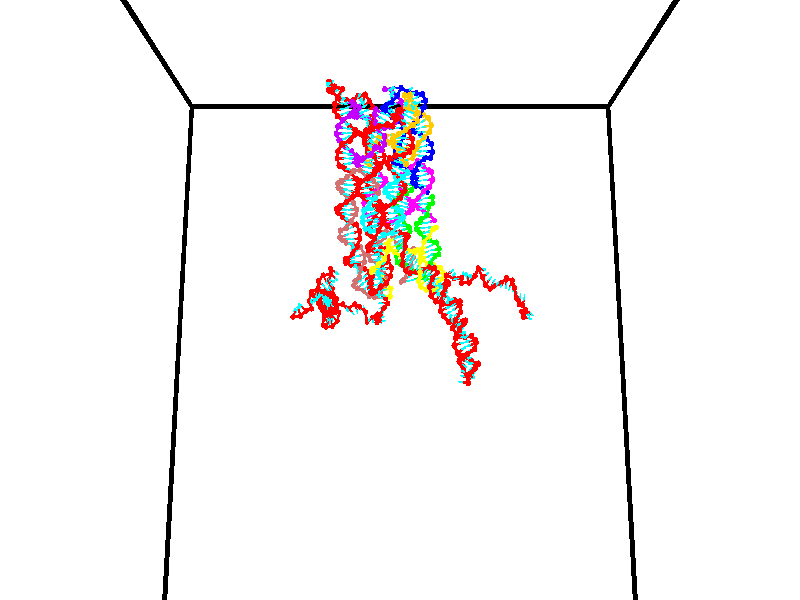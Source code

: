 // switches for output
#declare DRAW_BASES = 1; // possible values are 0, 1; only relevant for DNA ribbons
#declare DRAW_BASES_TYPE = 3; // possible values are 1, 2, 3; only relevant for DNA ribbons
#declare DRAW_FOG = 0; // set to 1 to enable fog

#include "colors.inc"

#include "transforms.inc"
background { rgb <1, 1, 1>}

#default {
   normal{
       ripples 0.25
       frequency 0.20
       turbulence 0.2
       lambda 5
   }
	finish {
		phong 0.1
		phong_size 40.
	}
}

// original window dimensions: 1024x640


// camera settings

camera {
	sky <0, 0.179814, -0.983701>
	up <0, 0.179814, -0.983701>
	right 1.6 * <1, 0, 0>
	location <35, 94.9851, 44.8844>
	look_at <35, 29.7336, 32.9568>
	direction <0, -65.2515, -11.9276>
	angle 67.0682
}


# declare cpy_camera_pos = <35, 94.9851, 44.8844>;
# if (DRAW_FOG = 1)
fog {
	fog_type 2
	up vnormalize(cpy_camera_pos)
	color rgbt<1,1,1,0.3>
	distance 1e-5
	fog_alt 3e-3
	fog_offset 56
}
# end


// LIGHTS

# declare lum = 6;
global_settings {
	ambient_light rgb lum * <0.05, 0.05, 0.05>
	max_trace_level 15
}# declare cpy_direct_light_amount = 0.25;
light_source
{	1000 * <-1, -1.16352, -0.803886>,
	rgb lum * cpy_direct_light_amount
	parallel
}

light_source
{	1000 * <1, 1.16352, 0.803886>,
	rgb lum * cpy_direct_light_amount
	parallel
}

// strand 0

// nucleotide -1

// particle -1
sphere {
	<24.309017, 35.420033, 35.430092> 0.250000
	pigment { color rgbt <1,0,0,0> }
	no_shadow
}
cylinder {
	<24.386431, 35.200214, 35.104996>,  <24.432878, 35.068325, 34.909939>, 0.100000
	pigment { color rgbt <1,0,0,0> }
	no_shadow
}
cylinder {
	<24.386431, 35.200214, 35.104996>,  <24.309017, 35.420033, 35.430092>, 0.100000
	pigment { color rgbt <1,0,0,0> }
	no_shadow
}

// particle -1
sphere {
	<24.386431, 35.200214, 35.104996> 0.100000
	pigment { color rgbt <1,0,0,0> }
	no_shadow
}
sphere {
	0, 1
	scale<0.080000,0.200000,0.300000>
	matrix <0.693050, 0.662928, -0.283212,
		0.694425, -0.508457, 0.509162,
		0.193536, -0.549544, -0.812739,
		24.444492, 35.035351, 34.861176>
	pigment { color rgbt <0,1,1,0> }
	no_shadow
}
cylinder {
	<25.059799, 35.450916, 35.350945>,  <24.309017, 35.420033, 35.430092>, 0.130000
	pigment { color rgbt <1,0,0,0> }
	no_shadow
}

// nucleotide -1

// particle -1
sphere {
	<25.059799, 35.450916, 35.350945> 0.250000
	pigment { color rgbt <1,0,0,0> }
	no_shadow
}
cylinder {
	<24.916843, 35.347370, 34.992001>,  <24.831070, 35.285244, 34.776634>, 0.100000
	pigment { color rgbt <1,0,0,0> }
	no_shadow
}
cylinder {
	<24.916843, 35.347370, 34.992001>,  <25.059799, 35.450916, 35.350945>, 0.100000
	pigment { color rgbt <1,0,0,0> }
	no_shadow
}

// particle -1
sphere {
	<24.916843, 35.347370, 34.992001> 0.100000
	pigment { color rgbt <1,0,0,0> }
	no_shadow
}
sphere {
	0, 1
	scale<0.080000,0.200000,0.300000>
	matrix <0.512943, 0.748536, -0.420219,
		0.780489, -0.610478, -0.134736,
		-0.357390, -0.258864, -0.897363,
		24.809626, 35.269711, 34.722790>
	pigment { color rgbt <0,1,1,0> }
	no_shadow
}
cylinder {
	<25.594210, 35.297268, 34.894516>,  <25.059799, 35.450916, 35.350945>, 0.130000
	pigment { color rgbt <1,0,0,0> }
	no_shadow
}

// nucleotide -1

// particle -1
sphere {
	<25.594210, 35.297268, 34.894516> 0.250000
	pigment { color rgbt <1,0,0,0> }
	no_shadow
}
cylinder {
	<25.281166, 35.410564, 34.672779>,  <25.093340, 35.478542, 34.539738>, 0.100000
	pigment { color rgbt <1,0,0,0> }
	no_shadow
}
cylinder {
	<25.281166, 35.410564, 34.672779>,  <25.594210, 35.297268, 34.894516>, 0.100000
	pigment { color rgbt <1,0,0,0> }
	no_shadow
}

// particle -1
sphere {
	<25.281166, 35.410564, 34.672779> 0.100000
	pigment { color rgbt <1,0,0,0> }
	no_shadow
}
sphere {
	0, 1
	scale<0.080000,0.200000,0.300000>
	matrix <0.558616, 0.712514, -0.424584,
		0.274719, -0.641949, -0.715843,
		-0.782610, 0.283240, -0.554344,
		25.046383, 35.495537, 34.506477>
	pigment { color rgbt <0,1,1,0> }
	no_shadow
}
cylinder {
	<26.180006, 35.619347, 34.759644>,  <25.594210, 35.297268, 34.894516>, 0.130000
	pigment { color rgbt <1,0,0,0> }
	no_shadow
}

// nucleotide -1

// particle -1
sphere {
	<26.180006, 35.619347, 34.759644> 0.250000
	pigment { color rgbt <1,0,0,0> }
	no_shadow
}
cylinder {
	<26.199898, 35.926834, 34.504585>,  <26.211832, 36.111328, 34.351551>, 0.100000
	pigment { color rgbt <1,0,0,0> }
	no_shadow
}
cylinder {
	<26.199898, 35.926834, 34.504585>,  <26.180006, 35.619347, 34.759644>, 0.100000
	pigment { color rgbt <1,0,0,0> }
	no_shadow
}

// particle -1
sphere {
	<26.199898, 35.926834, 34.504585> 0.100000
	pigment { color rgbt <1,0,0,0> }
	no_shadow
}
sphere {
	0, 1
	scale<0.080000,0.200000,0.300000>
	matrix <0.510217, -0.568400, -0.645446,
		-0.858607, -0.293243, -0.420479,
		0.049728, 0.768720, -0.637649,
		26.214817, 36.157452, 34.313290>
	pigment { color rgbt <0,1,1,0> }
	no_shadow
}
cylinder {
	<25.911013, 35.505836, 34.074825>,  <26.180006, 35.619347, 34.759644>, 0.130000
	pigment { color rgbt <1,0,0,0> }
	no_shadow
}

// nucleotide -1

// particle -1
sphere {
	<25.911013, 35.505836, 34.074825> 0.250000
	pigment { color rgbt <1,0,0,0> }
	no_shadow
}
cylinder {
	<26.231834, 35.744076, 34.092590>,  <26.424328, 35.887020, 34.103249>, 0.100000
	pigment { color rgbt <1,0,0,0> }
	no_shadow
}
cylinder {
	<26.231834, 35.744076, 34.092590>,  <25.911013, 35.505836, 34.074825>, 0.100000
	pigment { color rgbt <1,0,0,0> }
	no_shadow
}

// particle -1
sphere {
	<26.231834, 35.744076, 34.092590> 0.100000
	pigment { color rgbt <1,0,0,0> }
	no_shadow
}
sphere {
	0, 1
	scale<0.080000,0.200000,0.300000>
	matrix <0.547617, -0.703691, -0.452697,
		-0.238370, 0.387411, -0.890558,
		0.802057, 0.595594, 0.044415,
		26.472452, 35.922752, 34.105915>
	pigment { color rgbt <0,1,1,0> }
	no_shadow
}
cylinder {
	<26.156500, 35.946495, 33.419521>,  <25.911013, 35.505836, 34.074825>, 0.130000
	pigment { color rgbt <1,0,0,0> }
	no_shadow
}

// nucleotide -1

// particle -1
sphere {
	<26.156500, 35.946495, 33.419521> 0.250000
	pigment { color rgbt <1,0,0,0> }
	no_shadow
}
cylinder {
	<26.399910, 35.743847, 33.663826>,  <26.545956, 35.622257, 33.810410>, 0.100000
	pigment { color rgbt <1,0,0,0> }
	no_shadow
}
cylinder {
	<26.399910, 35.743847, 33.663826>,  <26.156500, 35.946495, 33.419521>, 0.100000
	pigment { color rgbt <1,0,0,0> }
	no_shadow
}

// particle -1
sphere {
	<26.399910, 35.743847, 33.663826> 0.100000
	pigment { color rgbt <1,0,0,0> }
	no_shadow
}
sphere {
	0, 1
	scale<0.080000,0.200000,0.300000>
	matrix <0.125383, -0.698622, -0.704419,
		0.783568, 0.505235, -0.361606,
		0.608523, -0.506621, 0.610766,
		26.582466, 35.591862, 33.847057>
	pigment { color rgbt <0,1,1,0> }
	no_shadow
}
cylinder {
	<26.757515, 35.766251, 33.151402>,  <26.156500, 35.946495, 33.419521>, 0.130000
	pigment { color rgbt <1,0,0,0> }
	no_shadow
}

// nucleotide -1

// particle -1
sphere {
	<26.757515, 35.766251, 33.151402> 0.250000
	pigment { color rgbt <1,0,0,0> }
	no_shadow
}
cylinder {
	<26.742605, 35.471367, 33.421257>,  <26.733660, 35.294437, 33.583172>, 0.100000
	pigment { color rgbt <1,0,0,0> }
	no_shadow
}
cylinder {
	<26.742605, 35.471367, 33.421257>,  <26.757515, 35.766251, 33.151402>, 0.100000
	pigment { color rgbt <1,0,0,0> }
	no_shadow
}

// particle -1
sphere {
	<26.742605, 35.471367, 33.421257> 0.100000
	pigment { color rgbt <1,0,0,0> }
	no_shadow
}
sphere {
	0, 1
	scale<0.080000,0.200000,0.300000>
	matrix <0.366011, -0.638266, -0.677239,
		0.929864, 0.221682, 0.293616,
		-0.037273, -0.737206, 0.674639,
		26.731422, 35.250206, 33.623650>
	pigment { color rgbt <0,1,1,0> }
	no_shadow
}
cylinder {
	<27.411234, 35.600796, 33.303921>,  <26.757515, 35.766251, 33.151402>, 0.130000
	pigment { color rgbt <1,0,0,0> }
	no_shadow
}

// nucleotide -1

// particle -1
sphere {
	<27.411234, 35.600796, 33.303921> 0.250000
	pigment { color rgbt <1,0,0,0> }
	no_shadow
}
cylinder {
	<27.160572, 35.289303, 33.315819>,  <27.010176, 35.102409, 33.322956>, 0.100000
	pigment { color rgbt <1,0,0,0> }
	no_shadow
}
cylinder {
	<27.160572, 35.289303, 33.315819>,  <27.411234, 35.600796, 33.303921>, 0.100000
	pigment { color rgbt <1,0,0,0> }
	no_shadow
}

// particle -1
sphere {
	<27.160572, 35.289303, 33.315819> 0.100000
	pigment { color rgbt <1,0,0,0> }
	no_shadow
}
sphere {
	0, 1
	scale<0.080000,0.200000,0.300000>
	matrix <0.633956, -0.531609, -0.561687,
		0.453215, -0.333126, 0.826815,
		-0.626655, -0.778729, 0.029746,
		26.972576, 35.055683, 33.324741>
	pigment { color rgbt <0,1,1,0> }
	no_shadow
}
cylinder {
	<27.920961, 35.105934, 33.398022>,  <27.411234, 35.600796, 33.303921>, 0.130000
	pigment { color rgbt <1,0,0,0> }
	no_shadow
}

// nucleotide -1

// particle -1
sphere {
	<27.920961, 35.105934, 33.398022> 0.250000
	pigment { color rgbt <1,0,0,0> }
	no_shadow
}
cylinder {
	<27.592524, 34.906712, 33.286491>,  <27.395462, 34.787178, 33.219574>, 0.100000
	pigment { color rgbt <1,0,0,0> }
	no_shadow
}
cylinder {
	<27.592524, 34.906712, 33.286491>,  <27.920961, 35.105934, 33.398022>, 0.100000
	pigment { color rgbt <1,0,0,0> }
	no_shadow
}

// particle -1
sphere {
	<27.592524, 34.906712, 33.286491> 0.100000
	pigment { color rgbt <1,0,0,0> }
	no_shadow
}
sphere {
	0, 1
	scale<0.080000,0.200000,0.300000>
	matrix <0.562111, -0.620672, -0.546623,
		0.099191, -0.605560, 0.789594,
		-0.821092, -0.498059, -0.278827,
		27.346195, 34.757294, 33.202843>
	pigment { color rgbt <0,1,1,0> }
	no_shadow
}
cylinder {
	<28.085739, 34.395805, 33.514252>,  <27.920961, 35.105934, 33.398022>, 0.130000
	pigment { color rgbt <1,0,0,0> }
	no_shadow
}

// nucleotide -1

// particle -1
sphere {
	<28.085739, 34.395805, 33.514252> 0.250000
	pigment { color rgbt <1,0,0,0> }
	no_shadow
}
cylinder {
	<27.800543, 34.431389, 33.236050>,  <27.629425, 34.452740, 33.069126>, 0.100000
	pigment { color rgbt <1,0,0,0> }
	no_shadow
}
cylinder {
	<27.800543, 34.431389, 33.236050>,  <28.085739, 34.395805, 33.514252>, 0.100000
	pigment { color rgbt <1,0,0,0> }
	no_shadow
}

// particle -1
sphere {
	<27.800543, 34.431389, 33.236050> 0.100000
	pigment { color rgbt <1,0,0,0> }
	no_shadow
}
sphere {
	0, 1
	scale<0.080000,0.200000,0.300000>
	matrix <0.510530, -0.614065, -0.601899,
		-0.480629, -0.784226, 0.392408,
		-0.712990, 0.088954, -0.695509,
		27.586645, 34.458076, 33.027397>
	pigment { color rgbt <0,1,1,0> }
	no_shadow
}
cylinder {
	<28.103233, 33.769569, 33.245304>,  <28.085739, 34.395805, 33.514252>, 0.130000
	pigment { color rgbt <1,0,0,0> }
	no_shadow
}

// nucleotide -1

// particle -1
sphere {
	<28.103233, 33.769569, 33.245304> 0.250000
	pigment { color rgbt <1,0,0,0> }
	no_shadow
}
cylinder {
	<27.911264, 33.974220, 32.960232>,  <27.796083, 34.097012, 32.789188>, 0.100000
	pigment { color rgbt <1,0,0,0> }
	no_shadow
}
cylinder {
	<27.911264, 33.974220, 32.960232>,  <28.103233, 33.769569, 33.245304>, 0.100000
	pigment { color rgbt <1,0,0,0> }
	no_shadow
}

// particle -1
sphere {
	<27.911264, 33.974220, 32.960232> 0.100000
	pigment { color rgbt <1,0,0,0> }
	no_shadow
}
sphere {
	0, 1
	scale<0.080000,0.200000,0.300000>
	matrix <0.411245, -0.586376, -0.697883,
		-0.774954, -0.628015, 0.071010,
		-0.479920, 0.511625, -0.712683,
		27.767288, 34.127708, 32.746426>
	pigment { color rgbt <0,1,1,0> }
	no_shadow
}
cylinder {
	<27.956488, 33.252342, 32.590256>,  <28.103233, 33.769569, 33.245304>, 0.130000
	pigment { color rgbt <1,0,0,0> }
	no_shadow
}

// nucleotide -1

// particle -1
sphere {
	<27.956488, 33.252342, 32.590256> 0.250000
	pigment { color rgbt <1,0,0,0> }
	no_shadow
}
cylinder {
	<27.955318, 33.637814, 32.483433>,  <27.954617, 33.869095, 32.419338>, 0.100000
	pigment { color rgbt <1,0,0,0> }
	no_shadow
}
cylinder {
	<27.955318, 33.637814, 32.483433>,  <27.956488, 33.252342, 32.590256>, 0.100000
	pigment { color rgbt <1,0,0,0> }
	no_shadow
}

// particle -1
sphere {
	<27.955318, 33.637814, 32.483433> 0.100000
	pigment { color rgbt <1,0,0,0> }
	no_shadow
}
sphere {
	0, 1
	scale<0.080000,0.200000,0.300000>
	matrix <0.456724, -0.236292, -0.857654,
		-0.889604, -0.124478, -0.439443,
		-0.002922, 0.963676, -0.267058,
		27.954441, 33.926918, 32.403316>
	pigment { color rgbt <0,1,1,0> }
	no_shadow
}
cylinder {
	<27.562407, 33.346249, 31.937635>,  <27.956488, 33.252342, 32.590256>, 0.130000
	pigment { color rgbt <1,0,0,0> }
	no_shadow
}

// nucleotide -1

// particle -1
sphere {
	<27.562407, 33.346249, 31.937635> 0.250000
	pigment { color rgbt <1,0,0,0> }
	no_shadow
}
cylinder {
	<27.858210, 33.606495, 32.006721>,  <28.035690, 33.762642, 32.048172>, 0.100000
	pigment { color rgbt <1,0,0,0> }
	no_shadow
}
cylinder {
	<27.858210, 33.606495, 32.006721>,  <27.562407, 33.346249, 31.937635>, 0.100000
	pigment { color rgbt <1,0,0,0> }
	no_shadow
}

// particle -1
sphere {
	<27.858210, 33.606495, 32.006721> 0.100000
	pigment { color rgbt <1,0,0,0> }
	no_shadow
}
sphere {
	0, 1
	scale<0.080000,0.200000,0.300000>
	matrix <0.455073, -0.294129, -0.840474,
		-0.496024, 0.700134, -0.513588,
		0.739506, 0.650615, 0.172717,
		28.080061, 33.801678, 32.058537>
	pigment { color rgbt <0,1,1,0> }
	no_shadow
}
cylinder {
	<27.848448, 33.927383, 31.443205>,  <27.562407, 33.346249, 31.937635>, 0.130000
	pigment { color rgbt <1,0,0,0> }
	no_shadow
}

// nucleotide -1

// particle -1
sphere {
	<27.848448, 33.927383, 31.443205> 0.250000
	pigment { color rgbt <1,0,0,0> }
	no_shadow
}
cylinder {
	<28.150972, 33.805634, 31.674843>,  <28.332487, 33.732582, 31.813826>, 0.100000
	pigment { color rgbt <1,0,0,0> }
	no_shadow
}
cylinder {
	<28.150972, 33.805634, 31.674843>,  <27.848448, 33.927383, 31.443205>, 0.100000
	pigment { color rgbt <1,0,0,0> }
	no_shadow
}

// particle -1
sphere {
	<28.150972, 33.805634, 31.674843> 0.100000
	pigment { color rgbt <1,0,0,0> }
	no_shadow
}
sphere {
	0, 1
	scale<0.080000,0.200000,0.300000>
	matrix <0.505868, -0.289212, -0.812683,
		0.414841, 0.907586, -0.064760,
		0.756309, -0.304374, 0.579096,
		28.377865, 33.714321, 31.848572>
	pigment { color rgbt <0,1,1,0> }
	no_shadow
}
cylinder {
	<27.883373, 34.564686, 31.141546>,  <27.848448, 33.927383, 31.443205>, 0.130000
	pigment { color rgbt <1,0,0,0> }
	no_shadow
}

// nucleotide -1

// particle -1
sphere {
	<27.883373, 34.564686, 31.141546> 0.250000
	pigment { color rgbt <1,0,0,0> }
	no_shadow
}
cylinder {
	<28.228945, 34.584167, 31.342047>,  <28.436289, 34.595856, 31.462347>, 0.100000
	pigment { color rgbt <1,0,0,0> }
	no_shadow
}
cylinder {
	<28.228945, 34.584167, 31.342047>,  <27.883373, 34.564686, 31.141546>, 0.100000
	pigment { color rgbt <1,0,0,0> }
	no_shadow
}

// particle -1
sphere {
	<28.228945, 34.584167, 31.342047> 0.100000
	pigment { color rgbt <1,0,0,0> }
	no_shadow
}
sphere {
	0, 1
	scale<0.080000,0.200000,0.300000>
	matrix <-0.480375, 0.378537, 0.791170,
		-0.151211, -0.924304, 0.350425,
		0.863930, 0.048702, 0.501251,
		28.488125, 34.598778, 31.492422>
	pigment { color rgbt <0,1,1,0> }
	no_shadow
}
cylinder {
	<27.936073, 35.014248, 31.705439>,  <27.883373, 34.564686, 31.141546>, 0.130000
	pigment { color rgbt <1,0,0,0> }
	no_shadow
}

// nucleotide -1

// particle -1
sphere {
	<27.936073, 35.014248, 31.705439> 0.250000
	pigment { color rgbt <1,0,0,0> }
	no_shadow
}
cylinder {
	<27.862391, 34.669395, 31.894245>,  <27.818180, 34.462482, 32.007530>, 0.100000
	pigment { color rgbt <1,0,0,0> }
	no_shadow
}
cylinder {
	<27.862391, 34.669395, 31.894245>,  <27.936073, 35.014248, 31.705439>, 0.100000
	pigment { color rgbt <1,0,0,0> }
	no_shadow
}

// particle -1
sphere {
	<27.862391, 34.669395, 31.894245> 0.100000
	pigment { color rgbt <1,0,0,0> }
	no_shadow
}
sphere {
	0, 1
	scale<0.080000,0.200000,0.300000>
	matrix <-0.681347, 0.458129, 0.570863,
		-0.708402, -0.216448, -0.671801,
		-0.184209, -0.862130, 0.472016,
		27.807127, 34.410755, 32.035851>
	pigment { color rgbt <0,1,1,0> }
	no_shadow
}
cylinder {
	<27.168690, 34.722183, 31.739435>,  <27.936073, 35.014248, 31.705439>, 0.130000
	pigment { color rgbt <1,0,0,0> }
	no_shadow
}

// nucleotide -1

// particle -1
sphere {
	<27.168690, 34.722183, 31.739435> 0.250000
	pigment { color rgbt <1,0,0,0> }
	no_shadow
}
cylinder {
	<27.346460, 34.550823, 32.054131>,  <27.453123, 34.448006, 32.242947>, 0.100000
	pigment { color rgbt <1,0,0,0> }
	no_shadow
}
cylinder {
	<27.346460, 34.550823, 32.054131>,  <27.168690, 34.722183, 31.739435>, 0.100000
	pigment { color rgbt <1,0,0,0> }
	no_shadow
}

// particle -1
sphere {
	<27.346460, 34.550823, 32.054131> 0.100000
	pigment { color rgbt <1,0,0,0> }
	no_shadow
}
sphere {
	0, 1
	scale<0.080000,0.200000,0.300000>
	matrix <-0.696069, 0.387684, 0.604309,
		-0.563892, -0.816196, -0.125899,
		0.444425, -0.428399, 0.786740,
		27.479788, 34.422302, 32.290154>
	pigment { color rgbt <0,1,1,0> }
	no_shadow
}
cylinder {
	<26.622883, 34.394341, 32.165558>,  <27.168690, 34.722183, 31.739435>, 0.130000
	pigment { color rgbt <1,0,0,0> }
	no_shadow
}

// nucleotide -1

// particle -1
sphere {
	<26.622883, 34.394341, 32.165558> 0.250000
	pigment { color rgbt <1,0,0,0> }
	no_shadow
}
cylinder {
	<26.935564, 34.448994, 32.408958>,  <27.123173, 34.481785, 32.554996>, 0.100000
	pigment { color rgbt <1,0,0,0> }
	no_shadow
}
cylinder {
	<26.935564, 34.448994, 32.408958>,  <26.622883, 34.394341, 32.165558>, 0.100000
	pigment { color rgbt <1,0,0,0> }
	no_shadow
}

// particle -1
sphere {
	<26.935564, 34.448994, 32.408958> 0.100000
	pigment { color rgbt <1,0,0,0> }
	no_shadow
}
sphere {
	0, 1
	scale<0.080000,0.200000,0.300000>
	matrix <-0.617114, 0.310358, 0.723082,
		-0.090053, -0.940749, 0.326928,
		0.781704, 0.136636, 0.608498,
		27.170074, 34.489986, 32.591507>
	pigment { color rgbt <0,1,1,0> }
	no_shadow
}
cylinder {
	<26.564058, 33.899521, 32.701481>,  <26.622883, 34.394341, 32.165558>, 0.130000
	pigment { color rgbt <1,0,0,0> }
	no_shadow
}

// nucleotide -1

// particle -1
sphere {
	<26.564058, 33.899521, 32.701481> 0.250000
	pigment { color rgbt <1,0,0,0> }
	no_shadow
}
cylinder {
	<26.779911, 34.208282, 32.835922>,  <26.909424, 34.393539, 32.916588>, 0.100000
	pigment { color rgbt <1,0,0,0> }
	no_shadow
}
cylinder {
	<26.779911, 34.208282, 32.835922>,  <26.564058, 33.899521, 32.701481>, 0.100000
	pigment { color rgbt <1,0,0,0> }
	no_shadow
}

// particle -1
sphere {
	<26.779911, 34.208282, 32.835922> 0.100000
	pigment { color rgbt <1,0,0,0> }
	no_shadow
}
sphere {
	0, 1
	scale<0.080000,0.200000,0.300000>
	matrix <-0.682106, 0.166849, 0.711964,
		0.493486, -0.613459, 0.616555,
		0.539632, 0.771900, 0.336106,
		26.941801, 34.439854, 32.936752>
	pigment { color rgbt <0,1,1,0> }
	no_shadow
}
cylinder {
	<26.210815, 34.015930, 33.405987>,  <26.564058, 33.899521, 32.701481>, 0.130000
	pigment { color rgbt <1,0,0,0> }
	no_shadow
}

// nucleotide -1

// particle -1
sphere {
	<26.210815, 34.015930, 33.405987> 0.250000
	pigment { color rgbt <1,0,0,0> }
	no_shadow
}
cylinder {
	<26.460478, 34.326450, 33.370689>,  <26.610275, 34.512764, 33.349510>, 0.100000
	pigment { color rgbt <1,0,0,0> }
	no_shadow
}
cylinder {
	<26.460478, 34.326450, 33.370689>,  <26.210815, 34.015930, 33.405987>, 0.100000
	pigment { color rgbt <1,0,0,0> }
	no_shadow
}

// particle -1
sphere {
	<26.460478, 34.326450, 33.370689> 0.100000
	pigment { color rgbt <1,0,0,0> }
	no_shadow
}
sphere {
	0, 1
	scale<0.080000,0.200000,0.300000>
	matrix <-0.556049, 0.520708, 0.647821,
		0.548853, -0.355274, 0.756664,
		0.624155, 0.776302, -0.088243,
		26.647724, 34.559341, 33.344219>
	pigment { color rgbt <0,1,1,0> }
	no_shadow
}
cylinder {
	<26.667816, 34.122581, 34.084641>,  <26.210815, 34.015930, 33.405987>, 0.130000
	pigment { color rgbt <1,0,0,0> }
	no_shadow
}

// nucleotide -1

// particle -1
sphere {
	<26.667816, 34.122581, 34.084641> 0.250000
	pigment { color rgbt <1,0,0,0> }
	no_shadow
}
cylinder {
	<26.588770, 34.477970, 33.918961>,  <26.541342, 34.691204, 33.819553>, 0.100000
	pigment { color rgbt <1,0,0,0> }
	no_shadow
}
cylinder {
	<26.588770, 34.477970, 33.918961>,  <26.667816, 34.122581, 34.084641>, 0.100000
	pigment { color rgbt <1,0,0,0> }
	no_shadow
}

// particle -1
sphere {
	<26.588770, 34.477970, 33.918961> 0.100000
	pigment { color rgbt <1,0,0,0> }
	no_shadow
}
sphere {
	0, 1
	scale<0.080000,0.200000,0.300000>
	matrix <-0.603299, 0.222809, 0.765759,
		0.772644, 0.401215, 0.491984,
		-0.197615, 0.888472, -0.414204,
		26.529486, 34.744511, 33.794701>
	pigment { color rgbt <0,1,1,0> }
	no_shadow
}
cylinder {
	<26.750786, 33.477970, 33.886898>,  <26.667816, 34.122581, 34.084641>, 0.130000
	pigment { color rgbt <1,0,0,0> }
	no_shadow
}

// nucleotide -1

// particle -1
sphere {
	<26.750786, 33.477970, 33.886898> 0.250000
	pigment { color rgbt <1,0,0,0> }
	no_shadow
}
cylinder {
	<26.806049, 33.332405, 33.518444>,  <26.839207, 33.245068, 33.297371>, 0.100000
	pigment { color rgbt <1,0,0,0> }
	no_shadow
}
cylinder {
	<26.806049, 33.332405, 33.518444>,  <26.750786, 33.477970, 33.886898>, 0.100000
	pigment { color rgbt <1,0,0,0> }
	no_shadow
}

// particle -1
sphere {
	<26.806049, 33.332405, 33.518444> 0.100000
	pigment { color rgbt <1,0,0,0> }
	no_shadow
}
sphere {
	0, 1
	scale<0.080000,0.200000,0.300000>
	matrix <0.549574, -0.745559, 0.376976,
		-0.823943, -0.558311, 0.096992,
		0.138157, -0.363911, -0.921131,
		26.847496, 33.223232, 33.242104>
	pigment { color rgbt <0,1,1,0> }
	no_shadow
}
cylinder {
	<26.454308, 32.726360, 33.649284>,  <26.750786, 33.477970, 33.886898>, 0.130000
	pigment { color rgbt <1,0,0,0> }
	no_shadow
}

// nucleotide -1

// particle -1
sphere {
	<26.454308, 32.726360, 33.649284> 0.250000
	pigment { color rgbt <1,0,0,0> }
	no_shadow
}
cylinder {
	<26.801912, 32.811749, 33.470734>,  <27.010475, 32.862980, 33.363605>, 0.100000
	pigment { color rgbt <1,0,0,0> }
	no_shadow
}
cylinder {
	<26.801912, 32.811749, 33.470734>,  <26.454308, 32.726360, 33.649284>, 0.100000
	pigment { color rgbt <1,0,0,0> }
	no_shadow
}

// particle -1
sphere {
	<26.801912, 32.811749, 33.470734> 0.100000
	pigment { color rgbt <1,0,0,0> }
	no_shadow
}
sphere {
	0, 1
	scale<0.080000,0.200000,0.300000>
	matrix <0.368487, -0.881271, 0.295938,
		-0.330202, -0.421657, -0.844495,
		0.869013, 0.213466, -0.446373,
		27.062616, 32.875790, 33.336823>
	pigment { color rgbt <0,1,1,0> }
	no_shadow
}
cylinder {
	<26.535076, 32.249516, 33.228230>,  <26.454308, 32.726360, 33.649284>, 0.130000
	pigment { color rgbt <1,0,0,0> }
	no_shadow
}

// nucleotide -1

// particle -1
sphere {
	<26.535076, 32.249516, 33.228230> 0.250000
	pigment { color rgbt <1,0,0,0> }
	no_shadow
}
cylinder {
	<26.913980, 32.361889, 33.289902>,  <27.141323, 32.429314, 33.326904>, 0.100000
	pigment { color rgbt <1,0,0,0> }
	no_shadow
}
cylinder {
	<26.913980, 32.361889, 33.289902>,  <26.535076, 32.249516, 33.228230>, 0.100000
	pigment { color rgbt <1,0,0,0> }
	no_shadow
}

// particle -1
sphere {
	<26.913980, 32.361889, 33.289902> 0.100000
	pigment { color rgbt <1,0,0,0> }
	no_shadow
}
sphere {
	0, 1
	scale<0.080000,0.200000,0.300000>
	matrix <0.253584, -0.951288, 0.175346,
		0.195935, -0.126999, -0.972358,
		0.947262, 0.280931, 0.154185,
		27.198158, 32.446167, 33.336159>
	pigment { color rgbt <0,1,1,0> }
	no_shadow
}
cylinder {
	<26.967894, 31.830000, 32.761147>,  <26.535076, 32.249516, 33.228230>, 0.130000
	pigment { color rgbt <1,0,0,0> }
	no_shadow
}

// nucleotide -1

// particle -1
sphere {
	<26.967894, 31.830000, 32.761147> 0.250000
	pigment { color rgbt <1,0,0,0> }
	no_shadow
}
cylinder {
	<27.165758, 31.936491, 33.092068>,  <27.284477, 32.000385, 33.290619>, 0.100000
	pigment { color rgbt <1,0,0,0> }
	no_shadow
}
cylinder {
	<27.165758, 31.936491, 33.092068>,  <26.967894, 31.830000, 32.761147>, 0.100000
	pigment { color rgbt <1,0,0,0> }
	no_shadow
}

// particle -1
sphere {
	<27.165758, 31.936491, 33.092068> 0.100000
	pigment { color rgbt <1,0,0,0> }
	no_shadow
}
sphere {
	0, 1
	scale<0.080000,0.200000,0.300000>
	matrix <0.185882, -0.962306, 0.198530,
		0.848974, 0.055575, -0.525504,
		0.494663, 0.266229, 0.827303,
		27.314157, 32.016361, 33.340260>
	pigment { color rgbt <0,1,1,0> }
	no_shadow
}
cylinder {
	<27.649765, 31.654432, 32.670517>,  <26.967894, 31.830000, 32.761147>, 0.130000
	pigment { color rgbt <1,0,0,0> }
	no_shadow
}

// nucleotide -1

// particle -1
sphere {
	<27.649765, 31.654432, 32.670517> 0.250000
	pigment { color rgbt <1,0,0,0> }
	no_shadow
}
cylinder {
	<27.559137, 31.659327, 33.060085>,  <27.504761, 31.662264, 33.293827>, 0.100000
	pigment { color rgbt <1,0,0,0> }
	no_shadow
}
cylinder {
	<27.559137, 31.659327, 33.060085>,  <27.649765, 31.654432, 32.670517>, 0.100000
	pigment { color rgbt <1,0,0,0> }
	no_shadow
}

// particle -1
sphere {
	<27.559137, 31.659327, 33.060085> 0.100000
	pigment { color rgbt <1,0,0,0> }
	no_shadow
}
sphere {
	0, 1
	scale<0.080000,0.200000,0.300000>
	matrix <0.154153, -0.986868, 0.048260,
		0.961719, 0.161067, 0.221705,
		-0.226566, 0.012236, 0.973919,
		27.491167, 31.662998, 33.352261>
	pigment { color rgbt <0,1,1,0> }
	no_shadow
}
cylinder {
	<28.204565, 31.291185, 33.138199>,  <27.649765, 31.654432, 32.670517>, 0.130000
	pigment { color rgbt <1,0,0,0> }
	no_shadow
}

// nucleotide -1

// particle -1
sphere {
	<28.204565, 31.291185, 33.138199> 0.250000
	pigment { color rgbt <1,0,0,0> }
	no_shadow
}
cylinder {
	<27.851877, 31.278952, 33.326511>,  <27.640265, 31.271612, 33.439499>, 0.100000
	pigment { color rgbt <1,0,0,0> }
	no_shadow
}
cylinder {
	<27.851877, 31.278952, 33.326511>,  <28.204565, 31.291185, 33.138199>, 0.100000
	pigment { color rgbt <1,0,0,0> }
	no_shadow
}

// particle -1
sphere {
	<27.851877, 31.278952, 33.326511> 0.100000
	pigment { color rgbt <1,0,0,0> }
	no_shadow
}
sphere {
	0, 1
	scale<0.080000,0.200000,0.300000>
	matrix <0.125151, -0.977307, 0.170903,
		0.454874, 0.209607, 0.865537,
		-0.881718, -0.030584, 0.470784,
		27.587362, 31.269777, 33.467747>
	pigment { color rgbt <0,1,1,0> }
	no_shadow
}
cylinder {
	<28.231373, 30.796087, 33.599205>,  <28.204565, 31.291185, 33.138199>, 0.130000
	pigment { color rgbt <1,0,0,0> }
	no_shadow
}

// nucleotide -1

// particle -1
sphere {
	<28.231373, 30.796087, 33.599205> 0.250000
	pigment { color rgbt <1,0,0,0> }
	no_shadow
}
cylinder {
	<27.834181, 30.843060, 33.604813>,  <27.595865, 30.871243, 33.608177>, 0.100000
	pigment { color rgbt <1,0,0,0> }
	no_shadow
}
cylinder {
	<27.834181, 30.843060, 33.604813>,  <28.231373, 30.796087, 33.599205>, 0.100000
	pigment { color rgbt <1,0,0,0> }
	no_shadow
}

// particle -1
sphere {
	<27.834181, 30.843060, 33.604813> 0.100000
	pigment { color rgbt <1,0,0,0> }
	no_shadow
}
sphere {
	0, 1
	scale<0.080000,0.200000,0.300000>
	matrix <-0.110910, -0.965813, 0.234316,
		0.041055, 0.231117, 0.972060,
		-0.992982, 0.117431, 0.014018,
		27.536285, 30.878288, 33.609016>
	pigment { color rgbt <0,1,1,0> }
	no_shadow
}
cylinder {
	<27.996035, 30.404659, 34.198711>,  <28.231373, 30.796087, 33.599205>, 0.130000
	pigment { color rgbt <1,0,0,0> }
	no_shadow
}

// nucleotide -1

// particle -1
sphere {
	<27.996035, 30.404659, 34.198711> 0.250000
	pigment { color rgbt <1,0,0,0> }
	no_shadow
}
cylinder {
	<27.707087, 30.418573, 33.922459>,  <27.533718, 30.426922, 33.756706>, 0.100000
	pigment { color rgbt <1,0,0,0> }
	no_shadow
}
cylinder {
	<27.707087, 30.418573, 33.922459>,  <27.996035, 30.404659, 34.198711>, 0.100000
	pigment { color rgbt <1,0,0,0> }
	no_shadow
}

// particle -1
sphere {
	<27.707087, 30.418573, 33.922459> 0.100000
	pigment { color rgbt <1,0,0,0> }
	no_shadow
}
sphere {
	0, 1
	scale<0.080000,0.200000,0.300000>
	matrix <-0.332302, -0.893319, 0.302582,
		-0.606429, 0.448075, 0.656866,
		-0.722371, 0.034783, -0.690630,
		27.490376, 30.429008, 33.715271>
	pigment { color rgbt <0,1,1,0> }
	no_shadow
}
cylinder {
	<27.471275, 30.160288, 34.491470>,  <27.996035, 30.404659, 34.198711>, 0.130000
	pigment { color rgbt <1,0,0,0> }
	no_shadow
}

// nucleotide -1

// particle -1
sphere {
	<27.471275, 30.160288, 34.491470> 0.250000
	pigment { color rgbt <1,0,0,0> }
	no_shadow
}
cylinder {
	<27.359402, 30.086050, 34.114677>,  <27.292276, 30.041508, 33.888603>, 0.100000
	pigment { color rgbt <1,0,0,0> }
	no_shadow
}
cylinder {
	<27.359402, 30.086050, 34.114677>,  <27.471275, 30.160288, 34.491470>, 0.100000
	pigment { color rgbt <1,0,0,0> }
	no_shadow
}

// particle -1
sphere {
	<27.359402, 30.086050, 34.114677> 0.100000
	pigment { color rgbt <1,0,0,0> }
	no_shadow
}
sphere {
	0, 1
	scale<0.080000,0.200000,0.300000>
	matrix <-0.298988, -0.915513, 0.269150,
		-0.912350, 0.356919, 0.200566,
		-0.279686, -0.185592, -0.941983,
		27.275496, 30.030373, 33.832081>
	pigment { color rgbt <0,1,1,0> }
	no_shadow
}
cylinder {
	<26.770735, 29.868364, 34.489044>,  <27.471275, 30.160288, 34.491470>, 0.130000
	pigment { color rgbt <1,0,0,0> }
	no_shadow
}

// nucleotide -1

// particle -1
sphere {
	<26.770735, 29.868364, 34.489044> 0.250000
	pigment { color rgbt <1,0,0,0> }
	no_shadow
}
cylinder {
	<26.981684, 29.761272, 34.166504>,  <27.108253, 29.697018, 33.972980>, 0.100000
	pigment { color rgbt <1,0,0,0> }
	no_shadow
}
cylinder {
	<26.981684, 29.761272, 34.166504>,  <26.770735, 29.868364, 34.489044>, 0.100000
	pigment { color rgbt <1,0,0,0> }
	no_shadow
}

// particle -1
sphere {
	<26.981684, 29.761272, 34.166504> 0.100000
	pigment { color rgbt <1,0,0,0> }
	no_shadow
}
sphere {
	0, 1
	scale<0.080000,0.200000,0.300000>
	matrix <-0.237509, -0.957674, 0.162636,
		-0.815762, 0.105746, -0.568639,
		0.527372, -0.267730, -0.806350,
		27.139894, 29.680954, 33.924599>
	pigment { color rgbt <0,1,1,0> }
	no_shadow
}
cylinder {
	<26.400494, 29.525137, 33.858295>,  <26.770735, 29.868364, 34.489044>, 0.130000
	pigment { color rgbt <1,0,0,0> }
	no_shadow
}

// nucleotide -1

// particle -1
sphere {
	<26.400494, 29.525137, 33.858295> 0.250000
	pigment { color rgbt <1,0,0,0> }
	no_shadow
}
cylinder {
	<26.769394, 29.385801, 33.925362>,  <26.990734, 29.302200, 33.965603>, 0.100000
	pigment { color rgbt <1,0,0,0> }
	no_shadow
}
cylinder {
	<26.769394, 29.385801, 33.925362>,  <26.400494, 29.525137, 33.858295>, 0.100000
	pigment { color rgbt <1,0,0,0> }
	no_shadow
}

// particle -1
sphere {
	<26.769394, 29.385801, 33.925362> 0.100000
	pigment { color rgbt <1,0,0,0> }
	no_shadow
}
sphere {
	0, 1
	scale<0.080000,0.200000,0.300000>
	matrix <-0.383633, -0.878176, 0.285714,
		0.047717, -0.327823, -0.943533,
		0.922252, -0.348337, 0.167667,
		27.046070, 29.281300, 33.975662>
	pigment { color rgbt <0,1,1,0> }
	no_shadow
}
cylinder {
	<26.470869, 28.850191, 33.502682>,  <26.400494, 29.525137, 33.858295>, 0.130000
	pigment { color rgbt <1,0,0,0> }
	no_shadow
}

// nucleotide -1

// particle -1
sphere {
	<26.470869, 28.850191, 33.502682> 0.250000
	pigment { color rgbt <1,0,0,0> }
	no_shadow
}
cylinder {
	<26.767122, 28.849073, 33.771442>,  <26.944874, 28.848402, 33.932697>, 0.100000
	pigment { color rgbt <1,0,0,0> }
	no_shadow
}
cylinder {
	<26.767122, 28.849073, 33.771442>,  <26.470869, 28.850191, 33.502682>, 0.100000
	pigment { color rgbt <1,0,0,0> }
	no_shadow
}

// particle -1
sphere {
	<26.767122, 28.849073, 33.771442> 0.100000
	pigment { color rgbt <1,0,0,0> }
	no_shadow
}
sphere {
	0, 1
	scale<0.080000,0.200000,0.300000>
	matrix <-0.207186, -0.952213, 0.224421,
		0.639168, -0.305423, -0.705820,
		0.740634, -0.002793, 0.671903,
		26.989313, 28.848236, 33.973015>
	pigment { color rgbt <0,1,1,0> }
	no_shadow
}
cylinder {
	<26.862865, 28.339058, 33.390282>,  <26.470869, 28.850191, 33.502682>, 0.130000
	pigment { color rgbt <1,0,0,0> }
	no_shadow
}

// nucleotide -1

// particle -1
sphere {
	<26.862865, 28.339058, 33.390282> 0.250000
	pigment { color rgbt <1,0,0,0> }
	no_shadow
}
cylinder {
	<26.960600, 28.390371, 33.774750>,  <27.019241, 28.421160, 34.005428>, 0.100000
	pigment { color rgbt <1,0,0,0> }
	no_shadow
}
cylinder {
	<26.960600, 28.390371, 33.774750>,  <26.862865, 28.339058, 33.390282>, 0.100000
	pigment { color rgbt <1,0,0,0> }
	no_shadow
}

// particle -1
sphere {
	<26.960600, 28.390371, 33.774750> 0.100000
	pigment { color rgbt <1,0,0,0> }
	no_shadow
}
sphere {
	0, 1
	scale<0.080000,0.200000,0.300000>
	matrix <0.068246, -0.991028, 0.114920,
		0.967286, 0.037517, -0.250898,
		0.244336, 0.128283, 0.961168,
		27.033901, 28.428856, 34.063099>
	pigment { color rgbt <0,1,1,0> }
	no_shadow
}
cylinder {
	<27.449268, 27.956177, 33.518604>,  <26.862865, 28.339058, 33.390282>, 0.130000
	pigment { color rgbt <1,0,0,0> }
	no_shadow
}

// nucleotide -1

// particle -1
sphere {
	<27.449268, 27.956177, 33.518604> 0.250000
	pigment { color rgbt <1,0,0,0> }
	no_shadow
}
cylinder {
	<27.255283, 27.964426, 33.868320>,  <27.138893, 27.969376, 34.078152>, 0.100000
	pigment { color rgbt <1,0,0,0> }
	no_shadow
}
cylinder {
	<27.255283, 27.964426, 33.868320>,  <27.449268, 27.956177, 33.518604>, 0.100000
	pigment { color rgbt <1,0,0,0> }
	no_shadow
}

// particle -1
sphere {
	<27.255283, 27.964426, 33.868320> 0.100000
	pigment { color rgbt <1,0,0,0> }
	no_shadow
}
sphere {
	0, 1
	scale<0.080000,0.200000,0.300000>
	matrix <0.234995, -0.959881, 0.152991,
		0.842371, 0.279649, 0.460660,
		-0.484963, 0.020622, 0.874292,
		27.109795, 27.970613, 34.130608>
	pigment { color rgbt <0,1,1,0> }
	no_shadow
}
cylinder {
	<27.090721, 27.387922, 33.921940>,  <27.449268, 27.956177, 33.518604>, 0.130000
	pigment { color rgbt <1,0,0,0> }
	no_shadow
}

// nucleotide -1

// particle -1
sphere {
	<27.090721, 27.387922, 33.921940> 0.250000
	pigment { color rgbt <1,0,0,0> }
	no_shadow
}
cylinder {
	<26.941988, 27.184534, 34.232605>,  <26.852749, 27.062502, 34.419003>, 0.100000
	pigment { color rgbt <1,0,0,0> }
	no_shadow
}
cylinder {
	<26.941988, 27.184534, 34.232605>,  <27.090721, 27.387922, 33.921940>, 0.100000
	pigment { color rgbt <1,0,0,0> }
	no_shadow
}

// particle -1
sphere {
	<26.941988, 27.184534, 34.232605> 0.100000
	pigment { color rgbt <1,0,0,0> }
	no_shadow
}
sphere {
	0, 1
	scale<0.080000,0.200000,0.300000>
	matrix <-0.055390, 0.847309, 0.528204,
		-0.926646, 0.153384, -0.343220,
		-0.371831, -0.508469, 0.776660,
		26.830439, 27.031994, 34.465603>
	pigment { color rgbt <0,1,1,0> }
	no_shadow
}
cylinder {
	<26.388918, 27.610033, 34.289532>,  <27.090721, 27.387922, 33.921940>, 0.130000
	pigment { color rgbt <1,0,0,0> }
	no_shadow
}

// nucleotide -1

// particle -1
sphere {
	<26.388918, 27.610033, 34.289532> 0.250000
	pigment { color rgbt <1,0,0,0> }
	no_shadow
}
cylinder {
	<26.671223, 27.442596, 34.518154>,  <26.840607, 27.342134, 34.655327>, 0.100000
	pigment { color rgbt <1,0,0,0> }
	no_shadow
}
cylinder {
	<26.671223, 27.442596, 34.518154>,  <26.388918, 27.610033, 34.289532>, 0.100000
	pigment { color rgbt <1,0,0,0> }
	no_shadow
}

// particle -1
sphere {
	<26.671223, 27.442596, 34.518154> 0.100000
	pigment { color rgbt <1,0,0,0> }
	no_shadow
}
sphere {
	0, 1
	scale<0.080000,0.200000,0.300000>
	matrix <0.119024, 0.865369, 0.486795,
		-0.698378, -0.275533, 0.660568,
		0.705763, -0.418590, 0.571560,
		26.882952, 27.317020, 34.689621>
	pigment { color rgbt <0,1,1,0> }
	no_shadow
}
cylinder {
	<26.328131, 27.668528, 35.006187>,  <26.388918, 27.610033, 34.289532>, 0.130000
	pigment { color rgbt <1,0,0,0> }
	no_shadow
}

// nucleotide -1

// particle -1
sphere {
	<26.328131, 27.668528, 35.006187> 0.250000
	pigment { color rgbt <1,0,0,0> }
	no_shadow
}
cylinder {
	<26.701420, 27.694994, 34.864925>,  <26.925392, 27.710873, 34.780167>, 0.100000
	pigment { color rgbt <1,0,0,0> }
	no_shadow
}
cylinder {
	<26.701420, 27.694994, 34.864925>,  <26.328131, 27.668528, 35.006187>, 0.100000
	pigment { color rgbt <1,0,0,0> }
	no_shadow
}

// particle -1
sphere {
	<26.701420, 27.694994, 34.864925> 0.100000
	pigment { color rgbt <1,0,0,0> }
	no_shadow
}
sphere {
	0, 1
	scale<0.080000,0.200000,0.300000>
	matrix <-0.101033, 0.991563, -0.081212,
		0.344806, 0.111469, 0.932032,
		0.933221, 0.066164, -0.353158,
		26.981386, 27.714844, 34.758976>
	pigment { color rgbt <0,1,1,0> }
	no_shadow
}
cylinder {
	<26.754667, 28.388432, 35.276497>,  <26.328131, 27.668528, 35.006187>, 0.130000
	pigment { color rgbt <1,0,0,0> }
	no_shadow
}

// nucleotide -1

// particle -1
sphere {
	<26.754667, 28.388432, 35.276497> 0.250000
	pigment { color rgbt <1,0,0,0> }
	no_shadow
}
cylinder {
	<26.925638, 28.251310, 34.941883>,  <27.028221, 28.169039, 34.741116>, 0.100000
	pigment { color rgbt <1,0,0,0> }
	no_shadow
}
cylinder {
	<26.925638, 28.251310, 34.941883>,  <26.754667, 28.388432, 35.276497>, 0.100000
	pigment { color rgbt <1,0,0,0> }
	no_shadow
}

// particle -1
sphere {
	<26.925638, 28.251310, 34.941883> 0.100000
	pigment { color rgbt <1,0,0,0> }
	no_shadow
}
sphere {
	0, 1
	scale<0.080000,0.200000,0.300000>
	matrix <0.262102, 0.932568, -0.248233,
		0.865222, -0.113157, 0.488453,
		0.427426, -0.342801, -0.836537,
		27.053865, 28.148470, 34.690922>
	pigment { color rgbt <0,1,1,0> }
	no_shadow
}
cylinder {
	<27.481451, 28.617313, 35.256157>,  <26.754667, 28.388432, 35.276497>, 0.130000
	pigment { color rgbt <1,0,0,0> }
	no_shadow
}

// nucleotide -1

// particle -1
sphere {
	<27.481451, 28.617313, 35.256157> 0.250000
	pigment { color rgbt <1,0,0,0> }
	no_shadow
}
cylinder {
	<27.386190, 28.555662, 34.872589>,  <27.329035, 28.518671, 34.642448>, 0.100000
	pigment { color rgbt <1,0,0,0> }
	no_shadow
}
cylinder {
	<27.386190, 28.555662, 34.872589>,  <27.481451, 28.617313, 35.256157>, 0.100000
	pigment { color rgbt <1,0,0,0> }
	no_shadow
}

// particle -1
sphere {
	<27.386190, 28.555662, 34.872589> 0.100000
	pigment { color rgbt <1,0,0,0> }
	no_shadow
}
sphere {
	0, 1
	scale<0.080000,0.200000,0.300000>
	matrix <0.267320, 0.938791, -0.217283,
		0.933715, -0.308085, -0.182371,
		-0.238149, -0.154129, -0.958921,
		27.314745, 28.509424, 34.584911>
	pigment { color rgbt <0,1,1,0> }
	no_shadow
}
cylinder {
	<28.061361, 28.820597, 34.760567>,  <27.481451, 28.617313, 35.256157>, 0.130000
	pigment { color rgbt <1,0,0,0> }
	no_shadow
}

// nucleotide -1

// particle -1
sphere {
	<28.061361, 28.820597, 34.760567> 0.250000
	pigment { color rgbt <1,0,0,0> }
	no_shadow
}
cylinder {
	<27.739304, 28.841450, 34.524254>,  <27.546068, 28.853962, 34.382465>, 0.100000
	pigment { color rgbt <1,0,0,0> }
	no_shadow
}
cylinder {
	<27.739304, 28.841450, 34.524254>,  <28.061361, 28.820597, 34.760567>, 0.100000
	pigment { color rgbt <1,0,0,0> }
	no_shadow
}

// particle -1
sphere {
	<27.739304, 28.841450, 34.524254> 0.100000
	pigment { color rgbt <1,0,0,0> }
	no_shadow
}
sphere {
	0, 1
	scale<0.080000,0.200000,0.300000>
	matrix <0.276353, 0.914358, -0.295937,
		0.524758, -0.401537, -0.750597,
		-0.805144, 0.052134, -0.590783,
		27.497761, 28.857090, 34.347019>
	pigment { color rgbt <0,1,1,0> }
	no_shadow
}
cylinder {
	<28.258337, 29.011913, 34.005234>,  <28.061361, 28.820597, 34.760567>, 0.130000
	pigment { color rgbt <1,0,0,0> }
	no_shadow
}

// nucleotide -1

// particle -1
sphere {
	<28.258337, 29.011913, 34.005234> 0.250000
	pigment { color rgbt <1,0,0,0> }
	no_shadow
}
cylinder {
	<27.882471, 29.128042, 34.077614>,  <27.656952, 29.197720, 34.121040>, 0.100000
	pigment { color rgbt <1,0,0,0> }
	no_shadow
}
cylinder {
	<27.882471, 29.128042, 34.077614>,  <28.258337, 29.011913, 34.005234>, 0.100000
	pigment { color rgbt <1,0,0,0> }
	no_shadow
}

// particle -1
sphere {
	<27.882471, 29.128042, 34.077614> 0.100000
	pigment { color rgbt <1,0,0,0> }
	no_shadow
}
sphere {
	0, 1
	scale<0.080000,0.200000,0.300000>
	matrix <0.225665, 0.923582, -0.309953,
		-0.257110, -0.250418, -0.933373,
		-0.939665, 0.290321, 0.180951,
		27.600571, 29.215139, 34.131901>
	pigment { color rgbt <0,1,1,0> }
	no_shadow
}
cylinder {
	<28.058260, 29.463354, 33.401260>,  <28.258337, 29.011913, 34.005234>, 0.130000
	pigment { color rgbt <1,0,0,0> }
	no_shadow
}

// nucleotide -1

// particle -1
sphere {
	<28.058260, 29.463354, 33.401260> 0.250000
	pigment { color rgbt <1,0,0,0> }
	no_shadow
}
cylinder {
	<27.683836, 29.415625, 33.268864>,  <27.459183, 29.386988, 33.189426>, 0.100000
	pigment { color rgbt <1,0,0,0> }
	no_shadow
}
cylinder {
	<27.683836, 29.415625, 33.268864>,  <28.058260, 29.463354, 33.401260>, 0.100000
	pigment { color rgbt <1,0,0,0> }
	no_shadow
}

// particle -1
sphere {
	<27.683836, 29.415625, 33.268864> 0.100000
	pigment { color rgbt <1,0,0,0> }
	no_shadow
}
sphere {
	0, 1
	scale<0.080000,0.200000,0.300000>
	matrix <-0.257523, 0.873353, 0.413444,
		0.239741, 0.472246, -0.848238,
		-0.936059, -0.119322, -0.330993,
		27.403019, 29.379827, 33.169567>
	pigment { color rgbt <0,1,1,0> }
	no_shadow
}
cylinder {
	<27.863180, 30.054609, 33.081638>,  <28.058260, 29.463354, 33.401260>, 0.130000
	pigment { color rgbt <1,0,0,0> }
	no_shadow
}

// nucleotide -1

// particle -1
sphere {
	<27.863180, 30.054609, 33.081638> 0.250000
	pigment { color rgbt <1,0,0,0> }
	no_shadow
}
cylinder {
	<27.521482, 29.875750, 33.187714>,  <27.316463, 29.768435, 33.251358>, 0.100000
	pigment { color rgbt <1,0,0,0> }
	no_shadow
}
cylinder {
	<27.521482, 29.875750, 33.187714>,  <27.863180, 30.054609, 33.081638>, 0.100000
	pigment { color rgbt <1,0,0,0> }
	no_shadow
}

// particle -1
sphere {
	<27.521482, 29.875750, 33.187714> 0.100000
	pigment { color rgbt <1,0,0,0> }
	no_shadow
}
sphere {
	0, 1
	scale<0.080000,0.200000,0.300000>
	matrix <-0.421321, 0.894298, 0.150731,
		-0.304555, 0.017033, -0.952342,
		-0.854245, -0.447148, 0.265187,
		27.265209, 29.741606, 33.267269>
	pigment { color rgbt <0,1,1,0> }
	no_shadow
}
cylinder {
	<27.265356, 30.124727, 32.594158>,  <27.863180, 30.054609, 33.081638>, 0.130000
	pigment { color rgbt <1,0,0,0> }
	no_shadow
}

// nucleotide -1

// particle -1
sphere {
	<27.265356, 30.124727, 32.594158> 0.250000
	pigment { color rgbt <1,0,0,0> }
	no_shadow
}
cylinder {
	<27.218782, 30.118330, 32.991386>,  <27.190838, 30.114492, 33.229725>, 0.100000
	pigment { color rgbt <1,0,0,0> }
	no_shadow
}
cylinder {
	<27.218782, 30.118330, 32.991386>,  <27.265356, 30.124727, 32.594158>, 0.100000
	pigment { color rgbt <1,0,0,0> }
	no_shadow
}

// particle -1
sphere {
	<27.218782, 30.118330, 32.991386> 0.100000
	pigment { color rgbt <1,0,0,0> }
	no_shadow
}
sphere {
	0, 1
	scale<0.080000,0.200000,0.300000>
	matrix <-0.168269, 0.985734, -0.003854,
		-0.978841, -0.167552, -0.117462,
		-0.116432, -0.015993, 0.993070,
		27.183853, 30.113533, 33.289307>
	pigment { color rgbt <0,1,1,0> }
	no_shadow
}
cylinder {
	<26.623686, 30.515865, 32.793999>,  <27.265356, 30.124727, 32.594158>, 0.130000
	pigment { color rgbt <1,0,0,0> }
	no_shadow
}

// nucleotide -1

// particle -1
sphere {
	<26.623686, 30.515865, 32.793999> 0.250000
	pigment { color rgbt <1,0,0,0> }
	no_shadow
}
cylinder {
	<26.849043, 30.498734, 33.124031>,  <26.984257, 30.488455, 33.322048>, 0.100000
	pigment { color rgbt <1,0,0,0> }
	no_shadow
}
cylinder {
	<26.849043, 30.498734, 33.124031>,  <26.623686, 30.515865, 32.793999>, 0.100000
	pigment { color rgbt <1,0,0,0> }
	no_shadow
}

// particle -1
sphere {
	<26.849043, 30.498734, 33.124031> 0.100000
	pigment { color rgbt <1,0,0,0> }
	no_shadow
}
sphere {
	0, 1
	scale<0.080000,0.200000,0.300000>
	matrix <-0.016596, 0.997867, 0.063131,
		-0.826023, -0.049261, 0.561480,
		0.563393, -0.042829, 0.825079,
		27.018061, 30.485886, 33.371555>
	pigment { color rgbt <0,1,1,0> }
	no_shadow
}
cylinder {
	<26.303444, 30.968346, 33.260670>,  <26.623686, 30.515865, 32.793999>, 0.130000
	pigment { color rgbt <1,0,0,0> }
	no_shadow
}

// nucleotide -1

// particle -1
sphere {
	<26.303444, 30.968346, 33.260670> 0.250000
	pigment { color rgbt <1,0,0,0> }
	no_shadow
}
cylinder {
	<26.689217, 30.928955, 33.358791>,  <26.920681, 30.905321, 33.417664>, 0.100000
	pigment { color rgbt <1,0,0,0> }
	no_shadow
}
cylinder {
	<26.689217, 30.928955, 33.358791>,  <26.303444, 30.968346, 33.260670>, 0.100000
	pigment { color rgbt <1,0,0,0> }
	no_shadow
}

// particle -1
sphere {
	<26.689217, 30.928955, 33.358791> 0.100000
	pigment { color rgbt <1,0,0,0> }
	no_shadow
}
sphere {
	0, 1
	scale<0.080000,0.200000,0.300000>
	matrix <0.091822, 0.995033, 0.038455,
		-0.247870, -0.014564, 0.968684,
		0.964432, -0.098479, 0.245301,
		26.978546, 30.899412, 33.432381>
	pigment { color rgbt <0,1,1,0> }
	no_shadow
}
cylinder {
	<26.447073, 31.319603, 33.890240>,  <26.303444, 30.968346, 33.260670>, 0.130000
	pigment { color rgbt <1,0,0,0> }
	no_shadow
}

// nucleotide -1

// particle -1
sphere {
	<26.447073, 31.319603, 33.890240> 0.250000
	pigment { color rgbt <1,0,0,0> }
	no_shadow
}
cylinder {
	<26.762041, 31.308348, 33.643932>,  <26.951023, 31.301594, 33.496147>, 0.100000
	pigment { color rgbt <1,0,0,0> }
	no_shadow
}
cylinder {
	<26.762041, 31.308348, 33.643932>,  <26.447073, 31.319603, 33.890240>, 0.100000
	pigment { color rgbt <1,0,0,0> }
	no_shadow
}

// particle -1
sphere {
	<26.762041, 31.308348, 33.643932> 0.100000
	pigment { color rgbt <1,0,0,0> }
	no_shadow
}
sphere {
	0, 1
	scale<0.080000,0.200000,0.300000>
	matrix <-0.009681, 0.998270, -0.057995,
		0.616339, 0.051628, 0.785787,
		0.787421, -0.028138, -0.615773,
		26.998268, 31.299906, 33.459202>
	pigment { color rgbt <0,1,1,0> }
	no_shadow
}
cylinder {
	<26.988285, 31.595123, 34.218681>,  <26.447073, 31.319603, 33.890240>, 0.130000
	pigment { color rgbt <1,0,0,0> }
	no_shadow
}

// nucleotide -1

// particle -1
sphere {
	<26.988285, 31.595123, 34.218681> 0.250000
	pigment { color rgbt <1,0,0,0> }
	no_shadow
}
cylinder {
	<26.972773, 31.655212, 33.823524>,  <26.963465, 31.691265, 33.586430>, 0.100000
	pigment { color rgbt <1,0,0,0> }
	no_shadow
}
cylinder {
	<26.972773, 31.655212, 33.823524>,  <26.988285, 31.595123, 34.218681>, 0.100000
	pigment { color rgbt <1,0,0,0> }
	no_shadow
}

// particle -1
sphere {
	<26.972773, 31.655212, 33.823524> 0.100000
	pigment { color rgbt <1,0,0,0> }
	no_shadow
}
sphere {
	0, 1
	scale<0.080000,0.200000,0.300000>
	matrix <0.116075, 0.982620, 0.144863,
		0.992483, -0.109052, -0.055543,
		-0.038780, 0.150221, -0.987891,
		26.961138, 31.700279, 33.527157>
	pigment { color rgbt <0,1,1,0> }
	no_shadow
}
cylinder {
	<27.454050, 31.837608, 34.645390>,  <26.988285, 31.595123, 34.218681>, 0.130000
	pigment { color rgbt <1,0,0,0> }
	no_shadow
}

// nucleotide -1

// particle -1
sphere {
	<27.454050, 31.837608, 34.645390> 0.250000
	pigment { color rgbt <1,0,0,0> }
	no_shadow
}
cylinder {
	<27.461361, 31.785976, 34.248802>,  <27.465748, 31.754997, 34.010849>, 0.100000
	pigment { color rgbt <1,0,0,0> }
	no_shadow
}
cylinder {
	<27.461361, 31.785976, 34.248802>,  <27.454050, 31.837608, 34.645390>, 0.100000
	pigment { color rgbt <1,0,0,0> }
	no_shadow
}

// particle -1
sphere {
	<27.461361, 31.785976, 34.248802> 0.100000
	pigment { color rgbt <1,0,0,0> }
	no_shadow
}
sphere {
	0, 1
	scale<0.080000,0.200000,0.300000>
	matrix <0.034177, 0.991133, -0.128404,
		0.999249, -0.031539, 0.022528,
		0.018278, -0.129078, -0.991466,
		27.466845, 31.747253, 33.951363>
	pigment { color rgbt <0,1,1,0> }
	no_shadow
}
cylinder {
	<27.868773, 32.323154, 34.411015>,  <27.454050, 31.837608, 34.645390>, 0.130000
	pigment { color rgbt <1,0,0,0> }
	no_shadow
}

// nucleotide -1

// particle -1
sphere {
	<27.868773, 32.323154, 34.411015> 0.250000
	pigment { color rgbt <1,0,0,0> }
	no_shadow
}
cylinder {
	<27.718719, 32.242313, 34.049145>,  <27.628687, 32.193810, 33.832024>, 0.100000
	pigment { color rgbt <1,0,0,0> }
	no_shadow
}
cylinder {
	<27.718719, 32.242313, 34.049145>,  <27.868773, 32.323154, 34.411015>, 0.100000
	pigment { color rgbt <1,0,0,0> }
	no_shadow
}

// particle -1
sphere {
	<27.718719, 32.242313, 34.049145> 0.100000
	pigment { color rgbt <1,0,0,0> }
	no_shadow
}
sphere {
	0, 1
	scale<0.080000,0.200000,0.300000>
	matrix <0.080283, 0.965192, -0.248917,
		0.923488, -0.166007, -0.345850,
		-0.375133, -0.202106, -0.904670,
		27.606180, 32.181683, 33.777744>
	pigment { color rgbt <0,1,1,0> }
	no_shadow
}
cylinder {
	<28.346424, 32.416260, 33.899593>,  <27.868773, 32.323154, 34.411015>, 0.130000
	pigment { color rgbt <1,0,0,0> }
	no_shadow
}

// nucleotide -1

// particle -1
sphere {
	<28.346424, 32.416260, 33.899593> 0.250000
	pigment { color rgbt <1,0,0,0> }
	no_shadow
}
cylinder {
	<27.974714, 32.506844, 33.782864>,  <27.751688, 32.561195, 33.712826>, 0.100000
	pigment { color rgbt <1,0,0,0> }
	no_shadow
}
cylinder {
	<27.974714, 32.506844, 33.782864>,  <28.346424, 32.416260, 33.899593>, 0.100000
	pigment { color rgbt <1,0,0,0> }
	no_shadow
}

// particle -1
sphere {
	<27.974714, 32.506844, 33.782864> 0.100000
	pigment { color rgbt <1,0,0,0> }
	no_shadow
}
sphere {
	0, 1
	scale<0.080000,0.200000,0.300000>
	matrix <0.335458, 0.848126, -0.410062,
		0.154641, -0.478956, -0.864111,
		-0.929276, 0.226460, -0.291825,
		27.695930, 32.574783, 33.695316>
	pigment { color rgbt <0,1,1,0> }
	no_shadow
}
cylinder {
	<28.925961, 32.116528, 33.759232>,  <28.346424, 32.416260, 33.899593>, 0.130000
	pigment { color rgbt <1,0,0,0> }
	no_shadow
}

// nucleotide -1

// particle -1
sphere {
	<28.925961, 32.116528, 33.759232> 0.250000
	pigment { color rgbt <1,0,0,0> }
	no_shadow
}
cylinder {
	<29.205395, 32.204151, 34.031700>,  <29.373055, 32.256725, 34.195179>, 0.100000
	pigment { color rgbt <1,0,0,0> }
	no_shadow
}
cylinder {
	<29.205395, 32.204151, 34.031700>,  <28.925961, 32.116528, 33.759232>, 0.100000
	pigment { color rgbt <1,0,0,0> }
	no_shadow
}

// particle -1
sphere {
	<29.205395, 32.204151, 34.031700> 0.100000
	pigment { color rgbt <1,0,0,0> }
	no_shadow
}
sphere {
	0, 1
	scale<0.080000,0.200000,0.300000>
	matrix <-0.674012, 0.521017, 0.523688,
		-0.240180, -0.824957, 0.511625,
		0.698584, 0.219062, 0.681169,
		29.414970, 32.269871, 34.236050>
	pigment { color rgbt <0,1,1,0> }
	no_shadow
}
cylinder {
	<29.496458, 31.696644, 34.094822>,  <28.925961, 32.116528, 33.759232>, 0.130000
	pigment { color rgbt <1,0,0,0> }
	no_shadow
}

// nucleotide -1

// particle -1
sphere {
	<29.496458, 31.696644, 34.094822> 0.250000
	pigment { color rgbt <1,0,0,0> }
	no_shadow
}
cylinder {
	<29.747618, 31.449072, 34.283573>,  <29.898314, 31.300529, 34.396824>, 0.100000
	pigment { color rgbt <1,0,0,0> }
	no_shadow
}
cylinder {
	<29.747618, 31.449072, 34.283573>,  <29.496458, 31.696644, 34.094822>, 0.100000
	pigment { color rgbt <1,0,0,0> }
	no_shadow
}

// particle -1
sphere {
	<29.747618, 31.449072, 34.283573> 0.100000
	pigment { color rgbt <1,0,0,0> }
	no_shadow
}
sphere {
	0, 1
	scale<0.080000,0.200000,0.300000>
	matrix <0.686247, 0.154257, -0.710824,
		0.367159, 0.770150, 0.521597,
		0.627901, -0.618930, 0.471876,
		29.935987, 31.263393, 34.425137>
	pigment { color rgbt <0,1,1,0> }
	no_shadow
}
cylinder {
	<30.154495, 31.485619, 33.640427>,  <29.496458, 31.696644, 34.094822>, 0.130000
	pigment { color rgbt <1,0,0,0> }
	no_shadow
}

// nucleotide -1

// particle -1
sphere {
	<30.154495, 31.485619, 33.640427> 0.250000
	pigment { color rgbt <1,0,0,0> }
	no_shadow
}
cylinder {
	<30.296091, 31.306711, 33.968971>,  <30.381048, 31.199368, 34.166100>, 0.100000
	pigment { color rgbt <1,0,0,0> }
	no_shadow
}
cylinder {
	<30.296091, 31.306711, 33.968971>,  <30.154495, 31.485619, 33.640427>, 0.100000
	pigment { color rgbt <1,0,0,0> }
	no_shadow
}

// particle -1
sphere {
	<30.296091, 31.306711, 33.968971> 0.100000
	pigment { color rgbt <1,0,0,0> }
	no_shadow
}
sphere {
	0, 1
	scale<0.080000,0.200000,0.300000>
	matrix <0.840472, -0.233097, -0.489155,
		0.410242, 0.863491, 0.293402,
		0.353990, -0.447268, 0.821366,
		30.402288, 31.172531, 34.215382>
	pigment { color rgbt <0,1,1,0> }
	no_shadow
}
cylinder {
	<30.701796, 31.763838, 33.939075>,  <30.154495, 31.485619, 33.640427>, 0.130000
	pigment { color rgbt <1,0,0,0> }
	no_shadow
}

// nucleotide -1

// particle -1
sphere {
	<30.701796, 31.763838, 33.939075> 0.250000
	pigment { color rgbt <1,0,0,0> }
	no_shadow
}
cylinder {
	<30.731401, 31.370653, 34.006371>,  <30.749165, 31.134743, 34.046749>, 0.100000
	pigment { color rgbt <1,0,0,0> }
	no_shadow
}
cylinder {
	<30.731401, 31.370653, 34.006371>,  <30.701796, 31.763838, 33.939075>, 0.100000
	pigment { color rgbt <1,0,0,0> }
	no_shadow
}

// particle -1
sphere {
	<30.731401, 31.370653, 34.006371> 0.100000
	pigment { color rgbt <1,0,0,0> }
	no_shadow
}
sphere {
	0, 1
	scale<0.080000,0.200000,0.300000>
	matrix <0.938972, 0.011861, -0.343790,
		0.335938, 0.183421, 0.923852,
		0.074016, -0.982963, 0.168242,
		30.753607, 31.075764, 34.056843>
	pigment { color rgbt <0,1,1,0> }
	no_shadow
}
cylinder {
	<31.350113, 31.592390, 34.397305>,  <30.701796, 31.763838, 33.939075>, 0.130000
	pigment { color rgbt <1,0,0,0> }
	no_shadow
}

// nucleotide -1

// particle -1
sphere {
	<31.350113, 31.592390, 34.397305> 0.250000
	pigment { color rgbt <1,0,0,0> }
	no_shadow
}
cylinder {
	<31.226328, 31.329552, 34.122360>,  <31.152058, 31.171848, 33.957394>, 0.100000
	pigment { color rgbt <1,0,0,0> }
	no_shadow
}
cylinder {
	<31.226328, 31.329552, 34.122360>,  <31.350113, 31.592390, 34.397305>, 0.100000
	pigment { color rgbt <1,0,0,0> }
	no_shadow
}

// particle -1
sphere {
	<31.226328, 31.329552, 34.122360> 0.100000
	pigment { color rgbt <1,0,0,0> }
	no_shadow
}
sphere {
	0, 1
	scale<0.080000,0.200000,0.300000>
	matrix <0.886560, 0.062021, -0.458437,
		0.343867, -0.751252, 0.563361,
		-0.309462, -0.657095, -0.687357,
		31.133490, 31.132423, 33.916153>
	pigment { color rgbt <0,1,1,0> }
	no_shadow
}
cylinder {
	<31.477619, 31.390810, 35.246891>,  <31.350113, 31.592390, 34.397305>, 0.130000
	pigment { color rgbt <1,0,0,0> }
	no_shadow
}

// nucleotide -1

// particle -1
sphere {
	<31.477619, 31.390810, 35.246891> 0.250000
	pigment { color rgbt <1,0,0,0> }
	no_shadow
}
cylinder {
	<31.629339, 31.756157, 35.187714>,  <31.720371, 31.975365, 35.152206>, 0.100000
	pigment { color rgbt <1,0,0,0> }
	no_shadow
}
cylinder {
	<31.629339, 31.756157, 35.187714>,  <31.477619, 31.390810, 35.246891>, 0.100000
	pigment { color rgbt <1,0,0,0> }
	no_shadow
}

// particle -1
sphere {
	<31.629339, 31.756157, 35.187714> 0.100000
	pigment { color rgbt <1,0,0,0> }
	no_shadow
}
sphere {
	0, 1
	scale<0.080000,0.200000,0.300000>
	matrix <0.843688, -0.275758, 0.460596,
		0.379896, -0.299526, -0.875193,
		0.379302, 0.913368, -0.147947,
		31.743130, 32.030167, 35.143330>
	pigment { color rgbt <0,1,1,0> }
	no_shadow
}
cylinder {
	<32.028133, 31.378149, 34.864090>,  <31.477619, 31.390810, 35.246891>, 0.130000
	pigment { color rgbt <1,0,0,0> }
	no_shadow
}

// nucleotide -1

// particle -1
sphere {
	<32.028133, 31.378149, 34.864090> 0.250000
	pigment { color rgbt <1,0,0,0> }
	no_shadow
}
cylinder {
	<32.110554, 31.703131, 35.082253>,  <32.160004, 31.898119, 35.213150>, 0.100000
	pigment { color rgbt <1,0,0,0> }
	no_shadow
}
cylinder {
	<32.110554, 31.703131, 35.082253>,  <32.028133, 31.378149, 34.864090>, 0.100000
	pigment { color rgbt <1,0,0,0> }
	no_shadow
}

// particle -1
sphere {
	<32.110554, 31.703131, 35.082253> 0.100000
	pigment { color rgbt <1,0,0,0> }
	no_shadow
}
sphere {
	0, 1
	scale<0.080000,0.200000,0.300000>
	matrix <0.894979, -0.381834, 0.230684,
		0.395673, 0.440593, -0.805804,
		0.206046, 0.812453, 0.545403,
		32.172367, 31.946867, 35.245872>
	pigment { color rgbt <0,1,1,0> }
	no_shadow
}
cylinder {
	<32.602032, 31.746943, 34.598457>,  <32.028133, 31.378149, 34.864090>, 0.130000
	pigment { color rgbt <1,0,0,0> }
	no_shadow
}

// nucleotide -1

// particle -1
sphere {
	<32.602032, 31.746943, 34.598457> 0.250000
	pigment { color rgbt <1,0,0,0> }
	no_shadow
}
cylinder {
	<32.591011, 31.838942, 34.987579>,  <32.584400, 31.894142, 35.221050>, 0.100000
	pigment { color rgbt <1,0,0,0> }
	no_shadow
}
cylinder {
	<32.591011, 31.838942, 34.987579>,  <32.602032, 31.746943, 34.598457>, 0.100000
	pigment { color rgbt <1,0,0,0> }
	no_shadow
}

// particle -1
sphere {
	<32.591011, 31.838942, 34.987579> 0.100000
	pigment { color rgbt <1,0,0,0> }
	no_shadow
}
sphere {
	0, 1
	scale<0.080000,0.200000,0.300000>
	matrix <0.999615, 0.003212, 0.027548,
		0.003212, 0.973185, -0.229999,
		-0.027548, 0.229999, 0.972801,
		32.582748, 31.907942, 35.279419>
	pigment { color rgbt <0,1,1,0> }
	no_shadow
}
cylinder {
	<32.976513, 32.440346, 34.905842>,  <32.602032, 31.746943, 34.598457>, 0.130000
	pigment { color rgbt <1,0,0,0> }
	no_shadow
}

// nucleotide -1

// particle -1
sphere {
	<32.976513, 32.440346, 34.905842> 0.250000
	pigment { color rgbt <1,0,0,0> }
	no_shadow
}
cylinder {
	<33.008675, 32.100887, 35.114971>,  <33.027973, 31.897213, 35.240448>, 0.100000
	pigment { color rgbt <1,0,0,0> }
	no_shadow
}
cylinder {
	<33.008675, 32.100887, 35.114971>,  <32.976513, 32.440346, 34.905842>, 0.100000
	pigment { color rgbt <1,0,0,0> }
	no_shadow
}

// particle -1
sphere {
	<33.008675, 32.100887, 35.114971> 0.100000
	pigment { color rgbt <1,0,0,0> }
	no_shadow
}
sphere {
	0, 1
	scale<0.080000,0.200000,0.300000>
	matrix <0.988260, 0.136238, 0.069154,
		-0.129915, 0.511122, 0.849633,
		0.080406, -0.848642, 0.522820,
		33.032795, 31.846294, 35.271816>
	pigment { color rgbt <0,1,1,0> }
	no_shadow
}
cylinder {
	<32.576672, 32.633739, 35.484383>,  <32.976513, 32.440346, 34.905842>, 0.130000
	pigment { color rgbt <1,0,0,0> }
	no_shadow
}

// nucleotide -1

// particle -1
sphere {
	<32.576672, 32.633739, 35.484383> 0.250000
	pigment { color rgbt <1,0,0,0> }
	no_shadow
}
cylinder {
	<32.942459, 32.788761, 35.437832>,  <33.161930, 32.881775, 35.409901>, 0.100000
	pigment { color rgbt <1,0,0,0> }
	no_shadow
}
cylinder {
	<32.942459, 32.788761, 35.437832>,  <32.576672, 32.633739, 35.484383>, 0.100000
	pigment { color rgbt <1,0,0,0> }
	no_shadow
}

// particle -1
sphere {
	<32.942459, 32.788761, 35.437832> 0.100000
	pigment { color rgbt <1,0,0,0> }
	no_shadow
}
sphere {
	0, 1
	scale<0.080000,0.200000,0.300000>
	matrix <-0.272715, 0.377799, -0.884813,
		-0.298950, 0.840872, 0.451179,
		0.914470, 0.387558, -0.116375,
		33.216801, 32.905029, 35.402920>
	pigment { color rgbt <0,1,1,0> }
	no_shadow
}
cylinder {
	<32.564320, 33.364349, 35.314617>,  <32.576672, 32.633739, 35.484383>, 0.130000
	pigment { color rgbt <1,0,0,0> }
	no_shadow
}

// nucleotide -1

// particle -1
sphere {
	<32.564320, 33.364349, 35.314617> 0.250000
	pigment { color rgbt <1,0,0,0> }
	no_shadow
}
cylinder {
	<32.903553, 33.198086, 35.183174>,  <33.107094, 33.098328, 35.104309>, 0.100000
	pigment { color rgbt <1,0,0,0> }
	no_shadow
}
cylinder {
	<32.903553, 33.198086, 35.183174>,  <32.564320, 33.364349, 35.314617>, 0.100000
	pigment { color rgbt <1,0,0,0> }
	no_shadow
}

// particle -1
sphere {
	<32.903553, 33.198086, 35.183174> 0.100000
	pigment { color rgbt <1,0,0,0> }
	no_shadow
}
sphere {
	0, 1
	scale<0.080000,0.200000,0.300000>
	matrix <-0.111620, 0.466106, -0.877660,
		0.517972, 0.781007, 0.348900,
		0.848083, -0.415659, -0.328606,
		33.157978, 33.073387, 35.084591>
	pigment { color rgbt <0,1,1,0> }
	no_shadow
}
cylinder {
	<32.909031, 33.959778, 35.001869>,  <32.564320, 33.364349, 35.314617>, 0.130000
	pigment { color rgbt <1,0,0,0> }
	no_shadow
}

// nucleotide -1

// particle -1
sphere {
	<32.909031, 33.959778, 35.001869> 0.250000
	pigment { color rgbt <1,0,0,0> }
	no_shadow
}
cylinder {
	<33.048889, 33.623383, 34.836712>,  <33.132805, 33.421543, 34.737617>, 0.100000
	pigment { color rgbt <1,0,0,0> }
	no_shadow
}
cylinder {
	<33.048889, 33.623383, 34.836712>,  <32.909031, 33.959778, 35.001869>, 0.100000
	pigment { color rgbt <1,0,0,0> }
	no_shadow
}

// particle -1
sphere {
	<33.048889, 33.623383, 34.836712> 0.100000
	pigment { color rgbt <1,0,0,0> }
	no_shadow
}
sphere {
	0, 1
	scale<0.080000,0.200000,0.300000>
	matrix <-0.091502, 0.407949, -0.908408,
		0.932403, 0.355401, 0.065685,
		0.349646, -0.840992, -0.412892,
		33.153782, 33.371086, 34.712845>
	pigment { color rgbt <0,1,1,0> }
	no_shadow
}
cylinder {
	<33.392479, 34.115520, 34.435101>,  <32.909031, 33.959778, 35.001869>, 0.130000
	pigment { color rgbt <1,0,0,0> }
	no_shadow
}

// nucleotide -1

// particle -1
sphere {
	<33.392479, 34.115520, 34.435101> 0.250000
	pigment { color rgbt <1,0,0,0> }
	no_shadow
}
cylinder {
	<33.189991, 33.773548, 34.389786>,  <33.068497, 33.568363, 34.362598>, 0.100000
	pigment { color rgbt <1,0,0,0> }
	no_shadow
}
cylinder {
	<33.189991, 33.773548, 34.389786>,  <33.392479, 34.115520, 34.435101>, 0.100000
	pigment { color rgbt <1,0,0,0> }
	no_shadow
}

// particle -1
sphere {
	<33.189991, 33.773548, 34.389786> 0.100000
	pigment { color rgbt <1,0,0,0> }
	no_shadow
}
sphere {
	0, 1
	scale<0.080000,0.200000,0.300000>
	matrix <-0.111754, 0.195281, -0.974359,
		0.855131, -0.480583, -0.194398,
		-0.506223, -0.854930, -0.113284,
		33.038124, 33.517071, 34.355801>
	pigment { color rgbt <0,1,1,0> }
	no_shadow
}
cylinder {
	<33.749905, 33.626648, 33.966846>,  <33.392479, 34.115520, 34.435101>, 0.130000
	pigment { color rgbt <1,0,0,0> }
	no_shadow
}

// nucleotide -1

// particle -1
sphere {
	<33.749905, 33.626648, 33.966846> 0.250000
	pigment { color rgbt <1,0,0,0> }
	no_shadow
}
cylinder {
	<33.349979, 33.630283, 33.960094>,  <33.110023, 33.632465, 33.956043>, 0.100000
	pigment { color rgbt <1,0,0,0> }
	no_shadow
}
cylinder {
	<33.349979, 33.630283, 33.960094>,  <33.749905, 33.626648, 33.966846>, 0.100000
	pigment { color rgbt <1,0,0,0> }
	no_shadow
}

// particle -1
sphere {
	<33.349979, 33.630283, 33.960094> 0.100000
	pigment { color rgbt <1,0,0,0> }
	no_shadow
}
sphere {
	0, 1
	scale<0.080000,0.200000,0.300000>
	matrix <0.018453, 0.217213, -0.975950,
		-0.005205, -0.976082, -0.217340,
		-0.999816, 0.009090, -0.016881,
		33.050034, 33.633011, 33.955029>
	pigment { color rgbt <0,1,1,0> }
	no_shadow
}
cylinder {
	<33.472878, 33.214081, 33.402786>,  <33.749905, 33.626648, 33.966846>, 0.130000
	pigment { color rgbt <1,0,0,0> }
	no_shadow
}

// nucleotide -1

// particle -1
sphere {
	<33.472878, 33.214081, 33.402786> 0.250000
	pigment { color rgbt <1,0,0,0> }
	no_shadow
}
cylinder {
	<33.218494, 33.511345, 33.485989>,  <33.065865, 33.689705, 33.535912>, 0.100000
	pigment { color rgbt <1,0,0,0> }
	no_shadow
}
cylinder {
	<33.218494, 33.511345, 33.485989>,  <33.472878, 33.214081, 33.402786>, 0.100000
	pigment { color rgbt <1,0,0,0> }
	no_shadow
}

// particle -1
sphere {
	<33.218494, 33.511345, 33.485989> 0.100000
	pigment { color rgbt <1,0,0,0> }
	no_shadow
}
sphere {
	0, 1
	scale<0.080000,0.200000,0.300000>
	matrix <-0.171792, 0.126443, -0.976985,
		-0.752362, -0.657053, 0.047257,
		-0.635955, 0.743165, 0.208007,
		33.027706, 33.734295, 33.548389>
	pigment { color rgbt <0,1,1,0> }
	no_shadow
}
cylinder {
	<32.811966, 33.107555, 33.028301>,  <33.472878, 33.214081, 33.402786>, 0.130000
	pigment { color rgbt <1,0,0,0> }
	no_shadow
}

// nucleotide -1

// particle -1
sphere {
	<32.811966, 33.107555, 33.028301> 0.250000
	pigment { color rgbt <1,0,0,0> }
	no_shadow
}
cylinder {
	<32.822559, 33.502682, 33.089653>,  <32.828915, 33.739758, 33.126465>, 0.100000
	pigment { color rgbt <1,0,0,0> }
	no_shadow
}
cylinder {
	<32.822559, 33.502682, 33.089653>,  <32.811966, 33.107555, 33.028301>, 0.100000
	pigment { color rgbt <1,0,0,0> }
	no_shadow
}

// particle -1
sphere {
	<32.822559, 33.502682, 33.089653> 0.100000
	pigment { color rgbt <1,0,0,0> }
	no_shadow
}
sphere {
	0, 1
	scale<0.080000,0.200000,0.300000>
	matrix <-0.174031, 0.155644, -0.972362,
		-0.984384, -0.000938, 0.176033,
		0.026486, 0.987813, 0.153377,
		32.830505, 33.799026, 33.135666>
	pigment { color rgbt <0,1,1,0> }
	no_shadow
}
cylinder {
	<32.176918, 33.360802, 32.786137>,  <32.811966, 33.107555, 33.028301>, 0.130000
	pigment { color rgbt <1,0,0,0> }
	no_shadow
}

// nucleotide -1

// particle -1
sphere {
	<32.176918, 33.360802, 32.786137> 0.250000
	pigment { color rgbt <1,0,0,0> }
	no_shadow
}
cylinder {
	<32.447086, 33.655651, 32.794579>,  <32.609188, 33.832561, 32.799644>, 0.100000
	pigment { color rgbt <1,0,0,0> }
	no_shadow
}
cylinder {
	<32.447086, 33.655651, 32.794579>,  <32.176918, 33.360802, 32.786137>, 0.100000
	pigment { color rgbt <1,0,0,0> }
	no_shadow
}

// particle -1
sphere {
	<32.447086, 33.655651, 32.794579> 0.100000
	pigment { color rgbt <1,0,0,0> }
	no_shadow
}
sphere {
	0, 1
	scale<0.080000,0.200000,0.300000>
	matrix <-0.150642, 0.165932, -0.974563,
		-0.721879, 0.655065, 0.223117,
		0.675424, 0.737127, 0.021103,
		32.649715, 33.876789, 32.800911>
	pigment { color rgbt <0,1,1,0> }
	no_shadow
}
cylinder {
	<31.772039, 34.022263, 32.609303>,  <32.176918, 33.360802, 32.786137>, 0.130000
	pigment { color rgbt <1,0,0,0> }
	no_shadow
}

// nucleotide -1

// particle -1
sphere {
	<31.772039, 34.022263, 32.609303> 0.250000
	pigment { color rgbt <1,0,0,0> }
	no_shadow
}
cylinder {
	<32.157436, 34.087990, 32.524750>,  <32.388676, 34.127426, 32.474018>, 0.100000
	pigment { color rgbt <1,0,0,0> }
	no_shadow
}
cylinder {
	<32.157436, 34.087990, 32.524750>,  <31.772039, 34.022263, 32.609303>, 0.100000
	pigment { color rgbt <1,0,0,0> }
	no_shadow
}

// particle -1
sphere {
	<32.157436, 34.087990, 32.524750> 0.100000
	pigment { color rgbt <1,0,0,0> }
	no_shadow
}
sphere {
	0, 1
	scale<0.080000,0.200000,0.300000>
	matrix <-0.265100, 0.475033, -0.839086,
		-0.037464, 0.864490, 0.501252,
		0.963493, 0.164317, -0.211379,
		32.446484, 34.137283, 32.461334>
	pigment { color rgbt <0,1,1,0> }
	no_shadow
}
cylinder {
	<31.675186, 34.513493, 32.068981>,  <31.772039, 34.022263, 32.609303>, 0.130000
	pigment { color rgbt <1,0,0,0> }
	no_shadow
}

// nucleotide -1

// particle -1
sphere {
	<31.675186, 34.513493, 32.068981> 0.250000
	pigment { color rgbt <1,0,0,0> }
	no_shadow
}
cylinder {
	<32.070404, 34.460106, 32.038105>,  <32.307533, 34.428074, 32.019581>, 0.100000
	pigment { color rgbt <1,0,0,0> }
	no_shadow
}
cylinder {
	<32.070404, 34.460106, 32.038105>,  <31.675186, 34.513493, 32.068981>, 0.100000
	pigment { color rgbt <1,0,0,0> }
	no_shadow
}

// particle -1
sphere {
	<32.070404, 34.460106, 32.038105> 0.100000
	pigment { color rgbt <1,0,0,0> }
	no_shadow
}
sphere {
	0, 1
	scale<0.080000,0.200000,0.300000>
	matrix <-0.020112, 0.384804, -0.922779,
		0.152862, 0.913298, 0.377518,
		0.988043, -0.133465, -0.077190,
		32.366817, 34.420067, 32.014950>
	pigment { color rgbt <0,1,1,0> }
	no_shadow
}
cylinder {
	<31.977396, 35.100925, 31.834698>,  <31.675186, 34.513493, 32.068981>, 0.130000
	pigment { color rgbt <1,0,0,0> }
	no_shadow
}

// nucleotide -1

// particle -1
sphere {
	<31.977396, 35.100925, 31.834698> 0.250000
	pigment { color rgbt <1,0,0,0> }
	no_shadow
}
cylinder {
	<32.270172, 34.845531, 31.739534>,  <32.445839, 34.692295, 31.682436>, 0.100000
	pigment { color rgbt <1,0,0,0> }
	no_shadow
}
cylinder {
	<32.270172, 34.845531, 31.739534>,  <31.977396, 35.100925, 31.834698>, 0.100000
	pigment { color rgbt <1,0,0,0> }
	no_shadow
}

// particle -1
sphere {
	<32.270172, 34.845531, 31.739534> 0.100000
	pigment { color rgbt <1,0,0,0> }
	no_shadow
}
sphere {
	0, 1
	scale<0.080000,0.200000,0.300000>
	matrix <0.088752, 0.435529, -0.895789,
		0.675563, 0.634550, 0.375448,
		0.731941, -0.638484, -0.237910,
		32.489754, 34.653988, 31.668161>
	pigment { color rgbt <0,1,1,0> }
	no_shadow
}
cylinder {
	<32.385780, 35.475628, 31.445522>,  <31.977396, 35.100925, 31.834698>, 0.130000
	pigment { color rgbt <1,0,0,0> }
	no_shadow
}

// nucleotide -1

// particle -1
sphere {
	<32.385780, 35.475628, 31.445522> 0.250000
	pigment { color rgbt <1,0,0,0> }
	no_shadow
}
cylinder {
	<32.525856, 35.108353, 31.371449>,  <32.609901, 34.887989, 31.327003>, 0.100000
	pigment { color rgbt <1,0,0,0> }
	no_shadow
}
cylinder {
	<32.525856, 35.108353, 31.371449>,  <32.385780, 35.475628, 31.445522>, 0.100000
	pigment { color rgbt <1,0,0,0> }
	no_shadow
}

// particle -1
sphere {
	<32.525856, 35.108353, 31.371449> 0.100000
	pigment { color rgbt <1,0,0,0> }
	no_shadow
}
sphere {
	0, 1
	scale<0.080000,0.200000,0.300000>
	matrix <0.265217, 0.286812, -0.920543,
		0.898345, 0.273254, 0.343959,
		0.350194, -0.918189, -0.185185,
		32.630913, 34.832897, 31.315893>
	pigment { color rgbt <0,1,1,0> }
	no_shadow
}
cylinder {
	<33.067219, 35.528336, 31.212646>,  <32.385780, 35.475628, 31.445522>, 0.130000
	pigment { color rgbt <1,0,0,0> }
	no_shadow
}

// nucleotide -1

// particle -1
sphere {
	<33.067219, 35.528336, 31.212646> 0.250000
	pigment { color rgbt <1,0,0,0> }
	no_shadow
}
cylinder {
	<32.902790, 35.198288, 31.057623>,  <32.804131, 35.000259, 30.964609>, 0.100000
	pigment { color rgbt <1,0,0,0> }
	no_shadow
}
cylinder {
	<32.902790, 35.198288, 31.057623>,  <33.067219, 35.528336, 31.212646>, 0.100000
	pigment { color rgbt <1,0,0,0> }
	no_shadow
}

// particle -1
sphere {
	<32.902790, 35.198288, 31.057623> 0.100000
	pigment { color rgbt <1,0,0,0> }
	no_shadow
}
sphere {
	0, 1
	scale<0.080000,0.200000,0.300000>
	matrix <0.278675, 0.291045, -0.915223,
		0.867961, -0.484229, 0.110297,
		-0.411076, -0.825115, -0.387558,
		32.779469, 34.950752, 30.941355>
	pigment { color rgbt <0,1,1,0> }
	no_shadow
}
cylinder {
	<33.560463, 35.298946, 30.743431>,  <33.067219, 35.528336, 31.212646>, 0.130000
	pigment { color rgbt <1,0,0,0> }
	no_shadow
}

// nucleotide -1

// particle -1
sphere {
	<33.560463, 35.298946, 30.743431> 0.250000
	pigment { color rgbt <1,0,0,0> }
	no_shadow
}
cylinder {
	<33.224850, 35.113136, 30.630125>,  <33.023483, 35.001652, 30.562141>, 0.100000
	pigment { color rgbt <1,0,0,0> }
	no_shadow
}
cylinder {
	<33.224850, 35.113136, 30.630125>,  <33.560463, 35.298946, 30.743431>, 0.100000
	pigment { color rgbt <1,0,0,0> }
	no_shadow
}

// particle -1
sphere {
	<33.224850, 35.113136, 30.630125> 0.100000
	pigment { color rgbt <1,0,0,0> }
	no_shadow
}
sphere {
	0, 1
	scale<0.080000,0.200000,0.300000>
	matrix <0.221550, 0.183816, -0.957667,
		0.496930, -0.866272, -0.051312,
		-0.839033, -0.464526, -0.283266,
		32.973141, 34.973778, 30.545145>
	pigment { color rgbt <0,1,1,0> }
	no_shadow
}
cylinder {
	<33.721146, 34.877567, 30.091774>,  <33.560463, 35.298946, 30.743431>, 0.130000
	pigment { color rgbt <1,0,0,0> }
	no_shadow
}

// nucleotide -1

// particle -1
sphere {
	<33.721146, 34.877567, 30.091774> 0.250000
	pigment { color rgbt <1,0,0,0> }
	no_shadow
}
cylinder {
	<33.325123, 34.923862, 30.059807>,  <33.087509, 34.951641, 30.040627>, 0.100000
	pigment { color rgbt <1,0,0,0> }
	no_shadow
}
cylinder {
	<33.325123, 34.923862, 30.059807>,  <33.721146, 34.877567, 30.091774>, 0.100000
	pigment { color rgbt <1,0,0,0> }
	no_shadow
}

// particle -1
sphere {
	<33.325123, 34.923862, 30.059807> 0.100000
	pigment { color rgbt <1,0,0,0> }
	no_shadow
}
sphere {
	0, 1
	scale<0.080000,0.200000,0.300000>
	matrix <0.095081, 0.132039, -0.986674,
		-0.103646, -0.984464, -0.141732,
		-0.990059, 0.115741, -0.079919,
		33.028107, 34.958584, 30.035831>
	pigment { color rgbt <0,1,1,0> }
	no_shadow
}
cylinder {
	<33.491909, 34.634602, 29.416471>,  <33.721146, 34.877567, 30.091774>, 0.130000
	pigment { color rgbt <1,0,0,0> }
	no_shadow
}

// nucleotide -1

// particle -1
sphere {
	<33.491909, 34.634602, 29.416471> 0.250000
	pigment { color rgbt <1,0,0,0> }
	no_shadow
}
cylinder {
	<33.172680, 34.845287, 29.533543>,  <32.981144, 34.971699, 29.603785>, 0.100000
	pigment { color rgbt <1,0,0,0> }
	no_shadow
}
cylinder {
	<33.172680, 34.845287, 29.533543>,  <33.491909, 34.634602, 29.416471>, 0.100000
	pigment { color rgbt <1,0,0,0> }
	no_shadow
}

// particle -1
sphere {
	<33.172680, 34.845287, 29.533543> 0.100000
	pigment { color rgbt <1,0,0,0> }
	no_shadow
}
sphere {
	0, 1
	scale<0.080000,0.200000,0.300000>
	matrix <-0.205842, 0.218188, -0.953951,
		-0.566318, -0.821563, -0.065709,
		-0.798068, 0.526715, 0.292676,
		32.933258, 35.003300, 29.621346>
	pigment { color rgbt <0,1,1,0> }
	no_shadow
}
cylinder {
	<32.915852, 34.344067, 29.105900>,  <33.491909, 34.634602, 29.416471>, 0.130000
	pigment { color rgbt <1,0,0,0> }
	no_shadow
}

// nucleotide -1

// particle -1
sphere {
	<32.915852, 34.344067, 29.105900> 0.250000
	pigment { color rgbt <1,0,0,0> }
	no_shadow
}
cylinder {
	<32.835316, 34.729206, 29.177895>,  <32.786995, 34.960289, 29.221090>, 0.100000
	pigment { color rgbt <1,0,0,0> }
	no_shadow
}
cylinder {
	<32.835316, 34.729206, 29.177895>,  <32.915852, 34.344067, 29.105900>, 0.100000
	pigment { color rgbt <1,0,0,0> }
	no_shadow
}

// particle -1
sphere {
	<32.835316, 34.729206, 29.177895> 0.100000
	pigment { color rgbt <1,0,0,0> }
	no_shadow
}
sphere {
	0, 1
	scale<0.080000,0.200000,0.300000>
	matrix <-0.252552, 0.126509, -0.959277,
		-0.946404, -0.238592, 0.217698,
		-0.201335, 0.962844, 0.179986,
		32.774914, 35.018059, 29.231890>
	pigment { color rgbt <0,1,1,0> }
	no_shadow
}
cylinder {
	<32.363968, 34.488438, 28.626108>,  <32.915852, 34.344067, 29.105900>, 0.130000
	pigment { color rgbt <1,0,0,0> }
	no_shadow
}

// nucleotide -1

// particle -1
sphere {
	<32.363968, 34.488438, 28.626108> 0.250000
	pigment { color rgbt <1,0,0,0> }
	no_shadow
}
cylinder {
	<32.486710, 34.852016, 28.739004>,  <32.560356, 35.070164, 28.806742>, 0.100000
	pigment { color rgbt <1,0,0,0> }
	no_shadow
}
cylinder {
	<32.486710, 34.852016, 28.739004>,  <32.363968, 34.488438, 28.626108>, 0.100000
	pigment { color rgbt <1,0,0,0> }
	no_shadow
}

// particle -1
sphere {
	<32.486710, 34.852016, 28.739004> 0.100000
	pigment { color rgbt <1,0,0,0> }
	no_shadow
}
sphere {
	0, 1
	scale<0.080000,0.200000,0.300000>
	matrix <-0.258652, 0.365027, -0.894346,
		-0.915936, 0.201432, 0.347111,
		0.306854, 0.908945, 0.282240,
		32.578766, 35.124699, 28.823677>
	pigment { color rgbt <0,1,1,0> }
	no_shadow
}
cylinder {
	<31.983667, 34.880795, 28.297968>,  <32.363968, 34.488438, 28.626108>, 0.130000
	pigment { color rgbt <1,0,0,0> }
	no_shadow
}

// nucleotide -1

// particle -1
sphere {
	<31.983667, 34.880795, 28.297968> 0.250000
	pigment { color rgbt <1,0,0,0> }
	no_shadow
}
cylinder {
	<32.258785, 35.154133, 28.395933>,  <32.423855, 35.318134, 28.454712>, 0.100000
	pigment { color rgbt <1,0,0,0> }
	no_shadow
}
cylinder {
	<32.258785, 35.154133, 28.395933>,  <31.983667, 34.880795, 28.297968>, 0.100000
	pigment { color rgbt <1,0,0,0> }
	no_shadow
}

// particle -1
sphere {
	<32.258785, 35.154133, 28.395933> 0.100000
	pigment { color rgbt <1,0,0,0> }
	no_shadow
}
sphere {
	0, 1
	scale<0.080000,0.200000,0.300000>
	matrix <-0.102375, 0.425329, -0.899230,
		-0.718650, 0.593412, 0.362496,
		0.687794, 0.683343, 0.244912,
		32.465122, 35.359135, 28.469406>
	pigment { color rgbt <0,1,1,0> }
	no_shadow
}
cylinder {
	<31.633917, 35.479748, 28.219543>,  <31.983667, 34.880795, 28.297968>, 0.130000
	pigment { color rgbt <1,0,0,0> }
	no_shadow
}

// nucleotide -1

// particle -1
sphere {
	<31.633917, 35.479748, 28.219543> 0.250000
	pigment { color rgbt <1,0,0,0> }
	no_shadow
}
cylinder {
	<32.014465, 35.596981, 28.181608>,  <32.242794, 35.667320, 28.158846>, 0.100000
	pigment { color rgbt <1,0,0,0> }
	no_shadow
}
cylinder {
	<32.014465, 35.596981, 28.181608>,  <31.633917, 35.479748, 28.219543>, 0.100000
	pigment { color rgbt <1,0,0,0> }
	no_shadow
}

// particle -1
sphere {
	<32.014465, 35.596981, 28.181608> 0.100000
	pigment { color rgbt <1,0,0,0> }
	no_shadow
}
sphere {
	0, 1
	scale<0.080000,0.200000,0.300000>
	matrix <-0.236159, 0.496237, -0.835451,
		-0.197797, 0.817220, 0.541320,
		0.951370, 0.293088, -0.094840,
		32.299877, 35.684906, 28.153156>
	pigment { color rgbt <0,1,1,0> }
	no_shadow
}
cylinder {
	<31.736080, 36.289425, 28.075628>,  <31.633917, 35.479748, 28.219543>, 0.130000
	pigment { color rgbt <1,0,0,0> }
	no_shadow
}

// nucleotide -1

// particle -1
sphere {
	<31.736080, 36.289425, 28.075628> 0.250000
	pigment { color rgbt <1,0,0,0> }
	no_shadow
}
cylinder {
	<32.082130, 36.128883, 27.955313>,  <32.289761, 36.032558, 27.883123>, 0.100000
	pigment { color rgbt <1,0,0,0> }
	no_shadow
}
cylinder {
	<32.082130, 36.128883, 27.955313>,  <31.736080, 36.289425, 28.075628>, 0.100000
	pigment { color rgbt <1,0,0,0> }
	no_shadow
}

// particle -1
sphere {
	<32.082130, 36.128883, 27.955313> 0.100000
	pigment { color rgbt <1,0,0,0> }
	no_shadow
}
sphere {
	0, 1
	scale<0.080000,0.200000,0.300000>
	matrix <-0.154952, 0.356501, -0.921356,
		0.477020, 0.843696, 0.246228,
		0.865125, -0.401352, -0.300791,
		32.341667, 36.008476, 27.865076>
	pigment { color rgbt <0,1,1,0> }
	no_shadow
}
cylinder {
	<31.990467, 36.824303, 27.667925>,  <31.736080, 36.289425, 28.075628>, 0.130000
	pigment { color rgbt <1,0,0,0> }
	no_shadow
}

// nucleotide -1

// particle -1
sphere {
	<31.990467, 36.824303, 27.667925> 0.250000
	pigment { color rgbt <1,0,0,0> }
	no_shadow
}
cylinder {
	<32.208439, 36.509357, 27.552608>,  <32.339222, 36.320389, 27.483419>, 0.100000
	pigment { color rgbt <1,0,0,0> }
	no_shadow
}
cylinder {
	<32.208439, 36.509357, 27.552608>,  <31.990467, 36.824303, 27.667925>, 0.100000
	pigment { color rgbt <1,0,0,0> }
	no_shadow
}

// particle -1
sphere {
	<32.208439, 36.509357, 27.552608> 0.100000
	pigment { color rgbt <1,0,0,0> }
	no_shadow
}
sphere {
	0, 1
	scale<0.080000,0.200000,0.300000>
	matrix <0.060252, 0.379706, -0.923143,
		0.836315, 0.485677, 0.254353,
		0.544928, -0.787364, -0.288291,
		32.371918, 36.273148, 27.466122>
	pigment { color rgbt <0,1,1,0> }
	no_shadow
}
cylinder {
	<32.519127, 37.082657, 27.247372>,  <31.990467, 36.824303, 27.667925>, 0.130000
	pigment { color rgbt <1,0,0,0> }
	no_shadow
}

// nucleotide -1

// particle -1
sphere {
	<32.519127, 37.082657, 27.247372> 0.250000
	pigment { color rgbt <1,0,0,0> }
	no_shadow
}
cylinder {
	<32.500004, 36.694458, 27.152836>,  <32.488529, 36.461540, 27.096115>, 0.100000
	pigment { color rgbt <1,0,0,0> }
	no_shadow
}
cylinder {
	<32.500004, 36.694458, 27.152836>,  <32.519127, 37.082657, 27.247372>, 0.100000
	pigment { color rgbt <1,0,0,0> }
	no_shadow
}

// particle -1
sphere {
	<32.500004, 36.694458, 27.152836> 0.100000
	pigment { color rgbt <1,0,0,0> }
	no_shadow
}
sphere {
	0, 1
	scale<0.080000,0.200000,0.300000>
	matrix <-0.086312, 0.239739, -0.966993,
		0.995120, -0.025833, -0.095228,
		-0.047810, -0.970494, -0.236339,
		32.485661, 36.403309, 27.081934>
	pigment { color rgbt <0,1,1,0> }
	no_shadow
}
cylinder {
	<32.946533, 37.011559, 26.629816>,  <32.519127, 37.082657, 27.247372>, 0.130000
	pigment { color rgbt <1,0,0,0> }
	no_shadow
}

// nucleotide -1

// particle -1
sphere {
	<32.946533, 37.011559, 26.629816> 0.250000
	pigment { color rgbt <1,0,0,0> }
	no_shadow
}
cylinder {
	<32.680183, 36.714188, 26.654881>,  <32.520374, 36.535763, 26.669920>, 0.100000
	pigment { color rgbt <1,0,0,0> }
	no_shadow
}
cylinder {
	<32.680183, 36.714188, 26.654881>,  <32.946533, 37.011559, 26.629816>, 0.100000
	pigment { color rgbt <1,0,0,0> }
	no_shadow
}

// particle -1
sphere {
	<32.680183, 36.714188, 26.654881> 0.100000
	pigment { color rgbt <1,0,0,0> }
	no_shadow
}
sphere {
	0, 1
	scale<0.080000,0.200000,0.300000>
	matrix <-0.211015, 0.107105, -0.971597,
		0.715605, -0.660180, -0.228194,
		-0.665870, -0.743432, 0.062663,
		32.480423, 36.491158, 26.673679>
	pigment { color rgbt <0,1,1,0> }
	no_shadow
}
cylinder {
	<33.251823, 36.504799, 26.268423>,  <32.946533, 37.011559, 26.629816>, 0.130000
	pigment { color rgbt <1,0,0,0> }
	no_shadow
}

// nucleotide -1

// particle -1
sphere {
	<33.251823, 36.504799, 26.268423> 0.250000
	pigment { color rgbt <1,0,0,0> }
	no_shadow
}
cylinder {
	<32.861752, 36.416283, 26.271166>,  <32.627708, 36.363174, 26.272812>, 0.100000
	pigment { color rgbt <1,0,0,0> }
	no_shadow
}
cylinder {
	<32.861752, 36.416283, 26.271166>,  <33.251823, 36.504799, 26.268423>, 0.100000
	pigment { color rgbt <1,0,0,0> }
	no_shadow
}

// particle -1
sphere {
	<32.861752, 36.416283, 26.271166> 0.100000
	pigment { color rgbt <1,0,0,0> }
	no_shadow
}
sphere {
	0, 1
	scale<0.080000,0.200000,0.300000>
	matrix <0.039384, -0.203864, -0.978207,
		0.217865, -0.953662, 0.207520,
		-0.975184, -0.221290, 0.006856,
		32.569195, 36.349895, 26.273222>
	pigment { color rgbt <0,1,1,0> }
	no_shadow
}
cylinder {
	<33.214153, 35.885811, 25.905222>,  <33.251823, 36.504799, 26.268423>, 0.130000
	pigment { color rgbt <1,0,0,0> }
	no_shadow
}

// nucleotide -1

// particle -1
sphere {
	<33.214153, 35.885811, 25.905222> 0.250000
	pigment { color rgbt <1,0,0,0> }
	no_shadow
}
cylinder {
	<32.861179, 36.073971, 25.903257>,  <32.649395, 36.186867, 25.902079>, 0.100000
	pigment { color rgbt <1,0,0,0> }
	no_shadow
}
cylinder {
	<32.861179, 36.073971, 25.903257>,  <33.214153, 35.885811, 25.905222>, 0.100000
	pigment { color rgbt <1,0,0,0> }
	no_shadow
}

// particle -1
sphere {
	<32.861179, 36.073971, 25.903257> 0.100000
	pigment { color rgbt <1,0,0,0> }
	no_shadow
}
sphere {
	0, 1
	scale<0.080000,0.200000,0.300000>
	matrix <-0.035183, -0.076407, -0.996456,
		-0.469113, -0.879137, 0.083974,
		-0.882438, 0.470405, -0.004912,
		32.596447, 36.215092, 25.901783>
	pigment { color rgbt <0,1,1,0> }
	no_shadow
}
cylinder {
	<32.894657, 35.515770, 25.486763>,  <33.214153, 35.885811, 25.905222>, 0.130000
	pigment { color rgbt <1,0,0,0> }
	no_shadow
}

// nucleotide -1

// particle -1
sphere {
	<32.894657, 35.515770, 25.486763> 0.250000
	pigment { color rgbt <1,0,0,0> }
	no_shadow
}
cylinder {
	<32.686489, 35.856842, 25.468462>,  <32.561588, 36.061485, 25.457481>, 0.100000
	pigment { color rgbt <1,0,0,0> }
	no_shadow
}
cylinder {
	<32.686489, 35.856842, 25.468462>,  <32.894657, 35.515770, 25.486763>, 0.100000
	pigment { color rgbt <1,0,0,0> }
	no_shadow
}

// particle -1
sphere {
	<32.686489, 35.856842, 25.468462> 0.100000
	pigment { color rgbt <1,0,0,0> }
	no_shadow
}
sphere {
	0, 1
	scale<0.080000,0.200000,0.300000>
	matrix <-0.070188, -0.096116, -0.992892,
		-0.851018, -0.513514, 0.109869,
		-0.520424, 0.852681, -0.045754,
		32.530361, 36.112648, 25.454737>
	pigment { color rgbt <0,1,1,0> }
	no_shadow
}
cylinder {
	<32.262165, 35.451157, 25.210670>,  <32.894657, 35.515770, 25.486763>, 0.130000
	pigment { color rgbt <1,0,0,0> }
	no_shadow
}

// nucleotide -1

// particle -1
sphere {
	<32.262165, 35.451157, 25.210670> 0.250000
	pigment { color rgbt <1,0,0,0> }
	no_shadow
}
cylinder {
	<32.349274, 35.837852, 25.157022>,  <32.401539, 36.069870, 25.124834>, 0.100000
	pigment { color rgbt <1,0,0,0> }
	no_shadow
}
cylinder {
	<32.349274, 35.837852, 25.157022>,  <32.262165, 35.451157, 25.210670>, 0.100000
	pigment { color rgbt <1,0,0,0> }
	no_shadow
}

// particle -1
sphere {
	<32.349274, 35.837852, 25.157022> 0.100000
	pigment { color rgbt <1,0,0,0> }
	no_shadow
}
sphere {
	0, 1
	scale<0.080000,0.200000,0.300000>
	matrix <-0.128018, -0.107938, -0.985881,
		-0.967566, 0.231871, 0.100254,
		0.217776, 0.966739, -0.134121,
		32.414608, 36.127872, 25.116787>
	pigment { color rgbt <0,1,1,0> }
	no_shadow
}
cylinder {
	<32.246811, 35.410690, 24.502962>,  <32.262165, 35.451157, 25.210670>, 0.130000
	pigment { color rgbt <1,0,0,0> }
	no_shadow
}

// nucleotide -1

// particle -1
sphere {
	<32.246811, 35.410690, 24.502962> 0.250000
	pigment { color rgbt <1,0,0,0> }
	no_shadow
}
cylinder {
	<32.315243, 35.793697, 24.595827>,  <32.356300, 36.023502, 24.651546>, 0.100000
	pigment { color rgbt <1,0,0,0> }
	no_shadow
}
cylinder {
	<32.315243, 35.793697, 24.595827>,  <32.246811, 35.410690, 24.502962>, 0.100000
	pigment { color rgbt <1,0,0,0> }
	no_shadow
}

// particle -1
sphere {
	<32.315243, 35.793697, 24.595827> 0.100000
	pigment { color rgbt <1,0,0,0> }
	no_shadow
}
sphere {
	0, 1
	scale<0.080000,0.200000,0.300000>
	matrix <-0.076881, 0.247893, -0.965732,
		-0.982253, 0.147367, 0.116023,
		0.171078, 0.957514, 0.232164,
		32.366566, 36.080952, 24.665476>
	pigment { color rgbt <0,1,1,0> }
	no_shadow
}
cylinder {
	<31.684696, 35.854126, 24.199293>,  <32.246811, 35.410690, 24.502962>, 0.130000
	pigment { color rgbt <1,0,0,0> }
	no_shadow
}

// nucleotide -1

// particle -1
sphere {
	<31.684696, 35.854126, 24.199293> 0.250000
	pigment { color rgbt <1,0,0,0> }
	no_shadow
}
cylinder {
	<32.028133, 36.046749, 24.269627>,  <32.234196, 36.162323, 24.311827>, 0.100000
	pigment { color rgbt <1,0,0,0> }
	no_shadow
}
cylinder {
	<32.028133, 36.046749, 24.269627>,  <31.684696, 35.854126, 24.199293>, 0.100000
	pigment { color rgbt <1,0,0,0> }
	no_shadow
}

// particle -1
sphere {
	<32.028133, 36.046749, 24.269627> 0.100000
	pigment { color rgbt <1,0,0,0> }
	no_shadow
}
sphere {
	0, 1
	scale<0.080000,0.200000,0.300000>
	matrix <-0.015082, 0.366564, -0.930271,
		-0.512436, 0.796072, 0.321992,
		0.858593, 0.481561, 0.175834,
		32.285713, 36.191216, 24.322376>
	pigment { color rgbt <0,1,1,0> }
	no_shadow
}
cylinder {
	<31.582535, 36.479851, 23.943682>,  <31.684696, 35.854126, 24.199293>, 0.130000
	pigment { color rgbt <1,0,0,0> }
	no_shadow
}

// nucleotide -1

// particle -1
sphere {
	<31.582535, 36.479851, 23.943682> 0.250000
	pigment { color rgbt <1,0,0,0> }
	no_shadow
}
cylinder {
	<31.980713, 36.445232, 23.959690>,  <32.219620, 36.424461, 23.969296>, 0.100000
	pigment { color rgbt <1,0,0,0> }
	no_shadow
}
cylinder {
	<31.980713, 36.445232, 23.959690>,  <31.582535, 36.479851, 23.943682>, 0.100000
	pigment { color rgbt <1,0,0,0> }
	no_shadow
}

// particle -1
sphere {
	<31.980713, 36.445232, 23.959690> 0.100000
	pigment { color rgbt <1,0,0,0> }
	no_shadow
}
sphere {
	0, 1
	scale<0.080000,0.200000,0.300000>
	matrix <0.069032, 0.364628, -0.928591,
		0.065771, 0.927123, 0.368941,
		0.995444, -0.086543, 0.040019,
		32.279346, 36.419270, 23.971695>
	pigment { color rgbt <0,1,1,0> }
	no_shadow
}
cylinder {
	<31.840616, 37.099663, 23.706369>,  <31.582535, 36.479851, 23.943682>, 0.130000
	pigment { color rgbt <1,0,0,0> }
	no_shadow
}

// nucleotide -1

// particle -1
sphere {
	<31.840616, 37.099663, 23.706369> 0.250000
	pigment { color rgbt <1,0,0,0> }
	no_shadow
}
cylinder {
	<32.149807, 36.847858, 23.674814>,  <32.335320, 36.696777, 23.655882>, 0.100000
	pigment { color rgbt <1,0,0,0> }
	no_shadow
}
cylinder {
	<32.149807, 36.847858, 23.674814>,  <31.840616, 37.099663, 23.706369>, 0.100000
	pigment { color rgbt <1,0,0,0> }
	no_shadow
}

// particle -1
sphere {
	<32.149807, 36.847858, 23.674814> 0.100000
	pigment { color rgbt <1,0,0,0> }
	no_shadow
}
sphere {
	0, 1
	scale<0.080000,0.200000,0.300000>
	matrix <0.184370, 0.341864, -0.921486,
		0.607056, 0.697742, 0.380315,
		0.772975, -0.629512, -0.078888,
		32.381699, 36.659004, 23.651148>
	pigment { color rgbt <0,1,1,0> }
	no_shadow
}
cylinder {
	<32.409496, 37.459480, 23.468262>,  <31.840616, 37.099663, 23.706369>, 0.130000
	pigment { color rgbt <1,0,0,0> }
	no_shadow
}

// nucleotide -1

// particle -1
sphere {
	<32.409496, 37.459480, 23.468262> 0.250000
	pigment { color rgbt <1,0,0,0> }
	no_shadow
}
cylinder {
	<32.518032, 37.085941, 23.375055>,  <32.583153, 36.861816, 23.319132>, 0.100000
	pigment { color rgbt <1,0,0,0> }
	no_shadow
}
cylinder {
	<32.518032, 37.085941, 23.375055>,  <32.409496, 37.459480, 23.468262>, 0.100000
	pigment { color rgbt <1,0,0,0> }
	no_shadow
}

// particle -1
sphere {
	<32.518032, 37.085941, 23.375055> 0.100000
	pigment { color rgbt <1,0,0,0> }
	no_shadow
}
sphere {
	0, 1
	scale<0.080000,0.200000,0.300000>
	matrix <0.130625, 0.275590, -0.952359,
		0.953579, 0.227974, 0.196762,
		0.271339, -0.933851, -0.233018,
		32.599434, 36.805786, 23.305149>
	pigment { color rgbt <0,1,1,0> }
	no_shadow
}
cylinder {
	<33.064884, 37.545868, 23.100437>,  <32.409496, 37.459480, 23.468262>, 0.130000
	pigment { color rgbt <1,0,0,0> }
	no_shadow
}

// nucleotide -1

// particle -1
sphere {
	<33.064884, 37.545868, 23.100437> 0.250000
	pigment { color rgbt <1,0,0,0> }
	no_shadow
}
cylinder {
	<32.939754, 37.184189, 22.984118>,  <32.864677, 36.967182, 22.914326>, 0.100000
	pigment { color rgbt <1,0,0,0> }
	no_shadow
}
cylinder {
	<32.939754, 37.184189, 22.984118>,  <33.064884, 37.545868, 23.100437>, 0.100000
	pigment { color rgbt <1,0,0,0> }
	no_shadow
}

// particle -1
sphere {
	<32.939754, 37.184189, 22.984118> 0.100000
	pigment { color rgbt <1,0,0,0> }
	no_shadow
}
sphere {
	0, 1
	scale<0.080000,0.200000,0.300000>
	matrix <0.273835, 0.207306, -0.939169,
		0.909481, -0.373424, 0.182752,
		-0.312823, -0.904201, -0.290797,
		32.845909, 36.912930, 22.896879>
	pigment { color rgbt <0,1,1,0> }
	no_shadow
}
cylinder {
	<33.429794, 37.429474, 22.558191>,  <33.064884, 37.545868, 23.100437>, 0.130000
	pigment { color rgbt <1,0,0,0> }
	no_shadow
}

// nucleotide -1

// particle -1
sphere {
	<33.429794, 37.429474, 22.558191> 0.250000
	pigment { color rgbt <1,0,0,0> }
	no_shadow
}
cylinder {
	<33.096336, 37.208652, 22.551571>,  <32.896263, 37.076160, 22.547598>, 0.100000
	pigment { color rgbt <1,0,0,0> }
	no_shadow
}
cylinder {
	<33.096336, 37.208652, 22.551571>,  <33.429794, 37.429474, 22.558191>, 0.100000
	pigment { color rgbt <1,0,0,0> }
	no_shadow
}

// particle -1
sphere {
	<33.096336, 37.208652, 22.551571> 0.100000
	pigment { color rgbt <1,0,0,0> }
	no_shadow
}
sphere {
	0, 1
	scale<0.080000,0.200000,0.300000>
	matrix <-0.110455, 0.196012, -0.974361,
		0.541143, -0.810443, -0.224381,
		-0.833645, -0.552052, -0.016553,
		32.846241, 37.043037, 22.546604>
	pigment { color rgbt <0,1,1,0> }
	no_shadow
}
cylinder {
	<33.396873, 37.108189, 21.955601>,  <33.429794, 37.429474, 22.558191>, 0.130000
	pigment { color rgbt <1,0,0,0> }
	no_shadow
}

// nucleotide -1

// particle -1
sphere {
	<33.396873, 37.108189, 21.955601> 0.250000
	pigment { color rgbt <1,0,0,0> }
	no_shadow
}
cylinder {
	<33.010338, 37.070183, 22.051239>,  <32.778416, 37.047379, 22.108622>, 0.100000
	pigment { color rgbt <1,0,0,0> }
	no_shadow
}
cylinder {
	<33.010338, 37.070183, 22.051239>,  <33.396873, 37.108189, 21.955601>, 0.100000
	pigment { color rgbt <1,0,0,0> }
	no_shadow
}

// particle -1
sphere {
	<33.010338, 37.070183, 22.051239> 0.100000
	pigment { color rgbt <1,0,0,0> }
	no_shadow
}
sphere {
	0, 1
	scale<0.080000,0.200000,0.300000>
	matrix <-0.252361, 0.169142, -0.952735,
		0.050082, -0.981001, -0.187426,
		-0.966337, -0.095014, 0.239095,
		32.720436, 37.041679, 22.122967>
	pigment { color rgbt <0,1,1,0> }
	no_shadow
}
cylinder {
	<33.192379, 36.919243, 21.395317>,  <33.396873, 37.108189, 21.955601>, 0.130000
	pigment { color rgbt <1,0,0,0> }
	no_shadow
}

// nucleotide -1

// particle -1
sphere {
	<33.192379, 36.919243, 21.395317> 0.250000
	pigment { color rgbt <1,0,0,0> }
	no_shadow
}
cylinder {
	<32.843594, 37.009880, 21.568907>,  <32.634323, 37.064262, 21.673059>, 0.100000
	pigment { color rgbt <1,0,0,0> }
	no_shadow
}
cylinder {
	<32.843594, 37.009880, 21.568907>,  <33.192379, 36.919243, 21.395317>, 0.100000
	pigment { color rgbt <1,0,0,0> }
	no_shadow
}

// particle -1
sphere {
	<32.843594, 37.009880, 21.568907> 0.100000
	pigment { color rgbt <1,0,0,0> }
	no_shadow
}
sphere {
	0, 1
	scale<0.080000,0.200000,0.300000>
	matrix <-0.309348, 0.432037, -0.847141,
		-0.379445, -0.872927, -0.306627,
		-0.871966, 0.226589, 0.433973,
		32.582005, 37.077858, 21.699099>
	pigment { color rgbt <0,1,1,0> }
	no_shadow
}
cylinder {
	<32.785679, 36.843788, 20.874063>,  <33.192379, 36.919243, 21.395317>, 0.130000
	pigment { color rgbt <1,0,0,0> }
	no_shadow
}

// nucleotide -1

// particle -1
sphere {
	<32.785679, 36.843788, 20.874063> 0.250000
	pigment { color rgbt <1,0,0,0> }
	no_shadow
}
cylinder {
	<32.542690, 37.048630, 21.116959>,  <32.396896, 37.171535, 21.262695>, 0.100000
	pigment { color rgbt <1,0,0,0> }
	no_shadow
}
cylinder {
	<32.542690, 37.048630, 21.116959>,  <32.785679, 36.843788, 20.874063>, 0.100000
	pigment { color rgbt <1,0,0,0> }
	no_shadow
}

// particle -1
sphere {
	<32.542690, 37.048630, 21.116959> 0.100000
	pigment { color rgbt <1,0,0,0> }
	no_shadow
}
sphere {
	0, 1
	scale<0.080000,0.200000,0.300000>
	matrix <-0.426658, 0.434467, -0.793222,
		-0.670033, -0.740940, -0.045434,
		-0.607469, 0.512100, 0.607236,
		32.360451, 37.202259, 21.299129>
	pigment { color rgbt <0,1,1,0> }
	no_shadow
}
cylinder {
	<32.085152, 36.726921, 20.633192>,  <32.785679, 36.843788, 20.874063>, 0.130000
	pigment { color rgbt <1,0,0,0> }
	no_shadow
}

// nucleotide -1

// particle -1
sphere {
	<32.085152, 36.726921, 20.633192> 0.250000
	pigment { color rgbt <1,0,0,0> }
	no_shadow
}
cylinder {
	<32.044441, 37.052742, 20.861629>,  <32.020016, 37.248234, 20.998692>, 0.100000
	pigment { color rgbt <1,0,0,0> }
	no_shadow
}
cylinder {
	<32.044441, 37.052742, 20.861629>,  <32.085152, 36.726921, 20.633192>, 0.100000
	pigment { color rgbt <1,0,0,0> }
	no_shadow
}

// particle -1
sphere {
	<32.044441, 37.052742, 20.861629> 0.100000
	pigment { color rgbt <1,0,0,0> }
	no_shadow
}
sphere {
	0, 1
	scale<0.080000,0.200000,0.300000>
	matrix <-0.394732, 0.493880, -0.774770,
		-0.913142, -0.304280, 0.271265,
		-0.101775, 0.814552, 0.571092,
		32.013908, 37.297108, 21.032957>
	pigment { color rgbt <0,1,1,0> }
	no_shadow
}
cylinder {
	<31.349159, 37.063343, 20.634706>,  <32.085152, 36.726921, 20.633192>, 0.130000
	pigment { color rgbt <1,0,0,0> }
	no_shadow
}

// nucleotide -1

// particle -1
sphere {
	<31.349159, 37.063343, 20.634706> 0.250000
	pigment { color rgbt <1,0,0,0> }
	no_shadow
}
cylinder {
	<31.604376, 37.345566, 20.758055>,  <31.757505, 37.514900, 20.832064>, 0.100000
	pigment { color rgbt <1,0,0,0> }
	no_shadow
}
cylinder {
	<31.604376, 37.345566, 20.758055>,  <31.349159, 37.063343, 20.634706>, 0.100000
	pigment { color rgbt <1,0,0,0> }
	no_shadow
}

// particle -1
sphere {
	<31.604376, 37.345566, 20.758055> 0.100000
	pigment { color rgbt <1,0,0,0> }
	no_shadow
}
sphere {
	0, 1
	scale<0.080000,0.200000,0.300000>
	matrix <-0.297683, 0.595365, -0.746274,
		-0.710131, 0.384359, 0.589901,
		0.638043, 0.705556, 0.308370,
		31.795790, 37.557232, 20.850565>
	pigment { color rgbt <0,1,1,0> }
	no_shadow
}
cylinder {
	<31.108891, 37.614941, 20.273090>,  <31.349159, 37.063343, 20.634706>, 0.130000
	pigment { color rgbt <1,0,0,0> }
	no_shadow
}

// nucleotide -1

// particle -1
sphere {
	<31.108891, 37.614941, 20.273090> 0.250000
	pigment { color rgbt <1,0,0,0> }
	no_shadow
}
cylinder {
	<31.440004, 37.765900, 20.439146>,  <31.638674, 37.856476, 20.538780>, 0.100000
	pigment { color rgbt <1,0,0,0> }
	no_shadow
}
cylinder {
	<31.440004, 37.765900, 20.439146>,  <31.108891, 37.614941, 20.273090>, 0.100000
	pigment { color rgbt <1,0,0,0> }
	no_shadow
}

// particle -1
sphere {
	<31.440004, 37.765900, 20.439146> 0.100000
	pigment { color rgbt <1,0,0,0> }
	no_shadow
}
sphere {
	0, 1
	scale<0.080000,0.200000,0.300000>
	matrix <-0.119942, 0.841874, -0.526177,
		-0.548074, 0.385769, 0.742157,
		0.827786, 0.377400, 0.415139,
		31.688339, 37.879120, 20.563688>
	pigment { color rgbt <0,1,1,0> }
	no_shadow
}
cylinder {
	<30.990412, 38.305668, 20.464062>,  <31.108891, 37.614941, 20.273090>, 0.130000
	pigment { color rgbt <1,0,0,0> }
	no_shadow
}

// nucleotide -1

// particle -1
sphere {
	<30.990412, 38.305668, 20.464062> 0.250000
	pigment { color rgbt <1,0,0,0> }
	no_shadow
}
cylinder {
	<31.390022, 38.291523, 20.453497>,  <31.629789, 38.283035, 20.447157>, 0.100000
	pigment { color rgbt <1,0,0,0> }
	no_shadow
}
cylinder {
	<31.390022, 38.291523, 20.453497>,  <30.990412, 38.305668, 20.464062>, 0.100000
	pigment { color rgbt <1,0,0,0> }
	no_shadow
}

// particle -1
sphere {
	<31.390022, 38.291523, 20.453497> 0.100000
	pigment { color rgbt <1,0,0,0> }
	no_shadow
}
sphere {
	0, 1
	scale<0.080000,0.200000,0.300000>
	matrix <0.016600, 0.855568, -0.517425,
		0.040894, 0.516482, 0.855321,
		0.999026, -0.035358, -0.026414,
		31.689730, 38.280914, 20.445572>
	pigment { color rgbt <0,1,1,0> }
	no_shadow
}
cylinder {
	<31.361845, 38.913765, 20.879755>,  <30.990412, 38.305668, 20.464062>, 0.130000
	pigment { color rgbt <1,0,0,0> }
	no_shadow
}

// nucleotide -1

// particle -1
sphere {
	<31.361845, 38.913765, 20.879755> 0.250000
	pigment { color rgbt <1,0,0,0> }
	no_shadow
}
cylinder {
	<31.599770, 38.781414, 20.586710>,  <31.742525, 38.702003, 20.410883>, 0.100000
	pigment { color rgbt <1,0,0,0> }
	no_shadow
}
cylinder {
	<31.599770, 38.781414, 20.586710>,  <31.361845, 38.913765, 20.879755>, 0.100000
	pigment { color rgbt <1,0,0,0> }
	no_shadow
}

// particle -1
sphere {
	<31.599770, 38.781414, 20.586710> 0.100000
	pigment { color rgbt <1,0,0,0> }
	no_shadow
}
sphere {
	0, 1
	scale<0.080000,0.200000,0.300000>
	matrix <0.042787, 0.923099, -0.382176,
		0.802726, 0.195976, 0.563226,
		0.594811, -0.330881, -0.732610,
		31.778214, 38.682148, 20.366926>
	pigment { color rgbt <0,1,1,0> }
	no_shadow
}
cylinder {
	<32.015984, 39.398373, 20.709347>,  <31.361845, 38.913765, 20.879755>, 0.130000
	pigment { color rgbt <1,0,0,0> }
	no_shadow
}

// nucleotide -1

// particle -1
sphere {
	<32.015984, 39.398373, 20.709347> 0.250000
	pigment { color rgbt <1,0,0,0> }
	no_shadow
}
cylinder {
	<31.948517, 39.193653, 20.372395>,  <31.908037, 39.070820, 20.170223>, 0.100000
	pigment { color rgbt <1,0,0,0> }
	no_shadow
}
cylinder {
	<31.948517, 39.193653, 20.372395>,  <32.015984, 39.398373, 20.709347>, 0.100000
	pigment { color rgbt <1,0,0,0> }
	no_shadow
}

// particle -1
sphere {
	<31.948517, 39.193653, 20.372395> 0.100000
	pigment { color rgbt <1,0,0,0> }
	no_shadow
}
sphere {
	0, 1
	scale<0.080000,0.200000,0.300000>
	matrix <0.017734, 0.852913, -0.521752,
		0.985513, -0.102941, -0.134783,
		-0.168668, -0.511803, -0.842383,
		31.897917, 39.040112, 20.119680>
	pigment { color rgbt <0,1,1,0> }
	no_shadow
}
cylinder {
	<32.262051, 39.813221, 20.239508>,  <32.015984, 39.398373, 20.709347>, 0.130000
	pigment { color rgbt <1,0,0,0> }
	no_shadow
}

// nucleotide -1

// particle -1
sphere {
	<32.262051, 39.813221, 20.239508> 0.250000
	pigment { color rgbt <1,0,0,0> }
	no_shadow
}
cylinder {
	<32.072311, 39.558842, 19.996010>,  <31.958467, 39.406216, 19.849911>, 0.100000
	pigment { color rgbt <1,0,0,0> }
	no_shadow
}
cylinder {
	<32.072311, 39.558842, 19.996010>,  <32.262051, 39.813221, 20.239508>, 0.100000
	pigment { color rgbt <1,0,0,0> }
	no_shadow
}

// particle -1
sphere {
	<32.072311, 39.558842, 19.996010> 0.100000
	pigment { color rgbt <1,0,0,0> }
	no_shadow
}
sphere {
	0, 1
	scale<0.080000,0.200000,0.300000>
	matrix <-0.185957, 0.748268, -0.636801,
		0.860473, -0.188865, -0.473198,
		-0.474349, -0.635944, -0.608743,
		31.930008, 39.368057, 19.813387>
	pigment { color rgbt <0,1,1,0> }
	no_shadow
}
cylinder {
	<32.517853, 39.857075, 19.535591>,  <32.262051, 39.813221, 20.239508>, 0.130000
	pigment { color rgbt <1,0,0,0> }
	no_shadow
}

// nucleotide -1

// particle -1
sphere {
	<32.517853, 39.857075, 19.535591> 0.250000
	pigment { color rgbt <1,0,0,0> }
	no_shadow
}
cylinder {
	<32.137299, 39.733913, 19.532644>,  <31.908966, 39.660015, 19.530876>, 0.100000
	pigment { color rgbt <1,0,0,0> }
	no_shadow
}
cylinder {
	<32.137299, 39.733913, 19.532644>,  <32.517853, 39.857075, 19.535591>, 0.100000
	pigment { color rgbt <1,0,0,0> }
	no_shadow
}

// particle -1
sphere {
	<32.137299, 39.733913, 19.532644> 0.100000
	pigment { color rgbt <1,0,0,0> }
	no_shadow
}
sphere {
	0, 1
	scale<0.080000,0.200000,0.300000>
	matrix <-0.214949, 0.680923, -0.700101,
		0.220582, -0.664484, -0.714006,
		-0.951389, -0.307904, -0.007369,
		31.851881, 39.641541, 19.530434>
	pigment { color rgbt <0,1,1,0> }
	no_shadow
}
cylinder {
	<32.407291, 39.817200, 18.872671>,  <32.517853, 39.857075, 19.535591>, 0.130000
	pigment { color rgbt <1,0,0,0> }
	no_shadow
}

// nucleotide -1

// particle -1
sphere {
	<32.407291, 39.817200, 18.872671> 0.250000
	pigment { color rgbt <1,0,0,0> }
	no_shadow
}
cylinder {
	<32.032906, 39.818306, 19.013504>,  <31.808273, 39.818970, 19.098003>, 0.100000
	pigment { color rgbt <1,0,0,0> }
	no_shadow
}
cylinder {
	<32.032906, 39.818306, 19.013504>,  <32.407291, 39.817200, 18.872671>, 0.100000
	pigment { color rgbt <1,0,0,0> }
	no_shadow
}

// particle -1
sphere {
	<32.032906, 39.818306, 19.013504> 0.100000
	pigment { color rgbt <1,0,0,0> }
	no_shadow
}
sphere {
	0, 1
	scale<0.080000,0.200000,0.300000>
	matrix <-0.255881, 0.681552, -0.685574,
		-0.241858, -0.731764, -0.637201,
		-0.935965, 0.002764, 0.352083,
		31.752115, 39.819134, 19.119129>
	pigment { color rgbt <0,1,1,0> }
	no_shadow
}
cylinder {
	<32.001270, 39.842747, 18.344919>,  <32.407291, 39.817200, 18.872671>, 0.130000
	pigment { color rgbt <1,0,0,0> }
	no_shadow
}

// nucleotide -1

// particle -1
sphere {
	<32.001270, 39.842747, 18.344919> 0.250000
	pigment { color rgbt <1,0,0,0> }
	no_shadow
}
cylinder {
	<31.736961, 39.951836, 18.624634>,  <31.578377, 40.017288, 18.792463>, 0.100000
	pigment { color rgbt <1,0,0,0> }
	no_shadow
}
cylinder {
	<31.736961, 39.951836, 18.624634>,  <32.001270, 39.842747, 18.344919>, 0.100000
	pigment { color rgbt <1,0,0,0> }
	no_shadow
}

// particle -1
sphere {
	<31.736961, 39.951836, 18.624634> 0.100000
	pigment { color rgbt <1,0,0,0> }
	no_shadow
}
sphere {
	0, 1
	scale<0.080000,0.200000,0.300000>
	matrix <-0.192617, 0.838842, -0.509160,
		-0.725451, -0.471133, -0.501752,
		-0.660772, 0.272724, 0.699286,
		31.538729, 40.033653, 18.834419>
	pigment { color rgbt <0,1,1,0> }
	no_shadow
}
cylinder {
	<31.617704, 40.312027, 17.995152>,  <32.001270, 39.842747, 18.344919>, 0.130000
	pigment { color rgbt <1,0,0,0> }
	no_shadow
}

// nucleotide -1

// particle -1
sphere {
	<31.617704, 40.312027, 17.995152> 0.250000
	pigment { color rgbt <1,0,0,0> }
	no_shadow
}
cylinder {
	<31.521032, 40.373062, 18.378466>,  <31.463030, 40.409683, 18.608454>, 0.100000
	pigment { color rgbt <1,0,0,0> }
	no_shadow
}
cylinder {
	<31.521032, 40.373062, 18.378466>,  <31.617704, 40.312027, 17.995152>, 0.100000
	pigment { color rgbt <1,0,0,0> }
	no_shadow
}

// particle -1
sphere {
	<31.521032, 40.373062, 18.378466> 0.100000
	pigment { color rgbt <1,0,0,0> }
	no_shadow
}
sphere {
	0, 1
	scale<0.080000,0.200000,0.300000>
	matrix <-0.187349, 0.961639, -0.200376,
		-0.952098, -0.227960, -0.203820,
		-0.241679, 0.152593, 0.958283,
		31.448528, 40.418839, 18.665951>
	pigment { color rgbt <0,1,1,0> }
	no_shadow
}
cylinder {
	<30.930643, 40.362839, 18.141527>,  <31.617704, 40.312027, 17.995152>, 0.130000
	pigment { color rgbt <1,0,0,0> }
	no_shadow
}

// nucleotide -1

// particle -1
sphere {
	<30.930643, 40.362839, 18.141527> 0.250000
	pigment { color rgbt <1,0,0,0> }
	no_shadow
}
cylinder {
	<31.118628, 40.581394, 18.418825>,  <31.231419, 40.712528, 18.585203>, 0.100000
	pigment { color rgbt <1,0,0,0> }
	no_shadow
}
cylinder {
	<31.118628, 40.581394, 18.418825>,  <30.930643, 40.362839, 18.141527>, 0.100000
	pigment { color rgbt <1,0,0,0> }
	no_shadow
}

// particle -1
sphere {
	<31.118628, 40.581394, 18.418825> 0.100000
	pigment { color rgbt <1,0,0,0> }
	no_shadow
}
sphere {
	0, 1
	scale<0.080000,0.200000,0.300000>
	matrix <-0.367110, 0.835225, -0.409426,
		-0.802723, -0.062082, 0.593111,
		0.469963, 0.546393, 0.693246,
		31.259617, 40.745312, 18.626799>
	pigment { color rgbt <0,1,1,0> }
	no_shadow
}
cylinder {
	<30.487902, 40.541748, 18.619213>,  <30.930643, 40.362839, 18.141527>, 0.130000
	pigment { color rgbt <1,0,0,0> }
	no_shadow
}

// nucleotide -1

// particle -1
sphere {
	<30.487902, 40.541748, 18.619213> 0.250000
	pigment { color rgbt <1,0,0,0> }
	no_shadow
}
cylinder {
	<30.797634, 40.766701, 18.503185>,  <30.983475, 40.901672, 18.433569>, 0.100000
	pigment { color rgbt <1,0,0,0> }
	no_shadow
}
cylinder {
	<30.797634, 40.766701, 18.503185>,  <30.487902, 40.541748, 18.619213>, 0.100000
	pigment { color rgbt <1,0,0,0> }
	no_shadow
}

// particle -1
sphere {
	<30.797634, 40.766701, 18.503185> 0.100000
	pigment { color rgbt <1,0,0,0> }
	no_shadow
}
sphere {
	0, 1
	scale<0.080000,0.200000,0.300000>
	matrix <-0.627989, 0.739268, -0.243132,
		0.077707, 0.370425, 0.925606,
		0.774333, 0.562377, -0.290070,
		31.029934, 40.935413, 18.416164>
	pigment { color rgbt <0,1,1,0> }
	no_shadow
}
cylinder {
	<29.862665, 40.933365, 18.779366>,  <30.487902, 40.541748, 18.619213>, 0.130000
	pigment { color rgbt <1,0,0,0> }
	no_shadow
}

// nucleotide -1

// particle -1
sphere {
	<29.862665, 40.933365, 18.779366> 0.250000
	pigment { color rgbt <1,0,0,0> }
	no_shadow
}
cylinder {
	<29.731220, 41.291115, 18.900764>,  <29.652353, 41.505764, 18.973604>, 0.100000
	pigment { color rgbt <1,0,0,0> }
	no_shadow
}
cylinder {
	<29.731220, 41.291115, 18.900764>,  <29.862665, 40.933365, 18.779366>, 0.100000
	pigment { color rgbt <1,0,0,0> }
	no_shadow
}

// particle -1
sphere {
	<29.731220, 41.291115, 18.900764> 0.100000
	pigment { color rgbt <1,0,0,0> }
	no_shadow
}
sphere {
	0, 1
	scale<0.080000,0.200000,0.300000>
	matrix <-0.501045, 0.107310, -0.858742,
		-0.800605, -0.434258, 0.412858,
		-0.328612, 0.894374, 0.303496,
		29.632637, 41.559425, 18.991814>
	pigment { color rgbt <0,1,1,0> }
	no_shadow
}
cylinder {
	<29.108452, 40.958080, 18.643059>,  <29.862665, 40.933365, 18.779366>, 0.130000
	pigment { color rgbt <1,0,0,0> }
	no_shadow
}

// nucleotide -1

// particle -1
sphere {
	<29.108452, 40.958080, 18.643059> 0.250000
	pigment { color rgbt <1,0,0,0> }
	no_shadow
}
cylinder {
	<29.214748, 41.342457, 18.673983>,  <29.278526, 41.573082, 18.692537>, 0.100000
	pigment { color rgbt <1,0,0,0> }
	no_shadow
}
cylinder {
	<29.214748, 41.342457, 18.673983>,  <29.108452, 40.958080, 18.643059>, 0.100000
	pigment { color rgbt <1,0,0,0> }
	no_shadow
}

// particle -1
sphere {
	<29.214748, 41.342457, 18.673983> 0.100000
	pigment { color rgbt <1,0,0,0> }
	no_shadow
}
sphere {
	0, 1
	scale<0.080000,0.200000,0.300000>
	matrix <-0.592169, 0.225988, -0.773476,
		-0.760735, 0.159765, 0.629093,
		0.265742, 0.960939, 0.077309,
		29.294472, 41.630737, 18.697176>
	pigment { color rgbt <0,1,1,0> }
	no_shadow
}
cylinder {
	<28.552423, 41.269012, 18.212383>,  <29.108452, 40.958080, 18.643059>, 0.130000
	pigment { color rgbt <1,0,0,0> }
	no_shadow
}

// nucleotide -1

// particle -1
sphere {
	<28.552423, 41.269012, 18.212383> 0.250000
	pigment { color rgbt <1,0,0,0> }
	no_shadow
}
cylinder {
	<28.834507, 41.544270, 18.280664>,  <29.003757, 41.709423, 18.321634>, 0.100000
	pigment { color rgbt <1,0,0,0> }
	no_shadow
}
cylinder {
	<28.834507, 41.544270, 18.280664>,  <28.552423, 41.269012, 18.212383>, 0.100000
	pigment { color rgbt <1,0,0,0> }
	no_shadow
}

// particle -1
sphere {
	<28.834507, 41.544270, 18.280664> 0.100000
	pigment { color rgbt <1,0,0,0> }
	no_shadow
}
sphere {
	0, 1
	scale<0.080000,0.200000,0.300000>
	matrix <-0.435268, 0.610259, -0.661911,
		-0.559663, 0.392484, 0.729886,
		0.705209, 0.688143, 0.170704,
		29.046070, 41.750713, 18.331875>
	pigment { color rgbt <0,1,1,0> }
	no_shadow
}
cylinder {
	<28.261837, 41.970387, 18.453602>,  <28.552423, 41.269012, 18.212383>, 0.130000
	pigment { color rgbt <1,0,0,0> }
	no_shadow
}

// nucleotide -1

// particle -1
sphere {
	<28.261837, 41.970387, 18.453602> 0.250000
	pigment { color rgbt <1,0,0,0> }
	no_shadow
}
cylinder {
	<28.599173, 41.989967, 18.239542>,  <28.801573, 42.001717, 18.111107>, 0.100000
	pigment { color rgbt <1,0,0,0> }
	no_shadow
}
cylinder {
	<28.599173, 41.989967, 18.239542>,  <28.261837, 41.970387, 18.453602>, 0.100000
	pigment { color rgbt <1,0,0,0> }
	no_shadow
}

// particle -1
sphere {
	<28.599173, 41.989967, 18.239542> 0.100000
	pigment { color rgbt <1,0,0,0> }
	no_shadow
}
sphere {
	0, 1
	scale<0.080000,0.200000,0.300000>
	matrix <-0.503689, 0.419091, -0.755421,
		0.187296, 0.906624, 0.378093,
		0.843337, 0.048954, -0.535150,
		28.852173, 42.004654, 18.078997>
	pigment { color rgbt <0,1,1,0> }
	no_shadow
}
cylinder {
	<28.388186, 42.737381, 18.124338>,  <28.261837, 41.970387, 18.453602>, 0.130000
	pigment { color rgbt <1,0,0,0> }
	no_shadow
}

// nucleotide -1

// particle -1
sphere {
	<28.388186, 42.737381, 18.124338> 0.250000
	pigment { color rgbt <1,0,0,0> }
	no_shadow
}
cylinder {
	<28.506809, 42.405846, 17.934566>,  <28.577984, 42.206924, 17.820704>, 0.100000
	pigment { color rgbt <1,0,0,0> }
	no_shadow
}
cylinder {
	<28.506809, 42.405846, 17.934566>,  <28.388186, 42.737381, 18.124338>, 0.100000
	pigment { color rgbt <1,0,0,0> }
	no_shadow
}

// particle -1
sphere {
	<28.506809, 42.405846, 17.934566> 0.100000
	pigment { color rgbt <1,0,0,0> }
	no_shadow
}
sphere {
	0, 1
	scale<0.080000,0.200000,0.300000>
	matrix <-0.568004, 0.246280, -0.785314,
		0.767739, 0.502370, -0.397745,
		0.296561, -0.828837, -0.474427,
		28.595778, 42.157196, 17.792238>
	pigment { color rgbt <0,1,1,0> }
	no_shadow
}
cylinder {
	<28.921232, 42.765373, 18.545334>,  <28.388186, 42.737381, 18.124338>, 0.130000
	pigment { color rgbt <1,0,0,0> }
	no_shadow
}

// nucleotide -1

// particle -1
sphere {
	<28.921232, 42.765373, 18.545334> 0.250000
	pigment { color rgbt <1,0,0,0> }
	no_shadow
}
cylinder {
	<28.643053, 43.051399, 18.573734>,  <28.476147, 43.223015, 18.590775>, 0.100000
	pigment { color rgbt <1,0,0,0> }
	no_shadow
}
cylinder {
	<28.643053, 43.051399, 18.573734>,  <28.921232, 42.765373, 18.545334>, 0.100000
	pigment { color rgbt <1,0,0,0> }
	no_shadow
}

// particle -1
sphere {
	<28.643053, 43.051399, 18.573734> 0.100000
	pigment { color rgbt <1,0,0,0> }
	no_shadow
}
sphere {
	0, 1
	scale<0.080000,0.200000,0.300000>
	matrix <-0.584748, -0.505726, -0.634281,
		-0.417641, -0.482628, 0.769835,
		-0.695447, 0.715061, 0.071004,
		28.434420, 43.265919, 18.595036>
	pigment { color rgbt <0,1,1,0> }
	no_shadow
}
cylinder {
	<29.655067, 42.880135, 18.794313>,  <28.921232, 42.765373, 18.545334>, 0.130000
	pigment { color rgbt <1,0,0,0> }
	no_shadow
}

// nucleotide -1

// particle -1
sphere {
	<29.655067, 42.880135, 18.794313> 0.250000
	pigment { color rgbt <1,0,0,0> }
	no_shadow
}
cylinder {
	<29.527777, 42.501064, 18.784151>,  <29.451403, 42.273624, 18.778053>, 0.100000
	pigment { color rgbt <1,0,0,0> }
	no_shadow
}
cylinder {
	<29.527777, 42.501064, 18.784151>,  <29.655067, 42.880135, 18.794313>, 0.100000
	pigment { color rgbt <1,0,0,0> }
	no_shadow
}

// particle -1
sphere {
	<29.527777, 42.501064, 18.784151> 0.100000
	pigment { color rgbt <1,0,0,0> }
	no_shadow
}
sphere {
	0, 1
	scale<0.080000,0.200000,0.300000>
	matrix <0.198274, -0.092738, 0.975749,
		-0.927048, 0.305475, 0.217411,
		-0.318229, -0.947673, -0.025405,
		29.432308, 42.216763, 18.776529>
	pigment { color rgbt <0,1,1,0> }
	no_shadow
}
cylinder {
	<29.212706, 42.733707, 19.390448>,  <29.655067, 42.880135, 18.794313>, 0.130000
	pigment { color rgbt <1,0,0,0> }
	no_shadow
}

// nucleotide -1

// particle -1
sphere {
	<29.212706, 42.733707, 19.390448> 0.250000
	pigment { color rgbt <1,0,0,0> }
	no_shadow
}
cylinder {
	<29.377964, 42.390182, 19.269289>,  <29.477119, 42.184067, 19.196594>, 0.100000
	pigment { color rgbt <1,0,0,0> }
	no_shadow
}
cylinder {
	<29.377964, 42.390182, 19.269289>,  <29.212706, 42.733707, 19.390448>, 0.100000
	pigment { color rgbt <1,0,0,0> }
	no_shadow
}

// particle -1
sphere {
	<29.377964, 42.390182, 19.269289> 0.100000
	pigment { color rgbt <1,0,0,0> }
	no_shadow
}
sphere {
	0, 1
	scale<0.080000,0.200000,0.300000>
	matrix <0.229749, -0.223553, 0.947227,
		-0.881206, -0.460935, 0.104951,
		0.413148, -0.858815, -0.302895,
		29.501909, 42.132538, 19.178421>
	pigment { color rgbt <0,1,1,0> }
	no_shadow
}
cylinder {
	<28.912199, 42.307053, 19.768002>,  <29.212706, 42.733707, 19.390448>, 0.130000
	pigment { color rgbt <1,0,0,0> }
	no_shadow
}

// nucleotide -1

// particle -1
sphere {
	<28.912199, 42.307053, 19.768002> 0.250000
	pigment { color rgbt <1,0,0,0> }
	no_shadow
}
cylinder {
	<29.247320, 42.119190, 19.656637>,  <29.448393, 42.006474, 19.589819>, 0.100000
	pigment { color rgbt <1,0,0,0> }
	no_shadow
}
cylinder {
	<29.247320, 42.119190, 19.656637>,  <28.912199, 42.307053, 19.768002>, 0.100000
	pigment { color rgbt <1,0,0,0> }
	no_shadow
}

// particle -1
sphere {
	<29.247320, 42.119190, 19.656637> 0.100000
	pigment { color rgbt <1,0,0,0> }
	no_shadow
}
sphere {
	0, 1
	scale<0.080000,0.200000,0.300000>
	matrix <0.187866, -0.230807, 0.954691,
		-0.512631, -0.852147, -0.105140,
		0.837804, -0.469652, -0.278409,
		29.498661, 41.978294, 19.573114>
	pigment { color rgbt <0,1,1,0> }
	no_shadow
}
cylinder {
	<28.787340, 41.624191, 19.953686>,  <28.912199, 42.307053, 19.768002>, 0.130000
	pigment { color rgbt <1,0,0,0> }
	no_shadow
}

// nucleotide -1

// particle -1
sphere {
	<28.787340, 41.624191, 19.953686> 0.250000
	pigment { color rgbt <1,0,0,0> }
	no_shadow
}
cylinder {
	<29.183704, 41.663433, 19.916864>,  <29.421522, 41.686977, 19.894772>, 0.100000
	pigment { color rgbt <1,0,0,0> }
	no_shadow
}
cylinder {
	<29.183704, 41.663433, 19.916864>,  <28.787340, 41.624191, 19.953686>, 0.100000
	pigment { color rgbt <1,0,0,0> }
	no_shadow
}

// particle -1
sphere {
	<29.183704, 41.663433, 19.916864> 0.100000
	pigment { color rgbt <1,0,0,0> }
	no_shadow
}
sphere {
	0, 1
	scale<0.080000,0.200000,0.300000>
	matrix <0.124512, -0.409685, 0.903690,
		0.050940, -0.906937, -0.418175,
		0.990910, 0.098102, -0.092055,
		29.480978, 41.692863, 19.889248>
	pigment { color rgbt <0,1,1,0> }
	no_shadow
}
cylinder {
	<29.015074, 40.984821, 20.166866>,  <28.787340, 41.624191, 19.953686>, 0.130000
	pigment { color rgbt <1,0,0,0> }
	no_shadow
}

// nucleotide -1

// particle -1
sphere {
	<29.015074, 40.984821, 20.166866> 0.250000
	pigment { color rgbt <1,0,0,0> }
	no_shadow
}
cylinder {
	<29.327099, 41.234657, 20.181786>,  <29.514315, 41.384560, 20.190737>, 0.100000
	pigment { color rgbt <1,0,0,0> }
	no_shadow
}
cylinder {
	<29.327099, 41.234657, 20.181786>,  <29.015074, 40.984821, 20.166866>, 0.100000
	pigment { color rgbt <1,0,0,0> }
	no_shadow
}

// particle -1
sphere {
	<29.327099, 41.234657, 20.181786> 0.100000
	pigment { color rgbt <1,0,0,0> }
	no_shadow
}
sphere {
	0, 1
	scale<0.080000,0.200000,0.300000>
	matrix <0.264014, -0.382608, 0.885386,
		0.567274, -0.680808, -0.463358,
		0.780062, 0.624589, 0.037300,
		29.561117, 41.422035, 20.192976>
	pigment { color rgbt <0,1,1,0> }
	no_shadow
}
cylinder {
	<29.567078, 40.478546, 20.279596>,  <29.015074, 40.984821, 20.166866>, 0.130000
	pigment { color rgbt <1,0,0,0> }
	no_shadow
}

// nucleotide -1

// particle -1
sphere {
	<29.567078, 40.478546, 20.279596> 0.250000
	pigment { color rgbt <1,0,0,0> }
	no_shadow
}
cylinder {
	<29.697224, 40.840237, 20.390238>,  <29.775311, 41.057251, 20.456623>, 0.100000
	pigment { color rgbt <1,0,0,0> }
	no_shadow
}
cylinder {
	<29.697224, 40.840237, 20.390238>,  <29.567078, 40.478546, 20.279596>, 0.100000
	pigment { color rgbt <1,0,0,0> }
	no_shadow
}

// particle -1
sphere {
	<29.697224, 40.840237, 20.390238> 0.100000
	pigment { color rgbt <1,0,0,0> }
	no_shadow
}
sphere {
	0, 1
	scale<0.080000,0.200000,0.300000>
	matrix <0.236342, -0.361000, 0.902120,
		0.915577, -0.228145, -0.331164,
		0.325364, 0.904228, 0.276604,
		29.794832, 41.111504, 20.473219>
	pigment { color rgbt <0,1,1,0> }
	no_shadow
}
cylinder {
	<30.159416, 40.439621, 20.789429>,  <29.567078, 40.478546, 20.279596>, 0.130000
	pigment { color rgbt <1,0,0,0> }
	no_shadow
}

// nucleotide -1

// particle -1
sphere {
	<30.159416, 40.439621, 20.789429> 0.250000
	pigment { color rgbt <1,0,0,0> }
	no_shadow
}
cylinder {
	<30.079977, 40.826656, 20.851824>,  <30.032314, 41.058876, 20.889261>, 0.100000
	pigment { color rgbt <1,0,0,0> }
	no_shadow
}
cylinder {
	<30.079977, 40.826656, 20.851824>,  <30.159416, 40.439621, 20.789429>, 0.100000
	pigment { color rgbt <1,0,0,0> }
	no_shadow
}

// particle -1
sphere {
	<30.079977, 40.826656, 20.851824> 0.100000
	pigment { color rgbt <1,0,0,0> }
	no_shadow
}
sphere {
	0, 1
	scale<0.080000,0.200000,0.300000>
	matrix <0.326070, -0.084859, 0.941529,
		0.924250, 0.237848, -0.298649,
		-0.198598, 0.967588, 0.155986,
		30.020397, 41.116932, 20.898621>
	pigment { color rgbt <0,1,1,0> }
	no_shadow
}
cylinder {
	<30.739756, 40.714695, 21.187336>,  <30.159416, 40.439621, 20.789429>, 0.130000
	pigment { color rgbt <1,0,0,0> }
	no_shadow
}

// nucleotide -1

// particle -1
sphere {
	<30.739756, 40.714695, 21.187336> 0.250000
	pigment { color rgbt <1,0,0,0> }
	no_shadow
}
cylinder {
	<30.431574, 40.961666, 21.250807>,  <30.246664, 41.109848, 21.288889>, 0.100000
	pigment { color rgbt <1,0,0,0> }
	no_shadow
}
cylinder {
	<30.431574, 40.961666, 21.250807>,  <30.739756, 40.714695, 21.187336>, 0.100000
	pigment { color rgbt <1,0,0,0> }
	no_shadow
}

// particle -1
sphere {
	<30.431574, 40.961666, 21.250807> 0.100000
	pigment { color rgbt <1,0,0,0> }
	no_shadow
}
sphere {
	0, 1
	scale<0.080000,0.200000,0.300000>
	matrix <0.118527, -0.105824, 0.987296,
		0.626379, 0.779474, 0.008351,
		-0.770455, 0.617431, 0.158675,
		30.200438, 41.146896, 21.298409>
	pigment { color rgbt <0,1,1,0> }
	no_shadow
}
cylinder {
	<30.953035, 41.195641, 21.685450>,  <30.739756, 40.714695, 21.187336>, 0.130000
	pigment { color rgbt <1,0,0,0> }
	no_shadow
}

// nucleotide -1

// particle -1
sphere {
	<30.953035, 41.195641, 21.685450> 0.250000
	pigment { color rgbt <1,0,0,0> }
	no_shadow
}
cylinder {
	<30.554144, 41.223328, 21.696354>,  <30.314810, 41.239941, 21.702896>, 0.100000
	pigment { color rgbt <1,0,0,0> }
	no_shadow
}
cylinder {
	<30.554144, 41.223328, 21.696354>,  <30.953035, 41.195641, 21.685450>, 0.100000
	pigment { color rgbt <1,0,0,0> }
	no_shadow
}

// particle -1
sphere {
	<30.554144, 41.223328, 21.696354> 0.100000
	pigment { color rgbt <1,0,0,0> }
	no_shadow
}
sphere {
	0, 1
	scale<0.080000,0.200000,0.300000>
	matrix <0.021916, -0.076822, 0.996804,
		0.071094, 0.994639, 0.075092,
		-0.997229, 0.069221, 0.027260,
		30.254974, 41.244095, 21.704533>
	pigment { color rgbt <0,1,1,0> }
	no_shadow
}
cylinder {
	<30.785789, 41.830437, 22.079914>,  <30.953035, 41.195641, 21.685450>, 0.130000
	pigment { color rgbt <1,0,0,0> }
	no_shadow
}

// nucleotide -1

// particle -1
sphere {
	<30.785789, 41.830437, 22.079914> 0.250000
	pigment { color rgbt <1,0,0,0> }
	no_shadow
}
cylinder {
	<30.461050, 41.596928, 22.083998>,  <30.266207, 41.456821, 22.086447>, 0.100000
	pigment { color rgbt <1,0,0,0> }
	no_shadow
}
cylinder {
	<30.461050, 41.596928, 22.083998>,  <30.785789, 41.830437, 22.079914>, 0.100000
	pigment { color rgbt <1,0,0,0> }
	no_shadow
}

// particle -1
sphere {
	<30.461050, 41.596928, 22.083998> 0.100000
	pigment { color rgbt <1,0,0,0> }
	no_shadow
}
sphere {
	0, 1
	scale<0.080000,0.200000,0.300000>
	matrix <-0.005405, 0.024997, 0.999673,
		-0.583841, 0.811529, -0.023450,
		-0.811850, -0.583777, 0.010208,
		30.217495, 41.421795, 22.087061>
	pigment { color rgbt <0,1,1,0> }
	no_shadow
}
cylinder {
	<30.357548, 42.092899, 22.680830>,  <30.785789, 41.830437, 22.079914>, 0.130000
	pigment { color rgbt <1,0,0,0> }
	no_shadow
}

// nucleotide -1

// particle -1
sphere {
	<30.357548, 42.092899, 22.680830> 0.250000
	pigment { color rgbt <1,0,0,0> }
	no_shadow
}
cylinder {
	<30.222784, 41.721291, 22.619621>,  <30.141926, 41.498325, 22.582897>, 0.100000
	pigment { color rgbt <1,0,0,0> }
	no_shadow
}
cylinder {
	<30.222784, 41.721291, 22.619621>,  <30.357548, 42.092899, 22.680830>, 0.100000
	pigment { color rgbt <1,0,0,0> }
	no_shadow
}

// particle -1
sphere {
	<30.222784, 41.721291, 22.619621> 0.100000
	pigment { color rgbt <1,0,0,0> }
	no_shadow
}
sphere {
	0, 1
	scale<0.080000,0.200000,0.300000>
	matrix <-0.131896, -0.114351, 0.984646,
		-0.932253, 0.351919, -0.084008,
		-0.336909, -0.929019, -0.153021,
		30.121712, 41.442585, 22.573715>
	pigment { color rgbt <0,1,1,0> }
	no_shadow
}
cylinder {
	<29.628431, 42.053627, 22.937025>,  <30.357548, 42.092899, 22.680830>, 0.130000
	pigment { color rgbt <1,0,0,0> }
	no_shadow
}

// nucleotide -1

// particle -1
sphere {
	<29.628431, 42.053627, 22.937025> 0.250000
	pigment { color rgbt <1,0,0,0> }
	no_shadow
}
cylinder {
	<29.801060, 41.692856, 22.943514>,  <29.904636, 41.476391, 22.947407>, 0.100000
	pigment { color rgbt <1,0,0,0> }
	no_shadow
}
cylinder {
	<29.801060, 41.692856, 22.943514>,  <29.628431, 42.053627, 22.937025>, 0.100000
	pigment { color rgbt <1,0,0,0> }
	no_shadow
}

// particle -1
sphere {
	<29.801060, 41.692856, 22.943514> 0.100000
	pigment { color rgbt <1,0,0,0> }
	no_shadow
}
sphere {
	0, 1
	scale<0.080000,0.200000,0.300000>
	matrix <-0.250127, -0.102367, 0.962786,
		-0.866708, -0.419569, -0.269777,
		0.431572, -0.901933, 0.016223,
		29.930531, 41.422276, 22.948381>
	pigment { color rgbt <0,1,1,0> }
	no_shadow
}
cylinder {
	<29.190723, 41.709293, 23.427670>,  <29.628431, 42.053627, 22.937025>, 0.130000
	pigment { color rgbt <1,0,0,0> }
	no_shadow
}

// nucleotide -1

// particle -1
sphere {
	<29.190723, 41.709293, 23.427670> 0.250000
	pigment { color rgbt <1,0,0,0> }
	no_shadow
}
cylinder {
	<29.524567, 41.489895, 23.407366>,  <29.724873, 41.358253, 23.395184>, 0.100000
	pigment { color rgbt <1,0,0,0> }
	no_shadow
}
cylinder {
	<29.524567, 41.489895, 23.407366>,  <29.190723, 41.709293, 23.427670>, 0.100000
	pigment { color rgbt <1,0,0,0> }
	no_shadow
}

// particle -1
sphere {
	<29.524567, 41.489895, 23.407366> 0.100000
	pigment { color rgbt <1,0,0,0> }
	no_shadow
}
sphere {
	0, 1
	scale<0.080000,0.200000,0.300000>
	matrix <-0.049629, -0.166647, 0.984767,
		-0.548604, -0.819375, -0.166306,
		0.834608, -0.548501, -0.050759,
		29.774948, 41.325344, 23.392138>
	pigment { color rgbt <0,1,1,0> }
	no_shadow
}
cylinder {
	<29.091808, 41.100513, 23.729439>,  <29.190723, 41.709293, 23.427670>, 0.130000
	pigment { color rgbt <1,0,0,0> }
	no_shadow
}

// nucleotide -1

// particle -1
sphere {
	<29.091808, 41.100513, 23.729439> 0.250000
	pigment { color rgbt <1,0,0,0> }
	no_shadow
}
cylinder {
	<29.491749, 41.097866, 23.735760>,  <29.731714, 41.096275, 23.739553>, 0.100000
	pigment { color rgbt <1,0,0,0> }
	no_shadow
}
cylinder {
	<29.491749, 41.097866, 23.735760>,  <29.091808, 41.100513, 23.729439>, 0.100000
	pigment { color rgbt <1,0,0,0> }
	no_shadow
}

// particle -1
sphere {
	<29.491749, 41.097866, 23.735760> 0.100000
	pigment { color rgbt <1,0,0,0> }
	no_shadow
}
sphere {
	0, 1
	scale<0.080000,0.200000,0.300000>
	matrix <-0.017122, -0.423115, 0.905914,
		0.000689, -0.906052, -0.423166,
		0.999853, -0.006621, 0.015805,
		29.791704, 41.095879, 23.740501>
	pigment { color rgbt <0,1,1,0> }
	no_shadow
}
cylinder {
	<29.221487, 40.552811, 24.156691>,  <29.091808, 41.100513, 23.729439>, 0.130000
	pigment { color rgbt <1,0,0,0> }
	no_shadow
}

// nucleotide -1

// particle -1
sphere {
	<29.221487, 40.552811, 24.156691> 0.250000
	pigment { color rgbt <1,0,0,0> }
	no_shadow
}
cylinder {
	<29.585550, 40.716137, 24.128714>,  <29.803988, 40.814133, 24.111927>, 0.100000
	pigment { color rgbt <1,0,0,0> }
	no_shadow
}
cylinder {
	<29.585550, 40.716137, 24.128714>,  <29.221487, 40.552811, 24.156691>, 0.100000
	pigment { color rgbt <1,0,0,0> }
	no_shadow
}

// particle -1
sphere {
	<29.585550, 40.716137, 24.128714> 0.100000
	pigment { color rgbt <1,0,0,0> }
	no_shadow
}
sphere {
	0, 1
	scale<0.080000,0.200000,0.300000>
	matrix <0.209350, -0.307657, 0.928181,
		0.357475, -0.859432, -0.365497,
		0.910156, 0.408318, -0.069943,
		29.858597, 40.838631, 24.107731>
	pigment { color rgbt <0,1,1,0> }
	no_shadow
}
cylinder {
	<29.702053, 40.076397, 24.197865>,  <29.221487, 40.552811, 24.156691>, 0.130000
	pigment { color rgbt <1,0,0,0> }
	no_shadow
}

// nucleotide -1

// particle -1
sphere {
	<29.702053, 40.076397, 24.197865> 0.250000
	pigment { color rgbt <1,0,0,0> }
	no_shadow
}
cylinder {
	<29.887320, 40.398598, 24.345724>,  <29.998480, 40.591919, 24.434441>, 0.100000
	pigment { color rgbt <1,0,0,0> }
	no_shadow
}
cylinder {
	<29.887320, 40.398598, 24.345724>,  <29.702053, 40.076397, 24.197865>, 0.100000
	pigment { color rgbt <1,0,0,0> }
	no_shadow
}

// particle -1
sphere {
	<29.887320, 40.398598, 24.345724> 0.100000
	pigment { color rgbt <1,0,0,0> }
	no_shadow
}
sphere {
	0, 1
	scale<0.080000,0.200000,0.300000>
	matrix <0.229266, -0.511783, 0.827958,
		0.856105, -0.298732, -0.421715,
		0.463164, 0.805504, 0.369651,
		30.026268, 40.640247, 24.456619>
	pigment { color rgbt <0,1,1,0> }
	no_shadow
}
cylinder {
	<30.314955, 39.778522, 24.486629>,  <29.702053, 40.076397, 24.197865>, 0.130000
	pigment { color rgbt <1,0,0,0> }
	no_shadow
}

// nucleotide -1

// particle -1
sphere {
	<30.314955, 39.778522, 24.486629> 0.250000
	pigment { color rgbt <1,0,0,0> }
	no_shadow
}
cylinder {
	<30.260284, 40.130745, 24.668150>,  <30.227482, 40.342079, 24.777061>, 0.100000
	pigment { color rgbt <1,0,0,0> }
	no_shadow
}
cylinder {
	<30.260284, 40.130745, 24.668150>,  <30.314955, 39.778522, 24.486629>, 0.100000
	pigment { color rgbt <1,0,0,0> }
	no_shadow
}

// particle -1
sphere {
	<30.260284, 40.130745, 24.668150> 0.100000
	pigment { color rgbt <1,0,0,0> }
	no_shadow
}
sphere {
	0, 1
	scale<0.080000,0.200000,0.300000>
	matrix <0.050509, -0.451308, 0.890937,
		0.989328, 0.144689, 0.017206,
		-0.136674, 0.880560, 0.453800,
		30.219282, 40.394913, 24.804291>
	pigment { color rgbt <0,1,1,0> }
	no_shadow
}
cylinder {
	<30.797451, 39.802677, 24.953096>,  <30.314955, 39.778522, 24.486629>, 0.130000
	pigment { color rgbt <1,0,0,0> }
	no_shadow
}

// nucleotide -1

// particle -1
sphere {
	<30.797451, 39.802677, 24.953096> 0.250000
	pigment { color rgbt <1,0,0,0> }
	no_shadow
}
cylinder {
	<30.522282, 40.058876, 25.089640>,  <30.357180, 40.212597, 25.171566>, 0.100000
	pigment { color rgbt <1,0,0,0> }
	no_shadow
}
cylinder {
	<30.522282, 40.058876, 25.089640>,  <30.797451, 39.802677, 24.953096>, 0.100000
	pigment { color rgbt <1,0,0,0> }
	no_shadow
}

// particle -1
sphere {
	<30.522282, 40.058876, 25.089640> 0.100000
	pigment { color rgbt <1,0,0,0> }
	no_shadow
}
sphere {
	0, 1
	scale<0.080000,0.200000,0.300000>
	matrix <0.134967, -0.349231, 0.927265,
		0.713123, 0.683960, 0.153799,
		-0.687924, 0.640497, 0.341357,
		30.315905, 40.251026, 25.192047>
	pigment { color rgbt <0,1,1,0> }
	no_shadow
}
cylinder {
	<31.063339, 40.091751, 25.542368>,  <30.797451, 39.802677, 24.953096>, 0.130000
	pigment { color rgbt <1,0,0,0> }
	no_shadow
}

// nucleotide -1

// particle -1
sphere {
	<31.063339, 40.091751, 25.542368> 0.250000
	pigment { color rgbt <1,0,0,0> }
	no_shadow
}
cylinder {
	<30.668537, 40.147583, 25.574205>,  <30.431656, 40.181084, 25.593307>, 0.100000
	pigment { color rgbt <1,0,0,0> }
	no_shadow
}
cylinder {
	<30.668537, 40.147583, 25.574205>,  <31.063339, 40.091751, 25.542368>, 0.100000
	pigment { color rgbt <1,0,0,0> }
	no_shadow
}

// particle -1
sphere {
	<30.668537, 40.147583, 25.574205> 0.100000
	pigment { color rgbt <1,0,0,0> }
	no_shadow
}
sphere {
	0, 1
	scale<0.080000,0.200000,0.300000>
	matrix <-0.021590, -0.606071, 0.795118,
		0.159221, 0.783068, 0.601210,
		-0.987007, 0.139580, 0.079593,
		30.372435, 40.189457, 25.598083>
	pigment { color rgbt <0,1,1,0> }
	no_shadow
}
cylinder {
	<30.990219, 40.089680, 26.250935>,  <31.063339, 40.091751, 25.542368>, 0.130000
	pigment { color rgbt <1,0,0,0> }
	no_shadow
}

// nucleotide -1

// particle -1
sphere {
	<30.990219, 40.089680, 26.250935> 0.250000
	pigment { color rgbt <1,0,0,0> }
	no_shadow
}
cylinder {
	<30.605719, 40.066914, 26.143040>,  <30.375019, 40.053253, 26.078302>, 0.100000
	pigment { color rgbt <1,0,0,0> }
	no_shadow
}
cylinder {
	<30.605719, 40.066914, 26.143040>,  <30.990219, 40.089680, 26.250935>, 0.100000
	pigment { color rgbt <1,0,0,0> }
	no_shadow
}

// particle -1
sphere {
	<30.605719, 40.066914, 26.143040> 0.100000
	pigment { color rgbt <1,0,0,0> }
	no_shadow
}
sphere {
	0, 1
	scale<0.080000,0.200000,0.300000>
	matrix <-0.201069, -0.524646, 0.827235,
		-0.188598, 0.849416, 0.492872,
		-0.961250, -0.056914, -0.269738,
		30.317343, 40.049839, 26.062119>
	pigment { color rgbt <0,1,1,0> }
	no_shadow
}
cylinder {
	<30.596926, 40.564022, 26.679188>,  <30.990219, 40.089680, 26.250935>, 0.130000
	pigment { color rgbt <1,0,0,0> }
	no_shadow
}

// nucleotide -1

// particle -1
sphere {
	<30.596926, 40.564022, 26.679188> 0.250000
	pigment { color rgbt <1,0,0,0> }
	no_shadow
}
cylinder {
	<30.360771, 40.271420, 26.542757>,  <30.219078, 40.095856, 26.460897>, 0.100000
	pigment { color rgbt <1,0,0,0> }
	no_shadow
}
cylinder {
	<30.360771, 40.271420, 26.542757>,  <30.596926, 40.564022, 26.679188>, 0.100000
	pigment { color rgbt <1,0,0,0> }
	no_shadow
}

// particle -1
sphere {
	<30.360771, 40.271420, 26.542757> 0.100000
	pigment { color rgbt <1,0,0,0> }
	no_shadow
}
sphere {
	0, 1
	scale<0.080000,0.200000,0.300000>
	matrix <-0.265353, -0.223180, 0.937965,
		-0.762254, 0.644269, -0.062346,
		-0.590388, -0.731511, -0.341079,
		30.183655, 40.051968, 26.440434>
	pigment { color rgbt <0,1,1,0> }
	no_shadow
}
cylinder {
	<30.000723, 40.578354, 27.136557>,  <30.596926, 40.564022, 26.679188>, 0.130000
	pigment { color rgbt <1,0,0,0> }
	no_shadow
}

// nucleotide -1

// particle -1
sphere {
	<30.000723, 40.578354, 27.136557> 0.250000
	pigment { color rgbt <1,0,0,0> }
	no_shadow
}
cylinder {
	<29.970781, 40.220387, 26.960596>,  <29.952816, 40.005604, 26.855019>, 0.100000
	pigment { color rgbt <1,0,0,0> }
	no_shadow
}
cylinder {
	<29.970781, 40.220387, 26.960596>,  <30.000723, 40.578354, 27.136557>, 0.100000
	pigment { color rgbt <1,0,0,0> }
	no_shadow
}

// particle -1
sphere {
	<29.970781, 40.220387, 26.960596> 0.100000
	pigment { color rgbt <1,0,0,0> }
	no_shadow
}
sphere {
	0, 1
	scale<0.080000,0.200000,0.300000>
	matrix <-0.170012, -0.423229, 0.889928,
		-0.982595, 0.141403, -0.120467,
		-0.074853, -0.894920, -0.439903,
		29.948326, 39.951912, 26.828625>
	pigment { color rgbt <0,1,1,0> }
	no_shadow
}
cylinder {
	<29.320721, 40.210388, 27.378706>,  <30.000723, 40.578354, 27.136557>, 0.130000
	pigment { color rgbt <1,0,0,0> }
	no_shadow
}

// nucleotide -1

// particle -1
sphere {
	<29.320721, 40.210388, 27.378706> 0.250000
	pigment { color rgbt <1,0,0,0> }
	no_shadow
}
cylinder {
	<29.551590, 39.915600, 27.237999>,  <29.690111, 39.738728, 27.153574>, 0.100000
	pigment { color rgbt <1,0,0,0> }
	no_shadow
}
cylinder {
	<29.551590, 39.915600, 27.237999>,  <29.320721, 40.210388, 27.378706>, 0.100000
	pigment { color rgbt <1,0,0,0> }
	no_shadow
}

// particle -1
sphere {
	<29.551590, 39.915600, 27.237999> 0.100000
	pigment { color rgbt <1,0,0,0> }
	no_shadow
}
sphere {
	0, 1
	scale<0.080000,0.200000,0.300000>
	matrix <-0.250998, -0.570008, 0.782362,
		-0.777092, -0.363265, -0.513972,
		0.577173, -0.736973, -0.351769,
		29.724743, 39.694508, 27.132469>
	pigment { color rgbt <0,1,1,0> }
	no_shadow
}
cylinder {
	<28.930960, 39.466724, 27.356129>,  <29.320721, 40.210388, 27.378706>, 0.130000
	pigment { color rgbt <1,0,0,0> }
	no_shadow
}

// nucleotide -1

// particle -1
sphere {
	<28.930960, 39.466724, 27.356129> 0.250000
	pigment { color rgbt <1,0,0,0> }
	no_shadow
}
cylinder {
	<29.326124, 39.408794, 27.378246>,  <29.563223, 39.374035, 27.391518>, 0.100000
	pigment { color rgbt <1,0,0,0> }
	no_shadow
}
cylinder {
	<29.326124, 39.408794, 27.378246>,  <28.930960, 39.466724, 27.356129>, 0.100000
	pigment { color rgbt <1,0,0,0> }
	no_shadow
}

// particle -1
sphere {
	<29.326124, 39.408794, 27.378246> 0.100000
	pigment { color rgbt <1,0,0,0> }
	no_shadow
}
sphere {
	0, 1
	scale<0.080000,0.200000,0.300000>
	matrix <-0.142073, -0.703092, 0.696762,
		-0.062034, -0.696194, -0.715168,
		0.987911, -0.144829, 0.055294,
		29.622498, 39.365345, 27.394835>
	pigment { color rgbt <0,1,1,0> }
	no_shadow
}
cylinder {
	<28.965860, 38.725708, 27.420168>,  <28.930960, 39.466724, 27.356129>, 0.130000
	pigment { color rgbt <1,0,0,0> }
	no_shadow
}

// nucleotide -1

// particle -1
sphere {
	<28.965860, 38.725708, 27.420168> 0.250000
	pigment { color rgbt <1,0,0,0> }
	no_shadow
}
cylinder {
	<29.333767, 38.846012, 27.521025>,  <29.554510, 38.918194, 27.581539>, 0.100000
	pigment { color rgbt <1,0,0,0> }
	no_shadow
}
cylinder {
	<29.333767, 38.846012, 27.521025>,  <28.965860, 38.725708, 27.420168>, 0.100000
	pigment { color rgbt <1,0,0,0> }
	no_shadow
}

// particle -1
sphere {
	<29.333767, 38.846012, 27.521025> 0.100000
	pigment { color rgbt <1,0,0,0> }
	no_shadow
}
sphere {
	0, 1
	scale<0.080000,0.200000,0.300000>
	matrix <0.079526, -0.771945, 0.630695,
		0.384326, -0.560040, -0.733927,
		0.919766, 0.300759, 0.252141,
		29.609697, 38.936241, 27.596666>
	pigment { color rgbt <0,1,1,0> }
	no_shadow
}
cylinder {
	<29.377333, 38.101349, 27.636969>,  <28.965860, 38.725708, 27.420168>, 0.130000
	pigment { color rgbt <1,0,0,0> }
	no_shadow
}

// nucleotide -1

// particle -1
sphere {
	<29.377333, 38.101349, 27.636969> 0.250000
	pigment { color rgbt <1,0,0,0> }
	no_shadow
}
cylinder {
	<29.600637, 38.409573, 27.759989>,  <29.734619, 38.594505, 27.833801>, 0.100000
	pigment { color rgbt <1,0,0,0> }
	no_shadow
}
cylinder {
	<29.600637, 38.409573, 27.759989>,  <29.377333, 38.101349, 27.636969>, 0.100000
	pigment { color rgbt <1,0,0,0> }
	no_shadow
}

// particle -1
sphere {
	<29.600637, 38.409573, 27.759989> 0.100000
	pigment { color rgbt <1,0,0,0> }
	no_shadow
}
sphere {
	0, 1
	scale<0.080000,0.200000,0.300000>
	matrix <0.314461, -0.539553, 0.781023,
		0.767763, -0.339300, -0.543521,
		0.558259, 0.770557, 0.307553,
		29.768116, 38.640739, 27.852255>
	pigment { color rgbt <0,1,1,0> }
	no_shadow
}
cylinder {
	<29.979359, 37.777863, 27.955379>,  <29.377333, 38.101349, 27.636969>, 0.130000
	pigment { color rgbt <1,0,0,0> }
	no_shadow
}

// nucleotide -1

// particle -1
sphere {
	<29.979359, 37.777863, 27.955379> 0.250000
	pigment { color rgbt <1,0,0,0> }
	no_shadow
}
cylinder {
	<29.931740, 38.140514, 28.117296>,  <29.903168, 38.358105, 28.214445>, 0.100000
	pigment { color rgbt <1,0,0,0> }
	no_shadow
}
cylinder {
	<29.931740, 38.140514, 28.117296>,  <29.979359, 37.777863, 27.955379>, 0.100000
	pigment { color rgbt <1,0,0,0> }
	no_shadow
}

// particle -1
sphere {
	<29.931740, 38.140514, 28.117296> 0.100000
	pigment { color rgbt <1,0,0,0> }
	no_shadow
}
sphere {
	0, 1
	scale<0.080000,0.200000,0.300000>
	matrix <0.300936, -0.355565, 0.884879,
		0.946184, 0.227159, -0.230508,
		-0.119048, 0.906627, 0.404790,
		29.896025, 38.412502, 28.238733>
	pigment { color rgbt <0,1,1,0> }
	no_shadow
}
cylinder {
	<30.724617, 38.008060, 28.216444>,  <29.979359, 37.777863, 27.955379>, 0.130000
	pigment { color rgbt <1,0,0,0> }
	no_shadow
}

// nucleotide -1

// particle -1
sphere {
	<30.724617, 38.008060, 28.216444> 0.250000
	pigment { color rgbt <1,0,0,0> }
	no_shadow
}
cylinder {
	<30.446157, 38.206833, 28.423689>,  <30.279081, 38.326096, 28.548037>, 0.100000
	pigment { color rgbt <1,0,0,0> }
	no_shadow
}
cylinder {
	<30.446157, 38.206833, 28.423689>,  <30.724617, 38.008060, 28.216444>, 0.100000
	pigment { color rgbt <1,0,0,0> }
	no_shadow
}

// particle -1
sphere {
	<30.446157, 38.206833, 28.423689> 0.100000
	pigment { color rgbt <1,0,0,0> }
	no_shadow
}
sphere {
	0, 1
	scale<0.080000,0.200000,0.300000>
	matrix <0.442152, -0.271795, 0.854768,
		0.565579, 0.824130, -0.030509,
		-0.696148, 0.496929, 0.518112,
		30.237312, 38.355911, 28.579123>
	pigment { color rgbt <0,1,1,0> }
	no_shadow
}
cylinder {
	<31.084822, 38.216839, 28.846619>,  <30.724617, 38.008060, 28.216444>, 0.130000
	pigment { color rgbt <1,0,0,0> }
	no_shadow
}

// nucleotide -1

// particle -1
sphere {
	<31.084822, 38.216839, 28.846619> 0.250000
	pigment { color rgbt <1,0,0,0> }
	no_shadow
}
cylinder {
	<30.705294, 38.292694, 28.947638>,  <30.477577, 38.338207, 29.008249>, 0.100000
	pigment { color rgbt <1,0,0,0> }
	no_shadow
}
cylinder {
	<30.705294, 38.292694, 28.947638>,  <31.084822, 38.216839, 28.846619>, 0.100000
	pigment { color rgbt <1,0,0,0> }
	no_shadow
}

// particle -1
sphere {
	<30.705294, 38.292694, 28.947638> 0.100000
	pigment { color rgbt <1,0,0,0> }
	no_shadow
}
sphere {
	0, 1
	scale<0.080000,0.200000,0.300000>
	matrix <0.254150, -0.016240, 0.967028,
		0.187486, 0.981720, -0.032788,
		-0.948819, 0.189637, 0.252548,
		30.420649, 38.349586, 29.023401>
	pigment { color rgbt <0,1,1,0> }
	no_shadow
}
cylinder {
	<31.115993, 38.523819, 29.535490>,  <31.084822, 38.216839, 28.846619>, 0.130000
	pigment { color rgbt <1,0,0,0> }
	no_shadow
}

// nucleotide -1

// particle -1
sphere {
	<31.115993, 38.523819, 29.535490> 0.250000
	pigment { color rgbt <1,0,0,0> }
	no_shadow
}
cylinder {
	<30.741222, 38.384010, 29.536173>,  <30.516359, 38.300125, 29.536583>, 0.100000
	pigment { color rgbt <1,0,0,0> }
	no_shadow
}
cylinder {
	<30.741222, 38.384010, 29.536173>,  <31.115993, 38.523819, 29.535490>, 0.100000
	pigment { color rgbt <1,0,0,0> }
	no_shadow
}

// particle -1
sphere {
	<30.741222, 38.384010, 29.536173> 0.100000
	pigment { color rgbt <1,0,0,0> }
	no_shadow
}
sphere {
	0, 1
	scale<0.080000,0.200000,0.300000>
	matrix <0.118975, -0.314322, 0.941832,
		-0.328656, 0.882630, 0.336081,
		-0.936926, -0.349524, 0.001707,
		30.460144, 38.279152, 29.536686>
	pigment { color rgbt <0,1,1,0> }
	no_shadow
}
cylinder {
	<30.882786, 38.691853, 30.232481>,  <31.115993, 38.523819, 29.535490>, 0.130000
	pigment { color rgbt <1,0,0,0> }
	no_shadow
}

// nucleotide -1

// particle -1
sphere {
	<30.882786, 38.691853, 30.232481> 0.250000
	pigment { color rgbt <1,0,0,0> }
	no_shadow
}
cylinder {
	<30.660372, 38.399857, 30.073519>,  <30.526922, 38.224659, 29.978142>, 0.100000
	pigment { color rgbt <1,0,0,0> }
	no_shadow
}
cylinder {
	<30.660372, 38.399857, 30.073519>,  <30.882786, 38.691853, 30.232481>, 0.100000
	pigment { color rgbt <1,0,0,0> }
	no_shadow
}

// particle -1
sphere {
	<30.660372, 38.399857, 30.073519> 0.100000
	pigment { color rgbt <1,0,0,0> }
	no_shadow
}
sphere {
	0, 1
	scale<0.080000,0.200000,0.300000>
	matrix <-0.096918, -0.417928, 0.903296,
		-0.825488, 0.540781, 0.161634,
		-0.556037, -0.729994, -0.397406,
		30.493561, 38.180859, 29.954296>
	pigment { color rgbt <0,1,1,0> }
	no_shadow
}
cylinder {
	<30.438318, 38.520157, 30.762558>,  <30.882786, 38.691853, 30.232481>, 0.130000
	pigment { color rgbt <1,0,0,0> }
	no_shadow
}

// nucleotide -1

// particle -1
sphere {
	<30.438318, 38.520157, 30.762558> 0.250000
	pigment { color rgbt <1,0,0,0> }
	no_shadow
}
cylinder {
	<30.410194, 38.206223, 30.516275>,  <30.393320, 38.017864, 30.368505>, 0.100000
	pigment { color rgbt <1,0,0,0> }
	no_shadow
}
cylinder {
	<30.410194, 38.206223, 30.516275>,  <30.438318, 38.520157, 30.762558>, 0.100000
	pigment { color rgbt <1,0,0,0> }
	no_shadow
}

// particle -1
sphere {
	<30.410194, 38.206223, 30.516275> 0.100000
	pigment { color rgbt <1,0,0,0> }
	no_shadow
}
sphere {
	0, 1
	scale<0.080000,0.200000,0.300000>
	matrix <0.005432, -0.617525, 0.786533,
		-0.997510, 0.051956, 0.047680,
		-0.070309, -0.784834, -0.615705,
		30.389101, 37.970772, 30.331564>
	pigment { color rgbt <0,1,1,0> }
	no_shadow
}
cylinder {
	<29.931292, 38.009430, 31.110998>,  <30.438318, 38.520157, 30.762558>, 0.130000
	pigment { color rgbt <1,0,0,0> }
	no_shadow
}

// nucleotide -1

// particle -1
sphere {
	<29.931292, 38.009430, 31.110998> 0.250000
	pigment { color rgbt <1,0,0,0> }
	no_shadow
}
cylinder {
	<30.167704, 37.823296, 30.847441>,  <30.309551, 37.711613, 30.689306>, 0.100000
	pigment { color rgbt <1,0,0,0> }
	no_shadow
}
cylinder {
	<30.167704, 37.823296, 30.847441>,  <29.931292, 38.009430, 31.110998>, 0.100000
	pigment { color rgbt <1,0,0,0> }
	no_shadow
}

// particle -1
sphere {
	<30.167704, 37.823296, 30.847441> 0.100000
	pigment { color rgbt <1,0,0,0> }
	no_shadow
}
sphere {
	0, 1
	scale<0.080000,0.200000,0.300000>
	matrix <0.085190, -0.776255, 0.624637,
		-0.802141, -0.425308, -0.419145,
		0.591026, -0.465340, -0.658898,
		30.345013, 37.683693, 30.649773>
	pigment { color rgbt <0,1,1,0> }
	no_shadow
}
cylinder {
	<29.617233, 37.387470, 30.986626>,  <29.931292, 38.009430, 31.110998>, 0.130000
	pigment { color rgbt <1,0,0,0> }
	no_shadow
}

// nucleotide -1

// particle -1
sphere {
	<29.617233, 37.387470, 30.986626> 0.250000
	pigment { color rgbt <1,0,0,0> }
	no_shadow
}
cylinder {
	<30.001759, 37.320694, 30.898985>,  <30.232473, 37.280628, 30.846399>, 0.100000
	pigment { color rgbt <1,0,0,0> }
	no_shadow
}
cylinder {
	<30.001759, 37.320694, 30.898985>,  <29.617233, 37.387470, 30.986626>, 0.100000
	pigment { color rgbt <1,0,0,0> }
	no_shadow
}

// particle -1
sphere {
	<30.001759, 37.320694, 30.898985> 0.100000
	pigment { color rgbt <1,0,0,0> }
	no_shadow
}
sphere {
	0, 1
	scale<0.080000,0.200000,0.300000>
	matrix <0.033722, -0.718109, 0.695114,
		-0.273385, -0.675611, -0.684698,
		0.961313, -0.166945, -0.219103,
		30.290154, 37.270611, 30.833254>
	pigment { color rgbt <0,1,1,0> }
	no_shadow
}
cylinder {
	<29.621458, 36.698265, 31.113243>,  <29.617233, 37.387470, 30.986626>, 0.130000
	pigment { color rgbt <1,0,0,0> }
	no_shadow
}

// nucleotide -1

// particle -1
sphere {
	<29.621458, 36.698265, 31.113243> 0.250000
	pigment { color rgbt <1,0,0,0> }
	no_shadow
}
cylinder {
	<30.002020, 36.820194, 31.095749>,  <30.230356, 36.893353, 31.085253>, 0.100000
	pigment { color rgbt <1,0,0,0> }
	no_shadow
}
cylinder {
	<30.002020, 36.820194, 31.095749>,  <29.621458, 36.698265, 31.113243>, 0.100000
	pigment { color rgbt <1,0,0,0> }
	no_shadow
}

// particle -1
sphere {
	<30.002020, 36.820194, 31.095749> 0.100000
	pigment { color rgbt <1,0,0,0> }
	no_shadow
}
sphere {
	0, 1
	scale<0.080000,0.200000,0.300000>
	matrix <0.270590, -0.759712, 0.591286,
		0.147013, -0.574385, -0.805275,
		0.951403, 0.304826, -0.043735,
		30.287441, 36.911640, 31.082628>
	pigment { color rgbt <0,1,1,0> }
	no_shadow
}
cylinder {
	<30.091196, 36.059902, 31.131296>,  <29.621458, 36.698265, 31.113243>, 0.130000
	pigment { color rgbt <1,0,0,0> }
	no_shadow
}

// nucleotide -1

// particle -1
sphere {
	<30.091196, 36.059902, 31.131296> 0.250000
	pigment { color rgbt <1,0,0,0> }
	no_shadow
}
cylinder {
	<30.343725, 36.347004, 31.248777>,  <30.495243, 36.519264, 31.319265>, 0.100000
	pigment { color rgbt <1,0,0,0> }
	no_shadow
}
cylinder {
	<30.343725, 36.347004, 31.248777>,  <30.091196, 36.059902, 31.131296>, 0.100000
	pigment { color rgbt <1,0,0,0> }
	no_shadow
}

// particle -1
sphere {
	<30.343725, 36.347004, 31.248777> 0.100000
	pigment { color rgbt <1,0,0,0> }
	no_shadow
}
sphere {
	0, 1
	scale<0.080000,0.200000,0.300000>
	matrix <0.512279, -0.670295, 0.536913,
		0.582239, -0.188507, -0.790862,
		0.631323, 0.717754, 0.293703,
		30.533123, 36.562328, 31.336887>
	pigment { color rgbt <0,1,1,0> }
	no_shadow
}
cylinder {
	<30.836348, 35.890812, 31.051588>,  <30.091196, 36.059902, 31.131296>, 0.130000
	pigment { color rgbt <1,0,0,0> }
	no_shadow
}

// nucleotide -1

// particle -1
sphere {
	<30.836348, 35.890812, 31.051588> 0.250000
	pigment { color rgbt <1,0,0,0> }
	no_shadow
}
cylinder {
	<30.841274, 36.182674, 31.325068>,  <30.844231, 36.357792, 31.489155>, 0.100000
	pigment { color rgbt <1,0,0,0> }
	no_shadow
}
cylinder {
	<30.841274, 36.182674, 31.325068>,  <30.836348, 35.890812, 31.051588>, 0.100000
	pigment { color rgbt <1,0,0,0> }
	no_shadow
}

// particle -1
sphere {
	<30.841274, 36.182674, 31.325068> 0.100000
	pigment { color rgbt <1,0,0,0> }
	no_shadow
}
sphere {
	0, 1
	scale<0.080000,0.200000,0.300000>
	matrix <0.666711, -0.515573, 0.538220,
		0.745214, 0.449199, -0.492824,
		0.012319, 0.729661, 0.683699,
		30.844971, 36.401573, 31.530178>
	pigment { color rgbt <0,1,1,0> }
	no_shadow
}
cylinder {
	<31.466928, 35.737873, 31.421946>,  <30.836348, 35.890812, 31.051588>, 0.130000
	pigment { color rgbt <1,0,0,0> }
	no_shadow
}

// nucleotide -1

// particle -1
sphere {
	<31.466928, 35.737873, 31.421946> 0.250000
	pigment { color rgbt <1,0,0,0> }
	no_shadow
}
cylinder {
	<31.292936, 36.001507, 31.667351>,  <31.188541, 36.159687, 31.814594>, 0.100000
	pigment { color rgbt <1,0,0,0> }
	no_shadow
}
cylinder {
	<31.292936, 36.001507, 31.667351>,  <31.466928, 35.737873, 31.421946>, 0.100000
	pigment { color rgbt <1,0,0,0> }
	no_shadow
}

// particle -1
sphere {
	<31.292936, 36.001507, 31.667351> 0.100000
	pigment { color rgbt <1,0,0,0> }
	no_shadow
}
sphere {
	0, 1
	scale<0.080000,0.200000,0.300000>
	matrix <0.505451, -0.385152, 0.772125,
		0.745191, 0.645962, -0.165600,
		-0.434982, 0.659084, 0.613514,
		31.162441, 36.199230, 31.851404>
	pigment { color rgbt <0,1,1,0> }
	no_shadow
}
cylinder {
	<31.995275, 36.078094, 31.688862>,  <31.466928, 35.737873, 31.421946>, 0.130000
	pigment { color rgbt <1,0,0,0> }
	no_shadow
}

// nucleotide -1

// particle -1
sphere {
	<31.995275, 36.078094, 31.688862> 0.250000
	pigment { color rgbt <1,0,0,0> }
	no_shadow
}
cylinder {
	<31.698835, 36.129036, 31.952543>,  <31.520971, 36.159603, 32.110752>, 0.100000
	pigment { color rgbt <1,0,0,0> }
	no_shadow
}
cylinder {
	<31.698835, 36.129036, 31.952543>,  <31.995275, 36.078094, 31.688862>, 0.100000
	pigment { color rgbt <1,0,0,0> }
	no_shadow
}

// particle -1
sphere {
	<31.698835, 36.129036, 31.952543> 0.100000
	pigment { color rgbt <1,0,0,0> }
	no_shadow
}
sphere {
	0, 1
	scale<0.080000,0.200000,0.300000>
	matrix <0.620175, -0.246269, 0.744805,
		0.257198, 0.960797, 0.103527,
		-0.741102, 0.127358, 0.659202,
		31.476505, 36.167244, 32.150303>
	pigment { color rgbt <0,1,1,0> }
	no_shadow
}
cylinder {
	<32.265633, 36.496620, 32.236141>,  <31.995275, 36.078094, 31.688862>, 0.130000
	pigment { color rgbt <1,0,0,0> }
	no_shadow
}

// nucleotide -1

// particle -1
sphere {
	<32.265633, 36.496620, 32.236141> 0.250000
	pigment { color rgbt <1,0,0,0> }
	no_shadow
}
cylinder {
	<31.941507, 36.336197, 32.407040>,  <31.747032, 36.239944, 32.509579>, 0.100000
	pigment { color rgbt <1,0,0,0> }
	no_shadow
}
cylinder {
	<31.941507, 36.336197, 32.407040>,  <32.265633, 36.496620, 32.236141>, 0.100000
	pigment { color rgbt <1,0,0,0> }
	no_shadow
}

// particle -1
sphere {
	<31.941507, 36.336197, 32.407040> 0.100000
	pigment { color rgbt <1,0,0,0> }
	no_shadow
}
sphere {
	0, 1
	scale<0.080000,0.200000,0.300000>
	matrix <0.528592, -0.185544, 0.828350,
		-0.252944, 0.897065, 0.362346,
		-0.810314, -0.401060, 0.427249,
		31.698414, 36.215878, 32.535213>
	pigment { color rgbt <0,1,1,0> }
	no_shadow
}
cylinder {
	<32.181087, 36.903778, 32.891636>,  <32.265633, 36.496620, 32.236141>, 0.130000
	pigment { color rgbt <1,0,0,0> }
	no_shadow
}

// nucleotide -1

// particle -1
sphere {
	<32.181087, 36.903778, 32.891636> 0.250000
	pigment { color rgbt <1,0,0,0> }
	no_shadow
}
cylinder {
	<32.016758, 36.539101, 32.889030>,  <31.918161, 36.320293, 32.887466>, 0.100000
	pigment { color rgbt <1,0,0,0> }
	no_shadow
}
cylinder {
	<32.016758, 36.539101, 32.889030>,  <32.181087, 36.903778, 32.891636>, 0.100000
	pigment { color rgbt <1,0,0,0> }
	no_shadow
}

// particle -1
sphere {
	<32.016758, 36.539101, 32.889030> 0.100000
	pigment { color rgbt <1,0,0,0> }
	no_shadow
}
sphere {
	0, 1
	scale<0.080000,0.200000,0.300000>
	matrix <0.594472, -0.273282, 0.756254,
		-0.691251, 0.306813, 0.654246,
		-0.410822, -0.911692, -0.006515,
		31.893511, 36.265594, 32.887077>
	pigment { color rgbt <0,1,1,0> }
	no_shadow
}
cylinder {
	<32.246124, 36.808842, 33.679478>,  <32.181087, 36.903778, 32.891636>, 0.130000
	pigment { color rgbt <1,0,0,0> }
	no_shadow
}

// nucleotide -1

// particle -1
sphere {
	<32.246124, 36.808842, 33.679478> 0.250000
	pigment { color rgbt <1,0,0,0> }
	no_shadow
}
cylinder {
	<32.622551, 36.906002, 33.773628>,  <32.848408, 36.964298, 33.830116>, 0.100000
	pigment { color rgbt <1,0,0,0> }
	no_shadow
}
cylinder {
	<32.622551, 36.906002, 33.773628>,  <32.246124, 36.808842, 33.679478>, 0.100000
	pigment { color rgbt <1,0,0,0> }
	no_shadow
}

// particle -1
sphere {
	<32.622551, 36.906002, 33.773628> 0.100000
	pigment { color rgbt <1,0,0,0> }
	no_shadow
}
sphere {
	0, 1
	scale<0.080000,0.200000,0.300000>
	matrix <-0.057145, 0.800067, -0.597183,
		-0.333372, 0.548536, 0.766793,
		0.941062, 0.242902, 0.235374,
		32.904869, 36.978874, 33.844242>
	pigment { color rgbt <0,1,1,0> }
	no_shadow
}
cylinder {
	<32.175144, 37.570801, 33.783806>,  <32.246124, 36.808842, 33.679478>, 0.130000
	pigment { color rgbt <1,0,0,0> }
	no_shadow
}

// nucleotide -1

// particle -1
sphere {
	<32.175144, 37.570801, 33.783806> 0.250000
	pigment { color rgbt <1,0,0,0> }
	no_shadow
}
cylinder {
	<32.548904, 37.460152, 33.694027>,  <32.773159, 37.393764, 33.640160>, 0.100000
	pigment { color rgbt <1,0,0,0> }
	no_shadow
}
cylinder {
	<32.548904, 37.460152, 33.694027>,  <32.175144, 37.570801, 33.783806>, 0.100000
	pigment { color rgbt <1,0,0,0> }
	no_shadow
}

// particle -1
sphere {
	<32.548904, 37.460152, 33.694027> 0.100000
	pigment { color rgbt <1,0,0,0> }
	no_shadow
}
sphere {
	0, 1
	scale<0.080000,0.200000,0.300000>
	matrix <0.128101, 0.848853, -0.512872,
		0.332393, 0.450476, 0.828605,
		0.934401, -0.276621, -0.224446,
		32.829224, 37.377167, 33.626694>
	pigment { color rgbt <0,1,1,0> }
	no_shadow
}
cylinder {
	<32.613441, 38.111465, 33.821106>,  <32.175144, 37.570801, 33.783806>, 0.130000
	pigment { color rgbt <1,0,0,0> }
	no_shadow
}

// nucleotide -1

// particle -1
sphere {
	<32.613441, 38.111465, 33.821106> 0.250000
	pigment { color rgbt <1,0,0,0> }
	no_shadow
}
cylinder {
	<32.815029, 37.867619, 33.576363>,  <32.935982, 37.721310, 33.429516>, 0.100000
	pigment { color rgbt <1,0,0,0> }
	no_shadow
}
cylinder {
	<32.815029, 37.867619, 33.576363>,  <32.613441, 38.111465, 33.821106>, 0.100000
	pigment { color rgbt <1,0,0,0> }
	no_shadow
}

// particle -1
sphere {
	<32.815029, 37.867619, 33.576363> 0.100000
	pigment { color rgbt <1,0,0,0> }
	no_shadow
}
sphere {
	0, 1
	scale<0.080000,0.200000,0.300000>
	matrix <0.167640, 0.763971, -0.623093,
		0.847296, 0.211448, 0.487216,
		0.503970, -0.609622, -0.611862,
		32.966221, 37.684731, 33.392803>
	pigment { color rgbt <0,1,1,0> }
	no_shadow
}
cylinder {
	<33.136402, 38.582512, 33.553364>,  <32.613441, 38.111465, 33.821106>, 0.130000
	pigment { color rgbt <1,0,0,0> }
	no_shadow
}

// nucleotide -1

// particle -1
sphere {
	<33.136402, 38.582512, 33.553364> 0.250000
	pigment { color rgbt <1,0,0,0> }
	no_shadow
}
cylinder {
	<33.169434, 38.266872, 33.309891>,  <33.189251, 38.077488, 33.163807>, 0.100000
	pigment { color rgbt <1,0,0,0> }
	no_shadow
}
cylinder {
	<33.169434, 38.266872, 33.309891>,  <33.136402, 38.582512, 33.553364>, 0.100000
	pigment { color rgbt <1,0,0,0> }
	no_shadow
}

// particle -1
sphere {
	<33.169434, 38.266872, 33.309891> 0.100000
	pigment { color rgbt <1,0,0,0> }
	no_shadow
}
sphere {
	0, 1
	scale<0.080000,0.200000,0.300000>
	matrix <0.316358, 0.599937, -0.734842,
		0.945039, -0.131884, 0.299178,
		0.082574, -0.789102, -0.608686,
		33.194206, 38.030140, 33.127285>
	pigment { color rgbt <0,1,1,0> }
	no_shadow
}
cylinder {
	<33.738846, 38.647396, 33.193760>,  <33.136402, 38.582512, 33.553364>, 0.130000
	pigment { color rgbt <1,0,0,0> }
	no_shadow
}

// nucleotide -1

// particle -1
sphere {
	<33.738846, 38.647396, 33.193760> 0.250000
	pigment { color rgbt <1,0,0,0> }
	no_shadow
}
cylinder {
	<33.485962, 38.433979, 32.969032>,  <33.334232, 38.305927, 32.834194>, 0.100000
	pigment { color rgbt <1,0,0,0> }
	no_shadow
}
cylinder {
	<33.485962, 38.433979, 32.969032>,  <33.738846, 38.647396, 33.193760>, 0.100000
	pigment { color rgbt <1,0,0,0> }
	no_shadow
}

// particle -1
sphere {
	<33.485962, 38.433979, 32.969032> 0.100000
	pigment { color rgbt <1,0,0,0> }
	no_shadow
}
sphere {
	0, 1
	scale<0.080000,0.200000,0.300000>
	matrix <0.248910, 0.546820, -0.799394,
		0.733725, -0.645229, -0.212902,
		-0.632211, -0.533542, -0.561820,
		33.296299, 38.273918, 32.800488>
	pigment { color rgbt <0,1,1,0> }
	no_shadow
}
cylinder {
	<34.102314, 38.446236, 32.607082>,  <33.738846, 38.647396, 33.193760>, 0.130000
	pigment { color rgbt <1,0,0,0> }
	no_shadow
}

// nucleotide -1

// particle -1
sphere {
	<34.102314, 38.446236, 32.607082> 0.250000
	pigment { color rgbt <1,0,0,0> }
	no_shadow
}
cylinder {
	<33.719246, 38.413048, 32.496822>,  <33.489407, 38.393135, 32.430664>, 0.100000
	pigment { color rgbt <1,0,0,0> }
	no_shadow
}
cylinder {
	<33.719246, 38.413048, 32.496822>,  <34.102314, 38.446236, 32.607082>, 0.100000
	pigment { color rgbt <1,0,0,0> }
	no_shadow
}

// particle -1
sphere {
	<33.719246, 38.413048, 32.496822> 0.100000
	pigment { color rgbt <1,0,0,0> }
	no_shadow
}
sphere {
	0, 1
	scale<0.080000,0.200000,0.300000>
	matrix <0.204407, 0.478249, -0.854105,
		0.202699, -0.874295, -0.441045,
		-0.957669, -0.082973, -0.275653,
		33.431946, 38.388157, 32.414127>
	pigment { color rgbt <0,1,1,0> }
	no_shadow
}
cylinder {
	<34.191029, 38.479790, 31.956245>,  <34.102314, 38.446236, 32.607082>, 0.130000
	pigment { color rgbt <1,0,0,0> }
	no_shadow
}

// nucleotide -1

// particle -1
sphere {
	<34.191029, 38.479790, 31.956245> 0.250000
	pigment { color rgbt <1,0,0,0> }
	no_shadow
}
cylinder {
	<33.794731, 38.525055, 31.986254>,  <33.556953, 38.552216, 32.004257>, 0.100000
	pigment { color rgbt <1,0,0,0> }
	no_shadow
}
cylinder {
	<33.794731, 38.525055, 31.986254>,  <34.191029, 38.479790, 31.956245>, 0.100000
	pigment { color rgbt <1,0,0,0> }
	no_shadow
}

// particle -1
sphere {
	<33.794731, 38.525055, 31.986254> 0.100000
	pigment { color rgbt <1,0,0,0> }
	no_shadow
}
sphere {
	0, 1
	scale<0.080000,0.200000,0.300000>
	matrix <0.007069, 0.594779, -0.803858,
		-0.135588, -0.795884, -0.590072,
		-0.990740, 0.113164, 0.075019,
		33.497509, 38.559006, 32.008759>
	pigment { color rgbt <0,1,1,0> }
	no_shadow
}
cylinder {
	<33.858715, 38.381691, 31.281784>,  <34.191029, 38.479790, 31.956245>, 0.130000
	pigment { color rgbt <1,0,0,0> }
	no_shadow
}

// nucleotide -1

// particle -1
sphere {
	<33.858715, 38.381691, 31.281784> 0.250000
	pigment { color rgbt <1,0,0,0> }
	no_shadow
}
cylinder {
	<33.597733, 38.607262, 31.484282>,  <33.441143, 38.742603, 31.605780>, 0.100000
	pigment { color rgbt <1,0,0,0> }
	no_shadow
}
cylinder {
	<33.597733, 38.607262, 31.484282>,  <33.858715, 38.381691, 31.281784>, 0.100000
	pigment { color rgbt <1,0,0,0> }
	no_shadow
}

// particle -1
sphere {
	<33.597733, 38.607262, 31.484282> 0.100000
	pigment { color rgbt <1,0,0,0> }
	no_shadow
}
sphere {
	0, 1
	scale<0.080000,0.200000,0.300000>
	matrix <-0.141777, 0.565395, -0.812544,
		-0.744446, -0.601923, -0.288944,
		-0.652457, 0.563929, 0.506245,
		33.401997, 38.776440, 31.636154>
	pigment { color rgbt <0,1,1,0> }
	no_shadow
}
cylinder {
	<33.121609, 38.356953, 30.833538>,  <33.858715, 38.381691, 31.281784>, 0.130000
	pigment { color rgbt <1,0,0,0> }
	no_shadow
}

// nucleotide -1

// particle -1
sphere {
	<33.121609, 38.356953, 30.833538> 0.250000
	pigment { color rgbt <1,0,0,0> }
	no_shadow
}
cylinder {
	<33.054169, 38.670864, 31.072100>,  <33.013706, 38.859211, 31.215237>, 0.100000
	pigment { color rgbt <1,0,0,0> }
	no_shadow
}
cylinder {
	<33.054169, 38.670864, 31.072100>,  <33.121609, 38.356953, 30.833538>, 0.100000
	pigment { color rgbt <1,0,0,0> }
	no_shadow
}

// particle -1
sphere {
	<33.054169, 38.670864, 31.072100> 0.100000
	pigment { color rgbt <1,0,0,0> }
	no_shadow
}
sphere {
	0, 1
	scale<0.080000,0.200000,0.300000>
	matrix <-0.015090, 0.602939, -0.797644,
		-0.985569, -0.143482, -0.089813,
		-0.168599, 0.784778, 0.596404,
		33.003590, 38.906296, 31.251020>
	pigment { color rgbt <0,1,1,0> }
	no_shadow
}
cylinder {
	<32.550331, 38.747597, 30.580652>,  <33.121609, 38.356953, 30.833538>, 0.130000
	pigment { color rgbt <1,0,0,0> }
	no_shadow
}

// nucleotide -1

// particle -1
sphere {
	<32.550331, 38.747597, 30.580652> 0.250000
	pigment { color rgbt <1,0,0,0> }
	no_shadow
}
cylinder {
	<32.741390, 39.013618, 30.810278>,  <32.856026, 39.173233, 30.948053>, 0.100000
	pigment { color rgbt <1,0,0,0> }
	no_shadow
}
cylinder {
	<32.741390, 39.013618, 30.810278>,  <32.550331, 38.747597, 30.580652>, 0.100000
	pigment { color rgbt <1,0,0,0> }
	no_shadow
}

// particle -1
sphere {
	<32.741390, 39.013618, 30.810278> 0.100000
	pigment { color rgbt <1,0,0,0> }
	no_shadow
}
sphere {
	0, 1
	scale<0.080000,0.200000,0.300000>
	matrix <-0.101518, 0.690825, -0.715859,
		-0.872666, 0.283651, 0.397487,
		0.477648, 0.665058, 0.574064,
		32.884686, 39.213135, 30.982496>
	pigment { color rgbt <0,1,1,0> }
	no_shadow
}
cylinder {
	<31.998898, 39.306118, 30.710779>,  <32.550331, 38.747597, 30.580652>, 0.130000
	pigment { color rgbt <1,0,0,0> }
	no_shadow
}

// nucleotide -1

// particle -1
sphere {
	<31.998898, 39.306118, 30.710779> 0.250000
	pigment { color rgbt <1,0,0,0> }
	no_shadow
}
cylinder {
	<32.382717, 39.416965, 30.730677>,  <32.613010, 39.483475, 30.742615>, 0.100000
	pigment { color rgbt <1,0,0,0> }
	no_shadow
}
cylinder {
	<32.382717, 39.416965, 30.730677>,  <31.998898, 39.306118, 30.710779>, 0.100000
	pigment { color rgbt <1,0,0,0> }
	no_shadow
}

// particle -1
sphere {
	<32.382717, 39.416965, 30.730677> 0.100000
	pigment { color rgbt <1,0,0,0> }
	no_shadow
}
sphere {
	0, 1
	scale<0.080000,0.200000,0.300000>
	matrix <-0.135968, 0.610820, -0.780007,
		-0.246538, 0.741690, 0.623790,
		0.959548, 0.277117, 0.049744,
		32.670582, 39.500099, 30.745600>
	pigment { color rgbt <0,1,1,0> }
	no_shadow
}
cylinder {
	<31.939764, 40.023769, 30.617527>,  <31.998898, 39.306118, 30.710779>, 0.130000
	pigment { color rgbt <1,0,0,0> }
	no_shadow
}

// nucleotide -1

// particle -1
sphere {
	<31.939764, 40.023769, 30.617527> 0.250000
	pigment { color rgbt <1,0,0,0> }
	no_shadow
}
cylinder {
	<32.332352, 39.984791, 30.551533>,  <32.567905, 39.961403, 30.511936>, 0.100000
	pigment { color rgbt <1,0,0,0> }
	no_shadow
}
cylinder {
	<32.332352, 39.984791, 30.551533>,  <31.939764, 40.023769, 30.617527>, 0.100000
	pigment { color rgbt <1,0,0,0> }
	no_shadow
}

// particle -1
sphere {
	<32.332352, 39.984791, 30.551533> 0.100000
	pigment { color rgbt <1,0,0,0> }
	no_shadow
}
sphere {
	0, 1
	scale<0.080000,0.200000,0.300000>
	matrix <-0.072381, 0.608699, -0.790092,
		0.177416, 0.787394, 0.590367,
		0.981471, -0.097444, -0.164986,
		32.626793, 39.955559, 30.502037>
	pigment { color rgbt <0,1,1,0> }
	no_shadow
}
cylinder {
	<32.208237, 40.707115, 30.598494>,  <31.939764, 40.023769, 30.617527>, 0.130000
	pigment { color rgbt <1,0,0,0> }
	no_shadow
}

// nucleotide -1

// particle -1
sphere {
	<32.208237, 40.707115, 30.598494> 0.250000
	pigment { color rgbt <1,0,0,0> }
	no_shadow
}
cylinder {
	<32.461735, 40.479786, 30.388590>,  <32.613834, 40.343388, 30.262648>, 0.100000
	pigment { color rgbt <1,0,0,0> }
	no_shadow
}
cylinder {
	<32.461735, 40.479786, 30.388590>,  <32.208237, 40.707115, 30.598494>, 0.100000
	pigment { color rgbt <1,0,0,0> }
	no_shadow
}

// particle -1
sphere {
	<32.461735, 40.479786, 30.388590> 0.100000
	pigment { color rgbt <1,0,0,0> }
	no_shadow
}
sphere {
	0, 1
	scale<0.080000,0.200000,0.300000>
	matrix <-0.051703, 0.645748, -0.761798,
		0.771811, 0.509919, 0.379857,
		0.633747, -0.568324, -0.524760,
		32.651859, 40.309288, 30.231161>
	pigment { color rgbt <0,1,1,0> }
	no_shadow
}
cylinder {
	<32.668262, 41.174339, 30.238218>,  <32.208237, 40.707115, 30.598494>, 0.130000
	pigment { color rgbt <1,0,0,0> }
	no_shadow
}

// nucleotide -1

// particle -1
sphere {
	<32.668262, 41.174339, 30.238218> 0.250000
	pigment { color rgbt <1,0,0,0> }
	no_shadow
}
cylinder {
	<32.720795, 40.826866, 30.047165>,  <32.752316, 40.618382, 29.932533>, 0.100000
	pigment { color rgbt <1,0,0,0> }
	no_shadow
}
cylinder {
	<32.720795, 40.826866, 30.047165>,  <32.668262, 41.174339, 30.238218>, 0.100000
	pigment { color rgbt <1,0,0,0> }
	no_shadow
}

// particle -1
sphere {
	<32.720795, 40.826866, 30.047165> 0.100000
	pigment { color rgbt <1,0,0,0> }
	no_shadow
}
sphere {
	0, 1
	scale<0.080000,0.200000,0.300000>
	matrix <0.059108, 0.487812, -0.870945,
		0.989575, 0.086152, 0.115412,
		0.131333, -0.868687, -0.477634,
		32.760193, 40.566261, 29.903875>
	pigment { color rgbt <0,1,1,0> }
	no_shadow
}
cylinder {
	<33.058716, 41.392010, 29.689947>,  <32.668262, 41.174339, 30.238218>, 0.130000
	pigment { color rgbt <1,0,0,0> }
	no_shadow
}

// nucleotide -1

// particle -1
sphere {
	<33.058716, 41.392010, 29.689947> 0.250000
	pigment { color rgbt <1,0,0,0> }
	no_shadow
}
cylinder {
	<32.924664, 41.049011, 29.533800>,  <32.844234, 40.843212, 29.440111>, 0.100000
	pigment { color rgbt <1,0,0,0> }
	no_shadow
}
cylinder {
	<32.924664, 41.049011, 29.533800>,  <33.058716, 41.392010, 29.689947>, 0.100000
	pigment { color rgbt <1,0,0,0> }
	no_shadow
}

// particle -1
sphere {
	<32.924664, 41.049011, 29.533800> 0.100000
	pigment { color rgbt <1,0,0,0> }
	no_shadow
}
sphere {
	0, 1
	scale<0.080000,0.200000,0.300000>
	matrix <-0.018641, 0.420281, -0.907202,
		0.941989, -0.296751, -0.156832,
		-0.335127, -0.857498, -0.390369,
		32.824127, 40.791763, 29.416689>
	pigment { color rgbt <0,1,1,0> }
	no_shadow
}
cylinder {
	<33.401680, 41.299965, 29.071873>,  <33.058716, 41.392010, 29.689947>, 0.130000
	pigment { color rgbt <1,0,0,0> }
	no_shadow
}

// nucleotide -1

// particle -1
sphere {
	<33.401680, 41.299965, 29.071873> 0.250000
	pigment { color rgbt <1,0,0,0> }
	no_shadow
}
cylinder {
	<33.074879, 41.069324, 29.069212>,  <32.878799, 40.930943, 29.067616>, 0.100000
	pigment { color rgbt <1,0,0,0> }
	no_shadow
}
cylinder {
	<33.074879, 41.069324, 29.069212>,  <33.401680, 41.299965, 29.071873>, 0.100000
	pigment { color rgbt <1,0,0,0> }
	no_shadow
}

// particle -1
sphere {
	<33.074879, 41.069324, 29.069212> 0.100000
	pigment { color rgbt <1,0,0,0> }
	no_shadow
}
sphere {
	0, 1
	scale<0.080000,0.200000,0.300000>
	matrix <-0.124724, 0.187964, -0.974225,
		0.562986, -0.795113, -0.225482,
		-0.817002, -0.576598, -0.006651,
		32.829777, 40.896347, 29.067217>
	pigment { color rgbt <0,1,1,0> }
	no_shadow
}
cylinder {
	<33.496586, 40.967472, 28.459267>,  <33.401680, 41.299965, 29.071873>, 0.130000
	pigment { color rgbt <1,0,0,0> }
	no_shadow
}

// nucleotide -1

// particle -1
sphere {
	<33.496586, 40.967472, 28.459267> 0.250000
	pigment { color rgbt <1,0,0,0> }
	no_shadow
}
cylinder {
	<33.109673, 40.922508, 28.550247>,  <32.877525, 40.895531, 28.604836>, 0.100000
	pigment { color rgbt <1,0,0,0> }
	no_shadow
}
cylinder {
	<33.109673, 40.922508, 28.550247>,  <33.496586, 40.967472, 28.459267>, 0.100000
	pigment { color rgbt <1,0,0,0> }
	no_shadow
}

// particle -1
sphere {
	<33.109673, 40.922508, 28.550247> 0.100000
	pigment { color rgbt <1,0,0,0> }
	no_shadow
}
sphere {
	0, 1
	scale<0.080000,0.200000,0.300000>
	matrix <-0.240419, 0.119743, -0.963255,
		0.081039, -0.986421, -0.142849,
		-0.967280, -0.112405, 0.227450,
		32.819489, 40.888786, 28.618483>
	pigment { color rgbt <0,1,1,0> }
	no_shadow
}
cylinder {
	<33.270966, 40.677925, 27.887268>,  <33.496586, 40.967472, 28.459267>, 0.130000
	pigment { color rgbt <1,0,0,0> }
	no_shadow
}

// nucleotide -1

// particle -1
sphere {
	<33.270966, 40.677925, 27.887268> 0.250000
	pigment { color rgbt <1,0,0,0> }
	no_shadow
}
cylinder {
	<32.916386, 40.784145, 28.038889>,  <32.703636, 40.847878, 28.129862>, 0.100000
	pigment { color rgbt <1,0,0,0> }
	no_shadow
}
cylinder {
	<32.916386, 40.784145, 28.038889>,  <33.270966, 40.677925, 27.887268>, 0.100000
	pigment { color rgbt <1,0,0,0> }
	no_shadow
}

// particle -1
sphere {
	<32.916386, 40.784145, 28.038889> 0.100000
	pigment { color rgbt <1,0,0,0> }
	no_shadow
}
sphere {
	0, 1
	scale<0.080000,0.200000,0.300000>
	matrix <-0.324123, 0.228423, -0.918024,
		-0.330370, -0.936645, -0.116413,
		-0.886453, 0.265556, 0.379052,
		32.650448, 40.863811, 28.152605>
	pigment { color rgbt <0,1,1,0> }
	no_shadow
}
cylinder {
	<32.818558, 40.341091, 27.441227>,  <33.270966, 40.677925, 27.887268>, 0.130000
	pigment { color rgbt <1,0,0,0> }
	no_shadow
}

// nucleotide -1

// particle -1
sphere {
	<32.818558, 40.341091, 27.441227> 0.250000
	pigment { color rgbt <1,0,0,0> }
	no_shadow
}
cylinder {
	<32.630615, 40.625763, 27.650126>,  <32.517849, 40.796566, 27.775465>, 0.100000
	pigment { color rgbt <1,0,0,0> }
	no_shadow
}
cylinder {
	<32.630615, 40.625763, 27.650126>,  <32.818558, 40.341091, 27.441227>, 0.100000
	pigment { color rgbt <1,0,0,0> }
	no_shadow
}

// particle -1
sphere {
	<32.630615, 40.625763, 27.650126> 0.100000
	pigment { color rgbt <1,0,0,0> }
	no_shadow
}
sphere {
	0, 1
	scale<0.080000,0.200000,0.300000>
	matrix <-0.468463, 0.300407, -0.830842,
		-0.748183, -0.635029, 0.192249,
		-0.469856, 0.711683, 0.522247,
		32.489658, 40.839268, 27.806799>
	pigment { color rgbt <0,1,1,0> }
	no_shadow
}
cylinder {
	<32.149422, 40.309803, 27.193899>,  <32.818558, 40.341091, 27.441227>, 0.130000
	pigment { color rgbt <1,0,0,0> }
	no_shadow
}

// nucleotide -1

// particle -1
sphere {
	<32.149422, 40.309803, 27.193899> 0.250000
	pigment { color rgbt <1,0,0,0> }
	no_shadow
}
cylinder {
	<32.177143, 40.688271, 27.320370>,  <32.193775, 40.915352, 27.396252>, 0.100000
	pigment { color rgbt <1,0,0,0> }
	no_shadow
}
cylinder {
	<32.177143, 40.688271, 27.320370>,  <32.149422, 40.309803, 27.193899>, 0.100000
	pigment { color rgbt <1,0,0,0> }
	no_shadow
}

// particle -1
sphere {
	<32.177143, 40.688271, 27.320370> 0.100000
	pigment { color rgbt <1,0,0,0> }
	no_shadow
}
sphere {
	0, 1
	scale<0.080000,0.200000,0.300000>
	matrix <-0.442899, 0.313171, -0.840098,
		-0.893889, -0.081813, 0.440760,
		0.069303, 0.946166, 0.316175,
		32.197933, 40.972122, 27.415222>
	pigment { color rgbt <0,1,1,0> }
	no_shadow
}
cylinder {
	<31.601429, 40.647518, 26.798548>,  <32.149422, 40.309803, 27.193899>, 0.130000
	pigment { color rgbt <1,0,0,0> }
	no_shadow
}

// nucleotide -1

// particle -1
sphere {
	<31.601429, 40.647518, 26.798548> 0.250000
	pigment { color rgbt <1,0,0,0> }
	no_shadow
}
cylinder {
	<31.827126, 40.950829, 26.929174>,  <31.962543, 41.132816, 27.007551>, 0.100000
	pigment { color rgbt <1,0,0,0> }
	no_shadow
}
cylinder {
	<31.827126, 40.950829, 26.929174>,  <31.601429, 40.647518, 26.798548>, 0.100000
	pigment { color rgbt <1,0,0,0> }
	no_shadow
}

// particle -1
sphere {
	<31.827126, 40.950829, 26.929174> 0.100000
	pigment { color rgbt <1,0,0,0> }
	no_shadow
}
sphere {
	0, 1
	scale<0.080000,0.200000,0.300000>
	matrix <-0.244395, 0.531224, -0.811216,
		-0.788606, 0.377912, 0.485059,
		0.564244, 0.758276, 0.326567,
		31.996399, 41.178310, 27.027145>
	pigment { color rgbt <0,1,1,0> }
	no_shadow
}
cylinder {
	<31.101768, 41.225670, 26.725153>,  <31.601429, 40.647518, 26.798548>, 0.130000
	pigment { color rgbt <1,0,0,0> }
	no_shadow
}

// nucleotide -1

// particle -1
sphere {
	<31.101768, 41.225670, 26.725153> 0.250000
	pigment { color rgbt <1,0,0,0> }
	no_shadow
}
cylinder {
	<31.486019, 41.335648, 26.709146>,  <31.716570, 41.401634, 26.699543>, 0.100000
	pigment { color rgbt <1,0,0,0> }
	no_shadow
}
cylinder {
	<31.486019, 41.335648, 26.709146>,  <31.101768, 41.225670, 26.725153>, 0.100000
	pigment { color rgbt <1,0,0,0> }
	no_shadow
}

// particle -1
sphere {
	<31.486019, 41.335648, 26.709146> 0.100000
	pigment { color rgbt <1,0,0,0> }
	no_shadow
}
sphere {
	0, 1
	scale<0.080000,0.200000,0.300000>
	matrix <-0.172949, 0.479003, -0.860607,
		-0.217452, 0.833643, 0.507695,
		0.960627, 0.274946, -0.040018,
		31.774208, 41.418133, 26.697142>
	pigment { color rgbt <0,1,1,0> }
	no_shadow
}
cylinder {
	<31.060560, 41.921974, 26.569452>,  <31.101768, 41.225670, 26.725153>, 0.130000
	pigment { color rgbt <1,0,0,0> }
	no_shadow
}

// nucleotide -1

// particle -1
sphere {
	<31.060560, 41.921974, 26.569452> 0.250000
	pigment { color rgbt <1,0,0,0> }
	no_shadow
}
cylinder {
	<31.423887, 41.788712, 26.468288>,  <31.641884, 41.708755, 26.407589>, 0.100000
	pigment { color rgbt <1,0,0,0> }
	no_shadow
}
cylinder {
	<31.423887, 41.788712, 26.468288>,  <31.060560, 41.921974, 26.569452>, 0.100000
	pigment { color rgbt <1,0,0,0> }
	no_shadow
}

// particle -1
sphere {
	<31.423887, 41.788712, 26.468288> 0.100000
	pigment { color rgbt <1,0,0,0> }
	no_shadow
}
sphere {
	0, 1
	scale<0.080000,0.200000,0.300000>
	matrix <-0.052613, 0.508844, -0.859250,
		0.414956, 0.793779, 0.444664,
		0.908319, -0.333155, -0.252911,
		31.696383, 41.688766, 26.392414>
	pigment { color rgbt <0,1,1,0> }
	no_shadow
}
cylinder {
	<31.433176, 42.516041, 26.131271>,  <31.060560, 41.921974, 26.569452>, 0.130000
	pigment { color rgbt <1,0,0,0> }
	no_shadow
}

// nucleotide -1

// particle -1
sphere {
	<31.433176, 42.516041, 26.131271> 0.250000
	pigment { color rgbt <1,0,0,0> }
	no_shadow
}
cylinder {
	<31.660213, 42.194927, 26.058186>,  <31.796436, 42.002258, 26.014334>, 0.100000
	pigment { color rgbt <1,0,0,0> }
	no_shadow
}
cylinder {
	<31.660213, 42.194927, 26.058186>,  <31.433176, 42.516041, 26.131271>, 0.100000
	pigment { color rgbt <1,0,0,0> }
	no_shadow
}

// particle -1
sphere {
	<31.660213, 42.194927, 26.058186> 0.100000
	pigment { color rgbt <1,0,0,0> }
	no_shadow
}
sphere {
	0, 1
	scale<0.080000,0.200000,0.300000>
	matrix <0.161933, 0.326446, -0.931242,
		0.807229, 0.498977, 0.315284,
		0.567591, -0.802780, -0.182716,
		31.830490, 41.954094, 26.003370>
	pigment { color rgbt <0,1,1,0> }
	no_shadow
}
cylinder {
	<32.092461, 42.705383, 25.934355>,  <31.433176, 42.516041, 26.131271>, 0.130000
	pigment { color rgbt <1,0,0,0> }
	no_shadow
}

// nucleotide -1

// particle -1
sphere {
	<32.092461, 42.705383, 25.934355> 0.250000
	pigment { color rgbt <1,0,0,0> }
	no_shadow
}
cylinder {
	<32.070992, 42.328045, 25.803379>,  <32.058109, 42.101643, 25.724794>, 0.100000
	pigment { color rgbt <1,0,0,0> }
	no_shadow
}
cylinder {
	<32.070992, 42.328045, 25.803379>,  <32.092461, 42.705383, 25.934355>, 0.100000
	pigment { color rgbt <1,0,0,0> }
	no_shadow
}

// particle -1
sphere {
	<32.070992, 42.328045, 25.803379> 0.100000
	pigment { color rgbt <1,0,0,0> }
	no_shadow
}
sphere {
	0, 1
	scale<0.080000,0.200000,0.300000>
	matrix <0.273528, 0.301479, -0.913397,
		0.960365, -0.138587, 0.241851,
		-0.053672, -0.943348, -0.327437,
		32.054890, 42.045040, 25.705149>
	pigment { color rgbt <0,1,1,0> }
	no_shadow
}
cylinder {
	<32.671711, 42.564716, 25.575722>,  <32.092461, 42.705383, 25.934355>, 0.130000
	pigment { color rgbt <1,0,0,0> }
	no_shadow
}

// nucleotide -1

// particle -1
sphere {
	<32.671711, 42.564716, 25.575722> 0.250000
	pigment { color rgbt <1,0,0,0> }
	no_shadow
}
cylinder {
	<32.403751, 42.305538, 25.430721>,  <32.242977, 42.150032, 25.343721>, 0.100000
	pigment { color rgbt <1,0,0,0> }
	no_shadow
}
cylinder {
	<32.403751, 42.305538, 25.430721>,  <32.671711, 42.564716, 25.575722>, 0.100000
	pigment { color rgbt <1,0,0,0> }
	no_shadow
}

// particle -1
sphere {
	<32.403751, 42.305538, 25.430721> 0.100000
	pigment { color rgbt <1,0,0,0> }
	no_shadow
}
sphere {
	0, 1
	scale<0.080000,0.200000,0.300000>
	matrix <0.097738, 0.407035, -0.908168,
		0.735994, -0.643809, -0.209342,
		-0.669896, -0.647945, -0.362500,
		32.202782, 42.111156, 25.321972>
	pigment { color rgbt <0,1,1,0> }
	no_shadow
}
cylinder {
	<33.005543, 42.310825, 25.072371>,  <32.671711, 42.564716, 25.575722>, 0.130000
	pigment { color rgbt <1,0,0,0> }
	no_shadow
}

// nucleotide -1

// particle -1
sphere {
	<33.005543, 42.310825, 25.072371> 0.250000
	pigment { color rgbt <1,0,0,0> }
	no_shadow
}
cylinder {
	<32.610592, 42.279510, 25.017300>,  <32.373623, 42.260723, 24.984257>, 0.100000
	pigment { color rgbt <1,0,0,0> }
	no_shadow
}
cylinder {
	<32.610592, 42.279510, 25.017300>,  <33.005543, 42.310825, 25.072371>, 0.100000
	pigment { color rgbt <1,0,0,0> }
	no_shadow
}

// particle -1
sphere {
	<32.610592, 42.279510, 25.017300> 0.100000
	pigment { color rgbt <1,0,0,0> }
	no_shadow
}
sphere {
	0, 1
	scale<0.080000,0.200000,0.300000>
	matrix <0.084995, 0.471575, -0.877720,
		0.133638, -0.878344, -0.458969,
		-0.987379, -0.078287, -0.137675,
		32.314377, 42.256023, 24.975996>
	pigment { color rgbt <0,1,1,0> }
	no_shadow
}
cylinder {
	<32.891628, 41.884644, 24.475662>,  <33.005543, 42.310825, 25.072371>, 0.130000
	pigment { color rgbt <1,0,0,0> }
	no_shadow
}

// nucleotide -1

// particle -1
sphere {
	<32.891628, 41.884644, 24.475662> 0.250000
	pigment { color rgbt <1,0,0,0> }
	no_shadow
}
cylinder {
	<32.548756, 42.088013, 24.508499>,  <32.343033, 42.210033, 24.528202>, 0.100000
	pigment { color rgbt <1,0,0,0> }
	no_shadow
}
cylinder {
	<32.548756, 42.088013, 24.508499>,  <32.891628, 41.884644, 24.475662>, 0.100000
	pigment { color rgbt <1,0,0,0> }
	no_shadow
}

// particle -1
sphere {
	<32.548756, 42.088013, 24.508499> 0.100000
	pigment { color rgbt <1,0,0,0> }
	no_shadow
}
sphere {
	0, 1
	scale<0.080000,0.200000,0.300000>
	matrix <0.109094, 0.335039, -0.935867,
		-0.503322, -0.793255, -0.342656,
		-0.857185, 0.508425, 0.082093,
		32.291599, 42.240540, 24.533127>
	pigment { color rgbt <0,1,1,0> }
	no_shadow
}
cylinder {
	<32.604195, 41.808517, 23.846550>,  <32.891628, 41.884644, 24.475662>, 0.130000
	pigment { color rgbt <1,0,0,0> }
	no_shadow
}

// nucleotide -1

// particle -1
sphere {
	<32.604195, 41.808517, 23.846550> 0.250000
	pigment { color rgbt <1,0,0,0> }
	no_shadow
}
cylinder {
	<32.384129, 42.109821, 23.990726>,  <32.252090, 42.290604, 24.077232>, 0.100000
	pigment { color rgbt <1,0,0,0> }
	no_shadow
}
cylinder {
	<32.384129, 42.109821, 23.990726>,  <32.604195, 41.808517, 23.846550>, 0.100000
	pigment { color rgbt <1,0,0,0> }
	no_shadow
}

// particle -1
sphere {
	<32.384129, 42.109821, 23.990726> 0.100000
	pigment { color rgbt <1,0,0,0> }
	no_shadow
}
sphere {
	0, 1
	scale<0.080000,0.200000,0.300000>
	matrix <-0.049834, 0.401252, -0.914611,
		-0.833570, -0.521146, -0.183215,
		-0.550161, 0.753262, 0.360443,
		32.219082, 42.335800, 24.098860>
	pigment { color rgbt <0,1,1,0> }
	no_shadow
}
cylinder {
	<31.968010, 41.909885, 23.508348>,  <32.604195, 41.808517, 23.846550>, 0.130000
	pigment { color rgbt <1,0,0,0> }
	no_shadow
}

// nucleotide -1

// particle -1
sphere {
	<31.968010, 41.909885, 23.508348> 0.250000
	pigment { color rgbt <1,0,0,0> }
	no_shadow
}
cylinder {
	<32.067738, 42.266125, 23.660490>,  <32.127575, 42.479870, 23.751774>, 0.100000
	pigment { color rgbt <1,0,0,0> }
	no_shadow
}
cylinder {
	<32.067738, 42.266125, 23.660490>,  <31.968010, 41.909885, 23.508348>, 0.100000
	pigment { color rgbt <1,0,0,0> }
	no_shadow
}

// particle -1
sphere {
	<32.067738, 42.266125, 23.660490> 0.100000
	pigment { color rgbt <1,0,0,0> }
	no_shadow
}
sphere {
	0, 1
	scale<0.080000,0.200000,0.300000>
	matrix <0.088613, 0.370127, -0.924745,
		-0.964359, 0.264259, 0.013360,
		0.249318, 0.890602, 0.380352,
		32.142532, 42.533306, 23.774595>
	pigment { color rgbt <0,1,1,0> }
	no_shadow
}
cylinder {
	<31.757738, 42.339794, 23.036749>,  <31.968010, 41.909885, 23.508348>, 0.130000
	pigment { color rgbt <1,0,0,0> }
	no_shadow
}

// nucleotide -1

// particle -1
sphere {
	<31.757738, 42.339794, 23.036749> 0.250000
	pigment { color rgbt <1,0,0,0> }
	no_shadow
}
cylinder {
	<32.005981, 42.572830, 23.246675>,  <32.154926, 42.712650, 23.372631>, 0.100000
	pigment { color rgbt <1,0,0,0> }
	no_shadow
}
cylinder {
	<32.005981, 42.572830, 23.246675>,  <31.757738, 42.339794, 23.036749>, 0.100000
	pigment { color rgbt <1,0,0,0> }
	no_shadow
}

// particle -1
sphere {
	<32.005981, 42.572830, 23.246675> 0.100000
	pigment { color rgbt <1,0,0,0> }
	no_shadow
}
sphere {
	0, 1
	scale<0.080000,0.200000,0.300000>
	matrix <0.375788, 0.366453, -0.851173,
		-0.688205, 0.725467, 0.008494,
		0.620611, 0.582589, 0.524817,
		32.192165, 42.747608, 23.404121>
	pigment { color rgbt <0,1,1,0> }
	no_shadow
}
cylinder {
	<31.850946, 42.913239, 22.601477>,  <31.757738, 42.339794, 23.036749>, 0.130000
	pigment { color rgbt <1,0,0,0> }
	no_shadow
}

// nucleotide -1

// particle -1
sphere {
	<31.850946, 42.913239, 22.601477> 0.250000
	pigment { color rgbt <1,0,0,0> }
	no_shadow
}
cylinder {
	<32.137497, 42.987026, 22.870630>,  <32.309425, 43.031300, 23.032124>, 0.100000
	pigment { color rgbt <1,0,0,0> }
	no_shadow
}
cylinder {
	<32.137497, 42.987026, 22.870630>,  <31.850946, 42.913239, 22.601477>, 0.100000
	pigment { color rgbt <1,0,0,0> }
	no_shadow
}

// particle -1
sphere {
	<32.137497, 42.987026, 22.870630> 0.100000
	pigment { color rgbt <1,0,0,0> }
	no_shadow
}
sphere {
	0, 1
	scale<0.080000,0.200000,0.300000>
	matrix <0.510137, 0.519450, -0.685516,
		-0.475990, 0.834351, 0.278015,
		0.716376, 0.184473, 0.672886,
		32.352409, 43.042370, 23.072496>
	pigment { color rgbt <0,1,1,0> }
	no_shadow
}
cylinder {
	<31.934107, 43.626339, 22.525963>,  <31.850946, 42.913239, 22.601477>, 0.130000
	pigment { color rgbt <1,0,0,0> }
	no_shadow
}

// nucleotide -1

// particle -1
sphere {
	<31.934107, 43.626339, 22.525963> 0.250000
	pigment { color rgbt <1,0,0,0> }
	no_shadow
}
cylinder {
	<32.269611, 43.472942, 22.680580>,  <32.470913, 43.380905, 22.773350>, 0.100000
	pigment { color rgbt <1,0,0,0> }
	no_shadow
}
cylinder {
	<32.269611, 43.472942, 22.680580>,  <31.934107, 43.626339, 22.525963>, 0.100000
	pigment { color rgbt <1,0,0,0> }
	no_shadow
}

// particle -1
sphere {
	<32.269611, 43.472942, 22.680580> 0.100000
	pigment { color rgbt <1,0,0,0> }
	no_shadow
}
sphere {
	0, 1
	scale<0.080000,0.200000,0.300000>
	matrix <0.541805, 0.517252, -0.662493,
		0.054123, 0.765103, 0.641629,
		0.838760, -0.383494, 0.386542,
		32.521240, 43.357895, 22.796543>
	pigment { color rgbt <0,1,1,0> }
	no_shadow
}
cylinder {
	<32.401691, 44.204159, 22.649693>,  <31.934107, 43.626339, 22.525963>, 0.130000
	pigment { color rgbt <1,0,0,0> }
	no_shadow
}

// nucleotide -1

// particle -1
sphere {
	<32.401691, 44.204159, 22.649693> 0.250000
	pigment { color rgbt <1,0,0,0> }
	no_shadow
}
cylinder {
	<32.639263, 43.882969, 22.629787>,  <32.781807, 43.690254, 22.617844>, 0.100000
	pigment { color rgbt <1,0,0,0> }
	no_shadow
}
cylinder {
	<32.639263, 43.882969, 22.629787>,  <32.401691, 44.204159, 22.649693>, 0.100000
	pigment { color rgbt <1,0,0,0> }
	no_shadow
}

// particle -1
sphere {
	<32.639263, 43.882969, 22.629787> 0.100000
	pigment { color rgbt <1,0,0,0> }
	no_shadow
}
sphere {
	0, 1
	scale<0.080000,0.200000,0.300000>
	matrix <0.514090, 0.426376, -0.744255,
		0.618839, 0.416450, 0.666039,
		0.593928, -0.802978, -0.049765,
		32.817440, 43.642075, 22.614859>
	pigment { color rgbt <0,1,1,0> }
	no_shadow
}
cylinder {
	<33.157803, 44.469086, 22.548563>,  <32.401691, 44.204159, 22.649693>, 0.130000
	pigment { color rgbt <1,0,0,0> }
	no_shadow
}

// nucleotide -1

// particle -1
sphere {
	<33.157803, 44.469086, 22.548563> 0.250000
	pigment { color rgbt <1,0,0,0> }
	no_shadow
}
cylinder {
	<33.161385, 44.082314, 22.446611>,  <33.163536, 43.850250, 22.385441>, 0.100000
	pigment { color rgbt <1,0,0,0> }
	no_shadow
}
cylinder {
	<33.161385, 44.082314, 22.446611>,  <33.157803, 44.469086, 22.548563>, 0.100000
	pigment { color rgbt <1,0,0,0> }
	no_shadow
}

// particle -1
sphere {
	<33.161385, 44.082314, 22.446611> 0.100000
	pigment { color rgbt <1,0,0,0> }
	no_shadow
}
sphere {
	0, 1
	scale<0.080000,0.200000,0.300000>
	matrix <0.632449, 0.202910, -0.747554,
		0.774550, -0.154500, 0.613353,
		0.008958, -0.966932, -0.254877,
		33.164074, 43.792233, 22.370148>
	pigment { color rgbt <0,1,1,0> }
	no_shadow
}
cylinder {
	<33.827801, 44.363804, 22.391716>,  <33.157803, 44.469086, 22.548563>, 0.130000
	pigment { color rgbt <1,0,0,0> }
	no_shadow
}

// nucleotide -1

// particle -1
sphere {
	<33.827801, 44.363804, 22.391716> 0.250000
	pigment { color rgbt <1,0,0,0> }
	no_shadow
}
cylinder {
	<33.611794, 44.070000, 22.227339>,  <33.482189, 43.893719, 22.128712>, 0.100000
	pigment { color rgbt <1,0,0,0> }
	no_shadow
}
cylinder {
	<33.611794, 44.070000, 22.227339>,  <33.827801, 44.363804, 22.391716>, 0.100000
	pigment { color rgbt <1,0,0,0> }
	no_shadow
}

// particle -1
sphere {
	<33.611794, 44.070000, 22.227339> 0.100000
	pigment { color rgbt <1,0,0,0> }
	no_shadow
}
sphere {
	0, 1
	scale<0.080000,0.200000,0.300000>
	matrix <0.603397, 0.002528, -0.797437,
		0.586763, -0.678595, 0.441835,
		-0.540020, -0.734508, -0.410945,
		33.449787, 43.849648, 22.104055>
	pigment { color rgbt <0,1,1,0> }
	no_shadow
}
cylinder {
	<34.346111, 43.863911, 22.276894>,  <33.827801, 44.363804, 22.391716>, 0.130000
	pigment { color rgbt <1,0,0,0> }
	no_shadow
}

// nucleotide -1

// particle -1
sphere {
	<34.346111, 43.863911, 22.276894> 0.250000
	pigment { color rgbt <1,0,0,0> }
	no_shadow
}
cylinder {
	<34.026268, 43.827419, 22.039474>,  <33.834362, 43.805523, 21.897024>, 0.100000
	pigment { color rgbt <1,0,0,0> }
	no_shadow
}
cylinder {
	<34.026268, 43.827419, 22.039474>,  <34.346111, 43.863911, 22.276894>, 0.100000
	pigment { color rgbt <1,0,0,0> }
	no_shadow
}

// particle -1
sphere {
	<34.026268, 43.827419, 22.039474> 0.100000
	pigment { color rgbt <1,0,0,0> }
	no_shadow
}
sphere {
	0, 1
	scale<0.080000,0.200000,0.300000>
	matrix <0.553504, 0.271403, -0.787384,
		0.232915, -0.958133, -0.166526,
		-0.799615, -0.091221, -0.593545,
		33.786385, 43.800049, 21.861410>
	pigment { color rgbt <0,1,1,0> }
	no_shadow
}
cylinder {
	<34.610672, 43.626553, 21.593588>,  <34.346111, 43.863911, 22.276894>, 0.130000
	pigment { color rgbt <1,0,0,0> }
	no_shadow
}

// nucleotide -1

// particle -1
sphere {
	<34.610672, 43.626553, 21.593588> 0.250000
	pigment { color rgbt <1,0,0,0> }
	no_shadow
}
cylinder {
	<34.237507, 43.718956, 21.483084>,  <34.013607, 43.774399, 21.416782>, 0.100000
	pigment { color rgbt <1,0,0,0> }
	no_shadow
}
cylinder {
	<34.237507, 43.718956, 21.483084>,  <34.610672, 43.626553, 21.593588>, 0.100000
	pigment { color rgbt <1,0,0,0> }
	no_shadow
}

// particle -1
sphere {
	<34.237507, 43.718956, 21.483084> 0.100000
	pigment { color rgbt <1,0,0,0> }
	no_shadow
}
sphere {
	0, 1
	scale<0.080000,0.200000,0.300000>
	matrix <0.329567, 0.238474, -0.913518,
		-0.145148, -0.943274, -0.298606,
		-0.932908, 0.231006, -0.276258,
		33.957634, 43.788258, 21.400206>
	pigment { color rgbt <0,1,1,0> }
	no_shadow
}
cylinder {
	<34.365997, 43.120525, 21.186142>,  <34.610672, 43.626553, 21.593588>, 0.130000
	pigment { color rgbt <1,0,0,0> }
	no_shadow
}

// nucleotide -1

// particle -1
sphere {
	<34.365997, 43.120525, 21.186142> 0.250000
	pigment { color rgbt <1,0,0,0> }
	no_shadow
}
cylinder {
	<34.203125, 43.477722, 21.109446>,  <34.105400, 43.692039, 21.063427>, 0.100000
	pigment { color rgbt <1,0,0,0> }
	no_shadow
}
cylinder {
	<34.203125, 43.477722, 21.109446>,  <34.365997, 43.120525, 21.186142>, 0.100000
	pigment { color rgbt <1,0,0,0> }
	no_shadow
}

// particle -1
sphere {
	<34.203125, 43.477722, 21.109446> 0.100000
	pigment { color rgbt <1,0,0,0> }
	no_shadow
}
sphere {
	0, 1
	scale<0.080000,0.200000,0.300000>
	matrix <0.559457, 0.077913, -0.825189,
		-0.721951, -0.443272, -0.531317,
		-0.407180, 0.892995, -0.191742,
		34.080971, 43.745621, 21.051924>
	pigment { color rgbt <0,1,1,0> }
	no_shadow
}
cylinder {
	<35.015064, 43.563831, 20.835485>,  <34.365997, 43.120525, 21.186142>, 0.130000
	pigment { color rgbt <1,0,0,0> }
	no_shadow
}

// nucleotide -1

// particle -1
sphere {
	<35.015064, 43.563831, 20.835485> 0.250000
	pigment { color rgbt <1,0,0,0> }
	no_shadow
}
cylinder {
	<35.325970, 43.320374, 20.771727>,  <35.512512, 43.174297, 20.733471>, 0.100000
	pigment { color rgbt <1,0,0,0> }
	no_shadow
}
cylinder {
	<35.325970, 43.320374, 20.771727>,  <35.015064, 43.563831, 20.835485>, 0.100000
	pigment { color rgbt <1,0,0,0> }
	no_shadow
}

// particle -1
sphere {
	<35.325970, 43.320374, 20.771727> 0.100000
	pigment { color rgbt <1,0,0,0> }
	no_shadow
}
sphere {
	0, 1
	scale<0.080000,0.200000,0.300000>
	matrix <-0.384423, -0.659973, 0.645488,
		-0.498072, -0.440440, -0.746952,
		0.777267, -0.608645, -0.159398,
		35.559151, 43.137779, 20.723907>
	pigment { color rgbt <0,1,1,0> }
	no_shadow
}
cylinder {
	<34.761257, 42.778980, 20.607334>,  <35.015064, 43.563831, 20.835485>, 0.130000
	pigment { color rgbt <1,0,0,0> }
	no_shadow
}

// nucleotide -1

// particle -1
sphere {
	<34.761257, 42.778980, 20.607334> 0.250000
	pigment { color rgbt <1,0,0,0> }
	no_shadow
}
cylinder {
	<35.139698, 42.765556, 20.736183>,  <35.366764, 42.757504, 20.813494>, 0.100000
	pigment { color rgbt <1,0,0,0> }
	no_shadow
}
cylinder {
	<35.139698, 42.765556, 20.736183>,  <34.761257, 42.778980, 20.607334>, 0.100000
	pigment { color rgbt <1,0,0,0> }
	no_shadow
}

// particle -1
sphere {
	<35.139698, 42.765556, 20.736183> 0.100000
	pigment { color rgbt <1,0,0,0> }
	no_shadow
}
sphere {
	0, 1
	scale<0.080000,0.200000,0.300000>
	matrix <-0.245028, -0.724565, 0.644180,
		0.211781, -0.688389, -0.693735,
		0.946102, -0.033560, 0.322124,
		35.423531, 42.755489, 20.832821>
	pigment { color rgbt <0,1,1,0> }
	no_shadow
}
cylinder {
	<34.852764, 42.012314, 20.776745>,  <34.761257, 42.778980, 20.607334>, 0.130000
	pigment { color rgbt <1,0,0,0> }
	no_shadow
}

// nucleotide -1

// particle -1
sphere {
	<34.852764, 42.012314, 20.776745> 0.250000
	pigment { color rgbt <1,0,0,0> }
	no_shadow
}
cylinder {
	<35.138092, 42.202885, 20.982342>,  <35.309288, 42.317226, 21.105700>, 0.100000
	pigment { color rgbt <1,0,0,0> }
	no_shadow
}
cylinder {
	<35.138092, 42.202885, 20.982342>,  <34.852764, 42.012314, 20.776745>, 0.100000
	pigment { color rgbt <1,0,0,0> }
	no_shadow
}

// particle -1
sphere {
	<35.138092, 42.202885, 20.982342> 0.100000
	pigment { color rgbt <1,0,0,0> }
	no_shadow
}
sphere {
	0, 1
	scale<0.080000,0.200000,0.300000>
	matrix <0.004063, -0.736199, 0.676753,
		0.700824, -0.480655, -0.527084,
		0.713323, 0.476426, 0.513993,
		35.352089, 42.345814, 21.136539>
	pigment { color rgbt <0,1,1,0> }
	no_shadow
}
cylinder {
	<35.311520, 41.476875, 21.001997>,  <34.852764, 42.012314, 20.776745>, 0.130000
	pigment { color rgbt <1,0,0,0> }
	no_shadow
}

// nucleotide -1

// particle -1
sphere {
	<35.311520, 41.476875, 21.001997> 0.250000
	pigment { color rgbt <1,0,0,0> }
	no_shadow
}
cylinder {
	<35.377682, 41.757721, 21.279034>,  <35.417377, 41.926228, 21.445255>, 0.100000
	pigment { color rgbt <1,0,0,0> }
	no_shadow
}
cylinder {
	<35.377682, 41.757721, 21.279034>,  <35.311520, 41.476875, 21.001997>, 0.100000
	pigment { color rgbt <1,0,0,0> }
	no_shadow
}

// particle -1
sphere {
	<35.377682, 41.757721, 21.279034> 0.100000
	pigment { color rgbt <1,0,0,0> }
	no_shadow
}
sphere {
	0, 1
	scale<0.080000,0.200000,0.300000>
	matrix <-0.105316, -0.685673, 0.720251,
		0.980587, -0.192071, -0.039467,
		0.165401, 0.702112, 0.692590,
		35.427303, 41.968353, 21.486811>
	pigment { color rgbt <0,1,1,0> }
	no_shadow
}
cylinder {
	<35.763954, 41.249607, 21.535227>,  <35.311520, 41.476875, 21.001997>, 0.130000
	pigment { color rgbt <1,0,0,0> }
	no_shadow
}

// nucleotide -1

// particle -1
sphere {
	<35.763954, 41.249607, 21.535227> 0.250000
	pigment { color rgbt <1,0,0,0> }
	no_shadow
}
cylinder {
	<35.611889, 41.568176, 21.723349>,  <35.520649, 41.759319, 21.836222>, 0.100000
	pigment { color rgbt <1,0,0,0> }
	no_shadow
}
cylinder {
	<35.611889, 41.568176, 21.723349>,  <35.763954, 41.249607, 21.535227>, 0.100000
	pigment { color rgbt <1,0,0,0> }
	no_shadow
}

// particle -1
sphere {
	<35.611889, 41.568176, 21.723349> 0.100000
	pigment { color rgbt <1,0,0,0> }
	no_shadow
}
sphere {
	0, 1
	scale<0.080000,0.200000,0.300000>
	matrix <0.051270, -0.489553, 0.870465,
		0.923499, 0.355028, 0.145276,
		-0.380159, 0.796425, 0.470304,
		35.497841, 41.807102, 21.864439>
	pigment { color rgbt <0,1,1,0> }
	no_shadow
}
cylinder {
	<36.170265, 41.372940, 22.229103>,  <35.763954, 41.249607, 21.535227>, 0.130000
	pigment { color rgbt <1,0,0,0> }
	no_shadow
}

// nucleotide -1

// particle -1
sphere {
	<36.170265, 41.372940, 22.229103> 0.250000
	pigment { color rgbt <1,0,0,0> }
	no_shadow
}
cylinder {
	<35.820435, 41.558331, 22.286102>,  <35.610535, 41.669563, 22.320303>, 0.100000
	pigment { color rgbt <1,0,0,0> }
	no_shadow
}
cylinder {
	<35.820435, 41.558331, 22.286102>,  <36.170265, 41.372940, 22.229103>, 0.100000
	pigment { color rgbt <1,0,0,0> }
	no_shadow
}

// particle -1
sphere {
	<35.820435, 41.558331, 22.286102> 0.100000
	pigment { color rgbt <1,0,0,0> }
	no_shadow
}
sphere {
	0, 1
	scale<0.080000,0.200000,0.300000>
	matrix <-0.135109, -0.515178, 0.846367,
		0.465680, 0.720962, 0.513183,
		-0.874579, 0.463472, 0.142499,
		35.558060, 41.697372, 22.328852>
	pigment { color rgbt <0,1,1,0> }
	no_shadow
}
cylinder {
	<36.201702, 41.465164, 22.906248>,  <36.170265, 41.372940, 22.229103>, 0.130000
	pigment { color rgbt <1,0,0,0> }
	no_shadow
}

// nucleotide -1

// particle -1
sphere {
	<36.201702, 41.465164, 22.906248> 0.250000
	pigment { color rgbt <1,0,0,0> }
	no_shadow
}
cylinder {
	<35.817726, 41.517300, 22.807034>,  <35.587341, 41.548580, 22.747505>, 0.100000
	pigment { color rgbt <1,0,0,0> }
	no_shadow
}
cylinder {
	<35.817726, 41.517300, 22.807034>,  <36.201702, 41.465164, 22.906248>, 0.100000
	pigment { color rgbt <1,0,0,0> }
	no_shadow
}

// particle -1
sphere {
	<35.817726, 41.517300, 22.807034> 0.100000
	pigment { color rgbt <1,0,0,0> }
	no_shadow
}
sphere {
	0, 1
	scale<0.080000,0.200000,0.300000>
	matrix <-0.280136, -0.464771, 0.839947,
		-0.005799, 0.875785, 0.482667,
		-0.959943, 0.130342, -0.248034,
		35.529743, 41.556400, 22.732624>
	pigment { color rgbt <0,1,1,0> }
	no_shadow
}
cylinder {
	<35.905552, 41.816067, 23.451982>,  <36.201702, 41.465164, 22.906248>, 0.130000
	pigment { color rgbt <1,0,0,0> }
	no_shadow
}

// nucleotide -1

// particle -1
sphere {
	<35.905552, 41.816067, 23.451982> 0.250000
	pigment { color rgbt <1,0,0,0> }
	no_shadow
}
cylinder {
	<35.614407, 41.631187, 23.249367>,  <35.439720, 41.520260, 23.127798>, 0.100000
	pigment { color rgbt <1,0,0,0> }
	no_shadow
}
cylinder {
	<35.614407, 41.631187, 23.249367>,  <35.905552, 41.816067, 23.451982>, 0.100000
	pigment { color rgbt <1,0,0,0> }
	no_shadow
}

// particle -1
sphere {
	<35.614407, 41.631187, 23.249367> 0.100000
	pigment { color rgbt <1,0,0,0> }
	no_shadow
}
sphere {
	0, 1
	scale<0.080000,0.200000,0.300000>
	matrix <-0.360046, -0.371075, 0.855962,
		-0.583591, 0.805402, 0.103678,
		-0.727866, -0.462203, -0.506538,
		35.396046, 41.492527, 23.097404>
	pigment { color rgbt <0,1,1,0> }
	no_shadow
}
cylinder {
	<35.347168, 41.926331, 23.810171>,  <35.905552, 41.816067, 23.451982>, 0.130000
	pigment { color rgbt <1,0,0,0> }
	no_shadow
}

// nucleotide -1

// particle -1
sphere {
	<35.347168, 41.926331, 23.810171> 0.250000
	pigment { color rgbt <1,0,0,0> }
	no_shadow
}
cylinder {
	<35.258965, 41.595387, 23.603539>,  <35.206043, 41.396820, 23.479559>, 0.100000
	pigment { color rgbt <1,0,0,0> }
	no_shadow
}
cylinder {
	<35.258965, 41.595387, 23.603539>,  <35.347168, 41.926331, 23.810171>, 0.100000
	pigment { color rgbt <1,0,0,0> }
	no_shadow
}

// particle -1
sphere {
	<35.258965, 41.595387, 23.603539> 0.100000
	pigment { color rgbt <1,0,0,0> }
	no_shadow
}
sphere {
	0, 1
	scale<0.080000,0.200000,0.300000>
	matrix <-0.513985, -0.351552, 0.782452,
		-0.828971, 0.438055, -0.347727,
		-0.220513, -0.827357, -0.516580,
		35.192810, 41.347179, 23.448565>
	pigment { color rgbt <0,1,1,0> }
	no_shadow
}
cylinder {
	<34.588196, 41.900597, 23.831179>,  <35.347168, 41.926331, 23.810171>, 0.130000
	pigment { color rgbt <1,0,0,0> }
	no_shadow
}

// nucleotide -1

// particle -1
sphere {
	<34.588196, 41.900597, 23.831179> 0.250000
	pigment { color rgbt <1,0,0,0> }
	no_shadow
}
cylinder {
	<34.732567, 41.539619, 23.737091>,  <34.819187, 41.323032, 23.680639>, 0.100000
	pigment { color rgbt <1,0,0,0> }
	no_shadow
}
cylinder {
	<34.732567, 41.539619, 23.737091>,  <34.588196, 41.900597, 23.831179>, 0.100000
	pigment { color rgbt <1,0,0,0> }
	no_shadow
}

// particle -1
sphere {
	<34.732567, 41.539619, 23.737091> 0.100000
	pigment { color rgbt <1,0,0,0> }
	no_shadow
}
sphere {
	0, 1
	scale<0.080000,0.200000,0.300000>
	matrix <-0.563544, -0.412009, 0.716008,
		-0.743069, -0.125869, -0.657271,
		0.360924, -0.902444, -0.235219,
		34.840843, 41.268887, 23.666525>
	pigment { color rgbt <0,1,1,0> }
	no_shadow
}
cylinder {
	<34.027302, 41.408783, 23.869116>,  <34.588196, 41.900597, 23.831179>, 0.130000
	pigment { color rgbt <1,0,0,0> }
	no_shadow
}

// nucleotide -1

// particle -1
sphere {
	<34.027302, 41.408783, 23.869116> 0.250000
	pigment { color rgbt <1,0,0,0> }
	no_shadow
}
cylinder {
	<34.345367, 41.167889, 23.897459>,  <34.536209, 41.023354, 23.914465>, 0.100000
	pigment { color rgbt <1,0,0,0> }
	no_shadow
}
cylinder {
	<34.345367, 41.167889, 23.897459>,  <34.027302, 41.408783, 23.869116>, 0.100000
	pigment { color rgbt <1,0,0,0> }
	no_shadow
}

// particle -1
sphere {
	<34.345367, 41.167889, 23.897459> 0.100000
	pigment { color rgbt <1,0,0,0> }
	no_shadow
}
sphere {
	0, 1
	scale<0.080000,0.200000,0.300000>
	matrix <-0.434905, -0.484960, 0.758730,
		-0.422568, -0.634136, -0.647539,
		0.795169, -0.602233, 0.070861,
		34.583916, 40.987217, 23.918716>
	pigment { color rgbt <0,1,1,0> }
	no_shadow
}
cylinder {
	<33.799053, 40.726212, 24.041222>,  <34.027302, 41.408783, 23.869116>, 0.130000
	pigment { color rgbt <1,0,0,0> }
	no_shadow
}

// nucleotide -1

// particle -1
sphere {
	<33.799053, 40.726212, 24.041222> 0.250000
	pigment { color rgbt <1,0,0,0> }
	no_shadow
}
cylinder {
	<34.180450, 40.702297, 24.159386>,  <34.409290, 40.687950, 24.230284>, 0.100000
	pigment { color rgbt <1,0,0,0> }
	no_shadow
}
cylinder {
	<34.180450, 40.702297, 24.159386>,  <33.799053, 40.726212, 24.041222>, 0.100000
	pigment { color rgbt <1,0,0,0> }
	no_shadow
}

// particle -1
sphere {
	<34.180450, 40.702297, 24.159386> 0.100000
	pigment { color rgbt <1,0,0,0> }
	no_shadow
}
sphere {
	0, 1
	scale<0.080000,0.200000,0.300000>
	matrix <-0.276255, -0.565282, 0.777264,
		0.120523, -0.822728, -0.555511,
		0.953497, -0.059784, 0.295413,
		34.466499, 40.684361, 24.248009>
	pigment { color rgbt <0,1,1,0> }
	no_shadow
}
cylinder {
	<33.963596, 39.967243, 24.087826>,  <33.799053, 40.726212, 24.041222>, 0.130000
	pigment { color rgbt <1,0,0,0> }
	no_shadow
}

// nucleotide -1

// particle -1
sphere {
	<33.963596, 39.967243, 24.087826> 0.250000
	pigment { color rgbt <1,0,0,0> }
	no_shadow
}
cylinder {
	<34.216286, 40.185562, 24.308022>,  <34.367901, 40.316551, 24.440140>, 0.100000
	pigment { color rgbt <1,0,0,0> }
	no_shadow
}
cylinder {
	<34.216286, 40.185562, 24.308022>,  <33.963596, 39.967243, 24.087826>, 0.100000
	pigment { color rgbt <1,0,0,0> }
	no_shadow
}

// particle -1
sphere {
	<34.216286, 40.185562, 24.308022> 0.100000
	pigment { color rgbt <1,0,0,0> }
	no_shadow
}
sphere {
	0, 1
	scale<0.080000,0.200000,0.300000>
	matrix <-0.131317, -0.624522, 0.769889,
		0.763992, -0.558644, -0.322852,
		0.631722, 0.545793, 0.550489,
		34.405804, 40.349300, 24.473167>
	pigment { color rgbt <0,1,1,0> }
	no_shadow
}
cylinder {
	<34.493664, 39.436504, 24.405666>,  <33.963596, 39.967243, 24.087826>, 0.130000
	pigment { color rgbt <1,0,0,0> }
	no_shadow
}

// nucleotide -1

// particle -1
sphere {
	<34.493664, 39.436504, 24.405666> 0.250000
	pigment { color rgbt <1,0,0,0> }
	no_shadow
}
cylinder {
	<34.494778, 39.767078, 24.630877>,  <34.495445, 39.965424, 24.766003>, 0.100000
	pigment { color rgbt <1,0,0,0> }
	no_shadow
}
cylinder {
	<34.494778, 39.767078, 24.630877>,  <34.493664, 39.436504, 24.405666>, 0.100000
	pigment { color rgbt <1,0,0,0> }
	no_shadow
}

// particle -1
sphere {
	<34.494778, 39.767078, 24.630877> 0.100000
	pigment { color rgbt <1,0,0,0> }
	no_shadow
}
sphere {
	0, 1
	scale<0.080000,0.200000,0.300000>
	matrix <0.245925, -0.546304, 0.800670,
		0.969285, 0.136230, -0.204764,
		0.002788, 0.826434, 0.563027,
		34.495613, 40.015007, 24.799784>
	pigment { color rgbt <0,1,1,0> }
	no_shadow
}
cylinder {
	<35.067776, 39.329338, 24.859972>,  <34.493664, 39.436504, 24.405666>, 0.130000
	pigment { color rgbt <1,0,0,0> }
	no_shadow
}

// nucleotide -1

// particle -1
sphere {
	<35.067776, 39.329338, 24.859972> 0.250000
	pigment { color rgbt <1,0,0,0> }
	no_shadow
}
cylinder {
	<34.865005, 39.615696, 25.052023>,  <34.743343, 39.787510, 25.167253>, 0.100000
	pigment { color rgbt <1,0,0,0> }
	no_shadow
}
cylinder {
	<34.865005, 39.615696, 25.052023>,  <35.067776, 39.329338, 24.859972>, 0.100000
	pigment { color rgbt <1,0,0,0> }
	no_shadow
}

// particle -1
sphere {
	<34.865005, 39.615696, 25.052023> 0.100000
	pigment { color rgbt <1,0,0,0> }
	no_shadow
}
sphere {
	0, 1
	scale<0.080000,0.200000,0.300000>
	matrix <0.164121, -0.466651, 0.869081,
		0.846223, 0.519356, 0.119062,
		-0.506923, 0.715895, 0.480128,
		34.712929, 39.830463, 25.196062>
	pigment { color rgbt <0,1,1,0> }
	no_shadow
}
cylinder {
	<35.478821, 39.466564, 25.409494>,  <35.067776, 39.329338, 24.859972>, 0.130000
	pigment { color rgbt <1,0,0,0> }
	no_shadow
}

// nucleotide -1

// particle -1
sphere {
	<35.478821, 39.466564, 25.409494> 0.250000
	pigment { color rgbt <1,0,0,0> }
	no_shadow
}
cylinder {
	<35.108120, 39.589054, 25.496536>,  <34.885700, 39.662548, 25.548761>, 0.100000
	pigment { color rgbt <1,0,0,0> }
	no_shadow
}
cylinder {
	<35.108120, 39.589054, 25.496536>,  <35.478821, 39.466564, 25.409494>, 0.100000
	pigment { color rgbt <1,0,0,0> }
	no_shadow
}

// particle -1
sphere {
	<35.108120, 39.589054, 25.496536> 0.100000
	pigment { color rgbt <1,0,0,0> }
	no_shadow
}
sphere {
	0, 1
	scale<0.080000,0.200000,0.300000>
	matrix <0.073041, -0.421310, 0.903971,
		0.368499, 0.853653, 0.368084,
		-0.926754, 0.306227, 0.217604,
		34.830093, 39.680923, 25.561817>
	pigment { color rgbt <0,1,1,0> }
	no_shadow
}
cylinder {
	<35.468750, 39.927937, 26.004999>,  <35.478821, 39.466564, 25.409494>, 0.130000
	pigment { color rgbt <1,0,0,0> }
	no_shadow
}

// nucleotide -1

// particle -1
sphere {
	<35.468750, 39.927937, 26.004999> 0.250000
	pigment { color rgbt <1,0,0,0> }
	no_shadow
}
cylinder {
	<35.098488, 39.776604, 26.002666>,  <34.876331, 39.685802, 26.001266>, 0.100000
	pigment { color rgbt <1,0,0,0> }
	no_shadow
}
cylinder {
	<35.098488, 39.776604, 26.002666>,  <35.468750, 39.927937, 26.004999>, 0.100000
	pigment { color rgbt <1,0,0,0> }
	no_shadow
}

// particle -1
sphere {
	<35.098488, 39.776604, 26.002666> 0.100000
	pigment { color rgbt <1,0,0,0> }
	no_shadow
}
sphere {
	0, 1
	scale<0.080000,0.200000,0.300000>
	matrix <0.079885, -0.210474, 0.974330,
		-0.369847, 0.901425, 0.225048,
		-0.925652, -0.378331, -0.005833,
		34.820793, 39.663105, 26.000917>
	pigment { color rgbt <0,1,1,0> }
	no_shadow
}
cylinder {
	<35.054039, 40.121841, 26.623350>,  <35.468750, 39.927937, 26.004999>, 0.130000
	pigment { color rgbt <1,0,0,0> }
	no_shadow
}

// nucleotide -1

// particle -1
sphere {
	<35.054039, 40.121841, 26.623350> 0.250000
	pigment { color rgbt <1,0,0,0> }
	no_shadow
}
cylinder {
	<34.800938, 39.832283, 26.513371>,  <34.649078, 39.658546, 26.447382>, 0.100000
	pigment { color rgbt <1,0,0,0> }
	no_shadow
}
cylinder {
	<34.800938, 39.832283, 26.513371>,  <35.054039, 40.121841, 26.623350>, 0.100000
	pigment { color rgbt <1,0,0,0> }
	no_shadow
}

// particle -1
sphere {
	<34.800938, 39.832283, 26.513371> 0.100000
	pigment { color rgbt <1,0,0,0> }
	no_shadow
}
sphere {
	0, 1
	scale<0.080000,0.200000,0.300000>
	matrix <-0.093287, -0.281223, 0.955097,
		-0.768717, 0.629987, 0.110414,
		-0.632749, -0.723899, -0.274950,
		34.611115, 39.615112, 26.430885>
	pigment { color rgbt <0,1,1,0> }
	no_shadow
}
cylinder {
	<34.451309, 40.181541, 27.051319>,  <35.054039, 40.121841, 26.623350>, 0.130000
	pigment { color rgbt <1,0,0,0> }
	no_shadow
}

// nucleotide -1

// particle -1
sphere {
	<34.451309, 40.181541, 27.051319> 0.250000
	pigment { color rgbt <1,0,0,0> }
	no_shadow
}
cylinder {
	<34.469433, 39.797764, 26.940027>,  <34.480309, 39.567497, 26.873253>, 0.100000
	pigment { color rgbt <1,0,0,0> }
	no_shadow
}
cylinder {
	<34.469433, 39.797764, 26.940027>,  <34.451309, 40.181541, 27.051319>, 0.100000
	pigment { color rgbt <1,0,0,0> }
	no_shadow
}

// particle -1
sphere {
	<34.469433, 39.797764, 26.940027> 0.100000
	pigment { color rgbt <1,0,0,0> }
	no_shadow
}
sphere {
	0, 1
	scale<0.080000,0.200000,0.300000>
	matrix <-0.341481, -0.276614, 0.898262,
		-0.938796, 0.054311, -0.340165,
		0.045309, -0.959445, -0.278230,
		34.483025, 39.509930, 26.856558>
	pigment { color rgbt <0,1,1,0> }
	no_shadow
}
cylinder {
	<33.694725, 39.931572, 27.291466>,  <34.451309, 40.181541, 27.051319>, 0.130000
	pigment { color rgbt <1,0,0,0> }
	no_shadow
}

// nucleotide -1

// particle -1
sphere {
	<33.694725, 39.931572, 27.291466> 0.250000
	pigment { color rgbt <1,0,0,0> }
	no_shadow
}
cylinder {
	<33.929600, 39.614101, 27.227856>,  <34.070526, 39.423618, 27.189690>, 0.100000
	pigment { color rgbt <1,0,0,0> }
	no_shadow
}
cylinder {
	<33.929600, 39.614101, 27.227856>,  <33.694725, 39.931572, 27.291466>, 0.100000
	pigment { color rgbt <1,0,0,0> }
	no_shadow
}

// particle -1
sphere {
	<33.929600, 39.614101, 27.227856> 0.100000
	pigment { color rgbt <1,0,0,0> }
	no_shadow
}
sphere {
	0, 1
	scale<0.080000,0.200000,0.300000>
	matrix <-0.377735, -0.442430, 0.813371,
		-0.715911, -0.417531, -0.559588,
		0.587186, -0.793677, -0.159025,
		34.105755, 39.375999, 27.180149>
	pigment { color rgbt <0,1,1,0> }
	no_shadow
}
cylinder {
	<33.378563, 39.446331, 27.683033>,  <33.694725, 39.931572, 27.291466>, 0.130000
	pigment { color rgbt <1,0,0,0> }
	no_shadow
}

// nucleotide -1

// particle -1
sphere {
	<33.378563, 39.446331, 27.683033> 0.250000
	pigment { color rgbt <1,0,0,0> }
	no_shadow
}
cylinder {
	<33.730862, 39.261784, 27.640266>,  <33.942242, 39.151054, 27.614607>, 0.100000
	pigment { color rgbt <1,0,0,0> }
	no_shadow
}
cylinder {
	<33.730862, 39.261784, 27.640266>,  <33.378563, 39.446331, 27.683033>, 0.100000
	pigment { color rgbt <1,0,0,0> }
	no_shadow
}

// particle -1
sphere {
	<33.730862, 39.261784, 27.640266> 0.100000
	pigment { color rgbt <1,0,0,0> }
	no_shadow
}
sphere {
	0, 1
	scale<0.080000,0.200000,0.300000>
	matrix <-0.036047, -0.290411, 0.956223,
		-0.472221, -0.838333, -0.272408,
		0.880743, -0.461368, -0.106919,
		33.995083, 39.123375, 27.608191>
	pigment { color rgbt <0,1,1,0> }
	no_shadow
}
cylinder {
	<33.338230, 38.853245, 28.123600>,  <33.378563, 39.446331, 27.683033>, 0.130000
	pigment { color rgbt <1,0,0,0> }
	no_shadow
}

// nucleotide -1

// particle -1
sphere {
	<33.338230, 38.853245, 28.123600> 0.250000
	pigment { color rgbt <1,0,0,0> }
	no_shadow
}
cylinder {
	<33.732952, 38.892860, 28.072369>,  <33.969788, 38.916630, 28.041630>, 0.100000
	pigment { color rgbt <1,0,0,0> }
	no_shadow
}
cylinder {
	<33.732952, 38.892860, 28.072369>,  <33.338230, 38.853245, 28.123600>, 0.100000
	pigment { color rgbt <1,0,0,0> }
	no_shadow
}

// particle -1
sphere {
	<33.732952, 38.892860, 28.072369> 0.100000
	pigment { color rgbt <1,0,0,0> }
	no_shadow
}
sphere {
	0, 1
	scale<0.080000,0.200000,0.300000>
	matrix <0.150470, -0.269024, 0.951307,
		0.059758, -0.958028, -0.280377,
		0.986807, 0.099036, -0.128078,
		34.028996, 38.922573, 28.033945>
	pigment { color rgbt <0,1,1,0> }
	no_shadow
}
cylinder {
	<33.737263, 38.256744, 28.375031>,  <33.338230, 38.853245, 28.123600>, 0.130000
	pigment { color rgbt <1,0,0,0> }
	no_shadow
}

// nucleotide -1

// particle -1
sphere {
	<33.737263, 38.256744, 28.375031> 0.250000
	pigment { color rgbt <1,0,0,0> }
	no_shadow
}
cylinder {
	<34.026264, 38.533291, 28.375982>,  <34.199665, 38.699219, 28.376554>, 0.100000
	pigment { color rgbt <1,0,0,0> }
	no_shadow
}
cylinder {
	<34.026264, 38.533291, 28.375982>,  <33.737263, 38.256744, 28.375031>, 0.100000
	pigment { color rgbt <1,0,0,0> }
	no_shadow
}

// particle -1
sphere {
	<34.026264, 38.533291, 28.375982> 0.100000
	pigment { color rgbt <1,0,0,0> }
	no_shadow
}
sphere {
	0, 1
	scale<0.080000,0.200000,0.300000>
	matrix <0.235175, -0.249005, 0.939516,
		0.650138, -0.678245, -0.342499,
		0.722505, 0.691361, 0.002382,
		34.243015, 38.740700, 28.376698>
	pigment { color rgbt <0,1,1,0> }
	no_shadow
}
cylinder {
	<34.271519, 37.923183, 28.762220>,  <33.737263, 38.256744, 28.375031>, 0.130000
	pigment { color rgbt <1,0,0,0> }
	no_shadow
}

// nucleotide -1

// particle -1
sphere {
	<34.271519, 37.923183, 28.762220> 0.250000
	pigment { color rgbt <1,0,0,0> }
	no_shadow
}
cylinder {
	<34.378407, 38.308262, 28.745165>,  <34.442539, 38.539307, 28.734932>, 0.100000
	pigment { color rgbt <1,0,0,0> }
	no_shadow
}
cylinder {
	<34.378407, 38.308262, 28.745165>,  <34.271519, 37.923183, 28.762220>, 0.100000
	pigment { color rgbt <1,0,0,0> }
	no_shadow
}

// particle -1
sphere {
	<34.378407, 38.308262, 28.745165> 0.100000
	pigment { color rgbt <1,0,0,0> }
	no_shadow
}
sphere {
	0, 1
	scale<0.080000,0.200000,0.300000>
	matrix <0.500940, -0.100976, 0.859571,
		0.823197, -0.251054, -0.509233,
		0.267219, 0.962692, -0.042640,
		34.458572, 38.597069, 28.732372>
	pigment { color rgbt <0,1,1,0> }
	no_shadow
}
cylinder {
	<34.965584, 37.887062, 28.852690>,  <34.271519, 37.923183, 28.762220>, 0.130000
	pigment { color rgbt <1,0,0,0> }
	no_shadow
}

// nucleotide -1

// particle -1
sphere {
	<34.965584, 37.887062, 28.852690> 0.250000
	pigment { color rgbt <1,0,0,0> }
	no_shadow
}
cylinder {
	<34.841064, 38.253258, 28.954655>,  <34.766354, 38.472973, 29.015833>, 0.100000
	pigment { color rgbt <1,0,0,0> }
	no_shadow
}
cylinder {
	<34.841064, 38.253258, 28.954655>,  <34.965584, 37.887062, 28.852690>, 0.100000
	pigment { color rgbt <1,0,0,0> }
	no_shadow
}

// particle -1
sphere {
	<34.841064, 38.253258, 28.954655> 0.100000
	pigment { color rgbt <1,0,0,0> }
	no_shadow
}
sphere {
	0, 1
	scale<0.080000,0.200000,0.300000>
	matrix <0.539855, -0.050391, 0.840248,
		0.782080, 0.399183, -0.478543,
		-0.311298, 0.915486, 0.254911,
		34.747677, 38.527905, 29.031128>
	pigment { color rgbt <0,1,1,0> }
	no_shadow
}
cylinder {
	<35.578739, 38.230183, 29.144299>,  <34.965584, 37.887062, 28.852690>, 0.130000
	pigment { color rgbt <1,0,0,0> }
	no_shadow
}

// nucleotide -1

// particle -1
sphere {
	<35.578739, 38.230183, 29.144299> 0.250000
	pigment { color rgbt <1,0,0,0> }
	no_shadow
}
cylinder {
	<35.253036, 38.417885, 29.280996>,  <35.057617, 38.530506, 29.363014>, 0.100000
	pigment { color rgbt <1,0,0,0> }
	no_shadow
}
cylinder {
	<35.253036, 38.417885, 29.280996>,  <35.578739, 38.230183, 29.144299>, 0.100000
	pigment { color rgbt <1,0,0,0> }
	no_shadow
}

// particle -1
sphere {
	<35.253036, 38.417885, 29.280996> 0.100000
	pigment { color rgbt <1,0,0,0> }
	no_shadow
}
sphere {
	0, 1
	scale<0.080000,0.200000,0.300000>
	matrix <0.422782, 0.075955, 0.903043,
		0.397803, 0.879788, -0.260240,
		-0.814253, 0.469258, 0.341743,
		35.008762, 38.558662, 29.383520>
	pigment { color rgbt <0,1,1,0> }
	no_shadow
}
cylinder {
	<35.777454, 38.888710, 29.427181>,  <35.578739, 38.230183, 29.144299>, 0.130000
	pigment { color rgbt <1,0,0,0> }
	no_shadow
}

// nucleotide -1

// particle -1
sphere {
	<35.777454, 38.888710, 29.427181> 0.250000
	pigment { color rgbt <1,0,0,0> }
	no_shadow
}
cylinder {
	<35.434738, 38.800415, 29.613592>,  <35.229107, 38.747440, 29.725439>, 0.100000
	pigment { color rgbt <1,0,0,0> }
	no_shadow
}
cylinder {
	<35.434738, 38.800415, 29.613592>,  <35.777454, 38.888710, 29.427181>, 0.100000
	pigment { color rgbt <1,0,0,0> }
	no_shadow
}

// particle -1
sphere {
	<35.434738, 38.800415, 29.613592> 0.100000
	pigment { color rgbt <1,0,0,0> }
	no_shadow
}
sphere {
	0, 1
	scale<0.080000,0.200000,0.300000>
	matrix <0.451564, 0.115210, 0.884769,
		-0.248989, 0.968506, 0.000964,
		-0.856793, -0.220734, 0.466029,
		35.177700, 38.734196, 29.753401>
	pigment { color rgbt <0,1,1,0> }
	no_shadow
}
cylinder {
	<35.572441, 39.393806, 29.836887>,  <35.777454, 38.888710, 29.427181>, 0.130000
	pigment { color rgbt <1,0,0,0> }
	no_shadow
}

// nucleotide -1

// particle -1
sphere {
	<35.572441, 39.393806, 29.836887> 0.250000
	pigment { color rgbt <1,0,0,0> }
	no_shadow
}
cylinder {
	<35.398403, 39.066704, 29.987602>,  <35.293980, 38.870441, 30.078032>, 0.100000
	pigment { color rgbt <1,0,0,0> }
	no_shadow
}
cylinder {
	<35.398403, 39.066704, 29.987602>,  <35.572441, 39.393806, 29.836887>, 0.100000
	pigment { color rgbt <1,0,0,0> }
	no_shadow
}

// particle -1
sphere {
	<35.398403, 39.066704, 29.987602> 0.100000
	pigment { color rgbt <1,0,0,0> }
	no_shadow
}
sphere {
	0, 1
	scale<0.080000,0.200000,0.300000>
	matrix <0.524666, 0.109817, 0.844195,
		-0.731723, 0.564993, 0.381267,
		-0.435095, -0.817755, 0.376788,
		35.267876, 38.821377, 30.100639>
	pigment { color rgbt <0,1,1,0> }
	no_shadow
}
cylinder {
	<35.489117, 39.590897, 30.494318>,  <35.572441, 39.393806, 29.836887>, 0.130000
	pigment { color rgbt <1,0,0,0> }
	no_shadow
}

// nucleotide -1

// particle -1
sphere {
	<35.489117, 39.590897, 30.494318> 0.250000
	pigment { color rgbt <1,0,0,0> }
	no_shadow
}
cylinder {
	<35.438614, 39.194099, 30.493465>,  <35.408314, 38.956020, 30.492954>, 0.100000
	pigment { color rgbt <1,0,0,0> }
	no_shadow
}
cylinder {
	<35.438614, 39.194099, 30.493465>,  <35.489117, 39.590897, 30.494318>, 0.100000
	pigment { color rgbt <1,0,0,0> }
	no_shadow
}

// particle -1
sphere {
	<35.438614, 39.194099, 30.493465> 0.100000
	pigment { color rgbt <1,0,0,0> }
	no_shadow
}
sphere {
	0, 1
	scale<0.080000,0.200000,0.300000>
	matrix <0.475528, -0.062406, 0.877485,
		-0.870594, 0.109774, 0.479601,
		-0.126255, -0.991996, -0.002129,
		35.400738, 38.896500, 30.492826>
	pigment { color rgbt <0,1,1,0> }
	no_shadow
}
cylinder {
	<35.244976, 39.460491, 31.156666>,  <35.489117, 39.590897, 30.494318>, 0.130000
	pigment { color rgbt <1,0,0,0> }
	no_shadow
}

// nucleotide -1

// particle -1
sphere {
	<35.244976, 39.460491, 31.156666> 0.250000
	pigment { color rgbt <1,0,0,0> }
	no_shadow
}
cylinder {
	<35.405907, 39.128876, 31.001322>,  <35.502464, 38.929905, 30.908115>, 0.100000
	pigment { color rgbt <1,0,0,0> }
	no_shadow
}
cylinder {
	<35.405907, 39.128876, 31.001322>,  <35.244976, 39.460491, 31.156666>, 0.100000
	pigment { color rgbt <1,0,0,0> }
	no_shadow
}

// particle -1
sphere {
	<35.405907, 39.128876, 31.001322> 0.100000
	pigment { color rgbt <1,0,0,0> }
	no_shadow
}
sphere {
	0, 1
	scale<0.080000,0.200000,0.300000>
	matrix <0.602654, -0.079498, 0.794033,
		-0.689160, -0.553508, 0.467640,
		0.402327, -0.829041, -0.388361,
		35.526604, 38.880165, 30.884813>
	pigment { color rgbt <0,1,1,0> }
	no_shadow
}
cylinder {
	<35.199398, 38.909031, 31.794947>,  <35.244976, 39.460491, 31.156666>, 0.130000
	pigment { color rgbt <1,0,0,0> }
	no_shadow
}

// nucleotide -1

// particle -1
sphere {
	<35.199398, 38.909031, 31.794947> 0.250000
	pigment { color rgbt <1,0,0,0> }
	no_shadow
}
cylinder {
	<35.452171, 38.793430, 31.507298>,  <35.603836, 38.724068, 31.334707>, 0.100000
	pigment { color rgbt <1,0,0,0> }
	no_shadow
}
cylinder {
	<35.452171, 38.793430, 31.507298>,  <35.199398, 38.909031, 31.794947>, 0.100000
	pigment { color rgbt <1,0,0,0> }
	no_shadow
}

// particle -1
sphere {
	<35.452171, 38.793430, 31.507298> 0.100000
	pigment { color rgbt <1,0,0,0> }
	no_shadow
}
sphere {
	0, 1
	scale<0.080000,0.200000,0.300000>
	matrix <0.611092, -0.384891, 0.691683,
		-0.476684, -0.876547, -0.066616,
		0.631932, -0.289006, -0.719123,
		35.641750, 38.706730, 31.291561>
	pigment { color rgbt <0,1,1,0> }
	no_shadow
}
cylinder {
	<35.550655, 38.387104, 32.152046>,  <35.199398, 38.909031, 31.794947>, 0.130000
	pigment { color rgbt <1,0,0,0> }
	no_shadow
}

// nucleotide -1

// particle -1
sphere {
	<35.550655, 38.387104, 32.152046> 0.250000
	pigment { color rgbt <1,0,0,0> }
	no_shadow
}
cylinder {
	<35.784145, 38.441586, 31.831867>,  <35.924240, 38.474274, 31.639759>, 0.100000
	pigment { color rgbt <1,0,0,0> }
	no_shadow
}
cylinder {
	<35.784145, 38.441586, 31.831867>,  <35.550655, 38.387104, 32.152046>, 0.100000
	pigment { color rgbt <1,0,0,0> }
	no_shadow
}

// particle -1
sphere {
	<35.784145, 38.441586, 31.831867> 0.100000
	pigment { color rgbt <1,0,0,0> }
	no_shadow
}
sphere {
	0, 1
	scale<0.080000,0.200000,0.300000>
	matrix <0.803279, -0.240585, 0.544850,
		-0.118363, -0.961024, -0.249846,
		0.583723, 0.136206, -0.800447,
		35.959263, 38.482449, 31.591734>
	pigment { color rgbt <0,1,1,0> }
	no_shadow
}
cylinder {
	<35.970123, 37.869072, 32.247219>,  <35.550655, 38.387104, 32.152046>, 0.130000
	pigment { color rgbt <1,0,0,0> }
	no_shadow
}

// nucleotide -1

// particle -1
sphere {
	<35.970123, 37.869072, 32.247219> 0.250000
	pigment { color rgbt <1,0,0,0> }
	no_shadow
}
cylinder {
	<36.131214, 38.148041, 32.010098>,  <36.227867, 38.315422, 31.867825>, 0.100000
	pigment { color rgbt <1,0,0,0> }
	no_shadow
}
cylinder {
	<36.131214, 38.148041, 32.010098>,  <35.970123, 37.869072, 32.247219>, 0.100000
	pigment { color rgbt <1,0,0,0> }
	no_shadow
}

// particle -1
sphere {
	<36.131214, 38.148041, 32.010098> 0.100000
	pigment { color rgbt <1,0,0,0> }
	no_shadow
}
sphere {
	0, 1
	scale<0.080000,0.200000,0.300000>
	matrix <0.844156, -0.032625, 0.535105,
		0.353853, -0.715918, -0.601871,
		0.402727, 0.697422, -0.592802,
		36.252033, 38.357265, 31.832256>
	pigment { color rgbt <0,1,1,0> }
	no_shadow
}
cylinder {
	<36.616474, 37.539974, 32.072071>,  <35.970123, 37.869072, 32.247219>, 0.130000
	pigment { color rgbt <1,0,0,0> }
	no_shadow
}

// nucleotide -1

// particle -1
sphere {
	<36.616474, 37.539974, 32.072071> 0.250000
	pigment { color rgbt <1,0,0,0> }
	no_shadow
}
cylinder {
	<36.640511, 37.934326, 32.009548>,  <36.654934, 38.170937, 31.972034>, 0.100000
	pigment { color rgbt <1,0,0,0> }
	no_shadow
}
cylinder {
	<36.640511, 37.934326, 32.009548>,  <36.616474, 37.539974, 32.072071>, 0.100000
	pigment { color rgbt <1,0,0,0> }
	no_shadow
}

// particle -1
sphere {
	<36.640511, 37.934326, 32.009548> 0.100000
	pigment { color rgbt <1,0,0,0> }
	no_shadow
}
sphere {
	0, 1
	scale<0.080000,0.200000,0.300000>
	matrix <0.854523, 0.030123, 0.518540,
		0.515926, -0.164728, -0.840646,
		0.060095, 0.985879, -0.156306,
		36.658539, 38.230091, 31.962656>
	pigment { color rgbt <0,1,1,0> }
	no_shadow
}
cylinder {
	<37.212502, 37.521328, 31.878258>,  <36.616474, 37.539974, 32.072071>, 0.130000
	pigment { color rgbt <1,0,0,0> }
	no_shadow
}

// nucleotide -1

// particle -1
sphere {
	<37.212502, 37.521328, 31.878258> 0.250000
	pigment { color rgbt <1,0,0,0> }
	no_shadow
}
cylinder {
	<37.121807, 37.899029, 31.973738>,  <37.067390, 38.125648, 32.031025>, 0.100000
	pigment { color rgbt <1,0,0,0> }
	no_shadow
}
cylinder {
	<37.121807, 37.899029, 31.973738>,  <37.212502, 37.521328, 31.878258>, 0.100000
	pigment { color rgbt <1,0,0,0> }
	no_shadow
}

// particle -1
sphere {
	<37.121807, 37.899029, 31.973738> 0.100000
	pigment { color rgbt <1,0,0,0> }
	no_shadow
}
sphere {
	0, 1
	scale<0.080000,0.200000,0.300000>
	matrix <0.839699, 0.065345, 0.539106,
		0.493454, 0.322671, -0.807704,
		-0.226733, 0.944253, 0.238702,
		37.053787, 38.182304, 32.045349>
	pigment { color rgbt <0,1,1,0> }
	no_shadow
}
cylinder {
	<37.853321, 37.818974, 31.746399>,  <37.212502, 37.521328, 31.878258>, 0.130000
	pigment { color rgbt <1,0,0,0> }
	no_shadow
}

// nucleotide -1

// particle -1
sphere {
	<37.853321, 37.818974, 31.746399> 0.250000
	pigment { color rgbt <1,0,0,0> }
	no_shadow
}
cylinder {
	<37.641064, 38.074711, 31.968987>,  <37.513710, 38.228153, 32.102539>, 0.100000
	pigment { color rgbt <1,0,0,0> }
	no_shadow
}
cylinder {
	<37.641064, 38.074711, 31.968987>,  <37.853321, 37.818974, 31.746399>, 0.100000
	pigment { color rgbt <1,0,0,0> }
	no_shadow
}

// particle -1
sphere {
	<37.641064, 38.074711, 31.968987> 0.100000
	pigment { color rgbt <1,0,0,0> }
	no_shadow
}
sphere {
	0, 1
	scale<0.080000,0.200000,0.300000>
	matrix <0.720721, -0.005161, 0.693206,
		0.446066, 0.768907, -0.458047,
		-0.530647, 0.639340, 0.556470,
		37.481869, 38.266514, 32.135929>
	pigment { color rgbt <0,1,1,0> }
	no_shadow
}
cylinder {
	<38.303074, 38.404076, 31.922102>,  <37.853321, 37.818974, 31.746399>, 0.130000
	pigment { color rgbt <1,0,0,0> }
	no_shadow
}

// nucleotide -1

// particle -1
sphere {
	<38.303074, 38.404076, 31.922102> 0.250000
	pigment { color rgbt <1,0,0,0> }
	no_shadow
}
cylinder {
	<38.015450, 38.371964, 32.198219>,  <37.842876, 38.352695, 32.363892>, 0.100000
	pigment { color rgbt <1,0,0,0> }
	no_shadow
}
cylinder {
	<38.015450, 38.371964, 32.198219>,  <38.303074, 38.404076, 31.922102>, 0.100000
	pigment { color rgbt <1,0,0,0> }
	no_shadow
}

// particle -1
sphere {
	<38.015450, 38.371964, 32.198219> 0.100000
	pigment { color rgbt <1,0,0,0> }
	no_shadow
}
sphere {
	0, 1
	scale<0.080000,0.200000,0.300000>
	matrix <0.671353, 0.176376, 0.719844,
		-0.179538, 0.981044, -0.072931,
		-0.719062, -0.080277, 0.690293,
		37.799732, 38.347881, 32.405308>
	pigment { color rgbt <0,1,1,0> }
	no_shadow
}
cylinder {
	<38.542301, 38.900208, 32.432182>,  <38.303074, 38.404076, 31.922102>, 0.130000
	pigment { color rgbt <1,0,0,0> }
	no_shadow
}

// nucleotide -1

// particle -1
sphere {
	<38.542301, 38.900208, 32.432182> 0.250000
	pigment { color rgbt <1,0,0,0> }
	no_shadow
}
cylinder {
	<38.272903, 38.662613, 32.608173>,  <38.111263, 38.520058, 32.713768>, 0.100000
	pigment { color rgbt <1,0,0,0> }
	no_shadow
}
cylinder {
	<38.272903, 38.662613, 32.608173>,  <38.542301, 38.900208, 32.432182>, 0.100000
	pigment { color rgbt <1,0,0,0> }
	no_shadow
}

// particle -1
sphere {
	<38.272903, 38.662613, 32.608173> 0.100000
	pigment { color rgbt <1,0,0,0> }
	no_shadow
}
sphere {
	0, 1
	scale<0.080000,0.200000,0.300000>
	matrix <0.388262, 0.222234, 0.894352,
		-0.629012, 0.773170, 0.080949,
		-0.673496, -0.593987, 0.439980,
		38.070854, 38.484417, 32.740166>
	pigment { color rgbt <0,1,1,0> }
	no_shadow
}
cylinder {
	<38.067860, 39.321548, 32.930092>,  <38.542301, 38.900208, 32.432182>, 0.130000
	pigment { color rgbt <1,0,0,0> }
	no_shadow
}

// nucleotide -1

// particle -1
sphere {
	<38.067860, 39.321548, 32.930092> 0.250000
	pigment { color rgbt <1,0,0,0> }
	no_shadow
}
cylinder {
	<38.132679, 38.940605, 33.033443>,  <38.171570, 38.712040, 33.095455>, 0.100000
	pigment { color rgbt <1,0,0,0> }
	no_shadow
}
cylinder {
	<38.132679, 38.940605, 33.033443>,  <38.067860, 39.321548, 32.930092>, 0.100000
	pigment { color rgbt <1,0,0,0> }
	no_shadow
}

// particle -1
sphere {
	<38.132679, 38.940605, 33.033443> 0.100000
	pigment { color rgbt <1,0,0,0> }
	no_shadow
}
sphere {
	0, 1
	scale<0.080000,0.200000,0.300000>
	matrix <0.417498, 0.303421, 0.856522,
		-0.894112, -0.030922, 0.446775,
		0.162046, -0.952354, 0.258383,
		38.181293, 38.654900, 33.110958>
	pigment { color rgbt <0,1,1,0> }
	no_shadow
}
cylinder {
	<37.788280, 39.235882, 33.630669>,  <38.067860, 39.321548, 32.930092>, 0.130000
	pigment { color rgbt <1,0,0,0> }
	no_shadow
}

// nucleotide -1

// particle -1
sphere {
	<37.788280, 39.235882, 33.630669> 0.250000
	pigment { color rgbt <1,0,0,0> }
	no_shadow
}
cylinder {
	<38.075130, 38.965771, 33.561691>,  <38.247242, 38.803703, 33.520306>, 0.100000
	pigment { color rgbt <1,0,0,0> }
	no_shadow
}
cylinder {
	<38.075130, 38.965771, 33.561691>,  <37.788280, 39.235882, 33.630669>, 0.100000
	pigment { color rgbt <1,0,0,0> }
	no_shadow
}

// particle -1
sphere {
	<38.075130, 38.965771, 33.561691> 0.100000
	pigment { color rgbt <1,0,0,0> }
	no_shadow
}
sphere {
	0, 1
	scale<0.080000,0.200000,0.300000>
	matrix <0.507446, 0.336301, 0.793347,
		-0.477736, -0.656433, 0.583836,
		0.717124, -0.675275, -0.172441,
		38.290268, 38.763187, 33.509960>
	pigment { color rgbt <0,1,1,0> }
	no_shadow
}
cylinder {
	<37.930630, 38.811733, 34.278229>,  <37.788280, 39.235882, 33.630669>, 0.130000
	pigment { color rgbt <1,0,0,0> }
	no_shadow
}

// nucleotide -1

// particle -1
sphere {
	<37.930630, 38.811733, 34.278229> 0.250000
	pigment { color rgbt <1,0,0,0> }
	no_shadow
}
cylinder {
	<38.261440, 38.777988, 34.055912>,  <38.459927, 38.757740, 33.922520>, 0.100000
	pigment { color rgbt <1,0,0,0> }
	no_shadow
}
cylinder {
	<38.261440, 38.777988, 34.055912>,  <37.930630, 38.811733, 34.278229>, 0.100000
	pigment { color rgbt <1,0,0,0> }
	no_shadow
}

// particle -1
sphere {
	<38.261440, 38.777988, 34.055912> 0.100000
	pigment { color rgbt <1,0,0,0> }
	no_shadow
}
sphere {
	0, 1
	scale<0.080000,0.200000,0.300000>
	matrix <0.558958, 0.228799, 0.797005,
		0.059925, -0.969811, 0.236380,
		0.827028, -0.084366, -0.555794,
		38.509548, 38.752678, 33.889175>
	pigment { color rgbt <0,1,1,0> }
	no_shadow
}
cylinder {
	<38.387154, 38.449547, 34.664825>,  <37.930630, 38.811733, 34.278229>, 0.130000
	pigment { color rgbt <1,0,0,0> }
	no_shadow
}

// nucleotide -1

// particle -1
sphere {
	<38.387154, 38.449547, 34.664825> 0.250000
	pigment { color rgbt <1,0,0,0> }
	no_shadow
}
cylinder {
	<38.615185, 38.626846, 34.388119>,  <38.752003, 38.733227, 34.222095>, 0.100000
	pigment { color rgbt <1,0,0,0> }
	no_shadow
}
cylinder {
	<38.615185, 38.626846, 34.388119>,  <38.387154, 38.449547, 34.664825>, 0.100000
	pigment { color rgbt <1,0,0,0> }
	no_shadow
}

// particle -1
sphere {
	<38.615185, 38.626846, 34.388119> 0.100000
	pigment { color rgbt <1,0,0,0> }
	no_shadow
}
sphere {
	0, 1
	scale<0.080000,0.200000,0.300000>
	matrix <0.632090, 0.301264, 0.713934,
		0.524858, -0.844255, -0.108433,
		0.570076, 0.443254, -0.691766,
		38.786209, 38.759823, 34.180588>
	pigment { color rgbt <0,1,1,0> }
	no_shadow
}
cylinder {
	<39.050327, 38.264858, 34.830154>,  <38.387154, 38.449547, 34.664825>, 0.130000
	pigment { color rgbt <1,0,0,0> }
	no_shadow
}

// nucleotide -1

// particle -1
sphere {
	<39.050327, 38.264858, 34.830154> 0.250000
	pigment { color rgbt <1,0,0,0> }
	no_shadow
}
cylinder {
	<39.113129, 38.582859, 34.595779>,  <39.150810, 38.773659, 34.455154>, 0.100000
	pigment { color rgbt <1,0,0,0> }
	no_shadow
}
cylinder {
	<39.113129, 38.582859, 34.595779>,  <39.050327, 38.264858, 34.830154>, 0.100000
	pigment { color rgbt <1,0,0,0> }
	no_shadow
}

// particle -1
sphere {
	<39.113129, 38.582859, 34.595779> 0.100000
	pigment { color rgbt <1,0,0,0> }
	no_shadow
}
sphere {
	0, 1
	scale<0.080000,0.200000,0.300000>
	matrix <0.755131, 0.285735, 0.590028,
		0.636497, -0.535092, -0.555471,
		0.157001, 0.795004, -0.585934,
		39.160229, 38.821362, 34.419998>
	pigment { color rgbt <0,1,1,0> }
	no_shadow
}
cylinder {
	<39.852554, 38.392128, 34.871033>,  <39.050327, 38.264858, 34.830154>, 0.130000
	pigment { color rgbt <1,0,0,0> }
	no_shadow
}

// nucleotide -1

// particle -1
sphere {
	<39.852554, 38.392128, 34.871033> 0.250000
	pigment { color rgbt <1,0,0,0> }
	no_shadow
}
cylinder {
	<39.701653, 38.735966, 34.733173>,  <39.611111, 38.942268, 34.650459>, 0.100000
	pigment { color rgbt <1,0,0,0> }
	no_shadow
}
cylinder {
	<39.701653, 38.735966, 34.733173>,  <39.852554, 38.392128, 34.871033>, 0.100000
	pigment { color rgbt <1,0,0,0> }
	no_shadow
}

// particle -1
sphere {
	<39.701653, 38.735966, 34.733173> 0.100000
	pigment { color rgbt <1,0,0,0> }
	no_shadow
}
sphere {
	0, 1
	scale<0.080000,0.200000,0.300000>
	matrix <0.489765, 0.501020, 0.713519,
		0.786010, 0.100381, -0.610009,
		-0.377251, 0.859594, -0.344644,
		39.588478, 38.993843, 34.629780>
	pigment { color rgbt <0,1,1,0> }
	no_shadow
}
cylinder {
	<40.143105, 39.004845, 34.643169>,  <39.852554, 38.392128, 34.871033>, 0.130000
	pigment { color rgbt <1,0,0,0> }
	no_shadow
}

// nucleotide -1

// particle -1
sphere {
	<40.143105, 39.004845, 34.643169> 0.250000
	pigment { color rgbt <1,0,0,0> }
	no_shadow
}
cylinder {
	<39.987953, 39.371613, 34.680691>,  <39.894863, 39.591675, 34.703205>, 0.100000
	pigment { color rgbt <1,0,0,0> }
	no_shadow
}
cylinder {
	<39.987953, 39.371613, 34.680691>,  <40.143105, 39.004845, 34.643169>, 0.100000
	pigment { color rgbt <1,0,0,0> }
	no_shadow
}

// particle -1
sphere {
	<39.987953, 39.371613, 34.680691> 0.100000
	pigment { color rgbt <1,0,0,0> }
	no_shadow
}
sphere {
	0, 1
	scale<0.080000,0.200000,0.300000>
	matrix <0.507310, 0.127412, 0.852293,
		0.769536, 0.378176, -0.514585,
		-0.387881, 0.916924, 0.093804,
		39.871590, 39.646690, 34.708832>
	pigment { color rgbt <0,1,1,0> }
	no_shadow
}
cylinder {
	<40.614182, 39.637367, 34.891483>,  <40.143105, 39.004845, 34.643169>, 0.130000
	pigment { color rgbt <1,0,0,0> }
	no_shadow
}

// nucleotide -1

// particle -1
sphere {
	<40.614182, 39.637367, 34.891483> 0.250000
	pigment { color rgbt <1,0,0,0> }
	no_shadow
}
cylinder {
	<40.244381, 39.644653, 35.043785>,  <40.022503, 39.649025, 35.135166>, 0.100000
	pigment { color rgbt <1,0,0,0> }
	no_shadow
}
cylinder {
	<40.244381, 39.644653, 35.043785>,  <40.614182, 39.637367, 34.891483>, 0.100000
	pigment { color rgbt <1,0,0,0> }
	no_shadow
}

// particle -1
sphere {
	<40.244381, 39.644653, 35.043785> 0.100000
	pigment { color rgbt <1,0,0,0> }
	no_shadow
}
sphere {
	0, 1
	scale<0.080000,0.200000,0.300000>
	matrix <0.378606, 0.159942, 0.911634,
		-0.044294, 0.986958, -0.154762,
		-0.924497, 0.018214, 0.380753,
		39.967033, 39.650116, 35.158012>
	pigment { color rgbt <0,1,1,0> }
	no_shadow
}
cylinder {
	<40.504711, 40.338062, 35.278709>,  <40.614182, 39.637367, 34.891483>, 0.130000
	pigment { color rgbt <1,0,0,0> }
	no_shadow
}

// nucleotide -1

// particle -1
sphere {
	<40.504711, 40.338062, 35.278709> 0.250000
	pigment { color rgbt <1,0,0,0> }
	no_shadow
}
cylinder {
	<40.237125, 40.080940, 35.427994>,  <40.076576, 39.926666, 35.517567>, 0.100000
	pigment { color rgbt <1,0,0,0> }
	no_shadow
}
cylinder {
	<40.237125, 40.080940, 35.427994>,  <40.504711, 40.338062, 35.278709>, 0.100000
	pigment { color rgbt <1,0,0,0> }
	no_shadow
}

// particle -1
sphere {
	<40.237125, 40.080940, 35.427994> 0.100000
	pigment { color rgbt <1,0,0,0> }
	no_shadow
}
sphere {
	0, 1
	scale<0.080000,0.200000,0.300000>
	matrix <0.264140, 0.263749, 0.927721,
		-0.694780, 0.719192, -0.006648,
		-0.668963, -0.642806, 0.373215,
		40.036438, 39.888100, 35.539959>
	pigment { color rgbt <0,1,1,0> }
	no_shadow
}
cylinder {
	<40.488056, 40.785122, 35.909645>,  <40.504711, 40.338062, 35.278709>, 0.130000
	pigment { color rgbt <1,0,0,0> }
	no_shadow
}

// nucleotide -1

// particle -1
sphere {
	<40.488056, 40.785122, 35.909645> 0.250000
	pigment { color rgbt <1,0,0,0> }
	no_shadow
}
cylinder {
	<40.304752, 40.436180, 35.977760>,  <40.194771, 40.226814, 36.018631>, 0.100000
	pigment { color rgbt <1,0,0,0> }
	no_shadow
}
cylinder {
	<40.304752, 40.436180, 35.977760>,  <40.488056, 40.785122, 35.909645>, 0.100000
	pigment { color rgbt <1,0,0,0> }
	no_shadow
}

// particle -1
sphere {
	<40.304752, 40.436180, 35.977760> 0.100000
	pigment { color rgbt <1,0,0,0> }
	no_shadow
}
sphere {
	0, 1
	scale<0.080000,0.200000,0.300000>
	matrix <0.348930, -0.000359, 0.937149,
		-0.817464, 0.488876, 0.304555,
		-0.458259, -0.872353, 0.170290,
		40.167274, 40.174473, 36.028847>
	pigment { color rgbt <0,1,1,0> }
	no_shadow
}
cylinder {
	<40.066952, 40.693573, 36.525082>,  <40.488056, 40.785122, 35.909645>, 0.130000
	pigment { color rgbt <1,0,0,0> }
	no_shadow
}

// nucleotide -1

// particle -1
sphere {
	<40.066952, 40.693573, 36.525082> 0.250000
	pigment { color rgbt <1,0,0,0> }
	no_shadow
}
cylinder {
	<40.219120, 40.340134, 36.415874>,  <40.310421, 40.128071, 36.350349>, 0.100000
	pigment { color rgbt <1,0,0,0> }
	no_shadow
}
cylinder {
	<40.219120, 40.340134, 36.415874>,  <40.066952, 40.693573, 36.525082>, 0.100000
	pigment { color rgbt <1,0,0,0> }
	no_shadow
}

// particle -1
sphere {
	<40.219120, 40.340134, 36.415874> 0.100000
	pigment { color rgbt <1,0,0,0> }
	no_shadow
}
sphere {
	0, 1
	scale<0.080000,0.200000,0.300000>
	matrix <0.531611, -0.032636, 0.846359,
		-0.756748, -0.467115, 0.457313,
		0.380423, -0.883594, -0.273021,
		40.333248, 40.075054, 36.333969>
	pigment { color rgbt <0,1,1,0> }
	no_shadow
}
cylinder {
	<39.793816, 40.166332, 37.041912>,  <40.066952, 40.693573, 36.525082>, 0.130000
	pigment { color rgbt <1,0,0,0> }
	no_shadow
}

// nucleotide -1

// particle -1
sphere {
	<39.793816, 40.166332, 37.041912> 0.250000
	pigment { color rgbt <1,0,0,0> }
	no_shadow
}
cylinder {
	<40.150143, 40.139484, 36.862164>,  <40.363941, 40.123375, 36.754314>, 0.100000
	pigment { color rgbt <1,0,0,0> }
	no_shadow
}
cylinder {
	<40.150143, 40.139484, 36.862164>,  <39.793816, 40.166332, 37.041912>, 0.100000
	pigment { color rgbt <1,0,0,0> }
	no_shadow
}

// particle -1
sphere {
	<40.150143, 40.139484, 36.862164> 0.100000
	pigment { color rgbt <1,0,0,0> }
	no_shadow
}
sphere {
	0, 1
	scale<0.080000,0.200000,0.300000>
	matrix <0.453415, 0.067806, 0.888717,
		-0.029182, -0.995438, 0.090836,
		0.890822, -0.067121, -0.449368,
		40.417389, 40.119347, 36.727352>
	pigment { color rgbt <0,1,1,0> }
	no_shadow
}
cylinder {
	<40.269890, 39.715546, 37.444794>,  <39.793816, 40.166332, 37.041912>, 0.130000
	pigment { color rgbt <1,0,0,0> }
	no_shadow
}

// nucleotide -1

// particle -1
sphere {
	<40.269890, 39.715546, 37.444794> 0.250000
	pigment { color rgbt <1,0,0,0> }
	no_shadow
}
cylinder {
	<40.493618, 39.982231, 37.247757>,  <40.627857, 40.142242, 37.129536>, 0.100000
	pigment { color rgbt <1,0,0,0> }
	no_shadow
}
cylinder {
	<40.493618, 39.982231, 37.247757>,  <40.269890, 39.715546, 37.444794>, 0.100000
	pigment { color rgbt <1,0,0,0> }
	no_shadow
}

// particle -1
sphere {
	<40.493618, 39.982231, 37.247757> 0.100000
	pigment { color rgbt <1,0,0,0> }
	no_shadow
}
sphere {
	0, 1
	scale<0.080000,0.200000,0.300000>
	matrix <0.503804, 0.198488, 0.840705,
		0.658286, -0.718394, -0.224876,
		0.559322, 0.666718, -0.492591,
		40.661415, 40.182247, 37.099979>
	pigment { color rgbt <0,1,1,0> }
	no_shadow
}
cylinder {
	<40.994568, 39.628292, 37.675987>,  <40.269890, 39.715546, 37.444794>, 0.130000
	pigment { color rgbt <1,0,0,0> }
	no_shadow
}

// nucleotide -1

// particle -1
sphere {
	<40.994568, 39.628292, 37.675987> 0.250000
	pigment { color rgbt <1,0,0,0> }
	no_shadow
}
cylinder {
	<40.913620, 39.998383, 37.547611>,  <40.865051, 40.220436, 37.470585>, 0.100000
	pigment { color rgbt <1,0,0,0> }
	no_shadow
}
cylinder {
	<40.913620, 39.998383, 37.547611>,  <40.994568, 39.628292, 37.675987>, 0.100000
	pigment { color rgbt <1,0,0,0> }
	no_shadow
}

// particle -1
sphere {
	<40.913620, 39.998383, 37.547611> 0.100000
	pigment { color rgbt <1,0,0,0> }
	no_shadow
}
sphere {
	0, 1
	scale<0.080000,0.200000,0.300000>
	matrix <0.516036, 0.379274, 0.768022,
		0.832319, -0.010192, -0.554204,
		-0.202367, 0.925228, -0.320937,
		40.852909, 40.275951, 37.451332>
	pigment { color rgbt <0,1,1,0> }
	no_shadow
}
cylinder {
	<41.574490, 40.063404, 37.628872>,  <40.994568, 39.628292, 37.675987>, 0.130000
	pigment { color rgbt <1,0,0,0> }
	no_shadow
}

// nucleotide -1

// particle -1
sphere {
	<41.574490, 40.063404, 37.628872> 0.250000
	pigment { color rgbt <1,0,0,0> }
	no_shadow
}
cylinder {
	<41.253078, 40.287708, 37.708763>,  <41.060234, 40.422291, 37.756699>, 0.100000
	pigment { color rgbt <1,0,0,0> }
	no_shadow
}
cylinder {
	<41.253078, 40.287708, 37.708763>,  <41.574490, 40.063404, 37.628872>, 0.100000
	pigment { color rgbt <1,0,0,0> }
	no_shadow
}

// particle -1
sphere {
	<41.253078, 40.287708, 37.708763> 0.100000
	pigment { color rgbt <1,0,0,0> }
	no_shadow
}
sphere {
	0, 1
	scale<0.080000,0.200000,0.300000>
	matrix <0.416989, 0.290803, 0.861135,
		0.424814, 0.775227, -0.467500,
		-0.803526, 0.560765, 0.199724,
		41.012020, 40.455936, 37.768681>
	pigment { color rgbt <0,1,1,0> }
	no_shadow
}
cylinder {
	<41.839329, 40.572773, 38.030476>,  <41.574490, 40.063404, 37.628872>, 0.130000
	pigment { color rgbt <1,0,0,0> }
	no_shadow
}

// nucleotide -1

// particle -1
sphere {
	<41.839329, 40.572773, 38.030476> 0.250000
	pigment { color rgbt <1,0,0,0> }
	no_shadow
}
cylinder {
	<41.449566, 40.640533, 38.089573>,  <41.215706, 40.681190, 38.125031>, 0.100000
	pigment { color rgbt <1,0,0,0> }
	no_shadow
}
cylinder {
	<41.449566, 40.640533, 38.089573>,  <41.839329, 40.572773, 38.030476>, 0.100000
	pigment { color rgbt <1,0,0,0> }
	no_shadow
}

// particle -1
sphere {
	<41.449566, 40.640533, 38.089573> 0.100000
	pigment { color rgbt <1,0,0,0> }
	no_shadow
}
sphere {
	0, 1
	scale<0.080000,0.200000,0.300000>
	matrix <0.206718, 0.417199, 0.884993,
		0.088282, 0.892887, -0.441541,
		-0.974410, 0.169403, 0.147745,
		41.157242, 40.691353, 38.133896>
	pigment { color rgbt <0,1,1,0> }
	no_shadow
}
cylinder {
	<41.793003, 41.279686, 38.291527>,  <41.839329, 40.572773, 38.030476>, 0.130000
	pigment { color rgbt <1,0,0,0> }
	no_shadow
}

// nucleotide -1

// particle -1
sphere {
	<41.793003, 41.279686, 38.291527> 0.250000
	pigment { color rgbt <1,0,0,0> }
	no_shadow
}
cylinder {
	<41.466755, 41.074631, 38.398838>,  <41.271008, 40.951595, 38.463223>, 0.100000
	pigment { color rgbt <1,0,0,0> }
	no_shadow
}
cylinder {
	<41.466755, 41.074631, 38.398838>,  <41.793003, 41.279686, 38.291527>, 0.100000
	pigment { color rgbt <1,0,0,0> }
	no_shadow
}

// particle -1
sphere {
	<41.466755, 41.074631, 38.398838> 0.100000
	pigment { color rgbt <1,0,0,0> }
	no_shadow
}
sphere {
	0, 1
	scale<0.080000,0.200000,0.300000>
	matrix <0.100931, 0.330498, 0.938394,
		-0.569722, 0.792447, -0.217818,
		-0.815616, -0.512640, 0.268274,
		41.222069, 40.920837, 38.479321>
	pigment { color rgbt <0,1,1,0> }
	no_shadow
}
cylinder {
	<41.609135, 41.684048, 38.826244>,  <41.793003, 41.279686, 38.291527>, 0.130000
	pigment { color rgbt <1,0,0,0> }
	no_shadow
}

// nucleotide -1

// particle -1
sphere {
	<41.609135, 41.684048, 38.826244> 0.250000
	pigment { color rgbt <1,0,0,0> }
	no_shadow
}
cylinder {
	<41.398880, 41.347961, 38.879532>,  <41.272728, 41.146309, 38.911503>, 0.100000
	pigment { color rgbt <1,0,0,0> }
	no_shadow
}
cylinder {
	<41.398880, 41.347961, 38.879532>,  <41.609135, 41.684048, 38.826244>, 0.100000
	pigment { color rgbt <1,0,0,0> }
	no_shadow
}

// particle -1
sphere {
	<41.398880, 41.347961, 38.879532> 0.100000
	pigment { color rgbt <1,0,0,0> }
	no_shadow
}
sphere {
	0, 1
	scale<0.080000,0.200000,0.300000>
	matrix <-0.024826, 0.171679, 0.984840,
		-0.850348, 0.514359, -0.111099,
		-0.525635, -0.840215, 0.133217,
		41.241188, 41.095898, 38.919498>
	pigment { color rgbt <0,1,1,0> }
	no_shadow
}
cylinder {
	<40.967758, 41.831490, 39.206005>,  <41.609135, 41.684048, 38.826244>, 0.130000
	pigment { color rgbt <1,0,0,0> }
	no_shadow
}

// nucleotide -1

// particle -1
sphere {
	<40.967758, 41.831490, 39.206005> 0.250000
	pigment { color rgbt <1,0,0,0> }
	no_shadow
}
cylinder {
	<41.032787, 41.441509, 39.266724>,  <41.071804, 41.207520, 39.303154>, 0.100000
	pigment { color rgbt <1,0,0,0> }
	no_shadow
}
cylinder {
	<41.032787, 41.441509, 39.266724>,  <40.967758, 41.831490, 39.206005>, 0.100000
	pigment { color rgbt <1,0,0,0> }
	no_shadow
}

// particle -1
sphere {
	<41.032787, 41.441509, 39.266724> 0.100000
	pigment { color rgbt <1,0,0,0> }
	no_shadow
}
sphere {
	0, 1
	scale<0.080000,0.200000,0.300000>
	matrix <-0.009535, 0.152283, 0.988291,
		-0.986650, -0.162119, 0.015461,
		0.162575, -0.974950, 0.151796,
		41.081558, 41.149025, 39.312263>
	pigment { color rgbt <0,1,1,0> }
	no_shadow
}
cylinder {
	<40.347927, 41.474583, 39.529655>,  <40.967758, 41.831490, 39.206005>, 0.130000
	pigment { color rgbt <1,0,0,0> }
	no_shadow
}

// nucleotide -1

// particle -1
sphere {
	<40.347927, 41.474583, 39.529655> 0.250000
	pigment { color rgbt <1,0,0,0> }
	no_shadow
}
cylinder {
	<40.686619, 41.283566, 39.623466>,  <40.889832, 41.168953, 39.679752>, 0.100000
	pigment { color rgbt <1,0,0,0> }
	no_shadow
}
cylinder {
	<40.686619, 41.283566, 39.623466>,  <40.347927, 41.474583, 39.529655>, 0.100000
	pigment { color rgbt <1,0,0,0> }
	no_shadow
}

// particle -1
sphere {
	<40.686619, 41.283566, 39.623466> 0.100000
	pigment { color rgbt <1,0,0,0> }
	no_shadow
}
sphere {
	0, 1
	scale<0.080000,0.200000,0.300000>
	matrix <-0.240216, 0.050179, 0.969422,
		-0.474713, -0.877172, -0.072227,
		0.846726, -0.477547, 0.234531,
		40.940636, 41.140301, 39.693825>
	pigment { color rgbt <0,1,1,0> }
	no_shadow
}
cylinder {
	<40.332062, 40.704292, 39.651836>,  <40.347927, 41.474583, 39.529655>, 0.130000
	pigment { color rgbt <1,0,0,0> }
	no_shadow
}

// nucleotide -1

// particle -1
sphere {
	<40.332062, 40.704292, 39.651836> 0.250000
	pigment { color rgbt <1,0,0,0> }
	no_shadow
}
cylinder {
	<40.585655, 40.928459, 39.865002>,  <40.737812, 41.062958, 39.992901>, 0.100000
	pigment { color rgbt <1,0,0,0> }
	no_shadow
}
cylinder {
	<40.585655, 40.928459, 39.865002>,  <40.332062, 40.704292, 39.651836>, 0.100000
	pigment { color rgbt <1,0,0,0> }
	no_shadow
}

// particle -1
sphere {
	<40.585655, 40.928459, 39.865002> 0.100000
	pigment { color rgbt <1,0,0,0> }
	no_shadow
}
sphere {
	0, 1
	scale<0.080000,0.200000,0.300000>
	matrix <-0.614406, -0.053488, 0.787175,
		0.469648, -0.826484, 0.310410,
		0.633984, 0.560413, 0.532917,
		40.775852, 41.096584, 40.024876>
	pigment { color rgbt <0,1,1,0> }
	no_shadow
}
cylinder {
	<40.724270, 40.339413, 40.281853>,  <40.332062, 40.704292, 39.651836>, 0.130000
	pigment { color rgbt <1,0,0,0> }
	no_shadow
}

// nucleotide -1

// particle -1
sphere {
	<40.724270, 40.339413, 40.281853> 0.250000
	pigment { color rgbt <1,0,0,0> }
	no_shadow
}
cylinder {
	<40.668541, 40.729176, 40.352417>,  <40.635105, 40.963032, 40.394756>, 0.100000
	pigment { color rgbt <1,0,0,0> }
	no_shadow
}
cylinder {
	<40.668541, 40.729176, 40.352417>,  <40.724270, 40.339413, 40.281853>, 0.100000
	pigment { color rgbt <1,0,0,0> }
	no_shadow
}

// particle -1
sphere {
	<40.668541, 40.729176, 40.352417> 0.100000
	pigment { color rgbt <1,0,0,0> }
	no_shadow
}
sphere {
	0, 1
	scale<0.080000,0.200000,0.300000>
	matrix <-0.298649, -0.211195, 0.930702,
		0.944139, 0.076985, 0.320430,
		-0.139323, 0.974407, 0.176406,
		40.626743, 41.021500, 40.405338>
	pigment { color rgbt <0,1,1,0> }
	no_shadow
}
cylinder {
	<41.143902, 40.561401, 40.851494>,  <40.724270, 40.339413, 40.281853>, 0.130000
	pigment { color rgbt <1,0,0,0> }
	no_shadow
}

// nucleotide -1

// particle -1
sphere {
	<41.143902, 40.561401, 40.851494> 0.250000
	pigment { color rgbt <1,0,0,0> }
	no_shadow
}
cylinder {
	<40.813175, 40.778809, 40.793575>,  <40.614738, 40.909252, 40.758823>, 0.100000
	pigment { color rgbt <1,0,0,0> }
	no_shadow
}
cylinder {
	<40.813175, 40.778809, 40.793575>,  <41.143902, 40.561401, 40.851494>, 0.100000
	pigment { color rgbt <1,0,0,0> }
	no_shadow
}

// particle -1
sphere {
	<40.813175, 40.778809, 40.793575> 0.100000
	pigment { color rgbt <1,0,0,0> }
	no_shadow
}
sphere {
	0, 1
	scale<0.080000,0.200000,0.300000>
	matrix <-0.278822, -0.172469, 0.944729,
		0.488505, 0.821487, 0.294145,
		-0.826814, 0.543519, -0.144797,
		40.565132, 40.941864, 40.750137>
	pigment { color rgbt <0,1,1,0> }
	no_shadow
}
cylinder {
	<41.033756, 41.289841, 41.290329>,  <41.143902, 40.561401, 40.851494>, 0.130000
	pigment { color rgbt <1,0,0,0> }
	no_shadow
}

// nucleotide -1

// particle -1
sphere {
	<41.033756, 41.289841, 41.290329> 0.250000
	pigment { color rgbt <1,0,0,0> }
	no_shadow
}
cylinder {
	<40.714745, 41.055626, 41.232243>,  <40.523338, 40.915096, 41.197392>, 0.100000
	pigment { color rgbt <1,0,0,0> }
	no_shadow
}
cylinder {
	<40.714745, 41.055626, 41.232243>,  <41.033756, 41.289841, 41.290329>, 0.100000
	pigment { color rgbt <1,0,0,0> }
	no_shadow
}

// particle -1
sphere {
	<40.714745, 41.055626, 41.232243> 0.100000
	pigment { color rgbt <1,0,0,0> }
	no_shadow
}
sphere {
	0, 1
	scale<0.080000,0.200000,0.300000>
	matrix <-0.115502, -0.088049, 0.989397,
		-0.592116, 0.805848, 0.002591,
		-0.797532, -0.585539, -0.145212,
		40.475487, 40.879963, 41.188679>
	pigment { color rgbt <0,1,1,0> }
	no_shadow
}
cylinder {
	<41.041534, 41.844578, 40.723255>,  <41.033756, 41.289841, 41.290329>, 0.130000
	pigment { color rgbt <1,0,0,0> }
	no_shadow
}

// nucleotide -1

// particle -1
sphere {
	<41.041534, 41.844578, 40.723255> 0.250000
	pigment { color rgbt <1,0,0,0> }
	no_shadow
}
cylinder {
	<41.285160, 41.541084, 40.815662>,  <41.431335, 41.358990, 40.871109>, 0.100000
	pigment { color rgbt <1,0,0,0> }
	no_shadow
}
cylinder {
	<41.285160, 41.541084, 40.815662>,  <41.041534, 41.844578, 40.723255>, 0.100000
	pigment { color rgbt <1,0,0,0> }
	no_shadow
}

// particle -1
sphere {
	<41.285160, 41.541084, 40.815662> 0.100000
	pigment { color rgbt <1,0,0,0> }
	no_shadow
}
sphere {
	0, 1
	scale<0.080000,0.200000,0.300000>
	matrix <-0.258327, -0.465171, -0.846689,
		0.749872, 0.456009, -0.479319,
		0.609064, -0.758730, 0.231020,
		41.467880, 41.313465, 40.884968>
	pigment { color rgbt <0,1,1,0> }
	no_shadow
}
cylinder {
	<41.619305, 41.685619, 40.244736>,  <41.041534, 41.844578, 40.723255>, 0.130000
	pigment { color rgbt <1,0,0,0> }
	no_shadow
}

// nucleotide -1

// particle -1
sphere {
	<41.619305, 41.685619, 40.244736> 0.250000
	pigment { color rgbt <1,0,0,0> }
	no_shadow
}
cylinder {
	<41.530067, 41.340797, 40.426762>,  <41.476524, 41.133904, 40.535976>, 0.100000
	pigment { color rgbt <1,0,0,0> }
	no_shadow
}
cylinder {
	<41.530067, 41.340797, 40.426762>,  <41.619305, 41.685619, 40.244736>, 0.100000
	pigment { color rgbt <1,0,0,0> }
	no_shadow
}

// particle -1
sphere {
	<41.530067, 41.340797, 40.426762> 0.100000
	pigment { color rgbt <1,0,0,0> }
	no_shadow
}
sphere {
	0, 1
	scale<0.080000,0.200000,0.300000>
	matrix <-0.060832, -0.453608, -0.889123,
		0.972897, -0.226039, 0.048755,
		-0.223092, -0.862059, 0.455064,
		41.463139, 41.082180, 40.563282>
	pigment { color rgbt <0,1,1,0> }
	no_shadow
}
cylinder {
	<42.001183, 41.102921, 39.866020>,  <41.619305, 41.685619, 40.244736>, 0.130000
	pigment { color rgbt <1,0,0,0> }
	no_shadow
}

// nucleotide -1

// particle -1
sphere {
	<42.001183, 41.102921, 39.866020> 0.250000
	pigment { color rgbt <1,0,0,0> }
	no_shadow
}
cylinder {
	<41.692410, 40.925331, 40.048012>,  <41.507145, 40.818779, 40.157207>, 0.100000
	pigment { color rgbt <1,0,0,0> }
	no_shadow
}
cylinder {
	<41.692410, 40.925331, 40.048012>,  <42.001183, 41.102921, 39.866020>, 0.100000
	pigment { color rgbt <1,0,0,0> }
	no_shadow
}

// particle -1
sphere {
	<41.692410, 40.925331, 40.048012> 0.100000
	pigment { color rgbt <1,0,0,0> }
	no_shadow
}
sphere {
	0, 1
	scale<0.080000,0.200000,0.300000>
	matrix <-0.279618, -0.405618, -0.870222,
		0.570900, -0.798976, 0.188969,
		-0.771936, -0.443971, 0.454976,
		41.460827, 40.792141, 40.184505>
	pigment { color rgbt <0,1,1,0> }
	no_shadow
}
cylinder {
	<41.996990, 40.377987, 39.821587>,  <42.001183, 41.102921, 39.866020>, 0.130000
	pigment { color rgbt <1,0,0,0> }
	no_shadow
}

// nucleotide -1

// particle -1
sphere {
	<41.996990, 40.377987, 39.821587> 0.250000
	pigment { color rgbt <1,0,0,0> }
	no_shadow
}
cylinder {
	<41.644127, 40.566334, 39.818241>,  <41.432407, 40.679344, 39.816235>, 0.100000
	pigment { color rgbt <1,0,0,0> }
	no_shadow
}
cylinder {
	<41.644127, 40.566334, 39.818241>,  <41.996990, 40.377987, 39.821587>, 0.100000
	pigment { color rgbt <1,0,0,0> }
	no_shadow
}

// particle -1
sphere {
	<41.644127, 40.566334, 39.818241> 0.100000
	pigment { color rgbt <1,0,0,0> }
	no_shadow
}
sphere {
	0, 1
	scale<0.080000,0.200000,0.300000>
	matrix <-0.195131, -0.381611, -0.903491,
		-0.428621, -0.795393, 0.428524,
		-0.882161, 0.470874, -0.008361,
		41.379478, 40.707596, 39.815735>
	pigment { color rgbt <0,1,1,0> }
	no_shadow
}
cylinder {
	<41.492065, 39.950768, 39.503292>,  <41.996990, 40.377987, 39.821587>, 0.130000
	pigment { color rgbt <1,0,0,0> }
	no_shadow
}

// nucleotide -1

// particle -1
sphere {
	<41.492065, 39.950768, 39.503292> 0.250000
	pigment { color rgbt <1,0,0,0> }
	no_shadow
}
cylinder {
	<41.360104, 40.322788, 39.438591>,  <41.280926, 40.546001, 39.399769>, 0.100000
	pigment { color rgbt <1,0,0,0> }
	no_shadow
}
cylinder {
	<41.360104, 40.322788, 39.438591>,  <41.492065, 39.950768, 39.503292>, 0.100000
	pigment { color rgbt <1,0,0,0> }
	no_shadow
}

// particle -1
sphere {
	<41.360104, 40.322788, 39.438591> 0.100000
	pigment { color rgbt <1,0,0,0> }
	no_shadow
}
sphere {
	0, 1
	scale<0.080000,0.200000,0.300000>
	matrix <-0.250804, -0.251544, -0.934785,
		-0.910088, -0.267821, 0.316247,
		-0.329905, 0.930052, -0.161756,
		41.261131, 40.601803, 39.390064>
	pigment { color rgbt <0,1,1,0> }
	no_shadow
}
cylinder {
	<40.817818, 39.914928, 39.141556>,  <41.492065, 39.950768, 39.503292>, 0.130000
	pigment { color rgbt <1,0,0,0> }
	no_shadow
}

// nucleotide -1

// particle -1
sphere {
	<40.817818, 39.914928, 39.141556> 0.250000
	pigment { color rgbt <1,0,0,0> }
	no_shadow
}
cylinder {
	<40.946732, 40.283295, 39.053875>,  <41.024078, 40.504314, 39.001266>, 0.100000
	pigment { color rgbt <1,0,0,0> }
	no_shadow
}
cylinder {
	<40.946732, 40.283295, 39.053875>,  <40.817818, 39.914928, 39.141556>, 0.100000
	pigment { color rgbt <1,0,0,0> }
	no_shadow
}

// particle -1
sphere {
	<40.946732, 40.283295, 39.053875> 0.100000
	pigment { color rgbt <1,0,0,0> }
	no_shadow
}
sphere {
	0, 1
	scale<0.080000,0.200000,0.300000>
	matrix <-0.306185, -0.117701, -0.944668,
		-0.895760, 0.371564, 0.244038,
		0.322281, 0.920916, -0.219199,
		41.043415, 40.559570, 38.988113>
	pigment { color rgbt <0,1,1,0> }
	no_shadow
}
cylinder {
	<40.258503, 40.241039, 38.982628>,  <40.817818, 39.914928, 39.141556>, 0.130000
	pigment { color rgbt <1,0,0,0> }
	no_shadow
}

// nucleotide -1

// particle -1
sphere {
	<40.258503, 40.241039, 38.982628> 0.250000
	pigment { color rgbt <1,0,0,0> }
	no_shadow
}
cylinder {
	<40.538300, 40.460144, 38.799034>,  <40.706177, 40.591606, 38.688877>, 0.100000
	pigment { color rgbt <1,0,0,0> }
	no_shadow
}
cylinder {
	<40.538300, 40.460144, 38.799034>,  <40.258503, 40.241039, 38.982628>, 0.100000
	pigment { color rgbt <1,0,0,0> }
	no_shadow
}

// particle -1
sphere {
	<40.538300, 40.460144, 38.799034> 0.100000
	pigment { color rgbt <1,0,0,0> }
	no_shadow
}
sphere {
	0, 1
	scale<0.080000,0.200000,0.300000>
	matrix <-0.328412, -0.324039, -0.887211,
		-0.634711, 0.771333, -0.046770,
		0.699491, 0.547763, -0.458987,
		40.748146, 40.624474, 38.661339>
	pigment { color rgbt <0,1,1,0> }
	no_shadow
}
cylinder {
	<39.898357, 40.676407, 38.441998>,  <40.258503, 40.241039, 38.982628>, 0.130000
	pigment { color rgbt <1,0,0,0> }
	no_shadow
}

// nucleotide -1

// particle -1
sphere {
	<39.898357, 40.676407, 38.441998> 0.250000
	pigment { color rgbt <1,0,0,0> }
	no_shadow
}
cylinder {
	<40.285187, 40.674622, 38.340218>,  <40.517284, 40.673550, 38.279152>, 0.100000
	pigment { color rgbt <1,0,0,0> }
	no_shadow
}
cylinder {
	<40.285187, 40.674622, 38.340218>,  <39.898357, 40.676407, 38.441998>, 0.100000
	pigment { color rgbt <1,0,0,0> }
	no_shadow
}

// particle -1
sphere {
	<40.285187, 40.674622, 38.340218> 0.100000
	pigment { color rgbt <1,0,0,0> }
	no_shadow
}
sphere {
	0, 1
	scale<0.080000,0.200000,0.300000>
	matrix <-0.252994, -0.124970, -0.959363,
		-0.027518, 0.992150, -0.121984,
		0.967076, -0.004461, -0.254447,
		40.575310, 40.673283, 38.263882>
	pigment { color rgbt <0,1,1,0> }
	no_shadow
}
cylinder {
	<39.995712, 41.235191, 37.953915>,  <39.898357, 40.676407, 38.441998>, 0.130000
	pigment { color rgbt <1,0,0,0> }
	no_shadow
}

// nucleotide -1

// particle -1
sphere {
	<39.995712, 41.235191, 37.953915> 0.250000
	pigment { color rgbt <1,0,0,0> }
	no_shadow
}
cylinder {
	<40.311073, 40.995060, 37.900215>,  <40.500290, 40.850979, 37.867996>, 0.100000
	pigment { color rgbt <1,0,0,0> }
	no_shadow
}
cylinder {
	<40.311073, 40.995060, 37.900215>,  <39.995712, 41.235191, 37.953915>, 0.100000
	pigment { color rgbt <1,0,0,0> }
	no_shadow
}

// particle -1
sphere {
	<40.311073, 40.995060, 37.900215> 0.100000
	pigment { color rgbt <1,0,0,0> }
	no_shadow
}
sphere {
	0, 1
	scale<0.080000,0.200000,0.300000>
	matrix <-0.253572, -0.118322, -0.960053,
		0.560466, 0.790949, -0.245513,
		0.788403, -0.600332, -0.134247,
		40.547596, 40.814960, 37.859940>
	pigment { color rgbt <0,1,1,0> }
	no_shadow
}
cylinder {
	<40.310608, 41.467579, 37.332954>,  <39.995712, 41.235191, 37.953915>, 0.130000
	pigment { color rgbt <1,0,0,0> }
	no_shadow
}

// nucleotide -1

// particle -1
sphere {
	<40.310608, 41.467579, 37.332954> 0.250000
	pigment { color rgbt <1,0,0,0> }
	no_shadow
}
cylinder {
	<40.438896, 41.095810, 37.405972>,  <40.515869, 40.872749, 37.449783>, 0.100000
	pigment { color rgbt <1,0,0,0> }
	no_shadow
}
cylinder {
	<40.438896, 41.095810, 37.405972>,  <40.310608, 41.467579, 37.332954>, 0.100000
	pigment { color rgbt <1,0,0,0> }
	no_shadow
}

// particle -1
sphere {
	<40.438896, 41.095810, 37.405972> 0.100000
	pigment { color rgbt <1,0,0,0> }
	no_shadow
}
sphere {
	0, 1
	scale<0.080000,0.200000,0.300000>
	matrix <-0.242789, -0.266957, -0.932624,
		0.915530, 0.254787, -0.311270,
		0.320716, -0.929418, 0.182547,
		40.535110, 40.816986, 37.460735>
	pigment { color rgbt <0,1,1,0> }
	no_shadow
}
cylinder {
	<40.778618, 41.165638, 36.837826>,  <40.310608, 41.467579, 37.332954>, 0.130000
	pigment { color rgbt <1,0,0,0> }
	no_shadow
}

// nucleotide -1

// particle -1
sphere {
	<40.778618, 41.165638, 36.837826> 0.250000
	pigment { color rgbt <1,0,0,0> }
	no_shadow
}
cylinder {
	<40.580158, 40.866745, 37.014679>,  <40.461082, 40.687408, 37.120789>, 0.100000
	pigment { color rgbt <1,0,0,0> }
	no_shadow
}
cylinder {
	<40.580158, 40.866745, 37.014679>,  <40.778618, 41.165638, 36.837826>, 0.100000
	pigment { color rgbt <1,0,0,0> }
	no_shadow
}

// particle -1
sphere {
	<40.580158, 40.866745, 37.014679> 0.100000
	pigment { color rgbt <1,0,0,0> }
	no_shadow
}
sphere {
	0, 1
	scale<0.080000,0.200000,0.300000>
	matrix <-0.326373, -0.311370, -0.892485,
		0.804560, -0.587105, -0.089390,
		-0.496149, -0.747232, 0.442131,
		40.431313, 40.642574, 37.147320>
	pigment { color rgbt <0,1,1,0> }
	no_shadow
}
cylinder {
	<41.009731, 40.438011, 36.520367>,  <40.778618, 41.165638, 36.837826>, 0.130000
	pigment { color rgbt <1,0,0,0> }
	no_shadow
}

// nucleotide -1

// particle -1
sphere {
	<41.009731, 40.438011, 36.520367> 0.250000
	pigment { color rgbt <1,0,0,0> }
	no_shadow
}
cylinder {
	<40.674519, 40.375175, 36.729378>,  <40.473392, 40.337475, 36.854782>, 0.100000
	pigment { color rgbt <1,0,0,0> }
	no_shadow
}
cylinder {
	<40.674519, 40.375175, 36.729378>,  <41.009731, 40.438011, 36.520367>, 0.100000
	pigment { color rgbt <1,0,0,0> }
	no_shadow
}

// particle -1
sphere {
	<40.674519, 40.375175, 36.729378> 0.100000
	pigment { color rgbt <1,0,0,0> }
	no_shadow
}
sphere {
	0, 1
	scale<0.080000,0.200000,0.300000>
	matrix <-0.423102, -0.417591, -0.804116,
		0.344521, -0.894953, 0.283487,
		-0.838027, -0.157091, 0.522525,
		40.423111, 40.328049, 36.886135>
	pigment { color rgbt <0,1,1,0> }
	no_shadow
}
cylinder {
	<40.792328, 39.731331, 36.468983>,  <41.009731, 40.438011, 36.520367>, 0.130000
	pigment { color rgbt <1,0,0,0> }
	no_shadow
}

// nucleotide -1

// particle -1
sphere {
	<40.792328, 39.731331, 36.468983> 0.250000
	pigment { color rgbt <1,0,0,0> }
	no_shadow
}
cylinder {
	<40.467724, 39.949532, 36.552769>,  <40.272961, 40.080452, 36.603039>, 0.100000
	pigment { color rgbt <1,0,0,0> }
	no_shadow
}
cylinder {
	<40.467724, 39.949532, 36.552769>,  <40.792328, 39.731331, 36.468983>, 0.100000
	pigment { color rgbt <1,0,0,0> }
	no_shadow
}

// particle -1
sphere {
	<40.467724, 39.949532, 36.552769> 0.100000
	pigment { color rgbt <1,0,0,0> }
	no_shadow
}
sphere {
	0, 1
	scale<0.080000,0.200000,0.300000>
	matrix <-0.491518, -0.443390, -0.749544,
		-0.316001, -0.711221, 0.627940,
		-0.811513, 0.545500, 0.209466,
		40.224270, 40.113182, 36.615608>
	pigment { color rgbt <0,1,1,0> }
	no_shadow
}
cylinder {
	<40.224834, 39.274376, 36.555065>,  <40.792328, 39.731331, 36.468983>, 0.130000
	pigment { color rgbt <1,0,0,0> }
	no_shadow
}

// nucleotide -1

// particle -1
sphere {
	<40.224834, 39.274376, 36.555065> 0.250000
	pigment { color rgbt <1,0,0,0> }
	no_shadow
}
cylinder {
	<40.034122, 39.615788, 36.470997>,  <39.919697, 39.820633, 36.420555>, 0.100000
	pigment { color rgbt <1,0,0,0> }
	no_shadow
}
cylinder {
	<40.034122, 39.615788, 36.470997>,  <40.224834, 39.274376, 36.555065>, 0.100000
	pigment { color rgbt <1,0,0,0> }
	no_shadow
}

// particle -1
sphere {
	<40.034122, 39.615788, 36.470997> 0.100000
	pigment { color rgbt <1,0,0,0> }
	no_shadow
}
sphere {
	0, 1
	scale<0.080000,0.200000,0.300000>
	matrix <-0.387809, -0.418815, -0.821096,
		-0.788853, -0.309972, 0.530688,
		-0.476776, 0.853529, -0.210174,
		39.891090, 39.871845, 36.407944>
	pigment { color rgbt <0,1,1,0> }
	no_shadow
}
cylinder {
	<39.567486, 39.121750, 36.422504>,  <40.224834, 39.274376, 36.555065>, 0.130000
	pigment { color rgbt <1,0,0,0> }
	no_shadow
}

// nucleotide -1

// particle -1
sphere {
	<39.567486, 39.121750, 36.422504> 0.250000
	pigment { color rgbt <1,0,0,0> }
	no_shadow
}
cylinder {
	<39.637703, 39.465267, 36.229980>,  <39.679832, 39.671375, 36.114464>, 0.100000
	pigment { color rgbt <1,0,0,0> }
	no_shadow
}
cylinder {
	<39.637703, 39.465267, 36.229980>,  <39.567486, 39.121750, 36.422504>, 0.100000
	pigment { color rgbt <1,0,0,0> }
	no_shadow
}

// particle -1
sphere {
	<39.637703, 39.465267, 36.229980> 0.100000
	pigment { color rgbt <1,0,0,0> }
	no_shadow
}
sphere {
	0, 1
	scale<0.080000,0.200000,0.300000>
	matrix <-0.398553, -0.385055, -0.832399,
		-0.900189, 0.337952, 0.274679,
		0.175544, 0.858790, -0.481314,
		39.690365, 39.722904, 36.085587>
	pigment { color rgbt <0,1,1,0> }
	no_shadow
}
cylinder {
	<39.078506, 39.101028, 35.957626>,  <39.567486, 39.121750, 36.422504>, 0.130000
	pigment { color rgbt <1,0,0,0> }
	no_shadow
}

// nucleotide -1

// particle -1
sphere {
	<39.078506, 39.101028, 35.957626> 0.250000
	pigment { color rgbt <1,0,0,0> }
	no_shadow
}
cylinder {
	<39.345989, 39.369976, 35.830666>,  <39.506481, 39.531345, 35.754490>, 0.100000
	pigment { color rgbt <1,0,0,0> }
	no_shadow
}
cylinder {
	<39.345989, 39.369976, 35.830666>,  <39.078506, 39.101028, 35.957626>, 0.100000
	pigment { color rgbt <1,0,0,0> }
	no_shadow
}

// particle -1
sphere {
	<39.345989, 39.369976, 35.830666> 0.100000
	pigment { color rgbt <1,0,0,0> }
	no_shadow
}
sphere {
	0, 1
	scale<0.080000,0.200000,0.300000>
	matrix <-0.263806, -0.184552, -0.946756,
		-0.695149, 0.716837, 0.053964,
		0.668711, 0.672372, -0.317397,
		39.546604, 39.571690, 35.735447>
	pigment { color rgbt <0,1,1,0> }
	no_shadow
}
cylinder {
	<38.769661, 39.679756, 35.625401>,  <39.078506, 39.101028, 35.957626>, 0.130000
	pigment { color rgbt <1,0,0,0> }
	no_shadow
}

// nucleotide -1

// particle -1
sphere {
	<38.769661, 39.679756, 35.625401> 0.250000
	pigment { color rgbt <1,0,0,0> }
	no_shadow
}
cylinder {
	<39.141624, 39.641357, 35.483379>,  <39.364803, 39.618320, 35.398167>, 0.100000
	pigment { color rgbt <1,0,0,0> }
	no_shadow
}
cylinder {
	<39.141624, 39.641357, 35.483379>,  <38.769661, 39.679756, 35.625401>, 0.100000
	pigment { color rgbt <1,0,0,0> }
	no_shadow
}

// particle -1
sphere {
	<39.141624, 39.641357, 35.483379> 0.100000
	pigment { color rgbt <1,0,0,0> }
	no_shadow
}
sphere {
	0, 1
	scale<0.080000,0.200000,0.300000>
	matrix <-0.366318, -0.155212, -0.917453,
		0.032962, 0.983206, -0.179497,
		0.929906, -0.095994, -0.355050,
		39.420597, 39.612560, 35.376865>
	pigment { color rgbt <0,1,1,0> }
	no_shadow
}
cylinder {
	<38.764305, 40.026077, 35.024612>,  <38.769661, 39.679756, 35.625401>, 0.130000
	pigment { color rgbt <1,0,0,0> }
	no_shadow
}

// nucleotide -1

// particle -1
sphere {
	<38.764305, 40.026077, 35.024612> 0.250000
	pigment { color rgbt <1,0,0,0> }
	no_shadow
}
cylinder {
	<39.082226, 39.784210, 35.003944>,  <39.272976, 39.639091, 34.991543>, 0.100000
	pigment { color rgbt <1,0,0,0> }
	no_shadow
}
cylinder {
	<39.082226, 39.784210, 35.003944>,  <38.764305, 40.026077, 35.024612>, 0.100000
	pigment { color rgbt <1,0,0,0> }
	no_shadow
}

// particle -1
sphere {
	<39.082226, 39.784210, 35.003944> 0.100000
	pigment { color rgbt <1,0,0,0> }
	no_shadow
}
sphere {
	0, 1
	scale<0.080000,0.200000,0.300000>
	matrix <-0.224989, -0.214524, -0.950452,
		0.563625, 0.767043, -0.306548,
		0.794800, -0.604668, -0.051665,
		39.320667, 39.602810, 34.988445>
	pigment { color rgbt <0,1,1,0> }
	no_shadow
}
cylinder {
	<38.964901, 40.084843, 34.338848>,  <38.764305, 40.026077, 35.024612>, 0.130000
	pigment { color rgbt <1,0,0,0> }
	no_shadow
}

// nucleotide -1

// particle -1
sphere {
	<38.964901, 40.084843, 34.338848> 0.250000
	pigment { color rgbt <1,0,0,0> }
	no_shadow
}
cylinder {
	<39.167778, 39.748779, 34.415676>,  <39.289505, 39.547142, 34.461773>, 0.100000
	pigment { color rgbt <1,0,0,0> }
	no_shadow
}
cylinder {
	<39.167778, 39.748779, 34.415676>,  <38.964901, 40.084843, 34.338848>, 0.100000
	pigment { color rgbt <1,0,0,0> }
	no_shadow
}

// particle -1
sphere {
	<39.167778, 39.748779, 34.415676> 0.100000
	pigment { color rgbt <1,0,0,0> }
	no_shadow
}
sphere {
	0, 1
	scale<0.080000,0.200000,0.300000>
	matrix <-0.194114, -0.328496, -0.924343,
		0.839689, 0.431535, -0.329696,
		0.507190, -0.840160, 0.192068,
		39.319935, 39.496731, 34.473297>
	pigment { color rgbt <0,1,1,0> }
	no_shadow
}
cylinder {
	<39.268570, 39.915367, 33.726437>,  <38.964901, 40.084843, 34.338848>, 0.130000
	pigment { color rgbt <1,0,0,0> }
	no_shadow
}

// nucleotide -1

// particle -1
sphere {
	<39.268570, 39.915367, 33.726437> 0.250000
	pigment { color rgbt <1,0,0,0> }
	no_shadow
}
cylinder {
	<39.300507, 39.559616, 33.906498>,  <39.319668, 39.346165, 34.014534>, 0.100000
	pigment { color rgbt <1,0,0,0> }
	no_shadow
}
cylinder {
	<39.300507, 39.559616, 33.906498>,  <39.268570, 39.915367, 33.726437>, 0.100000
	pigment { color rgbt <1,0,0,0> }
	no_shadow
}

// particle -1
sphere {
	<39.300507, 39.559616, 33.906498> 0.100000
	pigment { color rgbt <1,0,0,0> }
	no_shadow
}
sphere {
	0, 1
	scale<0.080000,0.200000,0.300000>
	matrix <-0.348153, -0.448037, -0.823439,
		0.934031, -0.090978, -0.345410,
		0.079842, -0.889374, 0.450155,
		39.324459, 39.292805, 34.041546>
	pigment { color rgbt <0,1,1,0> }
	no_shadow
}
cylinder {
	<39.541122, 39.438736, 33.330551>,  <39.268570, 39.915367, 33.726437>, 0.130000
	pigment { color rgbt <1,0,0,0> }
	no_shadow
}

// nucleotide -1

// particle -1
sphere {
	<39.541122, 39.438736, 33.330551> 0.250000
	pigment { color rgbt <1,0,0,0> }
	no_shadow
}
cylinder {
	<39.319843, 39.218472, 33.580589>,  <39.187077, 39.086315, 33.730614>, 0.100000
	pigment { color rgbt <1,0,0,0> }
	no_shadow
}
cylinder {
	<39.319843, 39.218472, 33.580589>,  <39.541122, 39.438736, 33.330551>, 0.100000
	pigment { color rgbt <1,0,0,0> }
	no_shadow
}

// particle -1
sphere {
	<39.319843, 39.218472, 33.580589> 0.100000
	pigment { color rgbt <1,0,0,0> }
	no_shadow
}
sphere {
	0, 1
	scale<0.080000,0.200000,0.300000>
	matrix <-0.345972, -0.530735, -0.773708,
		0.757811, -0.644279, 0.103088,
		-0.553196, -0.550659, 0.625099,
		39.153885, 39.053272, 33.768120>
	pigment { color rgbt <0,1,1,0> }
	no_shadow
}
cylinder {
	<39.639645, 38.638153, 33.266102>,  <39.541122, 39.438736, 33.330551>, 0.130000
	pigment { color rgbt <1,0,0,0> }
	no_shadow
}

// nucleotide -1

// particle -1
sphere {
	<39.639645, 38.638153, 33.266102> 0.250000
	pigment { color rgbt <1,0,0,0> }
	no_shadow
}
cylinder {
	<39.277637, 38.685936, 33.429405>,  <39.060432, 38.714607, 33.527390>, 0.100000
	pigment { color rgbt <1,0,0,0> }
	no_shadow
}
cylinder {
	<39.277637, 38.685936, 33.429405>,  <39.639645, 38.638153, 33.266102>, 0.100000
	pigment { color rgbt <1,0,0,0> }
	no_shadow
}

// particle -1
sphere {
	<39.277637, 38.685936, 33.429405> 0.100000
	pigment { color rgbt <1,0,0,0> }
	no_shadow
}
sphere {
	0, 1
	scale<0.080000,0.200000,0.300000>
	matrix <-0.397619, -0.578602, -0.712123,
		0.151154, -0.806814, 0.571142,
		-0.905015, 0.119457, 0.408262,
		39.006134, 38.721771, 33.551884>
	pigment { color rgbt <0,1,1,0> }
	no_shadow
}
cylinder {
	<39.352566, 37.983120, 33.174854>,  <39.639645, 38.638153, 33.266102>, 0.130000
	pigment { color rgbt <1,0,0,0> }
	no_shadow
}

// nucleotide -1

// particle -1
sphere {
	<39.352566, 37.983120, 33.174854> 0.250000
	pigment { color rgbt <1,0,0,0> }
	no_shadow
}
cylinder {
	<39.041435, 38.221348, 33.255138>,  <38.854759, 38.364285, 33.303310>, 0.100000
	pigment { color rgbt <1,0,0,0> }
	no_shadow
}
cylinder {
	<39.041435, 38.221348, 33.255138>,  <39.352566, 37.983120, 33.174854>, 0.100000
	pigment { color rgbt <1,0,0,0> }
	no_shadow
}

// particle -1
sphere {
	<39.041435, 38.221348, 33.255138> 0.100000
	pigment { color rgbt <1,0,0,0> }
	no_shadow
}
sphere {
	0, 1
	scale<0.080000,0.200000,0.300000>
	matrix <-0.605289, -0.623934, -0.494299,
		-0.169160, -0.505966, 0.845804,
		-0.777824, 0.595571, 0.200711,
		38.808086, 38.400021, 33.315350>
	pigment { color rgbt <0,1,1,0> }
	no_shadow
}
cylinder {
	<39.466007, 38.141476, 32.502506>,  <39.352566, 37.983120, 33.174854>, 0.130000
	pigment { color rgbt <1,0,0,0> }
	no_shadow
}

// nucleotide -1

// particle -1
sphere {
	<39.466007, 38.141476, 32.502506> 0.250000
	pigment { color rgbt <1,0,0,0> }
	no_shadow
}
cylinder {
	<39.748344, 38.370556, 32.335751>,  <39.917747, 38.508003, 32.235695>, 0.100000
	pigment { color rgbt <1,0,0,0> }
	no_shadow
}
cylinder {
	<39.748344, 38.370556, 32.335751>,  <39.466007, 38.141476, 32.502506>, 0.100000
	pigment { color rgbt <1,0,0,0> }
	no_shadow
}

// particle -1
sphere {
	<39.748344, 38.370556, 32.335751> 0.100000
	pigment { color rgbt <1,0,0,0> }
	no_shadow
}
sphere {
	0, 1
	scale<0.080000,0.200000,0.300000>
	matrix <0.447243, 0.096093, 0.889236,
		0.549324, -0.814115, -0.188308,
		0.705845, 0.572698, -0.416893,
		39.960098, 38.542366, 32.210682>
	pigment { color rgbt <0,1,1,0> }
	no_shadow
}
cylinder {
	<40.235054, 37.983448, 32.699116>,  <39.466007, 38.141476, 32.502506>, 0.130000
	pigment { color rgbt <1,0,0,0> }
	no_shadow
}

// nucleotide -1

// particle -1
sphere {
	<40.235054, 37.983448, 32.699116> 0.250000
	pigment { color rgbt <1,0,0,0> }
	no_shadow
}
cylinder {
	<40.182743, 38.368637, 32.604809>,  <40.151356, 38.599751, 32.548225>, 0.100000
	pigment { color rgbt <1,0,0,0> }
	no_shadow
}
cylinder {
	<40.182743, 38.368637, 32.604809>,  <40.235054, 37.983448, 32.699116>, 0.100000
	pigment { color rgbt <1,0,0,0> }
	no_shadow
}

// particle -1
sphere {
	<40.182743, 38.368637, 32.604809> 0.100000
	pigment { color rgbt <1,0,0,0> }
	no_shadow
}
sphere {
	0, 1
	scale<0.080000,0.200000,0.300000>
	matrix <0.418920, 0.269212, 0.867197,
		0.898556, 0.014638, -0.438614,
		-0.130774, 0.962970, -0.235770,
		40.143513, 38.657528, 32.534077>
	pigment { color rgbt <0,1,1,0> }
	no_shadow
}
cylinder {
	<40.898682, 38.299313, 32.715263>,  <40.235054, 37.983448, 32.699116>, 0.130000
	pigment { color rgbt <1,0,0,0> }
	no_shadow
}

// nucleotide -1

// particle -1
sphere {
	<40.898682, 38.299313, 32.715263> 0.250000
	pigment { color rgbt <1,0,0,0> }
	no_shadow
}
cylinder {
	<40.582809, 38.522591, 32.817108>,  <40.393288, 38.656559, 32.878216>, 0.100000
	pigment { color rgbt <1,0,0,0> }
	no_shadow
}
cylinder {
	<40.582809, 38.522591, 32.817108>,  <40.898682, 38.299313, 32.715263>, 0.100000
	pigment { color rgbt <1,0,0,0> }
	no_shadow
}

// particle -1
sphere {
	<40.582809, 38.522591, 32.817108> 0.100000
	pigment { color rgbt <1,0,0,0> }
	no_shadow
}
sphere {
	0, 1
	scale<0.080000,0.200000,0.300000>
	matrix <0.234543, -0.108819, 0.965996,
		0.566920, 0.822544, -0.044988,
		-0.789678, 0.558194, 0.254614,
		40.345905, 38.690048, 32.893494>
	pigment { color rgbt <0,1,1,0> }
	no_shadow
}
cylinder {
	<40.971645, 37.606728, 32.981823>,  <40.898682, 38.299313, 32.715263>, 0.130000
	pigment { color rgbt <1,0,0,0> }
	no_shadow
}

// nucleotide -1

// particle -1
sphere {
	<40.971645, 37.606728, 32.981823> 0.250000
	pigment { color rgbt <1,0,0,0> }
	no_shadow
}
cylinder {
	<41.073410, 37.549217, 32.599285>,  <41.134468, 37.514709, 32.369762>, 0.100000
	pigment { color rgbt <1,0,0,0> }
	no_shadow
}
cylinder {
	<41.073410, 37.549217, 32.599285>,  <40.971645, 37.606728, 32.981823>, 0.100000
	pigment { color rgbt <1,0,0,0> }
	no_shadow
}

// particle -1
sphere {
	<41.073410, 37.549217, 32.599285> 0.100000
	pigment { color rgbt <1,0,0,0> }
	no_shadow
}
sphere {
	0, 1
	scale<0.080000,0.200000,0.300000>
	matrix <0.731332, 0.675654, 0.092976,
		0.632793, -0.723063, 0.277043,
		0.254413, -0.143776, -0.956349,
		41.149734, 37.506084, 32.312382>
	pigment { color rgbt <0,1,1,0> }
	no_shadow
}
cylinder {
	<41.745670, 37.428699, 32.934784>,  <40.971645, 37.606728, 32.981823>, 0.130000
	pigment { color rgbt <1,0,0,0> }
	no_shadow
}

// nucleotide -1

// particle -1
sphere {
	<41.745670, 37.428699, 32.934784> 0.250000
	pigment { color rgbt <1,0,0,0> }
	no_shadow
}
cylinder {
	<41.587524, 37.642006, 32.635635>,  <41.492638, 37.769989, 32.456146>, 0.100000
	pigment { color rgbt <1,0,0,0> }
	no_shadow
}
cylinder {
	<41.587524, 37.642006, 32.635635>,  <41.745670, 37.428699, 32.934784>, 0.100000
	pigment { color rgbt <1,0,0,0> }
	no_shadow
}

// particle -1
sphere {
	<41.587524, 37.642006, 32.635635> 0.100000
	pigment { color rgbt <1,0,0,0> }
	no_shadow
}
sphere {
	0, 1
	scale<0.080000,0.200000,0.300000>
	matrix <0.573495, 0.779320, 0.252514,
		0.717487, -0.329063, -0.613946,
		-0.395368, 0.533270, -0.747869,
		41.468914, 37.801987, 32.411274>
	pigment { color rgbt <0,1,1,0> }
	no_shadow
}
cylinder {
	<42.304909, 37.577839, 32.386887>,  <41.745670, 37.428699, 32.934784>, 0.130000
	pigment { color rgbt <1,0,0,0> }
	no_shadow
}

// nucleotide -1

// particle -1
sphere {
	<42.304909, 37.577839, 32.386887> 0.250000
	pigment { color rgbt <1,0,0,0> }
	no_shadow
}
cylinder {
	<42.027901, 37.853165, 32.473263>,  <41.861694, 38.018360, 32.525089>, 0.100000
	pigment { color rgbt <1,0,0,0> }
	no_shadow
}
cylinder {
	<42.027901, 37.853165, 32.473263>,  <42.304909, 37.577839, 32.386887>, 0.100000
	pigment { color rgbt <1,0,0,0> }
	no_shadow
}

// particle -1
sphere {
	<42.027901, 37.853165, 32.473263> 0.100000
	pigment { color rgbt <1,0,0,0> }
	no_shadow
}
sphere {
	0, 1
	scale<0.080000,0.200000,0.300000>
	matrix <0.720447, 0.644553, 0.255944,
		0.036983, 0.332824, -0.942264,
		-0.692523, 0.688317, 0.215944,
		41.820145, 38.059658, 32.538048>
	pigment { color rgbt <0,1,1,0> }
	no_shadow
}
cylinder {
	<42.576767, 37.914066, 31.863441>,  <42.304909, 37.577839, 32.386887>, 0.130000
	pigment { color rgbt <1,0,0,0> }
	no_shadow
}

// nucleotide -1

// particle -1
sphere {
	<42.576767, 37.914066, 31.863441> 0.250000
	pigment { color rgbt <1,0,0,0> }
	no_shadow
}
cylinder {
	<42.909546, 37.692291, 31.872080>,  <43.109211, 37.559227, 31.877262>, 0.100000
	pigment { color rgbt <1,0,0,0> }
	no_shadow
}
cylinder {
	<42.909546, 37.692291, 31.872080>,  <42.576767, 37.914066, 31.863441>, 0.100000
	pigment { color rgbt <1,0,0,0> }
	no_shadow
}

// particle -1
sphere {
	<42.909546, 37.692291, 31.872080> 0.100000
	pigment { color rgbt <1,0,0,0> }
	no_shadow
}
sphere {
	0, 1
	scale<0.080000,0.200000,0.300000>
	matrix <0.270143, 0.438735, 0.857050,
		-0.484655, -0.707184, 0.514781,
		0.831945, -0.554438, 0.021595,
		43.159130, 37.525959, 31.878559>
	pigment { color rgbt <0,1,1,0> }
	no_shadow
}
cylinder {
	<42.961452, 37.949512, 32.561600>,  <42.576767, 37.914066, 31.863441>, 0.130000
	pigment { color rgbt <1,0,0,0> }
	no_shadow
}

// nucleotide -1

// particle -1
sphere {
	<42.961452, 37.949512, 32.561600> 0.250000
	pigment { color rgbt <1,0,0,0> }
	no_shadow
}
cylinder {
	<43.232727, 37.710751, 32.390129>,  <43.395493, 37.567493, 32.287247>, 0.100000
	pigment { color rgbt <1,0,0,0> }
	no_shadow
}
cylinder {
	<43.232727, 37.710751, 32.390129>,  <42.961452, 37.949512, 32.561600>, 0.100000
	pigment { color rgbt <1,0,0,0> }
	no_shadow
}

// particle -1
sphere {
	<43.232727, 37.710751, 32.390129> 0.100000
	pigment { color rgbt <1,0,0,0> }
	no_shadow
}
sphere {
	0, 1
	scale<0.080000,0.200000,0.300000>
	matrix <0.693211, 0.325970, 0.642808,
		-0.243962, -0.733106, 0.634852,
		0.678190, -0.596907, -0.428673,
		43.436184, 37.531677, 32.261528>
	pigment { color rgbt <0,1,1,0> }
	no_shadow
}
cylinder {
	<43.285866, 37.624477, 33.158508>,  <42.961452, 37.949512, 32.561600>, 0.130000
	pigment { color rgbt <1,0,0,0> }
	no_shadow
}

// nucleotide -1

// particle -1
sphere {
	<43.285866, 37.624477, 33.158508> 0.250000
	pigment { color rgbt <1,0,0,0> }
	no_shadow
}
cylinder {
	<43.552162, 37.568249, 32.865379>,  <43.711941, 37.534512, 32.689503>, 0.100000
	pigment { color rgbt <1,0,0,0> }
	no_shadow
}
cylinder {
	<43.552162, 37.568249, 32.865379>,  <43.285866, 37.624477, 33.158508>, 0.100000
	pigment { color rgbt <1,0,0,0> }
	no_shadow
}

// particle -1
sphere {
	<43.552162, 37.568249, 32.865379> 0.100000
	pigment { color rgbt <1,0,0,0> }
	no_shadow
}
sphere {
	0, 1
	scale<0.080000,0.200000,0.300000>
	matrix <0.744588, 0.189397, 0.640092,
		0.048815, -0.971786, 0.230758,
		0.665737, -0.140573, -0.732825,
		43.751884, 37.526077, 32.645531>
	pigment { color rgbt <0,1,1,0> }
	no_shadow
}
cylinder {
	<43.796684, 37.148556, 33.379108>,  <43.285866, 37.624477, 33.158508>, 0.130000
	pigment { color rgbt <1,0,0,0> }
	no_shadow
}

// nucleotide -1

// particle -1
sphere {
	<43.796684, 37.148556, 33.379108> 0.250000
	pigment { color rgbt <1,0,0,0> }
	no_shadow
}
cylinder {
	<43.985554, 37.342045, 33.084339>,  <44.098873, 37.458138, 32.907478>, 0.100000
	pigment { color rgbt <1,0,0,0> }
	no_shadow
}
cylinder {
	<43.985554, 37.342045, 33.084339>,  <43.796684, 37.148556, 33.379108>, 0.100000
	pigment { color rgbt <1,0,0,0> }
	no_shadow
}

// particle -1
sphere {
	<43.985554, 37.342045, 33.084339> 0.100000
	pigment { color rgbt <1,0,0,0> }
	no_shadow
}
sphere {
	0, 1
	scale<0.080000,0.200000,0.300000>
	matrix <0.833712, 0.026476, 0.551564,
		0.286317, -0.874818, -0.390788,
		0.472172, 0.483727, -0.736927,
		44.127205, 37.487164, 32.863262>
	pigment { color rgbt <0,1,1,0> }
	no_shadow
}
cylinder {
	<44.252907, 36.737015, 33.059021>,  <43.796684, 37.148556, 33.379108>, 0.130000
	pigment { color rgbt <1,0,0,0> }
	no_shadow
}

// nucleotide -1

// particle -1
sphere {
	<44.252907, 36.737015, 33.059021> 0.250000
	pigment { color rgbt <1,0,0,0> }
	no_shadow
}
cylinder {
	<44.394135, 37.109142, 33.019329>,  <44.478870, 37.332420, 32.995514>, 0.100000
	pigment { color rgbt <1,0,0,0> }
	no_shadow
}
cylinder {
	<44.394135, 37.109142, 33.019329>,  <44.252907, 36.737015, 33.059021>, 0.100000
	pigment { color rgbt <1,0,0,0> }
	no_shadow
}

// particle -1
sphere {
	<44.394135, 37.109142, 33.019329> 0.100000
	pigment { color rgbt <1,0,0,0> }
	no_shadow
}
sphere {
	0, 1
	scale<0.080000,0.200000,0.300000>
	matrix <0.868638, -0.286546, 0.404178,
		0.347581, -0.228897, -0.909282,
		0.353066, 0.930321, -0.099231,
		44.500053, 37.388237, 32.989559>
	pigment { color rgbt <0,1,1,0> }
	no_shadow
}
cylinder {
	<44.964180, 36.686966, 32.835739>,  <44.252907, 36.737015, 33.059021>, 0.130000
	pigment { color rgbt <1,0,0,0> }
	no_shadow
}

// nucleotide -1

// particle -1
sphere {
	<44.964180, 36.686966, 32.835739> 0.250000
	pigment { color rgbt <1,0,0,0> }
	no_shadow
}
cylinder {
	<44.907867, 37.037991, 33.019070>,  <44.874081, 37.248604, 33.129066>, 0.100000
	pigment { color rgbt <1,0,0,0> }
	no_shadow
}
cylinder {
	<44.907867, 37.037991, 33.019070>,  <44.964180, 36.686966, 32.835739>, 0.100000
	pigment { color rgbt <1,0,0,0> }
	no_shadow
}

// particle -1
sphere {
	<44.907867, 37.037991, 33.019070> 0.100000
	pigment { color rgbt <1,0,0,0> }
	no_shadow
}
sphere {
	0, 1
	scale<0.080000,0.200000,0.300000>
	matrix <0.878089, -0.103161, 0.467244,
		0.457318, 0.468232, -0.756055,
		-0.140783, 0.877563, 0.458327,
		44.865631, 37.301258, 33.156567>
	pigment { color rgbt <0,1,1,0> }
	no_shadow
}
cylinder {
	<45.473591, 37.057407, 32.465435>,  <44.964180, 36.686966, 32.835739>, 0.130000
	pigment { color rgbt <1,0,0,0> }
	no_shadow
}

// nucleotide -1

// particle -1
sphere {
	<45.473591, 37.057407, 32.465435> 0.250000
	pigment { color rgbt <1,0,0,0> }
	no_shadow
}
cylinder {
	<45.424217, 37.070797, 32.862152>,  <45.394592, 37.078831, 33.100182>, 0.100000
	pigment { color rgbt <1,0,0,0> }
	no_shadow
}
cylinder {
	<45.424217, 37.070797, 32.862152>,  <45.473591, 37.057407, 32.465435>, 0.100000
	pigment { color rgbt <1,0,0,0> }
	no_shadow
}

// particle -1
sphere {
	<45.424217, 37.070797, 32.862152> 0.100000
	pigment { color rgbt <1,0,0,0> }
	no_shadow
}
sphere {
	0, 1
	scale<0.080000,0.200000,0.300000>
	matrix <0.983571, 0.136800, 0.117792,
		-0.131733, 0.990033, -0.049809,
		-0.123432, 0.033473, 0.991788,
		45.387188, 37.080837, 33.159687>
	pigment { color rgbt <0,1,1,0> }
	no_shadow
}
cylinder {
	<45.915218, 37.562553, 32.787178>,  <45.473591, 37.057407, 32.465435>, 0.130000
	pigment { color rgbt <1,0,0,0> }
	no_shadow
}

// nucleotide -1

// particle -1
sphere {
	<45.915218, 37.562553, 32.787178> 0.250000
	pigment { color rgbt <1,0,0,0> }
	no_shadow
}
cylinder {
	<45.812996, 37.291012, 33.062527>,  <45.751663, 37.128086, 33.227737>, 0.100000
	pigment { color rgbt <1,0,0,0> }
	no_shadow
}
cylinder {
	<45.812996, 37.291012, 33.062527>,  <45.915218, 37.562553, 32.787178>, 0.100000
	pigment { color rgbt <1,0,0,0> }
	no_shadow
}

// particle -1
sphere {
	<45.812996, 37.291012, 33.062527> 0.100000
	pigment { color rgbt <1,0,0,0> }
	no_shadow
}
sphere {
	0, 1
	scale<0.080000,0.200000,0.300000>
	matrix <0.944117, -0.021919, 0.328881,
		-0.208172, 0.733949, 0.646516,
		-0.255553, -0.678850, 0.688371,
		45.736332, 37.087357, 33.269039>
	pigment { color rgbt <0,1,1,0> }
	no_shadow
}
cylinder {
	<46.061512, 37.847507, 33.475296>,  <45.915218, 37.562553, 32.787178>, 0.130000
	pigment { color rgbt <1,0,0,0> }
	no_shadow
}

// nucleotide -1

// particle -1
sphere {
	<46.061512, 37.847507, 33.475296> 0.250000
	pigment { color rgbt <1,0,0,0> }
	no_shadow
}
cylinder {
	<46.073650, 37.447773, 33.483311>,  <46.080933, 37.207932, 33.488117>, 0.100000
	pigment { color rgbt <1,0,0,0> }
	no_shadow
}
cylinder {
	<46.073650, 37.447773, 33.483311>,  <46.061512, 37.847507, 33.475296>, 0.100000
	pigment { color rgbt <1,0,0,0> }
	no_shadow
}

// particle -1
sphere {
	<46.073650, 37.447773, 33.483311> 0.100000
	pigment { color rgbt <1,0,0,0> }
	no_shadow
}
sphere {
	0, 1
	scale<0.080000,0.200000,0.300000>
	matrix <0.838048, 0.036365, 0.544383,
		-0.544752, 0.000268, 0.838598,
		0.030349, -0.999339, 0.020035,
		46.082756, 37.147972, 33.489323>
	pigment { color rgbt <0,1,1,0> }
	no_shadow
}
cylinder {
	<46.221893, 37.658932, 34.207863>,  <46.061512, 37.847507, 33.475296>, 0.130000
	pigment { color rgbt <1,0,0,0> }
	no_shadow
}

// nucleotide -1

// particle -1
sphere {
	<46.221893, 37.658932, 34.207863> 0.250000
	pigment { color rgbt <1,0,0,0> }
	no_shadow
}
cylinder {
	<46.302689, 37.340443, 33.979748>,  <46.351166, 37.149349, 33.842880>, 0.100000
	pigment { color rgbt <1,0,0,0> }
	no_shadow
}
cylinder {
	<46.302689, 37.340443, 33.979748>,  <46.221893, 37.658932, 34.207863>, 0.100000
	pigment { color rgbt <1,0,0,0> }
	no_shadow
}

// particle -1
sphere {
	<46.302689, 37.340443, 33.979748> 0.100000
	pigment { color rgbt <1,0,0,0> }
	no_shadow
}
sphere {
	0, 1
	scale<0.080000,0.200000,0.300000>
	matrix <0.867020, -0.125444, 0.482224,
		-0.455498, -0.591854, 0.665005,
		0.201985, -0.796224, -0.570288,
		46.363285, 37.101574, 33.808662>
	pigment { color rgbt <0,1,1,0> }
	no_shadow
}
cylinder {
	<46.578365, 37.250244, 34.683949>,  <46.221893, 37.658932, 34.207863>, 0.130000
	pigment { color rgbt <1,0,0,0> }
	no_shadow
}

// nucleotide -1

// particle -1
sphere {
	<46.578365, 37.250244, 34.683949> 0.250000
	pigment { color rgbt <1,0,0,0> }
	no_shadow
}
cylinder {
	<46.667217, 37.136509, 34.310894>,  <46.720528, 37.068268, 34.087063>, 0.100000
	pigment { color rgbt <1,0,0,0> }
	no_shadow
}
cylinder {
	<46.667217, 37.136509, 34.310894>,  <46.578365, 37.250244, 34.683949>, 0.100000
	pigment { color rgbt <1,0,0,0> }
	no_shadow
}

// particle -1
sphere {
	<46.667217, 37.136509, 34.310894> 0.100000
	pigment { color rgbt <1,0,0,0> }
	no_shadow
}
sphere {
	0, 1
	scale<0.080000,0.200000,0.300000>
	matrix <0.974177, 0.025037, 0.224393,
		-0.040454, -0.958396, 0.282559,
		0.222132, -0.284340, -0.932635,
		46.733856, 37.051208, 34.031105>
	pigment { color rgbt <0,1,1,0> }
	no_shadow
}
cylinder {
	<47.047298, 36.606453, 34.631851>,  <46.578365, 37.250244, 34.683949>, 0.130000
	pigment { color rgbt <1,0,0,0> }
	no_shadow
}

// nucleotide -1

// particle -1
sphere {
	<47.047298, 36.606453, 34.631851> 0.250000
	pigment { color rgbt <1,0,0,0> }
	no_shadow
}
cylinder {
	<47.101273, 36.847645, 34.317345>,  <47.133656, 36.992359, 34.128639>, 0.100000
	pigment { color rgbt <1,0,0,0> }
	no_shadow
}
cylinder {
	<47.101273, 36.847645, 34.317345>,  <47.047298, 36.606453, 34.631851>, 0.100000
	pigment { color rgbt <1,0,0,0> }
	no_shadow
}

// particle -1
sphere {
	<47.101273, 36.847645, 34.317345> 0.100000
	pigment { color rgbt <1,0,0,0> }
	no_shadow
}
sphere {
	0, 1
	scale<0.080000,0.200000,0.300000>
	matrix <0.960293, 0.115980, 0.253743,
		0.244192, -0.789284, -0.563383,
		0.134935, 0.602975, -0.786266,
		47.141754, 37.028538, 34.081467>
	pigment { color rgbt <0,1,1,0> }
	no_shadow
}
cylinder {
	<47.440674, 36.023663, 34.923134>,  <47.047298, 36.606453, 34.631851>, 0.130000
	pigment { color rgbt <1,0,0,0> }
	no_shadow
}

// nucleotide -1

// particle -1
sphere {
	<47.440674, 36.023663, 34.923134> 0.250000
	pigment { color rgbt <1,0,0,0> }
	no_shadow
}
cylinder {
	<47.776031, 35.932159, 35.121029>,  <47.977245, 35.877258, 35.239765>, 0.100000
	pigment { color rgbt <1,0,0,0> }
	no_shadow
}
cylinder {
	<47.776031, 35.932159, 35.121029>,  <47.440674, 36.023663, 34.923134>, 0.100000
	pigment { color rgbt <1,0,0,0> }
	no_shadow
}

// particle -1
sphere {
	<47.776031, 35.932159, 35.121029> 0.100000
	pigment { color rgbt <1,0,0,0> }
	no_shadow
}
sphere {
	0, 1
	scale<0.080000,0.200000,0.300000>
	matrix <-0.467205, 0.165889, 0.868447,
		-0.280740, -0.959244, 0.032201,
		0.838395, -0.228763, 0.494735,
		48.027550, 35.863529, 35.269451>
	pigment { color rgbt <0,1,1,0> }
	no_shadow
}
cylinder {
	<47.343098, 35.457245, 35.440918>,  <47.440674, 36.023663, 34.923134>, 0.130000
	pigment { color rgbt <1,0,0,0> }
	no_shadow
}

// nucleotide -1

// particle -1
sphere {
	<47.343098, 35.457245, 35.440918> 0.250000
	pigment { color rgbt <1,0,0,0> }
	no_shadow
}
cylinder {
	<47.631802, 35.710514, 35.552746>,  <47.805023, 35.862473, 35.619843>, 0.100000
	pigment { color rgbt <1,0,0,0> }
	no_shadow
}
cylinder {
	<47.631802, 35.710514, 35.552746>,  <47.343098, 35.457245, 35.440918>, 0.100000
	pigment { color rgbt <1,0,0,0> }
	no_shadow
}

// particle -1
sphere {
	<47.631802, 35.710514, 35.552746> 0.100000
	pigment { color rgbt <1,0,0,0> }
	no_shadow
}
sphere {
	0, 1
	scale<0.080000,0.200000,0.300000>
	matrix <-0.413601, 0.070687, 0.907710,
		0.554972, -0.770780, 0.312898,
		0.721762, 0.633168, 0.279566,
		47.848331, 35.900463, 35.636616>
	pigment { color rgbt <0,1,1,0> }
	no_shadow
}
cylinder {
	<47.265400, 34.983707, 34.908566>,  <47.343098, 35.457245, 35.440918>, 0.130000
	pigment { color rgbt <1,0,0,0> }
	no_shadow
}

// nucleotide -1

// particle -1
sphere {
	<47.265400, 34.983707, 34.908566> 0.250000
	pigment { color rgbt <1,0,0,0> }
	no_shadow
}
cylinder {
	<47.630535, 34.881180, 35.035702>,  <47.849617, 34.819664, 35.111984>, 0.100000
	pigment { color rgbt <1,0,0,0> }
	no_shadow
}
cylinder {
	<47.630535, 34.881180, 35.035702>,  <47.265400, 34.983707, 34.908566>, 0.100000
	pigment { color rgbt <1,0,0,0> }
	no_shadow
}

// particle -1
sphere {
	<47.630535, 34.881180, 35.035702> 0.100000
	pigment { color rgbt <1,0,0,0> }
	no_shadow
}
sphere {
	0, 1
	scale<0.080000,0.200000,0.300000>
	matrix <-0.404947, -0.668155, 0.624169,
		0.052381, -0.698475, -0.713714,
		0.912839, -0.256322, 0.317844,
		47.904388, 34.804283, 35.131054>
	pigment { color rgbt <0,1,1,0> }
	no_shadow
}
// strand 1

// nucleotide -1

// particle -1
sphere {
	<36.559143, 35.984299, 24.229307> 0.250000
	pigment { color rgbt <0,1,0,0> }
	no_shadow
}
cylinder {
	<36.181320, 35.913532, 24.118664>,  <35.954628, 35.871071, 24.052277>, 0.100000
	pigment { color rgbt <0,1,0,0> }
	no_shadow
}
cylinder {
	<36.181320, 35.913532, 24.118664>,  <36.559143, 35.984299, 24.229307>, 0.100000
	pigment { color rgbt <0,1,0,0> }
	no_shadow
}

// particle -1
sphere {
	<36.181320, 35.913532, 24.118664> 0.100000
	pigment { color rgbt <0,1,0,0> }
	no_shadow
}
sphere {
	0, 1
	scale<0.080000,0.200000,0.300000>
	matrix <-0.230852, -0.241258, 0.942604,
		-0.233495, 0.954199, 0.187041,
		-0.944557, -0.176915, -0.276611,
		35.897953, 35.860458, 24.035681>
	pigment { color rgbt <0,1,1,0> }
	no_shadow
}
cylinder {
	<36.172756, 36.269527, 24.682995>,  <36.559143, 35.984299, 24.229307>, 0.130000
	pigment { color rgbt <0,1,0,0> }
	no_shadow
}

// nucleotide -1

// particle -1
sphere {
	<36.172756, 36.269527, 24.682995> 0.250000
	pigment { color rgbt <0,1,0,0> }
	no_shadow
}
cylinder {
	<35.907642, 36.023346, 24.512381>,  <35.748573, 35.875637, 24.410013>, 0.100000
	pigment { color rgbt <0,1,0,0> }
	no_shadow
}
cylinder {
	<35.907642, 36.023346, 24.512381>,  <36.172756, 36.269527, 24.682995>, 0.100000
	pigment { color rgbt <0,1,0,0> }
	no_shadow
}

// particle -1
sphere {
	<35.907642, 36.023346, 24.512381> 0.100000
	pigment { color rgbt <0,1,0,0> }
	no_shadow
}
sphere {
	0, 1
	scale<0.080000,0.200000,0.300000>
	matrix <-0.393738, -0.198073, 0.897629,
		-0.636932, 0.762880, -0.111047,
		-0.662788, -0.615452, -0.426534,
		35.708805, 35.838711, 24.384420>
	pigment { color rgbt <0,1,1,0> }
	no_shadow
}
cylinder {
	<35.709549, 36.452168, 25.048317>,  <36.172756, 36.269527, 24.682995>, 0.130000
	pigment { color rgbt <0,1,0,0> }
	no_shadow
}

// nucleotide -1

// particle -1
sphere {
	<35.709549, 36.452168, 25.048317> 0.250000
	pigment { color rgbt <0,1,0,0> }
	no_shadow
}
cylinder {
	<35.623043, 36.099247, 24.881092>,  <35.571140, 35.887493, 24.780758>, 0.100000
	pigment { color rgbt <0,1,0,0> }
	no_shadow
}
cylinder {
	<35.623043, 36.099247, 24.881092>,  <35.709549, 36.452168, 25.048317>, 0.100000
	pigment { color rgbt <0,1,0,0> }
	no_shadow
}

// particle -1
sphere {
	<35.623043, 36.099247, 24.881092> 0.100000
	pigment { color rgbt <0,1,0,0> }
	no_shadow
}
sphere {
	0, 1
	scale<0.080000,0.200000,0.300000>
	matrix <-0.397857, -0.311387, 0.862988,
		-0.891593, 0.352964, -0.283686,
		-0.216268, -0.882300, -0.418060,
		35.558163, 35.834557, 24.755674>
	pigment { color rgbt <0,1,1,0> }
	no_shadow
}
cylinder {
	<34.931740, 36.257824, 25.112024>,  <35.709549, 36.452168, 25.048317>, 0.130000
	pigment { color rgbt <0,1,0,0> }
	no_shadow
}

// nucleotide -1

// particle -1
sphere {
	<34.931740, 36.257824, 25.112024> 0.250000
	pigment { color rgbt <0,1,0,0> }
	no_shadow
}
cylinder {
	<35.149769, 35.923141, 25.090790>,  <35.280586, 35.722332, 25.078049>, 0.100000
	pigment { color rgbt <0,1,0,0> }
	no_shadow
}
cylinder {
	<35.149769, 35.923141, 25.090790>,  <34.931740, 36.257824, 25.112024>, 0.100000
	pigment { color rgbt <0,1,0,0> }
	no_shadow
}

// particle -1
sphere {
	<35.149769, 35.923141, 25.090790> 0.100000
	pigment { color rgbt <0,1,0,0> }
	no_shadow
}
sphere {
	0, 1
	scale<0.080000,0.200000,0.300000>
	matrix <-0.349571, -0.284370, 0.892712,
		-0.762032, -0.468038, -0.447491,
		0.545076, -0.836704, -0.053086,
		35.313293, 35.672131, 25.074863>
	pigment { color rgbt <0,1,1,0> }
	no_shadow
}
cylinder {
	<34.503826, 35.845547, 25.339882>,  <34.931740, 36.257824, 25.112024>, 0.130000
	pigment { color rgbt <0,1,0,0> }
	no_shadow
}

// nucleotide -1

// particle -1
sphere {
	<34.503826, 35.845547, 25.339882> 0.250000
	pigment { color rgbt <0,1,0,0> }
	no_shadow
}
cylinder {
	<34.853615, 35.660389, 25.397879>,  <35.063488, 35.549294, 25.432676>, 0.100000
	pigment { color rgbt <0,1,0,0> }
	no_shadow
}
cylinder {
	<34.853615, 35.660389, 25.397879>,  <34.503826, 35.845547, 25.339882>, 0.100000
	pigment { color rgbt <0,1,0,0> }
	no_shadow
}

// particle -1
sphere {
	<34.853615, 35.660389, 25.397879> 0.100000
	pigment { color rgbt <0,1,0,0> }
	no_shadow
}
sphere {
	0, 1
	scale<0.080000,0.200000,0.300000>
	matrix <-0.332129, -0.353531, 0.874475,
		-0.353531, -0.812862, -0.462895,
		-0.874475, 0.462895, -0.144991,
		35.115955, 35.521519, 25.441376>
	pigment { color rgbt <0,1,1,0> }
	no_shadow
}
cylinder {
	<34.405842, 35.168697, 25.620180>,  <34.503826, 35.845547, 25.339882>, 0.130000
	pigment { color rgbt <0,1,0,0> }
	no_shadow
}

// nucleotide -1

// particle -1
sphere {
	<34.405842, 35.168697, 25.620180> 0.250000
	pigment { color rgbt <0,1,0,0> }
	no_shadow
}
cylinder {
	<34.790138, 35.241940, 25.703552>,  <35.020718, 35.285885, 25.753576>, 0.100000
	pigment { color rgbt <0,1,0,0> }
	no_shadow
}
cylinder {
	<34.790138, 35.241940, 25.703552>,  <34.405842, 35.168697, 25.620180>, 0.100000
	pigment { color rgbt <0,1,0,0> }
	no_shadow
}

// particle -1
sphere {
	<34.790138, 35.241940, 25.703552> 0.100000
	pigment { color rgbt <0,1,0,0> }
	no_shadow
}
sphere {
	0, 1
	scale<0.080000,0.200000,0.300000>
	matrix <-0.114433, -0.422864, 0.898939,
		0.252736, -0.887502, -0.385312,
		0.960744, 0.183102, 0.208432,
		35.078362, 35.296871, 25.766083>
	pigment { color rgbt <0,1,1,0> }
	no_shadow
}
cylinder {
	<34.641083, 34.536125, 25.906860>,  <34.405842, 35.168697, 25.620180>, 0.130000
	pigment { color rgbt <0,1,0,0> }
	no_shadow
}

// nucleotide -1

// particle -1
sphere {
	<34.641083, 34.536125, 25.906860> 0.250000
	pigment { color rgbt <0,1,0,0> }
	no_shadow
}
cylinder {
	<34.875595, 34.834015, 26.034403>,  <35.016300, 35.012749, 26.110929>, 0.100000
	pigment { color rgbt <0,1,0,0> }
	no_shadow
}
cylinder {
	<34.875595, 34.834015, 26.034403>,  <34.641083, 34.536125, 25.906860>, 0.100000
	pigment { color rgbt <0,1,0,0> }
	no_shadow
}

// particle -1
sphere {
	<34.875595, 34.834015, 26.034403> 0.100000
	pigment { color rgbt <0,1,0,0> }
	no_shadow
}
sphere {
	0, 1
	scale<0.080000,0.200000,0.300000>
	matrix <-0.078528, -0.339501, 0.937322,
		0.806296, -0.574569, -0.140560,
		0.586276, 0.744721, 0.318858,
		35.051479, 35.057430, 26.130060>
	pigment { color rgbt <0,1,1,0> }
	no_shadow
}
cylinder {
	<35.072662, 34.216621, 26.402328>,  <34.641083, 34.536125, 25.906860>, 0.130000
	pigment { color rgbt <0,1,0,0> }
	no_shadow
}

// nucleotide -1

// particle -1
sphere {
	<35.072662, 34.216621, 26.402328> 0.250000
	pigment { color rgbt <0,1,0,0> }
	no_shadow
}
cylinder {
	<35.127697, 34.602692, 26.491329>,  <35.160717, 34.834335, 26.544729>, 0.100000
	pigment { color rgbt <0,1,0,0> }
	no_shadow
}
cylinder {
	<35.127697, 34.602692, 26.491329>,  <35.072662, 34.216621, 26.402328>, 0.100000
	pigment { color rgbt <0,1,0,0> }
	no_shadow
}

// particle -1
sphere {
	<35.127697, 34.602692, 26.491329> 0.100000
	pigment { color rgbt <0,1,0,0> }
	no_shadow
}
sphere {
	0, 1
	scale<0.080000,0.200000,0.300000>
	matrix <-0.041649, -0.218800, 0.974880,
		0.989613, -0.143399, 0.010094,
		0.137588, 0.965175, 0.222500,
		35.168972, 34.892242, 26.558079>
	pigment { color rgbt <0,1,1,0> }
	no_shadow
}
cylinder {
	<35.426655, 34.195427, 26.976339>,  <35.072662, 34.216621, 26.402328>, 0.130000
	pigment { color rgbt <0,1,0,0> }
	no_shadow
}

// nucleotide -1

// particle -1
sphere {
	<35.426655, 34.195427, 26.976339> 0.250000
	pigment { color rgbt <0,1,0,0> }
	no_shadow
}
cylinder {
	<35.302212, 34.575569, 26.978523>,  <35.227547, 34.803654, 26.979834>, 0.100000
	pigment { color rgbt <0,1,0,0> }
	no_shadow
}
cylinder {
	<35.302212, 34.575569, 26.978523>,  <35.426655, 34.195427, 26.976339>, 0.100000
	pigment { color rgbt <0,1,0,0> }
	no_shadow
}

// particle -1
sphere {
	<35.302212, 34.575569, 26.978523> 0.100000
	pigment { color rgbt <0,1,0,0> }
	no_shadow
}
sphere {
	0, 1
	scale<0.080000,0.200000,0.300000>
	matrix <-0.030409, -0.015698, 0.999414,
		0.949888, 0.310759, 0.033783,
		-0.311107, 0.950359, 0.005462,
		35.208881, 34.860676, 26.980162>
	pigment { color rgbt <0,1,1,0> }
	no_shadow
}
cylinder {
	<35.875175, 34.579723, 27.381939>,  <35.426655, 34.195427, 26.976339>, 0.130000
	pigment { color rgbt <0,1,0,0> }
	no_shadow
}

// nucleotide -1

// particle -1
sphere {
	<35.875175, 34.579723, 27.381939> 0.250000
	pigment { color rgbt <0,1,0,0> }
	no_shadow
}
cylinder {
	<35.548168, 34.809227, 27.401827>,  <35.351963, 34.946930, 27.413759>, 0.100000
	pigment { color rgbt <0,1,0,0> }
	no_shadow
}
cylinder {
	<35.548168, 34.809227, 27.401827>,  <35.875175, 34.579723, 27.381939>, 0.100000
	pigment { color rgbt <0,1,0,0> }
	no_shadow
}

// particle -1
sphere {
	<35.548168, 34.809227, 27.401827> 0.100000
	pigment { color rgbt <0,1,0,0> }
	no_shadow
}
sphere {
	0, 1
	scale<0.080000,0.200000,0.300000>
	matrix <0.137803, 0.111063, 0.984213,
		0.559178, 0.811460, -0.169862,
		-0.817515, 0.573757, 0.049718,
		35.302914, 34.981354, 27.416742>
	pigment { color rgbt <0,1,1,0> }
	no_shadow
}
cylinder {
	<36.029728, 35.101509, 27.715803>,  <35.875175, 34.579723, 27.381939>, 0.130000
	pigment { color rgbt <0,1,0,0> }
	no_shadow
}

// nucleotide -1

// particle -1
sphere {
	<36.029728, 35.101509, 27.715803> 0.250000
	pigment { color rgbt <0,1,0,0> }
	no_shadow
}
cylinder {
	<35.635612, 35.126217, 27.779541>,  <35.399143, 35.141041, 27.817783>, 0.100000
	pigment { color rgbt <0,1,0,0> }
	no_shadow
}
cylinder {
	<35.635612, 35.126217, 27.779541>,  <36.029728, 35.101509, 27.715803>, 0.100000
	pigment { color rgbt <0,1,0,0> }
	no_shadow
}

// particle -1
sphere {
	<35.635612, 35.126217, 27.779541> 0.100000
	pigment { color rgbt <0,1,0,0> }
	no_shadow
}
sphere {
	0, 1
	scale<0.080000,0.200000,0.300000>
	matrix <0.162941, 0.058377, 0.984907,
		0.051537, 0.996382, -0.067583,
		-0.985289, 0.061771, 0.159343,
		35.340027, 35.144749, 27.827343>
	pigment { color rgbt <0,1,1,0> }
	no_shadow
}
cylinder {
	<36.030407, 35.678440, 28.130924>,  <36.029728, 35.101509, 27.715803>, 0.130000
	pigment { color rgbt <0,1,0,0> }
	no_shadow
}

// nucleotide -1

// particle -1
sphere {
	<36.030407, 35.678440, 28.130924> 0.250000
	pigment { color rgbt <0,1,0,0> }
	no_shadow
}
cylinder {
	<35.688740, 35.484501, 28.206091>,  <35.483738, 35.368137, 28.251190>, 0.100000
	pigment { color rgbt <0,1,0,0> }
	no_shadow
}
cylinder {
	<35.688740, 35.484501, 28.206091>,  <36.030407, 35.678440, 28.130924>, 0.100000
	pigment { color rgbt <0,1,0,0> }
	no_shadow
}

// particle -1
sphere {
	<35.688740, 35.484501, 28.206091> 0.100000
	pigment { color rgbt <0,1,0,0> }
	no_shadow
}
sphere {
	0, 1
	scale<0.080000,0.200000,0.300000>
	matrix <0.192561, 0.040752, 0.980439,
		-0.483022, 0.873648, 0.058553,
		-0.854172, -0.484848, 0.187914,
		35.432487, 35.339046, 28.262465>
	pigment { color rgbt <0,1,1,0> }
	no_shadow
}
cylinder {
	<35.842087, 35.869354, 28.647200>,  <36.030407, 35.678440, 28.130924>, 0.130000
	pigment { color rgbt <0,1,0,0> }
	no_shadow
}

// nucleotide -1

// particle -1
sphere {
	<35.842087, 35.869354, 28.647200> 0.250000
	pigment { color rgbt <0,1,0,0> }
	no_shadow
}
cylinder {
	<35.589214, 35.560268, 28.670046>,  <35.437492, 35.374817, 28.683754>, 0.100000
	pigment { color rgbt <0,1,0,0> }
	no_shadow
}
cylinder {
	<35.589214, 35.560268, 28.670046>,  <35.842087, 35.869354, 28.647200>, 0.100000
	pigment { color rgbt <0,1,0,0> }
	no_shadow
}

// particle -1
sphere {
	<35.589214, 35.560268, 28.670046> 0.100000
	pigment { color rgbt <0,1,0,0> }
	no_shadow
}
sphere {
	0, 1
	scale<0.080000,0.200000,0.300000>
	matrix <0.188405, -0.081802, 0.978679,
		-0.751565, 0.629463, 0.197297,
		-0.632181, -0.772713, 0.057115,
		35.399559, 35.328453, 28.687180>
	pigment { color rgbt <0,1,1,0> }
	no_shadow
}
cylinder {
	<35.413380, 36.007454, 29.164173>,  <35.842087, 35.869354, 28.647200>, 0.130000
	pigment { color rgbt <0,1,0,0> }
	no_shadow
}

// nucleotide -1

// particle -1
sphere {
	<35.413380, 36.007454, 29.164173> 0.250000
	pigment { color rgbt <0,1,0,0> }
	no_shadow
}
cylinder {
	<35.352325, 35.613663, 29.129526>,  <35.315693, 35.377388, 29.108738>, 0.100000
	pigment { color rgbt <0,1,0,0> }
	no_shadow
}
cylinder {
	<35.352325, 35.613663, 29.129526>,  <35.413380, 36.007454, 29.164173>, 0.100000
	pigment { color rgbt <0,1,0,0> }
	no_shadow
}

// particle -1
sphere {
	<35.352325, 35.613663, 29.129526> 0.100000
	pigment { color rgbt <0,1,0,0> }
	no_shadow
}
sphere {
	0, 1
	scale<0.080000,0.200000,0.300000>
	matrix <0.023389, -0.091220, 0.995556,
		-0.988006, 0.149929, 0.036949,
		-0.152633, -0.984480, -0.086619,
		35.306534, 35.318317, 29.103540>
	pigment { color rgbt <0,1,1,0> }
	no_shadow
}
cylinder {
	<34.834114, 35.856659, 29.591309>,  <35.413380, 36.007454, 29.164173>, 0.130000
	pigment { color rgbt <0,1,0,0> }
	no_shadow
}

// nucleotide -1

// particle -1
sphere {
	<34.834114, 35.856659, 29.591309> 0.250000
	pigment { color rgbt <0,1,0,0> }
	no_shadow
}
cylinder {
	<35.054684, 35.528244, 29.532213>,  <35.187023, 35.331196, 29.496756>, 0.100000
	pigment { color rgbt <0,1,0,0> }
	no_shadow
}
cylinder {
	<35.054684, 35.528244, 29.532213>,  <34.834114, 35.856659, 29.591309>, 0.100000
	pigment { color rgbt <0,1,0,0> }
	no_shadow
}

// particle -1
sphere {
	<35.054684, 35.528244, 29.532213> 0.100000
	pigment { color rgbt <0,1,0,0> }
	no_shadow
}
sphere {
	0, 1
	scale<0.080000,0.200000,0.300000>
	matrix <0.276870, 0.013057, 0.960818,
		-0.786942, -0.570721, 0.234522,
		0.551421, -0.821040, -0.147740,
		35.220112, 35.281933, 29.487890>
	pigment { color rgbt <0,1,1,0> }
	no_shadow
}
cylinder {
	<34.617088, 35.503914, 30.262894>,  <34.834114, 35.856659, 29.591309>, 0.130000
	pigment { color rgbt <0,1,0,0> }
	no_shadow
}

// nucleotide -1

// particle -1
sphere {
	<34.617088, 35.503914, 30.262894> 0.250000
	pigment { color rgbt <0,1,0,0> }
	no_shadow
}
cylinder {
	<34.940575, 35.346539, 30.087997>,  <35.134666, 35.252113, 29.983059>, 0.100000
	pigment { color rgbt <0,1,0,0> }
	no_shadow
}
cylinder {
	<34.940575, 35.346539, 30.087997>,  <34.617088, 35.503914, 30.262894>, 0.100000
	pigment { color rgbt <0,1,0,0> }
	no_shadow
}

// particle -1
sphere {
	<34.940575, 35.346539, 30.087997> 0.100000
	pigment { color rgbt <0,1,0,0> }
	no_shadow
}
sphere {
	0, 1
	scale<0.080000,0.200000,0.300000>
	matrix <0.275232, -0.403835, 0.872448,
		-0.519829, -0.825907, -0.218301,
		0.808718, -0.393440, -0.437241,
		35.183189, 35.228508, 29.956825>
	pigment { color rgbt <0,1,1,0> }
	no_shadow
}
cylinder {
	<34.691925, 34.797020, 30.620234>,  <34.617088, 35.503914, 30.262894>, 0.130000
	pigment { color rgbt <0,1,0,0> }
	no_shadow
}

// nucleotide -1

// particle -1
sphere {
	<34.691925, 34.797020, 30.620234> 0.250000
	pigment { color rgbt <0,1,0,0> }
	no_shadow
}
cylinder {
	<35.039120, 34.878693, 30.439165>,  <35.247437, 34.927696, 30.330524>, 0.100000
	pigment { color rgbt <0,1,0,0> }
	no_shadow
}
cylinder {
	<35.039120, 34.878693, 30.439165>,  <34.691925, 34.797020, 30.620234>, 0.100000
	pigment { color rgbt <0,1,0,0> }
	no_shadow
}

// particle -1
sphere {
	<35.039120, 34.878693, 30.439165> 0.100000
	pigment { color rgbt <0,1,0,0> }
	no_shadow
}
sphere {
	0, 1
	scale<0.080000,0.200000,0.300000>
	matrix <0.496320, -0.326679, 0.804331,
		0.016354, -0.922816, -0.384894,
		0.867986, 0.204184, -0.452669,
		35.299515, 34.939949, 30.303364>
	pigment { color rgbt <0,1,1,0> }
	no_shadow
}
cylinder {
	<35.027451, 34.166130, 30.617887>,  <34.691925, 34.797020, 30.620234>, 0.130000
	pigment { color rgbt <0,1,0,0> }
	no_shadow
}

// nucleotide -1

// particle -1
sphere {
	<35.027451, 34.166130, 30.617887> 0.250000
	pigment { color rgbt <0,1,0,0> }
	no_shadow
}
cylinder {
	<35.326260, 34.428967, 30.577503>,  <35.505543, 34.586670, 30.553272>, 0.100000
	pigment { color rgbt <0,1,0,0> }
	no_shadow
}
cylinder {
	<35.326260, 34.428967, 30.577503>,  <35.027451, 34.166130, 30.617887>, 0.100000
	pigment { color rgbt <0,1,0,0> }
	no_shadow
}

// particle -1
sphere {
	<35.326260, 34.428967, 30.577503> 0.100000
	pigment { color rgbt <0,1,0,0> }
	no_shadow
}
sphere {
	0, 1
	scale<0.080000,0.200000,0.300000>
	matrix <0.473008, -0.418629, 0.775251,
		0.467146, -0.626882, -0.623533,
		0.747020, 0.657091, -0.100960,
		35.550365, 34.626095, 30.547215>
	pigment { color rgbt <0,1,1,0> }
	no_shadow
}
cylinder {
	<35.666348, 33.784325, 30.670959>,  <35.027451, 34.166130, 30.617887>, 0.130000
	pigment { color rgbt <0,1,0,0> }
	no_shadow
}

// nucleotide -1

// particle -1
sphere {
	<35.666348, 33.784325, 30.670959> 0.250000
	pigment { color rgbt <0,1,0,0> }
	no_shadow
}
cylinder {
	<35.756241, 34.163860, 30.759680>,  <35.810177, 34.391582, 30.812912>, 0.100000
	pigment { color rgbt <0,1,0,0> }
	no_shadow
}
cylinder {
	<35.756241, 34.163860, 30.759680>,  <35.666348, 33.784325, 30.670959>, 0.100000
	pigment { color rgbt <0,1,0,0> }
	no_shadow
}

// particle -1
sphere {
	<35.756241, 34.163860, 30.759680> 0.100000
	pigment { color rgbt <0,1,0,0> }
	no_shadow
}
sphere {
	0, 1
	scale<0.080000,0.200000,0.300000>
	matrix <0.408374, -0.298381, 0.862670,
		0.884718, -0.103291, -0.454537,
		0.224731, 0.948841, 0.221802,
		35.823662, 34.448513, 30.826220>
	pigment { color rgbt <0,1,1,0> }
	no_shadow
}
cylinder {
	<36.246815, 33.738018, 31.002171>,  <35.666348, 33.784325, 30.670959>, 0.130000
	pigment { color rgbt <0,1,0,0> }
	no_shadow
}

// nucleotide -1

// particle -1
sphere {
	<36.246815, 33.738018, 31.002171> 0.250000
	pigment { color rgbt <0,1,0,0> }
	no_shadow
}
cylinder {
	<36.122154, 34.094345, 31.134428>,  <36.047359, 34.308140, 31.213783>, 0.100000
	pigment { color rgbt <0,1,0,0> }
	no_shadow
}
cylinder {
	<36.122154, 34.094345, 31.134428>,  <36.246815, 33.738018, 31.002171>, 0.100000
	pigment { color rgbt <0,1,0,0> }
	no_shadow
}

// particle -1
sphere {
	<36.122154, 34.094345, 31.134428> 0.100000
	pigment { color rgbt <0,1,0,0> }
	no_shadow
}
sphere {
	0, 1
	scale<0.080000,0.200000,0.300000>
	matrix <0.267193, -0.251776, 0.930170,
		0.911857, 0.378234, -0.159552,
		-0.311650, 0.890813, 0.330645,
		36.028660, 34.361588, 31.233622>
	pigment { color rgbt <0,1,1,0> }
	no_shadow
}
cylinder {
	<36.806976, 34.126663, 31.278423>,  <36.246815, 33.738018, 31.002171>, 0.130000
	pigment { color rgbt <0,1,0,0> }
	no_shadow
}

// nucleotide -1

// particle -1
sphere {
	<36.806976, 34.126663, 31.278423> 0.250000
	pigment { color rgbt <0,1,0,0> }
	no_shadow
}
cylinder {
	<36.490547, 34.288811, 31.461676>,  <36.300690, 34.386097, 31.571627>, 0.100000
	pigment { color rgbt <0,1,0,0> }
	no_shadow
}
cylinder {
	<36.490547, 34.288811, 31.461676>,  <36.806976, 34.126663, 31.278423>, 0.100000
	pigment { color rgbt <0,1,0,0> }
	no_shadow
}

// particle -1
sphere {
	<36.490547, 34.288811, 31.461676> 0.100000
	pigment { color rgbt <0,1,0,0> }
	no_shadow
}
sphere {
	0, 1
	scale<0.080000,0.200000,0.300000>
	matrix <0.381736, -0.258080, 0.887509,
		0.478002, 0.876968, 0.049417,
		-0.791070, 0.405367, 0.458133,
		36.253227, 34.410419, 31.599115>
	pigment { color rgbt <0,1,1,0> }
	no_shadow
}
cylinder {
	<37.076206, 34.495823, 31.909374>,  <36.806976, 34.126663, 31.278423>, 0.130000
	pigment { color rgbt <0,1,0,0> }
	no_shadow
}

// nucleotide -1

// particle -1
sphere {
	<37.076206, 34.495823, 31.909374> 0.250000
	pigment { color rgbt <0,1,0,0> }
	no_shadow
}
cylinder {
	<36.686222, 34.439785, 31.978449>,  <36.452232, 34.406162, 32.019894>, 0.100000
	pigment { color rgbt <0,1,0,0> }
	no_shadow
}
cylinder {
	<36.686222, 34.439785, 31.978449>,  <37.076206, 34.495823, 31.909374>, 0.100000
	pigment { color rgbt <0,1,0,0> }
	no_shadow
}

// particle -1
sphere {
	<36.686222, 34.439785, 31.978449> 0.100000
	pigment { color rgbt <0,1,0,0> }
	no_shadow
}
sphere {
	0, 1
	scale<0.080000,0.200000,0.300000>
	matrix <0.206671, -0.284279, 0.936201,
		-0.082068, 0.948450, 0.306116,
		-0.974962, -0.140098, 0.172687,
		36.393734, 34.397755, 32.030254>
	pigment { color rgbt <0,1,1,0> }
	no_shadow
}
cylinder {
	<37.616325, 35.046211, 32.089615>,  <37.076206, 34.495823, 31.909374>, 0.130000
	pigment { color rgbt <0,1,0,0> }
	no_shadow
}

// nucleotide -1

// particle -1
sphere {
	<37.616325, 35.046211, 32.089615> 0.250000
	pigment { color rgbt <0,1,0,0> }
	no_shadow
}
cylinder {
	<37.944057, 35.267612, 32.149384>,  <38.140697, 35.400452, 32.185246>, 0.100000
	pigment { color rgbt <0,1,0,0> }
	no_shadow
}
cylinder {
	<37.944057, 35.267612, 32.149384>,  <37.616325, 35.046211, 32.089615>, 0.100000
	pigment { color rgbt <0,1,0,0> }
	no_shadow
}

// particle -1
sphere {
	<37.944057, 35.267612, 32.149384> 0.100000
	pigment { color rgbt <0,1,0,0> }
	no_shadow
}
sphere {
	0, 1
	scale<0.080000,0.200000,0.300000>
	matrix <-0.028161, 0.299165, -0.953786,
		-0.572624, 0.777261, 0.260703,
		0.819334, 0.553503, 0.149421,
		38.189857, 35.433662, 32.194210>
	pigment { color rgbt <0,1,1,0> }
	no_shadow
}
cylinder {
	<37.414055, 35.797482, 32.106964>,  <37.616325, 35.046211, 32.089615>, 0.130000
	pigment { color rgbt <0,1,0,0> }
	no_shadow
}

// nucleotide -1

// particle -1
sphere {
	<37.414055, 35.797482, 32.106964> 0.250000
	pigment { color rgbt <0,1,0,0> }
	no_shadow
}
cylinder {
	<37.799084, 35.766251, 32.003143>,  <38.030102, 35.747513, 31.940851>, 0.100000
	pigment { color rgbt <0,1,0,0> }
	no_shadow
}
cylinder {
	<37.799084, 35.766251, 32.003143>,  <37.414055, 35.797482, 32.106964>, 0.100000
	pigment { color rgbt <0,1,0,0> }
	no_shadow
}

// particle -1
sphere {
	<37.799084, 35.766251, 32.003143> 0.100000
	pigment { color rgbt <0,1,0,0> }
	no_shadow
}
sphere {
	0, 1
	scale<0.080000,0.200000,0.300000>
	matrix <-0.224279, 0.308241, -0.924492,
		0.152187, 0.948099, 0.279191,
		0.962568, -0.078079, -0.259549,
		38.087852, 35.742828, 31.925278>
	pigment { color rgbt <0,1,1,0> }
	no_shadow
}
cylinder {
	<37.487221, 36.254662, 31.663015>,  <37.414055, 35.797482, 32.106964>, 0.130000
	pigment { color rgbt <0,1,0,0> }
	no_shadow
}

// nucleotide -1

// particle -1
sphere {
	<37.487221, 36.254662, 31.663015> 0.250000
	pigment { color rgbt <0,1,0,0> }
	no_shadow
}
cylinder {
	<37.821640, 36.051842, 31.579187>,  <38.022293, 35.930149, 31.528891>, 0.100000
	pigment { color rgbt <0,1,0,0> }
	no_shadow
}
cylinder {
	<37.821640, 36.051842, 31.579187>,  <37.487221, 36.254662, 31.663015>, 0.100000
	pigment { color rgbt <0,1,0,0> }
	no_shadow
}

// particle -1
sphere {
	<37.821640, 36.051842, 31.579187> 0.100000
	pigment { color rgbt <0,1,0,0> }
	no_shadow
}
sphere {
	0, 1
	scale<0.080000,0.200000,0.300000>
	matrix <-0.135766, 0.178892, -0.974456,
		0.531587, 0.843148, 0.080723,
		0.836052, -0.507049, -0.209568,
		38.072456, 35.899727, 31.516317>
	pigment { color rgbt <0,1,1,0> }
	no_shadow
}
cylinder {
	<38.003403, 36.706856, 31.173851>,  <37.487221, 36.254662, 31.663015>, 0.130000
	pigment { color rgbt <0,1,0,0> }
	no_shadow
}

// nucleotide -1

// particle -1
sphere {
	<38.003403, 36.706856, 31.173851> 0.250000
	pigment { color rgbt <0,1,0,0> }
	no_shadow
}
cylinder {
	<38.060719, 36.313808, 31.126631>,  <38.095108, 36.077980, 31.098299>, 0.100000
	pigment { color rgbt <0,1,0,0> }
	no_shadow
}
cylinder {
	<38.060719, 36.313808, 31.126631>,  <38.003403, 36.706856, 31.173851>, 0.100000
	pigment { color rgbt <0,1,0,0> }
	no_shadow
}

// particle -1
sphere {
	<38.060719, 36.313808, 31.126631> 0.100000
	pigment { color rgbt <0,1,0,0> }
	no_shadow
}
sphere {
	0, 1
	scale<0.080000,0.200000,0.300000>
	matrix <-0.125534, 0.100271, -0.987009,
		0.981687, 0.156246, -0.108984,
		0.143288, -0.982616, -0.118048,
		38.103706, 36.019024, 31.091217>
	pigment { color rgbt <0,1,1,0> }
	no_shadow
}
cylinder {
	<38.496014, 36.656769, 30.534925>,  <38.003403, 36.706856, 31.173851>, 0.130000
	pigment { color rgbt <0,1,0,0> }
	no_shadow
}

// nucleotide -1

// particle -1
sphere {
	<38.496014, 36.656769, 30.534925> 0.250000
	pigment { color rgbt <0,1,0,0> }
	no_shadow
}
cylinder {
	<38.329140, 36.298187, 30.594711>,  <38.229015, 36.083038, 30.630583>, 0.100000
	pigment { color rgbt <0,1,0,0> }
	no_shadow
}
cylinder {
	<38.329140, 36.298187, 30.594711>,  <38.496014, 36.656769, 30.534925>, 0.100000
	pigment { color rgbt <0,1,0,0> }
	no_shadow
}

// particle -1
sphere {
	<38.329140, 36.298187, 30.594711> 0.100000
	pigment { color rgbt <0,1,0,0> }
	no_shadow
}
sphere {
	0, 1
	scale<0.080000,0.200000,0.300000>
	matrix <-0.035592, -0.148216, -0.988314,
		0.908126, -0.417625, 0.029926,
		-0.417180, -0.896449, 0.149463,
		38.203987, 36.029251, 30.639551>
	pigment { color rgbt <0,1,1,0> }
	no_shadow
}
cylinder {
	<38.898296, 36.207634, 30.256119>,  <38.496014, 36.656769, 30.534925>, 0.130000
	pigment { color rgbt <0,1,0,0> }
	no_shadow
}

// nucleotide -1

// particle -1
sphere {
	<38.898296, 36.207634, 30.256119> 0.250000
	pigment { color rgbt <0,1,0,0> }
	no_shadow
}
cylinder {
	<38.532921, 36.045815, 30.238375>,  <38.313694, 35.948723, 30.227728>, 0.100000
	pigment { color rgbt <0,1,0,0> }
	no_shadow
}
cylinder {
	<38.532921, 36.045815, 30.238375>,  <38.898296, 36.207634, 30.256119>, 0.100000
	pigment { color rgbt <0,1,0,0> }
	no_shadow
}

// particle -1
sphere {
	<38.532921, 36.045815, 30.238375> 0.100000
	pigment { color rgbt <0,1,0,0> }
	no_shadow
}
sphere {
	0, 1
	scale<0.080000,0.200000,0.300000>
	matrix <0.106395, -0.132174, -0.985500,
		0.392815, -0.904917, 0.163775,
		-0.913442, -0.404544, -0.044359,
		38.258888, 35.924450, 30.225067>
	pigment { color rgbt <0,1,1,0> }
	no_shadow
}
cylinder {
	<38.954021, 35.774170, 29.686626>,  <38.898296, 36.207634, 30.256119>, 0.130000
	pigment { color rgbt <0,1,0,0> }
	no_shadow
}

// nucleotide -1

// particle -1
sphere {
	<38.954021, 35.774170, 29.686626> 0.250000
	pigment { color rgbt <0,1,0,0> }
	no_shadow
}
cylinder {
	<38.561214, 35.798985, 29.757950>,  <38.325531, 35.813873, 29.800745>, 0.100000
	pigment { color rgbt <0,1,0,0> }
	no_shadow
}
cylinder {
	<38.561214, 35.798985, 29.757950>,  <38.954021, 35.774170, 29.686626>, 0.100000
	pigment { color rgbt <0,1,0,0> }
	no_shadow
}

// particle -1
sphere {
	<38.561214, 35.798985, 29.757950> 0.100000
	pigment { color rgbt <0,1,0,0> }
	no_shadow
}
sphere {
	0, 1
	scale<0.080000,0.200000,0.300000>
	matrix <-0.170436, 0.114936, -0.978643,
		-0.081210, -0.991434, -0.102295,
		-0.982016, 0.062040, 0.178310,
		38.266609, 35.817596, 29.811443>
	pigment { color rgbt <0,1,1,0> }
	no_shadow
}
cylinder {
	<38.697674, 35.546162, 29.066071>,  <38.954021, 35.774170, 29.686626>, 0.130000
	pigment { color rgbt <0,1,0,0> }
	no_shadow
}

// nucleotide -1

// particle -1
sphere {
	<38.697674, 35.546162, 29.066071> 0.250000
	pigment { color rgbt <0,1,0,0> }
	no_shadow
}
cylinder {
	<38.377411, 35.700401, 29.249489>,  <38.185253, 35.792946, 29.359541>, 0.100000
	pigment { color rgbt <0,1,0,0> }
	no_shadow
}
cylinder {
	<38.377411, 35.700401, 29.249489>,  <38.697674, 35.546162, 29.066071>, 0.100000
	pigment { color rgbt <0,1,0,0> }
	no_shadow
}

// particle -1
sphere {
	<38.377411, 35.700401, 29.249489> 0.100000
	pigment { color rgbt <0,1,0,0> }
	no_shadow
}
sphere {
	0, 1
	scale<0.080000,0.200000,0.300000>
	matrix <-0.388046, 0.249378, -0.887260,
		-0.456474, -0.888328, -0.050038,
		-0.800657, 0.385595, 0.458547,
		38.137215, 35.816078, 29.387053>
	pigment { color rgbt <0,1,1,0> }
	no_shadow
}
cylinder {
	<38.077904, 35.246517, 28.821381>,  <38.697674, 35.546162, 29.066071>, 0.130000
	pigment { color rgbt <0,1,0,0> }
	no_shadow
}

// nucleotide -1

// particle -1
sphere {
	<38.077904, 35.246517, 28.821381> 0.250000
	pigment { color rgbt <0,1,0,0> }
	no_shadow
}
cylinder {
	<37.964413, 35.598701, 28.973324>,  <37.896317, 35.810013, 29.064489>, 0.100000
	pigment { color rgbt <0,1,0,0> }
	no_shadow
}
cylinder {
	<37.964413, 35.598701, 28.973324>,  <38.077904, 35.246517, 28.821381>, 0.100000
	pigment { color rgbt <0,1,0,0> }
	no_shadow
}

// particle -1
sphere {
	<37.964413, 35.598701, 28.973324> 0.100000
	pigment { color rgbt <0,1,0,0> }
	no_shadow
}
sphere {
	0, 1
	scale<0.080000,0.200000,0.300000>
	matrix <-0.450109, 0.227496, -0.863509,
		-0.846700, -0.415977, 0.331755,
		-0.283727, 0.880459, 0.379856,
		37.879295, 35.862839, 29.087280>
	pigment { color rgbt <0,1,1,0> }
	no_shadow
}
cylinder {
	<37.490524, 35.264057, 28.598314>,  <38.077904, 35.246517, 28.821381>, 0.130000
	pigment { color rgbt <0,1,0,0> }
	no_shadow
}

// nucleotide -1

// particle -1
sphere {
	<37.490524, 35.264057, 28.598314> 0.250000
	pigment { color rgbt <0,1,0,0> }
	no_shadow
}
cylinder {
	<37.608414, 35.639481, 28.670141>,  <37.679150, 35.864735, 28.713238>, 0.100000
	pigment { color rgbt <0,1,0,0> }
	no_shadow
}
cylinder {
	<37.608414, 35.639481, 28.670141>,  <37.490524, 35.264057, 28.598314>, 0.100000
	pigment { color rgbt <0,1,0,0> }
	no_shadow
}

// particle -1
sphere {
	<37.608414, 35.639481, 28.670141> 0.100000
	pigment { color rgbt <0,1,0,0> }
	no_shadow
}
sphere {
	0, 1
	scale<0.080000,0.200000,0.300000>
	matrix <-0.303684, 0.270169, -0.913666,
		-0.906042, 0.214749, 0.364651,
		0.294726, 0.938558, 0.179569,
		37.696831, 35.921047, 28.724012>
	pigment { color rgbt <0,1,1,0> }
	no_shadow
}
cylinder {
	<37.002258, 35.676949, 28.262104>,  <37.490524, 35.264057, 28.598314>, 0.130000
	pigment { color rgbt <0,1,0,0> }
	no_shadow
}

// nucleotide -1

// particle -1
sphere {
	<37.002258, 35.676949, 28.262104> 0.250000
	pigment { color rgbt <0,1,0,0> }
	no_shadow
}
cylinder {
	<37.295940, 35.941071, 28.325281>,  <37.472149, 36.099545, 28.363188>, 0.100000
	pigment { color rgbt <0,1,0,0> }
	no_shadow
}
cylinder {
	<37.295940, 35.941071, 28.325281>,  <37.002258, 35.676949, 28.262104>, 0.100000
	pigment { color rgbt <0,1,0,0> }
	no_shadow
}

// particle -1
sphere {
	<37.295940, 35.941071, 28.325281> 0.100000
	pigment { color rgbt <0,1,0,0> }
	no_shadow
}
sphere {
	0, 1
	scale<0.080000,0.200000,0.300000>
	matrix <-0.123708, 0.358850, -0.925161,
		-0.667564, 0.659717, 0.345154,
		0.734203, 0.660303, 0.157944,
		37.516201, 36.139160, 28.372663>
	pigment { color rgbt <0,1,1,0> }
	no_shadow
}
cylinder {
	<36.629704, 36.222500, 28.057631>,  <37.002258, 35.676949, 28.262104>, 0.130000
	pigment { color rgbt <0,1,0,0> }
	no_shadow
}

// nucleotide -1

// particle -1
sphere {
	<36.629704, 36.222500, 28.057631> 0.250000
	pigment { color rgbt <0,1,0,0> }
	no_shadow
}
cylinder {
	<37.022686, 36.293621, 28.035135>,  <37.258476, 36.336292, 28.021639>, 0.100000
	pigment { color rgbt <0,1,0,0> }
	no_shadow
}
cylinder {
	<37.022686, 36.293621, 28.035135>,  <36.629704, 36.222500, 28.057631>, 0.100000
	pigment { color rgbt <0,1,0,0> }
	no_shadow
}

// particle -1
sphere {
	<37.022686, 36.293621, 28.035135> 0.100000
	pigment { color rgbt <0,1,0,0> }
	no_shadow
}
sphere {
	0, 1
	scale<0.080000,0.200000,0.300000>
	matrix <-0.122652, 0.388931, -0.913066,
		-0.140472, 0.903946, 0.403917,
		0.982458, 0.177802, -0.056237,
		37.317425, 36.346962, 28.018265>
	pigment { color rgbt <0,1,1,0> }
	no_shadow
}
cylinder {
	<36.646866, 36.849709, 27.819519>,  <36.629704, 36.222500, 28.057631>, 0.130000
	pigment { color rgbt <0,1,0,0> }
	no_shadow
}

// nucleotide -1

// particle -1
sphere {
	<36.646866, 36.849709, 27.819519> 0.250000
	pigment { color rgbt <0,1,0,0> }
	no_shadow
}
cylinder {
	<37.026855, 36.744133, 27.752722>,  <37.254848, 36.680790, 27.712643>, 0.100000
	pigment { color rgbt <0,1,0,0> }
	no_shadow
}
cylinder {
	<37.026855, 36.744133, 27.752722>,  <36.646866, 36.849709, 27.819519>, 0.100000
	pigment { color rgbt <0,1,0,0> }
	no_shadow
}

// particle -1
sphere {
	<37.026855, 36.744133, 27.752722> 0.100000
	pigment { color rgbt <0,1,0,0> }
	no_shadow
}
sphere {
	0, 1
	scale<0.080000,0.200000,0.300000>
	matrix <-0.003499, 0.525649, -0.850694,
		0.312308, 0.808722, 0.498430,
		0.949975, -0.263934, -0.166994,
		37.311848, 36.664951, 27.702623>
	pigment { color rgbt <0,1,1,0> }
	no_shadow
}
cylinder {
	<37.065712, 37.479786, 27.618162>,  <36.646866, 36.849709, 27.819519>, 0.130000
	pigment { color rgbt <0,1,0,0> }
	no_shadow
}

// nucleotide -1

// particle -1
sphere {
	<37.065712, 37.479786, 27.618162> 0.250000
	pigment { color rgbt <0,1,0,0> }
	no_shadow
}
cylinder {
	<37.233650, 37.141037, 27.487600>,  <37.334412, 36.937786, 27.409264>, 0.100000
	pigment { color rgbt <0,1,0,0> }
	no_shadow
}
cylinder {
	<37.233650, 37.141037, 27.487600>,  <37.065712, 37.479786, 27.618162>, 0.100000
	pigment { color rgbt <0,1,0,0> }
	no_shadow
}

// particle -1
sphere {
	<37.233650, 37.141037, 27.487600> 0.100000
	pigment { color rgbt <0,1,0,0> }
	no_shadow
}
sphere {
	0, 1
	scale<0.080000,0.200000,0.300000>
	matrix <0.085403, 0.394901, -0.914746,
		0.903570, 0.356172, 0.238122,
		0.419842, -0.846873, -0.326402,
		37.359604, 36.886974, 27.389679>
	pigment { color rgbt <0,1,1,0> }
	no_shadow
}
cylinder {
	<37.717243, 37.728188, 27.308437>,  <37.065712, 37.479786, 27.618162>, 0.130000
	pigment { color rgbt <0,1,0,0> }
	no_shadow
}

// nucleotide -1

// particle -1
sphere {
	<37.717243, 37.728188, 27.308437> 0.250000
	pigment { color rgbt <0,1,0,0> }
	no_shadow
}
cylinder {
	<37.621975, 37.371342, 27.154865>,  <37.564812, 37.157234, 27.062721>, 0.100000
	pigment { color rgbt <0,1,0,0> }
	no_shadow
}
cylinder {
	<37.621975, 37.371342, 27.154865>,  <37.717243, 37.728188, 27.308437>, 0.100000
	pigment { color rgbt <0,1,0,0> }
	no_shadow
}

// particle -1
sphere {
	<37.621975, 37.371342, 27.154865> 0.100000
	pigment { color rgbt <0,1,0,0> }
	no_shadow
}
sphere {
	0, 1
	scale<0.080000,0.200000,0.300000>
	matrix <0.085317, 0.374560, -0.923269,
		0.967468, -0.252654, -0.013098,
		-0.238174, -0.892116, -0.383931,
		37.550522, 37.103706, 27.039686>
	pigment { color rgbt <0,1,1,0> }
	no_shadow
}
cylinder {
	<37.845535, 37.934990, 26.689642>,  <37.717243, 37.728188, 27.308437>, 0.130000
	pigment { color rgbt <0,1,0,0> }
	no_shadow
}

// nucleotide -1

// particle -1
sphere {
	<37.845535, 37.934990, 26.689642> 0.250000
	pigment { color rgbt <0,1,0,0> }
	no_shadow
}
cylinder {
	<37.664021, 37.579693, 26.661068>,  <37.555111, 37.366516, 26.643925>, 0.100000
	pigment { color rgbt <0,1,0,0> }
	no_shadow
}
cylinder {
	<37.664021, 37.579693, 26.661068>,  <37.845535, 37.934990, 26.689642>, 0.100000
	pigment { color rgbt <0,1,0,0> }
	no_shadow
}

// particle -1
sphere {
	<37.664021, 37.579693, 26.661068> 0.100000
	pigment { color rgbt <0,1,0,0> }
	no_shadow
}
sphere {
	0, 1
	scale<0.080000,0.200000,0.300000>
	matrix <0.040322, 0.059614, -0.997407,
		0.890197, -0.455492, 0.008763,
		-0.453788, -0.888242, -0.071434,
		37.527885, 37.313221, 26.639637>
	pigment { color rgbt <0,1,1,0> }
	no_shadow
}
cylinder {
	<38.249241, 37.568439, 26.253832>,  <37.845535, 37.934990, 26.689642>, 0.130000
	pigment { color rgbt <0,1,0,0> }
	no_shadow
}

// nucleotide -1

// particle -1
sphere {
	<38.249241, 37.568439, 26.253832> 0.250000
	pigment { color rgbt <0,1,0,0> }
	no_shadow
}
cylinder {
	<37.878960, 37.418526, 26.233383>,  <37.656792, 37.328579, 26.221113>, 0.100000
	pigment { color rgbt <0,1,0,0> }
	no_shadow
}
cylinder {
	<37.878960, 37.418526, 26.233383>,  <38.249241, 37.568439, 26.253832>, 0.100000
	pigment { color rgbt <0,1,0,0> }
	no_shadow
}

// particle -1
sphere {
	<37.878960, 37.418526, 26.233383> 0.100000
	pigment { color rgbt <0,1,0,0> }
	no_shadow
}
sphere {
	0, 1
	scale<0.080000,0.200000,0.300000>
	matrix <-0.054082, 0.264906, -0.962756,
		0.374366, -0.888461, -0.265493,
		-0.925703, -0.374781, -0.051122,
		37.601250, 37.306091, 26.218046>
	pigment { color rgbt <0,1,1,0> }
	no_shadow
}
cylinder {
	<38.239433, 37.197899, 25.605795>,  <38.249241, 37.568439, 26.253832>, 0.130000
	pigment { color rgbt <0,1,0,0> }
	no_shadow
}

// nucleotide -1

// particle -1
sphere {
	<38.239433, 37.197899, 25.605795> 0.250000
	pigment { color rgbt <0,1,0,0> }
	no_shadow
}
cylinder {
	<37.864792, 37.298409, 25.703478>,  <37.640007, 37.358715, 25.762089>, 0.100000
	pigment { color rgbt <0,1,0,0> }
	no_shadow
}
cylinder {
	<37.864792, 37.298409, 25.703478>,  <38.239433, 37.197899, 25.605795>, 0.100000
	pigment { color rgbt <0,1,0,0> }
	no_shadow
}

// particle -1
sphere {
	<37.864792, 37.298409, 25.703478> 0.100000
	pigment { color rgbt <0,1,0,0> }
	no_shadow
}
sphere {
	0, 1
	scale<0.080000,0.200000,0.300000>
	matrix <-0.144410, 0.358202, -0.922408,
		-0.319252, -0.899196, -0.299206,
		-0.936602, 0.251273, 0.244210,
		37.583813, 37.373791, 25.776741>
	pigment { color rgbt <0,1,1,0> }
	no_shadow
}
// strand 2

// nucleotide -1

// particle -1
sphere {
	<37.730167, 36.871910, 25.069918> 0.250000
	pigment { color rgbt <0,0,1,0> }
	no_shadow
}
cylinder {
	<37.545521, 37.176441, 25.252033>,  <37.434734, 37.359161, 25.361303>, 0.100000
	pigment { color rgbt <0,0,1,0> }
	no_shadow
}
cylinder {
	<37.545521, 37.176441, 25.252033>,  <37.730167, 36.871910, 25.069918>, 0.100000
	pigment { color rgbt <0,0,1,0> }
	no_shadow
}

// particle -1
sphere {
	<37.545521, 37.176441, 25.252033> 0.100000
	pigment { color rgbt <0,0,1,0> }
	no_shadow
}
sphere {
	0, 1
	scale<0.080000,0.200000,0.300000>
	matrix <-0.136416, 0.446215, -0.884468,
		-0.876530, -0.470390, -0.102120,
		-0.461612, 0.761332, 0.455289,
		37.407036, 37.404842, 25.388620>
	pigment { color rgbt <0,1,1,0> }
	no_shadow
}
cylinder {
	<37.196770, 36.887489, 24.690214>,  <37.730167, 36.871910, 25.069918>, 0.130000
	pigment { color rgbt <0,0,1,0> }
	no_shadow
}

// nucleotide -1

// particle -1
sphere {
	<37.196770, 36.887489, 24.690214> 0.250000
	pigment { color rgbt <0,0,1,0> }
	no_shadow
}
cylinder {
	<37.227501, 37.231457, 24.892061>,  <37.245937, 37.437836, 25.013168>, 0.100000
	pigment { color rgbt <0,0,1,0> }
	no_shadow
}
cylinder {
	<37.227501, 37.231457, 24.892061>,  <37.196770, 36.887489, 24.690214>, 0.100000
	pigment { color rgbt <0,0,1,0> }
	no_shadow
}

// particle -1
sphere {
	<37.227501, 37.231457, 24.892061> 0.100000
	pigment { color rgbt <0,0,1,0> }
	no_shadow
}
sphere {
	0, 1
	scale<0.080000,0.200000,0.300000>
	matrix <-0.178407, 0.509800, -0.841591,
		-0.980953, -0.025372, 0.192581,
		0.076825, 0.859918, 0.504616,
		37.250549, 37.489433, 25.043446>
	pigment { color rgbt <0,1,1,0> }
	no_shadow
}
cylinder {
	<36.619862, 37.212681, 24.626089>,  <37.196770, 36.887489, 24.690214>, 0.130000
	pigment { color rgbt <0,0,1,0> }
	no_shadow
}

// nucleotide -1

// particle -1
sphere {
	<36.619862, 37.212681, 24.626089> 0.250000
	pigment { color rgbt <0,0,1,0> }
	no_shadow
}
cylinder {
	<36.869045, 37.513714, 24.711456>,  <37.018555, 37.694332, 24.762676>, 0.100000
	pigment { color rgbt <0,0,1,0> }
	no_shadow
}
cylinder {
	<36.869045, 37.513714, 24.711456>,  <36.619862, 37.212681, 24.626089>, 0.100000
	pigment { color rgbt <0,0,1,0> }
	no_shadow
}

// particle -1
sphere {
	<36.869045, 37.513714, 24.711456> 0.100000
	pigment { color rgbt <0,0,1,0> }
	no_shadow
}
sphere {
	0, 1
	scale<0.080000,0.200000,0.300000>
	matrix <-0.309825, 0.487884, -0.816074,
		-0.718286, 0.442255, 0.537099,
		0.622955, 0.752582, 0.213418,
		37.055931, 37.739487, 24.775482>
	pigment { color rgbt <0,1,1,0> }
	no_shadow
}
cylinder {
	<36.246536, 37.914543, 24.609337>,  <36.619862, 37.212681, 24.626089>, 0.130000
	pigment { color rgbt <0,0,1,0> }
	no_shadow
}

// nucleotide -1

// particle -1
sphere {
	<36.246536, 37.914543, 24.609337> 0.250000
	pigment { color rgbt <0,0,1,0> }
	no_shadow
}
cylinder {
	<36.635345, 37.986706, 24.549175>,  <36.868629, 38.030003, 24.513079>, 0.100000
	pigment { color rgbt <0,0,1,0> }
	no_shadow
}
cylinder {
	<36.635345, 37.986706, 24.549175>,  <36.246536, 37.914543, 24.609337>, 0.100000
	pigment { color rgbt <0,0,1,0> }
	no_shadow
}

// particle -1
sphere {
	<36.635345, 37.986706, 24.549175> 0.100000
	pigment { color rgbt <0,0,1,0> }
	no_shadow
}
sphere {
	0, 1
	scale<0.080000,0.200000,0.300000>
	matrix <-0.222735, 0.504738, -0.834044,
		-0.074556, 0.844210, 0.530801,
		0.972024, 0.180411, -0.150403,
		36.926952, 38.040829, 24.504055>
	pigment { color rgbt <0,1,1,0> }
	no_shadow
}
cylinder {
	<36.241497, 38.649982, 24.454500>,  <36.246536, 37.914543, 24.609337>, 0.130000
	pigment { color rgbt <0,0,1,0> }
	no_shadow
}

// nucleotide -1

// particle -1
sphere {
	<36.241497, 38.649982, 24.454500> 0.250000
	pigment { color rgbt <0,0,1,0> }
	no_shadow
}
cylinder {
	<36.589069, 38.503723, 24.321074>,  <36.797611, 38.415970, 24.241018>, 0.100000
	pigment { color rgbt <0,0,1,0> }
	no_shadow
}
cylinder {
	<36.589069, 38.503723, 24.321074>,  <36.241497, 38.649982, 24.454500>, 0.100000
	pigment { color rgbt <0,0,1,0> }
	no_shadow
}

// particle -1
sphere {
	<36.589069, 38.503723, 24.321074> 0.100000
	pigment { color rgbt <0,0,1,0> }
	no_shadow
}
sphere {
	0, 1
	scale<0.080000,0.200000,0.300000>
	matrix <-0.127676, 0.485548, -0.864836,
		0.478185, 0.794070, 0.375223,
		0.868929, -0.365645, -0.333566,
		36.849747, 38.394032, 24.221004>
	pigment { color rgbt <0,1,1,0> }
	no_shadow
}
cylinder {
	<36.458759, 39.113037, 24.024307>,  <36.241497, 38.649982, 24.454500>, 0.130000
	pigment { color rgbt <0,0,1,0> }
	no_shadow
}

// nucleotide -1

// particle -1
sphere {
	<36.458759, 39.113037, 24.024307> 0.250000
	pigment { color rgbt <0,0,1,0> }
	no_shadow
}
cylinder {
	<36.720261, 38.833000, 23.909424>,  <36.877159, 38.664978, 23.840494>, 0.100000
	pigment { color rgbt <0,0,1,0> }
	no_shadow
}
cylinder {
	<36.720261, 38.833000, 23.909424>,  <36.458759, 39.113037, 24.024307>, 0.100000
	pigment { color rgbt <0,0,1,0> }
	no_shadow
}

// particle -1
sphere {
	<36.720261, 38.833000, 23.909424> 0.100000
	pigment { color rgbt <0,0,1,0> }
	no_shadow
}
sphere {
	0, 1
	scale<0.080000,0.200000,0.300000>
	matrix <-0.128128, 0.271655, -0.953828,
		0.745785, 0.660363, 0.087893,
		0.653749, -0.700089, -0.287207,
		36.916386, 38.622974, 23.823261>
	pigment { color rgbt <0,1,1,0> }
	no_shadow
}
cylinder {
	<36.763935, 39.438076, 23.571358>,  <36.458759, 39.113037, 24.024307>, 0.130000
	pigment { color rgbt <0,0,1,0> }
	no_shadow
}

// nucleotide -1

// particle -1
sphere {
	<36.763935, 39.438076, 23.571358> 0.250000
	pigment { color rgbt <0,0,1,0> }
	no_shadow
}
cylinder {
	<36.906940, 39.073730, 23.488890>,  <36.992744, 38.855122, 23.439409>, 0.100000
	pigment { color rgbt <0,0,1,0> }
	no_shadow
}
cylinder {
	<36.906940, 39.073730, 23.488890>,  <36.763935, 39.438076, 23.571358>, 0.100000
	pigment { color rgbt <0,0,1,0> }
	no_shadow
}

// particle -1
sphere {
	<36.906940, 39.073730, 23.488890> 0.100000
	pigment { color rgbt <0,0,1,0> }
	no_shadow
}
sphere {
	0, 1
	scale<0.080000,0.200000,0.300000>
	matrix <0.054748, 0.240823, -0.969024,
		0.932302, 0.335153, 0.135966,
		0.357515, -0.910866, -0.206170,
		37.014194, 38.800472, 23.427038>
	pigment { color rgbt <0,1,1,0> }
	no_shadow
}
cylinder {
	<37.340076, 39.604797, 23.203526>,  <36.763935, 39.438076, 23.571358>, 0.130000
	pigment { color rgbt <0,0,1,0> }
	no_shadow
}

// nucleotide -1

// particle -1
sphere {
	<37.340076, 39.604797, 23.203526> 0.250000
	pigment { color rgbt <0,0,1,0> }
	no_shadow
}
cylinder {
	<37.288517, 39.214825, 23.130974>,  <37.257584, 38.980843, 23.087442>, 0.100000
	pigment { color rgbt <0,0,1,0> }
	no_shadow
}
cylinder {
	<37.288517, 39.214825, 23.130974>,  <37.340076, 39.604797, 23.203526>, 0.100000
	pigment { color rgbt <0,0,1,0> }
	no_shadow
}

// particle -1
sphere {
	<37.288517, 39.214825, 23.130974> 0.100000
	pigment { color rgbt <0,0,1,0> }
	no_shadow
}
sphere {
	0, 1
	scale<0.080000,0.200000,0.300000>
	matrix <0.111684, 0.167471, -0.979531,
		0.985349, -0.146513, 0.087298,
		-0.128894, -0.974929, -0.181380,
		37.249847, 38.922344, 23.076559>
	pigment { color rgbt <0,1,1,0> }
	no_shadow
}
cylinder {
	<37.972538, 39.206467, 22.959366>,  <37.340076, 39.604797, 23.203526>, 0.130000
	pigment { color rgbt <0,0,1,0> }
	no_shadow
}

// nucleotide -1

// particle -1
sphere {
	<37.972538, 39.206467, 22.959366> 0.250000
	pigment { color rgbt <0,0,1,0> }
	no_shadow
}
cylinder {
	<37.641064, 39.041061, 22.808483>,  <37.442181, 38.941818, 22.717953>, 0.100000
	pigment { color rgbt <0,0,1,0> }
	no_shadow
}
cylinder {
	<37.641064, 39.041061, 22.808483>,  <37.972538, 39.206467, 22.959366>, 0.100000
	pigment { color rgbt <0,0,1,0> }
	no_shadow
}

// particle -1
sphere {
	<37.641064, 39.041061, 22.808483> 0.100000
	pigment { color rgbt <0,0,1,0> }
	no_shadow
}
sphere {
	0, 1
	scale<0.080000,0.200000,0.300000>
	matrix <0.232364, 0.358942, -0.903973,
		0.509205, -0.836758, -0.201362,
		-0.828684, -0.413518, -0.377208,
		37.392460, 38.917007, 22.695320>
	pigment { color rgbt <0,1,1,0> }
	no_shadow
}
cylinder {
	<38.192429, 38.914108, 22.308781>,  <37.972538, 39.206467, 22.959366>, 0.130000
	pigment { color rgbt <0,0,1,0> }
	no_shadow
}

// nucleotide -1

// particle -1
sphere {
	<38.192429, 38.914108, 22.308781> 0.250000
	pigment { color rgbt <0,0,1,0> }
	no_shadow
}
cylinder {
	<37.794918, 38.958447, 22.304258>,  <37.556412, 38.985050, 22.301544>, 0.100000
	pigment { color rgbt <0,0,1,0> }
	no_shadow
}
cylinder {
	<37.794918, 38.958447, 22.304258>,  <38.192429, 38.914108, 22.308781>, 0.100000
	pigment { color rgbt <0,0,1,0> }
	no_shadow
}

// particle -1
sphere {
	<37.794918, 38.958447, 22.304258> 0.100000
	pigment { color rgbt <0,0,1,0> }
	no_shadow
}
sphere {
	0, 1
	scale<0.080000,0.200000,0.300000>
	matrix <0.041864, 0.277408, -0.959840,
		-0.103260, -0.954336, -0.280321,
		-0.993773, 0.110848, -0.011308,
		37.496788, 38.991699, 22.300865>
	pigment { color rgbt <0,1,1,0> }
	no_shadow
}
cylinder {
	<38.087742, 38.915829, 21.637409>,  <38.192429, 38.914108, 22.308781>, 0.130000
	pigment { color rgbt <0,0,1,0> }
	no_shadow
}

// nucleotide -1

// particle -1
sphere {
	<38.087742, 38.915829, 21.637409> 0.250000
	pigment { color rgbt <0,0,1,0> }
	no_shadow
}
cylinder {
	<37.747459, 39.062286, 21.788269>,  <37.543289, 39.150162, 21.878784>, 0.100000
	pigment { color rgbt <0,0,1,0> }
	no_shadow
}
cylinder {
	<37.747459, 39.062286, 21.788269>,  <38.087742, 38.915829, 21.637409>, 0.100000
	pigment { color rgbt <0,0,1,0> }
	no_shadow
}

// particle -1
sphere {
	<37.747459, 39.062286, 21.788269> 0.100000
	pigment { color rgbt <0,0,1,0> }
	no_shadow
}
sphere {
	0, 1
	scale<0.080000,0.200000,0.300000>
	matrix <-0.255876, 0.338296, -0.905585,
		-0.459158, -0.866889, -0.194104,
		-0.850706, 0.366140, 0.377147,
		37.492249, 39.172127, 21.901413>
	pigment { color rgbt <0,1,1,0> }
	no_shadow
}
cylinder {
	<37.658966, 38.733749, 21.094694>,  <38.087742, 38.915829, 21.637409>, 0.130000
	pigment { color rgbt <0,0,1,0> }
	no_shadow
}

// nucleotide -1

// particle -1
sphere {
	<37.658966, 38.733749, 21.094694> 0.250000
	pigment { color rgbt <0,0,1,0> }
	no_shadow
}
cylinder {
	<37.474949, 39.016834, 21.309172>,  <37.364540, 39.186687, 21.437859>, 0.100000
	pigment { color rgbt <0,0,1,0> }
	no_shadow
}
cylinder {
	<37.474949, 39.016834, 21.309172>,  <37.658966, 38.733749, 21.094694>, 0.100000
	pigment { color rgbt <0,0,1,0> }
	no_shadow
}

// particle -1
sphere {
	<37.474949, 39.016834, 21.309172> 0.100000
	pigment { color rgbt <0,0,1,0> }
	no_shadow
}
sphere {
	0, 1
	scale<0.080000,0.200000,0.300000>
	matrix <-0.221542, 0.493300, -0.841174,
		-0.859816, -0.505763, -0.070150,
		-0.460039, 0.707714, 0.536195,
		37.336937, 39.229149, 21.470030>
	pigment { color rgbt <0,1,1,0> }
	no_shadow
}
cylinder {
	<37.033688, 38.855301, 20.732132>,  <37.658966, 38.733749, 21.094694>, 0.130000
	pigment { color rgbt <0,0,1,0> }
	no_shadow
}

// nucleotide -1

// particle -1
sphere {
	<37.033688, 38.855301, 20.732132> 0.250000
	pigment { color rgbt <0,0,1,0> }
	no_shadow
}
cylinder {
	<37.050262, 39.156391, 20.994944>,  <37.060207, 39.337044, 21.152630>, 0.100000
	pigment { color rgbt <0,0,1,0> }
	no_shadow
}
cylinder {
	<37.050262, 39.156391, 20.994944>,  <37.033688, 38.855301, 20.732132>, 0.100000
	pigment { color rgbt <0,0,1,0> }
	no_shadow
}

// particle -1
sphere {
	<37.050262, 39.156391, 20.994944> 0.100000
	pigment { color rgbt <0,0,1,0> }
	no_shadow
}
sphere {
	0, 1
	scale<0.080000,0.200000,0.300000>
	matrix <-0.474240, 0.593615, -0.650168,
		-0.879420, -0.284651, 0.381568,
		0.041434, 0.752726, 0.657030,
		37.062691, 39.382210, 21.192053>
	pigment { color rgbt <0,1,1,0> }
	no_shadow
}
cylinder {
	<36.437496, 39.170357, 20.677137>,  <37.033688, 38.855301, 20.732132>, 0.130000
	pigment { color rgbt <0,0,1,0> }
	no_shadow
}

// nucleotide -1

// particle -1
sphere {
	<36.437496, 39.170357, 20.677137> 0.250000
	pigment { color rgbt <0,0,1,0> }
	no_shadow
}
cylinder {
	<36.676178, 39.447720, 20.838692>,  <36.819386, 39.614140, 20.935625>, 0.100000
	pigment { color rgbt <0,0,1,0> }
	no_shadow
}
cylinder {
	<36.676178, 39.447720, 20.838692>,  <36.437496, 39.170357, 20.677137>, 0.100000
	pigment { color rgbt <0,0,1,0> }
	no_shadow
}

// particle -1
sphere {
	<36.676178, 39.447720, 20.838692> 0.100000
	pigment { color rgbt <0,0,1,0> }
	no_shadow
}
sphere {
	0, 1
	scale<0.080000,0.200000,0.300000>
	matrix <-0.337871, 0.673619, -0.657328,
		-0.727864, 0.255770, 0.636235,
		0.596705, 0.693411, 0.403886,
		36.855190, 39.655743, 20.959858>
	pigment { color rgbt <0,1,1,0> }
	no_shadow
}
cylinder {
	<36.045967, 39.822411, 20.987232>,  <36.437496, 39.170357, 20.677137>, 0.130000
	pigment { color rgbt <0,0,1,0> }
	no_shadow
}

// nucleotide -1

// particle -1
sphere {
	<36.045967, 39.822411, 20.987232> 0.250000
	pigment { color rgbt <0,0,1,0> }
	no_shadow
}
cylinder {
	<36.420670, 39.913128, 20.880610>,  <36.645493, 39.967560, 20.816635>, 0.100000
	pigment { color rgbt <0,0,1,0> }
	no_shadow
}
cylinder {
	<36.420670, 39.913128, 20.880610>,  <36.045967, 39.822411, 20.987232>, 0.100000
	pigment { color rgbt <0,0,1,0> }
	no_shadow
}

// particle -1
sphere {
	<36.420670, 39.913128, 20.880610> 0.100000
	pigment { color rgbt <0,0,1,0> }
	no_shadow
}
sphere {
	0, 1
	scale<0.080000,0.200000,0.300000>
	matrix <-0.348764, 0.668409, -0.656958,
		0.029175, 0.708375, 0.705233,
		0.936757, 0.226793, -0.266556,
		36.701698, 39.981167, 20.800642>
	pigment { color rgbt <0,1,1,0> }
	no_shadow
}
cylinder {
	<36.067623, 40.554279, 20.905407>,  <36.045967, 39.822411, 20.987232>, 0.130000
	pigment { color rgbt <0,0,1,0> }
	no_shadow
}

// nucleotide -1

// particle -1
sphere {
	<36.067623, 40.554279, 20.905407> 0.250000
	pigment { color rgbt <0,0,1,0> }
	no_shadow
}
cylinder {
	<36.412552, 40.457336, 20.727568>,  <36.619511, 40.399170, 20.620865>, 0.100000
	pigment { color rgbt <0,0,1,0> }
	no_shadow
}
cylinder {
	<36.412552, 40.457336, 20.727568>,  <36.067623, 40.554279, 20.905407>, 0.100000
	pigment { color rgbt <0,0,1,0> }
	no_shadow
}

// particle -1
sphere {
	<36.412552, 40.457336, 20.727568> 0.100000
	pigment { color rgbt <0,0,1,0> }
	no_shadow
}
sphere {
	0, 1
	scale<0.080000,0.200000,0.300000>
	matrix <-0.080390, 0.801363, -0.592752,
		0.499941, 0.546883, 0.671549,
		0.862321, -0.242354, -0.444598,
		36.671249, 40.384628, 20.594189>
	pigment { color rgbt <0,1,1,0> }
	no_shadow
}
cylinder {
	<36.406967, 41.205994, 20.803589>,  <36.067623, 40.554279, 20.905407>, 0.130000
	pigment { color rgbt <0,0,1,0> }
	no_shadow
}

// nucleotide -1

// particle -1
sphere {
	<36.406967, 41.205994, 20.803589> 0.250000
	pigment { color rgbt <0,0,1,0> }
	no_shadow
}
cylinder {
	<36.546265, 40.952099, 20.527666>,  <36.629841, 40.799763, 20.362112>, 0.100000
	pigment { color rgbt <0,0,1,0> }
	no_shadow
}
cylinder {
	<36.546265, 40.952099, 20.527666>,  <36.406967, 41.205994, 20.803589>, 0.100000
	pigment { color rgbt <0,0,1,0> }
	no_shadow
}

// particle -1
sphere {
	<36.546265, 40.952099, 20.527666> 0.100000
	pigment { color rgbt <0,0,1,0> }
	no_shadow
}
sphere {
	0, 1
	scale<0.080000,0.200000,0.300000>
	matrix <-0.110319, 0.703006, -0.702576,
		0.930891, 0.320765, 0.174792,
		0.348241, -0.634739, -0.689808,
		36.650738, 40.761677, 20.320724>
	pigment { color rgbt <0,1,1,0> }
	no_shadow
}
cylinder {
	<36.873020, 41.605240, 20.372517>,  <36.406967, 41.205994, 20.803589>, 0.130000
	pigment { color rgbt <0,0,1,0> }
	no_shadow
}

// nucleotide -1

// particle -1
sphere {
	<36.873020, 41.605240, 20.372517> 0.250000
	pigment { color rgbt <0,0,1,0> }
	no_shadow
}
cylinder {
	<36.799305, 41.282291, 20.148306>,  <36.755077, 41.088524, 20.013781>, 0.100000
	pigment { color rgbt <0,0,1,0> }
	no_shadow
}
cylinder {
	<36.799305, 41.282291, 20.148306>,  <36.873020, 41.605240, 20.372517>, 0.100000
	pigment { color rgbt <0,0,1,0> }
	no_shadow
}

// particle -1
sphere {
	<36.799305, 41.282291, 20.148306> 0.100000
	pigment { color rgbt <0,0,1,0> }
	no_shadow
}
sphere {
	0, 1
	scale<0.080000,0.200000,0.300000>
	matrix <-0.064020, 0.578942, -0.812852,
		0.980786, -0.113912, -0.158378,
		-0.184285, -0.807372, -0.560525,
		36.744019, 41.040081, 19.980148>
	pigment { color rgbt <0,1,1,0> }
	no_shadow
}
cylinder {
	<37.293648, 41.616402, 19.693556>,  <36.873020, 41.605240, 20.372517>, 0.130000
	pigment { color rgbt <0,0,1,0> }
	no_shadow
}

// nucleotide -1

// particle -1
sphere {
	<37.293648, 41.616402, 19.693556> 0.250000
	pigment { color rgbt <0,0,1,0> }
	no_shadow
}
cylinder {
	<37.000034, 41.356720, 19.613827>,  <36.823868, 41.200912, 19.565990>, 0.100000
	pigment { color rgbt <0,0,1,0> }
	no_shadow
}
cylinder {
	<37.000034, 41.356720, 19.613827>,  <37.293648, 41.616402, 19.693556>, 0.100000
	pigment { color rgbt <0,0,1,0> }
	no_shadow
}

// particle -1
sphere {
	<37.000034, 41.356720, 19.613827> 0.100000
	pigment { color rgbt <0,0,1,0> }
	no_shadow
}
sphere {
	0, 1
	scale<0.080000,0.200000,0.300000>
	matrix <-0.095049, 0.388825, -0.916396,
		0.672428, -0.653720, -0.347117,
		-0.734034, -0.649203, -0.199322,
		36.779823, 41.161961, 19.554029>
	pigment { color rgbt <0,1,1,0> }
	no_shadow
}
cylinder {
	<37.426605, 41.318668, 18.992426>,  <37.293648, 41.616402, 19.693556>, 0.130000
	pigment { color rgbt <0,0,1,0> }
	no_shadow
}

// nucleotide -1

// particle -1
sphere {
	<37.426605, 41.318668, 18.992426> 0.250000
	pigment { color rgbt <0,0,1,0> }
	no_shadow
}
cylinder {
	<37.041523, 41.230232, 19.054808>,  <36.810474, 41.177170, 19.092237>, 0.100000
	pigment { color rgbt <0,0,1,0> }
	no_shadow
}
cylinder {
	<37.041523, 41.230232, 19.054808>,  <37.426605, 41.318668, 18.992426>, 0.100000
	pigment { color rgbt <0,0,1,0> }
	no_shadow
}

// particle -1
sphere {
	<37.041523, 41.230232, 19.054808> 0.100000
	pigment { color rgbt <0,0,1,0> }
	no_shadow
}
sphere {
	0, 1
	scale<0.080000,0.200000,0.300000>
	matrix <-0.226783, 0.345039, -0.910779,
		0.147552, -0.912178, -0.382309,
		-0.962703, -0.221088, 0.155955,
		36.752712, 41.163906, 19.101595>
	pigment { color rgbt <0,1,1,0> }
	no_shadow
}
cylinder {
	<37.149349, 41.014225, 18.295780>,  <37.426605, 41.318668, 18.992426>, 0.130000
	pigment { color rgbt <0,0,1,0> }
	no_shadow
}

// nucleotide -1

// particle -1
sphere {
	<37.149349, 41.014225, 18.295780> 0.250000
	pigment { color rgbt <0,0,1,0> }
	no_shadow
}
cylinder {
	<36.836563, 41.143795, 18.508795>,  <36.648891, 41.221539, 18.636604>, 0.100000
	pigment { color rgbt <0,0,1,0> }
	no_shadow
}
cylinder {
	<36.836563, 41.143795, 18.508795>,  <37.149349, 41.014225, 18.295780>, 0.100000
	pigment { color rgbt <0,0,1,0> }
	no_shadow
}

// particle -1
sphere {
	<36.836563, 41.143795, 18.508795> 0.100000
	pigment { color rgbt <0,0,1,0> }
	no_shadow
}
sphere {
	0, 1
	scale<0.080000,0.200000,0.300000>
	matrix <-0.507289, 0.165709, -0.845694,
		-0.362191, -0.931456, 0.034746,
		-0.781969, 0.323929, 0.532536,
		36.601971, 41.240974, 18.668556>
	pigment { color rgbt <0,1,1,0> }
	no_shadow
}
cylinder {
	<36.552723, 40.665977, 18.045904>,  <37.149349, 41.014225, 18.295780>, 0.130000
	pigment { color rgbt <0,0,1,0> }
	no_shadow
}

// nucleotide -1

// particle -1
sphere {
	<36.552723, 40.665977, 18.045904> 0.250000
	pigment { color rgbt <0,0,1,0> }
	no_shadow
}
cylinder {
	<36.394672, 40.993496, 18.212490>,  <36.299843, 41.190006, 18.312441>, 0.100000
	pigment { color rgbt <0,0,1,0> }
	no_shadow
}
cylinder {
	<36.394672, 40.993496, 18.212490>,  <36.552723, 40.665977, 18.045904>, 0.100000
	pigment { color rgbt <0,0,1,0> }
	no_shadow
}

// particle -1
sphere {
	<36.394672, 40.993496, 18.212490> 0.100000
	pigment { color rgbt <0,0,1,0> }
	no_shadow
}
sphere {
	0, 1
	scale<0.080000,0.200000,0.300000>
	matrix <-0.500474, 0.188292, -0.845028,
		-0.770325, -0.542324, 0.335388,
		-0.395128, 0.818799, 0.416464,
		36.276134, 41.239136, 18.337429>
	pigment { color rgbt <0,1,1,0> }
	no_shadow
}
cylinder {
	<35.786041, 40.628296, 17.947983>,  <36.552723, 40.665977, 18.045904>, 0.130000
	pigment { color rgbt <0,0,1,0> }
	no_shadow
}

// nucleotide -1

// particle -1
sphere {
	<35.786041, 40.628296, 17.947983> 0.250000
	pigment { color rgbt <0,0,1,0> }
	no_shadow
}
cylinder {
	<35.926746, 41.002106, 17.969601>,  <36.011169, 41.226391, 17.982573>, 0.100000
	pigment { color rgbt <0,0,1,0> }
	no_shadow
}
cylinder {
	<35.926746, 41.002106, 17.969601>,  <35.786041, 40.628296, 17.947983>, 0.100000
	pigment { color rgbt <0,0,1,0> }
	no_shadow
}

// particle -1
sphere {
	<35.926746, 41.002106, 17.969601> 0.100000
	pigment { color rgbt <0,0,1,0> }
	no_shadow
}
sphere {
	0, 1
	scale<0.080000,0.200000,0.300000>
	matrix <-0.231683, 0.142856, -0.962245,
		-0.906965, 0.325961, 0.266766,
		0.351763, 0.934527, 0.054046,
		36.032276, 41.282463, 17.985815>
	pigment { color rgbt <0,1,1,0> }
	no_shadow
}
cylinder {
	<35.097370, 40.875572, 17.709425>,  <35.786041, 40.628296, 17.947983>, 0.130000
	pigment { color rgbt <0,0,1,0> }
	no_shadow
}

// nucleotide -1

// particle -1
sphere {
	<35.097370, 40.875572, 17.709425> 0.250000
	pigment { color rgbt <0,0,1,0> }
	no_shadow
}
cylinder {
	<34.698551, 40.906124, 17.706299>,  <34.459259, 40.924458, 17.704424>, 0.100000
	pigment { color rgbt <0,0,1,0> }
	no_shadow
}
cylinder {
	<34.698551, 40.906124, 17.706299>,  <35.097370, 40.875572, 17.709425>, 0.100000
	pigment { color rgbt <0,0,1,0> }
	no_shadow
}

// particle -1
sphere {
	<34.698551, 40.906124, 17.706299> 0.100000
	pigment { color rgbt <0,0,1,0> }
	no_shadow
}
sphere {
	0, 1
	scale<0.080000,0.200000,0.300000>
	matrix <-0.064976, -0.785149, 0.615889,
		0.040908, 0.614579, 0.787794,
		-0.997048, 0.076382, -0.007814,
		34.399437, 40.929039, 17.703955>
	pigment { color rgbt <0,1,1,0> }
	no_shadow
}
cylinder {
	<34.725559, 40.994701, 18.426905>,  <35.097370, 40.875572, 17.709425>, 0.130000
	pigment { color rgbt <0,0,1,0> }
	no_shadow
}

// nucleotide -1

// particle -1
sphere {
	<34.725559, 40.994701, 18.426905> 0.250000
	pigment { color rgbt <0,0,1,0> }
	no_shadow
}
cylinder {
	<34.525246, 40.781151, 18.154377>,  <34.405056, 40.653023, 17.990860>, 0.100000
	pigment { color rgbt <0,0,1,0> }
	no_shadow
}
cylinder {
	<34.525246, 40.781151, 18.154377>,  <34.725559, 40.994701, 18.426905>, 0.100000
	pigment { color rgbt <0,0,1,0> }
	no_shadow
}

// particle -1
sphere {
	<34.525246, 40.781151, 18.154377> 0.100000
	pigment { color rgbt <0,0,1,0> }
	no_shadow
}
sphere {
	0, 1
	scale<0.080000,0.200000,0.300000>
	matrix <-0.058445, -0.764478, 0.641995,
		-0.863596, 0.361322, 0.351638,
		-0.500786, -0.533873, -0.681317,
		34.375011, 40.620991, 17.949982>
	pigment { color rgbt <0,1,1,0> }
	no_shadow
}
cylinder {
	<34.226009, 40.740753, 18.860229>,  <34.725559, 40.994701, 18.426905>, 0.130000
	pigment { color rgbt <0,0,1,0> }
	no_shadow
}

// nucleotide -1

// particle -1
sphere {
	<34.226009, 40.740753, 18.860229> 0.250000
	pigment { color rgbt <0,0,1,0> }
	no_shadow
}
cylinder {
	<34.235008, 40.518024, 18.528099>,  <34.240406, 40.384388, 18.328821>, 0.100000
	pigment { color rgbt <0,0,1,0> }
	no_shadow
}
cylinder {
	<34.235008, 40.518024, 18.528099>,  <34.226009, 40.740753, 18.860229>, 0.100000
	pigment { color rgbt <0,0,1,0> }
	no_shadow
}

// particle -1
sphere {
	<34.235008, 40.518024, 18.528099> 0.100000
	pigment { color rgbt <0,0,1,0> }
	no_shadow
}
sphere {
	0, 1
	scale<0.080000,0.200000,0.300000>
	matrix <-0.027132, -0.830570, 0.556253,
		-0.999379, 0.010016, -0.033791,
		0.022494, -0.556824, -0.830326,
		34.241756, 40.350979, 18.279001>
	pigment { color rgbt <0,1,1,0> }
	no_shadow
}
cylinder {
	<33.630650, 40.368950, 18.965826>,  <34.226009, 40.740753, 18.860229>, 0.130000
	pigment { color rgbt <0,0,1,0> }
	no_shadow
}

// nucleotide -1

// particle -1
sphere {
	<33.630650, 40.368950, 18.965826> 0.250000
	pigment { color rgbt <0,0,1,0> }
	no_shadow
}
cylinder {
	<33.820835, 40.170254, 18.675396>,  <33.934944, 40.051037, 18.501137>, 0.100000
	pigment { color rgbt <0,0,1,0> }
	no_shadow
}
cylinder {
	<33.820835, 40.170254, 18.675396>,  <33.630650, 40.368950, 18.965826>, 0.100000
	pigment { color rgbt <0,0,1,0> }
	no_shadow
}

// particle -1
sphere {
	<33.820835, 40.170254, 18.675396> 0.100000
	pigment { color rgbt <0,0,1,0> }
	no_shadow
}
sphere {
	0, 1
	scale<0.080000,0.200000,0.300000>
	matrix <0.003788, -0.824171, 0.566329,
		-0.879728, -0.272018, -0.389980,
		0.475462, -0.496738, -0.726076,
		33.963474, 40.021233, 18.457573>
	pigment { color rgbt <0,1,1,0> }
	no_shadow
}
cylinder {
	<33.283779, 39.756371, 18.910633>,  <33.630650, 40.368950, 18.965826>, 0.130000
	pigment { color rgbt <0,0,1,0> }
	no_shadow
}

// nucleotide -1

// particle -1
sphere {
	<33.283779, 39.756371, 18.910633> 0.250000
	pigment { color rgbt <0,0,1,0> }
	no_shadow
}
cylinder {
	<33.651817, 39.697975, 18.765247>,  <33.872643, 39.662937, 18.678017>, 0.100000
	pigment { color rgbt <0,0,1,0> }
	no_shadow
}
cylinder {
	<33.651817, 39.697975, 18.765247>,  <33.283779, 39.756371, 18.910633>, 0.100000
	pigment { color rgbt <0,0,1,0> }
	no_shadow
}

// particle -1
sphere {
	<33.651817, 39.697975, 18.765247> 0.100000
	pigment { color rgbt <0,0,1,0> }
	no_shadow
}
sphere {
	0, 1
	scale<0.080000,0.200000,0.300000>
	matrix <0.103962, -0.803635, 0.585971,
		-0.377638, -0.576938, -0.724246,
		0.920098, -0.145991, -0.363463,
		33.927845, 39.654179, 18.656208>
	pigment { color rgbt <0,1,1,0> }
	no_shadow
}
cylinder {
	<33.386135, 38.969254, 18.815256>,  <33.283779, 39.756371, 18.910633>, 0.130000
	pigment { color rgbt <0,0,1,0> }
	no_shadow
}

// nucleotide -1

// particle -1
sphere {
	<33.386135, 38.969254, 18.815256> 0.250000
	pigment { color rgbt <0,0,1,0> }
	no_shadow
}
cylinder {
	<33.764099, 39.100174, 18.816704>,  <33.990879, 39.178726, 18.817572>, 0.100000
	pigment { color rgbt <0,0,1,0> }
	no_shadow
}
cylinder {
	<33.764099, 39.100174, 18.816704>,  <33.386135, 38.969254, 18.815256>, 0.100000
	pigment { color rgbt <0,0,1,0> }
	no_shadow
}

// particle -1
sphere {
	<33.764099, 39.100174, 18.816704> 0.100000
	pigment { color rgbt <0,0,1,0> }
	no_shadow
}
sphere {
	0, 1
	scale<0.080000,0.200000,0.300000>
	matrix <0.282813, -0.821954, 0.494377,
		0.164783, -0.466120, -0.869240,
		0.944915, 0.327297, 0.003620,
		34.047573, 39.198364, 18.817789>
	pigment { color rgbt <0,1,1,0> }
	no_shadow
}
cylinder {
	<33.870823, 38.451862, 18.502584>,  <33.386135, 38.969254, 18.815256>, 0.130000
	pigment { color rgbt <0,0,1,0> }
	no_shadow
}

// nucleotide -1

// particle -1
sphere {
	<33.870823, 38.451862, 18.502584> 0.250000
	pigment { color rgbt <0,0,1,0> }
	no_shadow
}
cylinder {
	<34.099121, 38.683865, 18.735079>,  <34.236099, 38.823067, 18.874575>, 0.100000
	pigment { color rgbt <0,0,1,0> }
	no_shadow
}
cylinder {
	<34.099121, 38.683865, 18.735079>,  <33.870823, 38.451862, 18.502584>, 0.100000
	pigment { color rgbt <0,0,1,0> }
	no_shadow
}

// particle -1
sphere {
	<34.099121, 38.683865, 18.735079> 0.100000
	pigment { color rgbt <0,0,1,0> }
	no_shadow
}
sphere {
	0, 1
	scale<0.080000,0.200000,0.300000>
	matrix <0.249814, -0.796952, 0.549964,
		0.782201, -0.168690, -0.599754,
		0.570749, 0.580009, 0.581236,
		34.270348, 38.857868, 18.909449>
	pigment { color rgbt <0,1,1,0> }
	no_shadow
}
cylinder {
	<34.207035, 37.993961, 18.883135>,  <33.870823, 38.451862, 18.502584>, 0.130000
	pigment { color rgbt <0,0,1,0> }
	no_shadow
}

// nucleotide -1

// particle -1
sphere {
	<34.207035, 37.993961, 18.883135> 0.250000
	pigment { color rgbt <0,0,1,0> }
	no_shadow
}
cylinder {
	<34.346210, 38.313400, 19.079575>,  <34.429714, 38.505066, 19.197437>, 0.100000
	pigment { color rgbt <0,0,1,0> }
	no_shadow
}
cylinder {
	<34.346210, 38.313400, 19.079575>,  <34.207035, 37.993961, 18.883135>, 0.100000
	pigment { color rgbt <0,0,1,0> }
	no_shadow
}

// particle -1
sphere {
	<34.346210, 38.313400, 19.079575> 0.100000
	pigment { color rgbt <0,0,1,0> }
	no_shadow
}
sphere {
	0, 1
	scale<0.080000,0.200000,0.300000>
	matrix <0.138376, -0.561835, 0.815594,
		0.927249, -0.215819, -0.305991,
		0.347937, 0.798601, 0.491097,
		34.450592, 38.552982, 19.226904>
	pigment { color rgbt <0,1,1,0> }
	no_shadow
}
cylinder {
	<34.951637, 37.852192, 19.157578>,  <34.207035, 37.993961, 18.883135>, 0.130000
	pigment { color rgbt <0,0,1,0> }
	no_shadow
}

// nucleotide -1

// particle -1
sphere {
	<34.951637, 37.852192, 19.157578> 0.250000
	pigment { color rgbt <0,0,1,0> }
	no_shadow
}
cylinder {
	<34.755581, 38.128963, 19.369616>,  <34.637947, 38.295025, 19.496838>, 0.100000
	pigment { color rgbt <0,0,1,0> }
	no_shadow
}
cylinder {
	<34.755581, 38.128963, 19.369616>,  <34.951637, 37.852192, 19.157578>, 0.100000
	pigment { color rgbt <0,0,1,0> }
	no_shadow
}

// particle -1
sphere {
	<34.755581, 38.128963, 19.369616> 0.100000
	pigment { color rgbt <0,0,1,0> }
	no_shadow
}
sphere {
	0, 1
	scale<0.080000,0.200000,0.300000>
	matrix <0.161924, -0.525290, 0.835375,
		0.856472, 0.495285, 0.145425,
		-0.490138, 0.691928, 0.530095,
		34.608540, 38.336540, 19.528645>
	pigment { color rgbt <0,1,1,0> }
	no_shadow
}
cylinder {
	<35.325676, 37.927238, 19.767874>,  <34.951637, 37.852192, 19.157578>, 0.130000
	pigment { color rgbt <0,0,1,0> }
	no_shadow
}

// nucleotide -1

// particle -1
sphere {
	<35.325676, 37.927238, 19.767874> 0.250000
	pigment { color rgbt <0,0,1,0> }
	no_shadow
}
cylinder {
	<34.972134, 38.079189, 19.877048>,  <34.760010, 38.170361, 19.942554>, 0.100000
	pigment { color rgbt <0,0,1,0> }
	no_shadow
}
cylinder {
	<34.972134, 38.079189, 19.877048>,  <35.325676, 37.927238, 19.767874>, 0.100000
	pigment { color rgbt <0,0,1,0> }
	no_shadow
}

// particle -1
sphere {
	<34.972134, 38.079189, 19.877048> 0.100000
	pigment { color rgbt <0,0,1,0> }
	no_shadow
}
sphere {
	0, 1
	scale<0.080000,0.200000,0.300000>
	matrix <0.142429, -0.337232, 0.930585,
		0.445551, 0.861376, 0.243958,
		-0.883854, 0.379877, 0.272939,
		34.706978, 38.193153, 19.958931>
	pigment { color rgbt <0,1,1,0> }
	no_shadow
}
cylinder {
	<35.526783, 38.336147, 20.251591>,  <35.325676, 37.927238, 19.767874>, 0.130000
	pigment { color rgbt <0,0,1,0> }
	no_shadow
}

// nucleotide -1

// particle -1
sphere {
	<35.526783, 38.336147, 20.251591> 0.250000
	pigment { color rgbt <0,0,1,0> }
	no_shadow
}
cylinder {
	<35.142281, 38.236328, 20.298437>,  <34.911579, 38.176437, 20.326546>, 0.100000
	pigment { color rgbt <0,0,1,0> }
	no_shadow
}
cylinder {
	<35.142281, 38.236328, 20.298437>,  <35.526783, 38.336147, 20.251591>, 0.100000
	pigment { color rgbt <0,0,1,0> }
	no_shadow
}

// particle -1
sphere {
	<35.142281, 38.236328, 20.298437> 0.100000
	pigment { color rgbt <0,0,1,0> }
	no_shadow
}
sphere {
	0, 1
	scale<0.080000,0.200000,0.300000>
	matrix <0.213715, -0.406289, 0.888400,
		-0.174116, 0.879008, 0.443879,
		-0.961254, -0.249548, 0.117116,
		34.853905, 38.161465, 20.333572>
	pigment { color rgbt <0,1,1,0> }
	no_shadow
}
cylinder {
	<35.367481, 38.599117, 20.906992>,  <35.526783, 38.336147, 20.251591>, 0.130000
	pigment { color rgbt <0,0,1,0> }
	no_shadow
}

// nucleotide -1

// particle -1
sphere {
	<35.367481, 38.599117, 20.906992> 0.250000
	pigment { color rgbt <0,0,1,0> }
	no_shadow
}
cylinder {
	<35.077641, 38.328766, 20.853113>,  <34.903736, 38.166553, 20.820786>, 0.100000
	pigment { color rgbt <0,0,1,0> }
	no_shadow
}
cylinder {
	<35.077641, 38.328766, 20.853113>,  <35.367481, 38.599117, 20.906992>, 0.100000
	pigment { color rgbt <0,0,1,0> }
	no_shadow
}

// particle -1
sphere {
	<35.077641, 38.328766, 20.853113> 0.100000
	pigment { color rgbt <0,0,1,0> }
	no_shadow
}
sphere {
	0, 1
	scale<0.080000,0.200000,0.300000>
	matrix <0.057763, -0.254322, 0.965393,
		-0.686747, 0.691741, 0.223322,
		-0.724598, -0.675881, -0.134697,
		34.860260, 38.126003, 20.812704>
	pigment { color rgbt <0,1,1,0> }
	no_shadow
}
cylinder {
	<34.966274, 38.612862, 21.577143>,  <35.367481, 38.599117, 20.906992>, 0.130000
	pigment { color rgbt <0,0,1,0> }
	no_shadow
}

// nucleotide -1

// particle -1
sphere {
	<34.966274, 38.612862, 21.577143> 0.250000
	pigment { color rgbt <0,0,1,0> }
	no_shadow
}
cylinder {
	<34.884235, 38.261623, 21.404222>,  <34.835014, 38.050880, 21.300470>, 0.100000
	pigment { color rgbt <0,0,1,0> }
	no_shadow
}
cylinder {
	<34.884235, 38.261623, 21.404222>,  <34.966274, 38.612862, 21.577143>, 0.100000
	pigment { color rgbt <0,0,1,0> }
	no_shadow
}

// particle -1
sphere {
	<34.884235, 38.261623, 21.404222> 0.100000
	pigment { color rgbt <0,0,1,0> }
	no_shadow
}
sphere {
	0, 1
	scale<0.080000,0.200000,0.300000>
	matrix <0.021370, -0.445603, 0.894976,
		-0.978509, 0.174317, 0.110156,
		-0.205095, -0.878096, -0.432301,
		34.822708, 37.998196, 21.274532>
	pigment { color rgbt <0,1,1,0> }
	no_shadow
}
cylinder {
	<34.510830, 38.266594, 22.055473>,  <34.966274, 38.612862, 21.577143>, 0.130000
	pigment { color rgbt <0,0,1,0> }
	no_shadow
}

// nucleotide -1

// particle -1
sphere {
	<34.510830, 38.266594, 22.055473> 0.250000
	pigment { color rgbt <0,0,1,0> }
	no_shadow
}
cylinder {
	<34.666054, 37.970135, 21.836344>,  <34.759190, 37.792259, 21.704866>, 0.100000
	pigment { color rgbt <0,0,1,0> }
	no_shadow
}
cylinder {
	<34.666054, 37.970135, 21.836344>,  <34.510830, 38.266594, 22.055473>, 0.100000
	pigment { color rgbt <0,0,1,0> }
	no_shadow
}

// particle -1
sphere {
	<34.666054, 37.970135, 21.836344> 0.100000
	pigment { color rgbt <0,0,1,0> }
	no_shadow
}
sphere {
	0, 1
	scale<0.080000,0.200000,0.300000>
	matrix <0.244216, -0.490466, 0.836542,
		-0.888689, -0.458416, -0.009330,
		0.388060, -0.741147, -0.547824,
		34.782471, 37.747791, 21.671997>
	pigment { color rgbt <0,1,1,0> }
	no_shadow
}
cylinder {
	<34.454250, 37.747299, 22.407785>,  <34.510830, 38.266594, 22.055473>, 0.130000
	pigment { color rgbt <0,0,1,0> }
	no_shadow
}

// nucleotide -1

// particle -1
sphere {
	<34.454250, 37.747299, 22.407785> 0.250000
	pigment { color rgbt <0,0,1,0> }
	no_shadow
}
cylinder {
	<34.699944, 37.558731, 22.154650>,  <34.847359, 37.445591, 22.002768>, 0.100000
	pigment { color rgbt <0,0,1,0> }
	no_shadow
}
cylinder {
	<34.699944, 37.558731, 22.154650>,  <34.454250, 37.747299, 22.407785>, 0.100000
	pigment { color rgbt <0,0,1,0> }
	no_shadow
}

// particle -1
sphere {
	<34.699944, 37.558731, 22.154650> 0.100000
	pigment { color rgbt <0,0,1,0> }
	no_shadow
}
sphere {
	0, 1
	scale<0.080000,0.200000,0.300000>
	matrix <0.298664, -0.603419, 0.739382,
		-0.730427, -0.643156, -0.229841,
		0.614228, -0.471419, -0.632841,
		34.884212, 37.417305, 21.964798>
	pigment { color rgbt <0,1,1,0> }
	no_shadow
}
cylinder {
	<34.287529, 37.030025, 22.438026>,  <34.454250, 37.747299, 22.407785>, 0.130000
	pigment { color rgbt <0,0,1,0> }
	no_shadow
}

// nucleotide -1

// particle -1
sphere {
	<34.287529, 37.030025, 22.438026> 0.250000
	pigment { color rgbt <0,0,1,0> }
	no_shadow
}
cylinder {
	<34.664944, 37.059528, 22.308844>,  <34.891392, 37.077229, 22.231333>, 0.100000
	pigment { color rgbt <0,0,1,0> }
	no_shadow
}
cylinder {
	<34.664944, 37.059528, 22.308844>,  <34.287529, 37.030025, 22.438026>, 0.100000
	pigment { color rgbt <0,0,1,0> }
	no_shadow
}

// particle -1
sphere {
	<34.664944, 37.059528, 22.308844> 0.100000
	pigment { color rgbt <0,0,1,0> }
	no_shadow
}
sphere {
	0, 1
	scale<0.080000,0.200000,0.300000>
	matrix <0.306196, -0.566258, 0.765243,
		-0.126435, -0.820922, -0.556868,
		0.943535, 0.073757, -0.322958,
		34.948006, 37.081654, 22.211956>
	pigment { color rgbt <0,1,1,0> }
	no_shadow
}
cylinder {
	<34.603458, 36.375462, 22.334505>,  <34.287529, 37.030025, 22.438026>, 0.130000
	pigment { color rgbt <0,0,1,0> }
	no_shadow
}

// nucleotide -1

// particle -1
sphere {
	<34.603458, 36.375462, 22.334505> 0.250000
	pigment { color rgbt <0,0,1,0> }
	no_shadow
}
cylinder {
	<34.926113, 36.611816, 22.340029>,  <35.119705, 36.753628, 22.343342>, 0.100000
	pigment { color rgbt <0,0,1,0> }
	no_shadow
}
cylinder {
	<34.926113, 36.611816, 22.340029>,  <34.603458, 36.375462, 22.334505>, 0.100000
	pigment { color rgbt <0,0,1,0> }
	no_shadow
}

// particle -1
sphere {
	<34.926113, 36.611816, 22.340029> 0.100000
	pigment { color rgbt <0,0,1,0> }
	no_shadow
}
sphere {
	0, 1
	scale<0.080000,0.200000,0.300000>
	matrix <0.439478, -0.615237, 0.654479,
		0.395218, -0.521858, -0.755954,
		0.806636, 0.590887, 0.013808,
		35.168102, 36.789082, 22.344172>
	pigment { color rgbt <0,1,1,0> }
	no_shadow
}
cylinder {
	<35.080818, 35.944901, 22.325159>,  <34.603458, 36.375462, 22.334505>, 0.130000
	pigment { color rgbt <0,0,1,0> }
	no_shadow
}

// nucleotide -1

// particle -1
sphere {
	<35.080818, 35.944901, 22.325159> 0.250000
	pigment { color rgbt <0,0,1,0> }
	no_shadow
}
cylinder {
	<35.305878, 36.255764, 22.437902>,  <35.440914, 36.442284, 22.505548>, 0.100000
	pigment { color rgbt <0,0,1,0> }
	no_shadow
}
cylinder {
	<35.305878, 36.255764, 22.437902>,  <35.080818, 35.944901, 22.325159>, 0.100000
	pigment { color rgbt <0,0,1,0> }
	no_shadow
}

// particle -1
sphere {
	<35.305878, 36.255764, 22.437902> 0.100000
	pigment { color rgbt <0,0,1,0> }
	no_shadow
}
sphere {
	0, 1
	scale<0.080000,0.200000,0.300000>
	matrix <0.476559, -0.583508, 0.657578,
		0.675510, -0.235667, -0.698676,
		0.562653, 0.777161, 0.281856,
		35.474674, 36.488911, 22.522459>
	pigment { color rgbt <0,1,1,0> }
	no_shadow
}
cylinder {
	<35.713470, 35.581524, 22.448202>,  <35.080818, 35.944901, 22.325159>, 0.130000
	pigment { color rgbt <0,0,1,0> }
	no_shadow
}

// nucleotide -1

// particle -1
sphere {
	<35.713470, 35.581524, 22.448202> 0.250000
	pigment { color rgbt <0,0,1,0> }
	no_shadow
}
cylinder {
	<35.768909, 35.929745, 22.637066>,  <35.802174, 36.138676, 22.750383>, 0.100000
	pigment { color rgbt <0,0,1,0> }
	no_shadow
}
cylinder {
	<35.768909, 35.929745, 22.637066>,  <35.713470, 35.581524, 22.448202>, 0.100000
	pigment { color rgbt <0,0,1,0> }
	no_shadow
}

// particle -1
sphere {
	<35.768909, 35.929745, 22.637066> 0.100000
	pigment { color rgbt <0,0,1,0> }
	no_shadow
}
sphere {
	0, 1
	scale<0.080000,0.200000,0.300000>
	matrix <0.346383, -0.489261, 0.800402,
		0.927798, 0.052611, -0.369356,
		0.138601, 0.870549, 0.472158,
		35.810490, 36.190910, 22.778713>
	pigment { color rgbt <0,1,1,0> }
	no_shadow
}
cylinder {
	<36.383453, 35.567596, 22.878067>,  <35.713470, 35.581524, 22.448202>, 0.130000
	pigment { color rgbt <0,0,1,0> }
	no_shadow
}

// nucleotide -1

// particle -1
sphere {
	<36.383453, 35.567596, 22.878067> 0.250000
	pigment { color rgbt <0,0,1,0> }
	no_shadow
}
cylinder {
	<36.145760, 35.835579, 23.056074>,  <36.003143, 35.996368, 23.162878>, 0.100000
	pigment { color rgbt <0,0,1,0> }
	no_shadow
}
cylinder {
	<36.145760, 35.835579, 23.056074>,  <36.383453, 35.567596, 22.878067>, 0.100000
	pigment { color rgbt <0,0,1,0> }
	no_shadow
}

// particle -1
sphere {
	<36.145760, 35.835579, 23.056074> 0.100000
	pigment { color rgbt <0,0,1,0> }
	no_shadow
}
sphere {
	0, 1
	scale<0.080000,0.200000,0.300000>
	matrix <0.322126, -0.308742, 0.894937,
		0.736963, 0.675159, -0.032343,
		-0.594239, 0.669954, 0.445018,
		35.967487, 36.036564, 23.189579>
	pigment { color rgbt <0,1,1,0> }
	no_shadow
}
cylinder {
	<36.666061, 35.755680, 23.414406>,  <36.383453, 35.567596, 22.878067>, 0.130000
	pigment { color rgbt <0,0,1,0> }
	no_shadow
}

// nucleotide -1

// particle -1
sphere {
	<36.666061, 35.755680, 23.414406> 0.250000
	pigment { color rgbt <0,0,1,0> }
	no_shadow
}
cylinder {
	<36.274883, 35.822922, 23.463980>,  <36.040176, 35.863266, 23.493725>, 0.100000
	pigment { color rgbt <0,0,1,0> }
	no_shadow
}
cylinder {
	<36.274883, 35.822922, 23.463980>,  <36.666061, 35.755680, 23.414406>, 0.100000
	pigment { color rgbt <0,0,1,0> }
	no_shadow
}

// particle -1
sphere {
	<36.274883, 35.822922, 23.463980> 0.100000
	pigment { color rgbt <0,0,1,0> }
	no_shadow
}
sphere {
	0, 1
	scale<0.080000,0.200000,0.300000>
	matrix <0.041002, -0.427336, 0.903162,
		0.204786, 0.888327, 0.411020,
		-0.977948, 0.168102, 0.123936,
		35.981499, 35.873352, 23.501160>
	pigment { color rgbt <0,1,1,0> }
	no_shadow
}
// strand 3

// nucleotide -1

// particle -1
sphere {
	<38.635052, 36.475346, 28.022942> 0.250000
	pigment { color rgbt <1,1,0,0> }
	no_shadow
}
cylinder {
	<38.235298, 36.462593, 28.017000>,  <37.995445, 36.454941, 28.013435>, 0.100000
	pigment { color rgbt <1,1,0,0> }
	no_shadow
}
cylinder {
	<38.235298, 36.462593, 28.017000>,  <38.635052, 36.475346, 28.022942>, 0.100000
	pigment { color rgbt <1,1,0,0> }
	no_shadow
}

// particle -1
sphere {
	<38.235298, 36.462593, 28.017000> 0.100000
	pigment { color rgbt <1,1,0,0> }
	no_shadow
}
sphere {
	0, 1
	scale<0.080000,0.200000,0.300000>
	matrix <-0.013824, -0.032342, 0.999381,
		-0.032342, 0.998968, 0.031881,
		-0.999381, -0.031881, -0.014855,
		37.935482, 36.453030, 28.012543>
	pigment { color rgbt <0,1,1,0> }
	no_shadow
}
cylinder {
	<38.311275, 37.081005, 28.352676>,  <38.635052, 36.475346, 28.022942>, 0.130000
	pigment { color rgbt <1,1,0,0> }
	no_shadow
}

// nucleotide -1

// particle -1
sphere {
	<38.311275, 37.081005, 28.352676> 0.250000
	pigment { color rgbt <1,1,0,0> }
	no_shadow
}
cylinder {
	<38.054081, 36.775902, 28.380323>,  <37.899765, 36.592842, 28.396912>, 0.100000
	pigment { color rgbt <1,1,0,0> }
	no_shadow
}
cylinder {
	<38.054081, 36.775902, 28.380323>,  <38.311275, 37.081005, 28.352676>, 0.100000
	pigment { color rgbt <1,1,0,0> }
	no_shadow
}

// particle -1
sphere {
	<38.054081, 36.775902, 28.380323> 0.100000
	pigment { color rgbt <1,1,0,0> }
	no_shadow
}
sphere {
	0, 1
	scale<0.080000,0.200000,0.300000>
	matrix <-0.003852, 0.093464, 0.995615,
		-0.765869, 0.639899, -0.063034,
		-0.642985, -0.762754, 0.069117,
		37.861187, 36.547077, 28.401058>
	pigment { color rgbt <0,1,1,0> }
	no_shadow
}
cylinder {
	<37.877113, 37.190811, 28.999491>,  <38.311275, 37.081005, 28.352676>, 0.130000
	pigment { color rgbt <1,1,0,0> }
	no_shadow
}

// nucleotide -1

// particle -1
sphere {
	<37.877113, 37.190811, 28.999491> 0.250000
	pigment { color rgbt <1,1,0,0> }
	no_shadow
}
cylinder {
	<37.848389, 36.801384, 28.912766>,  <37.831154, 36.567726, 28.860731>, 0.100000
	pigment { color rgbt <1,1,0,0> }
	no_shadow
}
cylinder {
	<37.848389, 36.801384, 28.912766>,  <37.877113, 37.190811, 28.999491>, 0.100000
	pigment { color rgbt <1,1,0,0> }
	no_shadow
}

// particle -1
sphere {
	<37.848389, 36.801384, 28.912766> 0.100000
	pigment { color rgbt <1,1,0,0> }
	no_shadow
}
sphere {
	0, 1
	scale<0.080000,0.200000,0.300000>
	matrix <-0.009036, -0.216730, 0.976190,
		-0.997377, 0.072065, 0.006768,
		-0.071816, -0.973568, -0.216813,
		37.826843, 36.509315, 28.847721>
	pigment { color rgbt <0,1,1,0> }
	no_shadow
}
cylinder {
	<37.374691, 36.951443, 29.411695>,  <37.877113, 37.190811, 28.999491>, 0.130000
	pigment { color rgbt <1,1,0,0> }
	no_shadow
}

// nucleotide -1

// particle -1
sphere {
	<37.374691, 36.951443, 29.411695> 0.250000
	pigment { color rgbt <1,1,0,0> }
	no_shadow
}
cylinder {
	<37.574711, 36.616287, 29.324154>,  <37.694721, 36.415195, 29.271629>, 0.100000
	pigment { color rgbt <1,1,0,0> }
	no_shadow
}
cylinder {
	<37.574711, 36.616287, 29.324154>,  <37.374691, 36.951443, 29.411695>, 0.100000
	pigment { color rgbt <1,1,0,0> }
	no_shadow
}

// particle -1
sphere {
	<37.574711, 36.616287, 29.324154> 0.100000
	pigment { color rgbt <1,1,0,0> }
	no_shadow
}
sphere {
	0, 1
	scale<0.080000,0.200000,0.300000>
	matrix <0.018390, -0.242386, 0.970006,
		-0.865801, -0.489077, -0.105796,
		0.500050, -0.837886, -0.218852,
		37.724728, 36.364922, 29.258499>
	pigment { color rgbt <0,1,1,0> }
	no_shadow
}
cylinder {
	<37.182018, 36.526329, 29.912117>,  <37.374691, 36.951443, 29.411695>, 0.130000
	pigment { color rgbt <1,1,0,0> }
	no_shadow
}

// nucleotide -1

// particle -1
sphere {
	<37.182018, 36.526329, 29.912117> 0.250000
	pigment { color rgbt <1,1,0,0> }
	no_shadow
}
cylinder {
	<37.472908, 36.303879, 29.751183>,  <37.647442, 36.170410, 29.654621>, 0.100000
	pigment { color rgbt <1,1,0,0> }
	no_shadow
}
cylinder {
	<37.472908, 36.303879, 29.751183>,  <37.182018, 36.526329, 29.912117>, 0.100000
	pigment { color rgbt <1,1,0,0> }
	no_shadow
}

// particle -1
sphere {
	<37.472908, 36.303879, 29.751183> 0.100000
	pigment { color rgbt <1,1,0,0> }
	no_shadow
}
sphere {
	0, 1
	scale<0.080000,0.200000,0.300000>
	matrix <0.094321, -0.499627, 0.861090,
		-0.679893, -0.664151, -0.310884,
		0.727220, -0.556127, -0.402337,
		37.691074, 36.137039, 29.630482>
	pigment { color rgbt <0,1,1,0> }
	no_shadow
}
cylinder {
	<37.028767, 35.829552, 30.177212>,  <37.182018, 36.526329, 29.912117>, 0.130000
	pigment { color rgbt <1,1,0,0> }
	no_shadow
}

// nucleotide -1

// particle -1
sphere {
	<37.028767, 35.829552, 30.177212> 0.250000
	pigment { color rgbt <1,1,0,0> }
	no_shadow
}
cylinder {
	<37.404343, 35.793823, 30.044292>,  <37.629688, 35.772385, 29.964540>, 0.100000
	pigment { color rgbt <1,1,0,0> }
	no_shadow
}
cylinder {
	<37.404343, 35.793823, 30.044292>,  <37.028767, 35.829552, 30.177212>, 0.100000
	pigment { color rgbt <1,1,0,0> }
	no_shadow
}

// particle -1
sphere {
	<37.404343, 35.793823, 30.044292> 0.100000
	pigment { color rgbt <1,1,0,0> }
	no_shadow
}
sphere {
	0, 1
	scale<0.080000,0.200000,0.300000>
	matrix <0.253673, -0.472807, 0.843862,
		-0.232486, -0.876627, -0.421278,
		0.938936, -0.089319, -0.332298,
		37.686024, 35.767029, 29.944603>
	pigment { color rgbt <0,1,1,0> }
	no_shadow
}
cylinder {
	<37.294704, 35.136696, 30.350191>,  <37.028767, 35.829552, 30.177212>, 0.130000
	pigment { color rgbt <1,1,0,0> }
	no_shadow
}

// nucleotide -1

// particle -1
sphere {
	<37.294704, 35.136696, 30.350191> 0.250000
	pigment { color rgbt <1,1,0,0> }
	no_shadow
}
cylinder {
	<37.614502, 35.374821, 30.318153>,  <37.806381, 35.517696, 30.298931>, 0.100000
	pigment { color rgbt <1,1,0,0> }
	no_shadow
}
cylinder {
	<37.614502, 35.374821, 30.318153>,  <37.294704, 35.136696, 30.350191>, 0.100000
	pigment { color rgbt <1,1,0,0> }
	no_shadow
}

// particle -1
sphere {
	<37.614502, 35.374821, 30.318153> 0.100000
	pigment { color rgbt <1,1,0,0> }
	no_shadow
}
sphere {
	0, 1
	scale<0.080000,0.200000,0.300000>
	matrix <0.363469, -0.373296, 0.853546,
		0.478229, -0.711514, -0.514825,
		0.799492, 0.595313, -0.080092,
		37.854351, 35.553413, 30.294127>
	pigment { color rgbt <0,1,1,0> }
	no_shadow
}
cylinder {
	<37.764889, 34.805759, 30.789520>,  <37.294704, 35.136696, 30.350191>, 0.130000
	pigment { color rgbt <1,1,0,0> }
	no_shadow
}

// nucleotide -1

// particle -1
sphere {
	<37.764889, 34.805759, 30.789520> 0.250000
	pigment { color rgbt <1,1,0,0> }
	no_shadow
}
cylinder {
	<37.908947, 35.174068, 30.729565>,  <37.995380, 35.395054, 30.693592>, 0.100000
	pigment { color rgbt <1,1,0,0> }
	no_shadow
}
cylinder {
	<37.908947, 35.174068, 30.729565>,  <37.764889, 34.805759, 30.789520>, 0.100000
	pigment { color rgbt <1,1,0,0> }
	no_shadow
}

// particle -1
sphere {
	<37.908947, 35.174068, 30.729565> 0.100000
	pigment { color rgbt <1,1,0,0> }
	no_shadow
}
sphere {
	0, 1
	scale<0.080000,0.200000,0.300000>
	matrix <0.238301, 0.064538, 0.969045,
		0.901947, -0.384715, -0.196178,
		0.360145, 0.920776, -0.149888,
		38.016991, 35.450302, 30.684599>
	pigment { color rgbt <0,1,1,0> }
	no_shadow
}
cylinder {
	<38.455112, 34.785095, 30.861635>,  <37.764889, 34.805759, 30.789520>, 0.130000
	pigment { color rgbt <1,1,0,0> }
	no_shadow
}

// nucleotide -1

// particle -1
sphere {
	<38.455112, 34.785095, 30.861635> 0.250000
	pigment { color rgbt <1,1,0,0> }
	no_shadow
}
cylinder {
	<38.353741, 35.165417, 30.932905>,  <38.292915, 35.393608, 30.975666>, 0.100000
	pigment { color rgbt <1,1,0,0> }
	no_shadow
}
cylinder {
	<38.353741, 35.165417, 30.932905>,  <38.455112, 34.785095, 30.861635>, 0.100000
	pigment { color rgbt <1,1,0,0> }
	no_shadow
}

// particle -1
sphere {
	<38.353741, 35.165417, 30.932905> 0.100000
	pigment { color rgbt <1,1,0,0> }
	no_shadow
}
sphere {
	0, 1
	scale<0.080000,0.200000,0.300000>
	matrix <0.294390, -0.099644, 0.950477,
		0.921470, 0.293335, -0.254653,
		-0.253433, 0.950803, 0.178174,
		38.277710, 35.450657, 30.986357>
	pigment { color rgbt <0,1,1,0> }
	no_shadow
}
cylinder {
	<39.107563, 35.194340, 31.188572>,  <38.455112, 34.785095, 30.861635>, 0.130000
	pigment { color rgbt <1,1,0,0> }
	no_shadow
}

// nucleotide -1

// particle -1
sphere {
	<39.107563, 35.194340, 31.188572> 0.250000
	pigment { color rgbt <1,1,0,0> }
	no_shadow
}
cylinder {
	<38.784470, 35.412094, 31.279083>,  <38.590614, 35.542747, 31.333391>, 0.100000
	pigment { color rgbt <1,1,0,0> }
	no_shadow
}
cylinder {
	<38.784470, 35.412094, 31.279083>,  <39.107563, 35.194340, 31.188572>, 0.100000
	pigment { color rgbt <1,1,0,0> }
	no_shadow
}

// particle -1
sphere {
	<38.784470, 35.412094, 31.279083> 0.100000
	pigment { color rgbt <1,1,0,0> }
	no_shadow
}
sphere {
	0, 1
	scale<0.080000,0.200000,0.300000>
	matrix <0.244184, -0.040419, 0.968886,
		0.536596, 0.837859, -0.100283,
		-0.807737, 0.544388, 0.226281,
		38.542149, 35.575409, 31.346968>
	pigment { color rgbt <0,1,1,0> }
	no_shadow
}
cylinder {
	<39.356354, 35.599182, 31.719810>,  <39.107563, 35.194340, 31.188572>, 0.130000
	pigment { color rgbt <1,1,0,0> }
	no_shadow
}

// nucleotide -1

// particle -1
sphere {
	<39.356354, 35.599182, 31.719810> 0.250000
	pigment { color rgbt <1,1,0,0> }
	no_shadow
}
cylinder {
	<38.965313, 35.675194, 31.755974>,  <38.730686, 35.720802, 31.777672>, 0.100000
	pigment { color rgbt <1,1,0,0> }
	no_shadow
}
cylinder {
	<38.965313, 35.675194, 31.755974>,  <39.356354, 35.599182, 31.719810>, 0.100000
	pigment { color rgbt <1,1,0,0> }
	no_shadow
}

// particle -1
sphere {
	<38.965313, 35.675194, 31.755974> 0.100000
	pigment { color rgbt <1,1,0,0> }
	no_shadow
}
sphere {
	0, 1
	scale<0.080000,0.200000,0.300000>
	matrix <0.075760, -0.083008, 0.993665,
		0.196332, 0.978263, 0.066752,
		-0.977606, 0.190031, 0.090411,
		38.672031, 35.732204, 31.783096>
	pigment { color rgbt <0,1,1,0> }
	no_shadow
}
cylinder {
	<39.335526, 36.071644, 32.243923>,  <39.356354, 35.599182, 31.719810>, 0.130000
	pigment { color rgbt <1,1,0,0> }
	no_shadow
}

// nucleotide -1

// particle -1
sphere {
	<39.335526, 36.071644, 32.243923> 0.250000
	pigment { color rgbt <1,1,0,0> }
	no_shadow
}
cylinder {
	<38.984699, 35.879669, 32.235775>,  <38.774204, 35.764484, 32.230885>, 0.100000
	pigment { color rgbt <1,1,0,0> }
	no_shadow
}
cylinder {
	<38.984699, 35.879669, 32.235775>,  <39.335526, 36.071644, 32.243923>, 0.100000
	pigment { color rgbt <1,1,0,0> }
	no_shadow
}

// particle -1
sphere {
	<38.984699, 35.879669, 32.235775> 0.100000
	pigment { color rgbt <1,1,0,0> }
	no_shadow
}
sphere {
	0, 1
	scale<0.080000,0.200000,0.300000>
	matrix <0.118364, -0.257016, 0.959131,
		-0.465559, 0.838810, 0.282227,
		-0.877066, -0.479938, -0.020371,
		38.721581, 35.735687, 32.229664>
	pigment { color rgbt <0,1,1,0> }
	no_shadow
}
cylinder {
	<38.812565, 36.365562, 32.725506>,  <39.335526, 36.071644, 32.243923>, 0.130000
	pigment { color rgbt <1,1,0,0> }
	no_shadow
}

// nucleotide -1

// particle -1
sphere {
	<38.812565, 36.365562, 32.725506> 0.250000
	pigment { color rgbt <1,1,0,0> }
	no_shadow
}
cylinder {
	<38.767624, 35.972137, 32.668976>,  <38.740658, 35.736080, 32.635059>, 0.100000
	pigment { color rgbt <1,1,0,0> }
	no_shadow
}
cylinder {
	<38.767624, 35.972137, 32.668976>,  <38.812565, 36.365562, 32.725506>, 0.100000
	pigment { color rgbt <1,1,0,0> }
	no_shadow
}

// particle -1
sphere {
	<38.767624, 35.972137, 32.668976> 0.100000
	pigment { color rgbt <1,1,0,0> }
	no_shadow
}
sphere {
	0, 1
	scale<0.080000,0.200000,0.300000>
	matrix <0.199499, -0.161655, 0.966472,
		-0.973435, 0.080396, 0.214384,
		-0.112357, -0.983567, -0.141322,
		38.733917, 35.677067, 32.626579>
	pigment { color rgbt <0,1,1,0> }
	no_shadow
}
cylinder {
	<38.716961, 36.913204, 33.299007>,  <38.812565, 36.365562, 32.725506>, 0.130000
	pigment { color rgbt <1,1,0,0> }
	no_shadow
}

// nucleotide -1

// particle -1
sphere {
	<38.716961, 36.913204, 33.299007> 0.250000
	pigment { color rgbt <1,1,0,0> }
	no_shadow
}
cylinder {
	<38.688217, 37.180805, 33.594917>,  <38.670971, 37.341366, 33.772465>, 0.100000
	pigment { color rgbt <1,1,0,0> }
	no_shadow
}
cylinder {
	<38.688217, 37.180805, 33.594917>,  <38.716961, 36.913204, 33.299007>, 0.100000
	pigment { color rgbt <1,1,0,0> }
	no_shadow
}

// particle -1
sphere {
	<38.688217, 37.180805, 33.594917> 0.100000
	pigment { color rgbt <1,1,0,0> }
	no_shadow
}
sphere {
	0, 1
	scale<0.080000,0.200000,0.300000>
	matrix <-0.149245, 0.726131, -0.671163,
		-0.986186, -0.158636, 0.047667,
		-0.071858, 0.669005, 0.739776,
		38.666660, 37.381508, 33.816849>
	pigment { color rgbt <0,1,1,0> }
	no_shadow
}
cylinder {
	<38.176414, 37.330666, 33.550236>,  <38.716961, 36.913204, 33.299007>, 0.130000
	pigment { color rgbt <1,1,0,0> }
	no_shadow
}

// nucleotide -1

// particle -1
sphere {
	<38.176414, 37.330666, 33.550236> 0.250000
	pigment { color rgbt <1,1,0,0> }
	no_shadow
}
cylinder {
	<38.174065, 37.711548, 33.428082>,  <38.172657, 37.940079, 33.354790>, 0.100000
	pigment { color rgbt <1,1,0,0> }
	no_shadow
}
cylinder {
	<38.174065, 37.711548, 33.428082>,  <38.176414, 37.330666, 33.550236>, 0.100000
	pigment { color rgbt <1,1,0,0> }
	no_shadow
}

// particle -1
sphere {
	<38.174065, 37.711548, 33.428082> 0.100000
	pigment { color rgbt <1,1,0,0> }
	no_shadow
}
sphere {
	0, 1
	scale<0.080000,0.200000,0.300000>
	matrix <-0.864683, -0.158231, -0.476745,
		-0.502283, 0.261264, 0.824289,
		-0.005872, 0.952210, -0.305388,
		38.172302, 37.997211, 33.336464>
	pigment { color rgbt <0,1,1,0> }
	no_shadow
}
cylinder {
	<37.492661, 37.671040, 33.555653>,  <38.176414, 37.330666, 33.550236>, 0.130000
	pigment { color rgbt <1,1,0,0> }
	no_shadow
}

// nucleotide -1

// particle -1
sphere {
	<37.492661, 37.671040, 33.555653> 0.250000
	pigment { color rgbt <1,1,0,0> }
	no_shadow
}
cylinder {
	<37.648636, 37.916428, 33.280960>,  <37.742222, 38.063660, 33.116146>, 0.100000
	pigment { color rgbt <1,1,0,0> }
	no_shadow
}
cylinder {
	<37.648636, 37.916428, 33.280960>,  <37.492661, 37.671040, 33.555653>, 0.100000
	pigment { color rgbt <1,1,0,0> }
	no_shadow
}

// particle -1
sphere {
	<37.648636, 37.916428, 33.280960> 0.100000
	pigment { color rgbt <1,1,0,0> }
	no_shadow
}
sphere {
	0, 1
	scale<0.080000,0.200000,0.300000>
	matrix <-0.862027, -0.019056, -0.506504,
		-0.323813, 0.789486, 0.521400,
		0.389942, 0.613473, -0.686729,
		37.765617, 38.100468, 33.074940>
	pigment { color rgbt <0,1,1,0> }
	no_shadow
}
cylinder {
	<37.000687, 38.217258, 33.425903>,  <37.492661, 37.671040, 33.555653>, 0.130000
	pigment { color rgbt <1,1,0,0> }
	no_shadow
}

// nucleotide -1

// particle -1
sphere {
	<37.000687, 38.217258, 33.425903> 0.250000
	pigment { color rgbt <1,1,0,0> }
	no_shadow
}
cylinder {
	<37.236092, 38.266197, 33.106232>,  <37.377335, 38.295559, 32.914429>, 0.100000
	pigment { color rgbt <1,1,0,0> }
	no_shadow
}
cylinder {
	<37.236092, 38.266197, 33.106232>,  <37.000687, 38.217258, 33.425903>, 0.100000
	pigment { color rgbt <1,1,0,0> }
	no_shadow
}

// particle -1
sphere {
	<37.236092, 38.266197, 33.106232> 0.100000
	pigment { color rgbt <1,1,0,0> }
	no_shadow
}
sphere {
	0, 1
	scale<0.080000,0.200000,0.300000>
	matrix <-0.801926, 0.214037, -0.557765,
		0.102813, 0.969133, 0.224077,
		0.588509, 0.122348, -0.799179,
		37.412643, 38.302902, 32.866478>
	pigment { color rgbt <0,1,1,0> }
	no_shadow
}
cylinder {
	<36.749065, 38.810253, 33.076717>,  <37.000687, 38.217258, 33.425903>, 0.130000
	pigment { color rgbt <1,1,0,0> }
	no_shadow
}

// nucleotide -1

// particle -1
sphere {
	<36.749065, 38.810253, 33.076717> 0.250000
	pigment { color rgbt <1,1,0,0> }
	no_shadow
}
cylinder {
	<36.985142, 38.643833, 32.799999>,  <37.126785, 38.543983, 32.633968>, 0.100000
	pigment { color rgbt <1,1,0,0> }
	no_shadow
}
cylinder {
	<36.985142, 38.643833, 32.799999>,  <36.749065, 38.810253, 33.076717>, 0.100000
	pigment { color rgbt <1,1,0,0> }
	no_shadow
}

// particle -1
sphere {
	<36.985142, 38.643833, 32.799999> 0.100000
	pigment { color rgbt <1,1,0,0> }
	no_shadow
}
sphere {
	0, 1
	scale<0.080000,0.200000,0.300000>
	matrix <-0.595380, 0.354393, -0.721061,
		0.545163, 0.837443, -0.038547,
		0.590187, -0.416046, -0.691799,
		37.162197, 38.519020, 32.592461>
	pigment { color rgbt <0,1,1,0> }
	no_shadow
}
cylinder {
	<36.886871, 39.388699, 32.506805>,  <36.749065, 38.810253, 33.076717>, 0.130000
	pigment { color rgbt <1,1,0,0> }
	no_shadow
}

// nucleotide -1

// particle -1
sphere {
	<36.886871, 39.388699, 32.506805> 0.250000
	pigment { color rgbt <1,1,0,0> }
	no_shadow
}
cylinder {
	<36.919907, 39.021393, 32.351898>,  <36.939728, 38.801010, 32.258953>, 0.100000
	pigment { color rgbt <1,1,0,0> }
	no_shadow
}
cylinder {
	<36.919907, 39.021393, 32.351898>,  <36.886871, 39.388699, 32.506805>, 0.100000
	pigment { color rgbt <1,1,0,0> }
	no_shadow
}

// particle -1
sphere {
	<36.919907, 39.021393, 32.351898> 0.100000
	pigment { color rgbt <1,1,0,0> }
	no_shadow
}
sphere {
	0, 1
	scale<0.080000,0.200000,0.300000>
	matrix <-0.646933, 0.246186, -0.721713,
		0.758061, 0.310141, -0.573722,
		0.082591, -0.918262, -0.387265,
		36.944683, 38.745914, 32.235718>
	pigment { color rgbt <0,1,1,0> }
	no_shadow
}
cylinder {
	<36.890404, 39.491776, 31.664289>,  <36.886871, 39.388699, 32.506805>, 0.130000
	pigment { color rgbt <1,1,0,0> }
	no_shadow
}

// nucleotide -1

// particle -1
sphere {
	<36.890404, 39.491776, 31.664289> 0.250000
	pigment { color rgbt <1,1,0,0> }
	no_shadow
}
cylinder {
	<36.827591, 39.108143, 31.758522>,  <36.789902, 38.877964, 31.815062>, 0.100000
	pigment { color rgbt <1,1,0,0> }
	no_shadow
}
cylinder {
	<36.827591, 39.108143, 31.758522>,  <36.890404, 39.491776, 31.664289>, 0.100000
	pigment { color rgbt <1,1,0,0> }
	no_shadow
}

// particle -1
sphere {
	<36.827591, 39.108143, 31.758522> 0.100000
	pigment { color rgbt <1,1,0,0> }
	no_shadow
}
sphere {
	0, 1
	scale<0.080000,0.200000,0.300000>
	matrix <-0.698665, -0.060706, -0.712869,
		0.698002, -0.276536, -0.660546,
		-0.157035, -0.959084, 0.235580,
		36.780479, 38.820419, 31.829195>
	pigment { color rgbt <0,1,1,0> }
	no_shadow
}
cylinder {
	<36.998123, 39.092617, 30.992102>,  <36.890404, 39.491776, 31.664289>, 0.130000
	pigment { color rgbt <1,1,0,0> }
	no_shadow
}

// nucleotide -1

// particle -1
sphere {
	<36.998123, 39.092617, 30.992102> 0.250000
	pigment { color rgbt <1,1,0,0> }
	no_shadow
}
cylinder {
	<36.768711, 38.878235, 31.239914>,  <36.631065, 38.749607, 31.388601>, 0.100000
	pigment { color rgbt <1,1,0,0> }
	no_shadow
}
cylinder {
	<36.768711, 38.878235, 31.239914>,  <36.998123, 39.092617, 30.992102>, 0.100000
	pigment { color rgbt <1,1,0,0> }
	no_shadow
}

// particle -1
sphere {
	<36.768711, 38.878235, 31.239914> 0.100000
	pigment { color rgbt <1,1,0,0> }
	no_shadow
}
sphere {
	0, 1
	scale<0.080000,0.200000,0.300000>
	matrix <-0.661771, -0.142618, -0.736016,
		0.482826, -0.832114, -0.272882,
		-0.573531, -0.535953, 0.619529,
		36.596653, 38.717449, 31.425772>
	pigment { color rgbt <0,1,1,0> }
	no_shadow
}
cylinder {
	<36.700901, 38.727283, 30.525856>,  <36.998123, 39.092617, 30.992102>, 0.130000
	pigment { color rgbt <1,1,0,0> }
	no_shadow
}

// nucleotide -1

// particle -1
sphere {
	<36.700901, 38.727283, 30.525856> 0.250000
	pigment { color rgbt <1,1,0,0> }
	no_shadow
}
cylinder {
	<36.488277, 38.629845, 30.850349>,  <36.360703, 38.571381, 31.045046>, 0.100000
	pigment { color rgbt <1,1,0,0> }
	no_shadow
}
cylinder {
	<36.488277, 38.629845, 30.850349>,  <36.700901, 38.727283, 30.525856>, 0.100000
	pigment { color rgbt <1,1,0,0> }
	no_shadow
}

// particle -1
sphere {
	<36.488277, 38.629845, 30.850349> 0.100000
	pigment { color rgbt <1,1,0,0> }
	no_shadow
}
sphere {
	0, 1
	scale<0.080000,0.200000,0.300000>
	matrix <-0.792845, -0.193929, -0.577744,
		0.298057, -0.950291, -0.090047,
		-0.531563, -0.243594, 0.811236,
		36.328808, 38.556767, 31.093719>
	pigment { color rgbt <0,1,1,0> }
	no_shadow
}
cylinder {
	<36.394806, 38.043896, 30.435204>,  <36.700901, 38.727283, 30.525856>, 0.130000
	pigment { color rgbt <1,1,0,0> }
	no_shadow
}

// nucleotide -1

// particle -1
sphere {
	<36.394806, 38.043896, 30.435204> 0.250000
	pigment { color rgbt <1,1,0,0> }
	no_shadow
}
cylinder {
	<36.168354, 38.249107, 30.693291>,  <36.032482, 38.372234, 30.848143>, 0.100000
	pigment { color rgbt <1,1,0,0> }
	no_shadow
}
cylinder {
	<36.168354, 38.249107, 30.693291>,  <36.394806, 38.043896, 30.435204>, 0.100000
	pigment { color rgbt <1,1,0,0> }
	no_shadow
}

// particle -1
sphere {
	<36.168354, 38.249107, 30.693291> 0.100000
	pigment { color rgbt <1,1,0,0> }
	no_shadow
}
sphere {
	0, 1
	scale<0.080000,0.200000,0.300000>
	matrix <-0.777513, -0.072334, -0.624692,
		-0.273814, -0.855318, 0.439837,
		-0.566126, 0.513029, 0.645215,
		35.998516, 38.403015, 30.886856>
	pigment { color rgbt <0,1,1,0> }
	no_shadow
}
cylinder {
	<35.759609, 37.738472, 30.345753>,  <36.394806, 38.043896, 30.435204>, 0.130000
	pigment { color rgbt <1,1,0,0> }
	no_shadow
}

// nucleotide -1

// particle -1
sphere {
	<35.759609, 37.738472, 30.345753> 0.250000
	pigment { color rgbt <1,1,0,0> }
	no_shadow
}
cylinder {
	<35.686405, 38.084839, 30.531950>,  <35.642483, 38.292660, 30.643669>, 0.100000
	pigment { color rgbt <1,1,0,0> }
	no_shadow
}
cylinder {
	<35.686405, 38.084839, 30.531950>,  <35.759609, 37.738472, 30.345753>, 0.100000
	pigment { color rgbt <1,1,0,0> }
	no_shadow
}

// particle -1
sphere {
	<35.686405, 38.084839, 30.531950> 0.100000
	pigment { color rgbt <1,1,0,0> }
	no_shadow
}
sphere {
	0, 1
	scale<0.080000,0.200000,0.300000>
	matrix <-0.831871, 0.115936, -0.542724,
		-0.523924, -0.486558, 0.699117,
		-0.183014, 0.865921, 0.465495,
		35.631500, 38.344616, 30.671598>
	pigment { color rgbt <0,1,1,0> }
	no_shadow
}
cylinder {
	<35.125248, 37.677200, 30.782475>,  <35.759609, 37.738472, 30.345753>, 0.130000
	pigment { color rgbt <1,1,0,0> }
	no_shadow
}

// nucleotide -1

// particle -1
sphere {
	<35.125248, 37.677200, 30.782475> 0.250000
	pigment { color rgbt <1,1,0,0> }
	no_shadow
}
cylinder {
	<35.201031, 38.044128, 30.642403>,  <35.246502, 38.264286, 30.558359>, 0.100000
	pigment { color rgbt <1,1,0,0> }
	no_shadow
}
cylinder {
	<35.201031, 38.044128, 30.642403>,  <35.125248, 37.677200, 30.782475>, 0.100000
	pigment { color rgbt <1,1,0,0> }
	no_shadow
}

// particle -1
sphere {
	<35.201031, 38.044128, 30.642403> 0.100000
	pigment { color rgbt <1,1,0,0> }
	no_shadow
}
sphere {
	0, 1
	scale<0.080000,0.200000,0.300000>
	matrix <-0.832599, -0.038954, -0.552505,
		-0.520466, 0.396237, 0.756380,
		0.189459, 0.917321, -0.350181,
		35.257870, 38.319324, 30.537348>
	pigment { color rgbt <0,1,1,0> }
	no_shadow
}
cylinder {
	<34.483829, 37.878109, 30.490305>,  <35.125248, 37.677200, 30.782475>, 0.130000
	pigment { color rgbt <1,1,0,0> }
	no_shadow
}

// nucleotide -1

// particle -1
sphere {
	<34.483829, 37.878109, 30.490305> 0.250000
	pigment { color rgbt <1,1,0,0> }
	no_shadow
}
cylinder {
	<34.725376, 38.179779, 30.387104>,  <34.870304, 38.360779, 30.325184>, 0.100000
	pigment { color rgbt <1,1,0,0> }
	no_shadow
}
cylinder {
	<34.725376, 38.179779, 30.387104>,  <34.483829, 37.878109, 30.490305>, 0.100000
	pigment { color rgbt <1,1,0,0> }
	no_shadow
}

// particle -1
sphere {
	<34.725376, 38.179779, 30.387104> 0.100000
	pigment { color rgbt <1,1,0,0> }
	no_shadow
}
sphere {
	0, 1
	scale<0.080000,0.200000,0.300000>
	matrix <-0.556843, 0.167555, -0.813542,
		-0.570322, 0.634940, 0.521137,
		0.603870, 0.754172, -0.258002,
		34.906536, 38.406033, 30.309704>
	pigment { color rgbt <0,1,1,0> }
	no_shadow
}
cylinder {
	<34.086830, 38.438747, 30.374390>,  <34.483829, 37.878109, 30.490305>, 0.130000
	pigment { color rgbt <1,1,0,0> }
	no_shadow
}

// nucleotide -1

// particle -1
sphere {
	<34.086830, 38.438747, 30.374390> 0.250000
	pigment { color rgbt <1,1,0,0> }
	no_shadow
}
cylinder {
	<34.423912, 38.501163, 30.168282>,  <34.626160, 38.538612, 30.044617>, 0.100000
	pigment { color rgbt <1,1,0,0> }
	no_shadow
}
cylinder {
	<34.423912, 38.501163, 30.168282>,  <34.086830, 38.438747, 30.374390>, 0.100000
	pigment { color rgbt <1,1,0,0> }
	no_shadow
}

// particle -1
sphere {
	<34.423912, 38.501163, 30.168282> 0.100000
	pigment { color rgbt <1,1,0,0> }
	no_shadow
}
sphere {
	0, 1
	scale<0.080000,0.200000,0.300000>
	matrix <-0.538028, 0.209533, -0.816469,
		-0.019435, 0.965271, 0.260528,
		0.842703, 0.156040, -0.515270,
		34.676723, 38.547974, 30.013700>
	pigment { color rgbt <0,1,1,0> }
	no_shadow
}
cylinder {
	<33.957932, 39.101944, 29.913242>,  <34.086830, 38.438747, 30.374390>, 0.130000
	pigment { color rgbt <1,1,0,0> }
	no_shadow
}

// nucleotide -1

// particle -1
sphere {
	<33.957932, 39.101944, 29.913242> 0.250000
	pigment { color rgbt <1,1,0,0> }
	no_shadow
}
cylinder {
	<34.275963, 38.932823, 29.739307>,  <34.466782, 38.831352, 29.634947>, 0.100000
	pigment { color rgbt <1,1,0,0> }
	no_shadow
}
cylinder {
	<34.275963, 38.932823, 29.739307>,  <33.957932, 39.101944, 29.913242>, 0.100000
	pigment { color rgbt <1,1,0,0> }
	no_shadow
}

// particle -1
sphere {
	<34.275963, 38.932823, 29.739307> 0.100000
	pigment { color rgbt <1,1,0,0> }
	no_shadow
}
sphere {
	0, 1
	scale<0.080000,0.200000,0.300000>
	matrix <-0.333624, 0.293849, -0.895739,
		0.506497, 0.857258, 0.092576,
		0.795082, -0.422803, -0.434835,
		34.514488, 38.805981, 29.608856>
	pigment { color rgbt <0,1,1,0> }
	no_shadow
}
cylinder {
	<33.876553, 39.750240, 30.233803>,  <33.957932, 39.101944, 29.913242>, 0.130000
	pigment { color rgbt <1,1,0,0> }
	no_shadow
}

// nucleotide -1

// particle -1
sphere {
	<33.876553, 39.750240, 30.233803> 0.250000
	pigment { color rgbt <1,1,0,0> }
	no_shadow
}
cylinder {
	<33.486694, 39.803207, 30.305939>,  <33.252777, 39.834988, 30.349220>, 0.100000
	pigment { color rgbt <1,1,0,0> }
	no_shadow
}
cylinder {
	<33.486694, 39.803207, 30.305939>,  <33.876553, 39.750240, 30.233803>, 0.100000
	pigment { color rgbt <1,1,0,0> }
	no_shadow
}

// particle -1
sphere {
	<33.486694, 39.803207, 30.305939> 0.100000
	pigment { color rgbt <1,1,0,0> }
	no_shadow
}
sphere {
	0, 1
	scale<0.080000,0.200000,0.300000>
	matrix <0.141002, -0.262270, 0.954637,
		0.173710, 0.955866, 0.236950,
		-0.974650, 0.132420, 0.180338,
		33.194298, 39.842934, 30.360041>
	pigment { color rgbt <0,1,1,0> }
	no_shadow
}
cylinder {
	<33.835411, 40.054138, 30.968325>,  <33.876553, 39.750240, 30.233803>, 0.130000
	pigment { color rgbt <1,1,0,0> }
	no_shadow
}

// nucleotide -1

// particle -1
sphere {
	<33.835411, 40.054138, 30.968325> 0.250000
	pigment { color rgbt <1,1,0,0> }
	no_shadow
}
cylinder {
	<33.489872, 39.867794, 30.891655>,  <33.282547, 39.755989, 30.845654>, 0.100000
	pigment { color rgbt <1,1,0,0> }
	no_shadow
}
cylinder {
	<33.489872, 39.867794, 30.891655>,  <33.835411, 40.054138, 30.968325>, 0.100000
	pigment { color rgbt <1,1,0,0> }
	no_shadow
}

// particle -1
sphere {
	<33.489872, 39.867794, 30.891655> 0.100000
	pigment { color rgbt <1,1,0,0> }
	no_shadow
}
sphere {
	0, 1
	scale<0.080000,0.200000,0.300000>
	matrix <0.112409, -0.549161, 0.828122,
		-0.491049, 0.693826, 0.526760,
		-0.863849, -0.465861, -0.191673,
		33.230717, 39.728035, 30.834152>
	pigment { color rgbt <0,1,1,0> }
	no_shadow
}
cylinder {
	<33.525291, 40.135105, 31.639475>,  <33.835411, 40.054138, 30.968325>, 0.130000
	pigment { color rgbt <1,1,0,0> }
	no_shadow
}

// nucleotide -1

// particle -1
sphere {
	<33.525291, 40.135105, 31.639475> 0.250000
	pigment { color rgbt <1,1,0,0> }
	no_shadow
}
cylinder {
	<33.350491, 39.840939, 31.432323>,  <33.245609, 39.664440, 31.308033>, 0.100000
	pigment { color rgbt <1,1,0,0> }
	no_shadow
}
cylinder {
	<33.350491, 39.840939, 31.432323>,  <33.525291, 40.135105, 31.639475>, 0.100000
	pigment { color rgbt <1,1,0,0> }
	no_shadow
}

// particle -1
sphere {
	<33.350491, 39.840939, 31.432323> 0.100000
	pigment { color rgbt <1,1,0,0> }
	no_shadow
}
sphere {
	0, 1
	scale<0.080000,0.200000,0.300000>
	matrix <0.045087, -0.592952, 0.803975,
		-0.898330, 0.327989, 0.292279,
		-0.437002, -0.735412, -0.517878,
		33.219391, 39.620316, 31.276960>
	pigment { color rgbt <0,1,1,0> }
	no_shadow
}
cylinder {
	<32.969646, 39.984009, 32.032917>,  <33.525291, 40.135105, 31.639475>, 0.130000
	pigment { color rgbt <1,1,0,0> }
	no_shadow
}

// nucleotide -1

// particle -1
sphere {
	<32.969646, 39.984009, 32.032917> 0.250000
	pigment { color rgbt <1,1,0,0> }
	no_shadow
}
cylinder {
	<33.003284, 39.657078, 31.804913>,  <33.023468, 39.460918, 31.668110>, 0.100000
	pigment { color rgbt <1,1,0,0> }
	no_shadow
}
cylinder {
	<33.003284, 39.657078, 31.804913>,  <32.969646, 39.984009, 32.032917>, 0.100000
	pigment { color rgbt <1,1,0,0> }
	no_shadow
}

// particle -1
sphere {
	<33.003284, 39.657078, 31.804913> 0.100000
	pigment { color rgbt <1,1,0,0> }
	no_shadow
}
sphere {
	0, 1
	scale<0.080000,0.200000,0.300000>
	matrix <-0.101365, -0.576084, 0.811081,
		-0.991289, -0.010427, -0.131292,
		0.084092, -0.817324, -0.570008,
		33.028511, 39.411880, 31.633909>
	pigment { color rgbt <0,1,1,0> }
	no_shadow
}
cylinder {
	<32.437626, 39.450287, 32.249512>,  <32.969646, 39.984009, 32.032917>, 0.130000
	pigment { color rgbt <1,1,0,0> }
	no_shadow
}

// nucleotide -1

// particle -1
sphere {
	<32.437626, 39.450287, 32.249512> 0.250000
	pigment { color rgbt <1,1,0,0> }
	no_shadow
}
cylinder {
	<32.714111, 39.222820, 32.071148>,  <32.880005, 39.086342, 31.964128>, 0.100000
	pigment { color rgbt <1,1,0,0> }
	no_shadow
}
cylinder {
	<32.714111, 39.222820, 32.071148>,  <32.437626, 39.450287, 32.249512>, 0.100000
	pigment { color rgbt <1,1,0,0> }
	no_shadow
}

// particle -1
sphere {
	<32.714111, 39.222820, 32.071148> 0.100000
	pigment { color rgbt <1,1,0,0> }
	no_shadow
}
sphere {
	0, 1
	scale<0.080000,0.200000,0.300000>
	matrix <-0.085578, -0.677126, 0.730874,
		-0.717561, -0.467034, -0.516707,
		0.691219, -0.568665, -0.445912,
		32.921478, 39.052219, 31.937374>
	pigment { color rgbt <0,1,1,0> }
	no_shadow
}
cylinder {
	<32.257618, 38.831486, 32.342419>,  <32.437626, 39.450287, 32.249512>, 0.130000
	pigment { color rgbt <1,1,0,0> }
	no_shadow
}

// nucleotide -1

// particle -1
sphere {
	<32.257618, 38.831486, 32.342419> 0.250000
	pigment { color rgbt <1,1,0,0> }
	no_shadow
}
cylinder {
	<32.631851, 38.755058, 32.223640>,  <32.856392, 38.709202, 32.152374>, 0.100000
	pigment { color rgbt <1,1,0,0> }
	no_shadow
}
cylinder {
	<32.631851, 38.755058, 32.223640>,  <32.257618, 38.831486, 32.342419>, 0.100000
	pigment { color rgbt <1,1,0,0> }
	no_shadow
}

// particle -1
sphere {
	<32.631851, 38.755058, 32.223640> 0.100000
	pigment { color rgbt <1,1,0,0> }
	no_shadow
}
sphere {
	0, 1
	scale<0.080000,0.200000,0.300000>
	matrix <0.001751, -0.838424, 0.545016,
		-0.353101, -0.510428, -0.784081,
		0.935583, -0.191073, -0.296943,
		32.912525, 38.697735, 32.134556>
	pigment { color rgbt <0,1,1,0> }
	no_shadow
}
cylinder {
	<32.239159, 38.190964, 32.079662>,  <32.257618, 38.831486, 32.342419>, 0.130000
	pigment { color rgbt <1,1,0,0> }
	no_shadow
}

// nucleotide -1

// particle -1
sphere {
	<32.239159, 38.190964, 32.079662> 0.250000
	pigment { color rgbt <1,1,0,0> }
	no_shadow
}
cylinder {
	<32.615005, 38.260780, 32.197411>,  <32.840515, 38.302670, 32.268059>, 0.100000
	pigment { color rgbt <1,1,0,0> }
	no_shadow
}
cylinder {
	<32.615005, 38.260780, 32.197411>,  <32.239159, 38.190964, 32.079662>, 0.100000
	pigment { color rgbt <1,1,0,0> }
	no_shadow
}

// particle -1
sphere {
	<32.615005, 38.260780, 32.197411> 0.100000
	pigment { color rgbt <1,1,0,0> }
	no_shadow
}
sphere {
	0, 1
	scale<0.080000,0.200000,0.300000>
	matrix <0.005013, -0.867088, 0.498129,
		0.342191, -0.466575, -0.815606,
		0.939617, 0.174544, 0.294371,
		32.896889, 38.313145, 32.285721>
	pigment { color rgbt <0,1,1,0> }
	no_shadow
}
cylinder {
	<32.687283, 37.552170, 31.971079>,  <32.239159, 38.190964, 32.079662>, 0.130000
	pigment { color rgbt <1,1,0,0> }
	no_shadow
}

// nucleotide -1

// particle -1
sphere {
	<32.687283, 37.552170, 31.971079> 0.250000
	pigment { color rgbt <1,1,0,0> }
	no_shadow
}
cylinder {
	<32.855766, 37.769226, 32.261768>,  <32.956856, 37.899460, 32.436180>, 0.100000
	pigment { color rgbt <1,1,0,0> }
	no_shadow
}
cylinder {
	<32.855766, 37.769226, 32.261768>,  <32.687283, 37.552170, 31.971079>, 0.100000
	pigment { color rgbt <1,1,0,0> }
	no_shadow
}

// particle -1
sphere {
	<32.855766, 37.769226, 32.261768> 0.100000
	pigment { color rgbt <1,1,0,0> }
	no_shadow
}
sphere {
	0, 1
	scale<0.080000,0.200000,0.300000>
	matrix <0.075370, -0.819441, 0.568186,
		0.903827, -0.184551, -0.386054,
		0.421208, 0.542639, 0.726724,
		32.982128, 37.932018, 32.479786>
	pigment { color rgbt <0,1,1,0> }
	no_shadow
}
cylinder {
	<33.132896, 37.065586, 32.284164>,  <32.687283, 37.552170, 31.971079>, 0.130000
	pigment { color rgbt <1,1,0,0> }
	no_shadow
}

// nucleotide -1

// particle -1
sphere {
	<33.132896, 37.065586, 32.284164> 0.250000
	pigment { color rgbt <1,1,0,0> }
	no_shadow
}
cylinder {
	<33.176907, 37.368504, 32.541660>,  <33.203312, 37.550255, 32.696159>, 0.100000
	pigment { color rgbt <1,1,0,0> }
	no_shadow
}
cylinder {
	<33.176907, 37.368504, 32.541660>,  <33.132896, 37.065586, 32.284164>, 0.100000
	pigment { color rgbt <1,1,0,0> }
	no_shadow
}

// particle -1
sphere {
	<33.176907, 37.368504, 32.541660> 0.100000
	pigment { color rgbt <1,1,0,0> }
	no_shadow
}
sphere {
	0, 1
	scale<0.080000,0.200000,0.300000>
	matrix <0.263928, -0.646685, 0.715640,
		0.958246, 0.091160, -0.271024,
		0.110029, 0.757290, 0.643743,
		33.209915, 37.595692, 32.734783>
	pigment { color rgbt <0,1,1,0> }
	no_shadow
}
cylinder {
	<33.648731, 36.806435, 32.823750>,  <33.132896, 37.065586, 32.284164>, 0.130000
	pigment { color rgbt <1,1,0,0> }
	no_shadow
}

// nucleotide -1

// particle -1
sphere {
	<33.648731, 36.806435, 32.823750> 0.250000
	pigment { color rgbt <1,1,0,0> }
	no_shadow
}
cylinder {
	<33.461899, 37.115738, 32.995285>,  <33.349800, 37.301319, 33.098206>, 0.100000
	pigment { color rgbt <1,1,0,0> }
	no_shadow
}
cylinder {
	<33.461899, 37.115738, 32.995285>,  <33.648731, 36.806435, 32.823750>, 0.100000
	pigment { color rgbt <1,1,0,0> }
	no_shadow
}

// particle -1
sphere {
	<33.461899, 37.115738, 32.995285> 0.100000
	pigment { color rgbt <1,1,0,0> }
	no_shadow
}
sphere {
	0, 1
	scale<0.080000,0.200000,0.300000>
	matrix <0.031150, -0.470304, 0.881954,
		0.883668, 0.425299, 0.195581,
		-0.467076, 0.773263, 0.428841,
		33.321777, 37.347717, 33.123936>
	pigment { color rgbt <0,1,1,0> }
	no_shadow
}
cylinder {
	<34.118580, 37.109226, 33.369492>,  <33.648731, 36.806435, 32.823750>, 0.130000
	pigment { color rgbt <1,1,0,0> }
	no_shadow
}

// nucleotide -1

// particle -1
sphere {
	<34.118580, 37.109226, 33.369492> 0.250000
	pigment { color rgbt <1,1,0,0> }
	no_shadow
}
cylinder {
	<33.724194, 37.152279, 33.420540>,  <33.487560, 37.178108, 33.451168>, 0.100000
	pigment { color rgbt <1,1,0,0> }
	no_shadow
}
cylinder {
	<33.724194, 37.152279, 33.420540>,  <34.118580, 37.109226, 33.369492>, 0.100000
	pigment { color rgbt <1,1,0,0> }
	no_shadow
}

// particle -1
sphere {
	<33.724194, 37.152279, 33.420540> 0.100000
	pigment { color rgbt <1,1,0,0> }
	no_shadow
}
sphere {
	0, 1
	scale<0.080000,0.200000,0.300000>
	matrix <0.075254, -0.395860, 0.915222,
		0.149026, 0.911982, 0.382205,
		-0.985966, 0.107629, 0.127623,
		33.428406, 37.184566, 33.458828>
	pigment { color rgbt <0,1,1,0> }
	no_shadow
}
cylinder {
	<34.047756, 37.480412, 34.108337>,  <34.118580, 37.109226, 33.369492>, 0.130000
	pigment { color rgbt <1,1,0,0> }
	no_shadow
}

// nucleotide -1

// particle -1
sphere {
	<34.047756, 37.480412, 34.108337> 0.250000
	pigment { color rgbt <1,1,0,0> }
	no_shadow
}
cylinder {
	<33.697033, 37.312637, 34.014290>,  <33.486599, 37.211975, 33.957863>, 0.100000
	pigment { color rgbt <1,1,0,0> }
	no_shadow
}
cylinder {
	<33.697033, 37.312637, 34.014290>,  <34.047756, 37.480412, 34.108337>, 0.100000
	pigment { color rgbt <1,1,0,0> }
	no_shadow
}

// particle -1
sphere {
	<33.697033, 37.312637, 34.014290> 0.100000
	pigment { color rgbt <1,1,0,0> }
	no_shadow
}
sphere {
	0, 1
	scale<0.080000,0.200000,0.300000>
	matrix <-0.034689, -0.432519, 0.900957,
		-0.479582, 0.798125, 0.364688,
		-0.876811, -0.419432, -0.235114,
		33.433990, 37.186810, 33.943756>
	pigment { color rgbt <0,1,1,0> }
	no_shadow
}
// strand 4

// nucleotide -1

// particle -1
sphere {
	<32.722889, 42.205784, 27.341707> 0.250000
	pigment { color rgbt <0,1,1,0> }
	no_shadow
}
cylinder {
	<32.470917, 41.902901, 27.272633>,  <32.319733, 41.721172, 27.231188>, 0.100000
	pigment { color rgbt <0,1,1,0> }
	no_shadow
}
cylinder {
	<32.470917, 41.902901, 27.272633>,  <32.722889, 42.205784, 27.341707>, 0.100000
	pigment { color rgbt <0,1,1,0> }
	no_shadow
}

// particle -1
sphere {
	<32.470917, 41.902901, 27.272633> 0.100000
	pigment { color rgbt <0,1,1,0> }
	no_shadow
}
sphere {
	0, 1
	scale<0.080000,0.200000,0.300000>
	matrix <0.083048, -0.286749, 0.954399,
		-0.772197, 0.586866, 0.243517,
		-0.629933, -0.757208, -0.172688,
		32.281937, 41.675739, 27.220825>
	pigment { color rgbt <0,1,1,0> }
	no_shadow
}
cylinder {
	<32.200397, 42.205532, 27.863104>,  <32.722889, 42.205784, 27.341707>, 0.130000
	pigment { color rgbt <0,1,1,0> }
	no_shadow
}

// nucleotide -1

// particle -1
sphere {
	<32.200397, 42.205532, 27.863104> 0.250000
	pigment { color rgbt <0,1,1,0> }
	no_shadow
}
cylinder {
	<32.238323, 41.832882, 27.722773>,  <32.261078, 41.609291, 27.638573>, 0.100000
	pigment { color rgbt <0,1,1,0> }
	no_shadow
}
cylinder {
	<32.238323, 41.832882, 27.722773>,  <32.200397, 42.205532, 27.863104>, 0.100000
	pigment { color rgbt <0,1,1,0> }
	no_shadow
}

// particle -1
sphere {
	<32.238323, 41.832882, 27.722773> 0.100000
	pigment { color rgbt <0,1,1,0> }
	no_shadow
}
sphere {
	0, 1
	scale<0.080000,0.200000,0.300000>
	matrix <0.018188, -0.350738, 0.936297,
		-0.995329, -0.095153, -0.016309,
		0.094812, -0.931627, -0.350830,
		32.266766, 41.553394, 27.617523>
	pigment { color rgbt <0,1,1,0> }
	no_shadow
}
cylinder {
	<31.702219, 41.781506, 28.209517>,  <32.200397, 42.205532, 27.863104>, 0.130000
	pigment { color rgbt <0,1,1,0> }
	no_shadow
}

// nucleotide -1

// particle -1
sphere {
	<31.702219, 41.781506, 28.209517> 0.250000
	pigment { color rgbt <0,1,1,0> }
	no_shadow
}
cylinder {
	<31.955288, 41.498840, 28.082798>,  <32.107128, 41.329243, 28.006767>, 0.100000
	pigment { color rgbt <0,1,1,0> }
	no_shadow
}
cylinder {
	<31.955288, 41.498840, 28.082798>,  <31.702219, 41.781506, 28.209517>, 0.100000
	pigment { color rgbt <0,1,1,0> }
	no_shadow
}

// particle -1
sphere {
	<31.955288, 41.498840, 28.082798> 0.100000
	pigment { color rgbt <0,1,1,0> }
	no_shadow
}
sphere {
	0, 1
	scale<0.080000,0.200000,0.300000>
	matrix <-0.023963, -0.426742, 0.904056,
		-0.774050, -0.564378, -0.286921,
		0.632671, -0.706660, -0.316795,
		32.145088, 41.286842, 27.987759>
	pigment { color rgbt <0,1,1,0> }
	no_shadow
}
cylinder {
	<31.574295, 41.381947, 28.645269>,  <31.702219, 41.781506, 28.209517>, 0.130000
	pigment { color rgbt <0,1,1,0> }
	no_shadow
}

// nucleotide -1

// particle -1
sphere {
	<31.574295, 41.381947, 28.645269> 0.250000
	pigment { color rgbt <0,1,1,0> }
	no_shadow
}
cylinder {
	<31.904221, 41.219887, 28.487516>,  <32.102177, 41.122650, 28.392864>, 0.100000
	pigment { color rgbt <0,1,1,0> }
	no_shadow
}
cylinder {
	<31.904221, 41.219887, 28.487516>,  <31.574295, 41.381947, 28.645269>, 0.100000
	pigment { color rgbt <0,1,1,0> }
	no_shadow
}

// particle -1
sphere {
	<31.904221, 41.219887, 28.487516> 0.100000
	pigment { color rgbt <0,1,1,0> }
	no_shadow
}
sphere {
	0, 1
	scale<0.080000,0.200000,0.300000>
	matrix <0.212740, -0.423880, 0.880379,
		-0.523858, -0.810048, -0.263429,
		0.824812, -0.405152, -0.394383,
		32.151665, 41.098343, 28.369202>
	pigment { color rgbt <0,1,1,0> }
	no_shadow
}
cylinder {
	<31.502743, 40.727123, 28.785158>,  <31.574295, 41.381947, 28.645269>, 0.130000
	pigment { color rgbt <0,1,1,0> }
	no_shadow
}

// nucleotide -1

// particle -1
sphere {
	<31.502743, 40.727123, 28.785158> 0.250000
	pigment { color rgbt <0,1,1,0> }
	no_shadow
}
cylinder {
	<31.892159, 40.805710, 28.738474>,  <32.125809, 40.852863, 28.710463>, 0.100000
	pigment { color rgbt <0,1,1,0> }
	no_shadow
}
cylinder {
	<31.892159, 40.805710, 28.738474>,  <31.502743, 40.727123, 28.785158>, 0.100000
	pigment { color rgbt <0,1,1,0> }
	no_shadow
}

// particle -1
sphere {
	<31.892159, 40.805710, 28.738474> 0.100000
	pigment { color rgbt <0,1,1,0> }
	no_shadow
}
sphere {
	0, 1
	scale<0.080000,0.200000,0.300000>
	matrix <0.190337, -0.414506, 0.889919,
		0.126464, -0.888586, -0.440933,
		0.973539, 0.196468, -0.116711,
		32.184219, 40.864651, 28.703461>
	pigment { color rgbt <0,1,1,0> }
	no_shadow
}
cylinder {
	<31.726072, 40.234177, 29.223452>,  <31.502743, 40.727123, 28.785158>, 0.130000
	pigment { color rgbt <0,1,1,0> }
	no_shadow
}

// nucleotide -1

// particle -1
sphere {
	<31.726072, 40.234177, 29.223452> 0.250000
	pigment { color rgbt <0,1,1,0> }
	no_shadow
}
cylinder {
	<32.074825, 40.417698, 29.154966>,  <32.284077, 40.527813, 29.113874>, 0.100000
	pigment { color rgbt <0,1,1,0> }
	no_shadow
}
cylinder {
	<32.074825, 40.417698, 29.154966>,  <31.726072, 40.234177, 29.223452>, 0.100000
	pigment { color rgbt <0,1,1,0> }
	no_shadow
}

// particle -1
sphere {
	<32.074825, 40.417698, 29.154966> 0.100000
	pigment { color rgbt <0,1,1,0> }
	no_shadow
}
sphere {
	0, 1
	scale<0.080000,0.200000,0.300000>
	matrix <0.363562, -0.372208, 0.853981,
		0.328086, -0.806820, -0.491326,
		0.871885, 0.458806, -0.171213,
		32.336391, 40.555340, 29.103603>
	pigment { color rgbt <0,1,1,0> }
	no_shadow
}
cylinder {
	<32.190582, 39.657223, 29.205397>,  <31.726072, 40.234177, 29.223452>, 0.130000
	pigment { color rgbt <0,1,1,0> }
	no_shadow
}

// nucleotide -1

// particle -1
sphere {
	<32.190582, 39.657223, 29.205397> 0.250000
	pigment { color rgbt <0,1,1,0> }
	no_shadow
}
cylinder {
	<32.393658, 39.996132, 29.267864>,  <32.515503, 40.199478, 29.305346>, 0.100000
	pigment { color rgbt <0,1,1,0> }
	no_shadow
}
cylinder {
	<32.393658, 39.996132, 29.267864>,  <32.190582, 39.657223, 29.205397>, 0.100000
	pigment { color rgbt <0,1,1,0> }
	no_shadow
}

// particle -1
sphere {
	<32.393658, 39.996132, 29.267864> 0.100000
	pigment { color rgbt <0,1,1,0> }
	no_shadow
}
sphere {
	0, 1
	scale<0.080000,0.200000,0.300000>
	matrix <0.360619, -0.373607, 0.854618,
		0.782438, -0.377559, -0.495217,
		0.507685, 0.847271, 0.156169,
		32.545963, 40.250313, 29.314714>
	pigment { color rgbt <0,1,1,0> }
	no_shadow
}
cylinder {
	<32.877708, 39.487728, 29.213984>,  <32.190582, 39.657223, 29.205397>, 0.130000
	pigment { color rgbt <0,1,1,0> }
	no_shadow
}

// nucleotide -1

// particle -1
sphere {
	<32.877708, 39.487728, 29.213984> 0.250000
	pigment { color rgbt <0,1,1,0> }
	no_shadow
}
cylinder {
	<32.849037, 39.826870, 29.424131>,  <32.831833, 40.030354, 29.550220>, 0.100000
	pigment { color rgbt <0,1,1,0> }
	no_shadow
}
cylinder {
	<32.849037, 39.826870, 29.424131>,  <32.877708, 39.487728, 29.213984>, 0.100000
	pigment { color rgbt <0,1,1,0> }
	no_shadow
}

// particle -1
sphere {
	<32.849037, 39.826870, 29.424131> 0.100000
	pigment { color rgbt <0,1,1,0> }
	no_shadow
}
sphere {
	0, 1
	scale<0.080000,0.200000,0.300000>
	matrix <0.417574, -0.452834, 0.787765,
		0.905811, 0.275846, -0.321582,
		-0.071679, 0.847850, 0.525368,
		32.827534, 40.081226, 29.581741>
	pigment { color rgbt <0,1,1,0> }
	no_shadow
}
cylinder {
	<33.493809, 39.537842, 29.527353>,  <32.877708, 39.487728, 29.213984>, 0.130000
	pigment { color rgbt <0,1,1,0> }
	no_shadow
}

// nucleotide -1

// particle -1
sphere {
	<33.493809, 39.537842, 29.527353> 0.250000
	pigment { color rgbt <0,1,1,0> }
	no_shadow
}
cylinder {
	<33.233738, 39.758667, 29.736158>,  <33.077698, 39.891163, 29.861443>, 0.100000
	pigment { color rgbt <0,1,1,0> }
	no_shadow
}
cylinder {
	<33.233738, 39.758667, 29.736158>,  <33.493809, 39.537842, 29.527353>, 0.100000
	pigment { color rgbt <0,1,1,0> }
	no_shadow
}

// particle -1
sphere {
	<33.233738, 39.758667, 29.736158> 0.100000
	pigment { color rgbt <0,1,1,0> }
	no_shadow
}
sphere {
	0, 1
	scale<0.080000,0.200000,0.300000>
	matrix <0.279370, -0.465218, 0.839955,
		0.706559, 0.691953, 0.148243,
		-0.650175, 0.552063, 0.522015,
		33.038685, 39.924286, 29.892763>
	pigment { color rgbt <0,1,1,0> }
	no_shadow
}
cylinder {
	<34.270760, 39.722977, 29.412470>,  <33.493809, 39.537842, 29.527353>, 0.130000
	pigment { color rgbt <0,1,1,0> }
	no_shadow
}

// nucleotide -1

// particle -1
sphere {
	<34.270760, 39.722977, 29.412470> 0.250000
	pigment { color rgbt <0,1,1,0> }
	no_shadow
}
cylinder {
	<34.427299, 39.374840, 29.292904>,  <34.521225, 39.165958, 29.221165>, 0.100000
	pigment { color rgbt <0,1,1,0> }
	no_shadow
}
cylinder {
	<34.427299, 39.374840, 29.292904>,  <34.270760, 39.722977, 29.412470>, 0.100000
	pigment { color rgbt <0,1,1,0> }
	no_shadow
}

// particle -1
sphere {
	<34.427299, 39.374840, 29.292904> 0.100000
	pigment { color rgbt <0,1,1,0> }
	no_shadow
}
sphere {
	0, 1
	scale<0.080000,0.200000,0.300000>
	matrix <-0.146384, 0.261812, -0.953953,
		0.908524, 0.417088, -0.024943,
		0.391352, -0.870340, -0.298917,
		34.544704, 39.113739, 29.203228>
	pigment { color rgbt <0,1,1,0> }
	no_shadow
}
cylinder {
	<34.746376, 39.897903, 28.847231>,  <34.270760, 39.722977, 29.412470>, 0.130000
	pigment { color rgbt <0,1,1,0> }
	no_shadow
}

// nucleotide -1

// particle -1
sphere {
	<34.746376, 39.897903, 28.847231> 0.250000
	pigment { color rgbt <0,1,1,0> }
	no_shadow
}
cylinder {
	<34.694263, 39.503475, 28.805882>,  <34.662994, 39.266819, 28.781071>, 0.100000
	pigment { color rgbt <0,1,1,0> }
	no_shadow
}
cylinder {
	<34.694263, 39.503475, 28.805882>,  <34.746376, 39.897903, 28.847231>, 0.100000
	pigment { color rgbt <0,1,1,0> }
	no_shadow
}

// particle -1
sphere {
	<34.694263, 39.503475, 28.805882> 0.100000
	pigment { color rgbt <0,1,1,0> }
	no_shadow
}
sphere {
	0, 1
	scale<0.080000,0.200000,0.300000>
	matrix <0.061922, 0.095968, -0.993456,
		0.989542, -0.135830, 0.048557,
		-0.130281, -0.986073, -0.103375,
		34.655178, 39.207653, 28.774868>
	pigment { color rgbt <0,1,1,0> }
	no_shadow
}
cylinder {
	<35.153534, 39.678734, 28.241899>,  <34.746376, 39.897903, 28.847231>, 0.130000
	pigment { color rgbt <0,1,1,0> }
	no_shadow
}

// nucleotide -1

// particle -1
sphere {
	<35.153534, 39.678734, 28.241899> 0.250000
	pigment { color rgbt <0,1,1,0> }
	no_shadow
}
cylinder {
	<34.860283, 39.412228, 28.296476>,  <34.684330, 39.252323, 28.329224>, 0.100000
	pigment { color rgbt <0,1,1,0> }
	no_shadow
}
cylinder {
	<34.860283, 39.412228, 28.296476>,  <35.153534, 39.678734, 28.241899>, 0.100000
	pigment { color rgbt <0,1,1,0> }
	no_shadow
}

// particle -1
sphere {
	<34.860283, 39.412228, 28.296476> 0.100000
	pigment { color rgbt <0,1,1,0> }
	no_shadow
}
sphere {
	0, 1
	scale<0.080000,0.200000,0.300000>
	matrix <-0.331551, 0.174973, -0.927070,
		0.593796, -0.724901, -0.349177,
		-0.733130, -0.666261, 0.136444,
		34.640343, 39.212349, 28.337410>
	pigment { color rgbt <0,1,1,0> }
	no_shadow
}
cylinder {
	<35.318928, 39.060688, 27.887743>,  <35.153534, 39.678734, 28.241899>, 0.130000
	pigment { color rgbt <0,1,1,0> }
	no_shadow
}

// nucleotide -1

// particle -1
sphere {
	<35.318928, 39.060688, 27.887743> 0.250000
	pigment { color rgbt <0,1,1,0> }
	no_shadow
}
cylinder {
	<34.922165, 39.017776, 27.914881>,  <34.684105, 38.992027, 27.931164>, 0.100000
	pigment { color rgbt <0,1,1,0> }
	no_shadow
}
cylinder {
	<34.922165, 39.017776, 27.914881>,  <35.318928, 39.060688, 27.887743>, 0.100000
	pigment { color rgbt <0,1,1,0> }
	no_shadow
}

// particle -1
sphere {
	<34.922165, 39.017776, 27.914881> 0.100000
	pigment { color rgbt <0,1,1,0> }
	no_shadow
}
sphere {
	0, 1
	scale<0.080000,0.200000,0.300000>
	matrix <-0.071738, 0.032846, -0.996883,
		0.104719, -0.993686, -0.040277,
		-0.991911, -0.107282, 0.067845,
		34.624592, 38.985592, 27.935234>
	pigment { color rgbt <0,1,1,0> }
	no_shadow
}
cylinder {
	<35.156006, 38.693020, 27.286337>,  <35.318928, 39.060688, 27.887743>, 0.130000
	pigment { color rgbt <0,1,1,0> }
	no_shadow
}

// nucleotide -1

// particle -1
sphere {
	<35.156006, 38.693020, 27.286337> 0.250000
	pigment { color rgbt <0,1,1,0> }
	no_shadow
}
cylinder {
	<34.791584, 38.810829, 27.401743>,  <34.572933, 38.881516, 27.470987>, 0.100000
	pigment { color rgbt <0,1,1,0> }
	no_shadow
}
cylinder {
	<34.791584, 38.810829, 27.401743>,  <35.156006, 38.693020, 27.286337>, 0.100000
	pigment { color rgbt <0,1,1,0> }
	no_shadow
}

// particle -1
sphere {
	<34.791584, 38.810829, 27.401743> 0.100000
	pigment { color rgbt <0,1,1,0> }
	no_shadow
}
sphere {
	0, 1
	scale<0.080000,0.200000,0.300000>
	matrix <-0.289454, 0.041420, -0.956295,
		-0.293598, -0.954747, 0.047514,
		-0.911052, 0.294520, 0.288516,
		34.518269, 38.899185, 27.488298>
	pigment { color rgbt <0,1,1,0> }
	no_shadow
}
cylinder {
	<34.776695, 38.204586, 27.004408>,  <35.156006, 38.693020, 27.286337>, 0.130000
	pigment { color rgbt <0,1,1,0> }
	no_shadow
}

// nucleotide -1

// particle -1
sphere {
	<34.776695, 38.204586, 27.004408> 0.250000
	pigment { color rgbt <0,1,1,0> }
	no_shadow
}
cylinder {
	<34.569695, 38.543125, 27.054811>,  <34.445492, 38.746250, 27.085054>, 0.100000
	pigment { color rgbt <0,1,1,0> }
	no_shadow
}
cylinder {
	<34.569695, 38.543125, 27.054811>,  <34.776695, 38.204586, 27.004408>, 0.100000
	pigment { color rgbt <0,1,1,0> }
	no_shadow
}

// particle -1
sphere {
	<34.569695, 38.543125, 27.054811> 0.100000
	pigment { color rgbt <0,1,1,0> }
	no_shadow
}
sphere {
	0, 1
	scale<0.080000,0.200000,0.300000>
	matrix <-0.016349, 0.137455, -0.990373,
		-0.855524, -0.514583, -0.057296,
		-0.517504, 0.846351, 0.126009,
		34.414444, 38.797031, 27.092613>
	pigment { color rgbt <0,1,1,0> }
	no_shadow
}
cylinder {
	<34.315727, 38.294556, 26.398209>,  <34.776695, 38.204586, 27.004408>, 0.130000
	pigment { color rgbt <0,1,1,0> }
	no_shadow
}

// nucleotide -1

// particle -1
sphere {
	<34.315727, 38.294556, 26.398209> 0.250000
	pigment { color rgbt <0,1,1,0> }
	no_shadow
}
cylinder {
	<34.365910, 38.663391, 26.544641>,  <34.396019, 38.884693, 26.632502>, 0.100000
	pigment { color rgbt <0,1,1,0> }
	no_shadow
}
cylinder {
	<34.365910, 38.663391, 26.544641>,  <34.315727, 38.294556, 26.398209>, 0.100000
	pigment { color rgbt <0,1,1,0> }
	no_shadow
}

// particle -1
sphere {
	<34.365910, 38.663391, 26.544641> 0.100000
	pigment { color rgbt <0,1,1,0> }
	no_shadow
}
sphere {
	0, 1
	scale<0.080000,0.200000,0.300000>
	matrix <-0.027618, 0.372100, -0.927782,
		-0.991714, 0.106287, 0.072149,
		0.125458, 0.922087, 0.366082,
		34.403545, 38.940018, 26.654467>
	pigment { color rgbt <0,1,1,0> }
	no_shadow
}
cylinder {
	<33.852131, 38.697609, 25.986738>,  <34.315727, 38.294556, 26.398209>, 0.130000
	pigment { color rgbt <0,1,1,0> }
	no_shadow
}

// nucleotide -1

// particle -1
sphere {
	<33.852131, 38.697609, 25.986738> 0.250000
	pigment { color rgbt <0,1,1,0> }
	no_shadow
}
cylinder {
	<34.109673, 38.974022, 26.118149>,  <34.264198, 39.139870, 26.196995>, 0.100000
	pigment { color rgbt <0,1,1,0> }
	no_shadow
}
cylinder {
	<34.109673, 38.974022, 26.118149>,  <33.852131, 38.697609, 25.986738>, 0.100000
	pigment { color rgbt <0,1,1,0> }
	no_shadow
}

// particle -1
sphere {
	<34.109673, 38.974022, 26.118149> 0.100000
	pigment { color rgbt <0,1,1,0> }
	no_shadow
}
sphere {
	0, 1
	scale<0.080000,0.200000,0.300000>
	matrix <-0.124180, 0.518041, -0.846293,
		-0.755003, 0.504095, 0.419356,
		0.643856, 0.691029, 0.328524,
		34.302830, 39.181332, 26.216705>
	pigment { color rgbt <0,1,1,0> }
	no_shadow
}
cylinder {
	<33.549915, 39.325592, 25.921810>,  <33.852131, 38.697609, 25.986738>, 0.130000
	pigment { color rgbt <0,1,1,0> }
	no_shadow
}

// nucleotide -1

// particle -1
sphere {
	<33.549915, 39.325592, 25.921810> 0.250000
	pigment { color rgbt <0,1,1,0> }
	no_shadow
}
cylinder {
	<33.940643, 39.411194, 25.924059>,  <34.175079, 39.462555, 25.925407>, 0.100000
	pigment { color rgbt <0,1,1,0> }
	no_shadow
}
cylinder {
	<33.940643, 39.411194, 25.924059>,  <33.549915, 39.325592, 25.921810>, 0.100000
	pigment { color rgbt <0,1,1,0> }
	no_shadow
}

// particle -1
sphere {
	<33.940643, 39.411194, 25.924059> 0.100000
	pigment { color rgbt <0,1,1,0> }
	no_shadow
}
sphere {
	0, 1
	scale<0.080000,0.200000,0.300000>
	matrix <-0.131069, 0.618613, -0.774687,
		-0.169264, 0.755990, 0.632321,
		0.976817, 0.214004, 0.005622,
		34.233688, 39.475395, 25.925745>
	pigment { color rgbt <0,1,1,0> }
	no_shadow
}
cylinder {
	<33.656685, 40.079376, 25.870424>,  <33.549915, 39.325592, 25.921810>, 0.130000
	pigment { color rgbt <0,1,1,0> }
	no_shadow
}

// nucleotide -1

// particle -1
sphere {
	<33.656685, 40.079376, 25.870424> 0.250000
	pigment { color rgbt <0,1,1,0> }
	no_shadow
}
cylinder {
	<34.020245, 39.948597, 25.766880>,  <34.238380, 39.870129, 25.704754>, 0.100000
	pigment { color rgbt <0,1,1,0> }
	no_shadow
}
cylinder {
	<34.020245, 39.948597, 25.766880>,  <33.656685, 40.079376, 25.870424>, 0.100000
	pigment { color rgbt <0,1,1,0> }
	no_shadow
}

// particle -1
sphere {
	<34.020245, 39.948597, 25.766880> 0.100000
	pigment { color rgbt <0,1,1,0> }
	no_shadow
}
sphere {
	0, 1
	scale<0.080000,0.200000,0.300000>
	matrix <0.019698, 0.653706, -0.756492,
		0.416553, 0.682475, 0.600592,
		0.908898, -0.326950, -0.258860,
		34.292915, 39.850513, 25.689222>
	pigment { color rgbt <0,1,1,0> }
	no_shadow
}
cylinder {
	<33.990406, 40.711411, 25.798965>,  <33.656685, 40.079376, 25.870424>, 0.130000
	pigment { color rgbt <0,1,1,0> }
	no_shadow
}

// nucleotide -1

// particle -1
sphere {
	<33.990406, 40.711411, 25.798965> 0.250000
	pigment { color rgbt <0,1,1,0> }
	no_shadow
}
cylinder {
	<34.201019, 40.434853, 25.601078>,  <34.327385, 40.268917, 25.482346>, 0.100000
	pigment { color rgbt <0,1,1,0> }
	no_shadow
}
cylinder {
	<34.201019, 40.434853, 25.601078>,  <33.990406, 40.711411, 25.798965>, 0.100000
	pigment { color rgbt <0,1,1,0> }
	no_shadow
}

// particle -1
sphere {
	<34.201019, 40.434853, 25.601078> 0.100000
	pigment { color rgbt <0,1,1,0> }
	no_shadow
}
sphere {
	0, 1
	scale<0.080000,0.200000,0.300000>
	matrix <0.133821, 0.642059, -0.754885,
		0.839559, 0.331266, 0.430586,
		0.526529, -0.691392, -0.494716,
		34.358978, 40.227436, 25.452663>
	pigment { color rgbt <0,1,1,0> }
	no_shadow
}
cylinder {
	<34.654995, 41.040108, 25.663193>,  <33.990406, 40.711411, 25.798965>, 0.130000
	pigment { color rgbt <0,1,1,0> }
	no_shadow
}

// nucleotide -1

// particle -1
sphere {
	<34.654995, 41.040108, 25.663193> 0.250000
	pigment { color rgbt <0,1,1,0> }
	no_shadow
}
cylinder {
	<34.589687, 40.739059, 25.408033>,  <34.550503, 40.558430, 25.254938>, 0.100000
	pigment { color rgbt <0,1,1,0> }
	no_shadow
}
cylinder {
	<34.589687, 40.739059, 25.408033>,  <34.654995, 41.040108, 25.663193>, 0.100000
	pigment { color rgbt <0,1,1,0> }
	no_shadow
}

// particle -1
sphere {
	<34.589687, 40.739059, 25.408033> 0.100000
	pigment { color rgbt <0,1,1,0> }
	no_shadow
}
sphere {
	0, 1
	scale<0.080000,0.200000,0.300000>
	matrix <0.201543, 0.607494, -0.768330,
		0.965777, -0.254005, 0.052502,
		-0.163265, -0.752617, -0.637897,
		34.540707, 40.513275, 25.216663>
	pigment { color rgbt <0,1,1,0> }
	no_shadow
}
cylinder {
	<35.264465, 41.003132, 25.263241>,  <34.654995, 41.040108, 25.663193>, 0.130000
	pigment { color rgbt <0,1,1,0> }
	no_shadow
}

// nucleotide -1

// particle -1
sphere {
	<35.264465, 41.003132, 25.263241> 0.250000
	pigment { color rgbt <0,1,1,0> }
	no_shadow
}
cylinder {
	<35.002247, 40.821709, 25.021732>,  <34.844913, 40.712852, 24.876827>, 0.100000
	pigment { color rgbt <0,1,1,0> }
	no_shadow
}
cylinder {
	<35.002247, 40.821709, 25.021732>,  <35.264465, 41.003132, 25.263241>, 0.100000
	pigment { color rgbt <0,1,1,0> }
	no_shadow
}

// particle -1
sphere {
	<35.002247, 40.821709, 25.021732> 0.100000
	pigment { color rgbt <0,1,1,0> }
	no_shadow
}
sphere {
	0, 1
	scale<0.080000,0.200000,0.300000>
	matrix <0.505016, 0.331122, -0.797067,
		0.561441, -0.827430, 0.011989,
		-0.655548, -0.453561, -0.603771,
		34.805584, 40.685642, 24.840601>
	pigment { color rgbt <0,1,1,0> }
	no_shadow
}
cylinder {
	<35.694469, 40.654324, 24.702862>,  <35.264465, 41.003132, 25.263241>, 0.130000
	pigment { color rgbt <0,1,1,0> }
	no_shadow
}

// nucleotide -1

// particle -1
sphere {
	<35.694469, 40.654324, 24.702862> 0.250000
	pigment { color rgbt <0,1,1,0> }
	no_shadow
}
cylinder {
	<35.319019, 40.679703, 24.567242>,  <35.093750, 40.694931, 24.485868>, 0.100000
	pigment { color rgbt <0,1,1,0> }
	no_shadow
}
cylinder {
	<35.319019, 40.679703, 24.567242>,  <35.694469, 40.654324, 24.702862>, 0.100000
	pigment { color rgbt <0,1,1,0> }
	no_shadow
}

// particle -1
sphere {
	<35.319019, 40.679703, 24.567242> 0.100000
	pigment { color rgbt <0,1,1,0> }
	no_shadow
}
sphere {
	0, 1
	scale<0.080000,0.200000,0.300000>
	matrix <0.339554, 0.342948, -0.875837,
		0.060705, -0.937209, -0.343445,
		-0.938626, 0.063450, -0.339051,
		35.037430, 40.698738, 24.465527>
	pigment { color rgbt <0,1,1,0> }
	no_shadow
}
// strand 5

// nucleotide -1

// particle -1
sphere {
	<32.466259, 35.720600, 22.598066> 0.250000
	pigment { color rgbt <1,0,1,0> }
	no_shadow
}
cylinder {
	<32.596230, 36.084141, 22.702686>,  <32.674213, 36.302265, 22.765459>, 0.100000
	pigment { color rgbt <1,0,1,0> }
	no_shadow
}
cylinder {
	<32.596230, 36.084141, 22.702686>,  <32.466259, 35.720600, 22.598066>, 0.100000
	pigment { color rgbt <1,0,1,0> }
	no_shadow
}

// particle -1
sphere {
	<32.596230, 36.084141, 22.702686> 0.100000
	pigment { color rgbt <1,0,1,0> }
	no_shadow
}
sphere {
	0, 1
	scale<0.080000,0.200000,0.300000>
	matrix <0.171259, -0.328529, 0.928837,
		0.930104, -0.257011, -0.262398,
		0.324927, 0.908853, 0.261550,
		32.693707, 36.356796, 22.781151>
	pigment { color rgbt <0,1,1,0> }
	no_shadow
}
cylinder {
	<32.960037, 35.602726, 23.082745>,  <32.466259, 35.720600, 22.598066>, 0.130000
	pigment { color rgbt <1,0,1,0> }
	no_shadow
}

// nucleotide -1

// particle -1
sphere {
	<32.960037, 35.602726, 23.082745> 0.250000
	pigment { color rgbt <1,0,1,0> }
	no_shadow
}
cylinder {
	<32.864288, 35.984344, 23.154860>,  <32.806839, 36.213314, 23.198128>, 0.100000
	pigment { color rgbt <1,0,1,0> }
	no_shadow
}
cylinder {
	<32.864288, 35.984344, 23.154860>,  <32.960037, 35.602726, 23.082745>, 0.100000
	pigment { color rgbt <1,0,1,0> }
	no_shadow
}

// particle -1
sphere {
	<32.864288, 35.984344, 23.154860> 0.100000
	pigment { color rgbt <1,0,1,0> }
	no_shadow
}
sphere {
	0, 1
	scale<0.080000,0.200000,0.300000>
	matrix <-0.087004, -0.206017, 0.974673,
		0.967021, 0.217628, 0.132321,
		-0.239376, 0.954042, 0.180288,
		32.792477, 36.270557, 23.208946>
	pigment { color rgbt <0,1,1,0> }
	no_shadow
}
cylinder {
	<33.491470, 35.971260, 23.556652>,  <32.960037, 35.602726, 23.082745>, 0.130000
	pigment { color rgbt <1,0,1,0> }
	no_shadow
}

// nucleotide -1

// particle -1
sphere {
	<33.491470, 35.971260, 23.556652> 0.250000
	pigment { color rgbt <1,0,1,0> }
	no_shadow
}
cylinder {
	<33.140347, 36.159012, 23.594887>,  <32.929672, 36.271664, 23.617826>, 0.100000
	pigment { color rgbt <1,0,1,0> }
	no_shadow
}
cylinder {
	<33.140347, 36.159012, 23.594887>,  <33.491470, 35.971260, 23.556652>, 0.100000
	pigment { color rgbt <1,0,1,0> }
	no_shadow
}

// particle -1
sphere {
	<33.140347, 36.159012, 23.594887> 0.100000
	pigment { color rgbt <1,0,1,0> }
	no_shadow
}
sphere {
	0, 1
	scale<0.080000,0.200000,0.300000>
	matrix <0.034047, -0.137902, 0.989861,
		0.477805, 0.872160, 0.105070,
		-0.877806, 0.469383, 0.095585,
		32.877007, 36.299828, 23.623562>
	pigment { color rgbt <0,1,1,0> }
	no_shadow
}
cylinder {
	<33.591122, 36.489418, 23.998419>,  <33.491470, 35.971260, 23.556652>, 0.130000
	pigment { color rgbt <1,0,1,0> }
	no_shadow
}

// nucleotide -1

// particle -1
sphere {
	<33.591122, 36.489418, 23.998419> 0.250000
	pigment { color rgbt <1,0,1,0> }
	no_shadow
}
cylinder {
	<33.197147, 36.420300, 24.001047>,  <32.960762, 36.378830, 24.002625>, 0.100000
	pigment { color rgbt <1,0,1,0> }
	no_shadow
}
cylinder {
	<33.197147, 36.420300, 24.001047>,  <33.591122, 36.489418, 23.998419>, 0.100000
	pigment { color rgbt <1,0,1,0> }
	no_shadow
}

// particle -1
sphere {
	<33.197147, 36.420300, 24.001047> 0.100000
	pigment { color rgbt <1,0,1,0> }
	no_shadow
}
sphere {
	0, 1
	scale<0.080000,0.200000,0.300000>
	matrix <0.008975, -0.013141, 0.999873,
		-0.172689, 0.984870, 0.014494,
		-0.984936, -0.172797, 0.006570,
		32.901669, 36.368462, 24.003017>
	pigment { color rgbt <0,1,1,0> }
	no_shadow
}
cylinder {
	<33.389999, 36.934303, 24.482292>,  <33.591122, 36.489418, 23.998419>, 0.130000
	pigment { color rgbt <1,0,1,0> }
	no_shadow
}

// nucleotide -1

// particle -1
sphere {
	<33.389999, 36.934303, 24.482292> 0.250000
	pigment { color rgbt <1,0,1,0> }
	no_shadow
}
cylinder {
	<33.077835, 36.688709, 24.434988>,  <32.890537, 36.541351, 24.406605>, 0.100000
	pigment { color rgbt <1,0,1,0> }
	no_shadow
}
cylinder {
	<33.077835, 36.688709, 24.434988>,  <33.389999, 36.934303, 24.482292>, 0.100000
	pigment { color rgbt <1,0,1,0> }
	no_shadow
}

// particle -1
sphere {
	<33.077835, 36.688709, 24.434988> 0.100000
	pigment { color rgbt <1,0,1,0> }
	no_shadow
}
sphere {
	0, 1
	scale<0.080000,0.200000,0.300000>
	matrix <-0.178009, 0.036854, 0.983339,
		-0.599397, 0.788456, -0.138056,
		-0.780407, -0.613986, -0.118262,
		32.843712, 36.504513, 24.399509>
	pigment { color rgbt <0,1,1,0> }
	no_shadow
}
cylinder {
	<32.839607, 37.320831, 24.803205>,  <33.389999, 36.934303, 24.482292>, 0.130000
	pigment { color rgbt <1,0,1,0> }
	no_shadow
}

// nucleotide -1

// particle -1
sphere {
	<32.839607, 37.320831, 24.803205> 0.250000
	pigment { color rgbt <1,0,1,0> }
	no_shadow
}
cylinder {
	<32.705357, 36.944878, 24.777990>,  <32.624805, 36.719307, 24.762861>, 0.100000
	pigment { color rgbt <1,0,1,0> }
	no_shadow
}
cylinder {
	<32.705357, 36.944878, 24.777990>,  <32.839607, 37.320831, 24.803205>, 0.100000
	pigment { color rgbt <1,0,1,0> }
	no_shadow
}

// particle -1
sphere {
	<32.705357, 36.944878, 24.777990> 0.100000
	pigment { color rgbt <1,0,1,0> }
	no_shadow
}
sphere {
	0, 1
	scale<0.080000,0.200000,0.300000>
	matrix <-0.353044, 0.063462, 0.933452,
		-0.873335, 0.335549, -0.353119,
		-0.335628, -0.939883, -0.063040,
		32.604668, 36.662914, 24.759079>
	pigment { color rgbt <0,1,1,0> }
	no_shadow
}
cylinder {
	<32.321571, 37.316010, 25.287872>,  <32.839607, 37.320831, 24.803205>, 0.130000
	pigment { color rgbt <1,0,1,0> }
	no_shadow
}

// nucleotide -1

// particle -1
sphere {
	<32.321571, 37.316010, 25.287872> 0.250000
	pigment { color rgbt <1,0,1,0> }
	no_shadow
}
cylinder {
	<32.316566, 36.935440, 25.164825>,  <32.313564, 36.707096, 25.090998>, 0.100000
	pigment { color rgbt <1,0,1,0> }
	no_shadow
}
cylinder {
	<32.316566, 36.935440, 25.164825>,  <32.321571, 37.316010, 25.287872>, 0.100000
	pigment { color rgbt <1,0,1,0> }
	no_shadow
}

// particle -1
sphere {
	<32.316566, 36.935440, 25.164825> 0.100000
	pigment { color rgbt <1,0,1,0> }
	no_shadow
}
sphere {
	0, 1
	scale<0.080000,0.200000,0.300000>
	matrix <-0.344845, -0.284661, 0.894456,
		-0.938577, 0.117270, -0.324533,
		-0.012511, -0.951428, -0.307616,
		32.312813, 36.650013, 25.072540>
	pigment { color rgbt <0,1,1,0> }
	no_shadow
}
cylinder {
	<31.646067, 37.125656, 25.520733>,  <32.321571, 37.316010, 25.287872>, 0.130000
	pigment { color rgbt <1,0,1,0> }
	no_shadow
}

// nucleotide -1

// particle -1
sphere {
	<31.646067, 37.125656, 25.520733> 0.250000
	pigment { color rgbt <1,0,1,0> }
	no_shadow
}
cylinder {
	<31.903673, 36.819763, 25.512449>,  <32.058235, 36.636227, 25.507479>, 0.100000
	pigment { color rgbt <1,0,1,0> }
	no_shadow
}
cylinder {
	<31.903673, 36.819763, 25.512449>,  <31.646067, 37.125656, 25.520733>, 0.100000
	pigment { color rgbt <1,0,1,0> }
	no_shadow
}

// particle -1
sphere {
	<31.903673, 36.819763, 25.512449> 0.100000
	pigment { color rgbt <1,0,1,0> }
	no_shadow
}
sphere {
	0, 1
	scale<0.080000,0.200000,0.300000>
	matrix <-0.187621, -0.184133, 0.964828,
		-0.741648, -0.617479, -0.262064,
		0.644016, -0.764731, -0.020710,
		32.096878, 36.590343, 25.506237>
	pigment { color rgbt <0,1,1,0> }
	no_shadow
}
cylinder {
	<31.355936, 36.594147, 25.928244>,  <31.646067, 37.125656, 25.520733>, 0.130000
	pigment { color rgbt <1,0,1,0> }
	no_shadow
}

// nucleotide -1

// particle -1
sphere {
	<31.355936, 36.594147, 25.928244> 0.250000
	pigment { color rgbt <1,0,1,0> }
	no_shadow
}
cylinder {
	<31.739706, 36.485729, 25.897161>,  <31.969969, 36.420677, 25.878513>, 0.100000
	pigment { color rgbt <1,0,1,0> }
	no_shadow
}
cylinder {
	<31.739706, 36.485729, 25.897161>,  <31.355936, 36.594147, 25.928244>, 0.100000
	pigment { color rgbt <1,0,1,0> }
	no_shadow
}

// particle -1
sphere {
	<31.739706, 36.485729, 25.897161> 0.100000
	pigment { color rgbt <1,0,1,0> }
	no_shadow
}
sphere {
	0, 1
	scale<0.080000,0.200000,0.300000>
	matrix <0.037105, -0.151821, 0.987711,
		-0.279514, -0.950518, -0.135604,
		0.959424, -0.271047, -0.077705,
		32.027534, 36.404415, 25.873850>
	pigment { color rgbt <0,1,1,0> }
	no_shadow
}
cylinder {
	<31.330395, 36.070698, 26.344488>,  <31.355936, 36.594147, 25.928244>, 0.130000
	pigment { color rgbt <1,0,1,0> }
	no_shadow
}

// nucleotide -1

// particle -1
sphere {
	<31.330395, 36.070698, 26.344488> 0.250000
	pigment { color rgbt <1,0,1,0> }
	no_shadow
}
cylinder {
	<31.718287, 36.160275, 26.305555>,  <31.951021, 36.214020, 26.282196>, 0.100000
	pigment { color rgbt <1,0,1,0> }
	no_shadow
}
cylinder {
	<31.718287, 36.160275, 26.305555>,  <31.330395, 36.070698, 26.344488>, 0.100000
	pigment { color rgbt <1,0,1,0> }
	no_shadow
}

// particle -1
sphere {
	<31.718287, 36.160275, 26.305555> 0.100000
	pigment { color rgbt <1,0,1,0> }
	no_shadow
}
sphere {
	0, 1
	scale<0.080000,0.200000,0.300000>
	matrix <0.122813, -0.102803, 0.987091,
		0.211041, -0.969166, -0.127194,
		0.969731, 0.223938, -0.097330,
		32.009205, 36.227455, 26.276356>
	pigment { color rgbt <0,1,1,0> }
	no_shadow
}
cylinder {
	<31.690365, 35.488098, 26.692533>,  <31.330395, 36.070698, 26.344488>, 0.130000
	pigment { color rgbt <1,0,1,0> }
	no_shadow
}

// nucleotide -1

// particle -1
sphere {
	<31.690365, 35.488098, 26.692533> 0.250000
	pigment { color rgbt <1,0,1,0> }
	no_shadow
}
cylinder {
	<31.907843, 35.823654, 26.682222>,  <32.038330, 36.024986, 26.676035>, 0.100000
	pigment { color rgbt <1,0,1,0> }
	no_shadow
}
cylinder {
	<31.907843, 35.823654, 26.682222>,  <31.690365, 35.488098, 26.692533>, 0.100000
	pigment { color rgbt <1,0,1,0> }
	no_shadow
}

// particle -1
sphere {
	<31.907843, 35.823654, 26.682222> 0.100000
	pigment { color rgbt <1,0,1,0> }
	no_shadow
}
sphere {
	0, 1
	scale<0.080000,0.200000,0.300000>
	matrix <0.363974, -0.207997, 0.907888,
		0.756252, -0.502999, -0.418420,
		0.543696, 0.838886, -0.025780,
		32.070953, 36.075321, 26.674488>
	pigment { color rgbt <0,1,1,0> }
	no_shadow
}
cylinder {
	<32.426342, 35.238857, 26.600935>,  <31.690365, 35.488098, 26.692533>, 0.130000
	pigment { color rgbt <1,0,1,0> }
	no_shadow
}

// nucleotide -1

// particle -1
sphere {
	<32.426342, 35.238857, 26.600935> 0.250000
	pigment { color rgbt <1,0,1,0> }
	no_shadow
}
cylinder {
	<32.432346, 35.603573, 26.765089>,  <32.435947, 35.822403, 26.863581>, 0.100000
	pigment { color rgbt <1,0,1,0> }
	no_shadow
}
cylinder {
	<32.432346, 35.603573, 26.765089>,  <32.426342, 35.238857, 26.600935>, 0.100000
	pigment { color rgbt <1,0,1,0> }
	no_shadow
}

// particle -1
sphere {
	<32.432346, 35.603573, 26.765089> 0.100000
	pigment { color rgbt <1,0,1,0> }
	no_shadow
}
sphere {
	0, 1
	scale<0.080000,0.200000,0.300000>
	matrix <0.427100, -0.376952, 0.821883,
		0.904080, 0.162938, -0.395084,
		0.015012, 0.911788, 0.410386,
		32.436852, 35.877110, 26.888205>
	pigment { color rgbt <0,1,1,0> }
	no_shadow
}
cylinder {
	<32.957912, 35.155766, 27.113417>,  <32.426342, 35.238857, 26.600935>, 0.130000
	pigment { color rgbt <1,0,1,0> }
	no_shadow
}

// nucleotide -1

// particle -1
sphere {
	<32.957912, 35.155766, 27.113417> 0.250000
	pigment { color rgbt <1,0,1,0> }
	no_shadow
}
cylinder {
	<32.787800, 35.500706, 27.223320>,  <32.685734, 35.707668, 27.289263>, 0.100000
	pigment { color rgbt <1,0,1,0> }
	no_shadow
}
cylinder {
	<32.787800, 35.500706, 27.223320>,  <32.957912, 35.155766, 27.113417>, 0.100000
	pigment { color rgbt <1,0,1,0> }
	no_shadow
}

// particle -1
sphere {
	<32.787800, 35.500706, 27.223320> 0.100000
	pigment { color rgbt <1,0,1,0> }
	no_shadow
}
sphere {
	0, 1
	scale<0.080000,0.200000,0.300000>
	matrix <0.387473, -0.100876, 0.916345,
		0.817926, 0.496164, -0.291236,
		-0.425279, 0.862349, 0.274759,
		32.660217, 35.759411, 27.305748>
	pigment { color rgbt <0,1,1,0> }
	no_shadow
}
cylinder {
	<33.487736, 35.623207, 27.440840>,  <32.957912, 35.155766, 27.113417>, 0.130000
	pigment { color rgbt <1,0,1,0> }
	no_shadow
}

// nucleotide -1

// particle -1
sphere {
	<33.487736, 35.623207, 27.440840> 0.250000
	pigment { color rgbt <1,0,1,0> }
	no_shadow
}
cylinder {
	<33.126637, 35.735229, 27.571445>,  <32.909977, 35.802441, 27.649809>, 0.100000
	pigment { color rgbt <1,0,1,0> }
	no_shadow
}
cylinder {
	<33.126637, 35.735229, 27.571445>,  <33.487736, 35.623207, 27.440840>, 0.100000
	pigment { color rgbt <1,0,1,0> }
	no_shadow
}

// particle -1
sphere {
	<33.126637, 35.735229, 27.571445> 0.100000
	pigment { color rgbt <1,0,1,0> }
	no_shadow
}
sphere {
	0, 1
	scale<0.080000,0.200000,0.300000>
	matrix <0.272734, -0.214356, 0.937906,
		0.332653, 0.935747, 0.117130,
		-0.902750, 0.280052, 0.326516,
		32.855812, 35.819244, 27.669401>
	pigment { color rgbt <0,1,1,0> }
	no_shadow
}
cylinder {
	<34.207870, 35.606400, 27.339237>,  <33.487736, 35.623207, 27.440840>, 0.130000
	pigment { color rgbt <1,0,1,0> }
	no_shadow
}

// nucleotide -1

// particle -1
sphere {
	<34.207870, 35.606400, 27.339237> 0.250000
	pigment { color rgbt <1,0,1,0> }
	no_shadow
}
cylinder {
	<34.574135, 35.451511, 27.382368>,  <34.793892, 35.358578, 27.408247>, 0.100000
	pigment { color rgbt <1,0,1,0> }
	no_shadow
}
cylinder {
	<34.574135, 35.451511, 27.382368>,  <34.207870, 35.606400, 27.339237>, 0.100000
	pigment { color rgbt <1,0,1,0> }
	no_shadow
}

// particle -1
sphere {
	<34.574135, 35.451511, 27.382368> 0.100000
	pigment { color rgbt <1,0,1,0> }
	no_shadow
}
sphere {
	0, 1
	scale<0.080000,0.200000,0.300000>
	matrix <0.209005, 0.229520, -0.950598,
		0.343346, 0.892960, 0.291094,
		0.915658, -0.387224, 0.107829,
		34.848831, 35.335342, 27.414717>
	pigment { color rgbt <0,1,1,0> }
	no_shadow
}
cylinder {
	<34.712135, 36.013985, 27.073040>,  <34.207870, 35.606400, 27.339237>, 0.130000
	pigment { color rgbt <1,0,1,0> }
	no_shadow
}

// nucleotide -1

// particle -1
sphere {
	<34.712135, 36.013985, 27.073040> 0.250000
	pigment { color rgbt <1,0,1,0> }
	no_shadow
}
cylinder {
	<34.855839, 35.643318, 27.028816>,  <34.942059, 35.420918, 27.002281>, 0.100000
	pigment { color rgbt <1,0,1,0> }
	no_shadow
}
cylinder {
	<34.855839, 35.643318, 27.028816>,  <34.712135, 36.013985, 27.073040>, 0.100000
	pigment { color rgbt <1,0,1,0> }
	no_shadow
}

// particle -1
sphere {
	<34.855839, 35.643318, 27.028816> 0.100000
	pigment { color rgbt <1,0,1,0> }
	no_shadow
}
sphere {
	0, 1
	scale<0.080000,0.200000,0.300000>
	matrix <0.072977, 0.146002, -0.986589,
		0.930381, 0.346370, 0.120078,
		0.359256, -0.926667, -0.110561,
		34.963615, 35.365318, 26.995647>
	pigment { color rgbt <0,1,1,0> }
	no_shadow
}
cylinder {
	<35.347305, 36.111973, 26.879454>,  <34.712135, 36.013985, 27.073040>, 0.130000
	pigment { color rgbt <1,0,1,0> }
	no_shadow
}

// nucleotide -1

// particle -1
sphere {
	<35.347305, 36.111973, 26.879454> 0.250000
	pigment { color rgbt <1,0,1,0> }
	no_shadow
}
cylinder {
	<35.290169, 35.732315, 26.767229>,  <35.255886, 35.504520, 26.699894>, 0.100000
	pigment { color rgbt <1,0,1,0> }
	no_shadow
}
cylinder {
	<35.290169, 35.732315, 26.767229>,  <35.347305, 36.111973, 26.879454>, 0.100000
	pigment { color rgbt <1,0,1,0> }
	no_shadow
}

// particle -1
sphere {
	<35.290169, 35.732315, 26.767229> 0.100000
	pigment { color rgbt <1,0,1,0> }
	no_shadow
}
sphere {
	0, 1
	scale<0.080000,0.200000,0.300000>
	matrix <0.445939, 0.191346, -0.874371,
		0.883591, -0.250014, 0.395929,
		-0.142845, -0.949147, -0.280563,
		35.247314, 35.447571, 26.683060>
	pigment { color rgbt <0,1,1,0> }
	no_shadow
}
cylinder {
	<35.925846, 35.900867, 26.523832>,  <35.347305, 36.111973, 26.879454>, 0.130000
	pigment { color rgbt <1,0,1,0> }
	no_shadow
}

// nucleotide -1

// particle -1
sphere {
	<35.925846, 35.900867, 26.523832> 0.250000
	pigment { color rgbt <1,0,1,0> }
	no_shadow
}
cylinder {
	<35.647301, 35.646267, 26.391201>,  <35.480171, 35.493507, 26.311623>, 0.100000
	pigment { color rgbt <1,0,1,0> }
	no_shadow
}
cylinder {
	<35.647301, 35.646267, 26.391201>,  <35.925846, 35.900867, 26.523832>, 0.100000
	pigment { color rgbt <1,0,1,0> }
	no_shadow
}

// particle -1
sphere {
	<35.647301, 35.646267, 26.391201> 0.100000
	pigment { color rgbt <1,0,1,0> }
	no_shadow
}
sphere {
	0, 1
	scale<0.080000,0.200000,0.300000>
	matrix <0.252127, 0.215598, -0.943371,
		0.671943, -0.740531, 0.010344,
		-0.696365, -0.636500, -0.331577,
		35.438393, 35.455318, 26.291727>
	pigment { color rgbt <0,1,1,0> }
	no_shadow
}
cylinder {
	<36.337063, 35.473671, 26.079010>,  <35.925846, 35.900867, 26.523832>, 0.130000
	pigment { color rgbt <1,0,1,0> }
	no_shadow
}

// nucleotide -1

// particle -1
sphere {
	<36.337063, 35.473671, 26.079010> 0.250000
	pigment { color rgbt <1,0,1,0> }
	no_shadow
}
cylinder {
	<35.958164, 35.392353, 25.979893>,  <35.730827, 35.343563, 25.920422>, 0.100000
	pigment { color rgbt <1,0,1,0> }
	no_shadow
}
cylinder {
	<35.958164, 35.392353, 25.979893>,  <36.337063, 35.473671, 26.079010>, 0.100000
	pigment { color rgbt <1,0,1,0> }
	no_shadow
}

// particle -1
sphere {
	<35.958164, 35.392353, 25.979893> 0.100000
	pigment { color rgbt <1,0,1,0> }
	no_shadow
}
sphere {
	0, 1
	scale<0.080000,0.200000,0.300000>
	matrix <0.207880, 0.198772, -0.957745,
		0.243962, -0.958728, -0.146024,
		-0.947242, -0.203298, -0.247793,
		35.673992, 35.331364, 25.905556>
	pigment { color rgbt <0,1,1,0> }
	no_shadow
}
cylinder {
	<36.220402, 34.880215, 25.617529>,  <36.337063, 35.473671, 26.079010>, 0.130000
	pigment { color rgbt <1,0,1,0> }
	no_shadow
}

// nucleotide -1

// particle -1
sphere {
	<36.220402, 34.880215, 25.617529> 0.250000
	pigment { color rgbt <1,0,1,0> }
	no_shadow
}
cylinder {
	<35.878143, 35.081322, 25.568392>,  <35.672787, 35.201984, 25.538910>, 0.100000
	pigment { color rgbt <1,0,1,0> }
	no_shadow
}
cylinder {
	<35.878143, 35.081322, 25.568392>,  <36.220402, 34.880215, 25.617529>, 0.100000
	pigment { color rgbt <1,0,1,0> }
	no_shadow
}

// particle -1
sphere {
	<35.878143, 35.081322, 25.568392> 0.100000
	pigment { color rgbt <1,0,1,0> }
	no_shadow
}
sphere {
	0, 1
	scale<0.080000,0.200000,0.300000>
	matrix <0.142633, 0.000908, -0.989775,
		-0.497514, -0.864422, -0.072488,
		-0.855649, 0.502767, -0.122843,
		35.621449, 35.232151, 25.531538>
	pigment { color rgbt <0,1,1,0> }
	no_shadow
}
cylinder {
	<35.950344, 34.593616, 24.962467>,  <36.220402, 34.880215, 25.617529>, 0.130000
	pigment { color rgbt <1,0,1,0> }
	no_shadow
}

// nucleotide -1

// particle -1
sphere {
	<35.950344, 34.593616, 24.962467> 0.250000
	pigment { color rgbt <1,0,1,0> }
	no_shadow
}
cylinder {
	<35.751144, 34.934200, 25.028200>,  <35.631626, 35.138550, 25.067640>, 0.100000
	pigment { color rgbt <1,0,1,0> }
	no_shadow
}
cylinder {
	<35.751144, 34.934200, 25.028200>,  <35.950344, 34.593616, 24.962467>, 0.100000
	pigment { color rgbt <1,0,1,0> }
	no_shadow
}

// particle -1
sphere {
	<35.751144, 34.934200, 25.028200> 0.100000
	pigment { color rgbt <1,0,1,0> }
	no_shadow
}
sphere {
	0, 1
	scale<0.080000,0.200000,0.300000>
	matrix <-0.128682, 0.114846, -0.985013,
		-0.857576, -0.511684, 0.052375,
		-0.498000, 0.851464, 0.164334,
		35.601746, 35.189640, 25.077499>
	pigment { color rgbt <0,1,1,0> }
	no_shadow
}
cylinder {
	<35.425613, 34.607357, 24.394400>,  <35.950344, 34.593616, 24.962467>, 0.130000
	pigment { color rgbt <1,0,1,0> }
	no_shadow
}

// nucleotide -1

// particle -1
sphere {
	<35.425613, 34.607357, 24.394400> 0.250000
	pigment { color rgbt <1,0,1,0> }
	no_shadow
}
cylinder {
	<35.483437, 34.986565, 24.507792>,  <35.518131, 35.214088, 24.575827>, 0.100000
	pigment { color rgbt <1,0,1,0> }
	no_shadow
}
cylinder {
	<35.483437, 34.986565, 24.507792>,  <35.425613, 34.607357, 24.394400>, 0.100000
	pigment { color rgbt <1,0,1,0> }
	no_shadow
}

// particle -1
sphere {
	<35.483437, 34.986565, 24.507792> 0.100000
	pigment { color rgbt <1,0,1,0> }
	no_shadow
}
sphere {
	0, 1
	scale<0.080000,0.200000,0.300000>
	matrix <0.054869, 0.278370, -0.958905,
		-0.987974, 0.154170, -0.011777,
		0.144556, 0.948020, 0.283481,
		35.526802, 35.270969, 24.592836>
	pigment { color rgbt <0,1,1,0> }
	no_shadow
}
cylinder {
	<34.962067, 34.930267, 23.934357>,  <35.425613, 34.607357, 24.394400>, 0.130000
	pigment { color rgbt <1,0,1,0> }
	no_shadow
}

// nucleotide -1

// particle -1
sphere {
	<34.962067, 34.930267, 23.934357> 0.250000
	pigment { color rgbt <1,0,1,0> }
	no_shadow
}
cylinder {
	<35.189991, 35.225582, 24.078714>,  <35.326748, 35.402771, 24.165329>, 0.100000
	pigment { color rgbt <1,0,1,0> }
	no_shadow
}
cylinder {
	<35.189991, 35.225582, 24.078714>,  <34.962067, 34.930267, 23.934357>, 0.100000
	pigment { color rgbt <1,0,1,0> }
	no_shadow
}

// particle -1
sphere {
	<35.189991, 35.225582, 24.078714> 0.100000
	pigment { color rgbt <1,0,1,0> }
	no_shadow
}
sphere {
	0, 1
	scale<0.080000,0.200000,0.300000>
	matrix <0.043546, 0.411423, -0.910404,
		-0.820620, 0.534476, 0.202285,
		0.569813, 0.738287, 0.360896,
		35.360935, 35.447067, 24.186983>
	pigment { color rgbt <0,1,1,0> }
	no_shadow
}
cylinder {
	<34.795315, 35.453575, 23.479078>,  <34.962067, 34.930267, 23.934357>, 0.130000
	pigment { color rgbt <1,0,1,0> }
	no_shadow
}

// nucleotide -1

// particle -1
sphere {
	<34.795315, 35.453575, 23.479078> 0.250000
	pigment { color rgbt <1,0,1,0> }
	no_shadow
}
cylinder {
	<35.122478, 35.599106, 23.657360>,  <35.318775, 35.686424, 23.764328>, 0.100000
	pigment { color rgbt <1,0,1,0> }
	no_shadow
}
cylinder {
	<35.122478, 35.599106, 23.657360>,  <34.795315, 35.453575, 23.479078>, 0.100000
	pigment { color rgbt <1,0,1,0> }
	no_shadow
}

// particle -1
sphere {
	<35.122478, 35.599106, 23.657360> 0.100000
	pigment { color rgbt <1,0,1,0> }
	no_shadow
}
sphere {
	0, 1
	scale<0.080000,0.200000,0.300000>
	matrix <0.175262, 0.580296, -0.795323,
		-0.548004, 0.728617, 0.410864,
		0.817909, 0.363831, 0.445703,
		35.367851, 35.708256, 23.791071>
	pigment { color rgbt <0,1,1,0> }
	no_shadow
}
cylinder {
	<34.752914, 36.209274, 23.591782>,  <34.795315, 35.453575, 23.479078>, 0.130000
	pigment { color rgbt <1,0,1,0> }
	no_shadow
}

// nucleotide -1

// particle -1
sphere {
	<34.752914, 36.209274, 23.591782> 0.250000
	pigment { color rgbt <1,0,1,0> }
	no_shadow
}
cylinder {
	<35.135975, 36.097858, 23.562626>,  <35.365810, 36.031010, 23.545132>, 0.100000
	pigment { color rgbt <1,0,1,0> }
	no_shadow
}
cylinder {
	<35.135975, 36.097858, 23.562626>,  <34.752914, 36.209274, 23.591782>, 0.100000
	pigment { color rgbt <1,0,1,0> }
	no_shadow
}

// particle -1
sphere {
	<35.135975, 36.097858, 23.562626> 0.100000
	pigment { color rgbt <1,0,1,0> }
	no_shadow
}
sphere {
	0, 1
	scale<0.080000,0.200000,0.300000>
	matrix <0.134678, 0.657123, -0.741654,
		0.254475, 0.700433, 0.666811,
		0.957656, -0.278537, -0.072889,
		35.423271, 36.014297, 23.540760>
	pigment { color rgbt <0,1,1,0> }
	no_shadow
}
cylinder {
	<35.098259, 36.960472, 23.598415>,  <34.752914, 36.209274, 23.591782>, 0.130000
	pigment { color rgbt <1,0,1,0> }
	no_shadow
}

// nucleotide -1

// particle -1
sphere {
	<35.098259, 36.960472, 23.598415> 0.250000
	pigment { color rgbt <1,0,1,0> }
	no_shadow
}
cylinder {
	<35.353577, 36.681450, 23.468193>,  <35.506767, 36.514034, 23.390059>, 0.100000
	pigment { color rgbt <1,0,1,0> }
	no_shadow
}
cylinder {
	<35.353577, 36.681450, 23.468193>,  <35.098259, 36.960472, 23.598415>, 0.100000
	pigment { color rgbt <1,0,1,0> }
	no_shadow
}

// particle -1
sphere {
	<35.353577, 36.681450, 23.468193> 0.100000
	pigment { color rgbt <1,0,1,0> }
	no_shadow
}
sphere {
	0, 1
	scale<0.080000,0.200000,0.300000>
	matrix <0.373149, 0.650286, -0.661731,
		0.673302, 0.300901, 0.675369,
		0.638299, -0.697558, -0.325558,
		35.545067, 36.472183, 23.370525>
	pigment { color rgbt <0,1,1,0> }
	no_shadow
}
cylinder {
	<35.643879, 37.294487, 23.475716>,  <35.098259, 36.960472, 23.598415>, 0.130000
	pigment { color rgbt <1,0,1,0> }
	no_shadow
}

// nucleotide -1

// particle -1
sphere {
	<35.643879, 37.294487, 23.475716> 0.250000
	pigment { color rgbt <1,0,1,0> }
	no_shadow
}
cylinder {
	<35.694550, 36.965874, 23.253351>,  <35.724953, 36.768703, 23.119932>, 0.100000
	pigment { color rgbt <1,0,1,0> }
	no_shadow
}
cylinder {
	<35.694550, 36.965874, 23.253351>,  <35.643879, 37.294487, 23.475716>, 0.100000
	pigment { color rgbt <1,0,1,0> }
	no_shadow
}

// particle -1
sphere {
	<35.694550, 36.965874, 23.253351> 0.100000
	pigment { color rgbt <1,0,1,0> }
	no_shadow
}
sphere {
	0, 1
	scale<0.080000,0.200000,0.300000>
	matrix <0.097971, 0.568045, -0.817145,
		0.987095, 0.049047, 0.152442,
		0.126673, -0.821535, -0.555909,
		35.732552, 36.719414, 23.086578>
	pigment { color rgbt <0,1,1,0> }
	no_shadow
}
cylinder {
	<36.169559, 37.420937, 23.032795>,  <35.643879, 37.294487, 23.475716>, 0.130000
	pigment { color rgbt <1,0,1,0> }
	no_shadow
}

// nucleotide -1

// particle -1
sphere {
	<36.169559, 37.420937, 23.032795> 0.250000
	pigment { color rgbt <1,0,1,0> }
	no_shadow
}
cylinder {
	<35.957817, 37.126423, 22.864197>,  <35.830772, 36.949715, 22.763037>, 0.100000
	pigment { color rgbt <1,0,1,0> }
	no_shadow
}
cylinder {
	<35.957817, 37.126423, 22.864197>,  <36.169559, 37.420937, 23.032795>, 0.100000
	pigment { color rgbt <1,0,1,0> }
	no_shadow
}

// particle -1
sphere {
	<35.957817, 37.126423, 22.864197> 0.100000
	pigment { color rgbt <1,0,1,0> }
	no_shadow
}
sphere {
	0, 1
	scale<0.080000,0.200000,0.300000>
	matrix <0.092855, 0.443550, -0.891427,
		0.843302, -0.511022, -0.166429,
		-0.529358, -0.736288, -0.421497,
		35.799011, 36.905537, 22.737747>
	pigment { color rgbt <0,1,1,0> }
	no_shadow
}
cylinder {
	<36.745693, 37.819645, 22.680979>,  <36.169559, 37.420937, 23.032795>, 0.130000
	pigment { color rgbt <1,0,1,0> }
	no_shadow
}

// nucleotide -1

// particle -1
sphere {
	<36.745693, 37.819645, 22.680979> 0.250000
	pigment { color rgbt <1,0,1,0> }
	no_shadow
}
cylinder {
	<36.924023, 38.158703, 22.796032>,  <37.031021, 38.362137, 22.865065>, 0.100000
	pigment { color rgbt <1,0,1,0> }
	no_shadow
}
cylinder {
	<36.924023, 38.158703, 22.796032>,  <36.745693, 37.819645, 22.680979>, 0.100000
	pigment { color rgbt <1,0,1,0> }
	no_shadow
}

// particle -1
sphere {
	<36.924023, 38.158703, 22.796032> 0.100000
	pigment { color rgbt <1,0,1,0> }
	no_shadow
}
sphere {
	0, 1
	scale<0.080000,0.200000,0.300000>
	matrix <0.070720, -0.353688, 0.932686,
		0.892322, -0.395474, -0.217629,
		0.445826, 0.847647, 0.287635,
		37.057770, 38.412998, 22.882322>
	pigment { color rgbt <0,1,1,0> }
	no_shadow
}
cylinder {
	<37.328979, 37.612801, 23.050089>,  <36.745693, 37.819645, 22.680979>, 0.130000
	pigment { color rgbt <1,0,1,0> }
	no_shadow
}

// nucleotide -1

// particle -1
sphere {
	<37.328979, 37.612801, 23.050089> 0.250000
	pigment { color rgbt <1,0,1,0> }
	no_shadow
}
cylinder {
	<37.244350, 37.984066, 23.172558>,  <37.193573, 38.206825, 23.246038>, 0.100000
	pigment { color rgbt <1,0,1,0> }
	no_shadow
}
cylinder {
	<37.244350, 37.984066, 23.172558>,  <37.328979, 37.612801, 23.050089>, 0.100000
	pigment { color rgbt <1,0,1,0> }
	no_shadow
}

// particle -1
sphere {
	<37.244350, 37.984066, 23.172558> 0.100000
	pigment { color rgbt <1,0,1,0> }
	no_shadow
}
sphere {
	0, 1
	scale<0.080000,0.200000,0.300000>
	matrix <0.199221, -0.265731, 0.943238,
		0.956842, 0.260564, -0.128688,
		-0.211577, 0.928167, 0.306172,
		37.180878, 38.262516, 23.264410>
	pigment { color rgbt <0,1,1,0> }
	no_shadow
}
cylinder {
	<37.841297, 37.813747, 23.493969>,  <37.328979, 37.612801, 23.050089>, 0.130000
	pigment { color rgbt <1,0,1,0> }
	no_shadow
}

// nucleotide -1

// particle -1
sphere {
	<37.841297, 37.813747, 23.493969> 0.250000
	pigment { color rgbt <1,0,1,0> }
	no_shadow
}
cylinder {
	<37.545010, 38.061539, 23.597954>,  <37.367237, 38.210213, 23.660345>, 0.100000
	pigment { color rgbt <1,0,1,0> }
	no_shadow
}
cylinder {
	<37.545010, 38.061539, 23.597954>,  <37.841297, 37.813747, 23.493969>, 0.100000
	pigment { color rgbt <1,0,1,0> }
	no_shadow
}

// particle -1
sphere {
	<37.545010, 38.061539, 23.597954> 0.100000
	pigment { color rgbt <1,0,1,0> }
	no_shadow
}
sphere {
	0, 1
	scale<0.080000,0.200000,0.300000>
	matrix <0.227850, -0.132368, 0.964657,
		0.631993, 0.773774, -0.043101,
		-0.740722, 0.619477, 0.259960,
		37.322792, 38.247383, 23.675941>
	pigment { color rgbt <0,1,1,0> }
	no_shadow
}
cylinder {
	<38.121246, 38.301922, 23.824759>,  <37.841297, 37.813747, 23.493969>, 0.130000
	pigment { color rgbt <1,0,1,0> }
	no_shadow
}

// nucleotide -1

// particle -1
sphere {
	<38.121246, 38.301922, 23.824759> 0.250000
	pigment { color rgbt <1,0,1,0> }
	no_shadow
}
cylinder {
	<37.747280, 38.311214, 23.966400>,  <37.522900, 38.316792, 24.051384>, 0.100000
	pigment { color rgbt <1,0,1,0> }
	no_shadow
}
cylinder {
	<37.747280, 38.311214, 23.966400>,  <38.121246, 38.301922, 23.824759>, 0.100000
	pigment { color rgbt <1,0,1,0> }
	no_shadow
}

// particle -1
sphere {
	<37.747280, 38.311214, 23.966400> 0.100000
	pigment { color rgbt <1,0,1,0> }
	no_shadow
}
sphere {
	0, 1
	scale<0.080000,0.200000,0.300000>
	matrix <0.347987, -0.135459, 0.927661,
		0.069521, 0.990510, 0.118557,
		-0.934918, 0.023235, 0.354102,
		37.466805, 38.318184, 24.072630>
	pigment { color rgbt <0,1,1,0> }
	no_shadow
}
cylinder {
	<38.212704, 38.429520, 24.524632>,  <38.121246, 38.301922, 23.824759>, 0.130000
	pigment { color rgbt <1,0,1,0> }
	no_shadow
}

// nucleotide -1

// particle -1
sphere {
	<38.212704, 38.429520, 24.524632> 0.250000
	pigment { color rgbt <1,0,1,0> }
	no_shadow
}
cylinder {
	<37.829113, 38.319344, 24.497787>,  <37.598961, 38.253239, 24.481682>, 0.100000
	pigment { color rgbt <1,0,1,0> }
	no_shadow
}
cylinder {
	<37.829113, 38.319344, 24.497787>,  <38.212704, 38.429520, 24.524632>, 0.100000
	pigment { color rgbt <1,0,1,0> }
	no_shadow
}

// particle -1
sphere {
	<37.829113, 38.319344, 24.497787> 0.100000
	pigment { color rgbt <1,0,1,0> }
	no_shadow
}
sphere {
	0, 1
	scale<0.080000,0.200000,0.300000>
	matrix <0.007748, -0.262094, 0.965011,
		-0.283395, 0.924899, 0.253475,
		-0.958972, -0.275443, -0.067110,
		37.541420, 38.236710, 24.477654>
	pigment { color rgbt <0,1,1,0> }
	no_shadow
}
cylinder {
	<37.898338, 38.589115, 25.201128>,  <38.212704, 38.429520, 24.524632>, 0.130000
	pigment { color rgbt <1,0,1,0> }
	no_shadow
}

// nucleotide -1

// particle -1
sphere {
	<37.898338, 38.589115, 25.201128> 0.250000
	pigment { color rgbt <1,0,1,0> }
	no_shadow
}
cylinder {
	<37.634304, 38.327515, 25.053301>,  <37.475883, 38.170555, 24.964605>, 0.100000
	pigment { color rgbt <1,0,1,0> }
	no_shadow
}
cylinder {
	<37.634304, 38.327515, 25.053301>,  <37.898338, 38.589115, 25.201128>, 0.100000
	pigment { color rgbt <1,0,1,0> }
	no_shadow
}

// particle -1
sphere {
	<37.634304, 38.327515, 25.053301> 0.100000
	pigment { color rgbt <1,0,1,0> }
	no_shadow
}
sphere {
	0, 1
	scale<0.080000,0.200000,0.300000>
	matrix <-0.084648, -0.424082, 0.901659,
		-0.746409, 0.626452, 0.224569,
		-0.660082, -0.653997, -0.369566,
		37.436279, 38.131317, 24.942430>
	pigment { color rgbt <0,1,1,0> }
	no_shadow
}
cylinder {
	<37.330509, 38.630714, 25.605820>,  <37.898338, 38.589115, 25.201128>, 0.130000
	pigment { color rgbt <1,0,1,0> }
	no_shadow
}

// nucleotide -1

// particle -1
sphere {
	<37.330509, 38.630714, 25.605820> 0.250000
	pigment { color rgbt <1,0,1,0> }
	no_shadow
}
cylinder {
	<37.291267, 38.269146, 25.439304>,  <37.267723, 38.052204, 25.339396>, 0.100000
	pigment { color rgbt <1,0,1,0> }
	no_shadow
}
cylinder {
	<37.291267, 38.269146, 25.439304>,  <37.330509, 38.630714, 25.605820>, 0.100000
	pigment { color rgbt <1,0,1,0> }
	no_shadow
}

// particle -1
sphere {
	<37.291267, 38.269146, 25.439304> 0.100000
	pigment { color rgbt <1,0,1,0> }
	no_shadow
}
sphere {
	0, 1
	scale<0.080000,0.200000,0.300000>
	matrix <-0.006232, -0.417740, 0.908546,
		-0.995157, 0.091727, 0.035349,
		-0.098105, -0.903925, -0.416288,
		37.261837, 37.997967, 25.314419>
	pigment { color rgbt <0,1,1,0> }
	no_shadow
}
cylinder {
	<36.801208, 38.349430, 26.045015>,  <37.330509, 38.630714, 25.605820>, 0.130000
	pigment { color rgbt <1,0,1,0> }
	no_shadow
}

// nucleotide -1

// particle -1
sphere {
	<36.801208, 38.349430, 26.045015> 0.250000
	pigment { color rgbt <1,0,1,0> }
	no_shadow
}
cylinder {
	<36.983669, 38.059185, 25.838942>,  <37.093147, 37.885040, 25.715298>, 0.100000
	pigment { color rgbt <1,0,1,0> }
	no_shadow
}
cylinder {
	<36.983669, 38.059185, 25.838942>,  <36.801208, 38.349430, 26.045015>, 0.100000
	pigment { color rgbt <1,0,1,0> }
	no_shadow
}

// particle -1
sphere {
	<36.983669, 38.059185, 25.838942> 0.100000
	pigment { color rgbt <1,0,1,0> }
	no_shadow
}
sphere {
	0, 1
	scale<0.080000,0.200000,0.300000>
	matrix <-0.013281, -0.584409, 0.811351,
		-0.889803, -0.363256, -0.276215,
		0.456151, -0.725611, -0.515185,
		37.120514, 37.841503, 25.684385>
	pigment { color rgbt <0,1,1,0> }
	no_shadow
}
cylinder {
	<36.312199, 37.701382, 26.177162>,  <36.801208, 38.349430, 26.045015>, 0.130000
	pigment { color rgbt <1,0,1,0> }
	no_shadow
}

// nucleotide -1

// particle -1
sphere {
	<36.312199, 37.701382, 26.177162> 0.250000
	pigment { color rgbt <1,0,1,0> }
	no_shadow
}
cylinder {
	<36.685585, 37.610783, 26.065916>,  <36.909615, 37.556423, 25.999168>, 0.100000
	pigment { color rgbt <1,0,1,0> }
	no_shadow
}
cylinder {
	<36.685585, 37.610783, 26.065916>,  <36.312199, 37.701382, 26.177162>, 0.100000
	pigment { color rgbt <1,0,1,0> }
	no_shadow
}

// particle -1
sphere {
	<36.685585, 37.610783, 26.065916> 0.100000
	pigment { color rgbt <1,0,1,0> }
	no_shadow
}
sphere {
	0, 1
	scale<0.080000,0.200000,0.300000>
	matrix <0.021896, -0.737958, 0.674491,
		-0.358007, -0.635701, -0.683897,
		0.933462, -0.226498, -0.278113,
		36.965622, 37.542831, 25.982483>
	pigment { color rgbt <0,1,1,0> }
	no_shadow
}
cylinder {
	<36.401627, 36.856686, 26.129122>,  <36.312199, 37.701382, 26.177162>, 0.130000
	pigment { color rgbt <1,0,1,0> }
	no_shadow
}

// nucleotide -1

// particle -1
sphere {
	<36.401627, 36.856686, 26.129122> 0.250000
	pigment { color rgbt <1,0,1,0> }
	no_shadow
}
cylinder {
	<36.756004, 37.033558, 26.185099>,  <36.968632, 37.139679, 26.218685>, 0.100000
	pigment { color rgbt <1,0,1,0> }
	no_shadow
}
cylinder {
	<36.756004, 37.033558, 26.185099>,  <36.401627, 36.856686, 26.129122>, 0.100000
	pigment { color rgbt <1,0,1,0> }
	no_shadow
}

// particle -1
sphere {
	<36.756004, 37.033558, 26.185099> 0.100000
	pigment { color rgbt <1,0,1,0> }
	no_shadow
}
sphere {
	0, 1
	scale<0.080000,0.200000,0.300000>
	matrix <0.187894, -0.618052, 0.763353,
		0.424031, -0.649993, -0.630641,
		0.885942, 0.442179, 0.139943,
		37.021786, 37.166210, 26.227081>
	pigment { color rgbt <0,1,1,0> }
	no_shadow
}
cylinder {
	<36.836136, 36.287998, 26.271915>,  <36.401627, 36.856686, 26.129122>, 0.130000
	pigment { color rgbt <1,0,1,0> }
	no_shadow
}

// nucleotide -1

// particle -1
sphere {
	<36.836136, 36.287998, 26.271915> 0.250000
	pigment { color rgbt <1,0,1,0> }
	no_shadow
}
cylinder {
	<37.012627, 36.620880, 26.406227>,  <37.118523, 36.820610, 26.486814>, 0.100000
	pigment { color rgbt <1,0,1,0> }
	no_shadow
}
cylinder {
	<37.012627, 36.620880, 26.406227>,  <36.836136, 36.287998, 26.271915>, 0.100000
	pigment { color rgbt <1,0,1,0> }
	no_shadow
}

// particle -1
sphere {
	<37.012627, 36.620880, 26.406227> 0.100000
	pigment { color rgbt <1,0,1,0> }
	no_shadow
}
sphere {
	0, 1
	scale<0.080000,0.200000,0.300000>
	matrix <0.171777, -0.445575, 0.878610,
		0.880801, -0.329988, -0.339554,
		0.441228, 0.832208, 0.335779,
		37.144997, 36.870544, 26.506962>
	pigment { color rgbt <0,1,1,0> }
	no_shadow
}
cylinder {
	<37.426018, 35.973644, 26.449568>,  <36.836136, 36.287998, 26.271915>, 0.130000
	pigment { color rgbt <1,0,1,0> }
	no_shadow
}

// nucleotide -1

// particle -1
sphere {
	<37.426018, 35.973644, 26.449568> 0.250000
	pigment { color rgbt <1,0,1,0> }
	no_shadow
}
cylinder {
	<37.455215, 36.324173, 26.640034>,  <37.472733, 36.534489, 26.754313>, 0.100000
	pigment { color rgbt <1,0,1,0> }
	no_shadow
}
cylinder {
	<37.455215, 36.324173, 26.640034>,  <37.426018, 35.973644, 26.449568>, 0.100000
	pigment { color rgbt <1,0,1,0> }
	no_shadow
}

// particle -1
sphere {
	<37.455215, 36.324173, 26.640034> 0.100000
	pigment { color rgbt <1,0,1,0> }
	no_shadow
}
sphere {
	0, 1
	scale<0.080000,0.200000,0.300000>
	matrix <0.242694, -0.478695, 0.843772,
		0.967353, 0.053973, -0.247619,
		0.072993, 0.876321, 0.476166,
		37.477112, 36.587070, 26.782883>
	pigment { color rgbt <0,1,1,0> }
	no_shadow
}
cylinder {
	<38.029297, 35.978245, 26.832851>,  <37.426018, 35.973644, 26.449568>, 0.130000
	pigment { color rgbt <1,0,1,0> }
	no_shadow
}

// nucleotide -1

// particle -1
sphere {
	<38.029297, 35.978245, 26.832851> 0.250000
	pigment { color rgbt <1,0,1,0> }
	no_shadow
}
cylinder {
	<37.810104, 36.254745, 27.021275>,  <37.678589, 36.420647, 27.134329>, 0.100000
	pigment { color rgbt <1,0,1,0> }
	no_shadow
}
cylinder {
	<37.810104, 36.254745, 27.021275>,  <38.029297, 35.978245, 26.832851>, 0.100000
	pigment { color rgbt <1,0,1,0> }
	no_shadow
}

// particle -1
sphere {
	<37.810104, 36.254745, 27.021275> 0.100000
	pigment { color rgbt <1,0,1,0> }
	no_shadow
}
sphere {
	0, 1
	scale<0.080000,0.200000,0.300000>
	matrix <0.352114, -0.320201, 0.879481,
		0.758773, 0.647803, -0.067935,
		-0.547977, 0.691248, 0.471060,
		37.645710, 36.462120, 27.162592>
	pigment { color rgbt <0,1,1,0> }
	no_shadow
}
cylinder {
	<38.470284, 36.229511, 27.343159>,  <38.029297, 35.978245, 26.832851>, 0.130000
	pigment { color rgbt <1,0,1,0> }
	no_shadow
}

// nucleotide -1

// particle -1
sphere {
	<38.470284, 36.229511, 27.343159> 0.250000
	pigment { color rgbt <1,0,1,0> }
	no_shadow
}
cylinder {
	<38.111134, 36.348366, 27.473103>,  <37.895645, 36.419678, 27.551069>, 0.100000
	pigment { color rgbt <1,0,1,0> }
	no_shadow
}
cylinder {
	<38.111134, 36.348366, 27.473103>,  <38.470284, 36.229511, 27.343159>, 0.100000
	pigment { color rgbt <1,0,1,0> }
	no_shadow
}

// particle -1
sphere {
	<38.111134, 36.348366, 27.473103> 0.100000
	pigment { color rgbt <1,0,1,0> }
	no_shadow
}
sphere {
	0, 1
	scale<0.080000,0.200000,0.300000>
	matrix <0.285760, -0.168000, 0.943460,
		0.334910, 0.939941, 0.065934,
		-0.897874, 0.297133, 0.324862,
		37.841770, 36.437504, 27.570560>
	pigment { color rgbt <0,1,1,0> }
	no_shadow
}
// strand 6

// nucleotide -1

// particle -1
sphere {
	<35.610569, 40.252529, 23.911499> 0.250000
	pigment { color rgbt <1,0.6,0,0> }
	no_shadow
}
cylinder {
	<35.274910, 40.469982, 23.904591>,  <35.073513, 40.600452, 23.900446>, 0.100000
	pigment { color rgbt <1,0.6,0,0> }
	no_shadow
}
cylinder {
	<35.274910, 40.469982, 23.904591>,  <35.610569, 40.252529, 23.911499>, 0.100000
	pigment { color rgbt <1,0.6,0,0> }
	no_shadow
}

// particle -1
sphere {
	<35.274910, 40.469982, 23.904591> 0.100000
	pigment { color rgbt <1,0.6,0,0> }
	no_shadow
}
sphere {
	0, 1
	scale<0.080000,0.200000,0.300000>
	matrix <0.241625, 0.344146, -0.907293,
		-0.487286, -0.765527, -0.420144,
		-0.839148, 0.543629, -0.017273,
		35.023167, 40.633072, 23.899408>
	pigment { color rgbt <0,1,1,0> }
	no_shadow
}
cylinder {
	<35.151413, 40.061356, 23.303917>,  <35.610569, 40.252529, 23.911499>, 0.130000
	pigment { color rgbt <1,0.6,0,0> }
	no_shadow
}

// nucleotide -1

// particle -1
sphere {
	<35.151413, 40.061356, 23.303917> 0.250000
	pigment { color rgbt <1,0.6,0,0> }
	no_shadow
}
cylinder {
	<35.081112, 40.435497, 23.426704>,  <35.038933, 40.659981, 23.500378>, 0.100000
	pigment { color rgbt <1,0.6,0,0> }
	no_shadow
}
cylinder {
	<35.081112, 40.435497, 23.426704>,  <35.151413, 40.061356, 23.303917>, 0.100000
	pigment { color rgbt <1,0.6,0,0> }
	no_shadow
}

// particle -1
sphere {
	<35.081112, 40.435497, 23.426704> 0.100000
	pigment { color rgbt <1,0.6,0,0> }
	no_shadow
}
sphere {
	0, 1
	scale<0.080000,0.200000,0.300000>
	matrix <0.287069, 0.346966, -0.892864,
		-0.941649, -0.068799, -0.329490,
		-0.175750, 0.935351, 0.306970,
		35.028385, 40.716103, 23.518795>
	pigment { color rgbt <0,1,1,0> }
	no_shadow
}
cylinder {
	<34.859634, 40.317219, 22.794163>,  <35.151413, 40.061356, 23.303917>, 0.130000
	pigment { color rgbt <1,0.6,0,0> }
	no_shadow
}

// nucleotide -1

// particle -1
sphere {
	<34.859634, 40.317219, 22.794163> 0.250000
	pigment { color rgbt <1,0.6,0,0> }
	no_shadow
}
cylinder {
	<34.934208, 40.658539, 22.988945>,  <34.978954, 40.863331, 23.105814>, 0.100000
	pigment { color rgbt <1,0.6,0,0> }
	no_shadow
}
cylinder {
	<34.934208, 40.658539, 22.988945>,  <34.859634, 40.317219, 22.794163>, 0.100000
	pigment { color rgbt <1,0.6,0,0> }
	no_shadow
}

// particle -1
sphere {
	<34.934208, 40.658539, 22.988945> 0.100000
	pigment { color rgbt <1,0.6,0,0> }
	no_shadow
}
sphere {
	0, 1
	scale<0.080000,0.200000,0.300000>
	matrix <0.062364, 0.484368, -0.872639,
		-0.980486, 0.193061, 0.037089,
		0.186437, 0.853297, 0.486956,
		34.990139, 40.914528, 23.135033>
	pigment { color rgbt <0,1,1,0> }
	no_shadow
}
cylinder {
	<34.385616, 40.831181, 22.571329>,  <34.859634, 40.317219, 22.794163>, 0.130000
	pigment { color rgbt <1,0.6,0,0> }
	no_shadow
}

// nucleotide -1

// particle -1
sphere {
	<34.385616, 40.831181, 22.571329> 0.250000
	pigment { color rgbt <1,0.6,0,0> }
	no_shadow
}
cylinder {
	<34.696510, 41.034447, 22.719749>,  <34.883045, 41.156406, 22.808802>, 0.100000
	pigment { color rgbt <1,0.6,0,0> }
	no_shadow
}
cylinder {
	<34.696510, 41.034447, 22.719749>,  <34.385616, 40.831181, 22.571329>, 0.100000
	pigment { color rgbt <1,0.6,0,0> }
	no_shadow
}

// particle -1
sphere {
	<34.696510, 41.034447, 22.719749> 0.100000
	pigment { color rgbt <1,0.6,0,0> }
	no_shadow
}
sphere {
	0, 1
	scale<0.080000,0.200000,0.300000>
	matrix <0.044054, 0.544311, -0.837726,
		-0.627671, 0.667453, 0.400669,
		0.777231, 0.508166, 0.371053,
		34.929680, 41.186897, 22.831066>
	pigment { color rgbt <0,1,1,0> }
	no_shadow
}
cylinder {
	<34.270622, 41.534729, 22.393272>,  <34.385616, 40.831181, 22.571329>, 0.130000
	pigment { color rgbt <1,0.6,0,0> }
	no_shadow
}

// nucleotide -1

// particle -1
sphere {
	<34.270622, 41.534729, 22.393272> 0.250000
	pigment { color rgbt <1,0.6,0,0> }
	no_shadow
}
cylinder {
	<34.657795, 41.562729, 22.489775>,  <34.890099, 41.579529, 22.547676>, 0.100000
	pigment { color rgbt <1,0.6,0,0> }
	no_shadow
}
cylinder {
	<34.657795, 41.562729, 22.489775>,  <34.270622, 41.534729, 22.393272>, 0.100000
	pigment { color rgbt <1,0.6,0,0> }
	no_shadow
}

// particle -1
sphere {
	<34.657795, 41.562729, 22.489775> 0.100000
	pigment { color rgbt <1,0.6,0,0> }
	no_shadow
}
sphere {
	0, 1
	scale<0.080000,0.200000,0.300000>
	matrix <0.140661, 0.644678, -0.751402,
		-0.208130, 0.761242, 0.614160,
		0.967934, 0.070001, 0.241254,
		34.948174, 41.583729, 22.562151>
	pigment { color rgbt <0,1,1,0> }
	no_shadow
}
cylinder {
	<34.392914, 42.273872, 22.425289>,  <34.270622, 41.534729, 22.393272>, 0.130000
	pigment { color rgbt <1,0.6,0,0> }
	no_shadow
}

// nucleotide -1

// particle -1
sphere {
	<34.392914, 42.273872, 22.425289> 0.250000
	pigment { color rgbt <1,0.6,0,0> }
	no_shadow
}
cylinder {
	<34.744850, 42.086334, 22.394150>,  <34.956013, 41.973812, 22.375467>, 0.100000
	pigment { color rgbt <1,0.6,0,0> }
	no_shadow
}
cylinder {
	<34.744850, 42.086334, 22.394150>,  <34.392914, 42.273872, 22.425289>, 0.100000
	pigment { color rgbt <1,0.6,0,0> }
	no_shadow
}

// particle -1
sphere {
	<34.744850, 42.086334, 22.394150> 0.100000
	pigment { color rgbt <1,0.6,0,0> }
	no_shadow
}
sphere {
	0, 1
	scale<0.080000,0.200000,0.300000>
	matrix <0.294799, 0.666860, -0.684391,
		0.372786, 0.579208, 0.724948,
		0.879843, -0.468845, -0.077846,
		35.008804, 41.945683, 22.370796>
	pigment { color rgbt <0,1,1,0> }
	no_shadow
}
cylinder {
	<34.874088, 42.781185, 22.441051>,  <34.392914, 42.273872, 22.425289>, 0.130000
	pigment { color rgbt <1,0.6,0,0> }
	no_shadow
}

// nucleotide -1

// particle -1
sphere {
	<34.874088, 42.781185, 22.441051> 0.250000
	pigment { color rgbt <1,0.6,0,0> }
	no_shadow
}
cylinder {
	<35.084118, 42.484612, 22.273922>,  <35.210136, 42.306667, 22.173645>, 0.100000
	pigment { color rgbt <1,0.6,0,0> }
	no_shadow
}
cylinder {
	<35.084118, 42.484612, 22.273922>,  <34.874088, 42.781185, 22.441051>, 0.100000
	pigment { color rgbt <1,0.6,0,0> }
	no_shadow
}

// particle -1
sphere {
	<35.084118, 42.484612, 22.273922> 0.100000
	pigment { color rgbt <1,0.6,0,0> }
	no_shadow
}
sphere {
	0, 1
	scale<0.080000,0.200000,0.300000>
	matrix <0.365081, 0.639711, -0.676377,
		0.768773, 0.202610, 0.606579,
		0.525076, -0.741431, -0.417823,
		35.241642, 42.262184, 22.148575>
	pigment { color rgbt <0,1,1,0> }
	no_shadow
}
cylinder {
	<35.510628, 43.046661, 22.216002>,  <34.874088, 42.781185, 22.441051>, 0.130000
	pigment { color rgbt <1,0.6,0,0> }
	no_shadow
}

// nucleotide -1

// particle -1
sphere {
	<35.510628, 43.046661, 22.216002> 0.250000
	pigment { color rgbt <1,0.6,0,0> }
	no_shadow
}
cylinder {
	<35.523251, 42.705593, 22.007402>,  <35.530823, 42.500954, 21.882242>, 0.100000
	pigment { color rgbt <1,0.6,0,0> }
	no_shadow
}
cylinder {
	<35.523251, 42.705593, 22.007402>,  <35.510628, 43.046661, 22.216002>, 0.100000
	pigment { color rgbt <1,0.6,0,0> }
	no_shadow
}

// particle -1
sphere {
	<35.523251, 42.705593, 22.007402> 0.100000
	pigment { color rgbt <1,0.6,0,0> }
	no_shadow
}
sphere {
	0, 1
	scale<0.080000,0.200000,0.300000>
	matrix <0.383344, 0.492181, -0.781540,
		0.923066, -0.175251, 0.342397,
		0.031556, -0.852669, -0.521497,
		35.532719, 42.449791, 21.850954>
	pigment { color rgbt <0,1,1,0> }
	no_shadow
}
cylinder {
	<36.201672, 43.013393, 21.808172>,  <35.510628, 43.046661, 22.216002>, 0.130000
	pigment { color rgbt <1,0.6,0,0> }
	no_shadow
}

// nucleotide -1

// particle -1
sphere {
	<36.201672, 43.013393, 21.808172> 0.250000
	pigment { color rgbt <1,0.6,0,0> }
	no_shadow
}
cylinder {
	<35.930820, 42.783020, 21.624956>,  <35.768311, 42.644798, 21.515026>, 0.100000
	pigment { color rgbt <1,0.6,0,0> }
	no_shadow
}
cylinder {
	<35.930820, 42.783020, 21.624956>,  <36.201672, 43.013393, 21.808172>, 0.100000
	pigment { color rgbt <1,0.6,0,0> }
	no_shadow
}

// particle -1
sphere {
	<35.930820, 42.783020, 21.624956> 0.100000
	pigment { color rgbt <1,0.6,0,0> }
	no_shadow
}
sphere {
	0, 1
	scale<0.080000,0.200000,0.300000>
	matrix <0.243207, 0.412318, -0.877977,
		0.694512, -0.705902, -0.139122,
		-0.677128, -0.575930, -0.458040,
		35.727680, 42.610241, 21.487545>
	pigment { color rgbt <0,1,1,0> }
	no_shadow
}
cylinder {
	<36.595894, 42.632996, 21.316105>,  <36.201672, 43.013393, 21.808172>, 0.130000
	pigment { color rgbt <1,0.6,0,0> }
	no_shadow
}

// nucleotide -1

// particle -1
sphere {
	<36.595894, 42.632996, 21.316105> 0.250000
	pigment { color rgbt <1,0.6,0,0> }
	no_shadow
}
cylinder {
	<36.225502, 42.672726, 21.170391>,  <36.003269, 42.696564, 21.082964>, 0.100000
	pigment { color rgbt <1,0.6,0,0> }
	no_shadow
}
cylinder {
	<36.225502, 42.672726, 21.170391>,  <36.595894, 42.632996, 21.316105>, 0.100000
	pigment { color rgbt <1,0.6,0,0> }
	no_shadow
}

// particle -1
sphere {
	<36.225502, 42.672726, 21.170391> 0.100000
	pigment { color rgbt <1,0.6,0,0> }
	no_shadow
}
sphere {
	0, 1
	scale<0.080000,0.200000,0.300000>
	matrix <0.362276, 0.505598, -0.783024,
		0.106408, -0.857033, -0.504154,
		-0.925977, 0.099323, -0.364282,
		35.947708, 42.702522, 21.061106>
	pigment { color rgbt <0,1,1,0> }
	no_shadow
}
cylinder {
	<36.707729, 42.570606, 20.651566>,  <36.595894, 42.632996, 21.316105>, 0.130000
	pigment { color rgbt <1,0.6,0,0> }
	no_shadow
}

// nucleotide -1

// particle -1
sphere {
	<36.707729, 42.570606, 20.651566> 0.250000
	pigment { color rgbt <1,0.6,0,0> }
	no_shadow
}
cylinder {
	<36.346062, 42.737659, 20.687477>,  <36.129059, 42.837891, 20.709024>, 0.100000
	pigment { color rgbt <1,0.6,0,0> }
	no_shadow
}
cylinder {
	<36.346062, 42.737659, 20.687477>,  <36.707729, 42.570606, 20.651566>, 0.100000
	pigment { color rgbt <1,0.6,0,0> }
	no_shadow
}

// particle -1
sphere {
	<36.346062, 42.737659, 20.687477> 0.100000
	pigment { color rgbt <1,0.6,0,0> }
	no_shadow
}
sphere {
	0, 1
	scale<0.080000,0.200000,0.300000>
	matrix <0.240793, 0.671886, -0.700419,
		-0.352837, -0.611681, -0.708062,
		-0.904171, 0.417631, 0.089778,
		36.074810, 42.862949, 20.714411>
	pigment { color rgbt <0,1,1,0> }
	no_shadow
}
cylinder {
	<36.378494, 42.605598, 19.982054>,  <36.707729, 42.570606, 20.651566>, 0.130000
	pigment { color rgbt <1,0.6,0,0> }
	no_shadow
}

// nucleotide -1

// particle -1
sphere {
	<36.378494, 42.605598, 19.982054> 0.250000
	pigment { color rgbt <1,0.6,0,0> }
	no_shadow
}
cylinder {
	<36.263000, 42.904404, 20.221588>,  <36.193703, 43.083687, 20.365309>, 0.100000
	pigment { color rgbt <1,0.6,0,0> }
	no_shadow
}
cylinder {
	<36.263000, 42.904404, 20.221588>,  <36.378494, 42.605598, 19.982054>, 0.100000
	pigment { color rgbt <1,0.6,0,0> }
	no_shadow
}

// particle -1
sphere {
	<36.263000, 42.904404, 20.221588> 0.100000
	pigment { color rgbt <1,0.6,0,0> }
	no_shadow
}
sphere {
	0, 1
	scale<0.080000,0.200000,0.300000>
	matrix <0.253722, 0.662812, -0.704490,
		-0.923178, -0.051472, -0.380910,
		-0.288733, 0.747015, 0.598834,
		36.176380, 43.128510, 20.401237>
	pigment { color rgbt <0,1,1,0> }
	no_shadow
}
cylinder {
	<35.901096, 43.156834, 19.656012>,  <36.378494, 42.605598, 19.982054>, 0.130000
	pigment { color rgbt <1,0.6,0,0> }
	no_shadow
}

// nucleotide -1

// particle -1
sphere {
	<35.901096, 43.156834, 19.656012> 0.250000
	pigment { color rgbt <1,0.6,0,0> }
	no_shadow
}
cylinder {
	<36.133053, 43.298962, 19.949261>,  <36.272228, 43.384239, 20.125210>, 0.100000
	pigment { color rgbt <1,0.6,0,0> }
	no_shadow
}
cylinder {
	<36.133053, 43.298962, 19.949261>,  <35.901096, 43.156834, 19.656012>, 0.100000
	pigment { color rgbt <1,0.6,0,0> }
	no_shadow
}

// particle -1
sphere {
	<36.133053, 43.298962, 19.949261> 0.100000
	pigment { color rgbt <1,0.6,0,0> }
	no_shadow
}
sphere {
	0, 1
	scale<0.080000,0.200000,0.300000>
	matrix <0.113531, 0.855854, -0.504603,
		-0.806742, 0.375849, 0.455966,
		0.579895, 0.355318, 0.733124,
		36.307022, 43.405556, 20.169197>
	pigment { color rgbt <0,1,1,0> }
	no_shadow
}
cylinder {
	<35.393116, 42.722378, 19.221380>,  <35.901096, 43.156834, 19.656012>, 0.130000
	pigment { color rgbt <1,0.6,0,0> }
	no_shadow
}

// nucleotide -1

// particle -1
sphere {
	<35.393116, 42.722378, 19.221380> 0.250000
	pigment { color rgbt <1,0.6,0,0> }
	no_shadow
}
cylinder {
	<35.475986, 42.731350, 19.612598>,  <35.525711, 42.736732, 19.847330>, 0.100000
	pigment { color rgbt <1,0.6,0,0> }
	no_shadow
}
cylinder {
	<35.475986, 42.731350, 19.612598>,  <35.393116, 42.722378, 19.221380>, 0.100000
	pigment { color rgbt <1,0.6,0,0> }
	no_shadow
}

// particle -1
sphere {
	<35.475986, 42.731350, 19.612598> 0.100000
	pigment { color rgbt <1,0.6,0,0> }
	no_shadow
}
sphere {
	0, 1
	scale<0.080000,0.200000,0.300000>
	matrix <-0.539542, 0.836570, 0.095105,
		-0.816071, -0.547401, 0.185421,
		0.207178, 0.022430, 0.978046,
		35.538139, 42.738079, 19.906012>
	pigment { color rgbt <0,1,1,0> }
	no_shadow
}
cylinder {
	<35.974979, 42.314640, 18.982334>,  <35.393116, 42.722378, 19.221380>, 0.130000
	pigment { color rgbt <1,0.6,0,0> }
	no_shadow
}

// nucleotide -1

// particle -1
sphere {
	<35.974979, 42.314640, 18.982334> 0.250000
	pigment { color rgbt <1,0.6,0,0> }
	no_shadow
}
cylinder {
	<36.029903, 41.975975, 18.776691>,  <36.062859, 41.772774, 18.653307>, 0.100000
	pigment { color rgbt <1,0.6,0,0> }
	no_shadow
}
cylinder {
	<36.029903, 41.975975, 18.776691>,  <35.974979, 42.314640, 18.982334>, 0.100000
	pigment { color rgbt <1,0.6,0,0> }
	no_shadow
}

// particle -1
sphere {
	<36.029903, 41.975975, 18.776691> 0.100000
	pigment { color rgbt <1,0.6,0,0> }
	no_shadow
}
sphere {
	0, 1
	scale<0.080000,0.200000,0.300000>
	matrix <0.385705, -0.432355, 0.815046,
		-0.912348, -0.310204, 0.267198,
		0.137306, -0.846665, -0.514106,
		36.071095, 41.721977, 18.622459>
	pigment { color rgbt <0,1,1,0> }
	no_shadow
}
cylinder {
	<35.588341, 41.635582, 19.348337>,  <35.974979, 42.314640, 18.982334>, 0.130000
	pigment { color rgbt <1,0.6,0,0> }
	no_shadow
}

// nucleotide -1

// particle -1
sphere {
	<35.588341, 41.635582, 19.348337> 0.250000
	pigment { color rgbt <1,0.6,0,0> }
	no_shadow
}
cylinder {
	<35.899864, 41.506893, 19.132950>,  <36.086781, 41.429680, 19.003717>, 0.100000
	pigment { color rgbt <1,0.6,0,0> }
	no_shadow
}
cylinder {
	<35.899864, 41.506893, 19.132950>,  <35.588341, 41.635582, 19.348337>, 0.100000
	pigment { color rgbt <1,0.6,0,0> }
	no_shadow
}

// particle -1
sphere {
	<35.899864, 41.506893, 19.132950> 0.100000
	pigment { color rgbt <1,0.6,0,0> }
	no_shadow
}
sphere {
	0, 1
	scale<0.080000,0.200000,0.300000>
	matrix <0.296496, -0.567676, 0.768006,
		-0.552752, -0.757789, -0.346729,
		0.778816, -0.321713, -0.538466,
		36.133507, 41.410378, 18.971409>
	pigment { color rgbt <0,1,1,0> }
	no_shadow
}
cylinder {
	<35.535553, 40.857754, 19.358078>,  <35.588341, 41.635582, 19.348337>, 0.130000
	pigment { color rgbt <1,0.6,0,0> }
	no_shadow
}

// nucleotide -1

// particle -1
sphere {
	<35.535553, 40.857754, 19.358078> 0.250000
	pigment { color rgbt <1,0.6,0,0> }
	no_shadow
}
cylinder {
	<35.908604, 40.962921, 19.259220>,  <36.132435, 41.026020, 19.199905>, 0.100000
	pigment { color rgbt <1,0.6,0,0> }
	no_shadow
}
cylinder {
	<35.908604, 40.962921, 19.259220>,  <35.535553, 40.857754, 19.358078>, 0.100000
	pigment { color rgbt <1,0.6,0,0> }
	no_shadow
}

// particle -1
sphere {
	<35.908604, 40.962921, 19.259220> 0.100000
	pigment { color rgbt <1,0.6,0,0> }
	no_shadow
}
sphere {
	0, 1
	scale<0.080000,0.200000,0.300000>
	matrix <0.357876, -0.586313, 0.726748,
		0.046172, -0.766231, -0.640904,
		0.932627, 0.262919, -0.247145,
		36.188393, 41.041798, 19.185076>
	pigment { color rgbt <0,1,1,0> }
	no_shadow
}
cylinder {
	<35.901524, 40.297634, 19.266277>,  <35.535553, 40.857754, 19.358078>, 0.130000
	pigment { color rgbt <1,0.6,0,0> }
	no_shadow
}

// nucleotide -1

// particle -1
sphere {
	<35.901524, 40.297634, 19.266277> 0.250000
	pigment { color rgbt <1,0.6,0,0> }
	no_shadow
}
cylinder {
	<36.188507, 40.563946, 19.348248>,  <36.360695, 40.723732, 19.397429>, 0.100000
	pigment { color rgbt <1,0.6,0,0> }
	no_shadow
}
cylinder {
	<36.188507, 40.563946, 19.348248>,  <35.901524, 40.297634, 19.266277>, 0.100000
	pigment { color rgbt <1,0.6,0,0> }
	no_shadow
}

// particle -1
sphere {
	<36.188507, 40.563946, 19.348248> 0.100000
	pigment { color rgbt <1,0.6,0,0> }
	no_shadow
}
sphere {
	0, 1
	scale<0.080000,0.200000,0.300000>
	matrix <0.244066, -0.515777, 0.821222,
		0.652449, -0.539176, -0.532541,
		0.717455, 0.665781, 0.204923,
		36.403744, 40.763680, 19.409725>
	pigment { color rgbt <0,1,1,0> }
	no_shadow
}
cylinder {
	<36.493378, 39.866310, 19.418329>,  <35.901524, 40.297634, 19.266277>, 0.130000
	pigment { color rgbt <1,0.6,0,0> }
	no_shadow
}

// nucleotide -1

// particle -1
sphere {
	<36.493378, 39.866310, 19.418329> 0.250000
	pigment { color rgbt <1,0.6,0,0> }
	no_shadow
}
cylinder {
	<36.553143, 40.232834, 19.566950>,  <36.589001, 40.452747, 19.656122>, 0.100000
	pigment { color rgbt <1,0.6,0,0> }
	no_shadow
}
cylinder {
	<36.553143, 40.232834, 19.566950>,  <36.493378, 39.866310, 19.418329>, 0.100000
	pigment { color rgbt <1,0.6,0,0> }
	no_shadow
}

// particle -1
sphere {
	<36.553143, 40.232834, 19.566950> 0.100000
	pigment { color rgbt <1,0.6,0,0> }
	no_shadow
}
sphere {
	0, 1
	scale<0.080000,0.200000,0.300000>
	matrix <0.340227, -0.400468, 0.850806,
		0.928397, -0.000711, -0.371589,
		0.149414, 0.916310, 0.371551,
		36.597965, 40.507729, 19.678415>
	pigment { color rgbt <0,1,1,0> }
	no_shadow
}
cylinder {
	<37.267632, 39.961445, 19.562822>,  <36.493378, 39.866310, 19.418329>, 0.130000
	pigment { color rgbt <1,0.6,0,0> }
	no_shadow
}

// nucleotide -1

// particle -1
sphere {
	<37.267632, 39.961445, 19.562822> 0.250000
	pigment { color rgbt <1,0.6,0,0> }
	no_shadow
}
cylinder {
	<37.037891, 40.189102, 19.798178>,  <36.900047, 40.325695, 19.939392>, 0.100000
	pigment { color rgbt <1,0.6,0,0> }
	no_shadow
}
cylinder {
	<37.037891, 40.189102, 19.798178>,  <37.267632, 39.961445, 19.562822>, 0.100000
	pigment { color rgbt <1,0.6,0,0> }
	no_shadow
}

// particle -1
sphere {
	<37.037891, 40.189102, 19.798178> 0.100000
	pigment { color rgbt <1,0.6,0,0> }
	no_shadow
}
sphere {
	0, 1
	scale<0.080000,0.200000,0.300000>
	matrix <0.513319, -0.309503, 0.800445,
		0.637676, 0.761764, -0.114390,
		-0.574346, 0.569143, 0.588390,
		36.865589, 40.359844, 19.974695>
	pigment { color rgbt <0,1,1,0> }
	no_shadow
}
cylinder {
	<37.765160, 40.152004, 19.923113>,  <37.267632, 39.961445, 19.562822>, 0.130000
	pigment { color rgbt <1,0.6,0,0> }
	no_shadow
}

// nucleotide -1

// particle -1
sphere {
	<37.765160, 40.152004, 19.923113> 0.250000
	pigment { color rgbt <1,0.6,0,0> }
	no_shadow
}
cylinder {
	<37.425320, 40.209808, 20.126009>,  <37.221416, 40.244492, 20.247747>, 0.100000
	pigment { color rgbt <1,0.6,0,0> }
	no_shadow
}
cylinder {
	<37.425320, 40.209808, 20.126009>,  <37.765160, 40.152004, 19.923113>, 0.100000
	pigment { color rgbt <1,0.6,0,0> }
	no_shadow
}

// particle -1
sphere {
	<37.425320, 40.209808, 20.126009> 0.100000
	pigment { color rgbt <1,0.6,0,0> }
	no_shadow
}
sphere {
	0, 1
	scale<0.080000,0.200000,0.300000>
	matrix <0.485876, -0.159701, 0.859314,
		0.205185, 0.976531, 0.065469,
		-0.849602, 0.144509, 0.507241,
		37.170441, 40.253162, 20.278181>
	pigment { color rgbt <0,1,1,0> }
	no_shadow
}
cylinder {
	<38.008289, 40.205910, 20.579639>,  <37.765160, 40.152004, 19.923113>, 0.130000
	pigment { color rgbt <1,0.6,0,0> }
	no_shadow
}

// nucleotide -1

// particle -1
sphere {
	<38.008289, 40.205910, 20.579639> 0.250000
	pigment { color rgbt <1,0.6,0,0> }
	no_shadow
}
cylinder {
	<37.616100, 40.151630, 20.636585>,  <37.380787, 40.119061, 20.670753>, 0.100000
	pigment { color rgbt <1,0.6,0,0> }
	no_shadow
}
cylinder {
	<37.616100, 40.151630, 20.636585>,  <38.008289, 40.205910, 20.579639>, 0.100000
	pigment { color rgbt <1,0.6,0,0> }
	no_shadow
}

// particle -1
sphere {
	<37.616100, 40.151630, 20.636585> 0.100000
	pigment { color rgbt <1,0.6,0,0> }
	no_shadow
}
sphere {
	0, 1
	scale<0.080000,0.200000,0.300000>
	matrix <0.168680, -0.207948, 0.963486,
		-0.101141, 0.968681, 0.226776,
		-0.980468, -0.135700, 0.142365,
		37.321960, 40.110920, 20.679295>
	pigment { color rgbt <0,1,1,0> }
	no_shadow
}
cylinder {
	<37.836113, 40.522266, 21.304562>,  <38.008289, 40.205910, 20.579639>, 0.130000
	pigment { color rgbt <1,0.6,0,0> }
	no_shadow
}

// nucleotide -1

// particle -1
sphere {
	<37.836113, 40.522266, 21.304562> 0.250000
	pigment { color rgbt <1,0.6,0,0> }
	no_shadow
}
cylinder {
	<37.548584, 40.269043, 21.189653>,  <37.376068, 40.117107, 21.120708>, 0.100000
	pigment { color rgbt <1,0.6,0,0> }
	no_shadow
}
cylinder {
	<37.548584, 40.269043, 21.189653>,  <37.836113, 40.522266, 21.304562>, 0.100000
	pigment { color rgbt <1,0.6,0,0> }
	no_shadow
}

// particle -1
sphere {
	<37.548584, 40.269043, 21.189653> 0.100000
	pigment { color rgbt <1,0.6,0,0> }
	no_shadow
}
sphere {
	0, 1
	scale<0.080000,0.200000,0.300000>
	matrix <0.051375, -0.460471, 0.886187,
		-0.693293, 0.622252, 0.363520,
		-0.718822, -0.633063, -0.287273,
		37.332939, 40.079124, 21.103472>
	pigment { color rgbt <0,1,1,0> }
	no_shadow
}
cylinder {
	<37.336563, 40.554348, 21.747555>,  <37.836113, 40.522266, 21.304562>, 0.130000
	pigment { color rgbt <1,0.6,0,0> }
	no_shadow
}

// nucleotide -1

// particle -1
sphere {
	<37.336563, 40.554348, 21.747555> 0.250000
	pigment { color rgbt <1,0.6,0,0> }
	no_shadow
}
cylinder {
	<37.224903, 40.203712, 21.590750>,  <37.157906, 39.993332, 21.496666>, 0.100000
	pigment { color rgbt <1,0.6,0,0> }
	no_shadow
}
cylinder {
	<37.224903, 40.203712, 21.590750>,  <37.336563, 40.554348, 21.747555>, 0.100000
	pigment { color rgbt <1,0.6,0,0> }
	no_shadow
}

// particle -1
sphere {
	<37.224903, 40.203712, 21.590750> 0.100000
	pigment { color rgbt <1,0.6,0,0> }
	no_shadow
}
sphere {
	0, 1
	scale<0.080000,0.200000,0.300000>
	matrix <-0.099412, -0.379667, 0.919766,
		-0.955088, 0.295723, 0.018841,
		-0.279150, -0.876585, -0.392014,
		37.141159, 39.940739, 21.473146>
	pigment { color rgbt <0,1,1,0> }
	no_shadow
}
cylinder {
	<36.747406, 40.244473, 22.154249>,  <37.336563, 40.554348, 21.747555>, 0.130000
	pigment { color rgbt <1,0.6,0,0> }
	no_shadow
}

// nucleotide -1

// particle -1
sphere {
	<36.747406, 40.244473, 22.154249> 0.250000
	pigment { color rgbt <1,0.6,0,0> }
	no_shadow
}
cylinder {
	<36.914875, 39.951233, 21.939856>,  <37.015358, 39.775288, 21.811220>, 0.100000
	pigment { color rgbt <1,0.6,0,0> }
	no_shadow
}
cylinder {
	<36.914875, 39.951233, 21.939856>,  <36.747406, 40.244473, 22.154249>, 0.100000
	pigment { color rgbt <1,0.6,0,0> }
	no_shadow
}

// particle -1
sphere {
	<36.914875, 39.951233, 21.939856> 0.100000
	pigment { color rgbt <1,0.6,0,0> }
	no_shadow
}
sphere {
	0, 1
	scale<0.080000,0.200000,0.300000>
	matrix <0.036661, -0.576077, 0.816573,
		-0.907397, -0.361527, -0.214312,
		0.418673, -0.733098, -0.535984,
		37.040478, 39.731304, 21.779060>
	pigment { color rgbt <0,1,1,0> }
	no_shadow
}
cylinder {
	<36.406548, 39.662205, 22.385374>,  <36.747406, 40.244473, 22.154249>, 0.130000
	pigment { color rgbt <1,0.6,0,0> }
	no_shadow
}

// nucleotide -1

// particle -1
sphere {
	<36.406548, 39.662205, 22.385374> 0.250000
	pigment { color rgbt <1,0.6,0,0> }
	no_shadow
}
cylinder {
	<36.727322, 39.492950, 22.216681>,  <36.919785, 39.391399, 22.115463>, 0.100000
	pigment { color rgbt <1,0.6,0,0> }
	no_shadow
}
cylinder {
	<36.727322, 39.492950, 22.216681>,  <36.406548, 39.662205, 22.385374>, 0.100000
	pigment { color rgbt <1,0.6,0,0> }
	no_shadow
}

// particle -1
sphere {
	<36.727322, 39.492950, 22.216681> 0.100000
	pigment { color rgbt <1,0.6,0,0> }
	no_shadow
}
sphere {
	0, 1
	scale<0.080000,0.200000,0.300000>
	matrix <0.031754, -0.674744, 0.737368,
		-0.596569, -0.604712, -0.527663,
		0.801933, -0.423136, -0.421734,
		36.967899, 39.366009, 22.090160>
	pigment { color rgbt <0,1,1,0> }
	no_shadow
}
cylinder {
	<36.206150, 39.051647, 22.207464>,  <36.406548, 39.662205, 22.385374>, 0.130000
	pigment { color rgbt <1,0.6,0,0> }
	no_shadow
}

// nucleotide -1

// particle -1
sphere {
	<36.206150, 39.051647, 22.207464> 0.250000
	pigment { color rgbt <1,0.6,0,0> }
	no_shadow
}
cylinder {
	<36.602413, 39.022591, 22.253628>,  <36.840172, 39.005157, 22.281326>, 0.100000
	pigment { color rgbt <1,0.6,0,0> }
	no_shadow
}
cylinder {
	<36.602413, 39.022591, 22.253628>,  <36.206150, 39.051647, 22.207464>, 0.100000
	pigment { color rgbt <1,0.6,0,0> }
	no_shadow
}

// particle -1
sphere {
	<36.602413, 39.022591, 22.253628> 0.100000
	pigment { color rgbt <1,0.6,0,0> }
	no_shadow
}
sphere {
	0, 1
	scale<0.080000,0.200000,0.300000>
	matrix <-0.128026, -0.786820, 0.603758,
		0.046949, -0.612893, -0.788770,
		0.990659, -0.072637, 0.115407,
		36.899612, 39.000801, 22.288250>
	pigment { color rgbt <0,1,1,0> }
	no_shadow
}
cylinder {
	<36.356556, 38.301327, 22.306953>,  <36.206150, 39.051647, 22.207464>, 0.130000
	pigment { color rgbt <1,0.6,0,0> }
	no_shadow
}

// nucleotide -1

// particle -1
sphere {
	<36.356556, 38.301327, 22.306953> 0.250000
	pigment { color rgbt <1,0.6,0,0> }
	no_shadow
}
cylinder {
	<36.676804, 38.501022, 22.439486>,  <36.868950, 38.620838, 22.519005>, 0.100000
	pigment { color rgbt <1,0.6,0,0> }
	no_shadow
}
cylinder {
	<36.676804, 38.501022, 22.439486>,  <36.356556, 38.301327, 22.306953>, 0.100000
	pigment { color rgbt <1,0.6,0,0> }
	no_shadow
}

// particle -1
sphere {
	<36.676804, 38.501022, 22.439486> 0.100000
	pigment { color rgbt <1,0.6,0,0> }
	no_shadow
}
sphere {
	0, 1
	scale<0.080000,0.200000,0.300000>
	matrix <0.029460, -0.585102, 0.810424,
		0.598454, -0.639078, -0.483149,
		0.800616, 0.499235, 0.331329,
		36.916988, 38.650791, 22.538885>
	pigment { color rgbt <0,1,1,0> }
	no_shadow
}
cylinder {
	<36.268188, 37.458916, 22.295902>,  <36.356556, 38.301327, 22.306953>, 0.130000
	pigment { color rgbt <1,0.6,0,0> }
	no_shadow
}

// nucleotide -1

// particle -1
sphere {
	<36.268188, 37.458916, 22.295902> 0.250000
	pigment { color rgbt <1,0.6,0,0> }
	no_shadow
}
cylinder {
	<35.926079, 37.251747, 22.302444>,  <35.720814, 37.127445, 22.306370>, 0.100000
	pigment { color rgbt <1,0.6,0,0> }
	no_shadow
}
cylinder {
	<35.926079, 37.251747, 22.302444>,  <36.268188, 37.458916, 22.295902>, 0.100000
	pigment { color rgbt <1,0.6,0,0> }
	no_shadow
}

// particle -1
sphere {
	<35.926079, 37.251747, 22.302444> 0.100000
	pigment { color rgbt <1,0.6,0,0> }
	no_shadow
}
sphere {
	0, 1
	scale<0.080000,0.200000,0.300000>
	matrix <-0.289860, 0.452015, -0.843602,
		0.429523, -0.726252, -0.536720,
		-0.855272, -0.517920, 0.016360,
		35.669498, 37.096371, 22.307352>
	pigment { color rgbt <0,1,1,0> }
	no_shadow
}
cylinder {
	<36.120110, 37.178257, 21.571695>,  <36.268188, 37.458916, 22.295902>, 0.130000
	pigment { color rgbt <1,0.6,0,0> }
	no_shadow
}

// nucleotide -1

// particle -1
sphere {
	<36.120110, 37.178257, 21.571695> 0.250000
	pigment { color rgbt <1,0.6,0,0> }
	no_shadow
}
cylinder {
	<35.783489, 37.170219, 21.787619>,  <35.581516, 37.165398, 21.917173>, 0.100000
	pigment { color rgbt <1,0.6,0,0> }
	no_shadow
}
cylinder {
	<35.783489, 37.170219, 21.787619>,  <36.120110, 37.178257, 21.571695>, 0.100000
	pigment { color rgbt <1,0.6,0,0> }
	no_shadow
}

// particle -1
sphere {
	<35.783489, 37.170219, 21.787619> 0.100000
	pigment { color rgbt <1,0.6,0,0> }
	no_shadow
}
sphere {
	0, 1
	scale<0.080000,0.200000,0.300000>
	matrix <-0.521396, 0.291482, -0.801988,
		-0.141228, -0.956365, -0.255774,
		-0.841547, -0.020096, 0.539810,
		35.531025, 37.164192, 21.949562>
	pigment { color rgbt <0,1,1,0> }
	no_shadow
}
cylinder {
	<35.692055, 36.743874, 21.234262>,  <36.120110, 37.178257, 21.571695>, 0.130000
	pigment { color rgbt <1,0.6,0,0> }
	no_shadow
}

// nucleotide -1

// particle -1
sphere {
	<35.692055, 36.743874, 21.234262> 0.250000
	pigment { color rgbt <1,0.6,0,0> }
	no_shadow
}
cylinder {
	<35.454346, 36.974854, 21.458189>,  <35.311718, 37.113441, 21.592545>, 0.100000
	pigment { color rgbt <1,0.6,0,0> }
	no_shadow
}
cylinder {
	<35.454346, 36.974854, 21.458189>,  <35.692055, 36.743874, 21.234262>, 0.100000
	pigment { color rgbt <1,0.6,0,0> }
	no_shadow
}

// particle -1
sphere {
	<35.454346, 36.974854, 21.458189> 0.100000
	pigment { color rgbt <1,0.6,0,0> }
	no_shadow
}
sphere {
	0, 1
	scale<0.080000,0.200000,0.300000>
	matrix <-0.488273, 0.294064, -0.821654,
		-0.639083, -0.761631, 0.107196,
		-0.594275, 0.577446, 0.559815,
		35.276062, 37.148087, 21.626133>
	pigment { color rgbt <0,1,1,0> }
	no_shadow
}
cylinder {
	<35.048973, 36.665470, 21.022213>,  <35.692055, 36.743874, 21.234262>, 0.130000
	pigment { color rgbt <1,0.6,0,0> }
	no_shadow
}

// nucleotide -1

// particle -1
sphere {
	<35.048973, 36.665470, 21.022213> 0.250000
	pigment { color rgbt <1,0.6,0,0> }
	no_shadow
}
cylinder {
	<34.996506, 37.013039, 21.213112>,  <34.965027, 37.221581, 21.327652>, 0.100000
	pigment { color rgbt <1,0.6,0,0> }
	no_shadow
}
cylinder {
	<34.996506, 37.013039, 21.213112>,  <35.048973, 36.665470, 21.022213>, 0.100000
	pigment { color rgbt <1,0.6,0,0> }
	no_shadow
}

// particle -1
sphere {
	<34.996506, 37.013039, 21.213112> 0.100000
	pigment { color rgbt <1,0.6,0,0> }
	no_shadow
}
sphere {
	0, 1
	scale<0.080000,0.200000,0.300000>
	matrix <-0.605104, 0.311154, -0.732825,
		-0.785267, -0.384905, 0.484978,
		-0.131165, 0.868925, 0.477247,
		34.957157, 37.273716, 21.356285>
	pigment { color rgbt <0,1,1,0> }
	no_shadow
}
cylinder {
	<34.476048, 36.914925, 20.713366>,  <35.048973, 36.665470, 21.022213>, 0.130000
	pigment { color rgbt <1,0.6,0,0> }
	no_shadow
}

// nucleotide -1

// particle -1
sphere {
	<34.476048, 36.914925, 20.713366> 0.250000
	pigment { color rgbt <1,0.6,0,0> }
	no_shadow
}
cylinder {
	<34.590042, 37.254986, 20.890463>,  <34.658440, 37.459023, 20.996721>, 0.100000
	pigment { color rgbt <1,0.6,0,0> }
	no_shadow
}
cylinder {
	<34.590042, 37.254986, 20.890463>,  <34.476048, 36.914925, 20.713366>, 0.100000
	pigment { color rgbt <1,0.6,0,0> }
	no_shadow
}

// particle -1
sphere {
	<34.590042, 37.254986, 20.890463> 0.100000
	pigment { color rgbt <1,0.6,0,0> }
	no_shadow
}
sphere {
	0, 1
	scale<0.080000,0.200000,0.300000>
	matrix <-0.410154, 0.525632, -0.745309,
		-0.866347, 0.030810, 0.498492,
		0.284987, 0.850154, 0.442743,
		34.675537, 37.510033, 21.023285>
	pigment { color rgbt <0,1,1,0> }
	no_shadow
}
cylinder {
	<33.860760, 37.339916, 20.868717>,  <34.476048, 36.914925, 20.713366>, 0.130000
	pigment { color rgbt <1,0.6,0,0> }
	no_shadow
}

// nucleotide -1

// particle -1
sphere {
	<33.860760, 37.339916, 20.868717> 0.250000
	pigment { color rgbt <1,0.6,0,0> }
	no_shadow
}
cylinder {
	<34.185173, 37.568439, 20.818373>,  <34.379822, 37.705551, 20.788166>, 0.100000
	pigment { color rgbt <1,0.6,0,0> }
	no_shadow
}
cylinder {
	<34.185173, 37.568439, 20.818373>,  <33.860760, 37.339916, 20.868717>, 0.100000
	pigment { color rgbt <1,0.6,0,0> }
	no_shadow
}

// particle -1
sphere {
	<34.185173, 37.568439, 20.818373> 0.100000
	pigment { color rgbt <1,0.6,0,0> }
	no_shadow
}
sphere {
	0, 1
	scale<0.080000,0.200000,0.300000>
	matrix <-0.485792, 0.537841, -0.689009,
		-0.325941, 0.619950, 0.713740,
		0.811030, 0.571305, -0.125862,
		34.428482, 37.739830, 20.780615>
	pigment { color rgbt <0,1,1,0> }
	no_shadow
}
cylinder {
	<33.570473, 37.821457, 20.470795>,  <33.860760, 37.339916, 20.868717>, 0.130000
	pigment { color rgbt <1,0.6,0,0> }
	no_shadow
}

// nucleotide -1

// particle -1
sphere {
	<33.570473, 37.821457, 20.470795> 0.250000
	pigment { color rgbt <1,0.6,0,0> }
	no_shadow
}
cylinder {
	<33.946148, 37.958431, 20.460503>,  <34.171555, 38.040615, 20.454327>, 0.100000
	pigment { color rgbt <1,0.6,0,0> }
	no_shadow
}
cylinder {
	<33.946148, 37.958431, 20.460503>,  <33.570473, 37.821457, 20.470795>, 0.100000
	pigment { color rgbt <1,0.6,0,0> }
	no_shadow
}

// particle -1
sphere {
	<33.946148, 37.958431, 20.460503> 0.100000
	pigment { color rgbt <1,0.6,0,0> }
	no_shadow
}
sphere {
	0, 1
	scale<0.080000,0.200000,0.300000>
	matrix <-0.246882, 0.621239, -0.743715,
		-0.238688, 0.704841, 0.668002,
		0.939190, 0.342434, -0.025730,
		34.227905, 38.061161, 20.452784>
	pigment { color rgbt <0,1,1,0> }
	no_shadow
}
cylinder {
	<32.946785, 38.337204, 20.790134>,  <33.570473, 37.821457, 20.470795>, 0.130000
	pigment { color rgbt <1,0.6,0,0> }
	no_shadow
}

// nucleotide -1

// particle -1
sphere {
	<32.946785, 38.337204, 20.790134> 0.250000
	pigment { color rgbt <1,0.6,0,0> }
	no_shadow
}
cylinder {
	<32.565887, 38.220013, 20.755745>,  <32.337349, 38.149700, 20.735111>, 0.100000
	pigment { color rgbt <1,0.6,0,0> }
	no_shadow
}
cylinder {
	<32.565887, 38.220013, 20.755745>,  <32.946785, 38.337204, 20.790134>, 0.100000
	pigment { color rgbt <1,0.6,0,0> }
	no_shadow
}

// particle -1
sphere {
	<32.565887, 38.220013, 20.755745> 0.100000
	pigment { color rgbt <1,0.6,0,0> }
	no_shadow
}
sphere {
	0, 1
	scale<0.080000,0.200000,0.300000>
	matrix <0.129306, -0.642041, 0.755688,
		-0.276595, 0.708484, 0.649265,
		-0.952247, -0.292974, -0.085974,
		32.280212, 38.132122, 20.729952>
	pigment { color rgbt <0,1,1,0> }
	no_shadow
}
cylinder {
	<32.606663, 38.434364, 21.399517>,  <32.946785, 38.337204, 20.790134>, 0.130000
	pigment { color rgbt <1,0.6,0,0> }
	no_shadow
}

// nucleotide -1

// particle -1
sphere {
	<32.606663, 38.434364, 21.399517> 0.250000
	pigment { color rgbt <1,0.6,0,0> }
	no_shadow
}
cylinder {
	<32.367523, 38.169857, 21.218281>,  <32.224037, 38.011150, 21.109539>, 0.100000
	pigment { color rgbt <1,0.6,0,0> }
	no_shadow
}
cylinder {
	<32.367523, 38.169857, 21.218281>,  <32.606663, 38.434364, 21.399517>, 0.100000
	pigment { color rgbt <1,0.6,0,0> }
	no_shadow
}

// particle -1
sphere {
	<32.367523, 38.169857, 21.218281> 0.100000
	pigment { color rgbt <1,0.6,0,0> }
	no_shadow
}
sphere {
	0, 1
	scale<0.080000,0.200000,0.300000>
	matrix <-0.023047, -0.550818, 0.834307,
		-0.801274, 0.509236, 0.314068,
		-0.597854, -0.661270, -0.453093,
		32.188168, 37.971478, 21.082354>
	pigment { color rgbt <0,1,1,0> }
	no_shadow
}
cylinder {
	<32.022888, 38.367649, 21.858566>,  <32.606663, 38.434364, 21.399517>, 0.130000
	pigment { color rgbt <1,0.6,0,0> }
	no_shadow
}

// nucleotide -1

// particle -1
sphere {
	<32.022888, 38.367649, 21.858566> 0.250000
	pigment { color rgbt <1,0.6,0,0> }
	no_shadow
}
cylinder {
	<32.050545, 38.062923, 21.600931>,  <32.067139, 37.880089, 21.446350>, 0.100000
	pigment { color rgbt <1,0.6,0,0> }
	no_shadow
}
cylinder {
	<32.050545, 38.062923, 21.600931>,  <32.022888, 38.367649, 21.858566>, 0.100000
	pigment { color rgbt <1,0.6,0,0> }
	no_shadow
}

// particle -1
sphere {
	<32.050545, 38.062923, 21.600931> 0.100000
	pigment { color rgbt <1,0.6,0,0> }
	no_shadow
}
sphere {
	0, 1
	scale<0.080000,0.200000,0.300000>
	matrix <0.182316, -0.625112, 0.758944,
		-0.980806, -0.169904, 0.095670,
		0.069143, -0.761819, -0.644090,
		32.071289, 37.834377, 21.407703>
	pigment { color rgbt <0,1,1,0> }
	no_shadow
}
cylinder {
	<31.785006, 37.905457, 22.256939>,  <32.022888, 38.367649, 21.858566>, 0.130000
	pigment { color rgbt <1,0.6,0,0> }
	no_shadow
}

// nucleotide -1

// particle -1
sphere {
	<31.785006, 37.905457, 22.256939> 0.250000
	pigment { color rgbt <1,0.6,0,0> }
	no_shadow
}
cylinder {
	<31.954739, 37.696716, 21.960936>,  <32.056580, 37.571472, 21.783333>, 0.100000
	pigment { color rgbt <1,0.6,0,0> }
	no_shadow
}
cylinder {
	<31.954739, 37.696716, 21.960936>,  <31.785006, 37.905457, 22.256939>, 0.100000
	pigment { color rgbt <1,0.6,0,0> }
	no_shadow
}

// particle -1
sphere {
	<31.954739, 37.696716, 21.960936> 0.100000
	pigment { color rgbt <1,0.6,0,0> }
	no_shadow
}
sphere {
	0, 1
	scale<0.080000,0.200000,0.300000>
	matrix <0.206962, -0.739708, 0.640311,
		-0.881537, -0.424860, -0.205881,
		0.424334, -0.521848, -0.740010,
		32.082039, 37.540161, 21.738934>
	pigment { color rgbt <0,1,1,0> }
	no_shadow
}
cylinder {
	<31.412209, 37.371811, 22.207193>,  <31.785006, 37.905457, 22.256939>, 0.130000
	pigment { color rgbt <1,0.6,0,0> }
	no_shadow
}

// nucleotide -1

// particle -1
sphere {
	<31.412209, 37.371811, 22.207193> 0.250000
	pigment { color rgbt <1,0.6,0,0> }
	no_shadow
}
cylinder {
	<31.779015, 37.300240, 22.064606>,  <31.999098, 37.257298, 21.979053>, 0.100000
	pigment { color rgbt <1,0.6,0,0> }
	no_shadow
}
cylinder {
	<31.779015, 37.300240, 22.064606>,  <31.412209, 37.371811, 22.207193>, 0.100000
	pigment { color rgbt <1,0.6,0,0> }
	no_shadow
}

// particle -1
sphere {
	<31.779015, 37.300240, 22.064606> 0.100000
	pigment { color rgbt <1,0.6,0,0> }
	no_shadow
}
sphere {
	0, 1
	scale<0.080000,0.200000,0.300000>
	matrix <0.142614, -0.687558, 0.711987,
		-0.372487, -0.703740, -0.604983,
		0.917014, -0.178926, -0.356469,
		32.054119, 37.246563, 21.957664>
	pigment { color rgbt <0,1,1,0> }
	no_shadow
}
cylinder {
	<31.507820, 36.691837, 22.298075>,  <31.412209, 37.371811, 22.207193>, 0.130000
	pigment { color rgbt <1,0.6,0,0> }
	no_shadow
}

// nucleotide -1

// particle -1
sphere {
	<31.507820, 36.691837, 22.298075> 0.250000
	pigment { color rgbt <1,0.6,0,0> }
	no_shadow
}
cylinder {
	<31.886839, 36.812344, 22.255371>,  <32.114250, 36.884647, 22.229750>, 0.100000
	pigment { color rgbt <1,0.6,0,0> }
	no_shadow
}
cylinder {
	<31.886839, 36.812344, 22.255371>,  <31.507820, 36.691837, 22.298075>, 0.100000
	pigment { color rgbt <1,0.6,0,0> }
	no_shadow
}

// particle -1
sphere {
	<31.886839, 36.812344, 22.255371> 0.100000
	pigment { color rgbt <1,0.6,0,0> }
	no_shadow
}
sphere {
	0, 1
	scale<0.080000,0.200000,0.300000>
	matrix <0.265612, -0.556415, 0.787307,
		0.177785, -0.774366, -0.607248,
		0.947546, 0.301264, -0.106759,
		32.171104, 36.902721, 22.223343>
	pigment { color rgbt <0,1,1,0> }
	no_shadow
}
cylinder {
	<31.845007, 36.099808, 22.478260>,  <31.507820, 36.691837, 22.298075>, 0.130000
	pigment { color rgbt <1,0.6,0,0> }
	no_shadow
}

// nucleotide -1

// particle -1
sphere {
	<31.845007, 36.099808, 22.478260> 0.250000
	pigment { color rgbt <1,0.6,0,0> }
	no_shadow
}
cylinder {
	<32.117477, 36.392483, 22.488333>,  <32.280960, 36.568089, 22.494375>, 0.100000
	pigment { color rgbt <1,0.6,0,0> }
	no_shadow
}
cylinder {
	<32.117477, 36.392483, 22.488333>,  <31.845007, 36.099808, 22.478260>, 0.100000
	pigment { color rgbt <1,0.6,0,0> }
	no_shadow
}

// particle -1
sphere {
	<32.117477, 36.392483, 22.488333> 0.100000
	pigment { color rgbt <1,0.6,0,0> }
	no_shadow
}
sphere {
	0, 1
	scale<0.080000,0.200000,0.300000>
	matrix <0.376944, -0.379992, 0.844701,
		0.627626, -0.565897, -0.534646,
		0.681175, 0.731688, 0.025181,
		32.321831, 36.611988, 22.495888>
	pigment { color rgbt <0,1,1,0> }
	no_shadow
}
// strand 7

// nucleotide -1

// particle -1
sphere {
	<32.817242, 44.154869, 21.089207> 0.250000
	pigment { color rgbt <0.56,0,1,0> }
	no_shadow
}
cylinder {
	<33.174137, 44.002934, 21.186882>,  <33.388275, 43.911774, 21.245487>, 0.100000
	pigment { color rgbt <0.56,0,1,0> }
	no_shadow
}
cylinder {
	<33.174137, 44.002934, 21.186882>,  <32.817242, 44.154869, 21.089207>, 0.100000
	pigment { color rgbt <0.56,0,1,0> }
	no_shadow
}

// particle -1
sphere {
	<33.174137, 44.002934, 21.186882> 0.100000
	pigment { color rgbt <0.56,0,1,0> }
	no_shadow
}
sphere {
	0, 1
	scale<0.080000,0.200000,0.300000>
	matrix <-0.418700, -0.493397, 0.762398,
		-0.169107, -0.782484, -0.599267,
		0.892241, -0.379840, 0.244190,
		33.441811, 43.888981, 21.260139>
	pigment { color rgbt <0,1,1,0> }
	no_shadow
}
cylinder {
	<32.696400, 43.470711, 21.137489>,  <32.817242, 44.154869, 21.089207>, 0.130000
	pigment { color rgbt <0.56,0,1,0> }
	no_shadow
}

// nucleotide -1

// particle -1
sphere {
	<32.696400, 43.470711, 21.137489> 0.250000
	pigment { color rgbt <0.56,0,1,0> }
	no_shadow
}
cylinder {
	<33.020161, 43.570644, 21.350075>,  <33.214417, 43.630604, 21.477625>, 0.100000
	pigment { color rgbt <0.56,0,1,0> }
	no_shadow
}
cylinder {
	<33.020161, 43.570644, 21.350075>,  <32.696400, 43.470711, 21.137489>, 0.100000
	pigment { color rgbt <0.56,0,1,0> }
	no_shadow
}

// particle -1
sphere {
	<33.020161, 43.570644, 21.350075> 0.100000
	pigment { color rgbt <0.56,0,1,0> }
	no_shadow
}
sphere {
	0, 1
	scale<0.080000,0.200000,0.300000>
	matrix <-0.374725, -0.477082, 0.794968,
		0.452165, -0.842599, -0.292530,
		0.809400, 0.249838, 0.531463,
		33.262981, 43.645596, 21.509514>
	pigment { color rgbt <0,1,1,0> }
	no_shadow
}
cylinder {
	<32.728592, 42.905525, 21.573696>,  <32.696400, 43.470711, 21.137489>, 0.130000
	pigment { color rgbt <0.56,0,1,0> }
	no_shadow
}

// nucleotide -1

// particle -1
sphere {
	<32.728592, 42.905525, 21.573696> 0.250000
	pigment { color rgbt <0.56,0,1,0> }
	no_shadow
}
cylinder {
	<32.973598, 43.183041, 21.725216>,  <33.120602, 43.349548, 21.816128>, 0.100000
	pigment { color rgbt <0.56,0,1,0> }
	no_shadow
}
cylinder {
	<32.973598, 43.183041, 21.725216>,  <32.728592, 42.905525, 21.573696>, 0.100000
	pigment { color rgbt <0.56,0,1,0> }
	no_shadow
}

// particle -1
sphere {
	<32.973598, 43.183041, 21.725216> 0.100000
	pigment { color rgbt <0.56,0,1,0> }
	no_shadow
}
sphere {
	0, 1
	scale<0.080000,0.200000,0.300000>
	matrix <-0.295433, -0.243555, 0.923797,
		0.733174, -0.677749, 0.055786,
		0.612516, 0.693785, 0.378798,
		33.157352, 43.391174, 21.838856>
	pigment { color rgbt <0,1,1,0> }
	no_shadow
}
cylinder {
	<33.028683, 42.539268, 22.102516>,  <32.728592, 42.905525, 21.573696>, 0.130000
	pigment { color rgbt <0.56,0,1,0> }
	no_shadow
}

// nucleotide -1

// particle -1
sphere {
	<33.028683, 42.539268, 22.102516> 0.250000
	pigment { color rgbt <0.56,0,1,0> }
	no_shadow
}
cylinder {
	<33.099579, 42.926147, 22.175299>,  <33.142117, 43.158276, 22.218967>, 0.100000
	pigment { color rgbt <0.56,0,1,0> }
	no_shadow
}
cylinder {
	<33.099579, 42.926147, 22.175299>,  <33.028683, 42.539268, 22.102516>, 0.100000
	pigment { color rgbt <0.56,0,1,0> }
	no_shadow
}

// particle -1
sphere {
	<33.099579, 42.926147, 22.175299> 0.100000
	pigment { color rgbt <0.56,0,1,0> }
	no_shadow
}
sphere {
	0, 1
	scale<0.080000,0.200000,0.300000>
	matrix <-0.211573, -0.143114, 0.966828,
		0.961157, -0.209858, 0.179268,
		0.177241, 0.967201, 0.181955,
		33.152752, 43.216309, 22.229885>
	pigment { color rgbt <0,1,1,0> }
	no_shadow
}
cylinder {
	<33.579063, 42.581535, 22.556011>,  <33.028683, 42.539268, 22.102516>, 0.130000
	pigment { color rgbt <0.56,0,1,0> }
	no_shadow
}

// nucleotide -1

// particle -1
sphere {
	<33.579063, 42.581535, 22.556011> 0.250000
	pigment { color rgbt <0.56,0,1,0> }
	no_shadow
}
cylinder {
	<33.347332, 42.906094, 22.587038>,  <33.208294, 43.100826, 22.605654>, 0.100000
	pigment { color rgbt <0.56,0,1,0> }
	no_shadow
}
cylinder {
	<33.347332, 42.906094, 22.587038>,  <33.579063, 42.581535, 22.556011>, 0.100000
	pigment { color rgbt <0.56,0,1,0> }
	no_shadow
}

// particle -1
sphere {
	<33.347332, 42.906094, 22.587038> 0.100000
	pigment { color rgbt <0.56,0,1,0> }
	no_shadow
}
sphere {
	0, 1
	scale<0.080000,0.200000,0.300000>
	matrix <-0.350809, -0.334108, 0.874817,
		0.735738, 0.479596, 0.478203,
		-0.579330, 0.811394, 0.077569,
		33.173534, 43.149513, 22.610310>
	pigment { color rgbt <0,1,1,0> }
	no_shadow
}
cylinder {
	<33.593430, 42.827492, 23.284904>,  <33.579063, 42.581535, 22.556011>, 0.130000
	pigment { color rgbt <0.56,0,1,0> }
	no_shadow
}

// nucleotide -1

// particle -1
sphere {
	<33.593430, 42.827492, 23.284904> 0.250000
	pigment { color rgbt <0.56,0,1,0> }
	no_shadow
}
cylinder {
	<33.264904, 43.010300, 23.148331>,  <33.067787, 43.119984, 23.066387>, 0.100000
	pigment { color rgbt <0.56,0,1,0> }
	no_shadow
}
cylinder {
	<33.264904, 43.010300, 23.148331>,  <33.593430, 42.827492, 23.284904>, 0.100000
	pigment { color rgbt <0.56,0,1,0> }
	no_shadow
}

// particle -1
sphere {
	<33.264904, 43.010300, 23.148331> 0.100000
	pigment { color rgbt <0.56,0,1,0> }
	no_shadow
}
sphere {
	0, 1
	scale<0.080000,0.200000,0.300000>
	matrix <-0.490967, -0.261484, 0.831010,
		0.290511, 0.850151, 0.439143,
		-0.821313, 0.457022, -0.341432,
		33.018509, 43.147408, 23.045900>
	pigment { color rgbt <0,1,1,0> }
	no_shadow
}
cylinder {
	<33.334320, 43.216618, 23.867369>,  <33.593430, 42.827492, 23.284904>, 0.130000
	pigment { color rgbt <0.56,0,1,0> }
	no_shadow
}

// nucleotide -1

// particle -1
sphere {
	<33.334320, 43.216618, 23.867369> 0.250000
	pigment { color rgbt <0.56,0,1,0> }
	no_shadow
}
cylinder {
	<33.028721, 43.141071, 23.620584>,  <32.845364, 43.095745, 23.472513>, 0.100000
	pigment { color rgbt <0.56,0,1,0> }
	no_shadow
}
cylinder {
	<33.028721, 43.141071, 23.620584>,  <33.334320, 43.216618, 23.867369>, 0.100000
	pigment { color rgbt <0.56,0,1,0> }
	no_shadow
}

// particle -1
sphere {
	<33.028721, 43.141071, 23.620584> 0.100000
	pigment { color rgbt <0.56,0,1,0> }
	no_shadow
}
sphere {
	0, 1
	scale<0.080000,0.200000,0.300000>
	matrix <-0.576415, -0.229881, 0.784156,
		-0.289926, 0.954717, 0.066765,
		-0.763995, -0.188864, -0.616962,
		32.799522, 43.084412, 23.435495>
	pigment { color rgbt <0,1,1,0> }
	no_shadow
}
cylinder {
	<32.796925, 43.790951, 23.939186>,  <33.334320, 43.216618, 23.867369>, 0.130000
	pigment { color rgbt <0.56,0,1,0> }
	no_shadow
}

// nucleotide -1

// particle -1
sphere {
	<32.796925, 43.790951, 23.939186> 0.250000
	pigment { color rgbt <0.56,0,1,0> }
	no_shadow
}
cylinder {
	<32.606747, 43.471478, 23.791639>,  <32.492641, 43.279793, 23.703112>, 0.100000
	pigment { color rgbt <0.56,0,1,0> }
	no_shadow
}
cylinder {
	<32.606747, 43.471478, 23.791639>,  <32.796925, 43.790951, 23.939186>, 0.100000
	pigment { color rgbt <0.56,0,1,0> }
	no_shadow
}

// particle -1
sphere {
	<32.606747, 43.471478, 23.791639> 0.100000
	pigment { color rgbt <0.56,0,1,0> }
	no_shadow
}
sphere {
	0, 1
	scale<0.080000,0.200000,0.300000>
	matrix <-0.360023, -0.205930, 0.909932,
		-0.802707, 0.565420, -0.189636,
		-0.475442, -0.798682, -0.368866,
		32.464115, 43.231873, 23.680979>
	pigment { color rgbt <0,1,1,0> }
	no_shadow
}
cylinder {
	<32.384045, 43.608727, 24.430105>,  <32.796925, 43.790951, 23.939186>, 0.130000
	pigment { color rgbt <0.56,0,1,0> }
	no_shadow
}

// nucleotide -1

// particle -1
sphere {
	<32.384045, 43.608727, 24.430105> 0.250000
	pigment { color rgbt <0.56,0,1,0> }
	no_shadow
}
cylinder {
	<32.292969, 43.277840, 24.224630>,  <32.238323, 43.079308, 24.101345>, 0.100000
	pigment { color rgbt <0.56,0,1,0> }
	no_shadow
}
cylinder {
	<32.292969, 43.277840, 24.224630>,  <32.384045, 43.608727, 24.430105>, 0.100000
	pigment { color rgbt <0.56,0,1,0> }
	no_shadow
}

// particle -1
sphere {
	<32.292969, 43.277840, 24.224630> 0.100000
	pigment { color rgbt <0.56,0,1,0> }
	no_shadow
}
sphere {
	0, 1
	scale<0.080000,0.200000,0.300000>
	matrix <-0.308670, -0.439022, 0.843790,
		-0.923515, 0.350682, -0.155375,
		-0.227689, -0.827213, -0.513689,
		32.224663, 43.029675, 24.070524>
	pigment { color rgbt <0,1,1,0> }
	no_shadow
}
cylinder {
	<31.660624, 43.386093, 24.648989>,  <32.384045, 43.608727, 24.430105>, 0.130000
	pigment { color rgbt <0.56,0,1,0> }
	no_shadow
}

// nucleotide -1

// particle -1
sphere {
	<31.660624, 43.386093, 24.648989> 0.250000
	pigment { color rgbt <0.56,0,1,0> }
	no_shadow
}
cylinder {
	<31.821434, 43.060852, 24.480589>,  <31.917919, 42.865707, 24.379549>, 0.100000
	pigment { color rgbt <0.56,0,1,0> }
	no_shadow
}
cylinder {
	<31.821434, 43.060852, 24.480589>,  <31.660624, 43.386093, 24.648989>, 0.100000
	pigment { color rgbt <0.56,0,1,0> }
	no_shadow
}

// particle -1
sphere {
	<31.821434, 43.060852, 24.480589> 0.100000
	pigment { color rgbt <0.56,0,1,0> }
	no_shadow
}
sphere {
	0, 1
	scale<0.080000,0.200000,0.300000>
	matrix <-0.230301, -0.534808, 0.812983,
		-0.886193, -0.229882, -0.402264,
		0.402024, -0.813102, -0.421000,
		31.942041, 42.816921, 24.354288>
	pigment { color rgbt <0,1,1,0> }
	no_shadow
}
cylinder {
	<31.144354, 42.844761, 24.610006>,  <31.660624, 43.386093, 24.648989>, 0.130000
	pigment { color rgbt <0.56,0,1,0> }
	no_shadow
}

// nucleotide -1

// particle -1
sphere {
	<31.144354, 42.844761, 24.610006> 0.250000
	pigment { color rgbt <0.56,0,1,0> }
	no_shadow
}
cylinder {
	<31.504887, 42.671597, 24.615526>,  <31.721207, 42.567699, 24.618839>, 0.100000
	pigment { color rgbt <0.56,0,1,0> }
	no_shadow
}
cylinder {
	<31.504887, 42.671597, 24.615526>,  <31.144354, 42.844761, 24.610006>, 0.100000
	pigment { color rgbt <0.56,0,1,0> }
	no_shadow
}

// particle -1
sphere {
	<31.504887, 42.671597, 24.615526> 0.100000
	pigment { color rgbt <0.56,0,1,0> }
	no_shadow
}
sphere {
	0, 1
	scale<0.080000,0.200000,0.300000>
	matrix <-0.255341, -0.505350, 0.824271,
		-0.349858, -0.746466, -0.566027,
		0.901332, -0.432908, 0.013803,
		31.775286, 42.541725, 24.619667>
	pigment { color rgbt <0,1,1,0> }
	no_shadow
}
cylinder {
	<31.052097, 42.126434, 24.654684>,  <31.144354, 42.844761, 24.610006>, 0.130000
	pigment { color rgbt <0.56,0,1,0> }
	no_shadow
}

// nucleotide -1

// particle -1
sphere {
	<31.052097, 42.126434, 24.654684> 0.250000
	pigment { color rgbt <0.56,0,1,0> }
	no_shadow
}
cylinder {
	<31.434807, 42.162151, 24.765400>,  <31.664433, 42.183582, 24.831829>, 0.100000
	pigment { color rgbt <0.56,0,1,0> }
	no_shadow
}
cylinder {
	<31.434807, 42.162151, 24.765400>,  <31.052097, 42.126434, 24.654684>, 0.100000
	pigment { color rgbt <0.56,0,1,0> }
	no_shadow
}

// particle -1
sphere {
	<31.434807, 42.162151, 24.765400> 0.100000
	pigment { color rgbt <0.56,0,1,0> }
	no_shadow
}
sphere {
	0, 1
	scale<0.080000,0.200000,0.300000>
	matrix <-0.209514, -0.448471, 0.868895,
		0.201719, -0.889326, -0.410376,
		0.956772, 0.089293, 0.276792,
		31.721838, 42.188938, 24.848438>
	pigment { color rgbt <0,1,1,0> }
	no_shadow
}
cylinder {
	<30.920015, 41.513245, 24.192053>,  <31.052097, 42.126434, 24.654684>, 0.130000
	pigment { color rgbt <0.56,0,1,0> }
	no_shadow
}

// nucleotide -1

// particle -1
sphere {
	<30.920015, 41.513245, 24.192053> 0.250000
	pigment { color rgbt <0.56,0,1,0> }
	no_shadow
}
cylinder {
	<30.567844, 41.323677, 24.185791>,  <30.356541, 41.209938, 24.182034>, 0.100000
	pigment { color rgbt <0.56,0,1,0> }
	no_shadow
}
cylinder {
	<30.567844, 41.323677, 24.185791>,  <30.920015, 41.513245, 24.192053>, 0.100000
	pigment { color rgbt <0.56,0,1,0> }
	no_shadow
}

// particle -1
sphere {
	<30.567844, 41.323677, 24.185791> 0.100000
	pigment { color rgbt <0.56,0,1,0> }
	no_shadow
}
sphere {
	0, 1
	scale<0.080000,0.200000,0.300000>
	matrix <0.036389, -0.034614, -0.998738,
		0.472779, -0.879888, 0.047720,
		-0.880430, -0.473919, -0.015653,
		30.303715, 41.181503, 24.181095>
	pigment { color rgbt <0,1,1,0> }
	no_shadow
}
cylinder {
	<31.104189, 41.091026, 23.710739>,  <30.920015, 41.513245, 24.192053>, 0.130000
	pigment { color rgbt <0.56,0,1,0> }
	no_shadow
}

// nucleotide -1

// particle -1
sphere {
	<31.104189, 41.091026, 23.710739> 0.250000
	pigment { color rgbt <0.56,0,1,0> }
	no_shadow
}
cylinder {
	<30.706020, 41.118080, 23.737747>,  <30.467119, 41.134312, 23.753952>, 0.100000
	pigment { color rgbt <0.56,0,1,0> }
	no_shadow
}
cylinder {
	<30.706020, 41.118080, 23.737747>,  <31.104189, 41.091026, 23.710739>, 0.100000
	pigment { color rgbt <0.56,0,1,0> }
	no_shadow
}

// particle -1
sphere {
	<30.706020, 41.118080, 23.737747> 0.100000
	pigment { color rgbt <0.56,0,1,0> }
	no_shadow
}
sphere {
	0, 1
	scale<0.080000,0.200000,0.300000>
	matrix <-0.072998, -0.082099, -0.993947,
		-0.061670, -0.994327, 0.086660,
		-0.995424, 0.067623, 0.067521,
		30.407394, 41.138371, 23.758003>
	pigment { color rgbt <0,1,1,0> }
	no_shadow
}
cylinder {
	<30.821600, 40.561684, 23.303959>,  <31.104189, 41.091026, 23.710739>, 0.130000
	pigment { color rgbt <0.56,0,1,0> }
	no_shadow
}

// nucleotide -1

// particle -1
sphere {
	<30.821600, 40.561684, 23.303959> 0.250000
	pigment { color rgbt <0.56,0,1,0> }
	no_shadow
}
cylinder {
	<30.505136, 40.804714, 23.332005>,  <30.315258, 40.950535, 23.348831>, 0.100000
	pigment { color rgbt <0.56,0,1,0> }
	no_shadow
}
cylinder {
	<30.505136, 40.804714, 23.332005>,  <30.821600, 40.561684, 23.303959>, 0.100000
	pigment { color rgbt <0.56,0,1,0> }
	no_shadow
}

// particle -1
sphere {
	<30.505136, 40.804714, 23.332005> 0.100000
	pigment { color rgbt <0.56,0,1,0> }
	no_shadow
}
sphere {
	0, 1
	scale<0.080000,0.200000,0.300000>
	matrix <-0.171156, -0.109884, -0.979097,
		-0.587174, -0.786621, 0.190926,
		-0.791159, 0.607579, 0.070114,
		30.267790, 40.986988, 23.353039>
	pigment { color rgbt <0,1,1,0> }
	no_shadow
}
cylinder {
	<30.378529, 40.267223, 22.827816>,  <30.821600, 40.561684, 23.303959>, 0.130000
	pigment { color rgbt <0.56,0,1,0> }
	no_shadow
}

// nucleotide -1

// particle -1
sphere {
	<30.378529, 40.267223, 22.827816> 0.250000
	pigment { color rgbt <0.56,0,1,0> }
	no_shadow
}
cylinder {
	<30.198339, 40.622948, 22.859324>,  <30.090225, 40.836380, 22.878229>, 0.100000
	pigment { color rgbt <0.56,0,1,0> }
	no_shadow
}
cylinder {
	<30.198339, 40.622948, 22.859324>,  <30.378529, 40.267223, 22.827816>, 0.100000
	pigment { color rgbt <0.56,0,1,0> }
	no_shadow
}

// particle -1
sphere {
	<30.198339, 40.622948, 22.859324> 0.100000
	pigment { color rgbt <0.56,0,1,0> }
	no_shadow
}
sphere {
	0, 1
	scale<0.080000,0.200000,0.300000>
	matrix <-0.149673, 0.011755, -0.988666,
		-0.880155, -0.457156, 0.127810,
		-0.450472, 0.889309, 0.078770,
		30.063198, 40.889740, 22.882954>
	pigment { color rgbt <0,1,1,0> }
	no_shadow
}
cylinder {
	<29.715677, 40.211285, 22.387823>,  <30.378529, 40.267223, 22.827816>, 0.130000
	pigment { color rgbt <0.56,0,1,0> }
	no_shadow
}

// nucleotide -1

// particle -1
sphere {
	<29.715677, 40.211285, 22.387823> 0.250000
	pigment { color rgbt <0.56,0,1,0> }
	no_shadow
}
cylinder {
	<29.830948, 40.590363, 22.442705>,  <29.900110, 40.817810, 22.475634>, 0.100000
	pigment { color rgbt <0.56,0,1,0> }
	no_shadow
}
cylinder {
	<29.830948, 40.590363, 22.442705>,  <29.715677, 40.211285, 22.387823>, 0.100000
	pigment { color rgbt <0.56,0,1,0> }
	no_shadow
}

// particle -1
sphere {
	<29.830948, 40.590363, 22.442705> 0.100000
	pigment { color rgbt <0.56,0,1,0> }
	no_shadow
}
sphere {
	0, 1
	scale<0.080000,0.200000,0.300000>
	matrix <-0.140150, 0.183481, -0.972981,
		-0.947266, 0.261162, 0.185694,
		0.288177, 0.947697, 0.137203,
		29.917400, 40.874672, 22.483866>
	pigment { color rgbt <0,1,1,0> }
	no_shadow
}
cylinder {
	<29.174402, 40.655182, 22.039953>,  <29.715677, 40.211285, 22.387823>, 0.130000
	pigment { color rgbt <0.56,0,1,0> }
	no_shadow
}

// nucleotide -1

// particle -1
sphere {
	<29.174402, 40.655182, 22.039953> 0.250000
	pigment { color rgbt <0.56,0,1,0> }
	no_shadow
}
cylinder {
	<29.505678, 40.877956, 22.065016>,  <29.704443, 41.011620, 22.080053>, 0.100000
	pigment { color rgbt <0.56,0,1,0> }
	no_shadow
}
cylinder {
	<29.505678, 40.877956, 22.065016>,  <29.174402, 40.655182, 22.039953>, 0.100000
	pigment { color rgbt <0.56,0,1,0> }
	no_shadow
}

// particle -1
sphere {
	<29.505678, 40.877956, 22.065016> 0.100000
	pigment { color rgbt <0.56,0,1,0> }
	no_shadow
}
sphere {
	0, 1
	scale<0.080000,0.200000,0.300000>
	matrix <-0.065580, 0.207327, -0.976071,
		-0.556600, 0.804262, 0.208229,
		0.828188, 0.556937, 0.062655,
		29.754135, 41.045036, 22.083813>
	pigment { color rgbt <0,1,1,0> }
	no_shadow
}
cylinder {
	<28.988277, 41.328049, 21.806173>,  <29.174402, 40.655182, 22.039953>, 0.130000
	pigment { color rgbt <0.56,0,1,0> }
	no_shadow
}

// nucleotide -1

// particle -1
sphere {
	<28.988277, 41.328049, 21.806173> 0.250000
	pigment { color rgbt <0.56,0,1,0> }
	no_shadow
}
cylinder {
	<29.387335, 41.326874, 21.778742>,  <29.626768, 41.326168, 21.762283>, 0.100000
	pigment { color rgbt <0.56,0,1,0> }
	no_shadow
}
cylinder {
	<29.387335, 41.326874, 21.778742>,  <28.988277, 41.328049, 21.806173>, 0.100000
	pigment { color rgbt <0.56,0,1,0> }
	no_shadow
}

// particle -1
sphere {
	<29.387335, 41.326874, 21.778742> 0.100000
	pigment { color rgbt <0.56,0,1,0> }
	no_shadow
}
sphere {
	0, 1
	scale<0.080000,0.200000,0.300000>
	matrix <-0.066554, 0.203110, -0.976891,
		0.016800, 0.979152, 0.202436,
		0.997641, -0.002938, -0.068579,
		29.686626, 41.325993, 21.758167>
	pigment { color rgbt <0,1,1,0> }
	no_shadow
}
cylinder {
	<29.187916, 41.942509, 21.457436>,  <28.988277, 41.328049, 21.806173>, 0.130000
	pigment { color rgbt <0.56,0,1,0> }
	no_shadow
}

// nucleotide -1

// particle -1
sphere {
	<29.187916, 41.942509, 21.457436> 0.250000
	pigment { color rgbt <0.56,0,1,0> }
	no_shadow
}
cylinder {
	<29.492579, 41.686161, 21.419153>,  <29.675377, 41.532352, 21.396183>, 0.100000
	pigment { color rgbt <0.56,0,1,0> }
	no_shadow
}
cylinder {
	<29.492579, 41.686161, 21.419153>,  <29.187916, 41.942509, 21.457436>, 0.100000
	pigment { color rgbt <0.56,0,1,0> }
	no_shadow
}

// particle -1
sphere {
	<29.492579, 41.686161, 21.419153> 0.100000
	pigment { color rgbt <0.56,0,1,0> }
	no_shadow
}
sphere {
	0, 1
	scale<0.080000,0.200000,0.300000>
	matrix <-0.007384, 0.139108, -0.990250,
		0.647937, 0.754938, 0.101221,
		0.761658, -0.640872, -0.095708,
		29.721075, 41.493900, 21.390440>
	pigment { color rgbt <0,1,1,0> }
	no_shadow
}
cylinder {
	<29.663839, 42.315697, 21.104750>,  <29.187916, 41.942509, 21.457436>, 0.130000
	pigment { color rgbt <0.56,0,1,0> }
	no_shadow
}

// nucleotide -1

// particle -1
sphere {
	<29.663839, 42.315697, 21.104750> 0.250000
	pigment { color rgbt <0.56,0,1,0> }
	no_shadow
}
cylinder {
	<29.772621, 41.936558, 21.038269>,  <29.837891, 41.709076, 20.998381>, 0.100000
	pigment { color rgbt <0.56,0,1,0> }
	no_shadow
}
cylinder {
	<29.772621, 41.936558, 21.038269>,  <29.663839, 42.315697, 21.104750>, 0.100000
	pigment { color rgbt <0.56,0,1,0> }
	no_shadow
}

// particle -1
sphere {
	<29.772621, 41.936558, 21.038269> 0.100000
	pigment { color rgbt <0.56,0,1,0> }
	no_shadow
}
sphere {
	0, 1
	scale<0.080000,0.200000,0.300000>
	matrix <0.166235, 0.216387, -0.962051,
		0.947843, 0.234007, 0.216413,
		0.271956, -0.947849, -0.166200,
		29.854208, 41.652203, 20.988409>
	pigment { color rgbt <0,1,1,0> }
	no_shadow
}
cylinder {
	<30.319365, 42.296909, 20.727867>,  <29.663839, 42.315697, 21.104750>, 0.130000
	pigment { color rgbt <0.56,0,1,0> }
	no_shadow
}

// nucleotide -1

// particle -1
sphere {
	<30.319365, 42.296909, 20.727867> 0.250000
	pigment { color rgbt <0.56,0,1,0> }
	no_shadow
}
cylinder {
	<30.151304, 41.939846, 20.662586>,  <30.050468, 41.725609, 20.623419>, 0.100000
	pigment { color rgbt <0.56,0,1,0> }
	no_shadow
}
cylinder {
	<30.151304, 41.939846, 20.662586>,  <30.319365, 42.296909, 20.727867>, 0.100000
	pigment { color rgbt <0.56,0,1,0> }
	no_shadow
}

// particle -1
sphere {
	<30.151304, 41.939846, 20.662586> 0.100000
	pigment { color rgbt <0.56,0,1,0> }
	no_shadow
}
sphere {
	0, 1
	scale<0.080000,0.200000,0.300000>
	matrix <-0.052841, 0.203605, -0.977626,
		0.905913, -0.402129, -0.132715,
		-0.420153, -0.892657, -0.163200,
		30.025259, 41.672050, 20.613626>
	pigment { color rgbt <0,1,1,0> }
	no_shadow
}
cylinder {
	<30.703690, 42.069332, 20.245739>,  <30.319365, 42.296909, 20.727867>, 0.130000
	pigment { color rgbt <0.56,0,1,0> }
	no_shadow
}

// nucleotide -1

// particle -1
sphere {
	<30.703690, 42.069332, 20.245739> 0.250000
	pigment { color rgbt <0.56,0,1,0> }
	no_shadow
}
cylinder {
	<30.347731, 41.886978, 20.239317>,  <30.134155, 41.777565, 20.235464>, 0.100000
	pigment { color rgbt <0.56,0,1,0> }
	no_shadow
}
cylinder {
	<30.347731, 41.886978, 20.239317>,  <30.703690, 42.069332, 20.245739>, 0.100000
	pigment { color rgbt <0.56,0,1,0> }
	no_shadow
}

// particle -1
sphere {
	<30.347731, 41.886978, 20.239317> 0.100000
	pigment { color rgbt <0.56,0,1,0> }
	no_shadow
}
sphere {
	0, 1
	scale<0.080000,0.200000,0.300000>
	matrix <0.025654, -0.014874, -0.999560,
		0.455441, -0.889917, 0.024932,
		-0.889896, -0.455880, -0.016056,
		30.080761, 41.750214, 20.234501>
	pigment { color rgbt <0,1,1,0> }
	no_shadow
}
cylinder {
	<30.760523, 41.779263, 19.582747>,  <30.703690, 42.069332, 20.245739>, 0.130000
	pigment { color rgbt <0.56,0,1,0> }
	no_shadow
}

// nucleotide -1

// particle -1
sphere {
	<30.760523, 41.779263, 19.582747> 0.250000
	pigment { color rgbt <0.56,0,1,0> }
	no_shadow
}
cylinder {
	<30.376526, 41.735073, 19.685673>,  <30.146128, 41.708557, 19.747429>, 0.100000
	pigment { color rgbt <0.56,0,1,0> }
	no_shadow
}
cylinder {
	<30.376526, 41.735073, 19.685673>,  <30.760523, 41.779263, 19.582747>, 0.100000
	pigment { color rgbt <0.56,0,1,0> }
	no_shadow
}

// particle -1
sphere {
	<30.376526, 41.735073, 19.685673> 0.100000
	pigment { color rgbt <0.56,0,1,0> }
	no_shadow
}
sphere {
	0, 1
	scale<0.080000,0.200000,0.300000>
	matrix <-0.266353, 0.076552, -0.960831,
		0.086443, -0.990927, -0.102913,
		-0.959991, -0.110469, 0.257319,
		30.088528, 41.701931, 19.762869>
	pigment { color rgbt <0,1,1,0> }
	no_shadow
}
cylinder {
	<30.494621, 41.342239, 19.119398>,  <30.760523, 41.779263, 19.582747>, 0.130000
	pigment { color rgbt <0.56,0,1,0> }
	no_shadow
}

// nucleotide -1

// particle -1
sphere {
	<30.494621, 41.342239, 19.119398> 0.250000
	pigment { color rgbt <0.56,0,1,0> }
	no_shadow
}
cylinder {
	<30.170185, 41.516571, 19.275440>,  <29.975523, 41.621170, 19.369066>, 0.100000
	pigment { color rgbt <0.56,0,1,0> }
	no_shadow
}
cylinder {
	<30.170185, 41.516571, 19.275440>,  <30.494621, 41.342239, 19.119398>, 0.100000
	pigment { color rgbt <0.56,0,1,0> }
	no_shadow
}

// particle -1
sphere {
	<30.170185, 41.516571, 19.275440> 0.100000
	pigment { color rgbt <0.56,0,1,0> }
	no_shadow
}
sphere {
	0, 1
	scale<0.080000,0.200000,0.300000>
	matrix <-0.466336, -0.079241, -0.881051,
		-0.353079, -0.896532, 0.267516,
		-0.811089, 0.435833, 0.390107,
		29.926859, 41.647320, 19.392473>
	pigment { color rgbt <0,1,1,0> }
	no_shadow
}
cylinder {
	<31.097944, 40.928585, 19.396246>,  <30.494621, 41.342239, 19.119398>, 0.130000
	pigment { color rgbt <0.56,0,1,0> }
	no_shadow
}

// nucleotide -1

// particle -1
sphere {
	<31.097944, 40.928585, 19.396246> 0.250000
	pigment { color rgbt <0.56,0,1,0> }
	no_shadow
}
cylinder {
	<31.085602, 40.632271, 19.127831>,  <31.078197, 40.454483, 18.966782>, 0.100000
	pigment { color rgbt <0.56,0,1,0> }
	no_shadow
}
cylinder {
	<31.085602, 40.632271, 19.127831>,  <31.097944, 40.928585, 19.396246>, 0.100000
	pigment { color rgbt <0.56,0,1,0> }
	no_shadow
}

// particle -1
sphere {
	<31.085602, 40.632271, 19.127831> 0.100000
	pigment { color rgbt <0.56,0,1,0> }
	no_shadow
}
sphere {
	0, 1
	scale<0.080000,0.200000,0.300000>
	matrix <0.287882, -0.649493, 0.703763,
		-0.957169, -0.171465, 0.233298,
		-0.030854, -0.740782, -0.671036,
		31.076345, 40.410038, 18.926519>
	pigment { color rgbt <0,1,1,0> }
	no_shadow
}
cylinder {
	<30.699245, 40.447769, 19.765398>,  <31.097944, 40.928585, 19.396246>, 0.130000
	pigment { color rgbt <0.56,0,1,0> }
	no_shadow
}

// nucleotide -1

// particle -1
sphere {
	<30.699245, 40.447769, 19.765398> 0.250000
	pigment { color rgbt <0.56,0,1,0> }
	no_shadow
}
cylinder {
	<30.936018, 40.312435, 19.472782>,  <31.078081, 40.231236, 19.297213>, 0.100000
	pigment { color rgbt <0.56,0,1,0> }
	no_shadow
}
cylinder {
	<30.936018, 40.312435, 19.472782>,  <30.699245, 40.447769, 19.765398>, 0.100000
	pigment { color rgbt <0.56,0,1,0> }
	no_shadow
}

// particle -1
sphere {
	<30.936018, 40.312435, 19.472782> 0.100000
	pigment { color rgbt <0.56,0,1,0> }
	no_shadow
}
sphere {
	0, 1
	scale<0.080000,0.200000,0.300000>
	matrix <0.197328, -0.819174, 0.538531,
		-0.781460, -0.463126, -0.418132,
		0.591930, -0.338332, -0.731540,
		31.113596, 40.210934, 19.253321>
	pigment { color rgbt <0,1,1,0> }
	no_shadow
}
cylinder {
	<30.549019, 39.728142, 19.607309>,  <30.699245, 40.447769, 19.765398>, 0.130000
	pigment { color rgbt <0.56,0,1,0> }
	no_shadow
}

// nucleotide -1

// particle -1
sphere {
	<30.549019, 39.728142, 19.607309> 0.250000
	pigment { color rgbt <0.56,0,1,0> }
	no_shadow
}
cylinder {
	<30.919144, 39.759068, 19.458815>,  <31.141218, 39.777622, 19.369717>, 0.100000
	pigment { color rgbt <0.56,0,1,0> }
	no_shadow
}
cylinder {
	<30.919144, 39.759068, 19.458815>,  <30.549019, 39.728142, 19.607309>, 0.100000
	pigment { color rgbt <0.56,0,1,0> }
	no_shadow
}

// particle -1
sphere {
	<30.919144, 39.759068, 19.458815> 0.100000
	pigment { color rgbt <0.56,0,1,0> }
	no_shadow
}
sphere {
	0, 1
	scale<0.080000,0.200000,0.300000>
	matrix <0.242907, -0.872623, 0.423704,
		-0.291191, -0.482235, -0.826231,
		0.925313, 0.077318, -0.371238,
		31.196737, 39.782265, 19.347443>
	pigment { color rgbt <0,1,1,0> }
	no_shadow
}
cylinder {
	<30.742653, 39.075867, 19.323515>,  <30.549019, 39.728142, 19.607309>, 0.130000
	pigment { color rgbt <0.56,0,1,0> }
	no_shadow
}

// nucleotide -1

// particle -1
sphere {
	<30.742653, 39.075867, 19.323515> 0.250000
	pigment { color rgbt <0.56,0,1,0> }
	no_shadow
}
cylinder {
	<31.083157, 39.268570, 19.406721>,  <31.287458, 39.384190, 19.456646>, 0.100000
	pigment { color rgbt <0.56,0,1,0> }
	no_shadow
}
cylinder {
	<31.083157, 39.268570, 19.406721>,  <30.742653, 39.075867, 19.323515>, 0.100000
	pigment { color rgbt <0.56,0,1,0> }
	no_shadow
}

// particle -1
sphere {
	<31.083157, 39.268570, 19.406721> 0.100000
	pigment { color rgbt <0.56,0,1,0> }
	no_shadow
}
sphere {
	0, 1
	scale<0.080000,0.200000,0.300000>
	matrix <0.344590, -0.812170, 0.470783,
		0.395748, -0.329077, -0.857375,
		0.851258, 0.481755, 0.208018,
		31.338533, 39.413097, 19.469126>
	pigment { color rgbt <0,1,1,0> }
	no_shadow
}
cylinder {
	<31.235584, 38.523003, 19.062479>,  <30.742653, 39.075867, 19.323515>, 0.130000
	pigment { color rgbt <0.56,0,1,0> }
	no_shadow
}

// nucleotide -1

// particle -1
sphere {
	<31.235584, 38.523003, 19.062479> 0.250000
	pigment { color rgbt <0.56,0,1,0> }
	no_shadow
}
cylinder {
	<31.443127, 38.773685, 19.295040>,  <31.567652, 38.924095, 19.434578>, 0.100000
	pigment { color rgbt <0.56,0,1,0> }
	no_shadow
}
cylinder {
	<31.443127, 38.773685, 19.295040>,  <31.235584, 38.523003, 19.062479>, 0.100000
	pigment { color rgbt <0.56,0,1,0> }
	no_shadow
}

// particle -1
sphere {
	<31.443127, 38.773685, 19.295040> 0.100000
	pigment { color rgbt <0.56,0,1,0> }
	no_shadow
}
sphere {
	0, 1
	scale<0.080000,0.200000,0.300000>
	matrix <0.303934, -0.770914, 0.559746,
		0.799008, -0.113718, -0.590469,
		0.518854, 0.626706, 0.581404,
		31.598783, 38.961697, 19.469461>
	pigment { color rgbt <0,1,1,0> }
	no_shadow
}
cylinder {
	<31.849897, 38.232990, 19.082035>,  <31.235584, 38.523003, 19.062479>, 0.130000
	pigment { color rgbt <0.56,0,1,0> }
	no_shadow
}

// nucleotide -1

// particle -1
sphere {
	<31.849897, 38.232990, 19.082035> 0.250000
	pigment { color rgbt <0.56,0,1,0> }
	no_shadow
}
cylinder {
	<31.847431, 38.478371, 19.397919>,  <31.845951, 38.625599, 19.587448>, 0.100000
	pigment { color rgbt <0.56,0,1,0> }
	no_shadow
}
cylinder {
	<31.847431, 38.478371, 19.397919>,  <31.849897, 38.232990, 19.082035>, 0.100000
	pigment { color rgbt <0.56,0,1,0> }
	no_shadow
}

// particle -1
sphere {
	<31.847431, 38.478371, 19.397919> 0.100000
	pigment { color rgbt <0.56,0,1,0> }
	no_shadow
}
sphere {
	0, 1
	scale<0.080000,0.200000,0.300000>
	matrix <0.208895, -0.771509, 0.600946,
		0.977919, 0.168672, -0.123389,
		-0.006167, 0.613452, 0.789708,
		31.845581, 38.662407, 19.634830>
	pigment { color rgbt <0,1,1,0> }
	no_shadow
}
cylinder {
	<32.549637, 38.178780, 19.409832>,  <31.849897, 38.232990, 19.082035>, 0.130000
	pigment { color rgbt <0.56,0,1,0> }
	no_shadow
}

// nucleotide -1

// particle -1
sphere {
	<32.549637, 38.178780, 19.409832> 0.250000
	pigment { color rgbt <0.56,0,1,0> }
	no_shadow
}
cylinder {
	<32.331871, 38.327374, 19.710661>,  <32.201214, 38.416531, 19.891159>, 0.100000
	pigment { color rgbt <0.56,0,1,0> }
	no_shadow
}
cylinder {
	<32.331871, 38.327374, 19.710661>,  <32.549637, 38.178780, 19.409832>, 0.100000
	pigment { color rgbt <0.56,0,1,0> }
	no_shadow
}

// particle -1
sphere {
	<32.331871, 38.327374, 19.710661> 0.100000
	pigment { color rgbt <0.56,0,1,0> }
	no_shadow
}
sphere {
	0, 1
	scale<0.080000,0.200000,0.300000>
	matrix <0.308923, -0.744772, 0.591508,
		0.779860, 0.554356, 0.290701,
		-0.544412, 0.371489, 0.752072,
		32.168549, 38.438820, 19.936283>
	pigment { color rgbt <0,1,1,0> }
	no_shadow
}
cylinder {
	<32.925247, 38.134048, 20.082092>,  <32.549637, 38.178780, 19.409832>, 0.130000
	pigment { color rgbt <0.56,0,1,0> }
	no_shadow
}

// nucleotide -1

// particle -1
sphere {
	<32.925247, 38.134048, 20.082092> 0.250000
	pigment { color rgbt <0.56,0,1,0> }
	no_shadow
}
cylinder {
	<32.552002, 38.199982, 20.209917>,  <32.328053, 38.239540, 20.286612>, 0.100000
	pigment { color rgbt <0.56,0,1,0> }
	no_shadow
}
cylinder {
	<32.552002, 38.199982, 20.209917>,  <32.925247, 38.134048, 20.082092>, 0.100000
	pigment { color rgbt <0.56,0,1,0> }
	no_shadow
}

// particle -1
sphere {
	<32.552002, 38.199982, 20.209917> 0.100000
	pigment { color rgbt <0.56,0,1,0> }
	no_shadow
}
sphere {
	0, 1
	scale<0.080000,0.200000,0.300000>
	matrix <0.143376, -0.644463, 0.751073,
		0.329749, 0.746657, 0.577727,
		-0.933118, 0.164834, 0.319564,
		32.272068, 38.249432, 20.305786>
	pigment { color rgbt <0,1,1,0> }
	no_shadow
}
cylinder {
	<33.480301, 38.710457, 20.157906>,  <32.925247, 38.134048, 20.082092>, 0.130000
	pigment { color rgbt <0.56,0,1,0> }
	no_shadow
}

// nucleotide -1

// particle -1
sphere {
	<33.480301, 38.710457, 20.157906> 0.250000
	pigment { color rgbt <0.56,0,1,0> }
	no_shadow
}
cylinder {
	<33.854656, 38.574905, 20.119370>,  <34.079269, 38.493576, 20.096249>, 0.100000
	pigment { color rgbt <0.56,0,1,0> }
	no_shadow
}
cylinder {
	<33.854656, 38.574905, 20.119370>,  <33.480301, 38.710457, 20.157906>, 0.100000
	pigment { color rgbt <0.56,0,1,0> }
	no_shadow
}

// particle -1
sphere {
	<33.854656, 38.574905, 20.119370> 0.100000
	pigment { color rgbt <0.56,0,1,0> }
	no_shadow
}
sphere {
	0, 1
	scale<0.080000,0.200000,0.300000>
	matrix <0.180509, 0.696076, -0.694907,
		0.302547, 0.632963, 0.712617,
		0.935886, -0.338876, -0.096340,
		34.135422, 38.473244, 20.090467>
	pigment { color rgbt <0,1,1,0> }
	no_shadow
}
cylinder {
	<33.938892, 39.246555, 20.224426>,  <33.480301, 38.710457, 20.157906>, 0.130000
	pigment { color rgbt <0.56,0,1,0> }
	no_shadow
}

// nucleotide -1

// particle -1
sphere {
	<33.938892, 39.246555, 20.224426> 0.250000
	pigment { color rgbt <0.56,0,1,0> }
	no_shadow
}
cylinder {
	<34.148079, 38.981140, 20.010427>,  <34.273590, 38.821892, 19.882029>, 0.100000
	pigment { color rgbt <0.56,0,1,0> }
	no_shadow
}
cylinder {
	<34.148079, 38.981140, 20.010427>,  <33.938892, 39.246555, 20.224426>, 0.100000
	pigment { color rgbt <0.56,0,1,0> }
	no_shadow
}

// particle -1
sphere {
	<34.148079, 38.981140, 20.010427> 0.100000
	pigment { color rgbt <0.56,0,1,0> }
	no_shadow
}
sphere {
	0, 1
	scale<0.080000,0.200000,0.300000>
	matrix <0.302806, 0.731357, -0.611086,
		0.796754, 0.157575, 0.583398,
		0.522963, -0.663542, -0.534997,
		34.304970, 38.782078, 19.849928>
	pigment { color rgbt <0,1,1,0> }
	no_shadow
}
cylinder {
	<34.604115, 39.570896, 20.016426>,  <33.938892, 39.246555, 20.224426>, 0.130000
	pigment { color rgbt <0.56,0,1,0> }
	no_shadow
}

// nucleotide -1

// particle -1
sphere {
	<34.604115, 39.570896, 20.016426> 0.250000
	pigment { color rgbt <0.56,0,1,0> }
	no_shadow
}
cylinder {
	<34.567707, 39.271557, 19.753613>,  <34.545864, 39.091953, 19.595924>, 0.100000
	pigment { color rgbt <0.56,0,1,0> }
	no_shadow
}
cylinder {
	<34.567707, 39.271557, 19.753613>,  <34.604115, 39.570896, 20.016426>, 0.100000
	pigment { color rgbt <0.56,0,1,0> }
	no_shadow
}

// particle -1
sphere {
	<34.567707, 39.271557, 19.753613> 0.100000
	pigment { color rgbt <0.56,0,1,0> }
	no_shadow
}
sphere {
	0, 1
	scale<0.080000,0.200000,0.300000>
	matrix <0.040262, 0.656470, -0.753277,
		0.995035, -0.095015, -0.029620,
		-0.091017, -0.748344, -0.657036,
		34.540401, 39.047054, 19.556501>
	pigment { color rgbt <0,1,1,0> }
	no_shadow
}
cylinder {
	<35.163979, 39.555416, 19.538601>,  <34.604115, 39.570896, 20.016426>, 0.130000
	pigment { color rgbt <0.56,0,1,0> }
	no_shadow
}

// nucleotide -1

// particle -1
sphere {
	<35.163979, 39.555416, 19.538601> 0.250000
	pigment { color rgbt <0.56,0,1,0> }
	no_shadow
}
cylinder {
	<34.864201, 39.367867, 19.351629>,  <34.684334, 39.255337, 19.239447>, 0.100000
	pigment { color rgbt <0.56,0,1,0> }
	no_shadow
}
cylinder {
	<34.864201, 39.367867, 19.351629>,  <35.163979, 39.555416, 19.538601>, 0.100000
	pigment { color rgbt <0.56,0,1,0> }
	no_shadow
}

// particle -1
sphere {
	<34.864201, 39.367867, 19.351629> 0.100000
	pigment { color rgbt <0.56,0,1,0> }
	no_shadow
}
sphere {
	0, 1
	scale<0.080000,0.200000,0.300000>
	matrix <0.054625, 0.659813, -0.749442,
		0.659813, -0.587197, -0.468879,
		0.749442, 0.468879, 0.467428,
		34.639366, 39.227203, 19.211401>
	pigment { color rgbt <0,1,1,0> }
	no_shadow
}
cylinder {
	<35.293819, 39.686340, 18.803242>,  <35.163979, 39.555416, 19.538601>, 0.130000
	pigment { color rgbt <0.56,0,1,0> }
	no_shadow
}

// nucleotide -1

// particle -1
sphere {
	<35.293819, 39.686340, 18.803242> 0.250000
	pigment { color rgbt <0.56,0,1,0> }
	no_shadow
}
cylinder {
	<34.920708, 39.542980, 18.818598>,  <34.696842, 39.456966, 18.827812>, 0.100000
	pigment { color rgbt <0.56,0,1,0> }
	no_shadow
}
cylinder {
	<34.920708, 39.542980, 18.818598>,  <35.293819, 39.686340, 18.803242>, 0.100000
	pigment { color rgbt <0.56,0,1,0> }
	no_shadow
}

// particle -1
sphere {
	<34.920708, 39.542980, 18.818598> 0.100000
	pigment { color rgbt <0.56,0,1,0> }
	no_shadow
}
sphere {
	0, 1
	scale<0.080000,0.200000,0.300000>
	matrix <-0.264473, 0.608152, -0.748469,
		0.244901, -0.708310, -0.662058,
		-0.932780, -0.358397, 0.038392,
		34.640873, 39.435463, 18.830114>
	pigment { color rgbt <0,1,1,0> }
	no_shadow
}
cylinder {
	<35.113434, 39.549503, 18.218307>,  <35.293819, 39.686340, 18.803242>, 0.130000
	pigment { color rgbt <0.56,0,1,0> }
	no_shadow
}

// nucleotide -1

// particle -1
sphere {
	<35.113434, 39.549503, 18.218307> 0.250000
	pigment { color rgbt <0.56,0,1,0> }
	no_shadow
}
cylinder {
	<34.748520, 39.587791, 18.377590>,  <34.529572, 39.610764, 18.473160>, 0.100000
	pigment { color rgbt <0.56,0,1,0> }
	no_shadow
}
cylinder {
	<34.748520, 39.587791, 18.377590>,  <35.113434, 39.549503, 18.218307>, 0.100000
	pigment { color rgbt <0.56,0,1,0> }
	no_shadow
}

// particle -1
sphere {
	<34.748520, 39.587791, 18.377590> 0.100000
	pigment { color rgbt <0.56,0,1,0> }
	no_shadow
}
sphere {
	0, 1
	scale<0.080000,0.200000,0.300000>
	matrix <-0.279984, 0.563838, -0.776978,
		-0.298896, -0.820320, -0.487583,
		-0.912289, 0.095720, 0.398206,
		34.474834, 39.616508, 18.497051>
	pigment { color rgbt <0,1,1,0> }
	no_shadow
}
cylinder {
	<34.700005, 39.336636, 17.629705>,  <35.113434, 39.549503, 18.218307>, 0.130000
	pigment { color rgbt <0.56,0,1,0> }
	no_shadow
}

// nucleotide -1

// particle -1
sphere {
	<34.700005, 39.336636, 17.629705> 0.250000
	pigment { color rgbt <0.56,0,1,0> }
	no_shadow
}
cylinder {
	<34.485897, 39.546318, 17.894640>,  <34.357433, 39.672127, 18.053600>, 0.100000
	pigment { color rgbt <0.56,0,1,0> }
	no_shadow
}
cylinder {
	<34.485897, 39.546318, 17.894640>,  <34.700005, 39.336636, 17.629705>, 0.100000
	pigment { color rgbt <0.56,0,1,0> }
	no_shadow
}

// particle -1
sphere {
	<34.485897, 39.546318, 17.894640> 0.100000
	pigment { color rgbt <0.56,0,1,0> }
	no_shadow
}
sphere {
	0, 1
	scale<0.080000,0.200000,0.300000>
	matrix <-0.368733, 0.560458, -0.741568,
		-0.759948, -0.641166, -0.106704,
		-0.535271, 0.524208, 0.662338,
		34.325317, 39.703579, 18.093342>
	pigment { color rgbt <0,1,1,0> }
	no_shadow
}
cylinder {
	<34.117058, 39.596313, 17.223810>,  <34.700005, 39.336636, 17.629705>, 0.130000
	pigment { color rgbt <0.56,0,1,0> }
	no_shadow
}

// nucleotide -1

// particle -1
sphere {
	<34.117058, 39.596313, 17.223810> 0.250000
	pigment { color rgbt <0.56,0,1,0> }
	no_shadow
}
cylinder {
	<34.144947, 39.832077, 17.545738>,  <34.161682, 39.973537, 17.738895>, 0.100000
	pigment { color rgbt <0.56,0,1,0> }
	no_shadow
}
cylinder {
	<34.144947, 39.832077, 17.545738>,  <34.117058, 39.596313, 17.223810>, 0.100000
	pigment { color rgbt <0.56,0,1,0> }
	no_shadow
}

// particle -1
sphere {
	<34.144947, 39.832077, 17.545738> 0.100000
	pigment { color rgbt <0.56,0,1,0> }
	no_shadow
}
sphere {
	0, 1
	scale<0.080000,0.200000,0.300000>
	matrix <-0.226854, 0.795012, -0.562578,
		-0.971430, -0.143352, 0.189141,
		0.069722, 0.589412, 0.804818,
		34.165863, 40.008900, 17.787184>
	pigment { color rgbt <0,1,1,0> }
	no_shadow
}
cylinder {
	<33.510941, 39.941238, 17.330893>,  <34.117058, 39.596313, 17.223810>, 0.130000
	pigment { color rgbt <0.56,0,1,0> }
	no_shadow
}

// nucleotide -1

// particle -1
sphere {
	<33.510941, 39.941238, 17.330893> 0.250000
	pigment { color rgbt <0.56,0,1,0> }
	no_shadow
}
cylinder {
	<33.807034, 40.170803, 17.470999>,  <33.984688, 40.308540, 17.555061>, 0.100000
	pigment { color rgbt <0.56,0,1,0> }
	no_shadow
}
cylinder {
	<33.807034, 40.170803, 17.470999>,  <33.510941, 39.941238, 17.330893>, 0.100000
	pigment { color rgbt <0.56,0,1,0> }
	no_shadow
}

// particle -1
sphere {
	<33.807034, 40.170803, 17.470999> 0.100000
	pigment { color rgbt <0.56,0,1,0> }
	no_shadow
}
sphere {
	0, 1
	scale<0.080000,0.200000,0.300000>
	matrix <-0.283096, 0.738565, -0.611865,
		-0.609849, 0.353762, 0.709180,
		0.740230, 0.573912, 0.350264,
		34.029102, 40.342976, 17.576078>
	pigment { color rgbt <0,1,1,0> }
	no_shadow
}
// strand 8

// nucleotide -1

// particle -1
sphere {
	<35.130775, 34.497353, 32.262642> 0.250000
	pigment { color rgbt <0.647,0.165,0.165,0> }
	no_shadow
}
cylinder {
	<35.528206, 34.503124, 32.217751>,  <35.766666, 34.506588, 32.190815>, 0.100000
	pigment { color rgbt <0.647,0.165,0.165,0> }
	no_shadow
}
cylinder {
	<35.528206, 34.503124, 32.217751>,  <35.130775, 34.497353, 32.262642>, 0.100000
	pigment { color rgbt <0.647,0.165,0.165,0> }
	no_shadow
}

// particle -1
sphere {
	<35.528206, 34.503124, 32.217751> 0.100000
	pigment { color rgbt <0.647,0.165,0.165,0> }
	no_shadow
}
sphere {
	0, 1
	scale<0.080000,0.200000,0.300000>
	matrix <-0.105034, 0.486403, -0.867398,
		0.042073, 0.873615, 0.484795,
		0.993578, 0.014426, -0.112224,
		35.826279, 34.507450, 32.184082>
	pigment { color rgbt <0,1,1,0> }
	no_shadow
}
cylinder {
	<35.379440, 35.150928, 32.190819>,  <35.130775, 34.497353, 32.262642>, 0.130000
	pigment { color rgbt <0.647,0.165,0.165,0> }
	no_shadow
}

// nucleotide -1

// particle -1
sphere {
	<35.379440, 35.150928, 32.190819> 0.250000
	pigment { color rgbt <0.647,0.165,0.165,0> }
	no_shadow
}
cylinder {
	<35.654610, 34.922531, 32.011608>,  <35.819710, 34.785492, 31.904081>, 0.100000
	pigment { color rgbt <0.647,0.165,0.165,0> }
	no_shadow
}
cylinder {
	<35.654610, 34.922531, 32.011608>,  <35.379440, 35.150928, 32.190819>, 0.100000
	pigment { color rgbt <0.647,0.165,0.165,0> }
	no_shadow
}

// particle -1
sphere {
	<35.654610, 34.922531, 32.011608> 0.100000
	pigment { color rgbt <0.647,0.165,0.165,0> }
	no_shadow
}
sphere {
	0, 1
	scale<0.080000,0.200000,0.300000>
	matrix <-0.122433, 0.517160, -0.847086,
		0.715385, 0.637582, 0.285856,
		0.687920, -0.570995, -0.448030,
		35.860985, 34.751232, 31.877199>
	pigment { color rgbt <0,1,1,0> }
	no_shadow
}
cylinder {
	<35.715401, 35.600079, 31.676079>,  <35.379440, 35.150928, 32.190819>, 0.130000
	pigment { color rgbt <0.647,0.165,0.165,0> }
	no_shadow
}

// nucleotide -1

// particle -1
sphere {
	<35.715401, 35.600079, 31.676079> 0.250000
	pigment { color rgbt <0.647,0.165,0.165,0> }
	no_shadow
}
cylinder {
	<35.812016, 35.239521, 31.532328>,  <35.869984, 35.023186, 31.446077>, 0.100000
	pigment { color rgbt <0.647,0.165,0.165,0> }
	no_shadow
}
cylinder {
	<35.812016, 35.239521, 31.532328>,  <35.715401, 35.600079, 31.676079>, 0.100000
	pigment { color rgbt <0.647,0.165,0.165,0> }
	no_shadow
}

// particle -1
sphere {
	<35.812016, 35.239521, 31.532328> 0.100000
	pigment { color rgbt <0.647,0.165,0.165,0> }
	no_shadow
}
sphere {
	0, 1
	scale<0.080000,0.200000,0.300000>
	matrix <-0.072109, 0.352648, -0.932974,
		0.967709, 0.251263, 0.020179,
		0.241538, -0.901391, -0.359379,
		35.884476, 34.969105, 31.424515>
	pigment { color rgbt <0,1,1,0> }
	no_shadow
}
cylinder {
	<36.047939, 35.755352, 31.043783>,  <35.715401, 35.600079, 31.676079>, 0.130000
	pigment { color rgbt <0.647,0.165,0.165,0> }
	no_shadow
}

// nucleotide -1

// particle -1
sphere {
	<36.047939, 35.755352, 31.043783> 0.250000
	pigment { color rgbt <0.647,0.165,0.165,0> }
	no_shadow
}
cylinder {
	<35.985714, 35.363937, 30.989710>,  <35.948380, 35.129089, 30.957266>, 0.100000
	pigment { color rgbt <0.647,0.165,0.165,0> }
	no_shadow
}
cylinder {
	<35.985714, 35.363937, 30.989710>,  <36.047939, 35.755352, 31.043783>, 0.100000
	pigment { color rgbt <0.647,0.165,0.165,0> }
	no_shadow
}

// particle -1
sphere {
	<35.985714, 35.363937, 30.989710> 0.100000
	pigment { color rgbt <0.647,0.165,0.165,0> }
	no_shadow
}
sphere {
	0, 1
	scale<0.080000,0.200000,0.300000>
	matrix <0.028806, 0.132297, -0.990791,
		0.987406, -0.158023, 0.007608,
		-0.155561, -0.978533, -0.135182,
		35.939045, 35.070377, 30.949156>
	pigment { color rgbt <0,1,1,0> }
	no_shadow
}
cylinder {
	<36.379520, 35.640484, 30.390701>,  <36.047939, 35.755352, 31.043783>, 0.130000
	pigment { color rgbt <0.647,0.165,0.165,0> }
	no_shadow
}

// nucleotide -1

// particle -1
sphere {
	<36.379520, 35.640484, 30.390701> 0.250000
	pigment { color rgbt <0.647,0.165,0.165,0> }
	no_shadow
}
cylinder {
	<36.134777, 35.328835, 30.445251>,  <35.987930, 35.141846, 30.477982>, 0.100000
	pigment { color rgbt <0.647,0.165,0.165,0> }
	no_shadow
}
cylinder {
	<36.134777, 35.328835, 30.445251>,  <36.379520, 35.640484, 30.390701>, 0.100000
	pigment { color rgbt <0.647,0.165,0.165,0> }
	no_shadow
}

// particle -1
sphere {
	<36.134777, 35.328835, 30.445251> 0.100000
	pigment { color rgbt <0.647,0.165,0.165,0> }
	no_shadow
}
sphere {
	0, 1
	scale<0.080000,0.200000,0.300000>
	matrix <-0.194340, -0.019047, -0.980749,
		0.766723, -0.626580, -0.139761,
		-0.611856, -0.779124, 0.136374,
		35.951221, 35.095097, 30.486164>
	pigment { color rgbt <0,1,1,0> }
	no_shadow
}
cylinder {
	<36.505962, 35.197865, 29.915087>,  <36.379520, 35.640484, 30.390701>, 0.130000
	pigment { color rgbt <0.647,0.165,0.165,0> }
	no_shadow
}

// nucleotide -1

// particle -1
sphere {
	<36.505962, 35.197865, 29.915087> 0.250000
	pigment { color rgbt <0.647,0.165,0.165,0> }
	no_shadow
}
cylinder {
	<36.129852, 35.112835, 30.021437>,  <35.904186, 35.061817, 30.085247>, 0.100000
	pigment { color rgbt <0.647,0.165,0.165,0> }
	no_shadow
}
cylinder {
	<36.129852, 35.112835, 30.021437>,  <36.505962, 35.197865, 29.915087>, 0.100000
	pigment { color rgbt <0.647,0.165,0.165,0> }
	no_shadow
}

// particle -1
sphere {
	<36.129852, 35.112835, 30.021437> 0.100000
	pigment { color rgbt <0.647,0.165,0.165,0> }
	no_shadow
}
sphere {
	0, 1
	scale<0.080000,0.200000,0.300000>
	matrix <-0.300738, 0.152834, -0.941381,
		0.159501, -0.965114, -0.207642,
		-0.940274, -0.212597, 0.265869,
		35.847771, 35.049065, 30.101200>
	pigment { color rgbt <0,1,1,0> }
	no_shadow
}
cylinder {
	<36.359909, 34.815567, 29.414652>,  <36.505962, 35.197865, 29.915087>, 0.130000
	pigment { color rgbt <0.647,0.165,0.165,0> }
	no_shadow
}

// nucleotide -1

// particle -1
sphere {
	<36.359909, 34.815567, 29.414652> 0.250000
	pigment { color rgbt <0.647,0.165,0.165,0> }
	no_shadow
}
cylinder {
	<36.003941, 34.891731, 29.580439>,  <35.790359, 34.937431, 29.679911>, 0.100000
	pigment { color rgbt <0.647,0.165,0.165,0> }
	no_shadow
}
cylinder {
	<36.003941, 34.891731, 29.580439>,  <36.359909, 34.815567, 29.414652>, 0.100000
	pigment { color rgbt <0.647,0.165,0.165,0> }
	no_shadow
}

// particle -1
sphere {
	<36.003941, 34.891731, 29.580439> 0.100000
	pigment { color rgbt <0.647,0.165,0.165,0> }
	no_shadow
}
sphere {
	0, 1
	scale<0.080000,0.200000,0.300000>
	matrix <-0.426185, -0.023408, -0.904333,
		-0.162497, -0.981424, 0.101984,
		-0.889922, 0.190415, 0.414465,
		35.736965, 34.948856, 29.704779>
	pigment { color rgbt <0,1,1,0> }
	no_shadow
}
cylinder {
	<35.816772, 34.154934, 29.447130>,  <36.359909, 34.815567, 29.414652>, 0.130000
	pigment { color rgbt <0.647,0.165,0.165,0> }
	no_shadow
}

// nucleotide -1

// particle -1
sphere {
	<35.816772, 34.154934, 29.447130> 0.250000
	pigment { color rgbt <0.647,0.165,0.165,0> }
	no_shadow
}
cylinder {
	<35.632233, 34.509781, 29.452499>,  <35.521511, 34.722691, 29.455721>, 0.100000
	pigment { color rgbt <0.647,0.165,0.165,0> }
	no_shadow
}
cylinder {
	<35.632233, 34.509781, 29.452499>,  <35.816772, 34.154934, 29.447130>, 0.100000
	pigment { color rgbt <0.647,0.165,0.165,0> }
	no_shadow
}

// particle -1
sphere {
	<35.632233, 34.509781, 29.452499> 0.100000
	pigment { color rgbt <0.647,0.165,0.165,0> }
	no_shadow
}
sphere {
	0, 1
	scale<0.080000,0.200000,0.300000>
	matrix <-0.435554, -0.213277, -0.874532,
		-0.772950, -0.409310, 0.484783,
		-0.461347, 0.887118, 0.013424,
		35.493828, 34.775917, 29.456528>
	pigment { color rgbt <0,1,1,0> }
	no_shadow
}
cylinder {
	<35.231430, 34.020882, 28.982698>,  <35.816772, 34.154934, 29.447130>, 0.130000
	pigment { color rgbt <0.647,0.165,0.165,0> }
	no_shadow
}

// nucleotide -1

// particle -1
sphere {
	<35.231430, 34.020882, 28.982698> 0.250000
	pigment { color rgbt <0.647,0.165,0.165,0> }
	no_shadow
}
cylinder {
	<35.221577, 34.415333, 29.048359>,  <35.215664, 34.652004, 29.087755>, 0.100000
	pigment { color rgbt <0.647,0.165,0.165,0> }
	no_shadow
}
cylinder {
	<35.221577, 34.415333, 29.048359>,  <35.231430, 34.020882, 28.982698>, 0.100000
	pigment { color rgbt <0.647,0.165,0.165,0> }
	no_shadow
}

// particle -1
sphere {
	<35.221577, 34.415333, 29.048359> 0.100000
	pigment { color rgbt <0.647,0.165,0.165,0> }
	no_shadow
}
sphere {
	0, 1
	scale<0.080000,0.200000,0.300000>
	matrix <-0.526236, 0.126821, -0.840828,
		-0.849982, -0.107096, 0.515811,
		-0.024634, 0.986127, 0.164153,
		35.214188, 34.711170, 29.097605>
	pigment { color rgbt <0,1,1,0> }
	no_shadow
}
cylinder {
	<34.577801, 34.307556, 28.814837>,  <35.231430, 34.020882, 28.982698>, 0.130000
	pigment { color rgbt <0.647,0.165,0.165,0> }
	no_shadow
}

// nucleotide -1

// particle -1
sphere {
	<34.577801, 34.307556, 28.814837> 0.250000
	pigment { color rgbt <0.647,0.165,0.165,0> }
	no_shadow
}
cylinder {
	<34.822620, 34.617989, 28.754042>,  <34.969513, 34.804249, 28.717566>, 0.100000
	pigment { color rgbt <0.647,0.165,0.165,0> }
	no_shadow
}
cylinder {
	<34.822620, 34.617989, 28.754042>,  <34.577801, 34.307556, 28.814837>, 0.100000
	pigment { color rgbt <0.647,0.165,0.165,0> }
	no_shadow
}

// particle -1
sphere {
	<34.822620, 34.617989, 28.754042> 0.100000
	pigment { color rgbt <0.647,0.165,0.165,0> }
	no_shadow
}
sphere {
	0, 1
	scale<0.080000,0.200000,0.300000>
	matrix <-0.510783, 0.241226, -0.825173,
		-0.603734, 0.582679, 0.544049,
		0.612050, 0.776077, -0.151986,
		35.006237, 34.850811, 28.708447>
	pigment { color rgbt <0,1,1,0> }
	no_shadow
}
cylinder {
	<34.259007, 34.642601, 28.354445>,  <34.577801, 34.307556, 28.814837>, 0.130000
	pigment { color rgbt <0.647,0.165,0.165,0> }
	no_shadow
}

// nucleotide -1

// particle -1
sphere {
	<34.259007, 34.642601, 28.354445> 0.250000
	pigment { color rgbt <0.647,0.165,0.165,0> }
	no_shadow
}
cylinder {
	<34.603287, 34.845715, 28.339760>,  <34.809856, 34.967583, 28.330950>, 0.100000
	pigment { color rgbt <0.647,0.165,0.165,0> }
	no_shadow
}
cylinder {
	<34.603287, 34.845715, 28.339760>,  <34.259007, 34.642601, 28.354445>, 0.100000
	pigment { color rgbt <0.647,0.165,0.165,0> }
	no_shadow
}

// particle -1
sphere {
	<34.603287, 34.845715, 28.339760> 0.100000
	pigment { color rgbt <0.647,0.165,0.165,0> }
	no_shadow
}
sphere {
	0, 1
	scale<0.080000,0.200000,0.300000>
	matrix <-0.273734, 0.400770, -0.874330,
		-0.429259, 0.762586, 0.483941,
		0.860701, 0.507785, -0.036712,
		34.861496, 34.998051, 28.328747>
	pigment { color rgbt <0,1,1,0> }
	no_shadow
}
cylinder {
	<34.106155, 35.327847, 28.145079>,  <34.259007, 34.642601, 28.354445>, 0.130000
	pigment { color rgbt <0.647,0.165,0.165,0> }
	no_shadow
}

// nucleotide -1

// particle -1
sphere {
	<34.106155, 35.327847, 28.145079> 0.250000
	pigment { color rgbt <0.647,0.165,0.165,0> }
	no_shadow
}
cylinder {
	<34.480076, 35.247738, 28.027756>,  <34.704430, 35.199673, 27.957361>, 0.100000
	pigment { color rgbt <0.647,0.165,0.165,0> }
	no_shadow
}
cylinder {
	<34.480076, 35.247738, 28.027756>,  <34.106155, 35.327847, 28.145079>, 0.100000
	pigment { color rgbt <0.647,0.165,0.165,0> }
	no_shadow
}

// particle -1
sphere {
	<34.480076, 35.247738, 28.027756> 0.100000
	pigment { color rgbt <0.647,0.165,0.165,0> }
	no_shadow
}
sphere {
	0, 1
	scale<0.080000,0.200000,0.300000>
	matrix <-0.220464, 0.320263, -0.921318,
		0.278449, 0.925918, 0.255231,
		0.934806, -0.200271, -0.293309,
		34.760517, 35.187656, 27.939764>
	pigment { color rgbt <0,1,1,0> }
	no_shadow
}
cylinder {
	<33.539528, 35.818230, 28.164946>,  <34.106155, 35.327847, 28.145079>, 0.130000
	pigment { color rgbt <0.647,0.165,0.165,0> }
	no_shadow
}

// nucleotide -1

// particle -1
sphere {
	<33.539528, 35.818230, 28.164946> 0.250000
	pigment { color rgbt <0.647,0.165,0.165,0> }
	no_shadow
}
cylinder {
	<33.139984, 35.804375, 28.178144>,  <32.900257, 35.796062, 28.186064>, 0.100000
	pigment { color rgbt <0.647,0.165,0.165,0> }
	no_shadow
}
cylinder {
	<33.139984, 35.804375, 28.178144>,  <33.539528, 35.818230, 28.164946>, 0.100000
	pigment { color rgbt <0.647,0.165,0.165,0> }
	no_shadow
}

// particle -1
sphere {
	<33.139984, 35.804375, 28.178144> 0.100000
	pigment { color rgbt <0.647,0.165,0.165,0> }
	no_shadow
}
sphere {
	0, 1
	scale<0.080000,0.200000,0.300000>
	matrix <0.036008, -0.090258, 0.995267,
		-0.031495, 0.995316, 0.091402,
		-0.998855, -0.034638, 0.032996,
		32.840328, 35.793983, 28.188044>
	pigment { color rgbt <0,1,1,0> }
	no_shadow
}
cylinder {
	<33.426285, 36.129013, 28.790083>,  <33.539528, 35.818230, 28.164946>, 0.130000
	pigment { color rgbt <0.647,0.165,0.165,0> }
	no_shadow
}

// nucleotide -1

// particle -1
sphere {
	<33.426285, 36.129013, 28.790083> 0.250000
	pigment { color rgbt <0.647,0.165,0.165,0> }
	no_shadow
}
cylinder {
	<33.100681, 35.918331, 28.692123>,  <32.905319, 35.791924, 28.633348>, 0.100000
	pigment { color rgbt <0.647,0.165,0.165,0> }
	no_shadow
}
cylinder {
	<33.100681, 35.918331, 28.692123>,  <33.426285, 36.129013, 28.790083>, 0.100000
	pigment { color rgbt <0.647,0.165,0.165,0> }
	no_shadow
}

// particle -1
sphere {
	<33.100681, 35.918331, 28.692123> 0.100000
	pigment { color rgbt <0.647,0.165,0.165,0> }
	no_shadow
}
sphere {
	0, 1
	scale<0.080000,0.200000,0.300000>
	matrix <-0.110087, -0.274082, 0.955385,
		-0.570327, 0.804650, 0.165122,
		-0.814007, -0.526704, -0.244898,
		32.856480, 35.760319, 28.618654>
	pigment { color rgbt <0,1,1,0> }
	no_shadow
}
cylinder {
	<32.946877, 36.275097, 29.308020>,  <33.426285, 36.129013, 28.790083>, 0.130000
	pigment { color rgbt <0.647,0.165,0.165,0> }
	no_shadow
}

// nucleotide -1

// particle -1
sphere {
	<32.946877, 36.275097, 29.308020> 0.250000
	pigment { color rgbt <0.647,0.165,0.165,0> }
	no_shadow
}
cylinder {
	<32.804707, 35.935425, 29.151783>,  <32.719406, 35.731621, 29.058041>, 0.100000
	pigment { color rgbt <0.647,0.165,0.165,0> }
	no_shadow
}
cylinder {
	<32.804707, 35.935425, 29.151783>,  <32.946877, 36.275097, 29.308020>, 0.100000
	pigment { color rgbt <0.647,0.165,0.165,0> }
	no_shadow
}

// particle -1
sphere {
	<32.804707, 35.935425, 29.151783> 0.100000
	pigment { color rgbt <0.647,0.165,0.165,0> }
	no_shadow
}
sphere {
	0, 1
	scale<0.080000,0.200000,0.300000>
	matrix <-0.130979, -0.368506, 0.920352,
		-0.925483, 0.378275, 0.019750,
		-0.355424, -0.849183, -0.390592,
		32.698078, 35.680672, 29.034605>
	pigment { color rgbt <0,1,1,0> }
	no_shadow
}
cylinder {
	<32.250065, 36.096714, 29.608669>,  <32.946877, 36.275097, 29.308020>, 0.130000
	pigment { color rgbt <0.647,0.165,0.165,0> }
	no_shadow
}

// nucleotide -1

// particle -1
sphere {
	<32.250065, 36.096714, 29.608669> 0.250000
	pigment { color rgbt <0.647,0.165,0.165,0> }
	no_shadow
}
cylinder {
	<32.444366, 35.776344, 29.468634>,  <32.560947, 35.584122, 29.384613>, 0.100000
	pigment { color rgbt <0.647,0.165,0.165,0> }
	no_shadow
}
cylinder {
	<32.444366, 35.776344, 29.468634>,  <32.250065, 36.096714, 29.608669>, 0.100000
	pigment { color rgbt <0.647,0.165,0.165,0> }
	no_shadow
}

// particle -1
sphere {
	<32.444366, 35.776344, 29.468634> 0.100000
	pigment { color rgbt <0.647,0.165,0.165,0> }
	no_shadow
}
sphere {
	0, 1
	scale<0.080000,0.200000,0.300000>
	matrix <-0.174611, -0.481356, 0.858957,
		-0.856477, -0.356113, -0.373672,
		0.485755, -0.800924, -0.350088,
		32.590092, 35.536068, 29.363607>
	pigment { color rgbt <0,1,1,0> }
	no_shadow
}
cylinder {
	<31.826912, 35.520351, 29.815804>,  <32.250065, 36.096714, 29.608669>, 0.130000
	pigment { color rgbt <0.647,0.165,0.165,0> }
	no_shadow
}

// nucleotide -1

// particle -1
sphere {
	<31.826912, 35.520351, 29.815804> 0.250000
	pigment { color rgbt <0.647,0.165,0.165,0> }
	no_shadow
}
cylinder {
	<32.202072, 35.397041, 29.752171>,  <32.427170, 35.323055, 29.713991>, 0.100000
	pigment { color rgbt <0.647,0.165,0.165,0> }
	no_shadow
}
cylinder {
	<32.202072, 35.397041, 29.752171>,  <31.826912, 35.520351, 29.815804>, 0.100000
	pigment { color rgbt <0.647,0.165,0.165,0> }
	no_shadow
}

// particle -1
sphere {
	<32.202072, 35.397041, 29.752171> 0.100000
	pigment { color rgbt <0.647,0.165,0.165,0> }
	no_shadow
}
sphere {
	0, 1
	scale<0.080000,0.200000,0.300000>
	matrix <-0.009864, -0.482104, 0.876059,
		-0.346757, -0.820089, -0.455208,
		0.937903, -0.308270, -0.159084,
		32.483444, 35.304562, 29.704445>
	pigment { color rgbt <0,1,1,0> }
	no_shadow
}
cylinder {
	<31.749741, 34.817764, 30.009295>,  <31.826912, 35.520351, 29.815804>, 0.130000
	pigment { color rgbt <0.647,0.165,0.165,0> }
	no_shadow
}

// nucleotide -1

// particle -1
sphere {
	<31.749741, 34.817764, 30.009295> 0.250000
	pigment { color rgbt <0.647,0.165,0.165,0> }
	no_shadow
}
cylinder {
	<32.144142, 34.884087, 30.002312>,  <32.380783, 34.923878, 29.998121>, 0.100000
	pigment { color rgbt <0.647,0.165,0.165,0> }
	no_shadow
}
cylinder {
	<32.144142, 34.884087, 30.002312>,  <31.749741, 34.817764, 30.009295>, 0.100000
	pigment { color rgbt <0.647,0.165,0.165,0> }
	no_shadow
}

// particle -1
sphere {
	<32.144142, 34.884087, 30.002312> 0.100000
	pigment { color rgbt <0.647,0.165,0.165,0> }
	no_shadow
}
sphere {
	0, 1
	scale<0.080000,0.200000,0.300000>
	matrix <0.107571, -0.552700, 0.826409,
		0.127371, -0.816721, -0.562800,
		0.986004, 0.165802, -0.017458,
		32.439945, 34.933826, 29.997074>
	pigment { color rgbt <0,1,1,0> }
	no_shadow
}
cylinder {
	<31.937237, 34.242809, 30.304977>,  <31.749741, 34.817764, 30.009295>, 0.130000
	pigment { color rgbt <0.647,0.165,0.165,0> }
	no_shadow
}

// nucleotide -1

// particle -1
sphere {
	<31.937237, 34.242809, 30.304977> 0.250000
	pigment { color rgbt <0.647,0.165,0.165,0> }
	no_shadow
}
cylinder {
	<32.254589, 34.479488, 30.362158>,  <32.445000, 34.621498, 30.396467>, 0.100000
	pigment { color rgbt <0.647,0.165,0.165,0> }
	no_shadow
}
cylinder {
	<32.254589, 34.479488, 30.362158>,  <31.937237, 34.242809, 30.304977>, 0.100000
	pigment { color rgbt <0.647,0.165,0.165,0> }
	no_shadow
}

// particle -1
sphere {
	<32.254589, 34.479488, 30.362158> 0.100000
	pigment { color rgbt <0.647,0.165,0.165,0> }
	no_shadow
}
sphere {
	0, 1
	scale<0.080000,0.200000,0.300000>
	matrix <0.173431, -0.444827, 0.878664,
		0.583494, -0.672324, -0.455537,
		0.793383, 0.591700, 0.142953,
		32.492603, 34.656998, 30.405043>
	pigment { color rgbt <0,1,1,0> }
	no_shadow
}
cylinder {
	<32.547508, 33.802666, 30.382673>,  <31.937237, 34.242809, 30.304977>, 0.130000
	pigment { color rgbt <0.647,0.165,0.165,0> }
	no_shadow
}

// nucleotide -1

// particle -1
sphere {
	<32.547508, 33.802666, 30.382673> 0.250000
	pigment { color rgbt <0.647,0.165,0.165,0> }
	no_shadow
}
cylinder {
	<32.580086, 34.166924, 30.544703>,  <32.599632, 34.385479, 30.641920>, 0.100000
	pigment { color rgbt <0.647,0.165,0.165,0> }
	no_shadow
}
cylinder {
	<32.580086, 34.166924, 30.544703>,  <32.547508, 33.802666, 30.382673>, 0.100000
	pigment { color rgbt <0.647,0.165,0.165,0> }
	no_shadow
}

// particle -1
sphere {
	<32.580086, 34.166924, 30.544703> 0.100000
	pigment { color rgbt <0.647,0.165,0.165,0> }
	no_shadow
}
sphere {
	0, 1
	scale<0.080000,0.200000,0.300000>
	matrix <0.190334, -0.413155, 0.890548,
		0.978335, 0.004570, -0.206976,
		0.081443, 0.910649, 0.405074,
		32.604519, 34.440117, 30.666225>
	pigment { color rgbt <0,1,1,0> }
	no_shadow
}
cylinder {
	<32.855976, 33.612827, 30.902723>,  <32.547508, 33.802666, 30.382673>, 0.130000
	pigment { color rgbt <0.647,0.165,0.165,0> }
	no_shadow
}

// nucleotide -1

// particle -1
sphere {
	<32.855976, 33.612827, 30.902723> 0.250000
	pigment { color rgbt <0.647,0.165,0.165,0> }
	no_shadow
}
cylinder {
	<32.792187, 33.990108, 31.019299>,  <32.753914, 34.216476, 31.089245>, 0.100000
	pigment { color rgbt <0.647,0.165,0.165,0> }
	no_shadow
}
cylinder {
	<32.792187, 33.990108, 31.019299>,  <32.855976, 33.612827, 30.902723>, 0.100000
	pigment { color rgbt <0.647,0.165,0.165,0> }
	no_shadow
}

// particle -1
sphere {
	<32.792187, 33.990108, 31.019299> 0.100000
	pigment { color rgbt <0.647,0.165,0.165,0> }
	no_shadow
}
sphere {
	0, 1
	scale<0.080000,0.200000,0.300000>
	matrix <-0.008710, -0.296551, 0.954978,
		0.987164, 0.149753, 0.055507,
		-0.159471, 0.943203, 0.291440,
		32.744347, 34.273071, 31.106730>
	pigment { color rgbt <0,1,1,0> }
	no_shadow
}
cylinder {
	<33.332813, 33.764446, 31.350386>,  <32.855976, 33.612827, 30.902723>, 0.130000
	pigment { color rgbt <0.647,0.165,0.165,0> }
	no_shadow
}

// nucleotide -1

// particle -1
sphere {
	<33.332813, 33.764446, 31.350386> 0.250000
	pigment { color rgbt <0.647,0.165,0.165,0> }
	no_shadow
}
cylinder {
	<33.058910, 34.036674, 31.454639>,  <32.894569, 34.200012, 31.517191>, 0.100000
	pigment { color rgbt <0.647,0.165,0.165,0> }
	no_shadow
}
cylinder {
	<33.058910, 34.036674, 31.454639>,  <33.332813, 33.764446, 31.350386>, 0.100000
	pigment { color rgbt <0.647,0.165,0.165,0> }
	no_shadow
}

// particle -1
sphere {
	<33.058910, 34.036674, 31.454639> 0.100000
	pigment { color rgbt <0.647,0.165,0.165,0> }
	no_shadow
}
sphere {
	0, 1
	scale<0.080000,0.200000,0.300000>
	matrix <0.224498, -0.143255, 0.963887,
		0.693329, 0.718543, -0.054691,
		-0.684759, 0.680569, 0.260634,
		32.853481, 34.240845, 31.532829>
	pigment { color rgbt <0,1,1,0> }
	no_shadow
}
cylinder {
	<33.614986, 34.193859, 31.864908>,  <33.332813, 33.764446, 31.350386>, 0.130000
	pigment { color rgbt <0.647,0.165,0.165,0> }
	no_shadow
}

// nucleotide -1

// particle -1
sphere {
	<33.614986, 34.193859, 31.864908> 0.250000
	pigment { color rgbt <0.647,0.165,0.165,0> }
	no_shadow
}
cylinder {
	<33.221928, 34.255440, 31.906296>,  <32.986092, 34.292389, 31.931128>, 0.100000
	pigment { color rgbt <0.647,0.165,0.165,0> }
	no_shadow
}
cylinder {
	<33.221928, 34.255440, 31.906296>,  <33.614986, 34.193859, 31.864908>, 0.100000
	pigment { color rgbt <0.647,0.165,0.165,0> }
	no_shadow
}

// particle -1
sphere {
	<33.221928, 34.255440, 31.906296> 0.100000
	pigment { color rgbt <0.647,0.165,0.165,0> }
	no_shadow
}
sphere {
	0, 1
	scale<0.080000,0.200000,0.300000>
	matrix <0.099350, -0.034227, 0.994464,
		0.156643, 0.987485, 0.018337,
		-0.982646, 0.153954, 0.103468,
		32.927135, 34.301624, 31.937336>
	pigment { color rgbt <0,1,1,0> }
	no_shadow
}
cylinder {
	<33.568195, 34.718277, 32.202896>,  <33.614986, 34.193859, 31.864908>, 0.130000
	pigment { color rgbt <0.647,0.165,0.165,0> }
	no_shadow
}

// nucleotide -1

// particle -1
sphere {
	<33.568195, 34.718277, 32.202896> 0.250000
	pigment { color rgbt <0.647,0.165,0.165,0> }
	no_shadow
}
cylinder {
	<33.232227, 34.514179, 32.276863>,  <33.030647, 34.391720, 32.321243>, 0.100000
	pigment { color rgbt <0.647,0.165,0.165,0> }
	no_shadow
}
cylinder {
	<33.232227, 34.514179, 32.276863>,  <33.568195, 34.718277, 32.202896>, 0.100000
	pigment { color rgbt <0.647,0.165,0.165,0> }
	no_shadow
}

// particle -1
sphere {
	<33.232227, 34.514179, 32.276863> 0.100000
	pigment { color rgbt <0.647,0.165,0.165,0> }
	no_shadow
}
sphere {
	0, 1
	scale<0.080000,0.200000,0.300000>
	matrix <0.176323, 0.065689, 0.982138,
		-0.513276, 0.857518, 0.034794,
		-0.839915, -0.510243, 0.184917,
		32.980251, 34.361107, 32.332336>
	pigment { color rgbt <0,1,1,0> }
	no_shadow
}
cylinder {
	<33.453060, 34.927612, 32.765156>,  <33.568195, 34.718277, 32.202896>, 0.130000
	pigment { color rgbt <0.647,0.165,0.165,0> }
	no_shadow
}

// nucleotide -1

// particle -1
sphere {
	<33.453060, 34.927612, 32.765156> 0.250000
	pigment { color rgbt <0.647,0.165,0.165,0> }
	no_shadow
}
cylinder {
	<33.185253, 34.630898, 32.780701>,  <33.024570, 34.452869, 32.790028>, 0.100000
	pigment { color rgbt <0.647,0.165,0.165,0> }
	no_shadow
}
cylinder {
	<33.185253, 34.630898, 32.780701>,  <33.453060, 34.927612, 32.765156>, 0.100000
	pigment { color rgbt <0.647,0.165,0.165,0> }
	no_shadow
}

// particle -1
sphere {
	<33.185253, 34.630898, 32.780701> 0.100000
	pigment { color rgbt <0.647,0.165,0.165,0> }
	no_shadow
}
sphere {
	0, 1
	scale<0.080000,0.200000,0.300000>
	matrix <0.146776, -0.080828, 0.985862,
		-0.728154, 0.665752, 0.162991,
		-0.669514, -0.741782, 0.038861,
		32.984398, 34.408363, 32.792358>
	pigment { color rgbt <0,1,1,0> }
	no_shadow
}
cylinder {
	<32.990566, 35.071239, 33.316479>,  <33.453060, 34.927612, 32.765156>, 0.130000
	pigment { color rgbt <0.647,0.165,0.165,0> }
	no_shadow
}

// nucleotide -1

// particle -1
sphere {
	<32.990566, 35.071239, 33.316479> 0.250000
	pigment { color rgbt <0.647,0.165,0.165,0> }
	no_shadow
}
cylinder {
	<32.964130, 34.677361, 33.251984>,  <32.948269, 34.441032, 33.213287>, 0.100000
	pigment { color rgbt <0.647,0.165,0.165,0> }
	no_shadow
}
cylinder {
	<32.964130, 34.677361, 33.251984>,  <32.990566, 35.071239, 33.316479>, 0.100000
	pigment { color rgbt <0.647,0.165,0.165,0> }
	no_shadow
}

// particle -1
sphere {
	<32.964130, 34.677361, 33.251984> 0.100000
	pigment { color rgbt <0.647,0.165,0.165,0> }
	no_shadow
}
sphere {
	0, 1
	scale<0.080000,0.200000,0.300000>
	matrix <-0.009470, -0.160961, 0.986915,
		-0.997769, 0.066750, 0.001313,
		-0.066088, -0.984701, -0.161234,
		32.944305, 34.381950, 33.203613>
	pigment { color rgbt <0,1,1,0> }
	no_shadow
}
cylinder {
	<32.390934, 34.655369, 33.608280>,  <32.990566, 35.071239, 33.316479>, 0.130000
	pigment { color rgbt <0.647,0.165,0.165,0> }
	no_shadow
}

// nucleotide -1

// particle -1
sphere {
	<32.390934, 34.655369, 33.608280> 0.250000
	pigment { color rgbt <0.647,0.165,0.165,0> }
	no_shadow
}
cylinder {
	<32.701813, 34.404549, 33.587234>,  <32.888340, 34.254055, 33.574608>, 0.100000
	pigment { color rgbt <0.647,0.165,0.165,0> }
	no_shadow
}
cylinder {
	<32.701813, 34.404549, 33.587234>,  <32.390934, 34.655369, 33.608280>, 0.100000
	pigment { color rgbt <0.647,0.165,0.165,0> }
	no_shadow
}

// particle -1
sphere {
	<32.701813, 34.404549, 33.587234> 0.100000
	pigment { color rgbt <0.647,0.165,0.165,0> }
	no_shadow
}
sphere {
	0, 1
	scale<0.080000,0.200000,0.300000>
	matrix <-0.058601, -0.155370, 0.986117,
		-0.626519, -0.763327, -0.157499,
		0.777200, -0.627050, -0.052611,
		32.934975, 34.216434, 33.571453>
	pigment { color rgbt <0,1,1,0> }
	no_shadow
}
cylinder {
	<31.883812, 35.098076, 33.628300>,  <32.390934, 34.655369, 33.608280>, 0.130000
	pigment { color rgbt <0.647,0.165,0.165,0> }
	no_shadow
}

// nucleotide -1

// particle -1
sphere {
	<31.883812, 35.098076, 33.628300> 0.250000
	pigment { color rgbt <0.647,0.165,0.165,0> }
	no_shadow
}
cylinder {
	<31.880203, 35.455555, 33.448868>,  <31.878038, 35.670044, 33.341209>, 0.100000
	pigment { color rgbt <0.647,0.165,0.165,0> }
	no_shadow
}
cylinder {
	<31.880203, 35.455555, 33.448868>,  <31.883812, 35.098076, 33.628300>, 0.100000
	pigment { color rgbt <0.647,0.165,0.165,0> }
	no_shadow
}

// particle -1
sphere {
	<31.880203, 35.455555, 33.448868> 0.100000
	pigment { color rgbt <0.647,0.165,0.165,0> }
	no_shadow
}
sphere {
	0, 1
	scale<0.080000,0.200000,0.300000>
	matrix <-0.842812, -0.248207, -0.477556,
		-0.538132, 0.373759, 0.755459,
		-0.009020, 0.893699, -0.448577,
		31.877497, 35.723663, 33.314293>
	pigment { color rgbt <0,1,1,0> }
	no_shadow
}
cylinder {
	<31.333611, 35.120041, 33.163311>,  <31.883812, 35.098076, 33.628300>, 0.130000
	pigment { color rgbt <0.647,0.165,0.165,0> }
	no_shadow
}

// nucleotide -1

// particle -1
sphere {
	<31.333611, 35.120041, 33.163311> 0.250000
	pigment { color rgbt <0.647,0.165,0.165,0> }
	no_shadow
}
cylinder {
	<31.467644, 35.490177, 33.092365>,  <31.548063, 35.712261, 33.049797>, 0.100000
	pigment { color rgbt <0.647,0.165,0.165,0> }
	no_shadow
}
cylinder {
	<31.467644, 35.490177, 33.092365>,  <31.333611, 35.120041, 33.163311>, 0.100000
	pigment { color rgbt <0.647,0.165,0.165,0> }
	no_shadow
}

// particle -1
sphere {
	<31.467644, 35.490177, 33.092365> 0.100000
	pigment { color rgbt <0.647,0.165,0.165,0> }
	no_shadow
}
sphere {
	0, 1
	scale<0.080000,0.200000,0.300000>
	matrix <-0.815296, 0.190416, -0.546840,
		-0.472241, 0.327846, 0.818233,
		0.335084, 0.925343, -0.177369,
		31.568169, 35.767780, 33.039154>
	pigment { color rgbt <0,1,1,0> }
	no_shadow
}
cylinder {
	<30.707205, 35.565025, 33.038479>,  <31.333611, 35.120041, 33.163311>, 0.130000
	pigment { color rgbt <0.647,0.165,0.165,0> }
	no_shadow
}

// nucleotide -1

// particle -1
sphere {
	<30.707205, 35.565025, 33.038479> 0.250000
	pigment { color rgbt <0.647,0.165,0.165,0> }
	no_shadow
}
cylinder {
	<31.008808, 35.764088, 32.866989>,  <31.189770, 35.883526, 32.764095>, 0.100000
	pigment { color rgbt <0.647,0.165,0.165,0> }
	no_shadow
}
cylinder {
	<31.008808, 35.764088, 32.866989>,  <30.707205, 35.565025, 33.038479>, 0.100000
	pigment { color rgbt <0.647,0.165,0.165,0> }
	no_shadow
}

// particle -1
sphere {
	<31.008808, 35.764088, 32.866989> 0.100000
	pigment { color rgbt <0.647,0.165,0.165,0> }
	no_shadow
}
sphere {
	0, 1
	scale<0.080000,0.200000,0.300000>
	matrix <-0.656035, 0.537782, -0.529535,
		-0.032968, 0.680533, 0.731976,
		0.754010, 0.497660, -0.428724,
		31.235010, 35.913387, 32.738373>
	pigment { color rgbt <0,1,1,0> }
	no_shadow
}
cylinder {
	<30.401974, 36.285244, 32.951611>,  <30.707205, 35.565025, 33.038479>, 0.130000
	pigment { color rgbt <0.647,0.165,0.165,0> }
	no_shadow
}

// nucleotide -1

// particle -1
sphere {
	<30.401974, 36.285244, 32.951611> 0.250000
	pigment { color rgbt <0.647,0.165,0.165,0> }
	no_shadow
}
cylinder {
	<30.727474, 36.270397, 32.719601>,  <30.922775, 36.261490, 32.580395>, 0.100000
	pigment { color rgbt <0.647,0.165,0.165,0> }
	no_shadow
}
cylinder {
	<30.727474, 36.270397, 32.719601>,  <30.401974, 36.285244, 32.951611>, 0.100000
	pigment { color rgbt <0.647,0.165,0.165,0> }
	no_shadow
}

// particle -1
sphere {
	<30.727474, 36.270397, 32.719601> 0.100000
	pigment { color rgbt <0.647,0.165,0.165,0> }
	no_shadow
}
sphere {
	0, 1
	scale<0.080000,0.200000,0.300000>
	matrix <-0.466423, 0.553734, -0.689803,
		0.346781, 0.831866, 0.433292,
		0.813753, -0.037113, -0.580025,
		30.971600, 36.259262, 32.545593>
	pigment { color rgbt <0,1,1,0> }
	no_shadow
}
cylinder {
	<30.571121, 36.944115, 32.715225>,  <30.401974, 36.285244, 32.951611>, 0.130000
	pigment { color rgbt <0.647,0.165,0.165,0> }
	no_shadow
}

// nucleotide -1

// particle -1
sphere {
	<30.571121, 36.944115, 32.715225> 0.250000
	pigment { color rgbt <0.647,0.165,0.165,0> }
	no_shadow
}
cylinder {
	<30.751171, 36.718925, 32.437969>,  <30.859201, 36.583813, 32.271614>, 0.100000
	pigment { color rgbt <0.647,0.165,0.165,0> }
	no_shadow
}
cylinder {
	<30.751171, 36.718925, 32.437969>,  <30.571121, 36.944115, 32.715225>, 0.100000
	pigment { color rgbt <0.647,0.165,0.165,0> }
	no_shadow
}

// particle -1
sphere {
	<30.751171, 36.718925, 32.437969> 0.100000
	pigment { color rgbt <0.647,0.165,0.165,0> }
	no_shadow
}
sphere {
	0, 1
	scale<0.080000,0.200000,0.300000>
	matrix <-0.312760, 0.627664, -0.712895,
		0.836403, 0.537679, 0.106450,
		0.450123, -0.562974, -0.693144,
		30.886208, 36.550034, 32.230026>
	pigment { color rgbt <0,1,1,0> }
	no_shadow
}
cylinder {
	<31.034821, 37.300331, 32.439365>,  <30.571121, 36.944115, 32.715225>, 0.130000
	pigment { color rgbt <0.647,0.165,0.165,0> }
	no_shadow
}

// nucleotide -1

// particle -1
sphere {
	<31.034821, 37.300331, 32.439365> 0.250000
	pigment { color rgbt <0.647,0.165,0.165,0> }
	no_shadow
}
cylinder {
	<30.976074, 37.027081, 32.153214>,  <30.940826, 36.863129, 31.981522>, 0.100000
	pigment { color rgbt <0.647,0.165,0.165,0> }
	no_shadow
}
cylinder {
	<30.976074, 37.027081, 32.153214>,  <31.034821, 37.300331, 32.439365>, 0.100000
	pigment { color rgbt <0.647,0.165,0.165,0> }
	no_shadow
}

// particle -1
sphere {
	<30.976074, 37.027081, 32.153214> 0.100000
	pigment { color rgbt <0.647,0.165,0.165,0> }
	no_shadow
}
sphere {
	0, 1
	scale<0.080000,0.200000,0.300000>
	matrix <-0.243974, 0.725897, -0.643079,
		0.958597, 0.080090, -0.273272,
		-0.146863, -0.683125, -0.715382,
		30.932014, 36.822144, 31.938599>
	pigment { color rgbt <0,1,1,0> }
	no_shadow
}
cylinder {
	<31.180344, 37.581051, 31.813852>,  <31.034821, 37.300331, 32.439365>, 0.130000
	pigment { color rgbt <0.647,0.165,0.165,0> }
	no_shadow
}

// nucleotide -1

// particle -1
sphere {
	<31.180344, 37.581051, 31.813852> 0.250000
	pigment { color rgbt <0.647,0.165,0.165,0> }
	no_shadow
}
cylinder {
	<30.985941, 37.261684, 31.671682>,  <30.869299, 37.070065, 31.586380>, 0.100000
	pigment { color rgbt <0.647,0.165,0.165,0> }
	no_shadow
}
cylinder {
	<30.985941, 37.261684, 31.671682>,  <31.180344, 37.581051, 31.813852>, 0.100000
	pigment { color rgbt <0.647,0.165,0.165,0> }
	no_shadow
}

// particle -1
sphere {
	<30.985941, 37.261684, 31.671682> 0.100000
	pigment { color rgbt <0.647,0.165,0.165,0> }
	no_shadow
}
sphere {
	0, 1
	scale<0.080000,0.200000,0.300000>
	matrix <-0.344465, 0.548763, -0.761711,
		0.803209, -0.247763, -0.541728,
		-0.486004, -0.798419, -0.355426,
		30.840139, 37.022160, 31.565054>
	pigment { color rgbt <0,1,1,0> }
	no_shadow
}
cylinder {
	<31.533152, 37.284325, 31.188011>,  <31.180344, 37.581051, 31.813852>, 0.130000
	pigment { color rgbt <0.647,0.165,0.165,0> }
	no_shadow
}

// nucleotide -1

// particle -1
sphere {
	<31.533152, 37.284325, 31.188011> 0.250000
	pigment { color rgbt <0.647,0.165,0.165,0> }
	no_shadow
}
cylinder {
	<31.145691, 37.186855, 31.168684>,  <30.913214, 37.128372, 31.157087>, 0.100000
	pigment { color rgbt <0.647,0.165,0.165,0> }
	no_shadow
}
cylinder {
	<31.145691, 37.186855, 31.168684>,  <31.533152, 37.284325, 31.188011>, 0.100000
	pigment { color rgbt <0.647,0.165,0.165,0> }
	no_shadow
}

// particle -1
sphere {
	<31.145691, 37.186855, 31.168684> 0.100000
	pigment { color rgbt <0.647,0.165,0.165,0> }
	no_shadow
}
sphere {
	0, 1
	scale<0.080000,0.200000,0.300000>
	matrix <-0.079624, 0.488783, -0.868764,
		0.235312, -0.837684, -0.492863,
		-0.968653, -0.243674, -0.048317,
		30.855095, 37.113754, 31.154188>
	pigment { color rgbt <0,1,1,0> }
	no_shadow
}
cylinder {
	<31.501253, 37.098728, 30.503769>,  <31.533152, 37.284325, 31.188011>, 0.130000
	pigment { color rgbt <0.647,0.165,0.165,0> }
	no_shadow
}

// nucleotide -1

// particle -1
sphere {
	<31.501253, 37.098728, 30.503769> 0.250000
	pigment { color rgbt <0.647,0.165,0.165,0> }
	no_shadow
}
cylinder {
	<31.118025, 37.162086, 30.599279>,  <30.888088, 37.200100, 30.656586>, 0.100000
	pigment { color rgbt <0.647,0.165,0.165,0> }
	no_shadow
}
cylinder {
	<31.118025, 37.162086, 30.599279>,  <31.501253, 37.098728, 30.503769>, 0.100000
	pigment { color rgbt <0.647,0.165,0.165,0> }
	no_shadow
}

// particle -1
sphere {
	<31.118025, 37.162086, 30.599279> 0.100000
	pigment { color rgbt <0.647,0.165,0.165,0> }
	no_shadow
}
sphere {
	0, 1
	scale<0.080000,0.200000,0.300000>
	matrix <-0.140299, 0.467270, -0.872912,
		-0.249838, -0.869810, -0.425455,
		-0.958070, 0.158396, 0.238775,
		30.830605, 37.209606, 30.670912>
	pigment { color rgbt <0,1,1,0> }
	no_shadow
}
cylinder {
	<31.095001, 37.022881, 29.844299>,  <31.501253, 37.098728, 30.503769>, 0.130000
	pigment { color rgbt <0.647,0.165,0.165,0> }
	no_shadow
}

// nucleotide -1

// particle -1
sphere {
	<31.095001, 37.022881, 29.844299> 0.250000
	pigment { color rgbt <0.647,0.165,0.165,0> }
	no_shadow
}
cylinder {
	<30.841019, 37.200691, 30.097034>,  <30.688629, 37.307377, 30.248676>, 0.100000
	pigment { color rgbt <0.647,0.165,0.165,0> }
	no_shadow
}
cylinder {
	<30.841019, 37.200691, 30.097034>,  <31.095001, 37.022881, 29.844299>, 0.100000
	pigment { color rgbt <0.647,0.165,0.165,0> }
	no_shadow
}

// particle -1
sphere {
	<30.841019, 37.200691, 30.097034> 0.100000
	pigment { color rgbt <0.647,0.165,0.165,0> }
	no_shadow
}
sphere {
	0, 1
	scale<0.080000,0.200000,0.300000>
	matrix <-0.355366, 0.558138, -0.749798,
		-0.685961, -0.700625, -0.196424,
		-0.634958, 0.444530, 0.631840,
		30.650532, 37.334049, 30.286587>
	pigment { color rgbt <0,1,1,0> }
	no_shadow
}
cylinder {
	<30.335274, 36.936813, 29.624388>,  <31.095001, 37.022881, 29.844299>, 0.130000
	pigment { color rgbt <0.647,0.165,0.165,0> }
	no_shadow
}

// nucleotide -1

// particle -1
sphere {
	<30.335274, 36.936813, 29.624388> 0.250000
	pigment { color rgbt <0.647,0.165,0.165,0> }
	no_shadow
}
cylinder {
	<30.366625, 37.271854, 29.840641>,  <30.385435, 37.472878, 29.970392>, 0.100000
	pigment { color rgbt <0.647,0.165,0.165,0> }
	no_shadow
}
cylinder {
	<30.366625, 37.271854, 29.840641>,  <30.335274, 36.936813, 29.624388>, 0.100000
	pigment { color rgbt <0.647,0.165,0.165,0> }
	no_shadow
}

// particle -1
sphere {
	<30.366625, 37.271854, 29.840641> 0.100000
	pigment { color rgbt <0.647,0.165,0.165,0> }
	no_shadow
}
sphere {
	0, 1
	scale<0.080000,0.200000,0.300000>
	matrix <-0.374901, 0.527258, -0.762528,
		-0.923746, -0.142918, 0.355343,
		0.078378, 0.837600, 0.540632,
		30.390139, 37.523136, 30.002831>
	pigment { color rgbt <0,1,1,0> }
	no_shadow
}
cylinder {
	<29.676737, 37.242542, 29.561554>,  <30.335274, 36.936813, 29.624388>, 0.130000
	pigment { color rgbt <0.647,0.165,0.165,0> }
	no_shadow
}

// nucleotide -1

// particle -1
sphere {
	<29.676737, 37.242542, 29.561554> 0.250000
	pigment { color rgbt <0.647,0.165,0.165,0> }
	no_shadow
}
cylinder {
	<29.927681, 37.534412, 29.670362>,  <30.078247, 37.709534, 29.735647>, 0.100000
	pigment { color rgbt <0.647,0.165,0.165,0> }
	no_shadow
}
cylinder {
	<29.927681, 37.534412, 29.670362>,  <29.676737, 37.242542, 29.561554>, 0.100000
	pigment { color rgbt <0.647,0.165,0.165,0> }
	no_shadow
}

// particle -1
sphere {
	<29.927681, 37.534412, 29.670362> 0.100000
	pigment { color rgbt <0.647,0.165,0.165,0> }
	no_shadow
}
sphere {
	0, 1
	scale<0.080000,0.200000,0.300000>
	matrix <-0.223758, 0.503495, -0.834521,
		-0.745888, 0.462680, 0.479143,
		0.627363, 0.729671, 0.272023,
		30.115891, 37.753315, 29.751968>
	pigment { color rgbt <0,1,1,0> }
	no_shadow
}
cylinder {
	<29.299473, 37.882183, 29.450567>,  <29.676737, 37.242542, 29.561554>, 0.130000
	pigment { color rgbt <0.647,0.165,0.165,0> }
	no_shadow
}

// nucleotide -1

// particle -1
sphere {
	<29.299473, 37.882183, 29.450567> 0.250000
	pigment { color rgbt <0.647,0.165,0.165,0> }
	no_shadow
}
cylinder {
	<29.684658, 37.990028, 29.452244>,  <29.915770, 38.054733, 29.453249>, 0.100000
	pigment { color rgbt <0.647,0.165,0.165,0> }
	no_shadow
}
cylinder {
	<29.684658, 37.990028, 29.452244>,  <29.299473, 37.882183, 29.450567>, 0.100000
	pigment { color rgbt <0.647,0.165,0.165,0> }
	no_shadow
}

// particle -1
sphere {
	<29.684658, 37.990028, 29.452244> 0.100000
	pigment { color rgbt <0.647,0.165,0.165,0> }
	no_shadow
}
sphere {
	0, 1
	scale<0.080000,0.200000,0.300000>
	matrix <-0.151345, 0.553289, -0.819126,
		-0.223162, 0.788152, 0.573599,
		0.962961, 0.269609, 0.004190,
		29.973547, 38.070911, 29.453501>
	pigment { color rgbt <0,1,1,0> }
	no_shadow
}
cylinder {
	<29.178289, 38.606472, 29.460379>,  <29.299473, 37.882183, 29.450567>, 0.130000
	pigment { color rgbt <0.647,0.165,0.165,0> }
	no_shadow
}

// nucleotide -1

// particle -1
sphere {
	<29.178289, 38.606472, 29.460379> 0.250000
	pigment { color rgbt <0.647,0.165,0.165,0> }
	no_shadow
}
cylinder {
	<29.546953, 38.533703, 29.323298>,  <29.768152, 38.490040, 29.241049>, 0.100000
	pigment { color rgbt <0.647,0.165,0.165,0> }
	no_shadow
}
cylinder {
	<29.546953, 38.533703, 29.323298>,  <29.178289, 38.606472, 29.460379>, 0.100000
	pigment { color rgbt <0.647,0.165,0.165,0> }
	no_shadow
}

// particle -1
sphere {
	<29.546953, 38.533703, 29.323298> 0.100000
	pigment { color rgbt <0.647,0.165,0.165,0> }
	no_shadow
}
sphere {
	0, 1
	scale<0.080000,0.200000,0.300000>
	matrix <-0.199082, 0.536397, -0.820149,
		0.333028, 0.824126, 0.458158,
		0.921661, -0.181922, -0.342704,
		29.823452, 38.479126, 29.220486>
	pigment { color rgbt <0,1,1,0> }
	no_shadow
}
cylinder {
	<29.302942, 39.154678, 29.043068>,  <29.178289, 38.606472, 29.460379>, 0.130000
	pigment { color rgbt <0.647,0.165,0.165,0> }
	no_shadow
}

// nucleotide -1

// particle -1
sphere {
	<29.302942, 39.154678, 29.043068> 0.250000
	pigment { color rgbt <0.647,0.165,0.165,0> }
	no_shadow
}
cylinder {
	<29.591440, 38.901009, 28.931623>,  <29.764540, 38.748806, 28.864758>, 0.100000
	pigment { color rgbt <0.647,0.165,0.165,0> }
	no_shadow
}
cylinder {
	<29.591440, 38.901009, 28.931623>,  <29.302942, 39.154678, 29.043068>, 0.100000
	pigment { color rgbt <0.647,0.165,0.165,0> }
	no_shadow
}

// particle -1
sphere {
	<29.591440, 38.901009, 28.931623> 0.100000
	pigment { color rgbt <0.647,0.165,0.165,0> }
	no_shadow
}
sphere {
	0, 1
	scale<0.080000,0.200000,0.300000>
	matrix <0.033338, 0.433537, -0.900519,
		0.691876, 0.640208, 0.333829,
		0.721246, -0.634176, -0.278611,
		29.807814, 38.710754, 28.848040>
	pigment { color rgbt <0,1,1,0> }
	no_shadow
}
cylinder {
	<29.886290, 39.501419, 28.941790>,  <29.302942, 39.154678, 29.043068>, 0.130000
	pigment { color rgbt <0.647,0.165,0.165,0> }
	no_shadow
}

// nucleotide -1

// particle -1
sphere {
	<29.886290, 39.501419, 28.941790> 0.250000
	pigment { color rgbt <0.647,0.165,0.165,0> }
	no_shadow
}
cylinder {
	<29.891264, 39.174915, 28.710770>,  <29.894249, 38.979012, 28.572157>, 0.100000
	pigment { color rgbt <0.647,0.165,0.165,0> }
	no_shadow
}
cylinder {
	<29.891264, 39.174915, 28.710770>,  <29.886290, 39.501419, 28.941790>, 0.100000
	pigment { color rgbt <0.647,0.165,0.165,0> }
	no_shadow
}

// particle -1
sphere {
	<29.891264, 39.174915, 28.710770> 0.100000
	pigment { color rgbt <0.647,0.165,0.165,0> }
	no_shadow
}
sphere {
	0, 1
	scale<0.080000,0.200000,0.300000>
	matrix <-0.117254, 0.572419, -0.811534,
		0.993024, 0.077812, -0.088592,
		0.012436, -0.816261, -0.577550,
		29.894995, 38.930038, 28.537504>
	pigment { color rgbt <0,1,1,0> }
	no_shadow
}
cylinder {
	<30.358963, 39.649612, 28.402002>,  <29.886290, 39.501419, 28.941790>, 0.130000
	pigment { color rgbt <0.647,0.165,0.165,0> }
	no_shadow
}

// nucleotide -1

// particle -1
sphere {
	<30.358963, 39.649612, 28.402002> 0.250000
	pigment { color rgbt <0.647,0.165,0.165,0> }
	no_shadow
}
cylinder {
	<30.141075, 39.343693, 28.264385>,  <30.010342, 39.160141, 28.181814>, 0.100000
	pigment { color rgbt <0.647,0.165,0.165,0> }
	no_shadow
}
cylinder {
	<30.141075, 39.343693, 28.264385>,  <30.358963, 39.649612, 28.402002>, 0.100000
	pigment { color rgbt <0.647,0.165,0.165,0> }
	no_shadow
}

// particle -1
sphere {
	<30.141075, 39.343693, 28.264385> 0.100000
	pigment { color rgbt <0.647,0.165,0.165,0> }
	no_shadow
}
sphere {
	0, 1
	scale<0.080000,0.200000,0.300000>
	matrix <0.013829, 0.402001, -0.915535,
		0.838505, -0.503467, -0.208401,
		-0.544719, -0.764798, -0.344042,
		29.977659, 39.114254, 28.161173>
	pigment { color rgbt <0,1,1,0> }
	no_shadow
}
cylinder {
	<30.772108, 39.379272, 27.767775>,  <30.358963, 39.649612, 28.402002>, 0.130000
	pigment { color rgbt <0.647,0.165,0.165,0> }
	no_shadow
}

// nucleotide -1

// particle -1
sphere {
	<30.772108, 39.379272, 27.767775> 0.250000
	pigment { color rgbt <0.647,0.165,0.165,0> }
	no_shadow
}
cylinder {
	<30.399483, 39.236916, 27.738016>,  <30.175907, 39.151501, 27.720161>, 0.100000
	pigment { color rgbt <0.647,0.165,0.165,0> }
	no_shadow
}
cylinder {
	<30.399483, 39.236916, 27.738016>,  <30.772108, 39.379272, 27.767775>, 0.100000
	pigment { color rgbt <0.647,0.165,0.165,0> }
	no_shadow
}

// particle -1
sphere {
	<30.399483, 39.236916, 27.738016> 0.100000
	pigment { color rgbt <0.647,0.165,0.165,0> }
	no_shadow
}
sphere {
	0, 1
	scale<0.080000,0.200000,0.300000>
	matrix <-0.027624, 0.273314, -0.961528,
		0.362534, -0.893667, -0.264440,
		-0.931562, -0.355891, -0.074399,
		30.120014, 39.130150, 27.715696>
	pigment { color rgbt <0,1,1,0> }
	no_shadow
}
cylinder {
	<30.826391, 38.945366, 27.237440>,  <30.772108, 39.379272, 27.767775>, 0.130000
	pigment { color rgbt <0.647,0.165,0.165,0> }
	no_shadow
}

// nucleotide -1

// particle -1
sphere {
	<30.826391, 38.945366, 27.237440> 0.250000
	pigment { color rgbt <0.647,0.165,0.165,0> }
	no_shadow
}
cylinder {
	<30.456322, 39.086750, 27.292746>,  <30.234280, 39.171581, 27.325928>, 0.100000
	pigment { color rgbt <0.647,0.165,0.165,0> }
	no_shadow
}
cylinder {
	<30.456322, 39.086750, 27.292746>,  <30.826391, 38.945366, 27.237440>, 0.100000
	pigment { color rgbt <0.647,0.165,0.165,0> }
	no_shadow
}

// particle -1
sphere {
	<30.456322, 39.086750, 27.292746> 0.100000
	pigment { color rgbt <0.647,0.165,0.165,0> }
	no_shadow
}
sphere {
	0, 1
	scale<0.080000,0.200000,0.300000>
	matrix <-0.049062, 0.249854, -0.967040,
		-0.376355, -0.901465, -0.213817,
		-0.925176, 0.353460, 0.138261,
		30.178768, 39.192787, 27.334225>
	pigment { color rgbt <0,1,1,0> }
	no_shadow
}
cylinder {
	<30.524643, 38.820908, 26.662638>,  <30.826391, 38.945366, 27.237440>, 0.130000
	pigment { color rgbt <0.647,0.165,0.165,0> }
	no_shadow
}

// nucleotide -1

// particle -1
sphere {
	<30.524643, 38.820908, 26.662638> 0.250000
	pigment { color rgbt <0.647,0.165,0.165,0> }
	no_shadow
}
cylinder {
	<30.252623, 39.079330, 26.801283>,  <30.089411, 39.234383, 26.884470>, 0.100000
	pigment { color rgbt <0.647,0.165,0.165,0> }
	no_shadow
}
cylinder {
	<30.252623, 39.079330, 26.801283>,  <30.524643, 38.820908, 26.662638>, 0.100000
	pigment { color rgbt <0.647,0.165,0.165,0> }
	no_shadow
}

// particle -1
sphere {
	<30.252623, 39.079330, 26.801283> 0.100000
	pigment { color rgbt <0.647,0.165,0.165,0> }
	no_shadow
}
sphere {
	0, 1
	scale<0.080000,0.200000,0.300000>
	matrix <-0.067349, 0.415717, -0.906997,
		-0.730066, -0.640147, -0.239196,
		-0.680050, 0.646058, 0.346614,
		30.048607, 39.273148, 26.905268>
	pigment { color rgbt <0,1,1,0> }
	no_shadow
}
cylinder {
	<29.900400, 38.855793, 26.177313>,  <30.524643, 38.820908, 26.662638>, 0.130000
	pigment { color rgbt <0.647,0.165,0.165,0> }
	no_shadow
}

// nucleotide -1

// particle -1
sphere {
	<29.900400, 38.855793, 26.177313> 0.250000
	pigment { color rgbt <0.647,0.165,0.165,0> }
	no_shadow
}
cylinder {
	<29.935179, 39.197758, 26.381886>,  <29.956045, 39.402939, 26.504629>, 0.100000
	pigment { color rgbt <0.647,0.165,0.165,0> }
	no_shadow
}
cylinder {
	<29.935179, 39.197758, 26.381886>,  <29.900400, 38.855793, 26.177313>, 0.100000
	pigment { color rgbt <0.647,0.165,0.165,0> }
	no_shadow
}

// particle -1
sphere {
	<29.935179, 39.197758, 26.381886> 0.100000
	pigment { color rgbt <0.647,0.165,0.165,0> }
	no_shadow
}
sphere {
	0, 1
	scale<0.080000,0.200000,0.300000>
	matrix <0.055514, 0.508421, -0.859317,
		-0.994665, 0.103105, -0.003255,
		0.086945, 0.854913, 0.511433,
		29.961262, 39.454231, 26.535315>
	pigment { color rgbt <0,1,1,0> }
	no_shadow
}
cylinder {
	<29.392365, 39.181011, 25.851303>,  <29.900400, 38.855793, 26.177313>, 0.130000
	pigment { color rgbt <0.647,0.165,0.165,0> }
	no_shadow
}

// nucleotide -1

// particle -1
sphere {
	<29.392365, 39.181011, 25.851303> 0.250000
	pigment { color rgbt <0.647,0.165,0.165,0> }
	no_shadow
}
cylinder {
	<29.620840, 39.448940, 26.041075>,  <29.757925, 39.609699, 26.154938>, 0.100000
	pigment { color rgbt <0.647,0.165,0.165,0> }
	no_shadow
}
cylinder {
	<29.620840, 39.448940, 26.041075>,  <29.392365, 39.181011, 25.851303>, 0.100000
	pigment { color rgbt <0.647,0.165,0.165,0> }
	no_shadow
}

// particle -1
sphere {
	<29.620840, 39.448940, 26.041075> 0.100000
	pigment { color rgbt <0.647,0.165,0.165,0> }
	no_shadow
}
sphere {
	0, 1
	scale<0.080000,0.200000,0.300000>
	matrix <0.004817, 0.575249, -0.817964,
		-0.820805, 0.469497, 0.325348,
		0.571188, 0.669822, 0.474429,
		29.792196, 39.649887, 26.183403>
	pigment { color rgbt <0,1,1,0> }
	no_shadow
}
cylinder {
	<29.089378, 39.930862, 25.738966>,  <29.392365, 39.181011, 25.851303>, 0.130000
	pigment { color rgbt <0.647,0.165,0.165,0> }
	no_shadow
}

// nucleotide -1

// particle -1
sphere {
	<29.089378, 39.930862, 25.738966> 0.250000
	pigment { color rgbt <0.647,0.165,0.165,0> }
	no_shadow
}
cylinder {
	<29.472881, 39.992130, 25.834738>,  <29.702982, 40.028893, 25.892200>, 0.100000
	pigment { color rgbt <0.647,0.165,0.165,0> }
	no_shadow
}
cylinder {
	<29.472881, 39.992130, 25.834738>,  <29.089378, 39.930862, 25.738966>, 0.100000
	pigment { color rgbt <0.647,0.165,0.165,0> }
	no_shadow
}

// particle -1
sphere {
	<29.472881, 39.992130, 25.834738> 0.100000
	pigment { color rgbt <0.647,0.165,0.165,0> }
	no_shadow
}
sphere {
	0, 1
	scale<0.080000,0.200000,0.300000>
	matrix <0.076020, 0.673507, -0.735261,
		-0.273878, 0.723137, 0.634085,
		0.958755, 0.153169, 0.239432,
		29.760508, 40.038082, 25.906567>
	pigment { color rgbt <0,1,1,0> }
	no_shadow
}
cylinder {
	<29.136787, 40.559521, 25.597422>,  <29.089378, 39.930862, 25.738966>, 0.130000
	pigment { color rgbt <0.647,0.165,0.165,0> }
	no_shadow
}

// nucleotide -1

// particle -1
sphere {
	<29.136787, 40.559521, 25.597422> 0.250000
	pigment { color rgbt <0.647,0.165,0.165,0> }
	no_shadow
}
cylinder {
	<29.517942, 40.438808, 25.609671>,  <29.746635, 40.366383, 25.617020>, 0.100000
	pigment { color rgbt <0.647,0.165,0.165,0> }
	no_shadow
}
cylinder {
	<29.517942, 40.438808, 25.609671>,  <29.136787, 40.559521, 25.597422>, 0.100000
	pigment { color rgbt <0.647,0.165,0.165,0> }
	no_shadow
}

// particle -1
sphere {
	<29.517942, 40.438808, 25.609671> 0.100000
	pigment { color rgbt <0.647,0.165,0.165,0> }
	no_shadow
}
sphere {
	0, 1
	scale<0.080000,0.200000,0.300000>
	matrix <0.221290, 0.622568, -0.750627,
		0.207458, 0.722038, 0.660017,
		0.952886, -0.301779, 0.030623,
		29.803808, 40.348274, 25.618858>
	pigment { color rgbt <0,1,1,0> }
	no_shadow
}
cylinder {
	<29.488667, 41.131153, 25.621460>,  <29.136787, 40.559521, 25.597422>, 0.130000
	pigment { color rgbt <0.647,0.165,0.165,0> }
	no_shadow
}

// nucleotide -1

// particle -1
sphere {
	<29.488667, 41.131153, 25.621460> 0.250000
	pigment { color rgbt <0.647,0.165,0.165,0> }
	no_shadow
}
cylinder {
	<29.752884, 40.866577, 25.479374>,  <29.911415, 40.707832, 25.394121>, 0.100000
	pigment { color rgbt <0.647,0.165,0.165,0> }
	no_shadow
}
cylinder {
	<29.752884, 40.866577, 25.479374>,  <29.488667, 41.131153, 25.621460>, 0.100000
	pigment { color rgbt <0.647,0.165,0.165,0> }
	no_shadow
}

// particle -1
sphere {
	<29.752884, 40.866577, 25.479374> 0.100000
	pigment { color rgbt <0.647,0.165,0.165,0> }
	no_shadow
}
sphere {
	0, 1
	scale<0.080000,0.200000,0.300000>
	matrix <0.168403, 0.591601, -0.788447,
		0.731656, 0.460985, 0.502167,
		0.660545, -0.661439, -0.355217,
		29.951048, 40.668144, 25.372808>
	pigment { color rgbt <0,1,1,0> }
	no_shadow
}
cylinder {
	<30.070293, 41.492546, 25.427292>,  <29.488667, 41.131153, 25.621460>, 0.130000
	pigment { color rgbt <0.647,0.165,0.165,0> }
	no_shadow
}

// nucleotide -1

// particle -1
sphere {
	<30.070293, 41.492546, 25.427292> 0.250000
	pigment { color rgbt <0.647,0.165,0.165,0> }
	no_shadow
}
cylinder {
	<30.107927, 41.150715, 25.223003>,  <30.130508, 40.945614, 25.100430>, 0.100000
	pigment { color rgbt <0.647,0.165,0.165,0> }
	no_shadow
}
cylinder {
	<30.107927, 41.150715, 25.223003>,  <30.070293, 41.492546, 25.427292>, 0.100000
	pigment { color rgbt <0.647,0.165,0.165,0> }
	no_shadow
}

// particle -1
sphere {
	<30.107927, 41.150715, 25.223003> 0.100000
	pigment { color rgbt <0.647,0.165,0.165,0> }
	no_shadow
}
sphere {
	0, 1
	scale<0.080000,0.200000,0.300000>
	matrix <0.082449, 0.517924, -0.851444,
		0.992144, 0.038002, 0.119189,
		0.094087, -0.854582, -0.510722,
		30.136154, 40.894341, 25.069786>
	pigment { color rgbt <0,1,1,0> }
	no_shadow
}
cylinder {
	<30.710922, 41.583237, 24.968382>,  <30.070293, 41.492546, 25.427292>, 0.130000
	pigment { color rgbt <0.647,0.165,0.165,0> }
	no_shadow
}

// nucleotide -1

// particle -1
sphere {
	<30.710922, 41.583237, 24.968382> 0.250000
	pigment { color rgbt <0.647,0.165,0.165,0> }
	no_shadow
}
cylinder {
	<30.468925, 41.311810, 24.801756>,  <30.323727, 41.148952, 24.701780>, 0.100000
	pigment { color rgbt <0.647,0.165,0.165,0> }
	no_shadow
}
cylinder {
	<30.468925, 41.311810, 24.801756>,  <30.710922, 41.583237, 24.968382>, 0.100000
	pigment { color rgbt <0.647,0.165,0.165,0> }
	no_shadow
}

// particle -1
sphere {
	<30.468925, 41.311810, 24.801756> 0.100000
	pigment { color rgbt <0.647,0.165,0.165,0> }
	no_shadow
}
sphere {
	0, 1
	scale<0.080000,0.200000,0.300000>
	matrix <0.118510, 0.440603, -0.889845,
		0.787362, -0.587717, -0.186144,
		-0.604992, -0.678570, -0.416565,
		30.287428, 41.108238, 24.676786>
	pigment { color rgbt <0,1,1,0> }
	no_shadow
}
cylinder {
	<31.264057, 41.390469, 24.823952>,  <30.710922, 41.583237, 24.968382>, 0.130000
	pigment { color rgbt <0.647,0.165,0.165,0> }
	no_shadow
}

// nucleotide -1

// particle -1
sphere {
	<31.264057, 41.390469, 24.823952> 0.250000
	pigment { color rgbt <0.647,0.165,0.165,0> }
	no_shadow
}
cylinder {
	<31.557381, 41.612957, 24.980352>,  <31.733374, 41.746449, 25.074192>, 0.100000
	pigment { color rgbt <0.647,0.165,0.165,0> }
	no_shadow
}
cylinder {
	<31.557381, 41.612957, 24.980352>,  <31.264057, 41.390469, 24.823952>, 0.100000
	pigment { color rgbt <0.647,0.165,0.165,0> }
	no_shadow
}

// particle -1
sphere {
	<31.557381, 41.612957, 24.980352> 0.100000
	pigment { color rgbt <0.647,0.165,0.165,0> }
	no_shadow
}
sphere {
	0, 1
	scale<0.080000,0.200000,0.300000>
	matrix <-0.059782, -0.520111, 0.852004,
		0.677265, -0.648155, -0.348149,
		0.733306, 0.556219, 0.391001,
		31.777372, 41.779823, 25.097652>
	pigment { color rgbt <0,1,1,0> }
	no_shadow
}
cylinder {
	<31.830378, 40.897861, 25.168505>,  <31.264057, 41.390469, 24.823952>, 0.130000
	pigment { color rgbt <0.647,0.165,0.165,0> }
	no_shadow
}

// nucleotide -1

// particle -1
sphere {
	<31.830378, 40.897861, 25.168505> 0.250000
	pigment { color rgbt <0.647,0.165,0.165,0> }
	no_shadow
}
cylinder {
	<31.887983, 41.259361, 25.329752>,  <31.922546, 41.476261, 25.426500>, 0.100000
	pigment { color rgbt <0.647,0.165,0.165,0> }
	no_shadow
}
cylinder {
	<31.887983, 41.259361, 25.329752>,  <31.830378, 40.897861, 25.168505>, 0.100000
	pigment { color rgbt <0.647,0.165,0.165,0> }
	no_shadow
}

// particle -1
sphere {
	<31.887983, 41.259361, 25.329752> 0.100000
	pigment { color rgbt <0.647,0.165,0.165,0> }
	no_shadow
}
sphere {
	0, 1
	scale<0.080000,0.200000,0.300000>
	matrix <0.282622, -0.427962, 0.858472,
		0.948359, -0.009700, -0.317050,
		0.144013, 0.903745, 0.403120,
		31.931187, 41.530483, 25.450687>
	pigment { color rgbt <0,1,1,0> }
	no_shadow
}
cylinder {
	<32.544735, 40.953091, 25.569494>,  <31.830378, 40.897861, 25.168505>, 0.130000
	pigment { color rgbt <0.647,0.165,0.165,0> }
	no_shadow
}

// nucleotide -1

// particle -1
sphere {
	<32.544735, 40.953091, 25.569494> 0.250000
	pigment { color rgbt <0.647,0.165,0.165,0> }
	no_shadow
}
cylinder {
	<32.322521, 41.252445, 25.714437>,  <32.189194, 41.432056, 25.801403>, 0.100000
	pigment { color rgbt <0.647,0.165,0.165,0> }
	no_shadow
}
cylinder {
	<32.322521, 41.252445, 25.714437>,  <32.544735, 40.953091, 25.569494>, 0.100000
	pigment { color rgbt <0.647,0.165,0.165,0> }
	no_shadow
}

// particle -1
sphere {
	<32.322521, 41.252445, 25.714437> 0.100000
	pigment { color rgbt <0.647,0.165,0.165,0> }
	no_shadow
}
sphere {
	0, 1
	scale<0.080000,0.200000,0.300000>
	matrix <0.234113, -0.277381, 0.931800,
		0.797853, 0.602482, -0.021111,
		-0.555537, 0.748382, 0.362358,
		32.155861, 41.476959, 25.823145>
	pigment { color rgbt <0,1,1,0> }
	no_shadow
}
cylinder {
	<32.882595, 41.341240, 26.044107>,  <32.544735, 40.953091, 25.569494>, 0.130000
	pigment { color rgbt <0.647,0.165,0.165,0> }
	no_shadow
}

// nucleotide -1

// particle -1
sphere {
	<32.882595, 41.341240, 26.044107> 0.250000
	pigment { color rgbt <0.647,0.165,0.165,0> }
	no_shadow
}
cylinder {
	<32.513283, 41.442745, 26.159456>,  <32.291695, 41.503647, 26.228664>, 0.100000
	pigment { color rgbt <0.647,0.165,0.165,0> }
	no_shadow
}
cylinder {
	<32.513283, 41.442745, 26.159456>,  <32.882595, 41.341240, 26.044107>, 0.100000
	pigment { color rgbt <0.647,0.165,0.165,0> }
	no_shadow
}

// particle -1
sphere {
	<32.513283, 41.442745, 26.159456> 0.100000
	pigment { color rgbt <0.647,0.165,0.165,0> }
	no_shadow
}
sphere {
	0, 1
	scale<0.080000,0.200000,0.300000>
	matrix <0.256912, -0.150164, 0.954697,
		0.285567, 0.955540, 0.073449,
		-0.923281, 0.253760, 0.288371,
		32.236298, 41.518871, 26.245968>
	pigment { color rgbt <0,1,1,0> }
	no_shadow
}
cylinder {
	<33.028679, 41.708473, 26.758141>,  <32.882595, 41.341240, 26.044107>, 0.130000
	pigment { color rgbt <0.647,0.165,0.165,0> }
	no_shadow
}

// nucleotide -1

// particle -1
sphere {
	<33.028679, 41.708473, 26.758141> 0.250000
	pigment { color rgbt <0.647,0.165,0.165,0> }
	no_shadow
}
cylinder {
	<32.637836, 41.627602, 26.731653>,  <32.403332, 41.579079, 26.715761>, 0.100000
	pigment { color rgbt <0.647,0.165,0.165,0> }
	no_shadow
}
cylinder {
	<32.637836, 41.627602, 26.731653>,  <33.028679, 41.708473, 26.758141>, 0.100000
	pigment { color rgbt <0.647,0.165,0.165,0> }
	no_shadow
}

// particle -1
sphere {
	<32.637836, 41.627602, 26.731653> 0.100000
	pigment { color rgbt <0.647,0.165,0.165,0> }
	no_shadow
}
sphere {
	0, 1
	scale<0.080000,0.200000,0.300000>
	matrix <-0.073122, 0.026861, 0.996961,
		-0.199786, 0.978980, -0.041030,
		-0.977107, -0.202179, -0.066218,
		32.344704, 41.566948, 26.711788>
	pigment { color rgbt <0,1,1,0> }
	no_shadow
}
// box output
cylinder {
	<0.000000, 0.000000, 0.000000>,  <70.000000, 0.000000, 0.000000>, 0.350000
	pigment { color rgbt <0,0,0,0> }
	no_shadow
}
cylinder {
	<0.000000, 0.000000, 0.000000>,  <0.000000, 70.000000, 0.000000>, 0.350000
	pigment { color rgbt <0,0,0,0> }
	no_shadow
}
cylinder {
	<0.000000, 0.000000, 0.000000>,  <0.000000, 0.000000, 70.000000>, 0.350000
	pigment { color rgbt <0,0,0,0> }
	no_shadow
}
cylinder {
	<70.000000, 70.000000, 70.000000>,  <0.000000, 70.000000, 70.000000>, 0.350000
	pigment { color rgbt <0,0,0,0> }
	no_shadow
}
cylinder {
	<70.000000, 70.000000, 70.000000>,  <70.000000, 0.000000, 70.000000>, 0.350000
	pigment { color rgbt <0,0,0,0> }
	no_shadow
}
cylinder {
	<70.000000, 70.000000, 70.000000>,  <70.000000, 70.000000, 0.000000>, 0.350000
	pigment { color rgbt <0,0,0,0> }
	no_shadow
}
cylinder {
	<0.000000, 0.000000, 70.000000>,  <0.000000, 70.000000, 70.000000>, 0.350000
	pigment { color rgbt <0,0,0,0> }
	no_shadow
}
cylinder {
	<0.000000, 0.000000, 70.000000>,  <70.000000, 0.000000, 70.000000>, 0.350000
	pigment { color rgbt <0,0,0,0> }
	no_shadow
}
cylinder {
	<70.000000, 70.000000, 0.000000>,  <0.000000, 70.000000, 0.000000>, 0.350000
	pigment { color rgbt <0,0,0,0> }
	no_shadow
}
cylinder {
	<70.000000, 70.000000, 0.000000>,  <70.000000, 0.000000, 0.000000>, 0.350000
	pigment { color rgbt <0,0,0,0> }
	no_shadow
}
cylinder {
	<70.000000, 0.000000, 70.000000>,  <70.000000, 0.000000, 0.000000>, 0.350000
	pigment { color rgbt <0,0,0,0> }
	no_shadow
}
cylinder {
	<0.000000, 70.000000, 0.000000>,  <0.000000, 70.000000, 70.000000>, 0.350000
	pigment { color rgbt <0,0,0,0> }
	no_shadow
}
// end of box output
